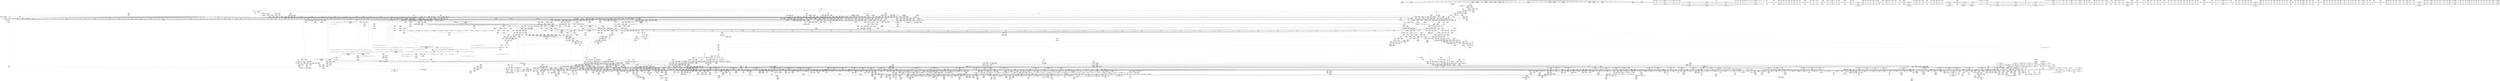 digraph {
	CE0x56ade50 [shape=record,shape=Mrecord,label="{CE0x56ade50|i32_1|*Constant*}"]
	CE0x3dceda0 [shape=record,shape=Mrecord,label="{CE0x3dceda0|i32_1|*Constant*}"]
	CE0x70a3910 [shape=record,shape=Mrecord,label="{CE0x70a3910|tomoyo_init_request_info:tmp}"]
	CE0x718d360 [shape=record,shape=Mrecord,label="{CE0x718d360|tomoyo_domain:entry}"]
	CE0x48e6310 [shape=record,shape=Mrecord,label="{CE0x48e6310|i64_8|*Constant*}"]
	CE0x5bc8990 [shape=record,shape=Mrecord,label="{CE0x5bc8990|tomoyo_path_perm:name11|security/tomoyo/file.c,813|*SummSink*}"]
	CE0x58828b0 [shape=record,shape=Mrecord,label="{CE0x58828b0|tomoyo_path_perm:call3|security/tomoyo/file.c,803|*SummSource*}"]
	CE0x70936e0 [shape=record,shape=Mrecord,label="{CE0x70936e0|tomoyo_audit_path_log:path2|security/tomoyo/file.c,169|*SummSink*}"]
	CE0x719e160 [shape=record,shape=Mrecord,label="{CE0x719e160|tomoyo_add_slash:bb|*SummSource*}"]
	CE0x48780a0 [shape=record,shape=Mrecord,label="{CE0x48780a0|GLOBAL:__llvm_gcov_global_state_pred45|Global_var:__llvm_gcov_global_state_pred45}"]
	CE0x7137950 [shape=record,shape=Mrecord,label="{CE0x7137950|VOIDTB_TE:_CE_163,164_}"]
	CE0x49706d0 [shape=record,shape=Mrecord,label="{CE0x49706d0|tomoyo_domain:call|security/tomoyo/common.h,1205}"]
	CE0x70ab2d0 [shape=record,shape=Mrecord,label="{CE0x70ab2d0|_call_void_tomoyo_check_acl(%struct.tomoyo_request_info*_%r,_i1_(%struct.tomoyo_request_info*,_%struct.tomoyo_acl_info*)*_tomoyo_check_path_acl)_#9,_!dbg_!38935|security/tomoyo/file.c,571|*SummSource*}"]
	CE0x4a4fcb0 [shape=record,shape=Mrecord,label="{CE0x4a4fcb0|tomoyo_path_perm:tmp48|security/tomoyo/file.c,828|*SummSink*}"]
	CE0x718d150 [shape=record,shape=Mrecord,label="{CE0x718d150|GLOBAL:tomoyo_domain|*Constant*|*SummSource*}"]
	CE0x49aaf00 [shape=record,shape=Mrecord,label="{CE0x49aaf00|tomoyo_path_permission:call|security/tomoyo/file.c,564|*SummSource*}"]
	CE0x7161d90 [shape=record,shape=Mrecord,label="{CE0x7161d90|tomoyo_audit_path_log:entry|*SummSink*}"]
	"CONST[source:2(external),value:2(dynamic)][purpose:{subject}][SrcIdx:16]"
	CE0x5928280 [shape=record,shape=Mrecord,label="{CE0x5928280|VOIDTB_TE:_CE_6384,6388_|*MultipleSource*|security/tomoyo/util.c,1010|security/tomoyo/file.c,564|Function::tomoyo_get_mode&Arg::ns::}"]
	CE0x5840e70 [shape=record,shape=Mrecord,label="{CE0x5840e70|GLOBAL:__llvm_gcov_ctr28130|Global_var:__llvm_gcov_ctr28130}"]
	CE0x66ad930 [shape=record,shape=Mrecord,label="{CE0x66ad930|tomoyo_const_part_length:bb|*SummSource*}"]
	CE0x5a411c0 [shape=record,shape=Mrecord,label="{CE0x5a411c0|srcu_read_unlock:dep_map|include/linux/srcu.h,236|*SummSink*}"]
	CE0x7378430 [shape=record,shape=Mrecord,label="{CE0x7378430|tomoyo_path_permission:idxprom|security/tomoyo/file.c,563|*SummSink*}"]
	CE0x4802270 [shape=record,shape=Mrecord,label="{CE0x4802270|tomoyo_const_part_length:tmp3|security/tomoyo/util.c,624|*SummSource*}"]
	CE0x55ff1e0 [shape=record,shape=Mrecord,label="{CE0x55ff1e0|tomoyo_fill_path_info:frombool10|security/tomoyo/util.c,668}"]
	CE0x55ff020 [shape=record,shape=Mrecord,label="{CE0x55ff020|tomoyo_fill_path_info:is_patterned|security/tomoyo/util.c,668}"]
	CE0x59381c0 [shape=record,shape=Mrecord,label="{CE0x59381c0|i1_true|*Constant*|*SummSink*}"]
	CE0x59d7c70 [shape=record,shape=Mrecord,label="{CE0x59d7c70|i32_9|*Constant*|*SummSink*}"]
	CE0x7092a00 [shape=record,shape=Mrecord,label="{CE0x7092a00|rcu_lock_acquire:tmp3|*SummSource*}"]
	CE0x58d3a80 [shape=record,shape=Mrecord,label="{CE0x58d3a80|tomoyo_get_mode:config7|security/tomoyo/util.c,983|*SummSource*}"]
	CE0x70e0970 [shape=record,shape=Mrecord,label="{CE0x70e0970|tomoyo_domain:tmp18|security/tomoyo/common.h,1205|*SummSink*}"]
	CE0x49a6270 [shape=record,shape=Mrecord,label="{CE0x49a6270|tomoyo_fill_path_info:conv|security/tomoyo/util.c,664}"]
	CE0x5ba5b60 [shape=record,shape=Mrecord,label="{CE0x5ba5b60|i32_-1|*Constant*}"]
	CE0x56ca170 [shape=record,shape=Mrecord,label="{CE0x56ca170|tomoyo_const_part_length:cmp25|security/tomoyo/util.c,644}"]
	CE0x7156870 [shape=record,shape=Mrecord,label="{CE0x7156870|tomoyo_path_permission:arrayidx|security/tomoyo/file.c,563|*SummSink*}"]
	CE0x70e6b00 [shape=record,shape=Mrecord,label="{CE0x70e6b00|VOIDTB_TE:_CE_313,314_}"]
	CE0x5bc82e0 [shape=record,shape=Mrecord,label="{CE0x5bc82e0|COLLAPSED:_GCMRE_.str2_private_unnamed_addr_constant_2_x_i8_c_/_00_,_align_1:_elem_0:default:}"]
	CE0x498b9a0 [shape=record,shape=Mrecord,label="{CE0x498b9a0|_call_void___llvm_gcov_indirect_counter_increment(i32*___llvm_gcov_global_state_pred,_i64**_getelementptr_inbounds_(_3_x_i64*_,_3_x_i64*_*___llvm_gcda_edge_table,_i64_0,_i64_2)),_!dbg_!38940|security/tomoyo/file.c,813|*SummSink*}"]
	CE0x3dce860 [shape=record,shape=Mrecord,label="{CE0x3dce860|i32_1|*Constant*|*SummSource*}"]
	CE0x5a6ff60 [shape=record,shape=Mrecord,label="{CE0x5a6ff60|rcu_lock_acquire:bb|*SummSink*}"]
	CE0x56e10d0 [shape=record,shape=Mrecord,label="{CE0x56e10d0|tomoyo_const_part_length:tmp42|security/tomoyo/util.c,644}"]
	CE0x72f7c70 [shape=record,shape=Mrecord,label="{CE0x72f7c70|tomoyo_path_perm:tmp36|security/tomoyo/file.c,822|*SummSink*}"]
	CE0x66acc40 [shape=record,shape=Mrecord,label="{CE0x66acc40|tomoyo_get_mode:tmp3|security/tomoyo/util.c,978|*SummSource*}"]
	CE0x6691ac0 [shape=record,shape=Mrecord,label="{CE0x6691ac0|tomoyo_path_perm:tmp13|security/tomoyo/file.c,799}"]
	CE0x3c19520 [shape=record,shape=Mrecord,label="{CE0x3c19520|tomoyo_fill_path_info:frombool10|security/tomoyo/util.c,668}"]
	CE0x598f9e0 [shape=record,shape=Mrecord,label="{CE0x598f9e0|tomoyo_domain:tmp12|security/tomoyo/common.h,1205|*SummSink*}"]
	CE0x3c229d0 [shape=record,shape=Mrecord,label="{CE0x3c229d0|srcu_read_unlock:tmp1}"]
	CE0x58ab670 [shape=record,shape=Mrecord,label="{CE0x58ab670|tomoyo_fill_path_info:tmp3|security/tomoyo/util.c,667}"]
	CE0x48146d0 [shape=record,shape=Mrecord,label="{CE0x48146d0|i64_2|*Constant*}"]
	CE0x70e6100 [shape=record,shape=Mrecord,label="{CE0x70e6100|VOIDTB_TE:_CE_151,152_}"]
	CE0x6699910 [shape=record,shape=Mrecord,label="{CE0x6699910|GLOBAL:tomoyo_domain.__warned|Global_var:tomoyo_domain.__warned|*SummSink*}"]
	CE0x3be0b90 [shape=record,shape=Mrecord,label="{CE0x3be0b90|i32_48|*Constant*|*SummSink*}"]
	CE0x5b85e40 [shape=record,shape=Mrecord,label="{CE0x5b85e40|tomoyo_init_request_info:domain|Function::tomoyo_init_request_info&Arg::domain::|*SummSource*}"]
	CE0x48e9c70 [shape=record,shape=Mrecord,label="{CE0x48e9c70|_call_void_mcount()_#3|*SummSource*}"]
	CE0x71b31c0 [shape=record,shape=Mrecord,label="{CE0x71b31c0|tomoyo_path_perm:if.then13|*SummSource*}"]
	CE0x3c19b80 [shape=record,shape=Mrecord,label="{CE0x3c19b80|i64*_getelementptr_inbounds_(_12_x_i64_,_12_x_i64_*___llvm_gcov_ctr31133,_i64_0,_i64_10)|*Constant*}"]
	CE0x589cc60 [shape=record,shape=Mrecord,label="{CE0x589cc60|tomoyo_path_perm:cmp1|security/tomoyo/file.c,800}"]
	CE0x49b3830 [shape=record,shape=Mrecord,label="{CE0x49b3830|i64_176|*Constant*|*SummSink*}"]
	CE0x7222dc0 [shape=record,shape=Mrecord,label="{CE0x7222dc0|tomoyo_init_request_info:conv|security/tomoyo/util.c,1010|*SummSource*}"]
	CE0x4a25110 [shape=record,shape=Mrecord,label="{CE0x4a25110|tomoyo_add_slash:tmp8|security/tomoyo/file.c,132|*SummSource*}"]
	CE0x57e2a80 [shape=record,shape=Mrecord,label="{CE0x57e2a80|tomoyo_path_permission:type1|security/tomoyo/file.c,564|*SummSource*}"]
	CE0x3d4ff00 [shape=record,shape=Mrecord,label="{CE0x3d4ff00|tomoyo_audit_path_log:arrayidx|security/tomoyo/file.c,167|*SummSource*}"]
	CE0x5990150 [shape=record,shape=Mrecord,label="{CE0x5990150|__llvm_gcov_indirect_counter_increment:counter}"]
	CE0x7241ca0 [shape=record,shape=Mrecord,label="{CE0x7241ca0|tomoyo_const_part_length:add|security/tomoyo/util.c,634|*SummSource*}"]
	CE0x5c4d160 [shape=record,shape=Mrecord,label="{CE0x5c4d160|tomoyo_path_perm:cleanup|*SummSource*}"]
	CE0x66990d0 [shape=record,shape=Mrecord,label="{CE0x66990d0|_call_void_lockdep_rcu_suspicious(i8*_getelementptr_inbounds_(_25_x_i8_,_25_x_i8_*_.str12,_i32_0,_i32_0),_i32_1205,_i8*_getelementptr_inbounds_(_45_x_i8_,_45_x_i8_*_.str13,_i32_0,_i32_0))_#9,_!dbg_!38917|security/tomoyo/common.h,1205|*SummSource*}"]
	CE0x7122130 [shape=record,shape=Mrecord,label="{CE0x7122130|tomoyo_init_request_info:tmp1|*SummSink*}"]
	CE0x7207780 [shape=record,shape=Mrecord,label="{CE0x7207780|VOIDTB_TE:_CE_169,170_}"]
	CE0x73a3cb0 [shape=record,shape=Mrecord,label="{CE0x73a3cb0|tomoyo_domain:tobool|security/tomoyo/common.h,1205}"]
	CE0x48e5d60 [shape=record,shape=Mrecord,label="{CE0x48e5d60|tomoyo_fill_path_info:const_len6|security/tomoyo/util.c,668}"]
	CE0x59ce8b0 [shape=record,shape=Mrecord,label="{CE0x59ce8b0|128:_i8*,_1208:_%struct.file*,_:_CMRE_52,56_|*MultipleSource*|security/tomoyo/common.h,1205|security/tomoyo/common.h,1205}"]
	CE0x57fc050 [shape=record,shape=Mrecord,label="{CE0x57fc050|0:_%struct.tomoyo_obj_info*,_16:_%struct.tomoyo_domain_info*,_24:_%struct.tomoyo_path_info*,_40:_i8,_72:_i8,_75:_i8,_76:_i8,_77:_i8,_:_SCMRE_34,35_}"]
	CE0x5a0a1b0 [shape=record,shape=Mrecord,label="{CE0x5a0a1b0|i64*_getelementptr_inbounds_(_6_x_i64_,_6_x_i64_*___llvm_gcov_ctr25,_i64_0,_i64_4)|*Constant*|*SummSource*}"]
	CE0x3ea29d0 [shape=record,shape=Mrecord,label="{CE0x3ea29d0|0:_%struct.tomoyo_obj_info*,_16:_%struct.tomoyo_domain_info*,_24:_%struct.tomoyo_path_info*,_40:_i8,_72:_i8,_75:_i8,_76:_i8,_77:_i8,_:_SCMRE_57,58_}"]
	CE0x3d36790 [shape=record,shape=Mrecord,label="{CE0x3d36790|tomoyo_get_mode:tmp6|security/tomoyo/util.c,978}"]
	CE0x48157f0 [shape=record,shape=Mrecord,label="{CE0x48157f0|tomoyo_const_part_length:tmp6|security/tomoyo/util.c,625|*SummSink*}"]
	CE0x3cfb1f0 [shape=record,shape=Mrecord,label="{CE0x3cfb1f0|tomoyo_domain:tmp5|security/tomoyo/common.h,1205}"]
	CE0x5ca7950 [shape=record,shape=Mrecord,label="{CE0x5ca7950|i32_8|*Constant*}"]
	CE0x3b58590 [shape=record,shape=Mrecord,label="{CE0x3b58590|_call_void_mcount()_#3}"]
	CE0x5c6a260 [shape=record,shape=Mrecord,label="{CE0x5c6a260|VOIDTB_TE:_CE_202,203_}"]
	CE0x3cfbba0 [shape=record,shape=Mrecord,label="{CE0x3cfbba0|tomoyo_domain:tmp3|*SummSink*}"]
	CE0x5afeff0 [shape=record,shape=Mrecord,label="{CE0x5afeff0|COLLAPSED:_GCMRE___llvm_gcov_ctr31133_internal_global_12_x_i64_zeroinitializer:_elem_0:default:}"]
	CE0x7083270 [shape=record,shape=Mrecord,label="{CE0x7083270|VOIDTB_TE:_CE_205,206_}"]
	CE0x57f36c0 [shape=record,shape=Mrecord,label="{CE0x57f36c0|VOIDTB_TE:_CE_2048,2096_|*MultipleSource*|security/tomoyo/util.c,1010|security/tomoyo/file.c,564|Function::tomoyo_get_mode&Arg::ns::}"]
	CE0x5a96740 [shape=record,shape=Mrecord,label="{CE0x5a96740|tomoyo_const_part_length:tmp52|security/tomoyo/util.c,652|*SummSource*}"]
	CE0x4c7c580 [shape=record,shape=Mrecord,label="{CE0x4c7c580|rcu_lock_acquire:map|Function::rcu_lock_acquire&Arg::map::|*SummSource*}"]
	CE0x48e31d0 [shape=record,shape=Mrecord,label="{CE0x48e31d0|_call_void_mcount()_#3}"]
	CE0x4a3bcd0 [shape=record,shape=Mrecord,label="{CE0x4a3bcd0|tomoyo_path_perm:error.1|*SummSink*}"]
	CE0x55fed70 [shape=record,shape=Mrecord,label="{CE0x55fed70|tomoyo_get_mode:cmp|security/tomoyo/util.c,982}"]
	CE0x5a3d190 [shape=record,shape=Mrecord,label="{CE0x5a3d190|tomoyo_add_slash:tobool|security/tomoyo/file.c,131|*SummSource*}"]
	CE0x5704ae0 [shape=record,shape=Mrecord,label="{CE0x5704ae0|tomoyo_path_perm:idxprom|security/tomoyo/file.c,797|*SummSource*}"]
	CE0x3a63080 [shape=record,shape=Mrecord,label="{CE0x3a63080|tomoyo_path_rmdir:mnt1|security/tomoyo/tomoyo.c,206}"]
	CE0x5bd7c90 [shape=record,shape=Mrecord,label="{CE0x5bd7c90|GLOBAL:tomoyo_add_slash|*Constant*|*SummSink*}"]
	CE0x5b16ca0 [shape=record,shape=Mrecord,label="{CE0x5b16ca0|tomoyo_path_permission:conv3|security/tomoyo/file.c,565}"]
	CE0x47dc0f0 [shape=record,shape=Mrecord,label="{CE0x47dc0f0|tomoyo_const_part_length:incdec.ptr7|security/tomoyo/util.c,631|*SummSink*}"]
	CE0x5b16da0 [shape=record,shape=Mrecord,label="{CE0x5b16da0|tomoyo_path_permission:tmp12|security/tomoyo/file.c,566|*SummSink*}"]
	CE0x5c03160 [shape=record,shape=Mrecord,label="{CE0x5c03160|tomoyo_path_perm:tmp31|security/tomoyo/file.c,816|*SummSink*}"]
	CE0x59bf360 [shape=record,shape=Mrecord,label="{CE0x59bf360|GLOBAL:__llvm_gcov_global_state_pred|Global_var:__llvm_gcov_global_state_pred|*SummSource*}"]
	CE0x3cbbc80 [shape=record,shape=Mrecord,label="{CE0x3cbbc80|tomoyo_domain:tmp9|security/tomoyo/common.h,1205}"]
	CE0x5c7dc20 [shape=record,shape=Mrecord,label="{CE0x5c7dc20|tomoyo_const_part_length:incdec.ptr|security/tomoyo/util.c,626|*SummSource*}"]
	CE0x5b754c0 [shape=record,shape=Mrecord,label="{CE0x5b754c0|GLOBAL:get_current|*Constant*}"]
	CE0x5c6b5e0 [shape=record,shape=Mrecord,label="{CE0x5c6b5e0|0:_i8,_array:_GCRE_tomoyo_index2category_constant_39_x_i8_c_00_00_00_00_00_00_00_00_00_00_00_00_00_00_00_00_00_00_00_00_00_00_00_01_01_01_01_01_01_01_01_01_01_01_01_01_01_01_02_,_align_16:_elem_2::|security/tomoyo/util.c,983}"]
	CE0x595fa30 [shape=record,shape=Mrecord,label="{CE0x595fa30|tomoyo_path_permission:bb}"]
	CE0x5757600 [shape=record,shape=Mrecord,label="{CE0x5757600|tomoyo_add_slash:is_dir|security/tomoyo/file.c,131}"]
	CE0x70f0e20 [shape=record,shape=Mrecord,label="{CE0x70f0e20|tomoyo_get_realpath:tmp3|security/tomoyo/file.c,151}"]
	CE0x49049a0 [shape=record,shape=Mrecord,label="{CE0x49049a0|tomoyo_const_part_length:tmp}"]
	CE0x4a6e980 [shape=record,shape=Mrecord,label="{CE0x4a6e980|tomoyo_path_perm:tmp51|security/tomoyo/file.c,829|*SummSource*}"]
	CE0x3b7fca0 [shape=record,shape=Mrecord,label="{CE0x3b7fca0|tomoyo_const_part_length:tmp11|security/tomoyo/util.c,626}"]
	CE0x5a18e90 [shape=record,shape=Mrecord,label="{CE0x5a18e90|_call_void_mcount()_#3|*SummSource*}"]
	CE0x4914e90 [shape=record,shape=Mrecord,label="{CE0x4914e90|tomoyo_path_perm:tmp23|security/tomoyo/file.c,814}"]
	CE0x57e2bb0 [shape=record,shape=Mrecord,label="{CE0x57e2bb0|tomoyo_path_permission:type1|security/tomoyo/file.c,564|*SummSink*}"]
	CE0x57146f0 [shape=record,shape=Mrecord,label="{CE0x57146f0|i32_47|*Constant*|*SummSink*}"]
	CE0x49267c0 [shape=record,shape=Mrecord,label="{CE0x49267c0|tomoyo_path_rmdir:tmp2|*SummSink*}"]
	CE0x4a07970 [shape=record,shape=Mrecord,label="{CE0x4a07970|tomoyo_audit_path_log:tmp}"]
	CE0x5a40610 [shape=record,shape=Mrecord,label="{CE0x5a40610|GLOBAL:tomoyo_supervisor|*Constant*}"]
	CE0x4a34ed0 [shape=record,shape=Mrecord,label="{CE0x4a34ed0|tomoyo_add_slash:return}"]
	CE0x595f6b0 [shape=record,shape=Mrecord,label="{CE0x595f6b0|tomoyo_domain:tmp5|security/tomoyo/common.h,1205|*SummSink*}"]
	CE0x493ada0 [shape=record,shape=Mrecord,label="{CE0x493ada0|__llvm_gcov_indirect_counter_increment114:counters|Function::__llvm_gcov_indirect_counter_increment114&Arg::counters::}"]
	CE0x58312e0 [shape=record,shape=Mrecord,label="{CE0x58312e0|tomoyo_path_permission:tmp5|*LoadInst*|security/tomoyo/file.c,564}"]
	CE0x3d4fc10 [shape=record,shape=Mrecord,label="{CE0x3d4fc10|GLOBAL:rcu_lock_acquire|*Constant*}"]
	CE0x720b540 [shape=record,shape=Mrecord,label="{CE0x720b540|__llvm_gcov_indirect_counter_increment114:tmp5}"]
	CE0x5b9f4d0 [shape=record,shape=Mrecord,label="{CE0x5b9f4d0|i64*_getelementptr_inbounds_(_6_x_i64_,_6_x_i64_*___llvm_gcov_ctr25,_i64_0,_i64_3)|*Constant*|*SummSource*}"]
	CE0x5b18c50 [shape=record,shape=Mrecord,label="{CE0x5b18c50|tomoyo_fill_path_info:tmp1|*SummSink*}"]
	CE0x595f2a0 [shape=record,shape=Mrecord,label="{CE0x595f2a0|tomoyo_path_permission:tmp1}"]
	CE0x49260e0 [shape=record,shape=Mrecord,label="{CE0x49260e0|tomoyo_init_request_info:index|Function::tomoyo_init_request_info&Arg::index::}"]
	CE0x3cbbe70 [shape=record,shape=Mrecord,label="{CE0x3cbbe70|srcu_read_lock:tmp|*SummSource*}"]
	CE0x3d0cdc0 [shape=record,shape=Mrecord,label="{CE0x3d0cdc0|tomoyo_path_perm:operation|Function::tomoyo_path_perm&Arg::operation::|*SummSink*}"]
	CE0x5a50020 [shape=record,shape=Mrecord,label="{CE0x5a50020|tomoyo_domain:tmp13|security/tomoyo/common.h,1205|*SummSink*}"]
	CE0x3dd1f80 [shape=record,shape=Mrecord,label="{CE0x3dd1f80|i64*_getelementptr_inbounds_(_12_x_i64_,_12_x_i64_*___llvm_gcov_ctr31133,_i64_0,_i64_11)|*Constant*}"]
	CE0x4a6e7b0 [shape=record,shape=Mrecord,label="{CE0x4a6e7b0|tomoyo_init_request_info:bb}"]
	CE0x5841a30 [shape=record,shape=Mrecord,label="{CE0x5841a30|i32_0|*Constant*}"]
	CE0x7114b20 [shape=record,shape=Mrecord,label="{CE0x7114b20|tomoyo_path_perm:if.then20|*SummSource*}"]
	CE0x5aa6280 [shape=record,shape=Mrecord,label="{CE0x5aa6280|tomoyo_const_part_length:tmp48|security/tomoyo/util.c,649|*SummSink*}"]
	CE0x5b4d880 [shape=record,shape=Mrecord,label="{CE0x5b4d880|tomoyo_domain:tobool1|security/tomoyo/common.h,1205}"]
	CE0x5858dd0 [shape=record,shape=Mrecord,label="{CE0x5858dd0|128:_i8*,_1208:_%struct.file*,_:_CMRE_39,40_}"]
	CE0x5bf0c70 [shape=record,shape=Mrecord,label="{CE0x5bf0c70|tomoyo_get_mode:mode.0}"]
	CE0x719db30 [shape=record,shape=Mrecord,label="{CE0x719db30|tomoyo_domain:entry|*SummSink*}"]
	CE0x58c8220 [shape=record,shape=Mrecord,label="{CE0x58c8220|rcu_lock_acquire:tmp7|*SummSource*}"]
	CE0x4a1c690 [shape=record,shape=Mrecord,label="{CE0x4a1c690|0:_%struct.tomoyo_obj_info*,_16:_%struct.tomoyo_domain_info*,_24:_%struct.tomoyo_path_info*,_40:_i8,_72:_i8,_75:_i8,_76:_i8,_77:_i8,_:_SCMRE_76,77_|*MultipleSource*|security/tomoyo/file.c, 787|security/tomoyo/file.c,787|Function::tomoyo_init_request_info&Arg::r::|security/tomoyo/file.c,800}"]
	CE0x577b080 [shape=record,shape=Mrecord,label="{CE0x577b080|i64*_getelementptr_inbounds_(_25_x_i64_,_25_x_i64_*___llvm_gcov_ctr11,_i64_0,_i64_18)|*Constant*}"]
	CE0x4980810 [shape=record,shape=Mrecord,label="{CE0x4980810|i32_22|*Constant*}"]
	CE0x4995160 [shape=record,shape=Mrecord,label="{CE0x4995160|0:_%struct.tomoyo_obj_info*,_16:_%struct.tomoyo_domain_info*,_24:_%struct.tomoyo_path_info*,_40:_i8,_72:_i8,_75:_i8,_76:_i8,_77:_i8,_:_SCMRE_43,44_}"]
	CE0x3b87b60 [shape=record,shape=Mrecord,label="{CE0x3b87b60|GLOBAL:full_name_hash|*Constant*}"]
	CE0x7201b00 [shape=record,shape=Mrecord,label="{CE0x7201b00|tomoyo_path_permission:retval.0}"]
	CE0x58719d0 [shape=record,shape=Mrecord,label="{CE0x58719d0|tomoyo_get_realpath:retval.0}"]
	CE0x72f7990 [shape=record,shape=Mrecord,label="{CE0x72f7990|tomoyo_path_perm:tmp36|security/tomoyo/file.c,822}"]
	CE0x59d9b00 [shape=record,shape=Mrecord,label="{CE0x59d9b00|tomoyo_init_request_info:entry}"]
	CE0x5a60500 [shape=record,shape=Mrecord,label="{CE0x5a60500|i32_8|*Constant*}"]
	CE0x5bf7ce0 [shape=record,shape=Mrecord,label="{CE0x5bf7ce0|tomoyo_audit_path_log:filename|security/tomoyo/file.c,169}"]
	CE0x497ff70 [shape=record,shape=Mrecord,label="{CE0x497ff70|i32_78|*Constant*|*SummSource*}"]
	CE0x496fdf0 [shape=record,shape=Mrecord,label="{CE0x496fdf0|i64*_getelementptr_inbounds_(_11_x_i64_,_11_x_i64_*___llvm_gcov_ctr54147,_i64_0,_i64_1)|*Constant*|*SummSource*}"]
	CE0x71843f0 [shape=record,shape=Mrecord,label="{CE0x71843f0|tomoyo_path_perm:sw.epilog|*SummSink*}"]
	CE0x5a19de0 [shape=record,shape=Mrecord,label="{CE0x5a19de0|get_current:tmp1|*SummSource*}"]
	CE0x48439f0 [shape=record,shape=Mrecord,label="{CE0x48439f0|__llvm_gcov_indirect_counter_increment:entry}"]
	CE0x4b51b20 [shape=record,shape=Mrecord,label="{CE0x4b51b20|VOIDTB_TE:_CE_264,272_|Function::tomoyo_path_rmdir&Arg::dentry::}"]
	CE0x4a2a480 [shape=record,shape=Mrecord,label="{CE0x4a2a480|tomoyo_fill_path_info:conv3|security/tomoyo/util.c,666}"]
	CE0x5871bc0 [shape=record,shape=Mrecord,label="{CE0x5871bc0|tomoyo_get_realpath:retval.0|*SummSink*}"]
	CE0x5717700 [shape=record,shape=Mrecord,label="{CE0x5717700|i64*_getelementptr_inbounds_(_11_x_i64_,_11_x_i64_*___llvm_gcov_ctr54147,_i64_0,_i64_9)|*Constant*}"]
	CE0x4c7c990 [shape=record,shape=Mrecord,label="{CE0x4c7c990|tomoyo_get_mode:cmp|security/tomoyo/util.c,982|*SummSink*}"]
	CE0x7114380 [shape=record,shape=Mrecord,label="{CE0x7114380|tomoyo_read_lock:call|security/tomoyo/common.h,1097}"]
	CE0x569e8b0 [shape=record,shape=Mrecord,label="{CE0x569e8b0|GLOBAL:__llvm_gcov_ctr28130|Global_var:__llvm_gcov_ctr28130|*SummSink*}"]
	CE0x7200520 [shape=record,shape=Mrecord,label="{CE0x7200520|__llvm_gcov_indirect_counter_increment114:counter}"]
	CE0x3b875a0 [shape=record,shape=Mrecord,label="{CE0x3b875a0|tomoyo_fill_path_info:frombool10|security/tomoyo/util.c,668|*SummSink*}"]
	CE0x595aec0 [shape=record,shape=Mrecord,label="{CE0x595aec0|VOIDTB_TE:_CE_6392,6400_|*MultipleSource*|security/tomoyo/util.c,1010|security/tomoyo/file.c,564|Function::tomoyo_get_mode&Arg::ns::}"]
	CE0x5b2fd10 [shape=record,shape=Mrecord,label="{CE0x5b2fd10|tomoyo_const_part_length:incdec.ptr7|security/tomoyo/util.c,631|*SummSource*}"]
	CE0x66ae940 [shape=record,shape=Mrecord,label="{CE0x66ae940|tomoyo_get_mode:idxprom3|security/tomoyo/util.c,983|*SummSource*}"]
	CE0x5c039b0 [shape=record,shape=Mrecord,label="{CE0x5c039b0|GLOBAL:tomoyo_fill_path_info|*Constant*|*SummSource*}"]
	CE0x5a91a60 [shape=record,shape=Mrecord,label="{CE0x5a91a60|tomoyo_path_perm:tmp27|security/tomoyo/file.c,814}"]
	CE0x3da1310 [shape=record,shape=Mrecord,label="{CE0x3da1310|tomoyo_domain:tmp6|security/tomoyo/common.h,1205|*SummSink*}"]
	CE0x4815710 [shape=record,shape=Mrecord,label="{CE0x4815710|i64*_getelementptr_inbounds_(_31_x_i64_,_31_x_i64_*___llvm_gcov_ctr43150,_i64_0,_i64_3)|*Constant*|*SummSource*}"]
	CE0x57083c0 [shape=record,shape=Mrecord,label="{CE0x57083c0|rcu_lock_acquire:indirectgoto|*SummSink*}"]
	CE0x5bf07d0 [shape=record,shape=Mrecord,label="{CE0x5bf07d0|i32_39|*Constant*|*SummSink*}"]
	CE0x57f9f60 [shape=record,shape=Mrecord,label="{CE0x57f9f60|i8*_getelementptr_inbounds_(_45_x_i8_,_45_x_i8_*_.str13,_i32_0,_i32_0)|*Constant*|*SummSink*}"]
	CE0x5b75c30 [shape=record,shape=Mrecord,label="{CE0x5b75c30|get_current:entry|*SummSink*}"]
	CE0x5802be0 [shape=record,shape=Mrecord,label="{CE0x5802be0|tomoyo_path_perm:conv|security/tomoyo/file.c,800}"]
	CE0x73c0ae0 [shape=record,shape=Mrecord,label="{CE0x73c0ae0|tomoyo_const_part_length:tmp39|security/tomoyo/util.c,644}"]
	CE0x5be4d90 [shape=record,shape=Mrecord,label="{CE0x5be4d90|tomoyo_audit_path_log:tmp7|security/tomoyo/file.c,169|*SummSource*}"]
	CE0x736dcb0 [shape=record,shape=Mrecord,label="{CE0x736dcb0|tomoyo_add_slash:tmp}"]
	CE0x58e6bd0 [shape=record,shape=Mrecord,label="{CE0x58e6bd0|tomoyo_fill_path_info:tmp5|security/tomoyo/util.c,667|*SummSource*}"]
	CE0x7084fd0 [shape=record,shape=Mrecord,label="{CE0x7084fd0|tomoyo_get_mode:tmp18|security/tomoyo/util.c,985}"]
	CE0x4b0e510 [shape=record,shape=Mrecord,label="{CE0x4b0e510|tomoyo_path_perm:symlink_target|security/tomoyo/file.c, 794}"]
	CE0x4843a60 [shape=record,shape=Mrecord,label="{CE0x4843a60|__llvm_gcov_indirect_counter_increment:entry|*SummSource*}"]
	CE0x5748900 [shape=record,shape=Mrecord,label="{CE0x5748900|i64_16|*Constant*}"]
	CE0x7144a70 [shape=record,shape=Mrecord,label="{CE0x7144a70|tomoyo_get_realpath:return|*SummSink*}"]
	CE0x577ee20 [shape=record,shape=Mrecord,label="{CE0x577ee20|tomoyo_get_mode:tmp21|security/tomoyo/util.c,985}"]
	CE0x3dd2540 [shape=record,shape=Mrecord,label="{CE0x3dd2540|tomoyo_get_mode:tmp28|security/tomoyo/util.c,988}"]
	CE0x58c7aa0 [shape=record,shape=Mrecord,label="{CE0x58c7aa0|rcu_lock_acquire:tmp6}"]
	CE0x4b0e2f0 [shape=record,shape=Mrecord,label="{CE0x4b0e2f0|tomoyo_path_perm:buf|security/tomoyo/file.c, 792|*SummSource*}"]
	CE0x3ccdfd0 [shape=record,shape=Mrecord,label="{CE0x3ccdfd0|i64*_getelementptr_inbounds_(_2_x_i64_,_2_x_i64_*___llvm_gcov_ctr23,_i64_0,_i64_0)|*Constant*|*SummSink*}"]
	CE0x4aba330 [shape=record,shape=Mrecord,label="{CE0x4aba330|tomoyo_fill_path_info:land.end|*SummSource*}"]
	CE0x5891890 [shape=record,shape=Mrecord,label="{CE0x5891890|get_current:tmp4|./arch/x86/include/asm/current.h,14}"]
	CE0x58889f0 [shape=record,shape=Mrecord,label="{CE0x58889f0|tomoyo_fill_path_info:name1|security/tomoyo/util.c,663|*SummSink*}"]
	CE0x5830f40 [shape=record,shape=Mrecord,label="{CE0x5830f40|GLOBAL:__llvm_gcov_ctr54147|Global_var:__llvm_gcov_ctr54147|*SummSink*}"]
	CE0x3d6ae30 [shape=record,shape=Mrecord,label="{CE0x3d6ae30|tomoyo_const_part_length:tmp10|security/tomoyo/util.c,626|*SummSource*}"]
	CE0x5b8e9f0 [shape=record,shape=Mrecord,label="{CE0x5b8e9f0|i64_12|*Constant*|*SummSink*}"]
	CE0x3e43480 [shape=record,shape=Mrecord,label="{CE0x3e43480|tomoyo_const_part_length:tmp|*SummSource*}"]
	CE0x7150990 [shape=record,shape=Mrecord,label="{CE0x7150990|GLOBAL:srcu_read_lock|*Constant*|*SummSink*}"]
	CE0x720c290 [shape=record,shape=Mrecord,label="{CE0x720c290|rcu_lock_release:__here}"]
	CE0x4b32ea0 [shape=record,shape=Mrecord,label="{CE0x4b32ea0|tomoyo_fill_path_info:call|security/tomoyo/util.c,664}"]
	CE0x6691d20 [shape=record,shape=Mrecord,label="{CE0x6691d20|tomoyo_path_perm:tmp13|security/tomoyo/file.c,799|*SummSink*}"]
	CE0x3d4fac0 [shape=record,shape=Mrecord,label="{CE0x3d4fac0|_call_void_rcu_lock_acquire(%struct.lockdep_map*_%dep_map)_#9,_!dbg_!38906|include/linux/srcu.h,222|*SummSource*}"]
	CE0x71d5b70 [shape=record,shape=Mrecord,label="{CE0x71d5b70|rcu_lock_release:entry}"]
	CE0x738d3a0 [shape=record,shape=Mrecord,label="{CE0x738d3a0|_call_void_mcount()_#3}"]
	CE0x3d313a0 [shape=record,shape=Mrecord,label="{CE0x3d313a0|tomoyo_domain:tmp2}"]
	CE0x5a3d8f0 [shape=record,shape=Mrecord,label="{CE0x5a3d8f0|i64*_getelementptr_inbounds_(_6_x_i64_,_6_x_i64_*___llvm_gcov_ctr26,_i64_0,_i64_4)|*Constant*|*SummSource*}"]
	CE0x3d36970 [shape=record,shape=Mrecord,label="{CE0x3d36970|tomoyo_path_permission:mode2|security/tomoyo/file.c,565}"]
	CE0x5890d10 [shape=record,shape=Mrecord,label="{CE0x5890d10|i64*_getelementptr_inbounds_(_31_x_i64_,_31_x_i64_*___llvm_gcov_ctr43150,_i64_0,_i64_4)|*Constant*|*SummSource*}"]
	CE0x5b42440 [shape=record,shape=Mrecord,label="{CE0x5b42440|tomoyo_const_part_length:retval.0|*SummSource*}"]
	CE0x72015f0 [shape=record,shape=Mrecord,label="{CE0x72015f0|tomoyo_path_permission:tmp23|security/tomoyo/file.c,574}"]
	CE0x4a8fc10 [shape=record,shape=Mrecord,label="{CE0x4a8fc10|tomoyo_add_slash:tmp11|*LoadInst*|security/tomoyo/file.c,136|*SummSink*}"]
	CE0x5c7d830 [shape=record,shape=Mrecord,label="{CE0x5c7d830|tomoyo_audit_path_log:operation|security/tomoyo/file.c,168|*SummSink*}"]
	CE0x71383a0 [shape=record,shape=Mrecord,label="{CE0x71383a0|VOIDTB_TE:_CE_213,214_}"]
	CE0x59bee60 [shape=record,shape=Mrecord,label="{CE0x59bee60|GLOBAL:__llvm_gcov_global_state_pred|Global_var:__llvm_gcov_global_state_pred}"]
	CE0x70e12c0 [shape=record,shape=Mrecord,label="{CE0x70e12c0|i64*_getelementptr_inbounds_(_31_x_i64_,_31_x_i64_*___llvm_gcov_ctr43150,_i64_0,_i64_21)|*Constant*}"]
	CE0x4a43b40 [shape=record,shape=Mrecord,label="{CE0x4a43b40|tomoyo_const_part_length:tmp9|security/tomoyo/util.c,626|*SummSink*}"]
	CE0x3d48f50 [shape=record,shape=Mrecord,label="{CE0x3d48f50|i32_55|*Constant*|*SummSource*}"]
	CE0x5b11380 [shape=record,shape=Mrecord,label="{CE0x5b11380|_call_void_mcount()_#3}"]
	CE0x70cd360 [shape=record,shape=Mrecord,label="{CE0x70cd360|tomoyo_read_lock:tmp1|*SummSink*}"]
	CE0x5891d50 [shape=record,shape=Mrecord,label="{CE0x5891d50|tomoyo_const_part_length:tmp|*SummSink*}"]
	CE0x5a844f0 [shape=record,shape=Mrecord,label="{CE0x5a844f0|_call_void___llvm_gcov_indirect_counter_increment(i32*___llvm_gcov_global_state_pred,_i64**_getelementptr_inbounds_(_3_x_i64*_,_3_x_i64*_*___llvm_gcda_edge_table,_i64_0,_i64_1)),_!dbg_!38937|security/tomoyo/file.c,810|*SummSink*}"]
	CE0x3cbbb20 [shape=record,shape=Mrecord,label="{CE0x3cbbb20|i64_4|*Constant*}"]
	CE0x5b165f0 [shape=record,shape=Mrecord,label="{CE0x5b165f0|tomoyo_get_mode:tmp12|security/tomoyo/util.c,982|*SummSource*}"]
	CE0x5a4d080 [shape=record,shape=Mrecord,label="{CE0x5a4d080|tomoyo_fill_path_info:is_dir|security/tomoyo/util.c,667|*SummSink*}"]
	CE0x5a19550 [shape=record,shape=Mrecord,label="{CE0x5a19550|COLLAPSED:_GCMRE___llvm_gcov_ctr53148_internal_global_2_x_i64_zeroinitializer:_elem_0:default:}"]
	CE0x493b520 [shape=record,shape=Mrecord,label="{CE0x493b520|tomoyo_const_part_length:tmp24|security/tomoyo/util.c,640}"]
	CE0x3e37200 [shape=record,shape=Mrecord,label="{CE0x3e37200|_ret_i32_%call,_!dbg_!38908|security/tomoyo/tomoyo.c,207|*SummSink*}"]
	CE0x3c21e30 [shape=record,shape=Mrecord,label="{CE0x3c21e30|tomoyo_const_part_length:tmp9|security/tomoyo/util.c,626|*SummSource*}"]
	CE0x3d48730 [shape=record,shape=Mrecord,label="{CE0x3d48730|tomoyo_const_part_length:tmp5|security/tomoyo/util.c,624|*SummSink*}"]
	CE0x579c6e0 [shape=record,shape=Mrecord,label="{CE0x579c6e0|0:_%struct.tomoyo_obj_info*,_16:_%struct.tomoyo_domain_info*,_24:_%struct.tomoyo_path_info*,_40:_i8,_72:_i8,_75:_i8,_76:_i8,_77:_i8,_:_SCMRE_27,28_}"]
	CE0x4936a60 [shape=record,shape=Mrecord,label="{CE0x4936a60|tomoyo_path_permission:tmp18|security/tomoyo/file.c,573}"]
	CE0x738dc70 [shape=record,shape=Mrecord,label="{CE0x738dc70|rcu_lock_acquire:__here}"]
	CE0x73a7690 [shape=record,shape=Mrecord,label="{CE0x73a7690|tomoyo_path_perm:tmp39|security/tomoyo/file.c,821|*SummSink*}"]
	CE0x59e72a0 [shape=record,shape=Mrecord,label="{CE0x59e72a0|GLOBAL:tomoyo_path_permission|*Constant*}"]
	CE0x3a6ca80 [shape=record,shape=Mrecord,label="{CE0x3a6ca80|tomoyo_path_permission:tmp9|security/tomoyo/file.c,565|*SummSource*}"]
	CE0x3d6b8b0 [shape=record,shape=Mrecord,label="{CE0x3d6b8b0|i64*_getelementptr_inbounds_(_12_x_i64_,_12_x_i64_*___llvm_gcov_ctr31133,_i64_0,_i64_6)|*Constant*}"]
	CE0x57e3e60 [shape=record,shape=Mrecord,label="{CE0x57e3e60|tomoyo_fill_path_info:ptr|Function::tomoyo_fill_path_info&Arg::ptr::}"]
	CE0x5c700f0 [shape=record,shape=Mrecord,label="{CE0x5c700f0|tomoyo_get_mode:arrayidx|security/tomoyo/util.c,981|*SummSource*}"]
	CE0x7093850 [shape=record,shape=Mrecord,label="{CE0x7093850|i64_0|*Constant*}"]
	CE0x4915510 [shape=record,shape=Mrecord,label="{CE0x4915510|tomoyo_path_rmdir:tmp2}"]
	CE0x4b6fb20 [shape=record,shape=Mrecord,label="{CE0x4b6fb20|tomoyo_path_perm:out|*SummSource*}"]
	CE0x4853000 [shape=record,shape=Mrecord,label="{CE0x4853000|128:_i8*,_1208:_%struct.file*,_:_CMRE_112,120_|*MultipleSource*|security/tomoyo/common.h,1205|security/tomoyo/common.h,1205}"]
	CE0x5686800 [shape=record,shape=Mrecord,label="{CE0x5686800|tomoyo_path_perm:tmp52|security/tomoyo/file.c,829}"]
	CE0x5c6fd50 [shape=record,shape=Mrecord,label="{CE0x5c6fd50|i32_6|*Constant*}"]
	CE0x58c8670 [shape=record,shape=Mrecord,label="{CE0x58c8670|i8*_undef|*Constant*|*SummSink*}"]
	CE0x5657090 [shape=record,shape=Mrecord,label="{CE0x5657090|tomoyo_domain:tmp20|security/tomoyo/common.h,1205|*SummSource*}"]
	CE0x3d0cbd0 [shape=record,shape=Mrecord,label="{CE0x3d0cbd0|i8_6|*Constant*|*SummSink*}"]
	CE0x494ce20 [shape=record,shape=Mrecord,label="{CE0x494ce20|tomoyo_path_perm:mode|security/tomoyo/file.c,800|*SummSource*}"]
	CE0x7137400 [shape=record,shape=Mrecord,label="{CE0x7137400|__llvm_gcov_indirect_counter_increment114:bb}"]
	CE0x495fe30 [shape=record,shape=Mrecord,label="{CE0x495fe30|tomoyo_path_perm:tmp45|security/tomoyo/file.c,826|*SummSink*}"]
	CE0x7239430 [shape=record,shape=Mrecord,label="{CE0x7239430|tomoyo_path_permission:operation|Function::tomoyo_path_permission&Arg::operation::|*SummSource*}"]
	CE0x58ab7a0 [shape=record,shape=Mrecord,label="{CE0x58ab7a0|tomoyo_fill_path_info:tmp3|security/tomoyo/util.c,667|*SummSink*}"]
	CE0x58bb550 [shape=record,shape=Mrecord,label="{CE0x58bb550|tomoyo_get_realpath:buf|Function::tomoyo_get_realpath&Arg::buf::|*SummSink*}"]
	CE0x7092820 [shape=record,shape=Mrecord,label="{CE0x7092820|rcu_lock_acquire:tmp3}"]
	CE0x4814a80 [shape=record,shape=Mrecord,label="{CE0x4814a80|tomoyo_path_perm:tmp8|security/tomoyo/file.c,797|*SummSource*}"]
	CE0x5bb9810 [shape=record,shape=Mrecord,label="{CE0x5bb9810|tomoyo_get_realpath:name|security/tomoyo/file.c,150}"]
	CE0x4b6f450 [shape=record,shape=Mrecord,label="{CE0x4b6f450|tomoyo_read_lock:tmp|*SummSink*}"]
	CE0x56ae720 [shape=record,shape=Mrecord,label="{CE0x56ae720|tomoyo_path_perm:tmp3|security/tomoyo/file.c,788|*SummSource*}"]
	CE0x589c680 [shape=record,shape=Mrecord,label="{CE0x589c680|tomoyo_path_perm:conv|security/tomoyo/file.c,800|*SummSink*}"]
	CE0x571d8d0 [shape=record,shape=Mrecord,label="{CE0x571d8d0|i64*_getelementptr_inbounds_(_4_x_i64_,_4_x_i64_*___llvm_gcov_ctr33,_i64_0,_i64_0)|*Constant*}"]
	CE0x48af770 [shape=record,shape=Mrecord,label="{CE0x48af770|tomoyo_path_permission:path7|security/tomoyo/file.c,569|*SummSource*}"]
	CE0x3cf4af0 [shape=record,shape=Mrecord,label="{CE0x3cf4af0|GLOBAL:srcu_read_unlock|*Constant*}"]
	CE0x3c22480 [shape=record,shape=Mrecord,label="{CE0x3c22480|i32_5|*Constant*}"]
	CE0x7110740 [shape=record,shape=Mrecord,label="{CE0x7110740|tomoyo_init_request_info:tmp1|*SummSource*}"]
	CE0x57f9b40 [shape=record,shape=Mrecord,label="{CE0x57f9b40|tomoyo_get_mode:tmp8|security/tomoyo/util.c,979|*SummSource*}"]
	CE0x49b33e0 [shape=record,shape=Mrecord,label="{CE0x49b33e0|tomoyo_path_perm:path1|security/tomoyo/file.c,788}"]
	CE0x5871e00 [shape=record,shape=Mrecord,label="{CE0x5871e00|i64*_getelementptr_inbounds_(_6_x_i64_,_6_x_i64_*___llvm_gcov_ctr25,_i64_0,_i64_5)|*Constant*|*SummSource*}"]
	CE0x5a4d1d0 [shape=record,shape=Mrecord,label="{CE0x5a4d1d0|tomoyo_fill_path_info:frombool|security/tomoyo/util.c,667}"]
	CE0x5ac1020 [shape=record,shape=Mrecord,label="{CE0x5ac1020|tomoyo_get_realpath:tmp7|security/tomoyo/file.c,152|*SummSink*}"]
	CE0x5b6d0f0 [shape=record,shape=Mrecord,label="{CE0x5b6d0f0|tomoyo_path_permission:param6|security/tomoyo/file.c,569}"]
	CE0x7084da0 [shape=record,shape=Mrecord,label="{CE0x7084da0|i64_8|*Constant*|*SummSink*}"]
	CE0x58cfa70 [shape=record,shape=Mrecord,label="{CE0x58cfa70|i64*_getelementptr_inbounds_(_25_x_i64_,_25_x_i64_*___llvm_gcov_ctr11,_i64_0,_i64_6)|*Constant*}"]
	CE0x4914f00 [shape=record,shape=Mrecord,label="{CE0x4914f00|tomoyo_path_perm:tmp23|security/tomoyo/file.c,814|*SummSource*}"]
	CE0x58db370 [shape=record,shape=Mrecord,label="{CE0x58db370|i1_false|*Constant*}"]
	CE0x57f4bd0 [shape=record,shape=Mrecord,label="{CE0x57f4bd0|tomoyo_read_unlock:tmp2}"]
	CE0x5718650 [shape=record,shape=Mrecord,label="{CE0x5718650|i64*_getelementptr_inbounds_(_31_x_i64_,_31_x_i64_*___llvm_gcov_ctr43150,_i64_0,_i64_26)|*Constant*|*SummSink*}"]
	CE0x5a84790 [shape=record,shape=Mrecord,label="{CE0x5a84790|i32_6|*Constant*}"]
	CE0x4a3b8a0 [shape=record,shape=Mrecord,label="{CE0x4a3b8a0|tomoyo_path_perm:tmp47|security/tomoyo/file.c,827|*SummSource*}"]
	CE0x5aa29e0 [shape=record,shape=Mrecord,label="{CE0x5aa29e0|tomoyo_get_realpath:tmp12|security/tomoyo/file.c,156|*SummSource*}"]
	CE0x4a8f490 [shape=record,shape=Mrecord,label="{CE0x4a8f490|tomoyo_add_slash:name|security/tomoyo/file.c,136|*SummSource*}"]
	CE0x7136650 [shape=record,shape=Mrecord,label="{CE0x7136650|get_current:tmp3}"]
	CE0x71bb530 [shape=record,shape=Mrecord,label="{CE0x71bb530|tomoyo_const_part_length:cmp15|security/tomoyo/util.c,641}"]
	CE0x717f2a0 [shape=record,shape=Mrecord,label="{CE0x717f2a0|VOIDTB_TE:_CE_215,216_}"]
	CE0x4815780 [shape=record,shape=Mrecord,label="{CE0x4815780|i64*_getelementptr_inbounds_(_31_x_i64_,_31_x_i64_*___llvm_gcov_ctr43150,_i64_0,_i64_3)|*Constant*|*SummSink*}"]
	CE0x48298c0 [shape=record,shape=Mrecord,label="{CE0x48298c0|_call_void_mcount()_#3|*SummSource*}"]
	CE0x71a4d40 [shape=record,shape=Mrecord,label="{CE0x71a4d40|i32_0|*Constant*}"]
	CE0x5715c00 [shape=record,shape=Mrecord,label="{CE0x5715c00|GLOBAL:__llvm_gcov_ctr43150|Global_var:__llvm_gcov_ctr43150}"]
	CE0x7126e10 [shape=record,shape=Mrecord,label="{CE0x7126e10|VOIDTB_TE:_CE_24,40_|Function::tomoyo_path_rmdir&Arg::dentry::}"]
	CE0x70deea0 [shape=record,shape=Mrecord,label="{CE0x70deea0|tomoyo_const_part_length:lor.lhs.false23|*SummSink*}"]
	CE0x48addc0 [shape=record,shape=Mrecord,label="{CE0x48addc0|tomoyo_const_part_length:tmp26|security/tomoyo/util.c,641|*SummSource*}"]
	CE0x7242ce0 [shape=record,shape=Mrecord,label="{CE0x7242ce0|i64*_getelementptr_inbounds_(_31_x_i64_,_31_x_i64_*___llvm_gcov_ctr43150,_i64_0,_i64_0)|*Constant*}"]
	CE0x718b340 [shape=record,shape=Mrecord,label="{CE0x718b340|i64_6|*Constant*|*SummSource*}"]
	CE0x5b75b50 [shape=record,shape=Mrecord,label="{CE0x5b75b50|get_current:entry|*SummSource*}"]
	CE0x3cb4b40 [shape=record,shape=Mrecord,label="{CE0x3cb4b40|i64*_getelementptr_inbounds_(_11_x_i64_,_11_x_i64_*___llvm_gcov_ctr54147,_i64_0,_i64_0)|*Constant*}"]
	CE0x59cdff0 [shape=record,shape=Mrecord,label="{CE0x59cdff0|128:_i8*,_1208:_%struct.file*,_:_CMRE_45,46_}"]
	CE0x59e3e30 [shape=record,shape=Mrecord,label="{CE0x59e3e30|__llvm_gcov_indirect_counter_increment:tmp6|*SummSink*}"]
	CE0x704ee10 [shape=record,shape=Mrecord,label="{CE0x704ee10|0:_i8,_array:_GCRE_tomoyo_index2category_constant_39_x_i8_c_00_00_00_00_00_00_00_00_00_00_00_00_00_00_00_00_00_00_00_00_00_00_00_01_01_01_01_01_01_01_01_01_01_01_01_01_01_01_02_,_align_16:_elem_24::|security/tomoyo/util.c,983}"]
	CE0x577b6d0 [shape=record,shape=Mrecord,label="{CE0x577b6d0|tomoyo_path_perm:tmp33|security/tomoyo/file.c,821|*SummSink*}"]
	CE0x3a630f0 [shape=record,shape=Mrecord,label="{CE0x3a630f0|tomoyo_path_rmdir:mnt1|security/tomoyo/tomoyo.c,206|*SummSink*}"]
	CE0x7161cd0 [shape=record,shape=Mrecord,label="{CE0x7161cd0|tomoyo_audit_path_log:entry|*SummSource*}"]
	CE0x3cfdc90 [shape=record,shape=Mrecord,label="{CE0x3cfdc90|tomoyo_path_rmdir:entry}"]
	CE0x4ad3780 [shape=record,shape=Mrecord,label="{CE0x4ad3780|0:_i8,_array:_GCRE_tomoyo_index2category_constant_39_x_i8_c_00_00_00_00_00_00_00_00_00_00_00_00_00_00_00_00_00_00_00_00_00_00_00_01_01_01_01_01_01_01_01_01_01_01_01_01_01_01_02_,_align_16:_elem_19::|security/tomoyo/util.c,983}"]
	CE0x71b2db0 [shape=record,shape=Mrecord,label="{CE0x71b2db0|tomoyo_get_mode:entry}"]
	CE0x5b00f70 [shape=record,shape=Mrecord,label="{CE0x5b00f70|tomoyo_path_perm:tmp2|security/tomoyo/file.c,787|*SummSink*}"]
	CE0x5a02660 [shape=record,shape=Mrecord,label="{CE0x5a02660|_ret_void,_!dbg_!38908|include/linux/rcupdate.h,424|*SummSource*}"]
	CE0x47d3120 [shape=record,shape=Mrecord,label="{CE0x47d3120|srcu_read_unlock:bb|*SummSink*}"]
	CE0x3d64600 [shape=record,shape=Mrecord,label="{CE0x3d64600|GLOBAL:tomoyo_get_realpath|*Constant*|*SummSource*}"]
	CE0x56dabd0 [shape=record,shape=Mrecord,label="{CE0x56dabd0|tomoyo_path_perm:if.then25}"]
	CE0x4ae29a0 [shape=record,shape=Mrecord,label="{CE0x4ae29a0|tomoyo_path_perm:tmp5|security/tomoyo/file.c,789|*SummSink*}"]
	CE0x5b0fd90 [shape=record,shape=Mrecord,label="{CE0x5b0fd90|tomoyo_path_permission:tmp|*SummSource*}"]
	CE0x48154c0 [shape=record,shape=Mrecord,label="{CE0x48154c0|tomoyo_get_mode:mode.1}"]
	CE0x3d4f960 [shape=record,shape=Mrecord,label="{CE0x3d4f960|srcu_read_lock:dep_map|include/linux/srcu.h,222|*SummSource*}"]
	CE0x3c19910 [shape=record,shape=Mrecord,label="{CE0x3c19910|tomoyo_get_mode:tmp25|security/tomoyo/util.c,987}"]
	CE0x59ce630 [shape=record,shape=Mrecord,label="{CE0x59ce630|128:_i8*,_1208:_%struct.file*,_:_CMRE_50,51_}"]
	CE0x56957e0 [shape=record,shape=Mrecord,label="{CE0x56957e0|128:_i8*,_1208:_%struct.file*,_:_CMRE_25,26_}"]
	CE0x5a70420 [shape=record,shape=Mrecord,label="{CE0x5a70420|tomoyo_const_part_length:lor.lhs.false}"]
	CE0x59bfb00 [shape=record,shape=Mrecord,label="{CE0x59bfb00|tomoyo_path_perm:obj7|security/tomoyo/file.c,806}"]
	CE0x56aaae0 [shape=record,shape=Mrecord,label="{CE0x56aaae0|0:_%struct.tomoyo_obj_info*,_16:_%struct.tomoyo_domain_info*,_24:_%struct.tomoyo_path_info*,_40:_i8,_72:_i8,_75:_i8,_76:_i8,_77:_i8,_:_SCMRE_46,47_}"]
	CE0x5727b30 [shape=record,shape=Mrecord,label="{CE0x5727b30|COLLAPSED:_GCMRE___llvm_gcov_ctr22_internal_global_2_x_i64_zeroinitializer:_elem_0:default:}"]
	CE0x4c43740 [shape=record,shape=Mrecord,label="{CE0x4c43740|tomoyo_get_mode:if.end|*SummSink*}"]
	CE0x49a6460 [shape=record,shape=Mrecord,label="{CE0x49a6460|tomoyo_add_slash:bb}"]
	CE0x7157d10 [shape=record,shape=Mrecord,label="{CE0x7157d10|tomoyo_init_request_info:domain.addr.0|*SummSource*}"]
	CE0x5881ec0 [shape=record,shape=Mrecord,label="{CE0x5881ec0|tomoyo_path_perm:frombool|security/tomoyo/file.c,800|*SummSource*}"]
	CE0x4a820a0 [shape=record,shape=Mrecord,label="{CE0x4a820a0|_ret_i32_%retval.0,_!dbg_!38935|security/tomoyo/util.c,988|*SummSource*}"]
	CE0x5b9f240 [shape=record,shape=Mrecord,label="{CE0x5b9f240|tomoyo_get_realpath:tmp6|security/tomoyo/file.c,151|*SummSource*}"]
	CE0x3dd2220 [shape=record,shape=Mrecord,label="{CE0x3dd2220|i64*_getelementptr_inbounds_(_12_x_i64_,_12_x_i64_*___llvm_gcov_ctr31133,_i64_0,_i64_11)|*Constant*|*SummSource*}"]
	CE0x49d6770 [shape=record,shape=Mrecord,label="{CE0x49d6770|i64*_getelementptr_inbounds_(_2_x_i64_,_2_x_i64_*___llvm_gcov_ctr21,_i64_0,_i64_0)|*Constant*|*SummSource*}"]
	CE0x48e6850 [shape=record,shape=Mrecord,label="{CE0x48e6850|tomoyo_path_perm:symlink_target|security/tomoyo/file.c, 794|*SummSink*}"]
	CE0x70842e0 [shape=record,shape=Mrecord,label="{CE0x70842e0|VOIDTB_TE:_CE_144,145_}"]
	CE0x717f3b0 [shape=record,shape=Mrecord,label="{CE0x717f3b0|VOIDTB_TE:_CE_216,217_}"]
	CE0x4b52610 [shape=record,shape=Mrecord,label="{CE0x4b52610|tomoyo_domain:land.lhs.true2|*SummSink*}"]
	CE0x5ac06b0 [shape=record,shape=Mrecord,label="{CE0x5ac06b0|tomoyo_get_realpath:call|security/tomoyo/file.c,150}"]
	CE0x70d0780 [shape=record,shape=Mrecord,label="{CE0x70d0780|GLOBAL:__srcu_read_unlock|*Constant*|*SummSource*}"]
	CE0x738d500 [shape=record,shape=Mrecord,label="{CE0x738d500|%struct.lockdep_map*_null|*Constant*|*SummSource*}"]
	CE0x3d49230 [shape=record,shape=Mrecord,label="{CE0x3d49230|i64_19|*Constant*}"]
	CE0x49a3e60 [shape=record,shape=Mrecord,label="{CE0x49a3e60|tomoyo_domain:if.then|*SummSource*}"]
	CE0x70a3980 [shape=record,shape=Mrecord,label="{CE0x70a3980|COLLAPSED:_GCMRE___llvm_gcov_ctr32134_internal_global_5_x_i64_zeroinitializer:_elem_0:default:}"]
	CE0x3cfb930 [shape=record,shape=Mrecord,label="{CE0x3cfb930|tomoyo_domain:tmp3}"]
	CE0x47dd300 [shape=record,shape=Mrecord,label="{CE0x47dd300|tomoyo_const_part_length:sw.bb9|*SummSink*}"]
	CE0x4937670 [shape=record,shape=Mrecord,label="{CE0x4937670|tomoyo_path_rmdir:dentry|Function::tomoyo_path_rmdir&Arg::dentry::|*SummSource*}"]
	CE0x3a6c130 [shape=record,shape=Mrecord,label="{CE0x3a6c130|i64*_getelementptr_inbounds_(_12_x_i64_,_12_x_i64_*___llvm_gcov_ctr31133,_i64_0,_i64_3)|*Constant*|*SummSource*}"]
	CE0x4a2ae50 [shape=record,shape=Mrecord,label="{CE0x4a2ae50|tomoyo_fill_path_info:tmp}"]
	CE0x717f940 [shape=record,shape=Mrecord,label="{CE0x717f940|VOIDTB_TE:_CE_152,153_}"]
	CE0x492b7d0 [shape=record,shape=Mrecord,label="{CE0x492b7d0|tomoyo_const_part_length:tmp25|security/tomoyo/util.c,641|*SummSource*}"]
	CE0x73bfe00 [shape=record,shape=Mrecord,label="{CE0x73bfe00|tomoyo_const_part_length:tmp36|security/tomoyo/util.c,644|*SummSource*}"]
	CE0x4aba5b0 [shape=record,shape=Mrecord,label="{CE0x4aba5b0|_call_void_mcount()_#3|*SummSource*}"]
	CE0x3b7fe10 [shape=record,shape=Mrecord,label="{CE0x3b7fe10|tomoyo_const_part_length:tmp12|security/tomoyo/util.c,626}"]
	CE0x56ae8b0 [shape=record,shape=Mrecord,label="{CE0x56ae8b0|tomoyo_path_perm:tmp3|security/tomoyo/file.c,788|*SummSink*}"]
	CE0x73bff10 [shape=record,shape=Mrecord,label="{CE0x73bff10|tomoyo_const_part_length:tmp36|security/tomoyo/util.c,644|*SummSink*}"]
	"CONST[source:0(mediator),value:2(dynamic)][purpose:{object}][SnkIdx:2]"
	CE0x7092a70 [shape=record,shape=Mrecord,label="{CE0x7092a70|rcu_lock_acquire:tmp3|*SummSink*}"]
	CE0x5881d60 [shape=record,shape=Mrecord,label="{CE0x5881d60|tomoyo_path_perm:frombool|security/tomoyo/file.c,800}"]
	CE0x5c03b00 [shape=record,shape=Mrecord,label="{CE0x5c03b00|_call_void_tomoyo_fill_path_info(%struct.tomoyo_path_info*_%symlink_target)_#9,_!dbg_!38949|security/tomoyo/file.c,816|*SummSource*}"]
	CE0x577f6a0 [shape=record,shape=Mrecord,label="{CE0x577f6a0|tomoyo_get_mode:tmp22|security/tomoyo/util.c,986|*SummSource*}"]
	CE0x70932b0 [shape=record,shape=Mrecord,label="{CE0x70932b0|%struct.task_struct*_(%struct.task_struct**)*_asm_movq_%gs:$_1:P_,$0_,_r,im,_dirflag_,_fpsr_,_flags_}"]
	CE0x47eab40 [shape=record,shape=Mrecord,label="{CE0x47eab40|GLOBAL:tomoyo_read_unlock|*Constant*}"]
	"CONST[source:1(input),value:2(dynamic)][purpose:{object}][SrcIdx:14]"
	CE0x5b2fbf0 [shape=record,shape=Mrecord,label="{CE0x5b2fbf0|tomoyo_const_part_length:incdec.ptr7|security/tomoyo/util.c,631}"]
	CE0x57b8b40 [shape=record,shape=Mrecord,label="{CE0x57b8b40|tomoyo_path_permission:tmp14|security/tomoyo/file.c,567}"]
	CE0x3c5bf30 [shape=record,shape=Mrecord,label="{CE0x3c5bf30|_call_void___llvm_gcov_indirect_counter_increment114(i32*___llvm_gcov_global_state_pred45,_i64**_getelementptr_inbounds_(_3_x_i64*_,_3_x_i64*_*___llvm_gcda_edge_table44,_i64_0,_i64_1)),_!dbg_!38927|security/tomoyo/util.c,634|*SummSource*}"]
	CE0x585ac50 [shape=record,shape=Mrecord,label="{CE0x585ac50|_call_void_lock_acquire(%struct.lockdep_map*_%map,_i32_0,_i32_0,_i32_2,_i32_0,_%struct.lockdep_map*_null,_i64_ptrtoint_(i8*_blockaddress(_rcu_lock_acquire,_%__here)_to_i64))_#9,_!dbg_!38907|include/linux/rcupdate.h,418|*SummSource*}"]
	CE0x4ae2930 [shape=record,shape=Mrecord,label="{CE0x4ae2930|tomoyo_path_perm:tmp5|security/tomoyo/file.c,789|*SummSource*}"]
	CE0x7232ee0 [shape=record,shape=Mrecord,label="{CE0x7232ee0|tomoyo_path_permission:entry}"]
	CE0x3e376b0 [shape=record,shape=Mrecord,label="{CE0x3e376b0|tomoyo_path_perm:tmp|*SummSource*}"]
	CE0x71148d0 [shape=record,shape=Mrecord,label="{CE0x71148d0|GLOBAL:__llvm_gcov_ctr32134|Global_var:__llvm_gcov_ctr32134|*SummSource*}"]
	CE0x48ad940 [shape=record,shape=Mrecord,label="{CE0x48ad940|tomoyo_audit_path_log:path|security/tomoyo/file.c,168}"]
	CE0x57047b0 [shape=record,shape=Mrecord,label="{CE0x57047b0|i64_16|*Constant*|*SummSink*}"]
	CE0x55ff4b0 [shape=record,shape=Mrecord,label="{CE0x55ff4b0|0:_i8,_array:_GCRE_tomoyo_index2category_constant_39_x_i8_c_00_00_00_00_00_00_00_00_00_00_00_00_00_00_00_00_00_00_00_00_00_00_00_01_01_01_01_01_01_01_01_01_01_01_01_01_01_01_02_,_align_16:_elem_0::|security/tomoyo/util.c,983}"]
	CE0x59f4f00 [shape=record,shape=Mrecord,label="{CE0x59f4f00|tomoyo_get_mode:mode.0|*SummSink*}"]
	CE0x719dbf0 [shape=record,shape=Mrecord,label="{CE0x719dbf0|_ret_%struct.tomoyo_domain_info*_%tmp23,_!dbg_!38929|security/tomoyo/common.h,1205}"]
	CE0x3cfbdc0 [shape=record,shape=Mrecord,label="{CE0x3cfbdc0|tomoyo_path_permission:do.cond}"]
	CE0x5a84270 [shape=record,shape=Mrecord,label="{CE0x5a84270|__llvm_gcov_indirect_counter_increment:predecessor|Function::__llvm_gcov_indirect_counter_increment&Arg::predecessor::}"]
	CE0x5c6fdc0 [shape=record,shape=Mrecord,label="{CE0x5c6fdc0|tomoyo_get_mode:tmp9|security/tomoyo/util.c,981}"]
	CE0x4badc70 [shape=record,shape=Mrecord,label="{CE0x4badc70|i64*_getelementptr_inbounds_(_10_x_i64_,_10_x_i64_*___llvm_gcov_ctr34,_i64_0,_i64_5)|*Constant*}"]
	CE0x4b107f0 [shape=record,shape=Mrecord,label="{CE0x4b107f0|tomoyo_get_mode:tmp2|security/tomoyo/util.c,978|*SummSource*}"]
	CE0x3ccd770 [shape=record,shape=Mrecord,label="{CE0x3ccd770|tomoyo_get_mode:call|security/tomoyo/util.c,980|*SummSink*}"]
	CE0x5889030 [shape=record,shape=Mrecord,label="{CE0x5889030|tomoyo_path_permission:tmp3|*LoadInst*|security/tomoyo/file.c,564|*SummSink*}"]
	CE0x5a97250 [shape=record,shape=Mrecord,label="{CE0x5a97250|tomoyo_const_part_length:tmp53|security/tomoyo/util.c,652|*SummSink*}"]
	CE0x5812b10 [shape=record,shape=Mrecord,label="{CE0x5812b10|i32_1|*Constant*}"]
	CE0x49baae0 [shape=record,shape=Mrecord,label="{CE0x49baae0|tomoyo_path_perm:tmp43|security/tomoyo/file.c,826}"]
	CE0x5b2fe80 [shape=record,shape=Mrecord,label="{CE0x5b2fe80|tomoyo_get_mode:default_config|security/tomoyo/util.c,986}"]
	CE0x7093620 [shape=record,shape=Mrecord,label="{CE0x7093620|tomoyo_audit_path_log:path2|security/tomoyo/file.c,169|*SummSource*}"]
	CE0x5b188e0 [shape=record,shape=Mrecord,label="{CE0x5b188e0|tomoyo_fill_path_info:land.end}"]
	CE0x73b5460 [shape=record,shape=Mrecord,label="{CE0x73b5460|tomoyo_path_perm:error.0}"]
	CE0x5882660 [shape=record,shape=Mrecord,label="{CE0x5882660|tomoyo_path_perm:call3|security/tomoyo/file.c,803|*SummSink*}"]
	CE0x4b3e660 [shape=record,shape=Mrecord,label="{CE0x4b3e660|i8_0|*Constant*|*SummSource*}"]
	CE0x5aa6f50 [shape=record,shape=Mrecord,label="{CE0x5aa6f50|tomoyo_const_part_length:tmp50|security/tomoyo/util.c,651}"]
	CE0x595b2d0 [shape=record,shape=Mrecord,label="{CE0x595b2d0|i64*_getelementptr_inbounds_(_12_x_i64_,_12_x_i64_*___llvm_gcov_ctr31133,_i64_0,_i64_3)|*Constant*}"]
	CE0x72076b0 [shape=record,shape=Mrecord,label="{CE0x72076b0|VOIDTB_TE:_CE_168,169_}"]
	CE0x488b3c0 [shape=record,shape=Mrecord,label="{CE0x488b3c0|i64**_getelementptr_inbounds_(_3_x_i64*_,_3_x_i64*_*___llvm_gcda_edge_table,_i64_0,_i64_1)|*Constant*|*SummSink*}"]
	CE0x3d0cd50 [shape=record,shape=Mrecord,label="{CE0x3d0cd50|tomoyo_path_perm:operation|Function::tomoyo_path_perm&Arg::operation::|*SummSource*}"]
	CE0x7161840 [shape=record,shape=Mrecord,label="{CE0x7161840|tomoyo_path_permission:call9|security/tomoyo/file.c,572|*SummSink*}"]
	CE0x5978520 [shape=record,shape=Mrecord,label="{CE0x5978520|COLLAPSED:_GCMRE___llvm_gcov_ctr31_internal_global_2_x_i64_zeroinitializer:_elem_0:default:}"]
	CE0x57678a0 [shape=record,shape=Mrecord,label="{CE0x57678a0|tomoyo_path_permission:tmp24|security/tomoyo/file.c,575|*SummSink*}"]
	CE0x3bf74e0 [shape=record,shape=Mrecord,label="{CE0x3bf74e0|i64*_getelementptr_inbounds_(_12_x_i64_,_12_x_i64_*___llvm_gcov_ctr31133,_i64_0,_i64_6)|*Constant*|*SummSink*}"]
	CE0x5aa7c70 [shape=record,shape=Mrecord,label="{CE0x5aa7c70|i8*_undef|*Constant*}"]
	CE0x3b7f4f0 [shape=record,shape=Mrecord,label="{CE0x3b7f4f0|tomoyo_fill_path_info:call11|security/tomoyo/util.c,669}"]
	CE0x59d9f10 [shape=record,shape=Mrecord,label="{CE0x59d9f10|tomoyo_init_request_info:r|Function::tomoyo_init_request_info&Arg::r::|*SummSink*}"]
	CE0x5c7e1e0 [shape=record,shape=Mrecord,label="{CE0x5c7e1e0|srcu_read_unlock:tmp2|*SummSource*}"]
	CE0x3b27090 [shape=record,shape=Mrecord,label="{CE0x3b27090|8:_%struct.vfsmount*,_16:_%struct.dentry*,_168:_%struct.tomoyo_path_info*,_:_SCMRE_0,8_|*MultipleSource*|security/tomoyo/tomoyo.c,206|security/tomoyo/tomoyo.c, 206}"]
	CE0x48d4d90 [shape=record,shape=Mrecord,label="{CE0x48d4d90|tomoyo_const_part_length:tmp35|security/tomoyo/util.c,643|*SummSource*}"]
	CE0x3bf7020 [shape=record,shape=Mrecord,label="{CE0x3bf7020|i8*_getelementptr_inbounds_(_25_x_i8_,_25_x_i8_*_.str12,_i32_0,_i32_0)|*Constant*|*SummSink*}"]
	CE0x4a825a0 [shape=record,shape=Mrecord,label="{CE0x4a825a0|tomoyo_get_realpath:tmp1}"]
	CE0x57f9ea0 [shape=record,shape=Mrecord,label="{CE0x57f9ea0|i8*_getelementptr_inbounds_(_45_x_i8_,_45_x_i8_*_.str13,_i32_0,_i32_0)|*Constant*|*SummSource*}"]
	CE0x709a100 [shape=record,shape=Mrecord,label="{CE0x709a100|tomoyo_init_request_info:tmp10|security/tomoyo/util.c,1006|*SummSink*}"]
	CE0x3ce2cd0 [shape=record,shape=Mrecord,label="{CE0x3ce2cd0|tomoyo_domain:bb|*SummSource*}"]
	CE0x569f2b0 [shape=record,shape=Mrecord,label="{CE0x569f2b0|tomoyo_fill_path_info:idxprom|security/tomoyo/util.c,667}"]
	CE0x7209200 [shape=record,shape=Mrecord,label="{CE0x7209200|i64_ptrtoint_(i8*_blockaddress(_rcu_lock_release,_%__here)_to_i64)|*Constant*|*SummSource*}"]
	CE0x580a0c0 [shape=record,shape=Mrecord,label="{CE0x580a0c0|0:_i8,_array:_GCR_tomoyo_p2mac_internal_constant_11_x_i8_c_00_01_01_01_03_04_06_09_0A_13_15_,_align_1:_elem_5::|security/tomoyo/file.c,797}"]
	CE0x71ff870 [shape=record,shape=Mrecord,label="{CE0x71ff870|get_current:tmp4|./arch/x86/include/asm/current.h,14|*SummSource*}"]
	CE0x49b3e50 [shape=record,shape=Mrecord,label="{CE0x49b3e50|i32_0|*Constant*}"]
	CE0x4ae32b0 [shape=record,shape=Mrecord,label="{CE0x4ae32b0|_call_void_mcount()_#3|*SummSink*}"]
	CE0x5965960 [shape=record,shape=Mrecord,label="{CE0x5965960|tomoyo_path_perm:tmp17|security/tomoyo/file.c,804}"]
	CE0x57cecf0 [shape=record,shape=Mrecord,label="{CE0x57cecf0|tomoyo_domain:tmp21|security/tomoyo/common.h,1205|*SummSink*}"]
	CE0x70dd7f0 [shape=record,shape=Mrecord,label="{CE0x70dd7f0|tomoyo_fill_path_info:tmp13|*LoadInst*|security/tomoyo/util.c,668|*SummSource*}"]
	CE0x72d75a0 [shape=record,shape=Mrecord,label="{CE0x72d75a0|tomoyo_path_perm:tmp35|security/tomoyo/file.c,821|*SummSource*}"]
	CE0x3cf49c0 [shape=record,shape=Mrecord,label="{CE0x3cf49c0|_call_void_mcount()_#3|*SummSink*}"]
	CE0x58db480 [shape=record,shape=Mrecord,label="{CE0x58db480|tomoyo_get_mode:return}"]
	CE0x58824c0 [shape=record,shape=Mrecord,label="{CE0x58824c0|GLOBAL:tomoyo_read_lock|*Constant*}"]
	CE0x70f0980 [shape=record,shape=Mrecord,label="{CE0x70f0980|_call_void_mcount()_#3|*SummSink*}"]
	CE0x58253b0 [shape=record,shape=Mrecord,label="{CE0x58253b0|i64*_getelementptr_inbounds_(_31_x_i64_,_31_x_i64_*___llvm_gcov_ctr43150,_i64_0,_i64_27)|*Constant*|*SummSink*}"]
	CE0x3cef9d0 [shape=record,shape=Mrecord,label="{CE0x3cef9d0|srcu_read_lock:bb}"]
	CE0x70dd920 [shape=record,shape=Mrecord,label="{CE0x70dd920|tomoyo_fill_path_info:tmp13|*LoadInst*|security/tomoyo/util.c,668|*SummSink*}"]
	CE0x490d950 [shape=record,shape=Mrecord,label="{CE0x490d950|__llvm_gcov_indirect_counter_increment114:tmp2|*SummSource*}"]
	CE0x489cbc0 [shape=record,shape=Mrecord,label="{CE0x489cbc0|tomoyo_fill_path_info:tmp12|security/tomoyo/util.c,667|*SummSource*}"]
	CE0x3c1a0c0 [shape=record,shape=Mrecord,label="{CE0x3c1a0c0|tomoyo_get_mode:tmp26|security/tomoyo/util.c,987}"]
	CE0x71370a0 [shape=record,shape=Mrecord,label="{CE0x71370a0|__llvm_gcov_indirect_counter_increment114:bb4|*SummSink*}"]
	CE0x5ab4f40 [shape=record,shape=Mrecord,label="{CE0x5ab4f40|_call_void_tomoyo_fill_path_info(%struct.tomoyo_path_info*_%symlink_target)_#9,_!dbg_!38949|security/tomoyo/file.c,816|*SummSink*}"]
	CE0x5c80840 [shape=record,shape=Mrecord,label="{CE0x5c80840|GLOBAL:tomoyo_realpath_from_path|*Constant*|*SummSource*}"]
	CE0x7200680 [shape=record,shape=Mrecord,label="{CE0x7200680|__llvm_gcov_indirect_counter_increment114:counter|*SummSink*}"]
	CE0x5bc8920 [shape=record,shape=Mrecord,label="{CE0x5bc8920|tomoyo_path_perm:name11|security/tomoyo/file.c,813|*SummSource*}"]
	CE0x66af060 [shape=record,shape=Mrecord,label="{CE0x66af060|tomoyo_get_mode:if.end9|*SummSource*}"]
	CE0x577fac0 [shape=record,shape=Mrecord,label="{CE0x577fac0|tomoyo_get_mode:tmp23|security/tomoyo/util.c,986}"]
	CE0x57077b0 [shape=record,shape=Mrecord,label="{CE0x57077b0|rcu_lock_release:tmp2|*SummSink*}"]
	CE0x498bb70 [shape=record,shape=Mrecord,label="{CE0x498bb70|GLOBAL:tomoyo_encode|*Constant*}"]
	CE0x48ad820 [shape=record,shape=Mrecord,label="{CE0x48ad820|__llvm_gcov_indirect_counter_increment114:entry|*SummSink*}"]
	CE0x4815960 [shape=record,shape=Mrecord,label="{CE0x4815960|tomoyo_const_part_length:tmp7|security/tomoyo/util.c,625}"]
	CE0x5a52aa0 [shape=record,shape=Mrecord,label="{CE0x5a52aa0|tomoyo_fill_path_info:ptr|Function::tomoyo_fill_path_info&Arg::ptr::|*SummSource*}"]
	CE0x497fa20 [shape=record,shape=Mrecord,label="{CE0x497fa20|_ret_%struct.task_struct*_%tmp4,_!dbg_!38905|./arch/x86/include/asm/current.h,14}"]
	CE0x3dcecb0 [shape=record,shape=Mrecord,label="{CE0x3dcecb0|tomoyo_path_rmdir:tmp}"]
	CE0x5ad8350 [shape=record,shape=Mrecord,label="{CE0x5ad8350|tomoyo_path_permission:if.then|*SummSink*}"]
	CE0x5757940 [shape=record,shape=Mrecord,label="{CE0x5757940|tomoyo_fill_path_info:conv|security/tomoyo/util.c,664|*SummSource*}"]
	CE0x5bf0540 [shape=record,shape=Mrecord,label="{CE0x5bf0540|i32_39|*Constant*}"]
	CE0x5856610 [shape=record,shape=Mrecord,label="{CE0x5856610|i64_1|*Constant*}"]
	CE0x5888c70 [shape=record,shape=Mrecord,label="{CE0x5888c70|tomoyo_fill_path_info:tmp2|*LoadInst*|security/tomoyo/util.c,663|*SummSource*}"]
	CE0x718cda0 [shape=record,shape=Mrecord,label="{CE0x718cda0|tomoyo_get_mode:tobool|security/tomoyo/util.c,978}"]
	CE0x581f120 [shape=record,shape=Mrecord,label="{CE0x581f120|VOIDTB_TE:_CE_316,317_}"]
	CE0x56e2470 [shape=record,shape=Mrecord,label="{CE0x56e2470|tomoyo_path_permission:cmp|security/tomoyo/file.c,565|*SummSource*}"]
	CE0x3d48a20 [shape=record,shape=Mrecord,label="{CE0x3d48a20|0:_i8*,_array:_GCRE_tomoyo_path_keyword_external_constant_11_x_i8*_:_elem_8::|security/tomoyo/file.c,167}"]
	CE0x4a5eb30 [shape=record,shape=Mrecord,label="{CE0x4a5eb30|i64*_getelementptr_inbounds_(_25_x_i64_,_25_x_i64_*___llvm_gcov_ctr11,_i64_0,_i64_24)|*Constant*|*SummSource*}"]
	CE0x485e1d0 [shape=record,shape=Mrecord,label="{CE0x485e1d0|_ret_void,_!dbg_!38904|security/tomoyo/common.h,1110}"]
	CE0x49a6110 [shape=record,shape=Mrecord,label="{CE0x49a6110|tomoyo_fill_path_info:call|security/tomoyo/util.c,664|*SummSink*}"]
	CE0x49bb470 [shape=record,shape=Mrecord,label="{CE0x49bb470|tomoyo_path_perm:tmp45|security/tomoyo/file.c,826|*SummSource*}"]
	CE0x5717620 [shape=record,shape=Mrecord,label="{CE0x5717620|tomoyo_domain:tmp17|security/tomoyo/common.h,1205}"]
	CE0x719ba00 [shape=record,shape=Mrecord,label="{CE0x719ba00|tomoyo_fill_path_info:bb}"]
	CE0x4878110 [shape=record,shape=Mrecord,label="{CE0x4878110|GLOBAL:__llvm_gcov_global_state_pred45|Global_var:__llvm_gcov_global_state_pred45|*SummSource*}"]
	CE0x5ac8510 [shape=record,shape=Mrecord,label="{CE0x5ac8510|i64*_getelementptr_inbounds_(_25_x_i64_,_25_x_i64_*___llvm_gcov_ctr11,_i64_0,_i64_15)|*Constant*|*SummSource*}"]
	CE0x7121a10 [shape=record,shape=Mrecord,label="{CE0x7121a10|tomoyo_init_request_info:tmp4|security/tomoyo/util.c,1004|*SummSink*}"]
	CE0x5b9ee80 [shape=record,shape=Mrecord,label="{CE0x5b9ee80|__llvm_gcov_indirect_counter_increment:pred|*SummSource*}"]
	CE0x3c190a0 [shape=record,shape=Mrecord,label="{CE0x3c190a0|tomoyo_fill_path_info:is_patterned|security/tomoyo/util.c,668}"]
	CE0x4b1aab0 [shape=record,shape=Mrecord,label="{CE0x4b1aab0|tomoyo_audit_path_log:param|security/tomoyo/file.c,168}"]
	CE0x7137c10 [shape=record,shape=Mrecord,label="{CE0x7137c10|VOIDTB_TE:_CE_72,80_|Function::tomoyo_path_rmdir&Arg::dentry::}"]
	CE0x49b3760 [shape=record,shape=Mrecord,label="{CE0x49b3760|i64_176|*Constant*|*SummSource*}"]
	CE0x5928920 [shape=record,shape=Mrecord,label="{CE0x5928920|tomoyo_get_mode:tmp}"]
	CE0x56e0e60 [shape=record,shape=Mrecord,label="{CE0x56e0e60|tomoyo_const_part_length:tmp41|security/tomoyo/util.c,644|*SummSource*}"]
	CE0x5c6a460 [shape=record,shape=Mrecord,label="{CE0x5c6a460|VOIDTB_TE:_CE_175,176_}"]
	CE0x70e5d80 [shape=record,shape=Mrecord,label="{CE0x70e5d80|VOIDTB_TE:_CE_232,240_|Function::tomoyo_path_rmdir&Arg::dentry::}"]
	CE0x71bc360 [shape=record,shape=Mrecord,label="{CE0x71bc360|i32_2|*Constant*}"]
	CE0x5831a40 [shape=record,shape=Mrecord,label="{CE0x5831a40|tomoyo_path_permission:if.then}"]
	CE0x3cb4180 [shape=record,shape=Mrecord,label="{CE0x3cb4180|rcu_lock_acquire:map|Function::rcu_lock_acquire&Arg::map::|*SummSink*}"]
	CE0x3c22de0 [shape=record,shape=Mrecord,label="{CE0x3c22de0|tomoyo_const_part_length:tobool|security/tomoyo/util.c,624}"]
	CE0x5a4e9c0 [shape=record,shape=Mrecord,label="{CE0x5a4e9c0|rcu_lock_acquire:tmp4|include/linux/rcupdate.h,418}"]
	CE0x3d15ff0 [shape=record,shape=Mrecord,label="{CE0x3d15ff0|rcu_lock_acquire:indirectgoto|*SummSource*}"]
	CE0x5748790 [shape=record,shape=Mrecord,label="{CE0x5748790|tomoyo_path_perm:conv17|security/tomoyo/file.c,821|*SummSource*}"]
	CE0x5ba5430 [shape=record,shape=Mrecord,label="{CE0x5ba5430|__llvm_gcov_indirect_counter_increment:tmp|*SummSource*}"]
	CE0x5c6b3f0 [shape=record,shape=Mrecord,label="{CE0x5c6b3f0|tomoyo_const_part_length:cmp3|security/tomoyo/util.c,627}"]
	CE0x735f170 [shape=record,shape=Mrecord,label="{CE0x735f170|0:_i8,_array:_GCRE_tomoyo_index2category_constant_39_x_i8_c_00_00_00_00_00_00_00_00_00_00_00_00_00_00_00_00_00_00_00_00_00_00_00_01_01_01_01_01_01_01_01_01_01_01_01_01_01_01_02_,_align_16:_elem_33::|security/tomoyo/util.c,983}"]
	CE0x4ad38c0 [shape=record,shape=Mrecord,label="{CE0x4ad38c0|tomoyo_get_mode:if.then13}"]
	CE0x7158300 [shape=record,shape=Mrecord,label="{CE0x7158300|i64*_null|*Constant*}"]
	CE0x71b2af0 [shape=record,shape=Mrecord,label="{CE0x71b2af0|GLOBAL:tomoyo_get_mode|*Constant*}"]
	CE0x578eba0 [shape=record,shape=Mrecord,label="{CE0x578eba0|VOIDTB_TE:_CE_56,64_|Function::tomoyo_path_rmdir&Arg::dentry::}"]
	CE0x4b321d0 [shape=record,shape=Mrecord,label="{CE0x4b321d0|tomoyo_fill_path_info:idxprom|security/tomoyo/util.c,667}"]
	CE0x72096a0 [shape=record,shape=Mrecord,label="{CE0x72096a0|i64_ptrtoint_(i8*_blockaddress(_rcu_lock_release,_%__here)_to_i64)|*Constant*|*SummSink*}"]
	CE0x5717770 [shape=record,shape=Mrecord,label="{CE0x5717770|tomoyo_domain:tmp17|security/tomoyo/common.h,1205|*SummSource*}"]
	CE0x3b23d40 [shape=record,shape=Mrecord,label="{CE0x3b23d40|tomoyo_const_part_length:tmp29|security/tomoyo/util.c,641|*SummSink*}"]
	CE0x70935b0 [shape=record,shape=Mrecord,label="{CE0x70935b0|tomoyo_audit_path_log:path2|security/tomoyo/file.c,169}"]
	CE0x3da0b30 [shape=record,shape=Mrecord,label="{CE0x3da0b30|GLOBAL:srcu_read_unlock|*Constant*|*SummSink*}"]
	CE0x4a098d0 [shape=record,shape=Mrecord,label="{CE0x4a098d0|128:_i8*,_1208:_%struct.file*,_:_CMRE_5,6_}"]
	CE0x49acb90 [shape=record,shape=Mrecord,label="{CE0x49acb90|i64_21|*Constant*|*SummSink*}"]
	CE0x5ad1480 [shape=record,shape=Mrecord,label="{CE0x5ad1480|GLOBAL:tomoyo_policy_loaded|Global_var:tomoyo_policy_loaded}"]
	CE0x5a84420 [shape=record,shape=Mrecord,label="{CE0x5a84420|_call_void___llvm_gcov_indirect_counter_increment(i32*___llvm_gcov_global_state_pred,_i64**_getelementptr_inbounds_(_3_x_i64*_,_3_x_i64*_*___llvm_gcda_edge_table,_i64_0,_i64_1)),_!dbg_!38937|security/tomoyo/file.c,810|*SummSource*}"]
	CE0x3b580b0 [shape=record,shape=Mrecord,label="{CE0x3b580b0|0:_i8,_array:_GCRE_tomoyo_index2category_constant_39_x_i8_c_00_00_00_00_00_00_00_00_00_00_00_00_00_00_00_00_00_00_00_00_00_00_00_01_01_01_01_01_01_01_01_01_01_01_01_01_01_01_02_,_align_16:_elem_30::|security/tomoyo/util.c,983}"]
	CE0x595f880 [shape=record,shape=Mrecord,label="{CE0x595f880|tomoyo_domain:tmp6|security/tomoyo/common.h,1205|*SummSource*}"]
	CE0x4b1a480 [shape=record,shape=Mrecord,label="{CE0x4b1a480|i64*_getelementptr_inbounds_(_5_x_i64_,_5_x_i64_*___llvm_gcov_ctr28130,_i64_0,_i64_4)|*Constant*}"]
	CE0x497fac0 [shape=record,shape=Mrecord,label="{CE0x497fac0|_ret_%struct.task_struct*_%tmp4,_!dbg_!38905|./arch/x86/include/asm/current.h,14|*SummSink*}"]
	CE0x71bc490 [shape=record,shape=Mrecord,label="{CE0x71bc490|_call_void___llvm_gcov_indirect_counter_increment114(i32*___llvm_gcov_global_state_pred45,_i64**_getelementptr_inbounds_(_3_x_i64*_,_3_x_i64*_*___llvm_gcda_edge_table44,_i64_0,_i64_2)),_!dbg_!38930|security/tomoyo/util.c,640|*SummSource*}"]
	CE0x3c42bb0 [shape=record,shape=Mrecord,label="{CE0x3c42bb0|tomoyo_get_mode:tmp13|security/tomoyo/util.c,982|*SummSource*}"]
	CE0x5a18c20 [shape=record,shape=Mrecord,label="{CE0x5a18c20|_call_void_mcount()_#3}"]
	CE0x57fb930 [shape=record,shape=Mrecord,label="{CE0x57fb930|0:_%struct.tomoyo_obj_info*,_16:_%struct.tomoyo_domain_info*,_24:_%struct.tomoyo_path_info*,_40:_i8,_72:_i8,_75:_i8,_76:_i8,_77:_i8,_:_SCMRE_31,32_}"]
	CE0x4a01dc0 [shape=record,shape=Mrecord,label="{CE0x4a01dc0|tomoyo_path_permission:return}"]
	CE0x7085730 [shape=record,shape=Mrecord,label="{CE0x7085730|tomoyo_get_mode:tmp20|security/tomoyo/util.c,985}"]
	CE0x70ded80 [shape=record,shape=Mrecord,label="{CE0x70ded80|tomoyo_audit_path_log:tmp5|security/tomoyo/file.c,167|*SummSource*}"]
	CE0x3c869d0 [shape=record,shape=Mrecord,label="{CE0x3c869d0|0:_i8*,_array:_GCRE_tomoyo_path_keyword_external_constant_11_x_i8*_:_elem_2::|security/tomoyo/file.c,167}"]
	CE0x4958920 [shape=record,shape=Mrecord,label="{CE0x4958920|GLOBAL:tomoyo_p2mac|Global_var:tomoyo_p2mac|*SummSource*}"]
	CE0x3b23bd0 [shape=record,shape=Mrecord,label="{CE0x3b23bd0|tomoyo_const_part_length:tmp29|security/tomoyo/util.c,641}"]
	CE0x5c6b4c0 [shape=record,shape=Mrecord,label="{CE0x5c6b4c0|tomoyo_const_part_length:cmp3|security/tomoyo/util.c,627|*SummSource*}"]
	CE0x49ace10 [shape=record,shape=Mrecord,label="{CE0x49ace10|i64_21|*Constant*}"]
	CE0x49d0b90 [shape=record,shape=Mrecord,label="{CE0x49d0b90|_call_void_mcount()_#3|*SummSink*}"]
	CE0x735fc30 [shape=record,shape=Mrecord,label="{CE0x735fc30|0:_i8,_array:_GCRE_tomoyo_index2category_constant_39_x_i8_c_00_00_00_00_00_00_00_00_00_00_00_00_00_00_00_00_00_00_00_00_00_00_00_01_01_01_01_01_01_01_01_01_01_01_01_01_01_01_02_,_align_16:_elem_37::|security/tomoyo/util.c,983}"]
	CE0x4a8eda0 [shape=record,shape=Mrecord,label="{CE0x4a8eda0|i64*_getelementptr_inbounds_(_2_x_i64_,_2_x_i64_*___llvm_gcov_ctr21,_i64_0,_i64_1)|*Constant*|*SummSource*}"]
	CE0x59beed0 [shape=record,shape=Mrecord,label="{CE0x59beed0|tomoyo_path_perm:tmp20|security/tomoyo/file.c,805}"]
	CE0x3c5eed0 [shape=record,shape=Mrecord,label="{CE0x3c5eed0|i32_3|*Constant*}"]
	CE0x73502b0 [shape=record,shape=Mrecord,label="{CE0x73502b0|tomoyo_const_part_length:tmp37|security/tomoyo/util.c,644}"]
	CE0x73b5040 [shape=record,shape=Mrecord,label="{CE0x73b5040|i32_-12|*Constant*|*SummSource*}"]
	CE0x58bbc70 [shape=record,shape=Mrecord,label="{CE0x58bbc70|_ret_i1_%retval.0,_!dbg_!38916|security/tomoyo/file.c,156|*SummSink*}"]
	CE0x5b8f0d0 [shape=record,shape=Mrecord,label="{CE0x5b8f0d0|tomoyo_path_perm:tmp25|security/tomoyo/file.c,814|*SummSink*}"]
	CE0x48cfe40 [shape=record,shape=Mrecord,label="{CE0x48cfe40|tomoyo_path_rmdir:tmp4|*LoadInst*|security/tomoyo/tomoyo.c,206|*SummSink*}"]
	CE0x5b4e170 [shape=record,shape=Mrecord,label="{CE0x5b4e170|tomoyo_path_permission:path|security/tomoyo/file.c,568}"]
	CE0x4936b60 [shape=record,shape=Mrecord,label="{CE0x4936b60|tomoyo_path_permission:tmp18|security/tomoyo/file.c,573|*SummSource*}"]
	CE0x58d3fd0 [shape=record,shape=Mrecord,label="{CE0x58d3fd0|tomoyo_get_mode:arrayidx8|security/tomoyo/util.c,983|*SummSink*}"]
	CE0x4a44c10 [shape=record,shape=Mrecord,label="{CE0x4a44c10|tomoyo_const_part_length:tmp1|*SummSource*}"]
	CE0x492b6f0 [shape=record,shape=Mrecord,label="{CE0x492b6f0|i64_17|*Constant*}"]
	CE0x5bf0dc0 [shape=record,shape=Mrecord,label="{CE0x5bf0dc0|tomoyo_get_mode:mode.0|*SummSource*}"]
	CE0x72f83c0 [shape=record,shape=Mrecord,label="{CE0x72f83c0|tomoyo_path_perm:name21|security/tomoyo/file.c,822}"]
	CE0x57bf060 [shape=record,shape=Mrecord,label="{CE0x57bf060|srcu_read_lock:tmp2|*SummSink*}"]
	CE0x56e0950 [shape=record,shape=Mrecord,label="{CE0x56e0950|tomoyo_const_part_length:tmp40|security/tomoyo/util.c,644|*SummSource*}"]
	CE0x5ba54a0 [shape=record,shape=Mrecord,label="{CE0x5ba54a0|__llvm_gcov_indirect_counter_increment:tmp|*SummSink*}"]
	CE0x59e6c10 [shape=record,shape=Mrecord,label="{CE0x59e6c10|tomoyo_path_perm:call16|security/tomoyo/file.c,820}"]
	CE0x7073ea0 [shape=record,shape=Mrecord,label="{CE0x7073ea0|_ret_i32_%call,_!dbg_!38907|include/linux/srcu.h,223|*SummSink*}"]
	CE0x493b3c0 [shape=record,shape=Mrecord,label="{CE0x493b3c0|tomoyo_const_part_length:incdec.ptr10|security/tomoyo/util.c,640|*SummSource*}"]
	CE0x57151c0 [shape=record,shape=Mrecord,label="{CE0x57151c0|tomoyo_const_part_length:while.cond}"]
	CE0x5604910 [shape=record,shape=Mrecord,label="{CE0x5604910|_call_void_mcount()_#3|*SummSource*}"]
	CE0x5a13640 [shape=record,shape=Mrecord,label="{CE0x5a13640|_call_void___llvm_gcov_indirect_counter_increment(i32*___llvm_gcov_global_state_pred,_i64**_getelementptr_inbounds_(_3_x_i64*_,_3_x_i64*_*___llvm_gcda_edge_table,_i64_0,_i64_0)),_!dbg_!38953|security/tomoyo/file.c,820|*SummSource*}"]
	CE0x73b5700 [shape=record,shape=Mrecord,label="{CE0x73b5700|tomoyo_path_perm:error.0|*SummSink*}"]
	CE0x5c96a10 [shape=record,shape=Mrecord,label="{CE0x5c96a10|tomoyo_path_perm:if.then5|*SummSink*}"]
	CE0x5befdb0 [shape=record,shape=Mrecord,label="{CE0x5befdb0|tomoyo_get_mode:conv10|security/tomoyo/util.c,985|*SummSink*}"]
	CE0x5c70690 [shape=record,shape=Mrecord,label="{CE0x5c70690|i32_2|*Constant*}"]
	CE0x4a35450 [shape=record,shape=Mrecord,label="{CE0x4a35450|tomoyo_fill_path_info:call2|security/tomoyo/util.c,666|*SummSink*}"]
	CE0x720be80 [shape=record,shape=Mrecord,label="{CE0x720be80|__llvm_gcov_indirect_counter_increment114:tmp6|*SummSource*}"]
	CE0x571cee0 [shape=record,shape=Mrecord,label="{CE0x571cee0|i64*_getelementptr_inbounds_(_4_x_i64_,_4_x_i64_*___llvm_gcov_ctr33,_i64_0,_i64_2)|*Constant*|*SummSink*}"]
	CE0x580a3a0 [shape=record,shape=Mrecord,label="{CE0x580a3a0|0:_i8,_array:_GCR_tomoyo_p2mac_internal_constant_11_x_i8_c_00_01_01_01_03_04_06_09_0A_13_15_,_align_1:_elem_7::|security/tomoyo/file.c,797}"]
	CE0x4a2aa40 [shape=record,shape=Mrecord,label="{CE0x4a2aa40|tomoyo_path_permission:type|security/tomoyo/file.c,563}"]
	CE0x4b9f300 [shape=record,shape=Mrecord,label="{CE0x4b9f300|tomoyo_path_perm:if.end6|*SummSource*}"]
	CE0x4b84bc0 [shape=record,shape=Mrecord,label="{CE0x4b84bc0|tomoyo_path_perm:out|*SummSink*}"]
	CE0x57b8670 [shape=record,shape=Mrecord,label="{CE0x57b8670|tomoyo_domain:tmp8|security/tomoyo/common.h,1205|*SummSink*}"]
	CE0x72420f0 [shape=record,shape=Mrecord,label="{CE0x72420f0|tomoyo_get_mode:tmp20|security/tomoyo/util.c,985}"]
	CE0x56e06c0 [shape=record,shape=Mrecord,label="{CE0x56e06c0|i64_24|*Constant*|*SummSource*}"]
	CE0x49acef0 [shape=record,shape=Mrecord,label="{CE0x49acef0|i64_21|*Constant*|*SummSource*}"]
	CE0x4a5e9e0 [shape=record,shape=Mrecord,label="{CE0x4a5e9e0|i64*_getelementptr_inbounds_(_25_x_i64_,_25_x_i64_*___llvm_gcov_ctr11,_i64_0,_i64_24)|*Constant*}"]
	CE0x5ac7e30 [shape=record,shape=Mrecord,label="{CE0x5ac7e30|tomoyo_path_perm:tmp28|security/tomoyo/file.c,815|*SummSink*}"]
	CE0x5888d60 [shape=record,shape=Mrecord,label="{CE0x5888d60|tomoyo_path_permission:profile|security/tomoyo/file.c,564|*SummSource*}"]
	CE0x57dadc0 [shape=record,shape=Mrecord,label="{CE0x57dadc0|GLOBAL:tomoyo_add_slash|*Constant*}"]
	CE0x57fbb90 [shape=record,shape=Mrecord,label="{CE0x57fbb90|0:_%struct.tomoyo_obj_info*,_16:_%struct.tomoyo_domain_info*,_24:_%struct.tomoyo_path_info*,_40:_i8,_72:_i8,_75:_i8,_76:_i8,_77:_i8,_:_SCMRE_32,33_}"]
	CE0x3b87df0 [shape=record,shape=Mrecord,label="{CE0x3b87df0|GLOBAL:full_name_hash|*Constant*|*SummSource*}"]
	CE0x5b6ba80 [shape=record,shape=Mrecord,label="{CE0x5b6ba80|tomoyo_get_mode:if.then2}"]
	CE0x485bf80 [shape=record,shape=Mrecord,label="{CE0x485bf80|tomoyo_const_part_length:entry|*SummSink*}"]
	CE0x5bad920 [shape=record,shape=Mrecord,label="{CE0x5bad920|i64*_getelementptr_inbounds_(_31_x_i64_,_31_x_i64_*___llvm_gcov_ctr43150,_i64_0,_i64_3)|*Constant*}"]
	CE0x7084ef0 [shape=record,shape=Mrecord,label="{CE0x7084ef0|tomoyo_get_mode:tmp19|security/tomoyo/util.c,985}"]
	CE0x56c9990 [shape=record,shape=Mrecord,label="{CE0x56c9990|tomoyo_const_part_length:tmp39|security/tomoyo/util.c,644|*SummSink*}"]
	CE0x4a09b50 [shape=record,shape=Mrecord,label="{CE0x4a09b50|128:_i8*,_1208:_%struct.file*,_:_CMRE_7,8_}"]
	CE0x49d0d40 [shape=record,shape=Mrecord,label="{CE0x49d0d40|i64*_getelementptr_inbounds_(_4_x_i64_,_4_x_i64_*___llvm_gcov_ctr33,_i64_0,_i64_2)|*Constant*|*SummSource*}"]
	CE0x73b5650 [shape=record,shape=Mrecord,label="{CE0x73b5650|tomoyo_path_perm:error.0|*SummSource*}"]
	CE0x5736ee0 [shape=record,shape=Mrecord,label="{CE0x5736ee0|i64*_getelementptr_inbounds_(_2_x_i64_,_2_x_i64_*___llvm_gcov_ctr21,_i64_0,_i64_0)|*Constant*}"]
	CE0x56e02e0 [shape=record,shape=Mrecord,label="{CE0x56e02e0|i64_25|*Constant*|*SummSink*}"]
	CE0x4a2a950 [shape=record,shape=Mrecord,label="{CE0x4a2a950|_call_void_mcount()_#3|*SummSource*}"]
	CE0x73213b0 [shape=record,shape=Mrecord,label="{CE0x73213b0|i64*_getelementptr_inbounds_(_25_x_i64_,_25_x_i64_*___llvm_gcov_ctr11,_i64_0,_i64_19)|*Constant*|*SummSource*}"]
	CE0x3a6c210 [shape=record,shape=Mrecord,label="{CE0x3a6c210|tomoyo_get_mode:tmp7|security/tomoyo/util.c,979|*SummSink*}"]
	CE0x5a19760 [shape=record,shape=Mrecord,label="{CE0x5a19760|VOIDTB_TE:_CE_197,198_}"]
	CE0x3dfaaa0 [shape=record,shape=Mrecord,label="{CE0x3dfaaa0|tomoyo_const_part_length:tmp33|security/tomoyo/util.c,642|*SummSink*}"]
	CE0x3e34370 [shape=record,shape=Mrecord,label="{CE0x3e34370|0:_%struct.vfsmount*,_:_CRE_8,16_|*MultipleSource*|Function::tomoyo_path_rmdir&Arg::parent::|security/tomoyo/tomoyo.c,206}"]
	CE0x5ba5300 [shape=record,shape=Mrecord,label="{CE0x5ba5300|__llvm_gcov_indirect_counter_increment:tmp1}"]
	CE0x5bae9d0 [shape=record,shape=Mrecord,label="{CE0x5bae9d0|VOIDTB_TE:_CE_48,52_|Function::tomoyo_path_rmdir&Arg::dentry::}"]
	CE0x5695e20 [shape=record,shape=Mrecord,label="{CE0x5695e20|128:_i8*,_1208:_%struct.file*,_:_CMRE_30,31_}"]
	CE0x4a442d0 [shape=record,shape=Mrecord,label="{CE0x4a442d0|i64*_getelementptr_inbounds_(_2_x_i64_,_2_x_i64_*___llvm_gcov_ctr21,_i64_0,_i64_0)|*Constant*|*SummSink*}"]
	CE0x4bad540 [shape=record,shape=Mrecord,label="{CE0x4bad540|tomoyo_path_permission:tmp16|security/tomoyo/file.c,571}"]
	CE0x3d8b540 [shape=record,shape=Mrecord,label="{CE0x3d8b540|tomoyo_path_rmdir:bb}"]
	CE0x71ff9d0 [shape=record,shape=Mrecord,label="{CE0x71ff9d0|GLOBAL:current_task|Global_var:current_task}"]
	CE0x7138440 [shape=record,shape=Mrecord,label="{CE0x7138440|VOIDTB_TE:_CE_240,248_|Function::tomoyo_path_rmdir&Arg::dentry::}"]
	CE0x4a7a9e0 [shape=record,shape=Mrecord,label="{CE0x4a7a9e0|tomoyo_const_part_length:tmp42|security/tomoyo/util.c,644|*SummSink*}"]
	CE0x49acfc0 [shape=record,shape=Mrecord,label="{CE0x49acfc0|tomoyo_path_perm:tmp42|security/tomoyo/file.c,826|*SummSink*}"]
	CE0x3ce2940 [shape=record,shape=Mrecord,label="{CE0x3ce2940|VOIDTB_TE:_CE_6368,6376_|*MultipleSource*|security/tomoyo/util.c,1010|security/tomoyo/file.c,564|Function::tomoyo_get_mode&Arg::ns::}"]
	CE0x5a52e20 [shape=record,shape=Mrecord,label="{CE0x5a52e20|_ret_void,_!dbg_!38929|security/tomoyo/util.c,670|*SummSink*}"]
	CE0x5990e70 [shape=record,shape=Mrecord,label="{CE0x5990e70|__llvm_gcov_indirect_counter_increment114:exit}"]
	CE0x7100000 [shape=record,shape=Mrecord,label="{CE0x7100000|tomoyo_const_part_length:inc|security/tomoyo/util.c,628}"]
	CE0x3b64730 [shape=record,shape=Mrecord,label="{CE0x3b64730|tomoyo_fill_path_info:hash|security/tomoyo/util.c,669}"]
	CE0x73b5900 [shape=record,shape=Mrecord,label="{CE0x73b5900|_call_void_tomoyo_read_unlock(i32_%call3)_#9,_!dbg_!38965|security/tomoyo/file.c,825}"]
	CE0x48149a0 [shape=record,shape=Mrecord,label="{CE0x48149a0|i64_0|*Constant*}"]
	CE0x5727ba0 [shape=record,shape=Mrecord,label="{CE0x5727ba0|tomoyo_read_lock:tmp|*SummSource*}"]
	CE0x57ad790 [shape=record,shape=Mrecord,label="{CE0x57ad790|tomoyo_fill_path_info:tobool|security/tomoyo/util.c,667|*SummSource*}"]
	CE0x5a3d500 [shape=record,shape=Mrecord,label="{CE0x5a3d500|i8_1|*Constant*|*SummSource*}"]
	CE0x4b32800 [shape=record,shape=Mrecord,label="{CE0x4b32800|0:_i8*,_array:_GCRE_tomoyo_path_keyword_external_constant_11_x_i8*_:_elem_0::|security/tomoyo/file.c,167}"]
	CE0x7200390 [shape=record,shape=Mrecord,label="{CE0x7200390|VOIDTB_TE:_CE_184,185_}"]
	CE0x3d84f20 [shape=record,shape=Mrecord,label="{CE0x3d84f20|i64*_getelementptr_inbounds_(_2_x_i64_,_2_x_i64_*___llvm_gcov_ctr24208,_i64_0,_i64_1)|*Constant*}"]
	CE0x4a3b790 [shape=record,shape=Mrecord,label="{CE0x4a3b790|tomoyo_path_perm:tmp47|security/tomoyo/file.c,827}"]
	CE0x4a7ab50 [shape=record,shape=Mrecord,label="{CE0x4a7ab50|tomoyo_const_part_length:tmp43|security/tomoyo/util.c,644}"]
	CE0x70ef7a0 [shape=record,shape=Mrecord,label="{CE0x70ef7a0|tomoyo_path_perm:bb|*SummSink*}"]
	CE0x58db730 [shape=record,shape=Mrecord,label="{CE0x58db730|_call_void_mcount()_#3}"]
	CE0x57281b0 [shape=record,shape=Mrecord,label="{CE0x57281b0|tomoyo_init_request_info:tmp13|*LoadInst*|security/tomoyo/util.c,1011|*SummSink*}"]
	CE0x71d6a10 [shape=record,shape=Mrecord,label="{CE0x71d6a10|i64*_getelementptr_inbounds_(_2_x_i64_,_2_x_i64_*___llvm_gcov_ctr32,_i64_0,_i64_0)|*Constant*}"]
	CE0x5b18be0 [shape=record,shape=Mrecord,label="{CE0x5b18be0|tomoyo_fill_path_info:tmp1|*SummSource*}"]
	CE0x5aff4f0 [shape=record,shape=Mrecord,label="{CE0x5aff4f0|tomoyo_get_mode:profile|Function::tomoyo_get_mode&Arg::profile::}"]
	CE0x5686f70 [shape=record,shape=Mrecord,label="{CE0x5686f70|tomoyo_init_request_info:bb|*SummSource*}"]
	CE0x4a01830 [shape=record,shape=Mrecord,label="{CE0x4a01830|tomoyo_path_permission:tmp15|security/tomoyo/file.c,567|*SummSource*}"]
	CE0x718cc40 [shape=record,shape=Mrecord,label="{CE0x718cc40|tomoyo_get_mode:tmp2|security/tomoyo/util.c,978|*SummSink*}"]
	CE0x3c5ef40 [shape=record,shape=Mrecord,label="{CE0x3c5ef40|tomoyo_get_mode:conv15|security/tomoyo/util.c,987}"]
	CE0x4b53080 [shape=record,shape=Mrecord,label="{CE0x4b53080|tomoyo_domain:land.lhs.true|*SummSource*}"]
	CE0x66a61c0 [shape=record,shape=Mrecord,label="{CE0x66a61c0|_call_void_mcount()_#3|*SummSink*}"]
	CE0x5937d60 [shape=record,shape=Mrecord,label="{CE0x5937d60|tomoyo_get_realpath:tmp10|security/tomoyo/file.c,155|*SummSource*}"]
	CE0x47d3190 [shape=record,shape=Mrecord,label="{CE0x47d3190|srcu_read_unlock:bb|*SummSource*}"]
	CE0x585ad80 [shape=record,shape=Mrecord,label="{CE0x585ad80|_call_void_lock_acquire(%struct.lockdep_map*_%map,_i32_0,_i32_0,_i32_2,_i32_0,_%struct.lockdep_map*_null,_i64_ptrtoint_(i8*_blockaddress(_rcu_lock_acquire,_%__here)_to_i64))_#9,_!dbg_!38907|include/linux/rcupdate.h,418|*SummSink*}"]
	CE0x5891630 [shape=record,shape=Mrecord,label="{CE0x5891630|tomoyo_const_part_length:tmp8|security/tomoyo/util.c,626|*SummSource*}"]
	CE0x73a44e0 [shape=record,shape=Mrecord,label="{CE0x73a44e0|tomoyo_get_mode:tmp5|security/tomoyo/util.c,978}"]
	CE0x5ae8200 [shape=record,shape=Mrecord,label="{CE0x5ae8200|i64*_getelementptr_inbounds_(_11_x_i64_,_11_x_i64_*___llvm_gcov_ctr54147,_i64_0,_i64_10)|*Constant*|*SummSink*}"]
	CE0x4a078d0 [shape=record,shape=Mrecord,label="{CE0x4a078d0|i64**_getelementptr_inbounds_(_3_x_i64*_,_3_x_i64*_*___llvm_gcda_edge_table44,_i64_0,_i64_1)|*Constant*|*SummSink*}"]
	CE0x5695470 [shape=record,shape=Mrecord,label="{CE0x5695470|128:_i8*,_1208:_%struct.file*,_:_CMRE_22,23_}"]
	CE0x57f3600 [shape=record,shape=Mrecord,label="{CE0x57f3600|VOIDTB_TE:_CE_0,2048_|*MultipleSource*|security/tomoyo/util.c,1010|security/tomoyo/file.c,564|Function::tomoyo_get_mode&Arg::ns::}"]
	CE0x575e5e0 [shape=record,shape=Mrecord,label="{CE0x575e5e0|tomoyo_add_slash:tmp|*SummSink*}"]
	CE0x5888c00 [shape=record,shape=Mrecord,label="{CE0x5888c00|tomoyo_fill_path_info:tmp2|*LoadInst*|security/tomoyo/util.c,663}"]
	CE0x3dfb4a0 [shape=record,shape=Mrecord,label="{CE0x3dfb4a0|tomoyo_const_part_length:if.then27}"]
	CE0x5a13200 [shape=record,shape=Mrecord,label="{CE0x5a13200|tomoyo_path_perm:symlink_target15|security/tomoyo/file.c,817|*SummSource*}"]
	CE0x492b5c0 [shape=record,shape=Mrecord,label="{CE0x492b5c0|i64_18|*Constant*|*SummSink*}"]
	CE0x7077930 [shape=record,shape=Mrecord,label="{CE0x7077930|tomoyo_path_perm:if.then}"]
	CE0x47dc270 [shape=record,shape=Mrecord,label="{CE0x47dc270|tomoyo_const_part_length:filename.addr.0}"]
	CE0x3df20b0 [shape=record,shape=Mrecord,label="{CE0x3df20b0|tomoyo_path_rmdir:dentry2|security/tomoyo/tomoyo.c,206|*SummSource*}"]
	CE0x717f150 [shape=record,shape=Mrecord,label="{CE0x717f150|VOIDTB_TE:_CE_214,215_}"]
	CE0x4a249b0 [shape=record,shape=Mrecord,label="{CE0x4a249b0|tomoyo_add_slash:tmp3|security/tomoyo/file.c,131}"]
	CE0x7378360 [shape=record,shape=Mrecord,label="{CE0x7378360|tomoyo_path_permission:idxprom|security/tomoyo/file.c,563|*SummSource*}"]
	CE0x5a6fb00 [shape=record,shape=Mrecord,label="{CE0x5a6fb00|tomoyo_const_part_length:len.0|*SummSink*}"]
	CE0x71223b0 [shape=record,shape=Mrecord,label="{CE0x71223b0|tomoyo_init_request_info:tmp2|security/tomoyo/util.c,1003}"]
	CE0x3c18e90 [shape=record,shape=Mrecord,label="{CE0x3c18e90|tomoyo_fill_path_info:cmp8|security/tomoyo/util.c,668|*SummSource*}"]
	CE0x490da60 [shape=record,shape=Mrecord,label="{CE0x490da60|__llvm_gcov_indirect_counter_increment114:tmp2|*SummSink*}"]
	CE0x3be0ac0 [shape=record,shape=Mrecord,label="{CE0x3be0ac0|i32_48|*Constant*|*SummSource*}"]
	CE0x4a0b750 [shape=record,shape=Mrecord,label="{CE0x4a0b750|__llvm_gcov_indirect_counter_increment114:counters|Function::__llvm_gcov_indirect_counter_increment114&Arg::counters::|*SummSink*}"]
	CE0x5ac82a0 [shape=record,shape=Mrecord,label="{CE0x5ac82a0|tomoyo_path_perm:tmp29|security/tomoyo/file.c,815|*SummSink*}"]
	CE0x5a50510 [shape=record,shape=Mrecord,label="{CE0x5a50510|tomoyo_get_mode:tmp}"]
	CE0x56ae0f0 [shape=record,shape=Mrecord,label="{CE0x56ae0f0|tomoyo_path_perm:r|security/tomoyo/file.c, 787|*SummSource*}"]
	CE0x4a4f9c0 [shape=record,shape=Mrecord,label="{CE0x4a4f9c0|tomoyo_path_perm:tmp48|security/tomoyo/file.c,828|*SummSource*}"]
	CE0x48af440 [shape=record,shape=Mrecord,label="{CE0x48af440|tomoyo_path_permission:tmp17|security/tomoyo/file.c,571|*SummSink*}"]
	CE0x73bc0b0 [shape=record,shape=Mrecord,label="{CE0x73bc0b0|tomoyo_const_part_length:tmp23|security/tomoyo/util.c,634|*SummSource*}"]
	CE0x5858c90 [shape=record,shape=Mrecord,label="{CE0x5858c90|128:_i8*,_1208:_%struct.file*,_:_CMRE_38,39_}"]
	CE0x4904040 [shape=record,shape=Mrecord,label="{CE0x4904040|tomoyo_audit_path_log:param1|security/tomoyo/file.c,169|*SummSource*}"]
	CE0x48e6b70 [shape=record,shape=Mrecord,label="{CE0x48e6b70|tomoyo_path_rmdir:call|security/tomoyo/tomoyo.c,207}"]
	CE0x5ae7de0 [shape=record,shape=Mrecord,label="{CE0x5ae7de0|i64*_getelementptr_inbounds_(_11_x_i64_,_11_x_i64_*___llvm_gcov_ctr54147,_i64_0,_i64_10)|*Constant*}"]
	CE0x4802710 [shape=record,shape=Mrecord,label="{CE0x4802710|i64_2|*Constant*}"]
	CE0x58ab6e0 [shape=record,shape=Mrecord,label="{CE0x58ab6e0|tomoyo_fill_path_info:tmp3|security/tomoyo/util.c,667|*SummSource*}"]
	CE0x3c42ae0 [shape=record,shape=Mrecord,label="{CE0x3c42ae0|tomoyo_get_mode:tmp13|security/tomoyo/util.c,982}"]
	CE0x5b9efe0 [shape=record,shape=Mrecord,label="{CE0x5b9efe0|__llvm_gcov_indirect_counter_increment:pred|*SummSink*}"]
	CE0x70843e0 [shape=record,shape=Mrecord,label="{CE0x70843e0|VOIDTB_TE:_CE_145,146_}"]
	CE0x571d750 [shape=record,shape=Mrecord,label="{CE0x571d750|rcu_lock_release:bb|*SummSource*}"]
	CE0x71e2120 [shape=record,shape=Mrecord,label="{CE0x71e2120|i64*_getelementptr_inbounds_(_10_x_i64_,_10_x_i64_*___llvm_gcov_ctr34,_i64_0,_i64_8)|*Constant*}"]
	CE0x7320b30 [shape=record,shape=Mrecord,label="{CE0x7320b30|tomoyo_path_perm:tmp38|security/tomoyo/file.c,822|*SummSink*}"]
	CE0x4b3e7c0 [shape=record,shape=Mrecord,label="{CE0x4b3e7c0|i8_0|*Constant*|*SummSink*}"]
	CE0x3c18a70 [shape=record,shape=Mrecord,label="{CE0x3c18a70|tomoyo_fill_path_info:conv7|security/tomoyo/util.c,668|*SummSource*}"]
	CE0x59d78e0 [shape=record,shape=Mrecord,label="{CE0x59d78e0|tomoyo_path_perm:tmp12|security/tomoyo/file.c,799|*SummSink*}"]
	CE0x485e240 [shape=record,shape=Mrecord,label="{CE0x485e240|_ret_void,_!dbg_!38904|security/tomoyo/common.h,1110|*SummSource*}"]
	CE0x3d6bb90 [shape=record,shape=Mrecord,label="{CE0x3d6bb90|tomoyo_const_part_length:while.end|*SummSource*}"]
	CE0x57cf8a0 [shape=record,shape=Mrecord,label="{CE0x57cf8a0|tomoyo_domain:tmp23|security/tomoyo/common.h,1205}"]
	CE0x58dcfb0 [shape=record,shape=Mrecord,label="{CE0x58dcfb0|GLOBAL:tomoyo_fill_path_info|*Constant*}"]
	CE0x5748b40 [shape=record,shape=Mrecord,label="{CE0x5748b40|tomoyo_path_perm:cmp18|security/tomoyo/file.c,821|*SummSink*}"]
	CE0x5aa2b60 [shape=record,shape=Mrecord,label="{CE0x5aa2b60|tomoyo_get_realpath:tmp12|security/tomoyo/file.c,156|*SummSink*}"]
	CE0x577b500 [shape=record,shape=Mrecord,label="{CE0x577b500|tomoyo_path_perm:tmp33|security/tomoyo/file.c,821}"]
	CE0x578ed10 [shape=record,shape=Mrecord,label="{CE0x578ed10|VOIDTB_TE:_CE_191,192_}"]
	CE0x4b1a910 [shape=record,shape=Mrecord,label="{CE0x4b1a910|tomoyo_fill_path_info:conv4|security/tomoyo/util.c,667}"]
	CE0x4b1ab70 [shape=record,shape=Mrecord,label="{CE0x4b1ab70|tomoyo_audit_path_log:param|security/tomoyo/file.c,168|*SummSink*}"]
	CE0x49b3480 [shape=record,shape=Mrecord,label="{CE0x49b3480|i32_8|*Constant*}"]
	CE0x4a86e90 [shape=record,shape=Mrecord,label="{CE0x4a86e90|tomoyo_get_mode:mode.1}"]
	CE0x73bb940 [shape=record,shape=Mrecord,label="{CE0x73bb940|tomoyo_get_mode:tmp28|security/tomoyo/util.c,988}"]
	CE0x579c140 [shape=record,shape=Mrecord,label="{CE0x579c140|0:_%struct.tomoyo_obj_info*,_16:_%struct.tomoyo_domain_info*,_24:_%struct.tomoyo_path_info*,_40:_i8,_72:_i8,_75:_i8,_76:_i8,_77:_i8,_:_SCMRE_25,26_}"]
	CE0x59f4c10 [shape=record,shape=Mrecord,label="{CE0x59f4c10|tomoyo_get_mode:arrayidx8|security/tomoyo/util.c,983}"]
	CE0x7073750 [shape=record,shape=Mrecord,label="{CE0x7073750|srcu_read_lock:entry}"]
	CE0x575e060 [shape=record,shape=Mrecord,label="{CE0x575e060|tomoyo_path_permission:tmp4|security/tomoyo/file.c,564|*SummSink*}"]
	CE0x5b758a0 [shape=record,shape=Mrecord,label="{CE0x5b758a0|GLOBAL:get_current|*Constant*|*SummSink*}"]
	CE0x595ed90 [shape=record,shape=Mrecord,label="{CE0x595ed90|tomoyo_get_mode:tmp6|security/tomoyo/util.c,978|*SummSource*}"]
	CE0x5a70200 [shape=record,shape=Mrecord,label="{CE0x5a70200|rcu_lock_acquire:indirectgoto}"]
	CE0x47eb060 [shape=record,shape=Mrecord,label="{CE0x47eb060|tomoyo_read_unlock:entry}"]
	CE0x4a356d0 [shape=record,shape=Mrecord,label="{CE0x4a356d0|GLOBAL:tomoyo_const_part_length|*Constant*|*SummSource*}"]
	CE0x5bd7e50 [shape=record,shape=Mrecord,label="{CE0x5bd7e50|GLOBAL:tomoyo_add_slash|*Constant*|*SummSource*}"]
	CE0x4801f20 [shape=record,shape=Mrecord,label="{CE0x4801f20|tomoyo_fill_path_info:tmp3|security/tomoyo/util.c,667}"]
	CE0x5707c20 [shape=record,shape=Mrecord,label="{CE0x5707c20|__llvm_gcov_indirect_counter_increment114:tmp}"]
	CE0x3d16620 [shape=record,shape=Mrecord,label="{CE0x3d16620|tomoyo_const_part_length:tmp19|security/tomoyo/util.c,628|*SummSource*}"]
	CE0x66ad390 [shape=record,shape=Mrecord,label="{CE0x66ad390|GLOBAL:__llvm_gcov_ctr31133|Global_var:__llvm_gcov_ctr31133|*SummSink*}"]
	CE0x70ff8c0 [shape=record,shape=Mrecord,label="{CE0x70ff8c0|tomoyo_const_part_length:conv8|security/tomoyo/util.c,632}"]
	CE0x5b6bc80 [shape=record,shape=Mrecord,label="{CE0x5b6bc80|tomoyo_get_mode:if.end14}"]
	CE0x58bb460 [shape=record,shape=Mrecord,label="{CE0x58bb460|tomoyo_get_realpath:buf|Function::tomoyo_get_realpath&Arg::buf::|*SummSource*}"]
	CE0x70d0c10 [shape=record,shape=Mrecord,label="{CE0x70d0c10|get_current:bb|*SummSink*}"]
	CE0x5a3c1a0 [shape=record,shape=Mrecord,label="{CE0x5a3c1a0|i64*_getelementptr_inbounds_(_5_x_i64_,_5_x_i64_*___llvm_gcov_ctr28130,_i64_0,_i64_0)|*Constant*|*SummSink*}"]
	CE0x58821d0 [shape=record,shape=Mrecord,label="{CE0x58821d0|0:_i8*,_:_SCMRE_14,15_|*MultipleSource*|security/tomoyo/file.c, 794|security/tomoyo/file.c, 792|security/tomoyo/file.c,802}"]
	CE0x5813410 [shape=record,shape=Mrecord,label="{CE0x5813410|i64*_getelementptr_inbounds_(_5_x_i64_,_5_x_i64_*___llvm_gcov_ctr28130,_i64_0,_i64_3)|*Constant*}"]
	CE0x577f8e0 [shape=record,shape=Mrecord,label="{CE0x577f8e0|i64*_getelementptr_inbounds_(_12_x_i64_,_12_x_i64_*___llvm_gcov_ctr31133,_i64_0,_i64_9)|*Constant*|*SummSink*}"]
	CE0x5b423d0 [shape=record,shape=Mrecord,label="{CE0x5b423d0|tomoyo_const_part_length:retval.0}"]
	CE0x70f0d50 [shape=record,shape=Mrecord,label="{CE0x70f0d50|tomoyo_init_request_info:tmp3|security/tomoyo/util.c,1004|*SummSink*}"]
	CE0x3cfd420 [shape=record,shape=Mrecord,label="{CE0x3cfd420|tomoyo_path_rmdir:tmp|*SummSource*}"]
	CE0x5bec820 [shape=record,shape=Mrecord,label="{CE0x5bec820|tomoyo_path_perm:tmp24|security/tomoyo/file.c,814|*SummSink*}"]
	CE0x489c390 [shape=record,shape=Mrecord,label="{CE0x489c390|i64*_getelementptr_inbounds_(_5_x_i64_,_5_x_i64_*___llvm_gcov_ctr28130,_i64_0,_i64_4)|*Constant*|*SummSink*}"]
	CE0x5a1a870 [shape=record,shape=Mrecord,label="{CE0x5a1a870|tomoyo_path_permission:tmp5|*LoadInst*|security/tomoyo/file.c,564|*SummSource*}"]
	CE0x71e26c0 [shape=record,shape=Mrecord,label="{CE0x71e26c0|i64*_getelementptr_inbounds_(_10_x_i64_,_10_x_i64_*___llvm_gcov_ctr34,_i64_0,_i64_8)|*Constant*|*SummSink*}"]
	CE0x492b900 [shape=record,shape=Mrecord,label="{CE0x492b900|tomoyo_const_part_length:tmp25|security/tomoyo/util.c,641|*SummSink*}"]
	CE0x488b4a0 [shape=record,shape=Mrecord,label="{CE0x488b4a0|_ret_void|*SummSource*}"]
	CE0x3c0bff0 [shape=record,shape=Mrecord,label="{CE0x3c0bff0|tomoyo_get_mode:idxprom6|security/tomoyo/util.c,983}"]
	CE0x4936c30 [shape=record,shape=Mrecord,label="{CE0x4936c30|tomoyo_path_permission:tmp18|security/tomoyo/file.c,573|*SummSink*}"]
	CE0x70e5830 [shape=record,shape=Mrecord,label="{CE0x70e5830|VOIDTB_TE:_CE_220,221_}"]
	CE0x5a4ffb0 [shape=record,shape=Mrecord,label="{CE0x5a4ffb0|i64*_getelementptr_inbounds_(_11_x_i64_,_11_x_i64_*___llvm_gcov_ctr54147,_i64_0,_i64_6)|*Constant*|*SummSink*}"]
	CE0x4b10f80 [shape=record,shape=Mrecord,label="{CE0x4b10f80|0:_i8,_array:_GCRE_tomoyo_index2category_constant_39_x_i8_c_00_00_00_00_00_00_00_00_00_00_00_00_00_00_00_00_00_00_00_00_00_00_00_01_01_01_01_01_01_01_01_01_01_01_01_01_01_01_02_,_align_16:_elem_14::|security/tomoyo/util.c,983}"]
	CE0x5a09d10 [shape=record,shape=Mrecord,label="{CE0x5a09d10|i64*_null|*Constant*|*SummSource*}"]
	CE0x71e1ad0 [shape=record,shape=Mrecord,label="{CE0x71e1ad0|tomoyo_path_permission:tmp20|security/tomoyo/file.c,573|*SummSource*}"]
	CE0x3d15b50 [shape=record,shape=Mrecord,label="{CE0x3d15b50|tomoyo_const_part_length:tmp14|security/tomoyo/util.c,626}"]
	CE0x56ae970 [shape=record,shape=Mrecord,label="{CE0x56ae970|tomoyo_path_perm:tmp4|security/tomoyo/file.c,788}"]
	CE0x3c22a40 [shape=record,shape=Mrecord,label="{CE0x3c22a40|srcu_read_unlock:tmp1|*SummSource*}"]
	CE0x57d6950 [shape=record,shape=Mrecord,label="{CE0x57d6950|_call_void_lock_release(%struct.lockdep_map*_%map,_i32_1,_i64_ptrtoint_(i8*_blockaddress(_rcu_lock_release,_%__here)_to_i64))_#9,_!dbg_!38907|include/linux/rcupdate.h,423|*SummSink*}"]
	CE0x5b42500 [shape=record,shape=Mrecord,label="{CE0x5b42500|tomoyo_const_part_length:retval.0|*SummSink*}"]
	CE0x5b417d0 [shape=record,shape=Mrecord,label="{CE0x5b417d0|i64*_getelementptr_inbounds_(_31_x_i64_,_31_x_i64_*___llvm_gcov_ctr43150,_i64_0,_i64_29)|*Constant*|*SummSink*}"]
	CE0x5a965e0 [shape=record,shape=Mrecord,label="{CE0x5a965e0|i64*_getelementptr_inbounds_(_31_x_i64_,_31_x_i64_*___llvm_gcov_ctr43150,_i64_0,_i64_30)|*Constant*}"]
	CE0x590ef20 [shape=record,shape=Mrecord,label="{CE0x590ef20|tomoyo_init_request_info:mode5|security/tomoyo/util.c,1011|*SummSource*}"]
	CE0x7073a40 [shape=record,shape=Mrecord,label="{CE0x7073a40|GLOBAL:tomoyo_ss|Global_var:tomoyo_ss}"]
	CE0x577ba90 [shape=record,shape=Mrecord,label="{CE0x577ba90|tomoyo_path_perm:tmp34|security/tomoyo/file.c,821|*SummSource*}"]
	CE0x5928620 [shape=record,shape=Mrecord,label="{CE0x5928620|tomoyo_fill_path_info:tmp6|security/tomoyo/util.c,667}"]
	CE0x4a008d0 [shape=record,shape=Mrecord,label="{CE0x4a008d0|tomoyo_const_part_length:tmp24|security/tomoyo/util.c,640|*SummSink*}"]
	CE0x3c43300 [shape=record,shape=Mrecord,label="{CE0x3c43300|tomoyo_get_mode:if.then}"]
	CE0x5605560 [shape=record,shape=Mrecord,label="{CE0x5605560|tomoyo_get_mode:if.end|*SummSource*}"]
	CE0x4b3e4a0 [shape=record,shape=Mrecord,label="{CE0x4b3e4a0|tomoyo_path_perm:tmp4|security/tomoyo/file.c,788|*SummSink*}"]
	CE0x66a5f00 [shape=record,shape=Mrecord,label="{CE0x66a5f00|tomoyo_domain:call|security/tomoyo/common.h,1205|*SummSink*}"]
	CE0x736dd20 [shape=record,shape=Mrecord,label="{CE0x736dd20|COLLAPSED:_GCMRE___llvm_gcov_ctr26_internal_global_6_x_i64_zeroinitializer:_elem_0:default:}"]
	CE0x57d61b0 [shape=record,shape=Mrecord,label="{CE0x57d61b0|i64*_getelementptr_inbounds_(_4_x_i64_,_4_x_i64_*___llvm_gcov_ctr33,_i64_0,_i64_1)|*Constant*}"]
	CE0x66ad9a0 [shape=record,shape=Mrecord,label="{CE0x66ad9a0|tomoyo_const_part_length:bb|*SummSink*}"]
	CE0x56cab50 [shape=record,shape=Mrecord,label="{CE0x56cab50|i64_25|*Constant*}"]
	CE0x4904580 [shape=record,shape=Mrecord,label="{CE0x4904580|tomoyo_get_mode:config|security/tomoyo/util.c,981}"]
	CE0x58cf300 [shape=record,shape=Mrecord,label="{CE0x58cf300|i64_5|*Constant*}"]
	CE0x577b570 [shape=record,shape=Mrecord,label="{CE0x577b570|tomoyo_path_perm:tmp33|security/tomoyo/file.c,821|*SummSource*}"]
	CE0x5825720 [shape=record,shape=Mrecord,label="{CE0x5825720|tomoyo_const_part_length:tmp47|security/tomoyo/util.c,646|*SummSource*}"]
	CE0x49bab50 [shape=record,shape=Mrecord,label="{CE0x49bab50|tomoyo_path_perm:tmp43|security/tomoyo/file.c,826|*SummSource*}"]
	CE0x49a3da0 [shape=record,shape=Mrecord,label="{CE0x49a3da0|srcu_read_unlock:idx|Function::srcu_read_unlock&Arg::idx::|*SummSink*}"]
	CE0x720b5b0 [shape=record,shape=Mrecord,label="{CE0x720b5b0|__llvm_gcov_indirect_counter_increment114:tmp5|*SummSource*}"]
	CE0x4a82610 [shape=record,shape=Mrecord,label="{CE0x4a82610|tomoyo_get_realpath:tmp1|*SummSource*}"]
	CE0x5a3d290 [shape=record,shape=Mrecord,label="{CE0x5a3d290|tomoyo_add_slash:tobool|security/tomoyo/file.c,131|*SummSink*}"]
	CE0x5b2fef0 [shape=record,shape=Mrecord,label="{CE0x5b2fef0|tomoyo_get_mode:tmp24|security/tomoyo/util.c,986}"]
	CE0x7201840 [shape=record,shape=Mrecord,label="{CE0x7201840|tomoyo_path_permission:tmp23|security/tomoyo/file.c,574|*SummSink*}"]
	CE0x7138070 [shape=record,shape=Mrecord,label="{CE0x7138070|VOIDTB_TE:_CE_210,211_}"]
	CE0x58e6640 [shape=record,shape=Mrecord,label="{CE0x58e6640|tomoyo_read_unlock:tmp1|*SummSource*}"]
	CE0x48e5820 [shape=record,shape=Mrecord,label="{CE0x48e5820|tomoyo_fill_path_info:tmp13|*LoadInst*|security/tomoyo/util.c,668}"]
	CE0x5a1a9c0 [shape=record,shape=Mrecord,label="{CE0x5a1a9c0|tomoyo_path_permission:tmp5|*LoadInst*|security/tomoyo/file.c,564|*SummSink*}"]
	CE0x5a19a20 [shape=record,shape=Mrecord,label="{CE0x5a19a20|i64*_getelementptr_inbounds_(_4_x_i64_,_4_x_i64_*___llvm_gcov_ctr24,_i64_0,_i64_0)|*Constant*|*SummSource*}"]
	CE0x48e9af0 [shape=record,shape=Mrecord,label="{CE0x48e9af0|rcu_lock_release:tmp3|*SummSource*}"]
	CE0x59e41f0 [shape=record,shape=Mrecord,label="{CE0x59e41f0|tomoyo_add_slash:if.end|*SummSource*}"]
	CE0x5840c00 [shape=record,shape=Mrecord,label="{CE0x5840c00|VOIDTB_TE:_CE_156,157_}"]
	CE0x589cea0 [shape=record,shape=Mrecord,label="{CE0x589cea0|tomoyo_path_perm:name|security/tomoyo/file.c,802|*SummSource*}"]
	CE0x496fc80 [shape=record,shape=Mrecord,label="{CE0x496fc80|tomoyo_domain:tmp2|*SummSource*}"]
	CE0x5aa6610 [shape=record,shape=Mrecord,label="{CE0x5aa6610|tomoyo_const_part_length:tmp49|security/tomoyo/util.c,649|*SummSource*}"]
	CE0x73a7340 [shape=record,shape=Mrecord,label="{CE0x73a7340|i32_-12|*Constant*}"]
	CE0x73bb6e0 [shape=record,shape=Mrecord,label="{CE0x73bb6e0|tomoyo_get_mode:tmp27|security/tomoyo/util.c,988}"]
	CE0x48e6480 [shape=record,shape=Mrecord,label="{CE0x48e6480|i32_0|*Constant*}"]
	CE0x3b7fc00 [shape=record,shape=Mrecord,label="{CE0x3b7fc00|tomoyo_domain:tmp15|security/tomoyo/common.h,1205}"]
	CE0x5ca8500 [shape=record,shape=Mrecord,label="{CE0x5ca8500|tomoyo_path_perm:out}"]
	CE0x5b948d0 [shape=record,shape=Mrecord,label="{CE0x5b948d0|tomoyo_path_permission:tmp4|security/tomoyo/file.c,564}"]
	CE0x7161fe0 [shape=record,shape=Mrecord,label="{CE0x7161fe0|tomoyo_audit_path_log:r|Function::tomoyo_audit_path_log&Arg::r::}"]
	CE0x70cba80 [shape=record,shape=Mrecord,label="{CE0x70cba80|tomoyo_init_request_info:tmp9|security/tomoyo/util.c,1006|*SummSource*}"]
	CE0x5928880 [shape=record,shape=Mrecord,label="{CE0x5928880|tomoyo_get_mode:return|*SummSource*}"]
	CE0x5812d00 [shape=record,shape=Mrecord,label="{CE0x5812d00|tomoyo_get_mode:cmp|security/tomoyo/util.c,982}"]
	CE0x5badeb0 [shape=record,shape=Mrecord,label="{CE0x5badeb0|tomoyo_get_mode:tmp18|security/tomoyo/util.c,985}"]
	CE0x57d5f10 [shape=record,shape=Mrecord,label="{CE0x57d5f10|rcu_lock_release:tmp1}"]
	CE0x71368c0 [shape=record,shape=Mrecord,label="{CE0x71368c0|i64_1|*Constant*}"]
	CE0x57411c0 [shape=record,shape=Mrecord,label="{CE0x57411c0|i64_1|*Constant*}"]
	CE0x70a9fd0 [shape=record,shape=Mrecord,label="{CE0x70a9fd0|tomoyo_get_mode:tmp5|security/tomoyo/util.c,978}"]
	CE0x5a5ea20 [shape=record,shape=Mrecord,label="{CE0x5a5ea20|i64**_getelementptr_inbounds_(_3_x_i64*_,_3_x_i64*_*___llvm_gcda_edge_table,_i64_0,_i64_2)|*Constant*}"]
	CE0x57cf740 [shape=record,shape=Mrecord,label="{CE0x57cf740|128:_i8*,_1208:_%struct.file*,_:_CMRE_2,3_}"]
	CE0x3e37a10 [shape=record,shape=Mrecord,label="{CE0x3e37a10|tomoyo_path_perm:tmp10|security/tomoyo/file.c,797|*SummSink*}"]
	CE0x58507e0 [shape=record,shape=Mrecord,label="{CE0x58507e0|tomoyo_domain:tmp9|security/tomoyo/common.h,1205|*SummSink*}"]
	CE0x70d0da0 [shape=record,shape=Mrecord,label="{CE0x70d0da0|i64*_getelementptr_inbounds_(_2_x_i64_,_2_x_i64_*___llvm_gcov_ctr53148,_i64_0,_i64_0)|*Constant*}"]
	CE0x5a02a70 [shape=record,shape=Mrecord,label="{CE0x5a02a70|get_current:bb}"]
	CE0x57160d0 [shape=record,shape=Mrecord,label="{CE0x57160d0|i32_2|*Constant*}"]
	CE0x57198c0 [shape=record,shape=Mrecord,label="{CE0x57198c0|0:_%struct.tomoyo_obj_info*,_16:_%struct.tomoyo_domain_info*,_24:_%struct.tomoyo_path_info*,_40:_i8,_72:_i8,_75:_i8,_76:_i8,_77:_i8,_:_SCMRE_51,52_}"]
	CE0x59d9fd0 [shape=record,shape=Mrecord,label="{CE0x59d9fd0|%struct.tomoyo_domain_info*_null|*Constant*}"]
	CE0x4801a90 [shape=record,shape=Mrecord,label="{CE0x4801a90|tomoyo_fill_path_info:name1|security/tomoyo/util.c,663}"]
	CE0x3d6b670 [shape=record,shape=Mrecord,label="{CE0x3d6b670|tomoyo_const_part_length:cmp|security/tomoyo/util.c,626}"]
	CE0x47dc6c0 [shape=record,shape=Mrecord,label="{CE0x47dc6c0|tomoyo_audit_path_log:tmp4|security/tomoyo/file.c,168|*SummSink*}"]
	CE0x5a19870 [shape=record,shape=Mrecord,label="{CE0x5a19870|VOIDTB_TE:_CE_198,199_}"]
	CE0x5728450 [shape=record,shape=Mrecord,label="{CE0x5728450|i64*_getelementptr_inbounds_(_2_x_i64_,_2_x_i64_*___llvm_gcov_ctr22,_i64_0,_i64_0)|*Constant*}"]
	CE0x71e1b90 [shape=record,shape=Mrecord,label="{CE0x71e1b90|tomoyo_path_permission:tmp20|security/tomoyo/file.c,573|*SummSink*}"]
	CE0x70e2890 [shape=record,shape=Mrecord,label="{CE0x70e2890|i32_10|*Constant*|*SummSource*}"]
	CE0x7133160 [shape=record,shape=Mrecord,label="{CE0x7133160|i64*_getelementptr_inbounds_(_5_x_i64_,_5_x_i64_*___llvm_gcov_ctr32134,_i64_0,_i64_3)|*Constant*}"]
	CE0x734f720 [shape=record,shape=Mrecord,label="{CE0x734f720|tomoyo_const_part_length:cmp21|security/tomoyo/util.c,644|*SummSource*}"]
	CE0x3d16b90 [shape=record,shape=Mrecord,label="{CE0x3d16b90|tomoyo_const_part_length:while.body|*SummSink*}"]
	CE0x5809ed0 [shape=record,shape=Mrecord,label="{CE0x5809ed0|0:_i8,_array:_GCR_tomoyo_p2mac_internal_constant_11_x_i8_c_00_01_01_01_03_04_06_09_0A_13_15_,_align_1:_elem_3::|security/tomoyo/file.c,797}"]
	CE0x71f2950 [shape=record,shape=Mrecord,label="{CE0x71f2950|tomoyo_const_part_length:if.then5|*SummSource*}"]
	CE0x4b10a70 [shape=record,shape=Mrecord,label="{CE0x4b10a70|tomoyo_const_part_length:tmp17|security/tomoyo/util.c,627|*SummSource*}"]
	CE0x5b75260 [shape=record,shape=Mrecord,label="{CE0x5b75260|tomoyo_domain:call3|security/tomoyo/common.h,1205|*SummSource*}"]
	CE0x58509a0 [shape=record,shape=Mrecord,label="{CE0x58509a0|_ret_i32_%retval.0,_!dbg_!38935|security/tomoyo/util.c,988}"]
	CE0x5a12b90 [shape=record,shape=Mrecord,label="{CE0x5a12b90|_ret_void,_!dbg_!38929|security/tomoyo/util.c,670|*SummSource*}"]
	CE0x70d1840 [shape=record,shape=Mrecord,label="{CE0x70d1840|GLOBAL:lock_acquire|*Constant*|*SummSink*}"]
	CE0x3cbbe00 [shape=record,shape=Mrecord,label="{CE0x3cbbe00|COLLAPSED:_GCMRE___llvm_gcov_ctr23_internal_global_2_x_i64_zeroinitializer:_elem_0:default:}"]
	CE0x4925d30 [shape=record,shape=Mrecord,label="{CE0x4925d30|%struct.tomoyo_domain_info*_null|*Constant*|*SummSink*}"]
	CE0x49e2490 [shape=record,shape=Mrecord,label="{CE0x49e2490|srcu_read_lock:tmp2|*SummSource*}"]
	CE0x5a50280 [shape=record,shape=Mrecord,label="{CE0x5a50280|tomoyo_get_mode:if.then}"]
	CE0x5a09b90 [shape=record,shape=Mrecord,label="{CE0x5a09b90|__llvm_gcov_indirect_counter_increment:counter|*SummSink*}"]
	CE0x5a12fa0 [shape=record,shape=Mrecord,label="{CE0x5a12fa0|_call_void___llvm_gcov_indirect_counter_increment(i32*___llvm_gcov_global_state_pred,_i64**_getelementptr_inbounds_(_3_x_i64*_,_3_x_i64*_*___llvm_gcda_edge_table,_i64_0,_i64_0)),_!dbg_!38953|security/tomoyo/file.c,820}"]
	CE0x49aca50 [shape=record,shape=Mrecord,label="{CE0x49aca50|i64_20|*Constant*|*SummSink*}"]
	CE0x49048a0 [shape=record,shape=Mrecord,label="{CE0x49048a0|tomoyo_const_part_length:if.then17|*SummSink*}"]
	CE0x49bacb0 [shape=record,shape=Mrecord,label="{CE0x49bacb0|tomoyo_path_perm:tmp43|security/tomoyo/file.c,826|*SummSink*}"]
	CE0x5b0fd20 [shape=record,shape=Mrecord,label="{CE0x5b0fd20|COLLAPSED:_GCMRE___llvm_gcov_ctr34_internal_global_10_x_i64_zeroinitializer:_elem_0:default:}"]
	CE0x5a51380 [shape=record,shape=Mrecord,label="{CE0x5a51380|__llvm_gcov_indirect_counter_increment114:pred|*SummSource*}"]
	CE0x70e68e0 [shape=record,shape=Mrecord,label="{CE0x70e68e0|VOIDTB_TE:_CE_311,312_}"]
	CE0x72397c0 [shape=record,shape=Mrecord,label="{CE0x72397c0|tomoyo_path_permission:filename|Function::tomoyo_path_permission&Arg::filename::}"]
	CE0x72199b0 [shape=record,shape=Mrecord,label="{CE0x72199b0|i32_4|*Constant*}"]
	CE0x5bf0b60 [shape=record,shape=Mrecord,label="{CE0x5bf0b60|tomoyo_get_mode:tmp17|security/tomoyo/util.c,983|*SummSink*}"]
	CE0x5b16190 [shape=record,shape=Mrecord,label="{CE0x5b16190|tomoyo_path_permission:tmp13|security/tomoyo/file.c,566}"]
	CE0x5a92230 [shape=record,shape=Mrecord,label="{CE0x5a92230|i64*_getelementptr_inbounds_(_25_x_i64_,_25_x_i64_*___llvm_gcov_ctr11,_i64_0,_i64_14)|*Constant*|*SummSink*}"]
	CE0x57cefe0 [shape=record,shape=Mrecord,label="{CE0x57cefe0|i32_22|*Constant*|*SummSink*}"]
	CE0x49ab0c0 [shape=record,shape=Mrecord,label="{CE0x49ab0c0|tomoyo_path_permission:call|security/tomoyo/file.c,564|*SummSink*}"]
	CE0x5831540 [shape=record,shape=Mrecord,label="{CE0x5831540|tomoyo_get_mode:if.end14|*SummSource*}"]
	CE0x490dc10 [shape=record,shape=Mrecord,label="{CE0x490dc10|i64*_null|*Constant*}"]
	CE0x7150fa0 [shape=record,shape=Mrecord,label="{CE0x7150fa0|GLOBAL:__llvm_gcov_ctr25|Global_var:__llvm_gcov_ctr25}"]
	CE0x49d0c30 [shape=record,shape=Mrecord,label="{CE0x49d0c30|i64*_getelementptr_inbounds_(_4_x_i64_,_4_x_i64_*___llvm_gcov_ctr33,_i64_0,_i64_2)|*Constant*}"]
	CE0x5c6a530 [shape=record,shape=Mrecord,label="{CE0x5c6a530|VOIDTB_TE:_CE_176,177_}"]
	CE0x72070a0 [shape=record,shape=Mrecord,label="{CE0x72070a0|rcu_lock_release:__here|*SummSink*}"]
	CE0x58409f0 [shape=record,shape=Mrecord,label="{CE0x58409f0|VOIDTB_TE:_CE_16,24_|Function::tomoyo_path_rmdir&Arg::dentry::}"]
	CE0x5be4900 [shape=record,shape=Mrecord,label="{CE0x5be4900|tomoyo_audit_path_log:name|security/tomoyo/file.c,169|*SummSource*}"]
	CE0x5704c20 [shape=record,shape=Mrecord,label="{CE0x5704c20|tomoyo_path_perm:tmp6|security/tomoyo/file.c,789}"]
	CE0x3d0cc70 [shape=record,shape=Mrecord,label="{CE0x3d0cc70|tomoyo_path_perm:operation|Function::tomoyo_path_perm&Arg::operation::}"]
	CE0x48788d0 [shape=record,shape=Mrecord,label="{CE0x48788d0|tomoyo_const_part_length:while.end}"]
	CE0x4a1c770 [shape=record,shape=Mrecord,label="{CE0x4a1c770|tomoyo_path_perm:cmp1|security/tomoyo/file.c,800|*SummSource*}"]
	CE0x5c7e250 [shape=record,shape=Mrecord,label="{CE0x5c7e250|srcu_read_unlock:tmp2|*SummSink*}"]
	CE0x7209be0 [shape=record,shape=Mrecord,label="{CE0x7209be0|i64*_getelementptr_inbounds_(_4_x_i64_,_4_x_i64_*___llvm_gcov_ctr33,_i64_0,_i64_3)|*Constant*|*SummSource*}"]
	CE0x7158490 [shape=record,shape=Mrecord,label="{CE0x7158490|tomoyo_init_request_info:tmp7|security/tomoyo/util.c,1005|*SummSink*}"]
	CE0x6699180 [shape=record,shape=Mrecord,label="{CE0x6699180|_call_void_lockdep_rcu_suspicious(i8*_getelementptr_inbounds_(_25_x_i8_,_25_x_i8_*_.str12,_i32_0,_i32_0),_i32_1205,_i8*_getelementptr_inbounds_(_45_x_i8_,_45_x_i8_*_.str13,_i32_0,_i32_0))_#9,_!dbg_!38917|security/tomoyo/common.h,1205|*SummSink*}"]
	CE0x5966000 [shape=record,shape=Mrecord,label="{CE0x5966000|tomoyo_path_perm:tmp18|security/tomoyo/file.c,804|*SummSource*}"]
	CE0x5c7d640 [shape=record,shape=Mrecord,label="{CE0x5c7d640|i32_51|*Constant*|*SummSink*}"]
	CE0x5aa6470 [shape=record,shape=Mrecord,label="{CE0x5aa6470|tomoyo_const_part_length:tmp49|security/tomoyo/util.c,649}"]
	CE0x48e6dd0 [shape=record,shape=Mrecord,label="{CE0x48e6dd0|tomoyo_path_rmdir:call|security/tomoyo/tomoyo.c,207|*SummSource*}"]
	CE0x56e2530 [shape=record,shape=Mrecord,label="{CE0x56e2530|tomoyo_path_permission:cmp|security/tomoyo/file.c,565|*SummSink*}"]
	CE0x5b2f450 [shape=record,shape=Mrecord,label="{CE0x5b2f450|i64*_getelementptr_inbounds_(_31_x_i64_,_31_x_i64_*___llvm_gcov_ctr43150,_i64_0,_i64_9)|*Constant*|*SummSink*}"]
	CE0x49b34f0 [shape=record,shape=Mrecord,label="{CE0x49b34f0|i32_8|*Constant*|*SummSource*}"]
	CE0x5656df0 [shape=record,shape=Mrecord,label="{CE0x5656df0|tomoyo_get_mode:tmp|*SummSink*}"]
	CE0x4844010 [shape=record,shape=Mrecord,label="{CE0x4844010|i64**_getelementptr_inbounds_(_3_x_i64*_,_3_x_i64*_*___llvm_gcda_edge_table,_i64_0,_i64_1)|*Constant*}"]
	CE0x3bb36c0 [shape=record,shape=Mrecord,label="{CE0x3bb36c0|tomoyo_get_mode:if.then|*SummSink*}"]
	CE0x3dfa690 [shape=record,shape=Mrecord,label="{CE0x3dfa690|tomoyo_get_mode:and|security/tomoyo/util.c,987}"]
	CE0x4a2a770 [shape=record,shape=Mrecord,label="{CE0x4a2a770|_call_void_mcount()_#3}"]
	CE0x70dd780 [shape=record,shape=Mrecord,label="{CE0x70dd780|tomoyo_fill_path_info:tmp13|*LoadInst*|security/tomoyo/util.c,668}"]
	CE0x5ad1410 [shape=record,shape=Mrecord,label="{CE0x5ad1410|_call_void_mcount()_#3|*SummSink*}"]
	CE0x5a3d450 [shape=record,shape=Mrecord,label="{CE0x5a3d450|tomoyo_add_slash:tmp3|security/tomoyo/file.c,131|*SummSource*}"]
	CE0x736d940 [shape=record,shape=Mrecord,label="{CE0x736d940|tomoyo_fill_path_info:tmp8|security/tomoyo/util.c,667}"]
	CE0x4843ad0 [shape=record,shape=Mrecord,label="{CE0x4843ad0|__llvm_gcov_indirect_counter_increment:entry|*SummSink*}"]
	CE0x5be55a0 [shape=record,shape=Mrecord,label="{CE0x5be55a0|tomoyo_get_mode:tmp7|security/tomoyo/util.c,979}"]
	CE0x48eadb0 [shape=record,shape=Mrecord,label="{CE0x48eadb0|rcu_lock_acquire:__here|*SummSink*}"]
	CE0x4a08270 [shape=record,shape=Mrecord,label="{CE0x4a08270|tomoyo_const_part_length:tmp26|security/tomoyo/util.c,641}"]
	CE0x5a414e0 [shape=record,shape=Mrecord,label="{CE0x5a414e0|_call_void_rcu_lock_release(%struct.lockdep_map*_%dep_map)_#9,_!dbg_!38905|include/linux/srcu.h,236|*SummSource*}"]
	CE0x73a43e0 [shape=record,shape=Mrecord,label="{CE0x73a43e0|tomoyo_get_mode:tmp4|security/tomoyo/util.c,978|*SummSink*}"]
	CE0x49938e0 [shape=record,shape=Mrecord,label="{CE0x49938e0|srcu_read_unlock:idx|Function::srcu_read_unlock&Arg::idx::}"]
	CE0x5bd8780 [shape=record,shape=Mrecord,label="{CE0x5bd8780|_ret_void,_!dbg_!38913|security/tomoyo/file.c,138|*SummSource*}"]
	CE0x706a320 [shape=record,shape=Mrecord,label="{CE0x706a320|tomoyo_path_perm:if.end22|*SummSource*}"]
	CE0x57a8610 [shape=record,shape=Mrecord,label="{CE0x57a8610|tomoyo_init_request_info:conv6|security/tomoyo/util.c,1011|*SummSink*}"]
	CE0x70ffe40 [shape=record,shape=Mrecord,label="{CE0x70ffe40|i32_0|*Constant*}"]
	CE0x7137310 [shape=record,shape=Mrecord,label="{CE0x7137310|__llvm_gcov_indirect_counter_increment114:bb4|*SummSource*}"]
	CE0x59a46c0 [shape=record,shape=Mrecord,label="{CE0x59a46c0|i64*_getelementptr_inbounds_(_25_x_i64_,_25_x_i64_*___llvm_gcov_ctr11,_i64_0,_i64_6)|*Constant*|*SummSource*}"]
	CE0x7239ae0 [shape=record,shape=Mrecord,label="{CE0x7239ae0|tomoyo_path_permission:filename|Function::tomoyo_path_permission&Arg::filename::|*SummSource*}"]
	CE0x57af510 [shape=record,shape=Mrecord,label="{CE0x57af510|tomoyo_get_realpath:tmp4|security/tomoyo/file.c,151|*SummSource*}"]
	CE0x5748a80 [shape=record,shape=Mrecord,label="{CE0x5748a80|tomoyo_path_perm:cmp18|security/tomoyo/file.c,821|*SummSource*}"]
	CE0x5757cb0 [shape=record,shape=Mrecord,label="{CE0x5757cb0|tomoyo_fill_path_info:call2|security/tomoyo/util.c,666|*SummSource*}"]
	CE0x5a3b550 [shape=record,shape=Mrecord,label="{CE0x5a3b550|tomoyo_fill_path_info:tobool|security/tomoyo/util.c,667|*SummSink*}"]
	CE0x5a50770 [shape=record,shape=Mrecord,label="{CE0x5a50770|i64*_getelementptr_inbounds_(_11_x_i64_,_11_x_i64_*___llvm_gcov_ctr54147,_i64_0,_i64_0)|*Constant*|*SummSink*}"]
	CE0x5c70700 [shape=record,shape=Mrecord,label="{CE0x5c70700|tomoyo_fill_path_info:const_len|security/tomoyo/util.c,666}"]
	CE0x3c5c0a0 [shape=record,shape=Mrecord,label="{CE0x3c5c0a0|__llvm_gcov_indirect_counter_increment114:predecessor|Function::__llvm_gcov_indirect_counter_increment114&Arg::predecessor::}"]
	CE0x3bb1890 [shape=record,shape=Mrecord,label="{CE0x3bb1890|i64*_getelementptr_inbounds_(_4_x_i64_,_4_x_i64_*___llvm_gcov_ctr33,_i64_0,_i64_1)|*Constant*|*SummSource*}"]
	CE0x3c5f660 [shape=record,shape=Mrecord,label="{CE0x3c5f660|tomoyo_get_mode:and|security/tomoyo/util.c,987|*SummSink*}"]
	CE0x5714940 [shape=record,shape=Mrecord,label="{CE0x5714940|tomoyo_fill_path_info:tmp10}"]
	CE0x5a09f90 [shape=record,shape=Mrecord,label="{CE0x5a09f90|i64*_getelementptr_inbounds_(_6_x_i64_,_6_x_i64_*___llvm_gcov_ctr25,_i64_0,_i64_4)|*Constant*}"]
	CE0x5809d70 [shape=record,shape=Mrecord,label="{CE0x5809d70|0:_i8,_array:_GCR_tomoyo_p2mac_internal_constant_11_x_i8_c_00_01_01_01_03_04_06_09_0A_13_15_,_align_1:_elem_2::|security/tomoyo/file.c,797}"]
	CE0x5c95e50 [shape=record,shape=Mrecord,label="{CE0x5c95e50|tomoyo_get_mode:ns|Function::tomoyo_get_mode&Arg::ns::}"]
	CE0x4a8eb20 [shape=record,shape=Mrecord,label="{CE0x4a8eb20|i64*_getelementptr_inbounds_(_2_x_i64_,_2_x_i64_*___llvm_gcov_ctr21,_i64_0,_i64_1)|*Constant*}"]
	CE0x3ce26d0 [shape=record,shape=Mrecord,label="{CE0x3ce26d0|0:_i32,_8:_%struct.srcu_struct_array*,_16:_i32,_20:_i32,_24:_i32,_32:_i8*,_40:_%struct.lock_class_key*,_48:_2_x_%struct.lock_class*_,_64:_i8*,_72:_i32,_80:_i64,_88:_i8,_96:_%struct.callback_head*,_104:_%struct.callback_head**,_112:_%struct.callback_head*,_120:_%struct.callback_head**,_128:_%struct.callback_head*,_136:_%struct.callback_head**,_144:_%struct.callback_head*,_152:_%struct.callback_head**,_160:_i64,_168:_%struct.list_head*,_176:_%struct.list_head*,_184:_void_(%struct.work_struct*)*,_192:_%struct.lock_class_key*,_200:_2_x_%struct.lock_class*_,_216:_i8*,_224:_i32,_232:_i64,_240:_%struct.list_head*,_248:_%struct.list_head*,_256:_i64,_264:_%struct.tvec_base*,_272:_void_(i64)*,_280:_i64,_288:_i32,_292:_i32,_296:_i8*,_304:_16_x_i8_,_320:_%struct.lock_class_key*,_328:_2_x_%struct.lock_class*_,_344:_i8*,_352:_i32,_360:_i64,_368:_%struct.workqueue_struct*,_376:_i32,_384:_%struct.lock_class_key*,_392:_2_x_%struct.lock_class*_,_408:_i8*,_416:_i32,_424:_i64,_:_GCE_tomoyo_ss_global_%struct.srcu_struct_i32_-300,_%struct.srcu_struct_array*_tomoyo_ss_srcu_array,_%struct.spinlock_%union.anon.14_%struct.raw_spinlock_%struct.arch_spinlock_zeroinitializer,_i32_-559067475,_i32_-1,_i8*_inttoptr_(i64_-1_to_i8*),_%struct.lockdep_map_%struct.lock_class_key*_null,_2_x_%struct.lock_class*_zeroinitializer,_i8*_getelementptr_inbounds_(_21_x_i8_,_21_x_i8_*_.str171,_i32_0,_i32_0),_i32_0,_i64_0_,_i8_0,_%struct.rcu_batch_%struct.callback_head*_null,_%struct.callback_head**_bitcast_(i8*_getelementptr_(i8,_i8*_bitcast_(%struct.srcu_struct*_tomoyo_ss_to_i8*),_i64_96)_to_%struct.callback_head**)_,_%struct.rcu_batch_%struct.callback_head*_null,_%struct.callback_head**_bitcast_(i8*_getelementptr_(i8,_i8*_bitcast_(%struct.srcu_struct*_tomoyo_ss_to_i8*),_i64_112)_to_%struct.callback_head**)_,_%struct.rcu_batch_%struct.callback_head*_null,_%struct.callback_head**_bitcast_(i8*_getelementptr_(i8,_i8*_bitcast_(%struct.srcu_struct*_tomoyo_ss_to_i8*),_i64_128)_to_%struct.callback_head**)_,_%struct.rcu_batch_%struct.callback_head*_null,_%struct.callback_head**_bitcast_(i8*_getelementptr_(i8,_i8*_bitcast_(%struct.srcu_struct*_tomoyo_ss_to_i8*),_i64_144)_to_%struct.callback_head**)_,_%struct.delayed_work_%struct.work_struct_%struct.atomic64_t_i64_137438953424_,_%struct.list_head_%struct.list_head*_bitcast_(i8*_getelementptr_(i8,_i8*_bitcast_(%struct.srcu_struct*_tomoyo_ss_to_i8*),_i64_168)_to_%struct.list_head*),_%struct.list_head*_bitcast_(i8*_getelementptr_(i8,_i8*_bitcast_(%struct.srcu_struct*_tomoyo_ss_to_i8*),_i64_168)_to_%struct.list_head*)_,_void_(%struct.work_struct*)*_process_srcu,_%struct.lockdep_map_%struct.lock_class_key*_bitcast_(i8*_getelementptr_(i8,_i8*_bitcast_(%struct.srcu_struct*_tomoyo_ss_to_i8*),_i64_160)_to_%struct.lock_class_key*),_2_x_%struct.lock_class*_zeroinitializer,_i8*_getelementptr_inbounds_(_22_x_i8_,_22_x_i8_*_.str1172,_i32_0,_i32_0),_i32_0,_i64_0_,_%struct.timer_list_%struct.list_head_%struct.list_head*_null,_%struct.list_head*_inttoptr_(i64_1953723489_to_%struct.list_head*)_,_i64_0,_%struct.tvec_base*_bitcast_(i8*_getelementptr_(i8,_i8*_bitcast_(%struct.tvec_base*_boot_tvec_bases_to_i8*),_i64_2)_to_%struct.tvec_base*),_void_(i64)*_delayed_work_timer_fn,_i64_ptrtoint_(i8*_getelementptr_(i8,_i8*_bitcast_(%struct.srcu_struct*_tomoyo_ss_to_i8*),_i64_160)_to_i64),_i32_-1,_i32_0,_i8*_null,_16_x_i8_zeroinitializer,_%struct.lockdep_map_%struct.lock_class_key*_bitcast_(_29_x_i8_*_.str2173_to_%struct.lock_class_key*),_2_x_%struct.lock_class*_zeroinitializer,_i8*_getelementptr_inbounds_(_29_x_i8_,_29_x_i8_*_.str2173,_i32_0,_i32_0),_i32_0,_i64_0_,_%struct.workqueue_struct*_null,_i32_0_,_%struct.lockdep_map_%struct.lock_class_key*_null,_2_x_%struct.lock_class*_zeroinitializer,_i8*_getelementptr_inbounds_(_10_x_i8_,_10_x_i8_*_.str3174,_i32_0,_i32_0),_i32_0,_i64_0_,_align_8:_elem_0:default:}"]
	CE0x49ba7e0 [shape=record,shape=Mrecord,label="{CE0x49ba7e0|tomoyo_path_perm:tmp42|security/tomoyo/file.c,826|*SummSource*}"]
	CE0x5be5010 [shape=record,shape=Mrecord,label="{CE0x5be5010|tomoyo_audit_path_log:call|security/tomoyo/file.c,167}"]
	CE0x738cf50 [shape=record,shape=Mrecord,label="{CE0x738cf50|rcu_lock_acquire:tmp5|include/linux/rcupdate.h,418}"]
	CE0x3c1a240 [shape=record,shape=Mrecord,label="{CE0x3c1a240|tomoyo_get_mode:tmp26|security/tomoyo/util.c,987|*SummSource*}"]
	CE0x3c0b480 [shape=record,shape=Mrecord,label="{CE0x3c0b480|tomoyo_const_part_length:tmp8|security/tomoyo/util.c,626}"]
	CE0x485dea0 [shape=record,shape=Mrecord,label="{CE0x485dea0|tomoyo_read_unlock:idx|Function::tomoyo_read_unlock&Arg::idx::|*SummSource*}"]
	CE0x7156710 [shape=record,shape=Mrecord,label="{CE0x7156710|tomoyo_path_permission:arrayidx|security/tomoyo/file.c,563|*SummSource*}"]
	CE0x49d6890 [shape=record,shape=Mrecord,label="{CE0x49d6890|tomoyo_const_part_length:conv14|security/tomoyo/util.c,641|*SummSource*}"]
	CE0x485c530 [shape=record,shape=Mrecord,label="{CE0x485c530|tomoyo_add_slash:tmp7|security/tomoyo/file.c,132|*SummSink*}"]
	CE0x47d2830 [shape=record,shape=Mrecord,label="{CE0x47d2830|tomoyo_audit_path_log:operation|security/tomoyo/file.c,168}"]
	CE0x5c83780 [shape=record,shape=Mrecord,label="{CE0x5c83780|tomoyo_get_realpath:tobool|security/tomoyo/file.c,151|*SummSource*}"]
	CE0x721a490 [shape=record,shape=Mrecord,label="{CE0x721a490|i64*_getelementptr_inbounds_(_25_x_i64_,_25_x_i64_*___llvm_gcov_ctr11,_i64_0,_i64_0)|*Constant*}"]
	CE0x3cb42d0 [shape=record,shape=Mrecord,label="{CE0x3cb42d0|tomoyo_get_mode:idxprom|security/tomoyo/util.c,981|*SummSink*}"]
	CE0x7137ca0 [shape=record,shape=Mrecord,label="{CE0x7137ca0|VOIDTB_TE:_CE_80,88_|Function::tomoyo_path_rmdir&Arg::dentry::}"]
	CE0x5757250 [shape=record,shape=Mrecord,label="{CE0x5757250|tomoyo_path_permission:do.end|*SummSink*}"]
	CE0x58ab570 [shape=record,shape=Mrecord,label="{CE0x58ab570|i64*_getelementptr_inbounds_(_2_x_i64_,_2_x_i64_*___llvm_gcov_ctr31,_i64_0,_i64_0)|*Constant*|*SummSink*}"]
	CE0x4b05c80 [shape=record,shape=Mrecord,label="{CE0x4b05c80|tomoyo_const_part_length:tmp19|security/tomoyo/util.c,628}"]
	CE0x571a4a0 [shape=record,shape=Mrecord,label="{CE0x571a4a0|0:_%struct.tomoyo_obj_info*,_16:_%struct.tomoyo_domain_info*,_24:_%struct.tomoyo_path_info*,_40:_i8,_72:_i8,_75:_i8,_76:_i8,_77:_i8,_:_SCMRE_56,57_}"]
	CE0x3c4dd70 [shape=record,shape=Mrecord,label="{CE0x3c4dd70|i64_2|*Constant*}"]
	CE0x734ffd0 [shape=record,shape=Mrecord,label="{CE0x734ffd0|i64_22|*Constant*}"]
	CE0x57a8050 [shape=record,shape=Mrecord,label="{CE0x57a8050|COLLAPSED:_GCMRE___llvm_gcov_ctr25_internal_global_6_x_i64_zeroinitializer:_elem_0:default:}"]
	CE0x57b9030 [shape=record,shape=Mrecord,label="{CE0x57b9030|tomoyo_domain:tmp15|security/tomoyo/common.h,1205|*SummSource*}"]
	CE0x48f5380 [shape=record,shape=Mrecord,label="{CE0x48f5380|tomoyo_path_perm:tmp12|security/tomoyo/file.c,799}"]
	CE0x3bb3950 [shape=record,shape=Mrecord,label="{CE0x3bb3950|tomoyo_domain:tobool|security/tomoyo/common.h,1205|*SummSource*}"]
	CE0x72d76b0 [shape=record,shape=Mrecord,label="{CE0x72d76b0|tomoyo_path_perm:tmp35|security/tomoyo/file.c,821|*SummSink*}"]
	CE0x70e6410 [shape=record,shape=Mrecord,label="{CE0x70e6410|VOIDTB_TE:_CE_306,307_}"]
	CE0x3be0c90 [shape=record,shape=Mrecord,label="{CE0x3be0c90|_call_void___llvm_gcov_indirect_counter_increment114(i32*___llvm_gcov_global_state_pred45,_i64**_getelementptr_inbounds_(_3_x_i64*_,_3_x_i64*_*___llvm_gcda_edge_table44,_i64_0,_i64_1)),_!dbg_!38927|security/tomoyo/util.c,634}"]
	CE0x57af300 [shape=record,shape=Mrecord,label="{CE0x57af300|tomoyo_read_lock:bb|*SummSink*}"]
	CE0x5737260 [shape=record,shape=Mrecord,label="{CE0x5737260|tomoyo_const_part_length:add|security/tomoyo/util.c,634}"]
	CE0x3e81840 [shape=record,shape=Mrecord,label="{CE0x3e81840|i64*_getelementptr_inbounds_(_25_x_i64_,_25_x_i64_*___llvm_gcov_ctr11,_i64_0,_i64_3)|*Constant*|*SummSink*}"]
	CE0x70d1320 [shape=record,shape=Mrecord,label="{CE0x70d1320|get_current:tmp|*SummSink*}"]
	CE0x57375e0 [shape=record,shape=Mrecord,label="{CE0x57375e0|GLOBAL:tomoyo_path_keyword|Global_var:tomoyo_path_keyword}"]
	CE0x48296b0 [shape=record,shape=Mrecord,label="{CE0x48296b0|tomoyo_path_perm:entry|*SummSink*}"]
	CE0x5aa2880 [shape=record,shape=Mrecord,label="{CE0x5aa2880|tomoyo_get_realpath:tmp12|security/tomoyo/file.c,156}"]
	CE0x3b801a0 [shape=record,shape=Mrecord,label="{CE0x3b801a0|COLLAPSED:_GCMRE___llvm_gcov_ctr54147_internal_global_11_x_i64_zeroinitializer:_elem_0:default:}"]
	CE0x49b3b20 [shape=record,shape=Mrecord,label="{CE0x49b3b20|i32_2|*Constant*|*SummSource*}"]
	CE0x3b27100 [shape=record,shape=Mrecord,label="{CE0x3b27100|8:_%struct.vfsmount*,_16:_%struct.dentry*,_168:_%struct.tomoyo_path_info*,_:_SCMRE_8,16_|*MultipleSource*|security/tomoyo/tomoyo.c,206|security/tomoyo/tomoyo.c, 206}"]
	CE0x70741d0 [shape=record,shape=Mrecord,label="{CE0x70741d0|i64*_getelementptr_inbounds_(_5_x_i64_,_5_x_i64_*___llvm_gcov_ctr32134,_i64_0,_i64_0)|*Constant*|*SummSource*}"]
	CE0x49c4890 [shape=record,shape=Mrecord,label="{CE0x49c4890|tomoyo_const_part_length:if.end6|*SummSource*}"]
	CE0x569f040 [shape=record,shape=Mrecord,label="{CE0x569f040|i32_1|*Constant*}"]
	CE0x5a60390 [shape=record,shape=Mrecord,label="{CE0x5a60390|tomoyo_path_perm:obj7|security/tomoyo/file.c,806|*SummSource*}"]
	CE0x73a3f00 [shape=record,shape=Mrecord,label="{CE0x73a3f00|srcu_read_lock:call|include/linux/srcu.h,220|*SummSource*}"]
	CE0x5c038a0 [shape=record,shape=Mrecord,label="{CE0x5c038a0|_call_void_tomoyo_fill_path_info(%struct.tomoyo_path_info*_%symlink_target)_#9,_!dbg_!38949|security/tomoyo/file.c,816}"]
	CE0x4a8f7b0 [shape=record,shape=Mrecord,label="{CE0x4a8f7b0|tomoyo_add_slash:tmp11|*LoadInst*|security/tomoyo/file.c,136|*SummSource*}"]
	CE0x7100740 [shape=record,shape=Mrecord,label="{CE0x7100740|tomoyo_const_part_length:if.then17}"]
	CE0x5c03e10 [shape=record,shape=Mrecord,label="{CE0x5c03e10|GLOBAL:tomoyo_fill_path_info|*Constant*|*SummSink*}"]
	CE0x71f1b60 [shape=record,shape=Mrecord,label="{CE0x71f1b60|i64_6|*Constant*}"]
	CE0x49041b0 [shape=record,shape=Mrecord,label="{CE0x49041b0|tomoyo_audit_path_log:param1|security/tomoyo/file.c,169|*SummSink*}"]
	CE0x580a230 [shape=record,shape=Mrecord,label="{CE0x580a230|0:_i8,_array:_GCR_tomoyo_p2mac_internal_constant_11_x_i8_c_00_01_01_01_03_04_06_09_0A_13_15_,_align_1:_elem_6::|security/tomoyo/file.c,797}"]
	CE0x59e3a30 [shape=record,shape=Mrecord,label="{CE0x59e3a30|__llvm_gcov_indirect_counter_increment:tmp6}"]
	CE0x57ceed0 [shape=record,shape=Mrecord,label="{CE0x57ceed0|i32_22|*Constant*|*SummSource*}"]
	CE0x49b36c0 [shape=record,shape=Mrecord,label="{CE0x49b36c0|i64_176|*Constant*}"]
	CE0x3cf0020 [shape=record,shape=Mrecord,label="{CE0x3cf0020|i1_false|*Constant*}"]
	CE0x56e0650 [shape=record,shape=Mrecord,label="{CE0x56e0650|i64_24|*Constant*}"]
	CE0x719c0c0 [shape=record,shape=Mrecord,label="{CE0x719c0c0|tomoyo_domain:do.end}"]
	CE0x7150830 [shape=record,shape=Mrecord,label="{CE0x7150830|GLOBAL:srcu_read_lock|*Constant*|*SummSource*}"]
	CE0x4a99810 [shape=record,shape=Mrecord,label="{CE0x4a99810|tomoyo_init_request_info:tmp2|security/tomoyo/util.c,1003|*SummSink*}"]
	CE0x73bfbe0 [shape=record,shape=Mrecord,label="{CE0x73bfbe0|i64_23|*Constant*|*SummSink*}"]
	CE0x4a355d0 [shape=record,shape=Mrecord,label="{CE0x4a355d0|GLOBAL:tomoyo_const_part_length|*Constant*}"]
	CE0x5812c90 [shape=record,shape=Mrecord,label="{CE0x5812c90|i32_255|*Constant*}"]
	CE0x719bb10 [shape=record,shape=Mrecord,label="{CE0x719bb10|tomoyo_fill_path_info:tmp}"]
	CE0x4a8f660 [shape=record,shape=Mrecord,label="{CE0x4a8f660|tomoyo_add_slash:tmp11|*LoadInst*|security/tomoyo/file.c,136}"]
	CE0x5748970 [shape=record,shape=Mrecord,label="{CE0x5748970|tomoyo_path_perm:cmp18|security/tomoyo/file.c,821}"]
	CE0x7137e50 [shape=record,shape=Mrecord,label="{CE0x7137e50|VOIDTB_TE:_CE_208,209_}"]
	CE0x5b01010 [shape=record,shape=Mrecord,label="{CE0x5b01010|tomoyo_path_perm:tmp3|security/tomoyo/file.c,788}"]
	CE0x4993ae0 [shape=record,shape=Mrecord,label="{CE0x4993ae0|tomoyo_path_permission:do.end}"]
	CE0x70e1200 [shape=record,shape=Mrecord,label="{CE0x70e1200|tomoyo_const_part_length:tmp33|security/tomoyo/util.c,642}"]
	CE0x5686870 [shape=record,shape=Mrecord,label="{CE0x5686870|tomoyo_path_perm:tmp52|security/tomoyo/file.c,829|*SummSource*}"]
	CE0x590f580 [shape=record,shape=Mrecord,label="{CE0x590f580|tomoyo_get_realpath:bb|*SummSource*}"]
	CE0x4b52a10 [shape=record,shape=Mrecord,label="{CE0x4b52a10|tomoyo_path_permission:param_type|security/tomoyo/file.c,567}"]
	CE0x71364a0 [shape=record,shape=Mrecord,label="{CE0x71364a0|get_current:tmp2}"]
	CE0x3ce2bc0 [shape=record,shape=Mrecord,label="{CE0x3ce2bc0|tomoyo_domain:bb}"]
	CE0x4a7ae20 [shape=record,shape=Mrecord,label="{CE0x4a7ae20|tomoyo_const_part_length:tmp43|security/tomoyo/util.c,644|*SummSource*}"]
	CE0x5b6c340 [shape=record,shape=Mrecord,label="{CE0x5b6c340|rcu_lock_release:map|Function::rcu_lock_release&Arg::map::|*SummSource*}"]
	CE0x57170a0 [shape=record,shape=Mrecord,label="{CE0x57170a0|_ret_void,_!dbg_!38908|include/linux/rcupdate.h,419|*SummSink*}"]
	CE0x5ac63a0 [shape=record,shape=Mrecord,label="{CE0x5ac63a0|tomoyo_fill_path_info:idxprom|security/tomoyo/util.c,667|*SummSource*}"]
	CE0x59379b0 [shape=record,shape=Mrecord,label="{CE0x59379b0|tomoyo_get_realpath:tmp9|security/tomoyo/file.c,155|*SummSink*}"]
	CE0x73573d0 [shape=record,shape=Mrecord,label="{CE0x73573d0|tomoyo_read_unlock:bb|*SummSink*}"]
	CE0x4b6f5c0 [shape=record,shape=Mrecord,label="{CE0x4b6f5c0|tomoyo_read_lock:tmp1|*SummSource*}"]
	CE0x57185a0 [shape=record,shape=Mrecord,label="{CE0x57185a0|i64*_getelementptr_inbounds_(_31_x_i64_,_31_x_i64_*___llvm_gcov_ctr43150,_i64_0,_i64_26)|*Constant*|*SummSource*}"]
	CE0x4980120 [shape=record,shape=Mrecord,label="{CE0x4980120|COLLAPSED:_GCRE_current_task_external_global_%struct.task_struct*:_elem_0::|security/tomoyo/common.h,1205}"]
	CE0x59a51b0 [shape=record,shape=Mrecord,label="{CE0x59a51b0|tomoyo_path_perm:tmp19|security/tomoyo/file.c,805|*SummSink*}"]
	CE0x577b820 [shape=record,shape=Mrecord,label="{CE0x577b820|tomoyo_path_perm:tmp34|security/tomoyo/file.c,821}"]
	CE0x56e1f60 [shape=record,shape=Mrecord,label="{CE0x56e1f60|tomoyo_domain:if.end|*SummSource*}"]
	CE0x4a6e5b0 [shape=record,shape=Mrecord,label="{CE0x4a6e5b0|tomoyo_path_perm:tmp50|security/tomoyo/file.c,829|*SummSink*}"]
	CE0x3d4fba0 [shape=record,shape=Mrecord,label="{CE0x3d4fba0|_call_void_rcu_lock_acquire(%struct.lockdep_map*_%dep_map)_#9,_!dbg_!38906|include/linux/srcu.h,222|*SummSink*}"]
	CE0x3c5be10 [shape=record,shape=Mrecord,label="{CE0x3c5be10|tomoyo_audit_path_log:tmp6|security/tomoyo/file.c,169|*SummSink*}"]
	CE0x7114bc0 [shape=record,shape=Mrecord,label="{CE0x7114bc0|tomoyo_path_perm:if.then20|*SummSink*}"]
	CE0x575e1c0 [shape=record,shape=Mrecord,label="{CE0x575e1c0|tomoyo_path_permission:tmp12|security/tomoyo/file.c,566}"]
	CE0x5803040 [shape=record,shape=Mrecord,label="{CE0x5803040|tomoyo_path_perm:cmp1|security/tomoyo/file.c,800|*SummSink*}"]
	CE0x5ac0dc0 [shape=record,shape=Mrecord,label="{CE0x5ac0dc0|tomoyo_get_realpath:tmp7|security/tomoyo/file.c,152}"]
	CE0x5736e70 [shape=record,shape=Mrecord,label="{CE0x5736e70|tomoyo_audit_path_log:bb|*SummSink*}"]
	CE0x56c9fc0 [shape=record,shape=Mrecord,label="{CE0x56c9fc0|tomoyo_const_part_length:conv24|security/tomoyo/util.c,644|*SummSink*}"]
	CE0x5740580 [shape=record,shape=Mrecord,label="{CE0x5740580|_call_void_lock_release(%struct.lockdep_map*_%map,_i32_1,_i64_ptrtoint_(i8*_blockaddress(_rcu_lock_release,_%__here)_to_i64))_#9,_!dbg_!38907|include/linux/rcupdate.h,423|*SummSource*}"]
	CE0x58bb790 [shape=record,shape=Mrecord,label="{CE0x58bb790|tomoyo_get_realpath:path|Function::tomoyo_get_realpath&Arg::path::}"]
	CE0x70e0300 [shape=record,shape=Mrecord,label="{CE0x70e0300|GLOBAL:tomoyo_profile|*Constant*|*SummSource*}"]
	CE0x5831090 [shape=record,shape=Mrecord,label="{CE0x5831090|i64_0|*Constant*}"]
	CE0x5850200 [shape=record,shape=Mrecord,label="{CE0x5850200|tomoyo_path_permission:tmp1|*SummSink*}"]
	CE0x5c69570 [shape=record,shape=Mrecord,label="{CE0x5c69570|VOIDTB_TE:_CE_112,144_|Function::tomoyo_path_rmdir&Arg::dentry::}"]
	CE0x58d3290 [shape=record,shape=Mrecord,label="{CE0x58d3290|tomoyo_get_mode:tmp16|security/tomoyo/util.c,983}"]
	CE0x3c193d0 [shape=record,shape=Mrecord,label="{CE0x3c193d0|tomoyo_fill_path_info:is_patterned|security/tomoyo/util.c,668|*SummSink*}"]
	CE0x736d440 [shape=record,shape=Mrecord,label="{CE0x736d440|tomoyo_add_slash:tmp3|security/tomoyo/file.c,131|*SummSink*}"]
	CE0x5b941b0 [shape=record,shape=Mrecord,label="{CE0x5b941b0|i64*_getelementptr_inbounds_(_2_x_i64_,_2_x_i64_*___llvm_gcov_ctr31,_i64_0,_i64_1)|*Constant*|*SummSource*}"]
	CE0x57a80c0 [shape=record,shape=Mrecord,label="{CE0x57a80c0|tomoyo_get_realpath:tmp|*SummSource*}"]
	CE0x57a8340 [shape=record,shape=Mrecord,label="{CE0x57a8340|tomoyo_read_lock:tmp}"]
	CE0x5767830 [shape=record,shape=Mrecord,label="{CE0x5767830|tomoyo_path_permission:tmp24|security/tomoyo/file.c,575|*SummSource*}"]
	CE0x48e6580 [shape=record,shape=Mrecord,label="{CE0x48e6580|tomoyo_fill_path_info:tmp2|*LoadInst*|security/tomoyo/util.c,663}"]
	CE0x66aef90 [shape=record,shape=Mrecord,label="{CE0x66aef90|tomoyo_get_mode:if.end9}"]
	CE0x5b4e1e0 [shape=record,shape=Mrecord,label="{CE0x5b4e1e0|tomoyo_path_permission:path|security/tomoyo/file.c,568|*SummSource*}"]
	CE0x5a5ef20 [shape=record,shape=Mrecord,label="{CE0x5a5ef20|GLOBAL:tomoyo_encode|*Constant*|*SummSource*}"]
	CE0x4a07310 [shape=record,shape=Mrecord,label="{CE0x4a07310|tomoyo_audit_path_log:tmp3|*SummSink*}"]
	CE0x48ade80 [shape=record,shape=Mrecord,label="{CE0x48ade80|tomoyo_const_part_length:tmp26|security/tomoyo/util.c,641|*SummSink*}"]
	CE0x3dfa700 [shape=record,shape=Mrecord,label="{CE0x3dfa700|tomoyo_get_mode:retval.0}"]
	CE0x57f2d30 [shape=record,shape=Mrecord,label="{CE0x57f2d30|GLOBAL:__llvm_gcov_ctr54147|Global_var:__llvm_gcov_ctr54147}"]
	CE0x3eb7be0 [shape=record,shape=Mrecord,label="{CE0x3eb7be0|tomoyo_domain:tmp13|security/tomoyo/common.h,1205|*SummSource*}"]
	CE0x4a5e860 [shape=record,shape=Mrecord,label="{CE0x4a5e860|tomoyo_path_perm:retval.0|*SummSource*}"]
	CE0x3e37720 [shape=record,shape=Mrecord,label="{CE0x3e37720|tomoyo_path_perm:tmp|*SummSink*}"]
	CE0x5ac0480 [shape=record,shape=Mrecord,label="{CE0x5ac0480|GLOBAL:tomoyo_realpath_from_path|*Constant*}"]
	CE0x5c6fef0 [shape=record,shape=Mrecord,label="{CE0x5c6fef0|tomoyo_get_mode:config|security/tomoyo/util.c,981|*SummSource*}"]
	CE0x577f180 [shape=record,shape=Mrecord,label="{CE0x577f180|tomoyo_get_mode:tmp22|security/tomoyo/util.c,986}"]
	CE0x5b94b00 [shape=record,shape=Mrecord,label="{CE0x5b94b00|40:_%struct.tomoyo_policy_namespace*,_:_CRE_40,48_|*MultipleSource*|*LoadInst*|security/tomoyo/file.c,564|security/tomoyo/file.c,564}"]
	CE0x7158800 [shape=record,shape=Mrecord,label="{CE0x7158800|tomoyo_path_perm:sw.epilog}"]
	CE0x58bb800 [shape=record,shape=Mrecord,label="{CE0x58bb800|tomoyo_get_realpath:path|Function::tomoyo_get_realpath&Arg::path::|*SummSource*}"]
	CE0x3c42d10 [shape=record,shape=Mrecord,label="{CE0x3c42d10|tomoyo_get_mode:tmp13|security/tomoyo/util.c,982|*SummSink*}"]
	CE0x48787d0 [shape=record,shape=Mrecord,label="{CE0x48787d0|tomoyo_const_part_length:sw.bb|*SummSink*}"]
	CE0x3d0cce0 [shape=record,shape=Mrecord,label="{CE0x3d0cce0|tomoyo_path_perm:path|Function::tomoyo_path_perm&Arg::path::}"]
	CE0x5a09d80 [shape=record,shape=Mrecord,label="{CE0x5a09d80|i64*_null|*Constant*|*SummSink*}"]
	CE0x49189e0 [shape=record,shape=Mrecord,label="{CE0x49189e0|tomoyo_path_perm:tmp7|security/tomoyo/file.c,797|*SummSource*}"]
	CE0x5727970 [shape=record,shape=Mrecord,label="{CE0x5727970|i64*_getelementptr_inbounds_(_2_x_i64_,_2_x_i64_*___llvm_gcov_ctr22,_i64_0,_i64_0)|*Constant*|*SummSink*}"]
	CE0x71b2590 [shape=record,shape=Mrecord,label="{CE0x71b2590|tomoyo_init_request_info:call4|security/tomoyo/util.c,1010}"]
	CE0x3d482c0 [shape=record,shape=Mrecord,label="{CE0x3d482c0|i64*_getelementptr_inbounds_(_4_x_i64_,_4_x_i64_*___llvm_gcov_ctr24,_i64_0,_i64_2)|*Constant*|*SummSink*}"]
	CE0x3cf61b0 [shape=record,shape=Mrecord,label="{CE0x3cf61b0|i64*_getelementptr_inbounds_(_2_x_i64_,_2_x_i64_*___llvm_gcov_ctr24208,_i64_0,_i64_1)|*Constant*|*SummSource*}"]
	CE0x7156060 [shape=record,shape=Mrecord,label="{CE0x7156060|i64*_getelementptr_inbounds_(_2_x_i64_,_2_x_i64_*___llvm_gcov_ctr23,_i64_0,_i64_1)|*Constant*|*SummSource*}"]
	CE0x3c22e80 [shape=record,shape=Mrecord,label="{CE0x3c22e80|tomoyo_const_part_length:tobool|security/tomoyo/util.c,624|*SummSource*}"]
	CE0x4b529a0 [shape=record,shape=Mrecord,label="{CE0x4b529a0|i32_5|*Constant*}"]
	CE0x584efd0 [shape=record,shape=Mrecord,label="{CE0x584efd0|_call_void___llvm_gcov_indirect_counter_increment114(i32*___llvm_gcov_global_state_pred45,_i64**_getelementptr_inbounds_(_3_x_i64*_,_3_x_i64*_*___llvm_gcda_edge_table44,_i64_0,_i64_0)),_!dbg_!38954|security/tomoyo/util.c,649}"]
	CE0x5686e20 [shape=record,shape=Mrecord,label="{CE0x5686e20|tomoyo_path_perm:tmp53|security/tomoyo/file.c,829|*SummSink*}"]
	CE0x49e2620 [shape=record,shape=Mrecord,label="{CE0x49e2620|tomoyo_path_permission:mode|security/tomoyo/file.c,564|*SummSource*}"]
	CE0x3bb37b0 [shape=record,shape=Mrecord,label="{CE0x3bb37b0|tomoyo_get_mode:return}"]
	CE0x71841e0 [shape=record,shape=Mrecord,label="{CE0x71841e0|tomoyo_const_part_length:entry|*SummSource*}"]
	CE0x5890f60 [shape=record,shape=Mrecord,label="{CE0x5890f60|tomoyo_const_part_length:tmp9|security/tomoyo/util.c,626}"]
	CE0x4829b10 [shape=record,shape=Mrecord,label="{CE0x4829b10|tomoyo_path_rmdir:tmp|*SummSink*}"]
	CE0x581f340 [shape=record,shape=Mrecord,label="{CE0x581f340|VOIDTB_TE:_CE_318,319_}"]
	CE0x5bf94a0 [shape=record,shape=Mrecord,label="{CE0x5bf94a0|tomoyo_fill_path_info:tmp5|security/tomoyo/util.c,667}"]
	CE0x4a99f90 [shape=record,shape=Mrecord,label="{CE0x4a99f90|GLOBAL:__llvm_gcov_ctr26|Global_var:__llvm_gcov_ctr26|*SummSink*}"]
	CE0x3cf0640 [shape=record,shape=Mrecord,label="{CE0x3cf0640|i64_1|*Constant*}"]
	CE0x72011d0 [shape=record,shape=Mrecord,label="{CE0x72011d0|tomoyo_path_permission:tmp22|security/tomoyo/file.c,574|*SummSink*}"]
	CE0x58d3960 [shape=record,shape=Mrecord,label="{CE0x58d3960|tomoyo_get_mode:idxprom6|security/tomoyo/util.c,983|*SummSink*}"]
	CE0x59784b0 [shape=record,shape=Mrecord,label="{CE0x59784b0|tomoyo_read_unlock:tmp}"]
	CE0x57a79f0 [shape=record,shape=Mrecord,label="{CE0x57a79f0|_call_void_mcount()_#3|*SummSink*}"]
	CE0x595f030 [shape=record,shape=Mrecord,label="{CE0x595f030|tomoyo_get_mode:tmp7|security/tomoyo/util.c,979}"]
	CE0x3e5d5e0 [shape=record,shape=Mrecord,label="{CE0x3e5d5e0|_ret_i32_%retval.0,_!dbg_!38973|security/tomoyo/file.c,829}"]
	CE0x3d64780 [shape=record,shape=Mrecord,label="{CE0x3d64780|tomoyo_get_realpath:entry}"]
	CE0x5757a00 [shape=record,shape=Mrecord,label="{CE0x5757a00|tomoyo_fill_path_info:conv|security/tomoyo/util.c,664|*SummSink*}"]
	CE0x5877660 [shape=record,shape=Mrecord,label="{CE0x5877660|tomoyo_add_slash:call|security/tomoyo/file.c,136|*SummSink*}"]
	CE0x3bb28e0 [shape=record,shape=Mrecord,label="{CE0x3bb28e0|tomoyo_get_mode:conv|security/tomoyo/util.c,982|*SummSource*}"]
	CE0x597bb20 [shape=record,shape=Mrecord,label="{CE0x597bb20|tomoyo_const_part_length:if.end18|*SummSource*}"]
	CE0x490ce80 [shape=record,shape=Mrecord,label="{CE0x490ce80|i64*_getelementptr_inbounds_(_2_x_i64_,_2_x_i64_*___llvm_gcov_ctr53148,_i64_0,_i64_1)|*Constant*}"]
	CE0x5b9eb10 [shape=record,shape=Mrecord,label="{CE0x5b9eb10|__llvm_gcov_indirect_counter_increment:pred}"]
	CE0x571d800 [shape=record,shape=Mrecord,label="{CE0x571d800|rcu_lock_release:bb|*SummSink*}"]
	CE0x57a7fe0 [shape=record,shape=Mrecord,label="{CE0x57a7fe0|tomoyo_get_realpath:tmp}"]
	CE0x70e0880 [shape=record,shape=Mrecord,label="{CE0x70e0880|tomoyo_domain:tmp18|security/tomoyo/common.h,1205|*SummSource*}"]
	CE0x485c4c0 [shape=record,shape=Mrecord,label="{CE0x485c4c0|tomoyo_add_slash:tmp7|security/tomoyo/file.c,132|*SummSource*}"]
	CE0x4995620 [shape=record,shape=Mrecord,label="{CE0x4995620|0:_%struct.tomoyo_obj_info*,_16:_%struct.tomoyo_domain_info*,_24:_%struct.tomoyo_path_info*,_40:_i8,_72:_i8,_75:_i8,_76:_i8,_77:_i8,_:_SCMRE_45,46_}"]
	CE0x58d3ca0 [shape=record,shape=Mrecord,label="{CE0x58d3ca0|tomoyo_get_mode:tmp17|security/tomoyo/util.c,983}"]
	CE0x49ad030 [shape=record,shape=Mrecord,label="{CE0x49ad030|i64*_getelementptr_inbounds_(_25_x_i64_,_25_x_i64_*___llvm_gcov_ctr11,_i64_0,_i64_22)|*Constant*}"]
	CE0x66aee60 [shape=record,shape=Mrecord,label="{CE0x66aee60|tomoyo_domain:tmp23|security/tomoyo/common.h,1205|*SummSource*}"]
	CE0x488b050 [shape=record,shape=Mrecord,label="{CE0x488b050|__llvm_gcov_indirect_counter_increment:counters|Function::__llvm_gcov_indirect_counter_increment&Arg::counters::|*SummSource*}"]
	CE0x5978590 [shape=record,shape=Mrecord,label="{CE0x5978590|tomoyo_read_unlock:tmp|*SummSource*}"]
	CE0x5740a50 [shape=record,shape=Mrecord,label="{CE0x5740a50|VOIDTB_TE:_CE_147,148_}"]
	CE0x3bf7550 [shape=record,shape=Mrecord,label="{CE0x3bf7550|tomoyo_get_mode:tmp14|security/tomoyo/util.c,983|*SummSink*}"]
	CE0x5746d90 [shape=record,shape=Mrecord,label="{CE0x5746d90|tomoyo_const_part_length:cmp|security/tomoyo/util.c,626|*SummSink*}"]
	CE0x3ccddf0 [shape=record,shape=Mrecord,label="{CE0x3ccddf0|i64*_getelementptr_inbounds_(_2_x_i64_,_2_x_i64_*___llvm_gcov_ctr23,_i64_0,_i64_0)|*Constant*}"]
	CE0x7151270 [shape=record,shape=Mrecord,label="{CE0x7151270|tomoyo_get_realpath:tmp4|security/tomoyo/file.c,151}"]
	CE0x735f6d0 [shape=record,shape=Mrecord,label="{CE0x735f6d0|0:_i8,_array:_GCRE_tomoyo_index2category_constant_39_x_i8_c_00_00_00_00_00_00_00_00_00_00_00_00_00_00_00_00_00_00_00_00_00_00_00_01_01_01_01_01_01_01_01_01_01_01_01_01_01_01_02_,_align_16:_elem_35::|security/tomoyo/util.c,983}"]
	CE0x578a690 [shape=record,shape=Mrecord,label="{CE0x578a690|tomoyo_path_perm:tmp22|security/tomoyo/file.c,810|*SummSink*}"]
	CE0x3da14e0 [shape=record,shape=Mrecord,label="{CE0x3da14e0|tomoyo_domain:tmp7|security/tomoyo/common.h,1205|*SummSource*}"]
	CE0x5727f80 [shape=record,shape=Mrecord,label="{CE0x5727f80|tomoyo_init_request_info:tmp13|*LoadInst*|security/tomoyo/util.c,1011}"]
	CE0x4a3bde0 [shape=record,shape=Mrecord,label="{CE0x4a3bde0|i64*_getelementptr_inbounds_(_25_x_i64_,_25_x_i64_*___llvm_gcov_ctr11,_i64_0,_i64_23)|*Constant*}"]
	CE0x5a60490 [shape=record,shape=Mrecord,label="{CE0x5a60490|tomoyo_path_perm:obj7|security/tomoyo/file.c,806|*SummSink*}"]
	CE0x73b5b30 [shape=record,shape=Mrecord,label="{CE0x73b5b30|tomoyo_path_perm:name23|security/tomoyo/file.c,824|*SummSource*}"]
	CE0x71f1e80 [shape=record,shape=Mrecord,label="{CE0x71f1e80|i64_5|*Constant*}"]
	CE0x5b01240 [shape=record,shape=Mrecord,label="{CE0x5b01240|tomoyo_path_perm:tmp11|security/tomoyo/file.c,797|*SummSink*}"]
	CE0x734f5f0 [shape=record,shape=Mrecord,label="{CE0x734f5f0|tomoyo_const_part_length:cmp21|security/tomoyo/util.c,644}"]
	CE0x5665710 [shape=record,shape=Mrecord,label="{CE0x5665710|COLLAPSED:_GCMRE___llvm_gcov_ctr24208_internal_global_2_x_i64_zeroinitializer:_elem_0:default:}"]
	CE0x66af170 [shape=record,shape=Mrecord,label="{CE0x66af170|tomoyo_get_mode:if.end9|*SummSink*}"]
	CE0x71bb5a0 [shape=record,shape=Mrecord,label="{CE0x71bb5a0|tomoyo_const_part_length:cmp15|security/tomoyo/util.c,641|*SummSource*}"]
	CE0x3b24170 [shape=record,shape=Mrecord,label="{CE0x3b24170|tomoyo_const_part_length:tmp30|security/tomoyo/util.c,641|*SummSource*}"]
	CE0x57fb6d0 [shape=record,shape=Mrecord,label="{CE0x57fb6d0|0:_%struct.tomoyo_obj_info*,_16:_%struct.tomoyo_domain_info*,_24:_%struct.tomoyo_path_info*,_40:_i8,_72:_i8,_75:_i8,_76:_i8,_77:_i8,_:_SCMRE_30,31_}"]
	CE0x5b8ea60 [shape=record,shape=Mrecord,label="{CE0x5b8ea60|i64*_getelementptr_inbounds_(_25_x_i64_,_25_x_i64_*___llvm_gcov_ctr11,_i64_0,_i64_14)|*Constant*}"]
	CE0x72d7400 [shape=record,shape=Mrecord,label="{CE0x72d7400|tomoyo_path_perm:tmp35|security/tomoyo/file.c,821}"]
	CE0x3b26d10 [shape=record,shape=Mrecord,label="{CE0x3b26d10|tomoyo_path_rmdir:call|security/tomoyo/tomoyo.c,207|*SummSink*}"]
	CE0x5850b60 [shape=record,shape=Mrecord,label="{CE0x5850b60|tomoyo_path_permission:conv|security/tomoyo/file.c,564|*SummSource*}"]
	CE0x3a6caf0 [shape=record,shape=Mrecord,label="{CE0x3a6caf0|tomoyo_path_permission:tmp9|security/tomoyo/file.c,565|*SummSink*}"]
	CE0x49ab220 [shape=record,shape=Mrecord,label="{CE0x49ab220|tomoyo_get_mode:entry}"]
	CE0x5714b40 [shape=record,shape=Mrecord,label="{CE0x5714b40|i64*_getelementptr_inbounds_(_5_x_i64_,_5_x_i64_*___llvm_gcov_ctr28130,_i64_0,_i64_4)|*Constant*}"]
	CE0x5b1f910 [shape=record,shape=Mrecord,label="{CE0x5b1f910|_call_void_tomoyo_fill_path_info(%struct.tomoyo_path_info*_%buf)_#9,_!dbg_!38913|security/tomoyo/file.c,152|*SummSink*}"]
	CE0x5708790 [shape=record,shape=Mrecord,label="{CE0x5708790|COLLAPSED:_GCMRE___llvm_gcov_ctr24_internal_global_4_x_i64_zeroinitializer:_elem_0:default:}"]
	CE0x70dd2d0 [shape=record,shape=Mrecord,label="{CE0x70dd2d0|tomoyo_fill_path_info:const_len6|security/tomoyo/util.c,668|*SummSink*}"]
	CE0x488f270 [shape=record,shape=Mrecord,label="{CE0x488f270|tomoyo_get_realpath:tmp|*SummSink*}"]
	CE0x4925e90 [shape=record,shape=Mrecord,label="{CE0x4925e90|tomoyo_init_request_info:domain|Function::tomoyo_init_request_info&Arg::domain::}"]
	CE0x5825420 [shape=record,shape=Mrecord,label="{CE0x5825420|tomoyo_const_part_length:tmp46|security/tomoyo/util.c,646|*SummSink*}"]
	CE0x3c19e20 [shape=record,shape=Mrecord,label="{CE0x3c19e20|i64*_getelementptr_inbounds_(_12_x_i64_,_12_x_i64_*___llvm_gcov_ctr31133,_i64_0,_i64_10)|*Constant*|*SummSource*}"]
	CE0x3c18ba0 [shape=record,shape=Mrecord,label="{CE0x3c18ba0|tomoyo_fill_path_info:conv7|security/tomoyo/util.c,668|*SummSink*}"]
	CE0x5b01130 [shape=record,shape=Mrecord,label="{CE0x5b01130|tomoyo_path_perm:tmp11|security/tomoyo/file.c,797|*SummSource*}"]
	CE0x4a4f670 [shape=record,shape=Mrecord,label="{CE0x4a4f670|i64*_getelementptr_inbounds_(_25_x_i64_,_25_x_i64_*___llvm_gcov_ctr11,_i64_0,_i64_23)|*Constant*|*SummSink*}"]
	CE0x4a3b510 [shape=record,shape=Mrecord,label="{CE0x4a3b510|tomoyo_path_perm:tmp46|security/tomoyo/file.c,827|*SummSink*}"]
	CE0x7110f80 [shape=record,shape=Mrecord,label="{CE0x7110f80|tomoyo_get_realpath:return}"]
	CE0x5bf0670 [shape=record,shape=Mrecord,label="{CE0x5bf0670|i32_39|*Constant*|*SummSource*}"]
	CE0x5a09ee0 [shape=record,shape=Mrecord,label="{CE0x5a09ee0|__llvm_gcov_indirect_counter_increment:tmp5}"]
	CE0x5c6a940 [shape=record,shape=Mrecord,label="{CE0x5c6a940|tomoyo_get_mode:idxprom|security/tomoyo/util.c,981}"]
	CE0x70e0810 [shape=record,shape=Mrecord,label="{CE0x70e0810|tomoyo_domain:tmp18|security/tomoyo/common.h,1205}"]
	CE0x5859190 [shape=record,shape=Mrecord,label="{CE0x5859190|128:_i8*,_1208:_%struct.file*,_:_CMRE_42,43_}"]
	CE0x4a7a920 [shape=record,shape=Mrecord,label="{CE0x4a7a920|tomoyo_const_part_length:tmp42|security/tomoyo/util.c,644|*SummSource*}"]
	CE0x7077670 [shape=record,shape=Mrecord,label="{CE0x7077670|tomoyo_init_request_info:tmp12|security/tomoyo/util.c,1010|*SummSource*}"]
	CE0x5ca7f50 [shape=record,shape=Mrecord,label="{CE0x5ca7f50|tomoyo_init_request_info:profile2|security/tomoyo/util.c,1007|*SummSink*}"]
	CE0x5716f50 [shape=record,shape=Mrecord,label="{CE0x5716f50|_ret_void,_!dbg_!38908|include/linux/rcupdate.h,419|*SummSource*}"]
	CE0x3dd22e0 [shape=record,shape=Mrecord,label="{CE0x3dd22e0|i64*_getelementptr_inbounds_(_12_x_i64_,_12_x_i64_*___llvm_gcov_ctr31133,_i64_0,_i64_11)|*Constant*|*SummSink*}"]
	CE0x55fea50 [shape=record,shape=Mrecord,label="{CE0x55fea50|i32_3|*Constant*}"]
	CE0x5c7e3d0 [shape=record,shape=Mrecord,label="{CE0x5c7e3d0|tomoyo_const_part_length:return|*SummSource*}"]
	CE0x57a82a0 [shape=record,shape=Mrecord,label="{CE0x57a82a0|tomoyo_read_lock:call|security/tomoyo/common.h,1097|*SummSource*}"]
	CE0x4915010 [shape=record,shape=Mrecord,label="{CE0x4915010|tomoyo_path_perm:tmp23|security/tomoyo/file.c,814|*SummSink*}"]
	CE0x7138180 [shape=record,shape=Mrecord,label="{CE0x7138180|VOIDTB_TE:_CE_211,212_}"]
	CE0x3cce150 [shape=record,shape=Mrecord,label="{CE0x3cce150|tomoyo_domain:if.end}"]
	CE0x5b41b40 [shape=record,shape=Mrecord,label="{CE0x5b41b40|tomoyo_const_part_length:tmp51|security/tomoyo/util.c,651|*SummSource*}"]
	CE0x49aa930 [shape=record,shape=Mrecord,label="{CE0x49aa930|tomoyo_domain:if.then|*SummSink*}"]
	CE0x493b4b0 [shape=record,shape=Mrecord,label="{CE0x493b4b0|tomoyo_const_part_length:incdec.ptr10|security/tomoyo/util.c,640|*SummSink*}"]
	CE0x720b380 [shape=record,shape=Mrecord,label="{CE0x720b380|VOIDTB_TE:_CE_188,189_}"]
	CE0x5ba5e50 [shape=record,shape=Mrecord,label="{CE0x5ba5e50|tomoyo_get_realpath:if.then|*SummSource*}"]
	CE0x571d100 [shape=record,shape=Mrecord,label="{CE0x571d100|rcu_lock_release:tmp4|include/linux/rcupdate.h,423}"]
	CE0x57050a0 [shape=record,shape=Mrecord,label="{CE0x57050a0|i64*_getelementptr_inbounds_(_25_x_i64_,_25_x_i64_*___llvm_gcov_ctr11,_i64_0,_i64_0)|*Constant*|*SummSource*}"]
	CE0x5c95f10 [shape=record,shape=Mrecord,label="{CE0x5c95f10|tomoyo_get_mode:ns|Function::tomoyo_get_mode&Arg::ns::|*SummSource*}"]
	CE0x5a4d5b0 [shape=record,shape=Mrecord,label="{CE0x5a4d5b0|tomoyo_fill_path_info:frombool|security/tomoyo/util.c,667|*SummSource*}"]
	CE0x5ab50d0 [shape=record,shape=Mrecord,label="{CE0x5ab50d0|tomoyo_fill_path_info:entry}"]
	CE0x3c5fb50 [shape=record,shape=Mrecord,label="{CE0x3c5fb50|tomoyo_get_mode:tmp27|security/tomoyo/util.c,988}"]
	CE0x70ffbb0 [shape=record,shape=Mrecord,label="{CE0x70ffbb0|tomoyo_get_mode:conv5|security/tomoyo/util.c,983}"]
	CE0x3e43a00 [shape=record,shape=Mrecord,label="{CE0x3e43a00|i64*_getelementptr_inbounds_(_6_x_i64_,_6_x_i64_*___llvm_gcov_ctr26,_i64_0,_i64_3)|*Constant*|*SummSource*}"]
	CE0x7137740 [shape=record,shape=Mrecord,label="{CE0x7137740|i64*_getelementptr_inbounds_(_2_x_i64_,_2_x_i64_*___llvm_gcov_ctr53148,_i64_0,_i64_0)|*Constant*|*SummSource*}"]
	CE0x48af100 [shape=record,shape=Mrecord,label="{CE0x48af100|tomoyo_path_permission:operation8|security/tomoyo/file.c,569}"]
	CE0x489c640 [shape=record,shape=Mrecord,label="{CE0x489c640|tomoyo_fill_path_info:tmp11|security/tomoyo/util.c,667|*SummSource*}"]
	CE0x5a60e70 [shape=record,shape=Mrecord,label="{CE0x5a60e70|tomoyo_path_perm:conv8|security/tomoyo/file.c,807|*SummSink*}"]
	CE0x70dec00 [shape=record,shape=Mrecord,label="{CE0x70dec00|tomoyo_audit_path_log:tmp5|security/tomoyo/file.c,167}"]
	CE0x72f7a00 [shape=record,shape=Mrecord,label="{CE0x72f7a00|tomoyo_path_perm:tmp36|security/tomoyo/file.c,822|*SummSource*}"]
	CE0x70dde40 [shape=record,shape=Mrecord,label="{CE0x70dde40|tomoyo_const_part_length:tmp11|security/tomoyo/util.c,626|*SummSink*}"]
	CE0x7093050 [shape=record,shape=Mrecord,label="{CE0x7093050|GLOBAL:current_task|Global_var:current_task|*SummSource*}"]
	CE0x7311b20 [shape=record,shape=Mrecord,label="{CE0x7311b20|0:_i8,_array:_GCRE_tomoyo_index2category_constant_39_x_i8_c_00_00_00_00_00_00_00_00_00_00_00_00_00_00_00_00_00_00_00_00_00_00_00_01_01_01_01_01_01_01_01_01_01_01_01_01_01_01_02_,_align_16:_elem_9::|security/tomoyo/util.c,983}"]
	CE0x7084c90 [shape=record,shape=Mrecord,label="{CE0x7084c90|i64_8|*Constant*|*SummSource*}"]
	CE0x734f0f0 [shape=record,shape=Mrecord,label="{CE0x734f0f0|tomoyo_const_part_length:conv20|security/tomoyo/util.c,644|*SummSink*}"]
	CE0x4a0b420 [shape=record,shape=Mrecord,label="{CE0x4a0b420|tomoyo_audit_path_log:tmp2|*SummSource*}"]
	CE0x7161b10 [shape=record,shape=Mrecord,label="{CE0x7161b10|GLOBAL:tomoyo_audit_path_log|*Constant*|*SummSink*}"]
	CE0x5ba5370 [shape=record,shape=Mrecord,label="{CE0x5ba5370|__llvm_gcov_indirect_counter_increment:tmp}"]
	CE0x5b0fc40 [shape=record,shape=Mrecord,label="{CE0x5b0fc40|i64*_getelementptr_inbounds_(_10_x_i64_,_10_x_i64_*___llvm_gcov_ctr34,_i64_0,_i64_0)|*Constant*|*SummSink*}"]
	CE0x57fbdf0 [shape=record,shape=Mrecord,label="{CE0x57fbdf0|0:_%struct.tomoyo_obj_info*,_16:_%struct.tomoyo_domain_info*,_24:_%struct.tomoyo_path_info*,_40:_i8,_72:_i8,_75:_i8,_76:_i8,_77:_i8,_:_SCMRE_33,34_}"]
	CE0x4926430 [shape=record,shape=Mrecord,label="{CE0x4926430|_ret_i32_%conv6,_!dbg_!38926|security/tomoyo/util.c,1011}"]
	CE0x70d0af0 [shape=record,shape=Mrecord,label="{CE0x70d0af0|get_current:bb|*SummSource*}"]
	CE0x5708610 [shape=record,shape=Mrecord,label="{CE0x5708610|i64*_getelementptr_inbounds_(_4_x_i64_,_4_x_i64_*___llvm_gcov_ctr24,_i64_0,_i64_0)|*Constant*|*SummSink*}"]
	CE0x5695ce0 [shape=record,shape=Mrecord,label="{CE0x5695ce0|128:_i8*,_1208:_%struct.file*,_:_CMRE_29,30_}"]
	CE0x7156420 [shape=record,shape=Mrecord,label="{CE0x7156420|tomoyo_fill_path_info:tmp7|security/tomoyo/util.c,667|*SummSink*}"]
	CE0x47eb210 [shape=record,shape=Mrecord,label="{CE0x47eb210|i64_20|*Constant*}"]
	CE0x55ff330 [shape=record,shape=Mrecord,label="{CE0x55ff330|GLOBAL:tomoyo_index2category|Global_var:tomoyo_index2category|*SummSource*}"]
	CE0x5877bc0 [shape=record,shape=Mrecord,label="{CE0x5877bc0|_ret_void,_!dbg_!38929|security/tomoyo/util.c,670}"]
	CE0x70e2de0 [shape=record,shape=Mrecord,label="{CE0x70e2de0|i32_3|*Constant*}"]
	CE0x595f310 [shape=record,shape=Mrecord,label="{CE0x595f310|tomoyo_path_permission:tmp1|*SummSource*}"]
	CE0x5bb9e20 [shape=record,shape=Mrecord,label="{CE0x5bb9e20|tomoyo_get_realpath:if.end|*SummSink*}"]
	CE0x3eb85b0 [shape=record,shape=Mrecord,label="{CE0x3eb85b0|tomoyo_add_slash:if.then|*SummSource*}"]
	CE0x57bf900 [shape=record,shape=Mrecord,label="{CE0x57bf900|tomoyo_path_permission:call|security/tomoyo/file.c,564}"]
	CE0x490d840 [shape=record,shape=Mrecord,label="{CE0x490d840|rcu_lock_release:tmp2}"]
	CE0x59e3cd0 [shape=record,shape=Mrecord,label="{CE0x59e3cd0|__llvm_gcov_indirect_counter_increment:tmp6|*SummSource*}"]
	CE0x5c3cb50 [shape=record,shape=Mrecord,label="{CE0x5c3cb50|tomoyo_fill_path_info:hash|security/tomoyo/util.c,669}"]
	CE0x493b350 [shape=record,shape=Mrecord,label="{CE0x493b350|i64**_getelementptr_inbounds_(_3_x_i64*_,_3_x_i64*_*___llvm_gcda_edge_table44,_i64_0,_i64_2)|*Constant*|*SummSink*}"]
	"CONST[source:0(mediator),value:2(dynamic)][purpose:{object}][SnkIdx:1]"
	CE0x55f6cc0 [shape=record,shape=Mrecord,label="{CE0x55f6cc0|tomoyo_fill_path_info:tmp10|*SummSource*}"]
	CE0x57af580 [shape=record,shape=Mrecord,label="{CE0x57af580|tomoyo_get_realpath:tmp4|security/tomoyo/file.c,151|*SummSink*}"]
	CE0x704f230 [shape=record,shape=Mrecord,label="{CE0x704f230|tomoyo_fill_path_info:tmp}"]
	CE0x581f230 [shape=record,shape=Mrecord,label="{CE0x581f230|VOIDTB_TE:_CE_317,318_}"]
	CE0x4958990 [shape=record,shape=Mrecord,label="{CE0x4958990|GLOBAL:tomoyo_p2mac|Global_var:tomoyo_p2mac|*SummSink*}"]
	CE0x3eb7a90 [shape=record,shape=Mrecord,label="{CE0x3eb7a90|i64*_getelementptr_inbounds_(_11_x_i64_,_11_x_i64_*___llvm_gcov_ctr54147,_i64_0,_i64_6)|*Constant*}"]
	CE0x4b24a20 [shape=record,shape=Mrecord,label="{CE0x4b24a20|tomoyo_const_part_length:tmp18|security/tomoyo/util.c,627|*SummSink*}"]
	CE0x3bb2680 [shape=record,shape=Mrecord,label="{CE0x3bb2680|tomoyo_get_mode:tmp9|security/tomoyo/util.c,981|*SummSink*}"]
	CE0x3be1320 [shape=record,shape=Mrecord,label="{CE0x3be1320|i64_2|*Constant*}"]
	CE0x4b5adb0 [shape=record,shape=Mrecord,label="{CE0x4b5adb0|0:_%struct.tomoyo_obj_info*,_16:_%struct.tomoyo_domain_info*,_24:_%struct.tomoyo_path_info*,_40:_i8,_72:_i8,_75:_i8,_76:_i8,_77:_i8,_:_SCMRE_64,72_|*MultipleSource*|security/tomoyo/file.c, 787|security/tomoyo/file.c,787|Function::tomoyo_init_request_info&Arg::r::|security/tomoyo/file.c,800}"]
	CE0x709a6f0 [shape=record,shape=Mrecord,label="{CE0x709a6f0|i64_1|*Constant*}"]
	CE0x7150b70 [shape=record,shape=Mrecord,label="{CE0x7150b70|i64*_getelementptr_inbounds_(_5_x_i64_,_5_x_i64_*___llvm_gcov_ctr32134,_i64_0,_i64_3)|*Constant*|*SummSource*}"]
	CE0x3cf0150 [shape=record,shape=Mrecord,label="{CE0x3cf0150|tomoyo_fill_path_info:cmp|security/tomoyo/util.c,667}"]
	CE0x57dac70 [shape=record,shape=Mrecord,label="{CE0x57dac70|tomoyo_add_slash:entry}"]
	CE0x3be0f40 [shape=record,shape=Mrecord,label="{CE0x3be0f40|GLOBAL:__llvm_gcov_ctr31133|Global_var:__llvm_gcov_ctr31133}"]
	CE0x47d43d0 [shape=record,shape=Mrecord,label="{CE0x47d43d0|tomoyo_path_rmdir:entry|*SummSource*}"]
	CE0x3cf4600 [shape=record,shape=Mrecord,label="{CE0x3cf4600|i64*_getelementptr_inbounds_(_10_x_i64_,_10_x_i64_*___llvm_gcov_ctr34,_i64_0,_i64_3)|*Constant*}"]
	CE0x72016b0 [shape=record,shape=Mrecord,label="{CE0x72016b0|tomoyo_path_permission:tmp23|security/tomoyo/file.c,574|*SummSource*}"]
	CE0x4b102f0 [shape=record,shape=Mrecord,label="{CE0x4b102f0|tomoyo_fill_path_info:tmp10}"]
	CE0x6699060 [shape=record,shape=Mrecord,label="{CE0x6699060|_call_void_lockdep_rcu_suspicious(i8*_getelementptr_inbounds_(_25_x_i8_,_25_x_i8_*_.str12,_i32_0,_i32_0),_i32_1205,_i8*_getelementptr_inbounds_(_45_x_i8_,_45_x_i8_*_.str13,_i32_0,_i32_0))_#9,_!dbg_!38917|security/tomoyo/common.h,1205}"]
	CE0x4a5e1e0 [shape=record,shape=Mrecord,label="{CE0x4a5e1e0|tomoyo_path_perm:tmp49|security/tomoyo/file.c,828|*SummSink*}"]
	CE0x5c83710 [shape=record,shape=Mrecord,label="{CE0x5c83710|tomoyo_init_request_info:tobool|security/tomoyo/util.c,1004}"]
	CE0x56e0220 [shape=record,shape=Mrecord,label="{CE0x56e0220|i64_25|*Constant*|*SummSource*}"]
	CE0x5872360 [shape=record,shape=Mrecord,label="{CE0x5872360|tomoyo_get_realpath:tmp11|security/tomoyo/file.c,156|*SummSource*}"]
	CE0x58d3540 [shape=record,shape=Mrecord,label="{CE0x58d3540|tomoyo_get_mode:tmp16|security/tomoyo/util.c,983|*SummSource*}"]
	CE0x4980250 [shape=record,shape=Mrecord,label="{CE0x4980250|tomoyo_domain:cred|security/tomoyo/common.h,1205|*SummSource*}"]
	CE0x3b646c0 [shape=record,shape=Mrecord,label="{CE0x3b646c0|GLOBAL:full_name_hash|*Constant*|*SummSink*}"]
	CE0x493a6d0 [shape=record,shape=Mrecord,label="{CE0x493a6d0|tomoyo_audit_path_log:param|security/tomoyo/file.c,168|*SummSource*}"]
	CE0x571a240 [shape=record,shape=Mrecord,label="{CE0x571a240|0:_%struct.tomoyo_obj_info*,_16:_%struct.tomoyo_domain_info*,_24:_%struct.tomoyo_path_info*,_40:_i8,_72:_i8,_75:_i8,_76:_i8,_77:_i8,_:_SCMRE_55,56_}"]
	CE0x7223180 [shape=record,shape=Mrecord,label="{CE0x7223180|tomoyo_init_request_info:profile3|security/tomoyo/util.c,1008}"]
	CE0x70cd670 [shape=record,shape=Mrecord,label="{CE0x70cd670|i64*_getelementptr_inbounds_(_2_x_i64_,_2_x_i64_*___llvm_gcov_ctr22,_i64_0,_i64_1)|*Constant*|*SummSource*}"]
	CE0x70ef420 [shape=record,shape=Mrecord,label="{CE0x70ef420|tomoyo_init_request_info:tmp2|security/tomoyo/util.c,1003|*SummSource*}"]
	CE0x5bc8100 [shape=record,shape=Mrecord,label="{CE0x5bc8100|VOIDTB_TE:_CE:_elem_0:default:}"]
	CE0x4a6e250 [shape=record,shape=Mrecord,label="{CE0x4a6e250|tomoyo_path_perm:tmp50|security/tomoyo/file.c,829}"]
	CE0x3cfba20 [shape=record,shape=Mrecord,label="{CE0x3cfba20|tomoyo_domain:tmp3|*SummSource*}"]
	CE0x49d0760 [shape=record,shape=Mrecord,label="{CE0x49d0760|VOIDTB_TE:_CE_159,160_}"]
	CE0x589c790 [shape=record,shape=Mrecord,label="{CE0x589c790|i32_3|*Constant*}"]
	CE0x5872090 [shape=record,shape=Mrecord,label="{CE0x5872090|i64*_getelementptr_inbounds_(_6_x_i64_,_6_x_i64_*___llvm_gcov_ctr25,_i64_0,_i64_5)|*Constant*|*SummSink*}"]
	CE0x48e1900 [shape=record,shape=Mrecord,label="{CE0x48e1900|tomoyo_path_permission:tmp4|security/tomoyo/file.c,564|*SummSource*}"]
	CE0x70e0730 [shape=record,shape=Mrecord,label="{CE0x70e0730|i64*_getelementptr_inbounds_(_11_x_i64_,_11_x_i64_*___llvm_gcov_ctr54147,_i64_0,_i64_9)|*Constant*|*SummSink*}"]
	CE0x5c3d640 [shape=record,shape=Mrecord,label="{CE0x5c3d640|0:_i8,_array:_GCRE_tomoyo_index2category_constant_39_x_i8_c_00_00_00_00_00_00_00_00_00_00_00_00_00_00_00_00_00_00_00_00_00_00_00_01_01_01_01_01_01_01_01_01_01_01_01_01_01_01_02_,_align_16:_elem_10::|security/tomoyo/util.c,983}"]
	CE0x578e580 [shape=record,shape=Mrecord,label="{CE0x578e580|i64*_getelementptr_inbounds_(_31_x_i64_,_31_x_i64_*___llvm_gcov_ctr43150,_i64_0,_i64_28)|*Constant*}"]
	CE0x7092d40 [shape=record,shape=Mrecord,label="{CE0x7092d40|COLLAPSED:_GCMRE___llvm_gcov_ctr32_internal_global_2_x_i64_zeroinitializer:_elem_0:default:}"]
	CE0x5882340 [shape=record,shape=Mrecord,label="{CE0x5882340|0:_i8*,_:_SCMRE_15,16_|*MultipleSource*|security/tomoyo/file.c, 794|security/tomoyo/file.c, 792|security/tomoyo/file.c,802}"]
	CE0x4a6ead0 [shape=record,shape=Mrecord,label="{CE0x4a6ead0|tomoyo_path_perm:tmp51|security/tomoyo/file.c,829|*SummSink*}"]
	CE0x5b6c130 [shape=record,shape=Mrecord,label="{CE0x5b6c130|rcu_lock_release:map|Function::rcu_lock_release&Arg::map::}"]
	CE0x73bbec0 [shape=record,shape=Mrecord,label="{CE0x73bbec0|tomoyo_const_part_length:tmp22|security/tomoyo/util.c,634|*SummSink*}"]
	CE0x3c5c840 [shape=record,shape=Mrecord,label="{CE0x3c5c840|tomoyo_const_part_length:tobool|security/tomoyo/util.c,624|*SummSink*}"]
	CE0x590f800 [shape=record,shape=Mrecord,label="{CE0x590f800|i64*_getelementptr_inbounds_(_6_x_i64_,_6_x_i64_*___llvm_gcov_ctr25,_i64_0,_i64_0)|*Constant*|*SummSource*}"]
	CE0x4915160 [shape=record,shape=Mrecord,label="{CE0x4915160|tomoyo_path_perm:tmp8|security/tomoyo/file.c,797|*SummSink*}"]
	CE0x595f230 [shape=record,shape=Mrecord,label="{CE0x595f230|tomoyo_path_permission:tmp|*SummSink*}"]
	CE0x5a5ece0 [shape=record,shape=Mrecord,label="{CE0x5a5ece0|i64**_getelementptr_inbounds_(_3_x_i64*_,_3_x_i64*_*___llvm_gcda_edge_table,_i64_0,_i64_2)|*Constant*|*SummSource*}"]
	CE0x738d6f0 [shape=record,shape=Mrecord,label="{CE0x738d6f0|%struct.lockdep_map*_null|*Constant*|*SummSink*}"]
	CE0x5b8e570 [shape=record,shape=Mrecord,label="{CE0x5b8e570|i64_12|*Constant*|*SummSource*}"]
	CE0x57484c0 [shape=record,shape=Mrecord,label="{CE0x57484c0|tomoyo_path_perm:conv17|security/tomoyo/file.c,821|*SummSink*}"]
	CE0x7356840 [shape=record,shape=Mrecord,label="{CE0x7356840|tomoyo_path_permission:tmp25|security/tomoyo/file.c,575}"]
	CE0x7350100 [shape=record,shape=Mrecord,label="{CE0x7350100|i64_22|*Constant*|*SummSink*}"]
	CE0x720b160 [shape=record,shape=Mrecord,label="{CE0x720b160|VOIDTB_TE:_CE_186,187_}"]
	CE0x5716000 [shape=record,shape=Mrecord,label="{CE0x5716000|tomoyo_fill_path_info:conv3|security/tomoyo/util.c,666}"]
	CE0x3d6b0e0 [shape=record,shape=Mrecord,label="{CE0x3d6b0e0|%struct.task_struct*_(%struct.task_struct**)*_asm_movq_%gs:$_1:P_,$0_,_r,im,_dirflag_,_fpsr_,_flags_|*SummSink*}"]
	CE0x70a2e20 [shape=record,shape=Mrecord,label="{CE0x70a2e20|tomoyo_init_request_info:tmp|*SummSource*}"]
	CE0x48e7000 [shape=record,shape=Mrecord,label="{CE0x48e7000|_ret_i32_%retval.0,_!dbg_!38973|security/tomoyo/file.c,829|*SummSource*}"]
	CE0x3d15ef0 [shape=record,shape=Mrecord,label="{CE0x3d15ef0|tomoyo_const_part_length:conv2|security/tomoyo/util.c,627}"]
	CE0x58c8040 [shape=record,shape=Mrecord,label="{CE0x58c8040|rcu_lock_acquire:tmp7}"]
	CE0x71389a0 [shape=record,shape=Mrecord,label="{CE0x71389a0|VOIDTB_TE:_CE_272,280_|Function::tomoyo_path_rmdir&Arg::dentry::}"]
	CE0x73bfad0 [shape=record,shape=Mrecord,label="{CE0x73bfad0|i64_23|*Constant*}"]
	CE0x73bbe50 [shape=record,shape=Mrecord,label="{CE0x73bbe50|i64*_getelementptr_inbounds_(_31_x_i64_,_31_x_i64_*___llvm_gcov_ctr43150,_i64_0,_i64_16)|*Constant*|*SummSink*}"]
	CE0x70a3a50 [shape=record,shape=Mrecord,label="{CE0x70a3a50|tomoyo_path_perm:if.then|*SummSink*}"]
	CE0x57f3210 [shape=record,shape=Mrecord,label="{CE0x57f3210|srcu_read_lock:call|include/linux/srcu.h,220}"]
	CE0x71563b0 [shape=record,shape=Mrecord,label="{CE0x71563b0|tomoyo_fill_path_info:tmp7|security/tomoyo/util.c,667|*SummSource*}"]
	CE0x7132c00 [shape=record,shape=Mrecord,label="{CE0x7132c00|i8*_null|*Constant*}"]
	CE0x718b6b0 [shape=record,shape=Mrecord,label="{CE0x718b6b0|i64_7|*Constant*}"]
	CE0x571d1e0 [shape=record,shape=Mrecord,label="{CE0x571d1e0|rcu_lock_release:tmp4|include/linux/rcupdate.h,423|*SummSink*}"]
	CE0x5c7e170 [shape=record,shape=Mrecord,label="{CE0x5c7e170|srcu_read_unlock:tmp2}"]
	CE0x5718820 [shape=record,shape=Mrecord,label="{CE0x5718820|tomoyo_const_part_length:tmp45|security/tomoyo/util.c,645}"]
	CE0x7136b20 [shape=record,shape=Mrecord,label="{CE0x7136b20|__llvm_gcov_indirect_counter_increment114:tmp3|*SummSource*}"]
	CE0x5714f90 [shape=record,shape=Mrecord,label="{CE0x5714f90|tomoyo_const_part_length:if.then}"]
	CE0x5ad1790 [shape=record,shape=Mrecord,label="{CE0x5ad1790|tomoyo_path_permission:tmp8|security/tomoyo/file.c,565|*SummSource*}"]
	CE0x70eec70 [shape=record,shape=Mrecord,label="{CE0x70eec70|tomoyo_init_request_info:tobool|security/tomoyo/util.c,1004|*SummSink*}"]
	CE0x5b1f8a0 [shape=record,shape=Mrecord,label="{CE0x5b1f8a0|_call_void_tomoyo_fill_path_info(%struct.tomoyo_path_info*_%buf)_#9,_!dbg_!38913|security/tomoyo/file.c,152|*SummSource*}"]
	CE0x49a3c90 [shape=record,shape=Mrecord,label="{CE0x49a3c90|srcu_read_unlock:idx|Function::srcu_read_unlock&Arg::idx::|*SummSource*}"]
	CE0x5657210 [shape=record,shape=Mrecord,label="{CE0x5657210|tomoyo_domain:tmp20|security/tomoyo/common.h,1205|*SummSink*}"]
	CE0x7184350 [shape=record,shape=Mrecord,label="{CE0x7184350|tomoyo_path_perm:sw.epilog|*SummSource*}"]
	CE0x5bf8e20 [shape=record,shape=Mrecord,label="{CE0x5bf8e20|tomoyo_fill_path_info:conv3|security/tomoyo/util.c,666}"]
	CE0x58e6ce0 [shape=record,shape=Mrecord,label="{CE0x58e6ce0|tomoyo_fill_path_info:tmp5|security/tomoyo/util.c,667|*SummSink*}"]
	CE0x3ea3350 [shape=record,shape=Mrecord,label="{CE0x3ea3350|0:_%struct.tomoyo_obj_info*,_16:_%struct.tomoyo_domain_info*,_24:_%struct.tomoyo_path_info*,_40:_i8,_72:_i8,_75:_i8,_76:_i8,_77:_i8,_:_SCMRE_61,62_}"]
	CE0x717ed40 [shape=record,shape=Mrecord,label="{CE0x717ed40|VOIDTB_TE:_CE_171,172_}"]
	CE0x5966110 [shape=record,shape=Mrecord,label="{CE0x5966110|tomoyo_path_perm:tmp18|security/tomoyo/file.c,804|*SummSink*}"]
	CE0x57cf6d0 [shape=record,shape=Mrecord,label="{CE0x57cf6d0|128:_i8*,_1208:_%struct.file*,_:_CMRE_1,2_}"]
	CE0x4b1a540 [shape=record,shape=Mrecord,label="{CE0x4b1a540|tomoyo_fill_path_info:tmp10}"]
	CE0x71106d0 [shape=record,shape=Mrecord,label="{CE0x71106d0|tomoyo_init_request_info:tmp1}"]
	CE0x3b23b60 [shape=record,shape=Mrecord,label="{CE0x3b23b60|i64_20|*Constant*}"]
	CE0x5c6b650 [shape=record,shape=Mrecord,label="{CE0x5c6b650|0:_i8,_array:_GCRE_tomoyo_index2category_constant_39_x_i8_c_00_00_00_00_00_00_00_00_00_00_00_00_00_00_00_00_00_00_00_00_00_00_00_01_01_01_01_01_01_01_01_01_01_01_01_01_01_01_02_,_align_16:_elem_25::|security/tomoyo/util.c,983}"]
	CE0x4a34f70 [shape=record,shape=Mrecord,label="{CE0x4a34f70|tomoyo_add_slash:tmp6|security/tomoyo/file.c,131|*SummSource*}"]
	CE0x7239fc0 [shape=record,shape=Mrecord,label="{CE0x7239fc0|_ret_i32_%retval.0,_!dbg_!38942|security/tomoyo/file.c,575|*SummSink*}"]
	CE0x5a4cf70 [shape=record,shape=Mrecord,label="{CE0x5a4cf70|tomoyo_fill_path_info:is_dir|security/tomoyo/util.c,667|*SummSource*}"]
	CE0x73a0080 [shape=record,shape=Mrecord,label="{CE0x73a0080|i64_1|*Constant*}"]
	CE0x48af880 [shape=record,shape=Mrecord,label="{CE0x48af880|tomoyo_path_permission:path7|security/tomoyo/file.c,569|*SummSink*}"]
	"CONST[source:0(mediator),value:2(dynamic)][purpose:{subject}][SnkIdx:0]"
	CE0x5a0a110 [shape=record,shape=Mrecord,label="{CE0x5a0a110|_ret_void,_!dbg_!38929|security/tomoyo/util.c,670}"]
	CE0x4b5b270 [shape=record,shape=Mrecord,label="{CE0x4b5b270|0:_%struct.tomoyo_obj_info*,_16:_%struct.tomoyo_domain_info*,_24:_%struct.tomoyo_path_info*,_40:_i8,_72:_i8,_75:_i8,_76:_i8,_77:_i8,_:_SCMRE_73,74_|*MultipleSource*|security/tomoyo/file.c, 787|security/tomoyo/file.c,787|Function::tomoyo_init_request_info&Arg::r::|security/tomoyo/file.c,800}"]
	CE0x5a51650 [shape=record,shape=Mrecord,label="{CE0x5a51650|0:_i64*,_array:_GCR___llvm_gcda_edge_table44_internal_unnamed_addr_constant_3_x_i64*_i64*_getelementptr_inbounds_(_31_x_i64_,_31_x_i64_*___llvm_gcov_ctr43150,_i64_0,_i64_10),_i64*_getelementptr_inbounds_(_31_x_i64_,_31_x_i64_*___llvm_gcov_ctr43150,_i64_0,_i64_11),_i64*_getelementptr_inbounds_(_31_x_i64_,_31_x_i64_*___llvm_gcov_ctr43150,_i64_0,_i64_15)_:_elem_0::}"]
	CE0x5bc7f20 [shape=record,shape=Mrecord,label="{CE0x5bc7f20|GLOBAL:tomoyo_encode|*Constant*|*SummSink*}"]
	CE0x718b400 [shape=record,shape=Mrecord,label="{CE0x718b400|i64_6|*Constant*|*SummSink*}"]
	CE0x3b3e670 [shape=record,shape=Mrecord,label="{CE0x3b3e670|tomoyo_fill_path_info:tmp1}"]
	CE0x3c86030 [shape=record,shape=Mrecord,label="{CE0x3c86030|tomoyo_get_mode:cmp11|security/tomoyo/util.c,985}"]
	CE0x4813f00 [shape=record,shape=Mrecord,label="{CE0x4813f00|_ret_i32_%conv6,_!dbg_!38926|security/tomoyo/util.c,1011|*SummSource*}"]
	CE0x4a0c190 [shape=record,shape=Mrecord,label="{CE0x4a0c190|tomoyo_const_part_length:tmp28|security/tomoyo/util.c,641|*SummSink*}"]
	CE0x5be5350 [shape=record,shape=Mrecord,label="{CE0x5be5350|_call_void_mcount()_#3}"]
	CE0x3dfa570 [shape=record,shape=Mrecord,label="{CE0x3dfa570|i32_3|*Constant*}"]
	CE0x5ad18a0 [shape=record,shape=Mrecord,label="{CE0x5ad18a0|tomoyo_path_permission:tmp8|security/tomoyo/file.c,565|*SummSink*}"]
	CE0x49d0830 [shape=record,shape=Mrecord,label="{CE0x49d0830|VOIDTB_TE:_CE_160,161_}"]
	CE0x5965e60 [shape=record,shape=Mrecord,label="{CE0x5965e60|tomoyo_path_perm:tmp18|security/tomoyo/file.c,804}"]
	CE0x4a5e8d0 [shape=record,shape=Mrecord,label="{CE0x4a5e8d0|tomoyo_path_perm:retval.0|*SummSink*}"]
	CE0x495ff80 [shape=record,shape=Mrecord,label="{CE0x495ff80|i64*_getelementptr_inbounds_(_25_x_i64_,_25_x_i64_*___llvm_gcov_ctr11,_i64_0,_i64_22)|*Constant*|*SummSource*}"]
	CE0x7310f70 [shape=record,shape=Mrecord,label="{CE0x7310f70|tomoyo_get_mode:tmp10|security/tomoyo/util.c,982|*SummSink*}"]
	CE0x3c19f50 [shape=record,shape=Mrecord,label="{CE0x3c19f50|tomoyo_get_mode:tmp25|security/tomoyo/util.c,987|*SummSink*}"]
	CE0x5aa86d0 [shape=record,shape=Mrecord,label="{CE0x5aa86d0|GLOBAL:lock_release|*Constant*}"]
	CE0x70e2b70 [shape=record,shape=Mrecord,label="{CE0x70e2b70|tomoyo_init_request_info:type|security/tomoyo/util.c,1009}"]
	CE0x3d49080 [shape=record,shape=Mrecord,label="{CE0x3d49080|i32_55|*Constant*|*SummSink*}"]
	CE0x5bec970 [shape=record,shape=Mrecord,label="{CE0x5bec970|i64_12|*Constant*}"]
	CE0x70aacb0 [shape=record,shape=Mrecord,label="{CE0x70aacb0|tomoyo_path_permission:tmp17|security/tomoyo/file.c,571|*SummSource*}"]
	CE0x5c3d0b0 [shape=record,shape=Mrecord,label="{CE0x5c3d0b0|tomoyo_fill_path_info:sub|security/tomoyo/util.c,667}"]
	CE0x7219bb0 [shape=record,shape=Mrecord,label="{CE0x7219bb0|tomoyo_init_request_info:domain1|security/tomoyo/util.c,1006|*SummSink*}"]
	CE0x70e2820 [shape=record,shape=Mrecord,label="{CE0x70e2820|i32_10|*Constant*}"]
	CE0x3c5c490 [shape=record,shape=Mrecord,label="{CE0x3c5c490|i64*_getelementptr_inbounds_(_4_x_i64_,_4_x_i64_*___llvm_gcov_ctr24,_i64_0,_i64_1)|*Constant*}"]
	CE0x70dfd80 [shape=record,shape=Mrecord,label="{CE0x70dfd80|tomoyo_domain:tmp14|security/tomoyo/common.h,1205|*SummSink*}"]
	CE0x3b23c40 [shape=record,shape=Mrecord,label="{CE0x3b23c40|tomoyo_const_part_length:tmp29|security/tomoyo/util.c,641|*SummSource*}"]
	CE0x5708130 [shape=record,shape=Mrecord,label="{CE0x5708130|rcu_lock_acquire:tmp2|*SummSource*}"]
	CE0x5831950 [shape=record,shape=Mrecord,label="{CE0x5831950|tomoyo_path_permission:bb|*SummSink*}"]
	CE0x7127190 [shape=record,shape=Mrecord,label="{CE0x7127190|i64_ptrtoint_(i8*_blockaddress(_rcu_lock_acquire,_%__here)_to_i64)|*Constant*|*SummSink*}"]
	CE0x72f7ef0 [shape=record,shape=Mrecord,label="{CE0x72f7ef0|tomoyo_path_perm:tmp37|security/tomoyo/file.c,822}"]
	CE0x7311870 [shape=record,shape=Mrecord,label="{CE0x7311870|0:_i8,_array:_GCRE_tomoyo_index2category_constant_39_x_i8_c_00_00_00_00_00_00_00_00_00_00_00_00_00_00_00_00_00_00_00_00_00_00_00_01_01_01_01_01_01_01_01_01_01_01_01_01_01_01_02_,_align_16:_elem_8::|security/tomoyo/util.c,983}"]
	CE0x497fe50 [shape=record,shape=Mrecord,label="{CE0x497fe50|i32_78|*Constant*}"]
	CE0x4ad34d0 [shape=record,shape=Mrecord,label="{CE0x4ad34d0|0:_i8,_array:_GCRE_tomoyo_index2category_constant_39_x_i8_c_00_00_00_00_00_00_00_00_00_00_00_00_00_00_00_00_00_00_00_00_00_00_00_01_01_01_01_01_01_01_01_01_01_01_01_01_01_01_02_,_align_16:_elem_18::|security/tomoyo/util.c,983}"]
	CE0x55f6d30 [shape=record,shape=Mrecord,label="{CE0x55f6d30|tomoyo_fill_path_info:tmp10|*SummSink*}"]
	CE0x3b3df80 [shape=record,shape=Mrecord,label="{CE0x3b3df80|tomoyo_fill_path_info:land.end}"]
	CE0x578ef30 [shape=record,shape=Mrecord,label="{CE0x578ef30|VOIDTB_TE:_CE_194,195_}"]
	CE0x3cbc5e0 [shape=record,shape=Mrecord,label="{CE0x3cbc5e0|i32_1205|*Constant*}"]
	CE0x7144dc0 [shape=record,shape=Mrecord,label="{CE0x7144dc0|tomoyo_fill_path_info:ptr|Function::tomoyo_fill_path_info&Arg::ptr::}"]
	CE0x59ce270 [shape=record,shape=Mrecord,label="{CE0x59ce270|128:_i8*,_1208:_%struct.file*,_:_CMRE_47,48_}"]
	CE0x5a52ba0 [shape=record,shape=Mrecord,label="{CE0x5a52ba0|tomoyo_fill_path_info:ptr|Function::tomoyo_fill_path_info&Arg::ptr::|*SummSink*}"]
	CE0x4a24850 [shape=record,shape=Mrecord,label="{CE0x4a24850|tomoyo_add_slash:tmp2|*LoadInst*|security/tomoyo/file.c,131|*SummSink*}"]
	CE0x3d64340 [shape=record,shape=Mrecord,label="{CE0x3d64340|tomoyo_path_perm:call4|security/tomoyo/file.c,804}"]
	CE0x7077600 [shape=record,shape=Mrecord,label="{CE0x7077600|tomoyo_init_request_info:tmp12|security/tomoyo/util.c,1010}"]
	CE0x5728300 [shape=record,shape=Mrecord,label="{CE0x5728300|tomoyo_init_request_info:conv6|security/tomoyo/util.c,1011}"]
	CE0x7122340 [shape=record,shape=Mrecord,label="{CE0x7122340|_call_void_mcount()_#3|*SummSink*}"]
	CE0x5ad1570 [shape=record,shape=Mrecord,label="{CE0x5ad1570|GLOBAL:tomoyo_policy_loaded|Global_var:tomoyo_policy_loaded|*SummSource*}"]
	CE0x5748f90 [shape=record,shape=Mrecord,label="{CE0x5748f90|tomoyo_path_perm:tmp32|security/tomoyo/file.c,821|*SummSink*}"]
	CE0x3c5f930 [shape=record,shape=Mrecord,label="{CE0x3c5f930|tomoyo_get_mode:retval.0|*SummSource*}"]
	CE0x4a07420 [shape=record,shape=Mrecord,label="{CE0x4a07420|_call_void_mcount()_#3}"]
	CE0x3dce750 [shape=record,shape=Mrecord,label="{CE0x3dce750|get_current:tmp|*SummSource*}"]
	CE0x70d16d0 [shape=record,shape=Mrecord,label="{CE0x70d16d0|GLOBAL:lock_acquire|*Constant*|*SummSource*}"]
	CE0x3dce620 [shape=record,shape=Mrecord,label="{CE0x3dce620|i32_1|*Constant*|*SummSink*}"]
	CE0x5b30380 [shape=record,shape=Mrecord,label="{CE0x5b30380|tomoyo_const_part_length:sw.bb}"]
	CE0x5b16b50 [shape=record,shape=Mrecord,label="{CE0x5b16b50|tomoyo_path_permission:tmp7|*LoadInst*|security/tomoyo/file.c,565|*SummSink*}"]
	CE0x4b06d80 [shape=record,shape=Mrecord,label="{CE0x4b06d80|tomoyo_get_mode:conv5|security/tomoyo/util.c,983}"]
	CE0x5664a70 [shape=record,shape=Mrecord,label="{CE0x5664a70|128:_i8*,_1208:_%struct.file*,_:_CMRE_144,152_|*MultipleSource*|security/tomoyo/common.h,1205|security/tomoyo/common.h,1205}"]
	CE0x49b3bf0 [shape=record,shape=Mrecord,label="{CE0x49b3bf0|i32_2|*Constant*|*SummSink*}"]
	CE0x3d648d0 [shape=record,shape=Mrecord,label="{CE0x3d648d0|tomoyo_get_realpath:entry|*SummSource*}"]
	CE0x5888fc0 [shape=record,shape=Mrecord,label="{CE0x5888fc0|tomoyo_path_permission:tmp3|*LoadInst*|security/tomoyo/file.c,564}"]
	CE0x5a13100 [shape=record,shape=Mrecord,label="{CE0x5a13100|tomoyo_path_perm:symlink_target15|security/tomoyo/file.c,817}"]
	CE0x4a07e80 [shape=record,shape=Mrecord,label="{CE0x4a07e80|tomoyo_const_part_length:cmp12|security/tomoyo/util.c,641|*SummSink*}"]
	CE0x49bb070 [shape=record,shape=Mrecord,label="{CE0x49bb070|tomoyo_path_perm:tmp44|security/tomoyo/file.c,826|*SummSource*}"]
	CE0x7201160 [shape=record,shape=Mrecord,label="{CE0x7201160|tomoyo_path_permission:tmp22|security/tomoyo/file.c,574|*SummSource*}"]
	CE0x7311b90 [shape=record,shape=Mrecord,label="{CE0x7311b90|0:_i8,_array:_GCRE_tomoyo_index2category_constant_39_x_i8_c_00_00_00_00_00_00_00_00_00_00_00_00_00_00_00_00_00_00_00_00_00_00_00_01_01_01_01_01_01_01_01_01_01_01_01_01_01_01_02_,_align_16:_elem_31::|security/tomoyo/util.c,983}"]
	CE0x58dcb20 [shape=record,shape=Mrecord,label="{CE0x58dcb20|tomoyo_path_perm:tmp30|security/tomoyo/file.c,816|*SummSource*}"]
	CE0x3c85bc0 [shape=record,shape=Mrecord,label="{CE0x3c85bc0|tomoyo_const_part_length:tmp7|security/tomoyo/util.c,625|*SummSource*}"]
	CE0x4958de0 [shape=record,shape=Mrecord,label="{CE0x4958de0|tomoyo_path_perm:arrayidx|security/tomoyo/file.c,797}"]
	CE0x5bd84a0 [shape=record,shape=Mrecord,label="{CE0x5bd84a0|_call_void___llvm_gcov_indirect_counter_increment(i32*___llvm_gcov_global_state_pred,_i64**_getelementptr_inbounds_(_3_x_i64*_,_3_x_i64*_*___llvm_gcda_edge_table,_i64_0,_i64_2)),_!dbg_!38940|security/tomoyo/file.c,813}"]
	CE0x49a42e0 [shape=record,shape=Mrecord,label="{CE0x49a42e0|tomoyo_path_permission:arrayidx|security/tomoyo/file.c,563}"]
	CE0x3bf6d80 [shape=record,shape=Mrecord,label="{CE0x3bf6d80|i8*_getelementptr_inbounds_(_25_x_i8_,_25_x_i8_*_.str12,_i32_0,_i32_0)|*Constant*|*SummSource*}"]
	CE0x5746740 [shape=record,shape=Mrecord,label="{CE0x5746740|i64_4|*Constant*}"]
	CE0x48d4f40 [shape=record,shape=Mrecord,label="{CE0x48d4f40|tomoyo_const_part_length:tmp35|security/tomoyo/util.c,643|*SummSink*}"]
	CE0x48015f0 [shape=record,shape=Mrecord,label="{CE0x48015f0|tomoyo_const_part_length:tmp16|security/tomoyo/util.c,627|*SummSink*}"]
	CE0x5b93fd0 [shape=record,shape=Mrecord,label="{CE0x5b93fd0|i64*_getelementptr_inbounds_(_2_x_i64_,_2_x_i64_*___llvm_gcov_ctr31,_i64_0,_i64_1)|*Constant*}"]
	CE0x47d44f0 [shape=record,shape=Mrecord,label="{CE0x47d44f0|i64_1|*Constant*|*SummSink*}"]
	CE0x5afee10 [shape=record,shape=Mrecord,label="{CE0x5afee10|tomoyo_get_mode:if.then2|*SummSink*}"]
	CE0x5c6fe80 [shape=record,shape=Mrecord,label="{CE0x5c6fe80|tomoyo_get_mode:config|security/tomoyo/util.c,981|*SummSink*}"]
	CE0x5baeb20 [shape=record,shape=Mrecord,label="{CE0x5baeb20|i64_1|*Constant*}"]
	CE0x5b41720 [shape=record,shape=Mrecord,label="{CE0x5b41720|i64*_getelementptr_inbounds_(_31_x_i64_,_31_x_i64_*___llvm_gcov_ctr43150,_i64_0,_i64_29)|*Constant*|*SummSource*}"]
	CE0x49d02a0 [shape=record,shape=Mrecord,label="{CE0x49d02a0|%struct.lockdep_map*_null|*Constant*}"]
	CE0x3d4fc80 [shape=record,shape=Mrecord,label="{CE0x3d4fc80|GLOBAL:tomoyo_path_keyword|Global_var:tomoyo_path_keyword|*SummSink*}"]
	CE0x492b120 [shape=record,shape=Mrecord,label="{CE0x492b120|i64_8|*Constant*}"]
	CE0x590ee60 [shape=record,shape=Mrecord,label="{CE0x590ee60|tomoyo_init_request_info:mode5|security/tomoyo/util.c,1011}"]
	CE0x57f3860 [shape=record,shape=Mrecord,label="{CE0x57f3860|tomoyo_domain:do.body|*SummSource*}"]
	CE0x66ad140 [shape=record,shape=Mrecord,label="{CE0x66ad140|tomoyo_fill_path_info:conv4|security/tomoyo/util.c,667}"]
	CE0x73114f0 [shape=record,shape=Mrecord,label="{CE0x73114f0|tomoyo_const_part_length:tmp16|security/tomoyo/util.c,627|*SummSource*}"]
	CE0x4a994a0 [shape=record,shape=Mrecord,label="{CE0x4a994a0|tomoyo_init_request_info:bb|*SummSink*}"]
	CE0x5657630 [shape=record,shape=Mrecord,label="{CE0x5657630|tomoyo_domain:call3|security/tomoyo/common.h,1205}"]
	CE0x3d64af0 [shape=record,shape=Mrecord,label="{CE0x3d64af0|tomoyo_get_realpath:entry|*SummSink*}"]
	CE0x488b150 [shape=record,shape=Mrecord,label="{CE0x488b150|i64**_getelementptr_inbounds_(_3_x_i64*_,_3_x_i64*_*___llvm_gcda_edge_table,_i64_0,_i64_1)|*Constant*|*SummSource*}"]
	CE0x49e2760 [shape=record,shape=Mrecord,label="{CE0x49e2760|tomoyo_path_permission:mode|security/tomoyo/file.c,564|*SummSink*}"]
	CE0x5a027d0 [shape=record,shape=Mrecord,label="{CE0x5a027d0|_ret_void,_!dbg_!38908|include/linux/rcupdate.h,424|*SummSink*}"]
	CE0x49ffd80 [shape=record,shape=Mrecord,label="{CE0x49ffd80|_call_void_mcount()_#3|*SummSink*}"]
	CE0x7357280 [shape=record,shape=Mrecord,label="{CE0x7357280|tomoyo_read_unlock:bb|*SummSource*}"]
	CE0x3be15d0 [shape=record,shape=Mrecord,label="{CE0x3be15d0|tomoyo_const_part_length:if.then|*SummSink*}"]
	CE0x3d48670 [shape=record,shape=Mrecord,label="{CE0x3d48670|tomoyo_const_part_length:tmp5|security/tomoyo/util.c,624|*SummSource*}"]
	CE0x5938450 [shape=record,shape=Mrecord,label="{CE0x5938450|i1_false|*Constant*}"]
	CE0x490d2a0 [shape=record,shape=Mrecord,label="{CE0x490d2a0|__llvm_gcov_indirect_counter_increment114:tmp2}"]
	CE0x73444b0 [shape=record,shape=Mrecord,label="{CE0x73444b0|tomoyo_get_mode:tmp11|security/tomoyo/util.c,982|*SummSink*}"]
	CE0x720b090 [shape=record,shape=Mrecord,label="{CE0x720b090|VOIDTB_TE:_CE_185,186_}"]
	CE0x577f550 [shape=record,shape=Mrecord,label="{CE0x577f550|i64*_getelementptr_inbounds_(_12_x_i64_,_12_x_i64_*___llvm_gcov_ctr31133,_i64_0,_i64_9)|*Constant*}"]
	CE0x4877720 [shape=record,shape=Mrecord,label="{CE0x4877720|tomoyo_const_part_length:conv|security/tomoyo/util.c,626}"]
	CE0x66aca60 [shape=record,shape=Mrecord,label="{CE0x66aca60|tomoyo_get_mode:tobool|security/tomoyo/util.c,978|*SummSink*}"]
	CE0x59d95b0 [shape=record,shape=Mrecord,label="{CE0x59d95b0|tomoyo_path_perm:call|security/tomoyo/file.c,797|*SummSource*}"]
	CE0x5aa30d0 [shape=record,shape=Mrecord,label="{CE0x5aa30d0|__llvm_gcov_indirect_counter_increment:bb4|*SummSink*}"]
	CE0x57f9e30 [shape=record,shape=Mrecord,label="{CE0x57f9e30|i8*_getelementptr_inbounds_(_45_x_i8_,_45_x_i8_*_.str13,_i32_0,_i32_0)|*Constant*}"]
	CE0x3b3eaa0 [shape=record,shape=Mrecord,label="{CE0x3b3eaa0|0:_i8,_array:_GCRE_tomoyo_index2category_constant_39_x_i8_c_00_00_00_00_00_00_00_00_00_00_00_00_00_00_00_00_00_00_00_00_00_00_00_01_01_01_01_01_01_01_01_01_01_01_01_01_01_01_02_,_align_16:_elem_4::|security/tomoyo/util.c,983}"]
	CE0x47d2330 [shape=record,shape=Mrecord,label="{CE0x47d2330|tomoyo_const_part_length:tmp6|security/tomoyo/util.c,625}"]
	CE0x5a03600 [shape=record,shape=Mrecord,label="{CE0x5a03600|i64_1|*Constant*}"]
	CE0x49e2420 [shape=record,shape=Mrecord,label="{CE0x49e2420|srcu_read_lock:tmp2}"]
	CE0x3bb3e40 [shape=record,shape=Mrecord,label="{CE0x3bb3e40|tomoyo_fill_path_info:frombool|security/tomoyo/util.c,667}"]
	CE0x3c18d00 [shape=record,shape=Mrecord,label="{CE0x3c18d00|tomoyo_fill_path_info:cmp8|security/tomoyo/util.c,668}"]
	CE0x5840e00 [shape=record,shape=Mrecord,label="{CE0x5840e00|tomoyo_fill_path_info:tmp4|security/tomoyo/util.c,667}"]
	CE0x589d150 [shape=record,shape=Mrecord,label="{CE0x589d150|i8*_null|*Constant*}"]
	CE0x3d16b20 [shape=record,shape=Mrecord,label="{CE0x3d16b20|tomoyo_get_mode:tmp8|security/tomoyo/util.c,979}"]
	CE0x7127050 [shape=record,shape=Mrecord,label="{CE0x7127050|i64_ptrtoint_(i8*_blockaddress(_rcu_lock_acquire,_%__here)_to_i64)|*Constant*|*SummSource*}"]
	CE0x4852a60 [shape=record,shape=Mrecord,label="{CE0x4852a60|128:_i8*,_1208:_%struct.file*,_:_CMRE_88,89_|*MultipleSource*|security/tomoyo/common.h,1205|security/tomoyo/common.h,1205}"]
	CE0x5a0a5f0 [shape=record,shape=Mrecord,label="{CE0x5a0a5f0|tomoyo_get_realpath:tmp9|security/tomoyo/file.c,155}"]
	CE0x4980320 [shape=record,shape=Mrecord,label="{CE0x4980320|tomoyo_domain:cred|security/tomoyo/common.h,1205|*SummSink*}"]
	CE0x718b550 [shape=record,shape=Mrecord,label="{CE0x718b550|tomoyo_path_permission:tmp19|security/tomoyo/file.c,573}"]
	CE0x5ad1ca0 [shape=record,shape=Mrecord,label="{CE0x5ad1ca0|GLOBAL:__llvm_gcov_ctr34|Global_var:__llvm_gcov_ctr34}"]
	CE0x3d4f350 [shape=record,shape=Mrecord,label="{CE0x3d4f350|i32_0|*Constant*}"]
	CE0x5841310 [shape=record,shape=Mrecord,label="{CE0x5841310|tomoyo_const_part_length:tmp31|security/tomoyo/util.c,641}"]
	CE0x3d312a0 [shape=record,shape=Mrecord,label="{CE0x3d312a0|tomoyo_path_permission:param|security/tomoyo/file.c,568|*SummSink*}"]
	CE0x719bf30 [shape=record,shape=Mrecord,label="{CE0x719bf30|tomoyo_domain:tmp1|*SummSource*}"]
	CE0x717fae0 [shape=record,shape=Mrecord,label="{CE0x717fae0|VOIDTB_TE:_CE_154,155_}"]
	CE0x5bf03c0 [shape=record,shape=Mrecord,label="{CE0x5bf03c0|tomoyo_get_mode:conv5|security/tomoyo/util.c,983|*SummSource*}"]
	CE0x5725df0 [shape=record,shape=Mrecord,label="{CE0x5725df0|GLOBAL:__llvm_gcov_indirect_counter_increment|*Constant*|*SummSink*}"]
	CE0x3c19740 [shape=record,shape=Mrecord,label="{CE0x3c19740|tomoyo_get_mode:mode.1|*SummSource*}"]
	CE0x59d7dc0 [shape=record,shape=Mrecord,label="{CE0x59d7dc0|tomoyo_path_perm:mode|security/tomoyo/file.c,800}"]
	CE0x5a51720 [shape=record,shape=Mrecord,label="{CE0x5a51720|__llvm_gcov_indirect_counter_increment114:bb|*SummSource*}"]
	CE0x7127890 [shape=record,shape=Mrecord,label="{CE0x7127890|i64*_getelementptr_inbounds_(_2_x_i64_,_2_x_i64_*___llvm_gcov_ctr53148,_i64_0,_i64_1)|*Constant*|*SummSource*}"]
	CE0x3e43cb0 [shape=record,shape=Mrecord,label="{CE0x3e43cb0|i64*_getelementptr_inbounds_(_6_x_i64_,_6_x_i64_*___llvm_gcov_ctr26,_i64_0,_i64_3)|*Constant*|*SummSink*}"]
	CE0x56d1b80 [shape=record,shape=Mrecord,label="{CE0x56d1b80|tomoyo_path_perm:if.then25|*SummSink*}"]
	CE0x70e0090 [shape=record,shape=Mrecord,label="{CE0x70e0090|i1_true|*Constant*}"]
	CE0x569ee80 [shape=record,shape=Mrecord,label="{CE0x569ee80|tomoyo_path_permission:type|security/tomoyo/file.c,563|*SummSource*}"]
	CE0x669a6f0 [shape=record,shape=Mrecord,label="{CE0x669a6f0|tomoyo_fill_path_info:bb}"]
	CE0x7138290 [shape=record,shape=Mrecord,label="{CE0x7138290|VOIDTB_TE:_CE_212,213_}"]
	CE0x5c3d040 [shape=record,shape=Mrecord,label="{CE0x5c3d040|tomoyo_fill_path_info:idxprom|security/tomoyo/util.c,667}"]
	CE0x59d96c0 [shape=record,shape=Mrecord,label="{CE0x59d96c0|tomoyo_path_perm:call|security/tomoyo/file.c,797|*SummSink*}"]
	CE0x7219e70 [shape=record,shape=Mrecord,label="{CE0x7219e70|i32_4|*Constant*|*SummSource*}"]
	CE0x497ff00 [shape=record,shape=Mrecord,label="{CE0x497ff00|i32_78|*Constant*|*SummSink*}"]
	CE0x3b7ffd0 [shape=record,shape=Mrecord,label="{CE0x3b7ffd0|tomoyo_const_part_length:tmp11|security/tomoyo/util.c,626|*SummSource*}"]
	CE0x3cf4950 [shape=record,shape=Mrecord,label="{CE0x3cf4950|i64*_getelementptr_inbounds_(_10_x_i64_,_10_x_i64_*___llvm_gcov_ctr34,_i64_0,_i64_3)|*Constant*|*SummSource*}"]
	CE0x5a4d670 [shape=record,shape=Mrecord,label="{CE0x5a4d670|tomoyo_fill_path_info:frombool|security/tomoyo/util.c,667|*SummSink*}"]
	CE0x3dd2350 [shape=record,shape=Mrecord,label="{CE0x3dd2350|tomoyo_get_mode:tmp27|security/tomoyo/util.c,988|*SummSink*}"]
	CE0x3bb3dd0 [shape=record,shape=Mrecord,label="{CE0x3bb3dd0|tomoyo_fill_path_info:is_dir|security/tomoyo/util.c,667}"]
	CE0x7157ca0 [shape=record,shape=Mrecord,label="{CE0x7157ca0|tomoyo_init_request_info:domain.addr.0|*SummSink*}"]
	CE0x3cf0250 [shape=record,shape=Mrecord,label="{CE0x3cf0250|tomoyo_audit_path_log:tmp|*SummSink*}"]
	CE0x58315e0 [shape=record,shape=Mrecord,label="{CE0x58315e0|tomoyo_get_mode:if.end14|*SummSink*}"]
	CE0x7207510 [shape=record,shape=Mrecord,label="{CE0x7207510|VOIDTB_TE:_CE_166,167_}"]
	CE0x70f0a90 [shape=record,shape=Mrecord,label="{CE0x70f0a90|tomoyo_init_request_info:tmp3|security/tomoyo/util.c,1004}"]
	CE0x57bf7b0 [shape=record,shape=Mrecord,label="{CE0x57bf7b0|tomoyo_path_permission:tmp6|*LoadInst*|security/tomoyo/file.c,564|*SummSink*}"]
	CE0x5ac8040 [shape=record,shape=Mrecord,label="{CE0x5ac8040|tomoyo_path_perm:tmp29|security/tomoyo/file.c,815}"]
	CE0x73a77f0 [shape=record,shape=Mrecord,label="{CE0x73a77f0|tomoyo_path_perm:tmp40|security/tomoyo/file.c,821}"]
	CE0x7074110 [shape=record,shape=Mrecord,label="{CE0x7074110|tomoyo_init_request_info:if.then|*SummSink*}"]
	CE0x3d16920 [shape=record,shape=Mrecord,label="{CE0x3d16920|tomoyo_get_mode:idxprom|security/tomoyo/util.c,981}"]
	CE0x5c81370 [shape=record,shape=Mrecord,label="{CE0x5c81370|tomoyo_path_perm:cleanup|*SummSink*}"]
	CE0x3cf43f0 [shape=record,shape=Mrecord,label="{CE0x3cf43f0|tomoyo_path_permission:tmp11|security/tomoyo/file.c,565|*SummSource*}"]
	CE0x4c7d080 [shape=record,shape=Mrecord,label="{CE0x4c7d080|GLOBAL:__llvm_gcov_ctr28130|Global_var:__llvm_gcov_ctr28130}"]
	CE0x58dd130 [shape=record,shape=Mrecord,label="{CE0x58dd130|tomoyo_path_perm:tmp31|security/tomoyo/file.c,816|*SummSource*}"]
	CE0x4994a40 [shape=record,shape=Mrecord,label="{CE0x4994a40|0:_%struct.tomoyo_obj_info*,_16:_%struct.tomoyo_domain_info*,_24:_%struct.tomoyo_path_info*,_40:_i8,_72:_i8,_75:_i8,_76:_i8,_77:_i8,_:_SCMRE_40,41_}"]
	CE0x5aa75f0 [shape=record,shape=Mrecord,label="{CE0x5aa75f0|rcu_lock_release:tmp6|*SummSource*}"]
	CE0x5858510 [shape=record,shape=Mrecord,label="{CE0x5858510|128:_i8*,_1208:_%struct.file*,_:_CMRE_32,33_}"]
	CE0x3d366d0 [shape=record,shape=Mrecord,label="{CE0x3d366d0|tomoyo_get_mode:tmp5|security/tomoyo/util.c,978|*SummSink*}"]
	CE0x7151340 [shape=record,shape=Mrecord,label="{CE0x7151340|tomoyo_path_perm:if.end14|*SummSource*}"]
	CE0x5b6c750 [shape=record,shape=Mrecord,label="{CE0x5b6c750|_ret_void,_!dbg_!38908|include/linux/rcupdate.h,424}"]
	CE0x58ab860 [shape=record,shape=Mrecord,label="{CE0x58ab860|GLOBAL:__llvm_gcov_ctr28130|Global_var:__llvm_gcov_ctr28130}"]
	CE0x7161bd0 [shape=record,shape=Mrecord,label="{CE0x7161bd0|tomoyo_audit_path_log:entry}"]
	CE0x5bae960 [shape=record,shape=Mrecord,label="{CE0x5bae960|VOIDTB_TE:_CE_40,48_|Function::tomoyo_path_rmdir&Arg::dentry::}"]
	CE0x3cefb30 [shape=record,shape=Mrecord,label="{CE0x3cefb30|srcu_read_lock:bb|*SummSource*}"]
	CE0x5a12ee0 [shape=record,shape=Mrecord,label="{CE0x5a12ee0|i32_5|*Constant*|*SummSink*}"]
	CE0x58718b0 [shape=record,shape=Mrecord,label="{CE0x58718b0|i1_false|*Constant*|*SummSource*}"]
	CE0x73bbb50 [shape=record,shape=Mrecord,label="{CE0x73bbb50|tomoyo_const_part_length:lor.lhs.false23|*SummSource*}"]
	CE0x73c0970 [shape=record,shape=Mrecord,label="{CE0x73c0970|tomoyo_const_part_length:tmp38|security/tomoyo/util.c,644|*SummSink*}"]
	CE0x3c5f3b0 [shape=record,shape=Mrecord,label="{CE0x3c5f3b0|tomoyo_get_mode:and|security/tomoyo/util.c,987|*SummSource*}"]
	CE0x72337e0 [shape=record,shape=Mrecord,label="{CE0x72337e0|tomoyo_path_permission:r|Function::tomoyo_path_permission&Arg::r::|*SummSink*}"]
	CE0x48531e0 [shape=record,shape=Mrecord,label="{CE0x48531e0|128:_i8*,_1208:_%struct.file*,_:_CMRE_120,128_|*MultipleSource*|security/tomoyo/common.h,1205|security/tomoyo/common.h,1205}"]
	CE0x3e34ce0 [shape=record,shape=Mrecord,label="{CE0x3e34ce0|i8*_null|*Constant*|*SummSource*}"]
	CE0x7242200 [shape=record,shape=Mrecord,label="{CE0x7242200|tomoyo_get_mode:tmp22|security/tomoyo/util.c,986}"]
	CE0x73bbfa0 [shape=record,shape=Mrecord,label="{CE0x73bbfa0|tomoyo_const_part_length:tmp23|security/tomoyo/util.c,634}"]
	CE0x58c8960 [shape=record,shape=Mrecord,label="{CE0x58c8960|i64*_getelementptr_inbounds_(_4_x_i64_,_4_x_i64_*___llvm_gcov_ctr24,_i64_0,_i64_2)|*Constant*|*SummSource*}"]
	CE0x3d36110 [shape=record,shape=Mrecord,label="{CE0x3d36110|tomoyo_path_permission:tmp13|security/tomoyo/file.c,566|*SummSink*}"]
	CE0x5664890 [shape=record,shape=Mrecord,label="{CE0x5664890|128:_i8*,_1208:_%struct.file*,_:_CMRE_136,144_|*MultipleSource*|security/tomoyo/common.h,1205|security/tomoyo/common.h,1205}"]
	CE0x59f5050 [shape=record,shape=Mrecord,label="{CE0x59f5050|tomoyo_get_mode:conv10|security/tomoyo/util.c,985}"]
	CE0x489cd20 [shape=record,shape=Mrecord,label="{CE0x489cd20|tomoyo_fill_path_info:tmp12|security/tomoyo/util.c,667|*SummSink*}"]
	CE0x73c62e0 [shape=record,shape=Mrecord,label="{CE0x73c62e0|tomoyo_path_rmdir:parent|Function::tomoyo_path_rmdir&Arg::parent::|*SummSink*}"]
	CE0x7077780 [shape=record,shape=Mrecord,label="{CE0x7077780|tomoyo_init_request_info:tmp12|security/tomoyo/util.c,1010|*SummSink*}"]
	CE0x5c80b50 [shape=record,shape=Mrecord,label="{CE0x5c80b50|tomoyo_init_request_info:tmp5|security/tomoyo/util.c,1004|*SummSink*}"]
	CE0x3c42310 [shape=record,shape=Mrecord,label="{CE0x3c42310|tomoyo_get_mode:arrayidx|security/tomoyo/util.c,981|*SummSink*}"]
	CE0x5809d00 [shape=record,shape=Mrecord,label="{CE0x5809d00|0:_i8,_array:_GCR_tomoyo_p2mac_internal_constant_11_x_i8_c_00_01_01_01_03_04_06_09_0A_13_15_,_align_1:_elem_1::|security/tomoyo/file.c,797}"]
	CE0x3b87a10 [shape=record,shape=Mrecord,label="{CE0x3b87a10|tomoyo_fill_path_info:call11|security/tomoyo/util.c,669|*SummSink*}"]
	CE0x589cb10 [shape=record,shape=Mrecord,label="{CE0x589cb10|i32_3|*Constant*|*SummSink*}"]
	CE0x71b27b0 [shape=record,shape=Mrecord,label="{CE0x71b27b0|tomoyo_init_request_info:call4|security/tomoyo/util.c,1010|*SummSource*}"]
	CE0x5a51e30 [shape=record,shape=Mrecord,label="{CE0x5a51e30|tomoyo_get_mode:bb}"]
	CE0x7310b30 [shape=record,shape=Mrecord,label="{CE0x7310b30|i32_4|*Constant*}"]
	CE0x5bf86b0 [shape=record,shape=Mrecord,label="{CE0x5bf86b0|i32_0|*Constant*}"]
	CE0x595bbb0 [shape=record,shape=Mrecord,label="{CE0x595bbb0|i64*_getelementptr_inbounds_(_12_x_i64_,_12_x_i64_*___llvm_gcov_ctr31133,_i64_0,_i64_0)|*Constant*|*SummSink*}"]
	CE0x5664c50 [shape=record,shape=Mrecord,label="{CE0x5664c50|128:_i8*,_1208:_%struct.file*,_:_CMRE_152,160_|*MultipleSource*|security/tomoyo/common.h,1205|security/tomoyo/common.h,1205}"]
	CE0x4a82680 [shape=record,shape=Mrecord,label="{CE0x4a82680|tomoyo_get_realpath:tmp1|*SummSink*}"]
	CE0x5b18610 [shape=record,shape=Mrecord,label="{CE0x5b18610|tomoyo_fill_path_info:land.rhs}"]
	CE0x488bb10 [shape=record,shape=Mrecord,label="{CE0x488bb10|i64*_getelementptr_inbounds_(_25_x_i64_,_25_x_i64_*___llvm_gcov_ctr11,_i64_0,_i64_11)|*Constant*|*SummSource*}"]
	CE0x5bf0990 [shape=record,shape=Mrecord,label="{CE0x5bf0990|tomoyo_get_mode:tmp17|security/tomoyo/util.c,983|*SummSource*}"]
	CE0x58777c0 [shape=record,shape=Mrecord,label="{CE0x58777c0|_call_void_tomoyo_fill_path_info(%struct.tomoyo_path_info*_%buf)_#9,_!dbg_!38911|security/tomoyo/file.c,137}"]
	CE0x7150d80 [shape=record,shape=Mrecord,label="{CE0x7150d80|i64*_getelementptr_inbounds_(_5_x_i64_,_5_x_i64_*___llvm_gcov_ctr32134,_i64_0,_i64_3)|*Constant*|*SummSink*}"]
	CE0x7228780 [shape=record,shape=Mrecord,label="{CE0x7228780|i64**_getelementptr_inbounds_(_3_x_i64*_,_3_x_i64*_*___llvm_gcda_edge_table,_i64_0,_i64_0)|*Constant*|*SummSink*}"]
	CE0x48ea4a0 [shape=record,shape=Mrecord,label="{CE0x48ea4a0|rcu_lock_release:tmp5|include/linux/rcupdate.h,423}"]
	CE0x70e6090 [shape=record,shape=Mrecord,label="{CE0x70e6090|VOIDTB_TE:_CE_150,151_}"]
	CE0x4801be0 [shape=record,shape=Mrecord,label="{CE0x4801be0|i64*_getelementptr_inbounds_(_5_x_i64_,_5_x_i64_*___llvm_gcov_ctr28130,_i64_0,_i64_0)|*Constant*}"]
	CE0x49d6590 [shape=record,shape=Mrecord,label="{CE0x49d6590|COLLAPSED:_GCMRE___llvm_gcov_ctr21_internal_global_2_x_i64_zeroinitializer:_elem_0:default:}"]
	CE0x589d000 [shape=record,shape=Mrecord,label="{CE0x589d000|tomoyo_path_perm:name|security/tomoyo/file.c,802|*SummSink*}"]
	CE0x55ff600 [shape=record,shape=Mrecord,label="{CE0x55ff600|tomoyo_get_mode:arrayidx4|security/tomoyo/util.c,983}"]
	CE0x3e432c0 [shape=record,shape=Mrecord,label="{CE0x3e432c0|COLLAPSED:_GCMRE___llvm_gcov_ctr43150_internal_global_31_x_i64_zeroinitializer:_elem_0:default:}"]
	CE0x5ba5930 [shape=record,shape=Mrecord,label="{CE0x5ba5930|tomoyo_get_realpath:name|security/tomoyo/file.c,150|*SummSink*}"]
	CE0x5757b50 [shape=record,shape=Mrecord,label="{CE0x5757b50|tomoyo_fill_path_info:call2|security/tomoyo/util.c,666}"]
	CE0x578e880 [shape=record,shape=Mrecord,label="{CE0x578e880|i64*_getelementptr_inbounds_(_31_x_i64_,_31_x_i64_*___llvm_gcov_ctr43150,_i64_0,_i64_28)|*Constant*|*SummSource*}"]
	CE0x4b32010 [shape=record,shape=Mrecord,label="{CE0x4b32010|tomoyo_fill_path_info:tmp12|security/tomoyo/util.c,667}"]
	CE0x4852620 [shape=record,shape=Mrecord,label="{CE0x4852620|128:_i8*,_1208:_%struct.file*,_:_CMRE_72,80_|*MultipleSource*|security/tomoyo/common.h,1205|security/tomoyo/common.h,1205}"]
	CE0x4814740 [shape=record,shape=Mrecord,label="{CE0x4814740|i64_2|*Constant*|*SummSource*}"]
	CE0x71ffec0 [shape=record,shape=Mrecord,label="{CE0x71ffec0|rcu_lock_acquire:tmp5|include/linux/rcupdate.h,418|*SummSink*}"]
	CE0x70cd8b0 [shape=record,shape=Mrecord,label="{CE0x70cd8b0|i64*_getelementptr_inbounds_(_5_x_i64_,_5_x_i64_*___llvm_gcov_ctr32134,_i64_0,_i64_4)|*Constant*}"]
	CE0x5b8ef70 [shape=record,shape=Mrecord,label="{CE0x5b8ef70|tomoyo_path_perm:tmp25|security/tomoyo/file.c,814|*SummSource*}"]
	CE0x73a6f70 [shape=record,shape=Mrecord,label="{CE0x73a6f70|i64*_getelementptr_inbounds_(_25_x_i64_,_25_x_i64_*___llvm_gcov_ctr11,_i64_0,_i64_19)|*Constant*|*SummSink*}"]
	CE0x5965d10 [shape=record,shape=Mrecord,label="{CE0x5965d10|tomoyo_path_perm:tmp17|security/tomoyo/file.c,804|*SummSink*}"]
	CE0x57f2ea0 [shape=record,shape=Mrecord,label="{CE0x57f2ea0|tomoyo_domain:tmp4|security/tomoyo/common.h,1205}"]
	CE0x7137d30 [shape=record,shape=Mrecord,label="{CE0x7137d30|VOIDTB_TE:_CE_88,96_|Function::tomoyo_path_rmdir&Arg::dentry::}"]
	CE0x70f0ce0 [shape=record,shape=Mrecord,label="{CE0x70f0ce0|GLOBAL:__llvm_gcov_ctr32134|Global_var:__llvm_gcov_ctr32134}"]
	CE0x5be4a50 [shape=record,shape=Mrecord,label="{CE0x5be4a50|tomoyo_audit_path_log:tmp7|security/tomoyo/file.c,169}"]
	CE0x569f3c0 [shape=record,shape=Mrecord,label="{CE0x569f3c0|tomoyo_fill_path_info:sub|security/tomoyo/util.c,667}"]
	CE0x70e5940 [shape=record,shape=Mrecord,label="{CE0x70e5940|VOIDTB_TE:_CE_221,222_}"]
	CE0x597b3c0 [shape=record,shape=Mrecord,label="{CE0x597b3c0|i64*_getelementptr_inbounds_(_2_x_i64_,_2_x_i64_*___llvm_gcov_ctr32,_i64_0,_i64_1)|*Constant*|*SummSource*}"]
	CE0x7156a40 [shape=record,shape=Mrecord,label="{CE0x7156a40|_call_void_mcount()_#3}"]
	CE0x5aa7230 [shape=record,shape=Mrecord,label="{CE0x5aa7230|tomoyo_const_part_length:tmp50|security/tomoyo/util.c,651|*SummSource*}"]
	CE0x71581b0 [shape=record,shape=Mrecord,label="{CE0x71581b0|__llvm_gcov_indirect_counter_increment:tmp2|*SummSink*}"]
	CE0x5c23870 [shape=record,shape=Mrecord,label="{CE0x5c23870|_ret_i32_%call,_!dbg_!38902|security/tomoyo/common.h,1097|*SummSource*}"]
	CE0x5736d50 [shape=record,shape=Mrecord,label="{CE0x5736d50|tomoyo_audit_path_log:bb}"]
	CE0x5a80440 [shape=record,shape=Mrecord,label="{CE0x5a80440|tomoyo_path_perm:tmp9|security/tomoyo/file.c,797|*SummSink*}"]
	CE0x5888560 [shape=record,shape=Mrecord,label="{CE0x5888560|tomoyo_fill_path_info:bb|*SummSink*}"]
	CE0x5715cc0 [shape=record,shape=Mrecord,label="{CE0x5715cc0|GLOBAL:__llvm_gcov_ctr43150|Global_var:__llvm_gcov_ctr43150|*SummSource*}"]
	CE0x48ad440 [shape=record,shape=Mrecord,label="{CE0x48ad440|tomoyo_get_mode:tmp10|security/tomoyo/util.c,982}"]
	CE0x3ce2460 [shape=record,shape=Mrecord,label="{CE0x3ce2460|GLOBAL:__srcu_read_lock|*Constant*|*SummSink*}"]
	CE0x72424f0 [shape=record,shape=Mrecord,label="{CE0x72424f0|i32_50|*Constant*|*SummSource*}"]
	CE0x3cfb690 [shape=record,shape=Mrecord,label="{CE0x3cfb690|tomoyo_path_permission:tmp2|security/tomoyo/file.c,563|*SummSource*}"]
	CE0x3cfb8c0 [shape=record,shape=Mrecord,label="{CE0x3cfb8c0|tomoyo_domain:tmp2|*SummSink*}"]
	CE0x5a50190 [shape=record,shape=Mrecord,label="{CE0x5a50190|tomoyo_domain:tmp14|security/tomoyo/common.h,1205|*SummSource*}"]
	CE0x577f030 [shape=record,shape=Mrecord,label="{CE0x577f030|tomoyo_get_mode:tmp21|security/tomoyo/util.c,985|*SummSink*}"]
	CE0x7136510 [shape=record,shape=Mrecord,label="{CE0x7136510|get_current:tmp2|*SummSource*}"]
	CE0x72d7c10 [shape=record,shape=Mrecord,label="{CE0x72d7c10|i64*_getelementptr_inbounds_(_25_x_i64_,_25_x_i64_*___llvm_gcov_ctr11,_i64_0,_i64_18)|*Constant*|*SummSink*}"]
	CE0x70f1060 [shape=record,shape=Mrecord,label="{CE0x70f1060|tomoyo_get_realpath:tmp3|security/tomoyo/file.c,151|*SummSink*}"]
	CE0x7167b60 [shape=record,shape=Mrecord,label="{CE0x7167b60|_ret_i32_%call,_!dbg_!38912|security/tomoyo/file.c,167|*SummSink*}"]
	CE0x5a4d7c0 [shape=record,shape=Mrecord,label="{CE0x5a4d7c0|tomoyo_fill_path_info:const_len6|security/tomoyo/util.c,668}"]
	CE0x58bbb20 [shape=record,shape=Mrecord,label="{CE0x58bbb20|_ret_i1_%retval.0,_!dbg_!38916|security/tomoyo/file.c,156|*SummSource*}"]
	CE0x4b3c5a0 [shape=record,shape=Mrecord,label="{CE0x4b3c5a0|tomoyo_add_slash:tmp10|security/tomoyo/file.c,136}"]
	CE0x578a540 [shape=record,shape=Mrecord,label="{CE0x578a540|tomoyo_path_perm:tmp22|security/tomoyo/file.c,810|*SummSource*}"]
	CE0x719b990 [shape=record,shape=Mrecord,label="{CE0x719b990|i64*_getelementptr_inbounds_(_5_x_i64_,_5_x_i64_*___llvm_gcov_ctr28130,_i64_0,_i64_0)|*Constant*}"]
	CE0x5ac8150 [shape=record,shape=Mrecord,label="{CE0x5ac8150|tomoyo_path_perm:tmp29|security/tomoyo/file.c,815|*SummSource*}"]
	CE0x5a18f00 [shape=record,shape=Mrecord,label="{CE0x5a18f00|_call_void_mcount()_#3|*SummSink*}"]
	CE0x5c709d0 [shape=record,shape=Mrecord,label="{CE0x5c709d0|tomoyo_get_mode:bb|*SummSource*}"]
	CE0x4a01200 [shape=record,shape=Mrecord,label="{CE0x4a01200|srcu_read_lock:tmp1|*SummSource*}"]
	CE0x4a86bf0 [shape=record,shape=Mrecord,label="{CE0x4a86bf0|tomoyo_get_mode:tmp24|security/tomoyo/util.c,986|*SummSource*}"]
	CE0x48d1e30 [shape=record,shape=Mrecord,label="{CE0x48d1e30|tomoyo_path_perm:sw.bb9}"]
	CE0x57b8bb0 [shape=record,shape=Mrecord,label="{CE0x57b8bb0|tomoyo_path_permission:tmp14|security/tomoyo/file.c,567|*SummSource*}"]
	CE0x7242020 [shape=record,shape=Mrecord,label="{CE0x7242020|tomoyo_get_mode:tmp19|security/tomoyo/util.c,985}"]
	CE0x5be5690 [shape=record,shape=Mrecord,label="{CE0x5be5690|tomoyo_get_mode:tmp6|security/tomoyo/util.c,978}"]
	CE0x55ff3a0 [shape=record,shape=Mrecord,label="{CE0x55ff3a0|GLOBAL:tomoyo_index2category|Global_var:tomoyo_index2category|*SummSink*}"]
	CE0x48e1240 [shape=record,shape=Mrecord,label="{CE0x48e1240|tomoyo_fill_path_info:const_len|security/tomoyo/util.c,666|*SummSource*}"]
	CE0x5b26a90 [shape=record,shape=Mrecord,label="{CE0x5b26a90|0:_%struct.tomoyo_obj_info*,_16:_%struct.tomoyo_domain_info*,_24:_%struct.tomoyo_path_info*,_40:_i8,_72:_i8,_75:_i8,_76:_i8,_77:_i8,_:_SCMRE_38,39_}"]
	CE0x7223280 [shape=record,shape=Mrecord,label="{CE0x7223280|tomoyo_path_perm:if.then13|*SummSink*}"]
	CE0x3cbb920 [shape=record,shape=Mrecord,label="{CE0x3cbb920|i64_5|*Constant*}"]
	CE0x5c6a6d0 [shape=record,shape=Mrecord,label="{CE0x5c6a6d0|VOIDTB_TE:_CE_178,179_}"]
	CE0x4829a00 [shape=record,shape=Mrecord,label="{CE0x4829a00|i32_0|*Constant*}"]
	CE0x5856e70 [shape=record,shape=Mrecord,label="{CE0x5856e70|_call_void_mcount()_#3}"]
	CE0x4a4f950 [shape=record,shape=Mrecord,label="{CE0x4a4f950|tomoyo_path_perm:tmp48|security/tomoyo/file.c,828}"]
	CE0x4bd9b40 [shape=record,shape=Mrecord,label="{CE0x4bd9b40|tomoyo_fill_path_info:cmp|security/tomoyo/util.c,667|*SummSource*}"]
	CE0x3ccd5a0 [shape=record,shape=Mrecord,label="{CE0x3ccd5a0|tomoyo_get_mode:call|security/tomoyo/util.c,980}"]
	CE0x58e66b0 [shape=record,shape=Mrecord,label="{CE0x58e66b0|tomoyo_read_unlock:tmp1|*SummSink*}"]
	CE0x49185c0 [shape=record,shape=Mrecord,label="{CE0x49185c0|0:_i8,_array:_GCR_tomoyo_p2mac_internal_constant_11_x_i8_c_00_01_01_01_03_04_06_09_0A_13_15_,_align_1:_elem_10::|security/tomoyo/file.c,797}"]
	CE0x706a1b0 [shape=record,shape=Mrecord,label="{CE0x706a1b0|tomoyo_init_request_info:tmp7|security/tomoyo/util.c,1005}"]
	CE0x71bc600 [shape=record,shape=Mrecord,label="{CE0x71bc600|tomoyo_const_part_length:incdec.ptr10|security/tomoyo/util.c,640}"]
	CE0x58ab400 [shape=record,shape=Mrecord,label="{CE0x58ab400|i64*_getelementptr_inbounds_(_2_x_i64_,_2_x_i64_*___llvm_gcov_ctr31,_i64_0,_i64_0)|*Constant*|*SummSource*}"]
	CE0x70f0be0 [shape=record,shape=Mrecord,label="{CE0x70f0be0|tomoyo_init_request_info:tmp3|security/tomoyo/util.c,1004|*SummSource*}"]
	CE0x4b10230 [shape=record,shape=Mrecord,label="{CE0x4b10230|i64*_getelementptr_inbounds_(_5_x_i64_,_5_x_i64_*___llvm_gcov_ctr28130,_i64_0,_i64_4)|*Constant*}"]
	CE0x56646b0 [shape=record,shape=Mrecord,label="{CE0x56646b0|128:_i8*,_1208:_%struct.file*,_:_CMRE_128,136_|*MultipleSource*|security/tomoyo/common.h,1205|security/tomoyo/common.h,1205}"]
	CE0x58e7200 [shape=record,shape=Mrecord,label="{CE0x58e7200|i64*_getelementptr_inbounds_(_5_x_i64_,_5_x_i64_*___llvm_gcov_ctr28130,_i64_0,_i64_0)|*Constant*}"]
	CE0x4a2a2b0 [shape=record,shape=Mrecord,label="{CE0x4a2a2b0|_ret_i32_%retval.0,_!dbg_!38957|security/tomoyo/util.c,652|*SummSink*}"]
	CE0x709a680 [shape=record,shape=Mrecord,label="{CE0x709a680|tomoyo_init_request_info:tmp|*SummSink*}"]
	CE0x49aa9a0 [shape=record,shape=Mrecord,label="{CE0x49aa9a0|tomoyo_domain:land.lhs.true2}"]
	CE0x71bbbf0 [shape=record,shape=Mrecord,label="{CE0x71bbbf0|tomoyo_const_part_length:tmp30|security/tomoyo/util.c,641}"]
	CE0x49b3ec0 [shape=record,shape=Mrecord,label="{CE0x49b3ec0|tomoyo_path_perm:tmp5|security/tomoyo/file.c,789}"]
	CE0x3e34b30 [shape=record,shape=Mrecord,label="{CE0x3e34b30|i8*_null|*Constant*}"]
	CE0x5c6ab00 [shape=record,shape=Mrecord,label="{CE0x5c6ab00|tomoyo_get_mode:idxprom|security/tomoyo/util.c,981|*SummSource*}"]
	CE0x48d5a70 [shape=record,shape=Mrecord,label="{CE0x48d5a70|tomoyo_const_part_length:conv20|security/tomoyo/util.c,644|*SummSource*}"]
	CE0x58cf930 [shape=record,shape=Mrecord,label="{CE0x58cf930|i64_4|*Constant*|*SummSource*}"]
	CE0x5c6b570 [shape=record,shape=Mrecord,label="{CE0x5c6b570|0:_i8,_array:_GCRE_tomoyo_index2category_constant_39_x_i8_c_00_00_00_00_00_00_00_00_00_00_00_00_00_00_00_00_00_00_00_00_00_00_00_01_01_01_01_01_01_01_01_01_01_01_01_01_01_01_02_,_align_16:_elem_1::|security/tomoyo/util.c,983}"]
	CE0x3cbbd90 [shape=record,shape=Mrecord,label="{CE0x3cbbd90|srcu_read_lock:tmp}"]
	CE0x66ace50 [shape=record,shape=Mrecord,label="{CE0x66ace50|tomoyo_fill_path_info:tmp9|security/tomoyo/util.c,667}"]
	CE0x70defa0 [shape=record,shape=Mrecord,label="{CE0x70defa0|tomoyo_const_part_length:if.end}"]
	CE0x66aeed0 [shape=record,shape=Mrecord,label="{CE0x66aeed0|tomoyo_domain:tmp23|security/tomoyo/common.h,1205|*SummSink*}"]
	CE0x3d84ca0 [shape=record,shape=Mrecord,label="{CE0x3d84ca0|i32_0|*Constant*|*SummSink*}"]
	CE0x4815eb0 [shape=record,shape=Mrecord,label="{CE0x4815eb0|tomoyo_const_part_length:conv11|security/tomoyo/util.c,641|*SummSink*}"]
	CE0x5aa7b00 [shape=record,shape=Mrecord,label="{CE0x5aa7b00|rcu_lock_release:tmp7|*SummSource*}"]
	CE0x72f8430 [shape=record,shape=Mrecord,label="{CE0x72f8430|tomoyo_path_perm:name21|security/tomoyo/file.c,822|*SummSource*}"]
	CE0x48e9b60 [shape=record,shape=Mrecord,label="{CE0x48e9b60|rcu_lock_release:tmp3|*SummSink*}"]
	CE0x3e5d6e0 [shape=record,shape=Mrecord,label="{CE0x3e5d6e0|tomoyo_path_perm:target|Function::tomoyo_path_perm&Arg::target::|*SummSink*}"]
	CE0x70cbdf0 [shape=record,shape=Mrecord,label="{CE0x70cbdf0|__llvm_gcov_indirect_counter_increment:bb|*SummSource*}"]
	CE0x49a3fe0 [shape=record,shape=Mrecord,label="{CE0x49a3fe0|GLOBAL:tomoyo_p2mac|Global_var:tomoyo_p2mac}"]
	CE0x49931a0 [shape=record,shape=Mrecord,label="{CE0x49931a0|i8_0|*Constant*}"]
	CE0x3c1a700 [shape=record,shape=Mrecord,label="{CE0x3c1a700|tomoyo_get_mode:tmp26|security/tomoyo/util.c,987|*SummSink*}"]
	CE0x5a70320 [shape=record,shape=Mrecord,label="{CE0x5a70320|tomoyo_const_part_length:sw.epilog|*SummSink*}"]
	CE0x5c7e2c0 [shape=record,shape=Mrecord,label="{CE0x5c7e2c0|srcu_read_unlock:tmp3}"]
	CE0x48e5c30 [shape=record,shape=Mrecord,label="{CE0x48e5c30|tomoyo_fill_path_info:tmp13|*LoadInst*|security/tomoyo/util.c,668}"]
	CE0x3bb3d60 [shape=record,shape=Mrecord,label="{CE0x3bb3d60|i32_3|*Constant*}"]
	CE0x4925b70 [shape=record,shape=Mrecord,label="{CE0x4925b70|%struct.tomoyo_domain_info*_null|*Constant*|*SummSource*}"]
	CE0x5ac0e30 [shape=record,shape=Mrecord,label="{CE0x5ac0e30|tomoyo_get_realpath:tmp7|security/tomoyo/file.c,152|*SummSource*}"]
	CE0x488b430 [shape=record,shape=Mrecord,label="{CE0x488b430|_ret_void}"]
	CE0x3cfb7c0 [shape=record,shape=Mrecord,label="{CE0x3cfb7c0|tomoyo_path_permission:tmp2|security/tomoyo/file.c,563|*SummSink*}"]
	CE0x4b24430 [shape=record,shape=Mrecord,label="{CE0x4b24430|i64*_getelementptr_inbounds_(_12_x_i64_,_12_x_i64_*___llvm_gcov_ctr31133,_i64_0,_i64_9)|*Constant*}"]
	CE0x49807a0 [shape=record,shape=Mrecord,label="{CE0x49807a0|tomoyo_domain:tmp21|security/tomoyo/common.h,1205|*SummSource*}"]
	CE0x59d9850 [shape=record,shape=Mrecord,label="{CE0x59d9850|GLOBAL:tomoyo_init_request_info|*Constant*|*SummSource*}"]
	CE0x3c65a90 [shape=record,shape=Mrecord,label="{CE0x3c65a90|_call_void_tomoyo_read_unlock(i32_%call3)_#9,_!dbg_!38965|security/tomoyo/file.c,825|*SummSink*}"]
	CE0x734f8d0 [shape=record,shape=Mrecord,label="{CE0x734f8d0|tomoyo_const_part_length:cmp21|security/tomoyo/util.c,644|*SummSink*}"]
	CE0x70a31a0 [shape=record,shape=Mrecord,label="{CE0x70a31a0|tomoyo_init_request_info:if.end|*SummSink*}"]
	CE0x5c93050 [shape=record,shape=Mrecord,label="{CE0x5c93050|tomoyo_const_part_length:tmp34|security/tomoyo/util.c,642|*SummSink*}"]
	CE0x7200870 [shape=record,shape=Mrecord,label="{CE0x7200870|rcu_lock_acquire:tmp1|*SummSource*}"]
	CE0x4a0b830 [shape=record,shape=Mrecord,label="{CE0x4a0b830|_ret_void|*SummSource*}"]
	CE0x4a0b490 [shape=record,shape=Mrecord,label="{CE0x4a0b490|tomoyo_audit_path_log:tmp2|*SummSink*}"]
	CE0x7085080 [shape=record,shape=Mrecord,label="{CE0x7085080|tomoyo_get_mode:tmp18|security/tomoyo/util.c,985|*SummSource*}"]
	CE0x7209360 [shape=record,shape=Mrecord,label="{CE0x7209360|i64*_getelementptr_inbounds_(_4_x_i64_,_4_x_i64_*___llvm_gcov_ctr33,_i64_0,_i64_3)|*Constant*}"]
	CE0x4843d50 [shape=record,shape=Mrecord,label="{CE0x4843d50|__llvm_gcov_indirect_counter_increment:counters|Function::__llvm_gcov_indirect_counter_increment&Arg::counters::}"]
	CE0x5a4ecc0 [shape=record,shape=Mrecord,label="{CE0x5a4ecc0|tomoyo_const_part_length:while.cond|*SummSink*}"]
	CE0x4b325e0 [shape=record,shape=Mrecord,label="{CE0x4b325e0|tomoyo_audit_path_log:arrayidx|security/tomoyo/file.c,167|*SummSink*}"]
	CE0x72335c0 [shape=record,shape=Mrecord,label="{CE0x72335c0|tomoyo_path_permission:r|Function::tomoyo_path_permission&Arg::r::}"]
	CE0x70cc270 [shape=record,shape=Mrecord,label="{CE0x70cc270|tomoyo_init_request_info:tmp8|security/tomoyo/util.c,1005|*SummSource*}"]
	CE0x70cdbd0 [shape=record,shape=Mrecord,label="{CE0x70cdbd0|i64*_getelementptr_inbounds_(_2_x_i64_,_2_x_i64_*___llvm_gcov_ctr22,_i64_0,_i64_1)|*Constant*|*SummSink*}"]
	CE0x5a1b150 [shape=record,shape=Mrecord,label="{CE0x5a1b150|tomoyo_path_permission:conv3|security/tomoyo/file.c,565|*SummSource*}"]
	CE0x5a6f8e0 [shape=record,shape=Mrecord,label="{CE0x5a6f8e0|tomoyo_get_mode:tmp16|security/tomoyo/util.c,983}"]
	CE0x4b51ef0 [shape=record,shape=Mrecord,label="{CE0x4b51ef0|VOIDTB_TE:_CE_304,305_}"]
	CE0x5a12c90 [shape=record,shape=Mrecord,label="{CE0x5a12c90|i32_5|*Constant*}"]
	CE0x48ad700 [shape=record,shape=Mrecord,label="{CE0x48ad700|__llvm_gcov_indirect_counter_increment114:entry}"]
	CE0x5aa6b30 [shape=record,shape=Mrecord,label="{CE0x5aa6b30|tomoyo_const_part_length:tmp49|security/tomoyo/util.c,649|*SummSink*}"]
	CE0x4b6f200 [shape=record,shape=Mrecord,label="{CE0x4b6f200|tomoyo_init_request_info:call|security/tomoyo/util.c,1005}"]
	CE0x70e5c70 [shape=record,shape=Mrecord,label="{CE0x70e5c70|VOIDTB_TE:_CE_224,232_|Function::tomoyo_path_rmdir&Arg::dentry::}"]
	CE0x5856de0 [shape=record,shape=Mrecord,label="{CE0x5856de0|get_current:tmp3|*SummSink*}"]
	CE0x4a3b720 [shape=record,shape=Mrecord,label="{CE0x4a3b720|tomoyo_path_perm:error.1}"]
	CE0x5702a40 [shape=record,shape=Mrecord,label="{CE0x5702a40|tomoyo_path_perm:name23|security/tomoyo/file.c,824|*SummSink*}"]
	CE0x70a38a0 [shape=record,shape=Mrecord,label="{CE0x70a38a0|i64*_getelementptr_inbounds_(_5_x_i64_,_5_x_i64_*___llvm_gcov_ctr32134,_i64_0,_i64_0)|*Constant*|*SummSink*}"]
	CE0x4b52d20 [shape=record,shape=Mrecord,label="{CE0x4b52d20|tomoyo_domain:do.end|*SummSink*}"]
	CE0x59cdeb0 [shape=record,shape=Mrecord,label="{CE0x59cdeb0|128:_i8*,_1208:_%struct.file*,_:_CMRE_44,45_}"]
	CE0x3c86910 [shape=record,shape=Mrecord,label="{CE0x3c86910|0:_i8*,_array:_GCRE_tomoyo_path_keyword_external_constant_11_x_i8*_:_elem_1::|security/tomoyo/file.c,167}"]
	CE0x4926750 [shape=record,shape=Mrecord,label="{CE0x4926750|tomoyo_path_rmdir:tmp2|*SummSource*}"]
	CE0x59e3f80 [shape=record,shape=Mrecord,label="{CE0x59e3f80|tomoyo_add_slash:if.end}"]
	CE0x5a51fb0 [shape=record,shape=Mrecord,label="{CE0x5a51fb0|tomoyo_fill_path_info:call2|security/tomoyo/util.c,666}"]
	CE0x5c6b180 [shape=record,shape=Mrecord,label="{CE0x5c6b180|tomoyo_const_part_length:cmp3|security/tomoyo/util.c,627|*SummSink*}"]
	CE0x577b1d0 [shape=record,shape=Mrecord,label="{CE0x577b1d0|tomoyo_path_perm:tmp32|security/tomoyo/file.c,821|*SummSource*}"]
	CE0x58db9c0 [shape=record,shape=Mrecord,label="{CE0x58db9c0|tomoyo_const_part_length:conv2|security/tomoyo/util.c,627|*SummSink*}"]
	CE0x5bb9300 [shape=record,shape=Mrecord,label="{CE0x5bb9300|tomoyo_fill_path_info:conv3|security/tomoyo/util.c,666|*SummSink*}"]
	CE0x4b1b1f0 [shape=record,shape=Mrecord,label="{CE0x4b1b1f0|tomoyo_const_part_length:tmp15|security/tomoyo/util.c,627|*SummSource*}"]
	CE0x5c4cd50 [shape=record,shape=Mrecord,label="{CE0x5c4cd50|tomoyo_init_request_info:call|security/tomoyo/util.c,1005|*SummSource*}"]
	CE0x58027f0 [shape=record,shape=Mrecord,label="{CE0x58027f0|0:_%struct.tomoyo_obj_info*,_16:_%struct.tomoyo_domain_info*,_24:_%struct.tomoyo_path_info*,_40:_i8,_72:_i8,_75:_i8,_76:_i8,_77:_i8,_:_SCMRE_77,78_|*MultipleSource*|security/tomoyo/file.c, 787|security/tomoyo/file.c,787|Function::tomoyo_init_request_info&Arg::r::|security/tomoyo/file.c,800}"]
	CE0x736dae0 [shape=record,shape=Mrecord,label="{CE0x736dae0|tomoyo_fill_path_info:tmp8|security/tomoyo/util.c,667|*SummSource*}"]
	CE0x4b32e00 [shape=record,shape=Mrecord,label="{CE0x4b32e00|tomoyo_fill_path_info:conv|security/tomoyo/util.c,664}"]
	CE0x5ae82e0 [shape=record,shape=Mrecord,label="{CE0x5ae82e0|tomoyo_domain:tmp20|security/tomoyo/common.h,1205}"]
	CE0x5928060 [shape=record,shape=Mrecord,label="{CE0x5928060|VOIDTB_TE:_CE_6376,6384_|*MultipleSource*|security/tomoyo/util.c,1010|security/tomoyo/file.c,564|Function::tomoyo_get_mode&Arg::ns::}"]
	CE0x4a1bcb0 [shape=record,shape=Mrecord,label="{CE0x4a1bcb0|0:_%struct.tomoyo_obj_info*,_16:_%struct.tomoyo_domain_info*,_24:_%struct.tomoyo_path_info*,_40:_i8,_72:_i8,_75:_i8,_76:_i8,_77:_i8,_:_SCMRE_74,75_|*MultipleSource*|security/tomoyo/file.c, 787|security/tomoyo/file.c,787|Function::tomoyo_init_request_info&Arg::r::|security/tomoyo/file.c,800}"]
	CE0x56e0730 [shape=record,shape=Mrecord,label="{CE0x56e0730|i64_24|*Constant*|*SummSink*}"]
	CE0x7114650 [shape=record,shape=Mrecord,label="{CE0x7114650|GLOBAL:srcu_read_lock|*Constant*}"]
	CE0x5715e80 [shape=record,shape=Mrecord,label="{CE0x5715e80|GLOBAL:__llvm_gcov_ctr43150|Global_var:__llvm_gcov_ctr43150|*SummSink*}"]
	CE0x495ecc0 [shape=record,shape=Mrecord,label="{CE0x495ecc0|tomoyo_fill_path_info:tmp1}"]
	CE0x5719fe0 [shape=record,shape=Mrecord,label="{CE0x5719fe0|0:_%struct.tomoyo_obj_info*,_16:_%struct.tomoyo_domain_info*,_24:_%struct.tomoyo_path_info*,_40:_i8,_72:_i8,_75:_i8,_76:_i8,_77:_i8,_:_SCMRE_54,55_}"]
	CE0x4877b80 [shape=record,shape=Mrecord,label="{CE0x4877b80|i64*_getelementptr_inbounds_(_12_x_i64_,_12_x_i64_*___llvm_gcov_ctr31133,_i64_0,_i64_10)|*Constant*}"]
	CE0x7136770 [shape=record,shape=Mrecord,label="{CE0x7136770|get_current:tmp3|*SummSource*}"]
	CE0x3d0cb00 [shape=record,shape=Mrecord,label="{CE0x3d0cb00|i8_6|*Constant*|*SummSource*}"]
	CE0x70ab540 [shape=record,shape=Mrecord,label="{CE0x70ab540|GLOBAL:tomoyo_audit_path_log|*Constant*}"]
	CE0x4b52e80 [shape=record,shape=Mrecord,label="{CE0x4b52e80|tomoyo_domain:do.end|*SummSource*}"]
	CE0x70e5fb0 [shape=record,shape=Mrecord,label="{CE0x70e5fb0|VOIDTB_TE:_CE_148,149_}"]
	CE0x3dfaa30 [shape=record,shape=Mrecord,label="{CE0x3dfaa30|i64*_getelementptr_inbounds_(_31_x_i64_,_31_x_i64_*___llvm_gcov_ctr43150,_i64_0,_i64_21)|*Constant*|*SummSink*}"]
	CE0x3d8b140 [shape=record,shape=Mrecord,label="{CE0x3d8b140|tomoyo_path_perm:tmp1|*SummSource*}"]
	CE0x73bc740 [shape=record,shape=Mrecord,label="{CE0x73bc740|tomoyo_const_part_length:if.end28}"]
	CE0x3e34250 [shape=record,shape=Mrecord,label="{CE0x3e34250|tomoyo_path_rmdir:bb|*SummSource*}"]
	CE0x5b26cf0 [shape=record,shape=Mrecord,label="{CE0x5b26cf0|0:_%struct.tomoyo_obj_info*,_16:_%struct.tomoyo_domain_info*,_24:_%struct.tomoyo_path_info*,_40:_i8,_72:_i8,_75:_i8,_76:_i8,_77:_i8,_:_SCMRE_39,40_}"]
	CE0x57cf160 [shape=record,shape=Mrecord,label="{CE0x57cf160|tomoyo_domain:security|security/tomoyo/common.h,1205|*SummSink*}"]
	CE0x5bf0480 [shape=record,shape=Mrecord,label="{CE0x5bf0480|tomoyo_get_mode:conv5|security/tomoyo/util.c,983|*SummSink*}"]
	CE0x5747650 [shape=record,shape=Mrecord,label="{CE0x5747650|i64**_getelementptr_inbounds_(_3_x_i64*_,_3_x_i64*_*___llvm_gcda_edge_table44,_i64_0,_i64_2)|*Constant*}"]
	CE0x3dfab80 [shape=record,shape=Mrecord,label="{CE0x3dfab80|tomoyo_const_part_length:tmp34|security/tomoyo/util.c,642}"]
	CE0x718c860 [shape=record,shape=Mrecord,label="{CE0x718c860|_ret_%struct.tomoyo_domain_info*_%tmp23,_!dbg_!38929|security/tomoyo/common.h,1205|*SummSink*}"]
	CE0x5a19610 [shape=record,shape=Mrecord,label="{CE0x5a19610|VOIDTB_TE:_CE_196,197_}"]
	CE0x3d68b30 [shape=record,shape=Mrecord,label="{CE0x3d68b30|tomoyo_path_perm:r|security/tomoyo/file.c, 787|*SummSink*}"]
	CE0x3d64450 [shape=record,shape=Mrecord,label="{CE0x3d64450|tomoyo_path_perm:call4|security/tomoyo/file.c,804|*SummSource*}"]
	CE0x4ab9cc0 [shape=record,shape=Mrecord,label="{CE0x4ab9cc0|_ret_i32_%retval.0,_!dbg_!38957|security/tomoyo/util.c,652}"]
	CE0x56a0d10 [shape=record,shape=Mrecord,label="{CE0x56a0d10|tomoyo_add_slash:is_dir|security/tomoyo/file.c,131|*SummSource*}"]
	CE0x5c80e40 [shape=record,shape=Mrecord,label="{CE0x5c80e40|tomoyo_init_request_info:tmp6|security/tomoyo/util.c,1004|*SummSource*}"]
	CE0x71a23e0 [shape=record,shape=Mrecord,label="{CE0x71a23e0|i64*_getelementptr_inbounds_(_11_x_i64_,_11_x_i64_*___llvm_gcov_ctr54147,_i64_0,_i64_8)|*Constant*|*SummSource*}"]
	CE0x4b531e0 [shape=record,shape=Mrecord,label="{CE0x4b531e0|tomoyo_path_permission:do.cond|*SummSource*}"]
	CE0x595b7e0 [shape=record,shape=Mrecord,label="{CE0x595b7e0|i32_4|*Constant*}"]
	CE0x5841b90 [shape=record,shape=Mrecord,label="{CE0x5841b90|tomoyo_fill_path_info:tmp2|*LoadInst*|security/tomoyo/util.c,663}"]
	CE0x49a4690 [shape=record,shape=Mrecord,label="{CE0x49a4690|_ret_void,_!dbg_!38907|include/linux/srcu.h,238|*SummSink*}"]
	CE0x59befe0 [shape=record,shape=Mrecord,label="{CE0x59befe0|tomoyo_path_perm:tmp20|security/tomoyo/file.c,805|*SummSource*}"]
	CE0x72002c0 [shape=record,shape=Mrecord,label="{CE0x72002c0|VOIDTB_TE:_CE_183,184_}"]
	CE0x5ac5f90 [shape=record,shape=Mrecord,label="{CE0x5ac5f90|tomoyo_path_permission:domain|security/tomoyo/file.c,564|*SummSource*}"]
	CE0x5c3d8f0 [shape=record,shape=Mrecord,label="{CE0x5c3d8f0|0:_i8,_array:_GCRE_tomoyo_index2category_constant_39_x_i8_c_00_00_00_00_00_00_00_00_00_00_00_00_00_00_00_00_00_00_00_00_00_00_00_01_01_01_01_01_01_01_01_01_01_01_01_01_01_01_02_,_align_16:_elem_11::|security/tomoyo/util.c,983}"]
	CE0x7083380 [shape=record,shape=Mrecord,label="{CE0x7083380|VOIDTB_TE:_CE_206,207_}"]
	CE0x3cbc3a0 [shape=record,shape=Mrecord,label="{CE0x3cbc3a0|GLOBAL:lockdep_rcu_suspicious|*Constant*|*SummSource*}"]
	CE0x3b24cb0 [shape=record,shape=Mrecord,label="{CE0x3b24cb0|tomoyo_const_part_length:while.body|*SummSource*}"]
	CE0x3c5f0a0 [shape=record,shape=Mrecord,label="{CE0x3c5f0a0|tomoyo_get_mode:conv15|security/tomoyo/util.c,987|*SummSource*}"]
	CE0x5714630 [shape=record,shape=Mrecord,label="{CE0x5714630|i32_47|*Constant*|*SummSource*}"]
	CE0x3b7f7b0 [shape=record,shape=Mrecord,label="{CE0x3b7f7b0|tomoyo_fill_path_info:hash|security/tomoyo/util.c,669}"]
	CE0x3cfda40 [shape=record,shape=Mrecord,label="{CE0x3cfda40|_call_void_mcount()_#3}"]
	CE0x5b9ea20 [shape=record,shape=Mrecord,label="{CE0x5b9ea20|__llvm_gcov_indirect_counter_increment:bb|*SummSink*}"]
	CE0x4a09790 [shape=record,shape=Mrecord,label="{CE0x4a09790|128:_i8*,_1208:_%struct.file*,_:_CMRE_4,5_}"]
	CE0x70e5a50 [shape=record,shape=Mrecord,label="{CE0x70e5a50|VOIDTB_TE:_CE_222,223_}"]
	CE0x48ea790 [shape=record,shape=Mrecord,label="{CE0x48ea790|rcu_lock_release:tmp5|include/linux/rcupdate.h,423|*SummSink*}"]
	CE0x4b51e80 [shape=record,shape=Mrecord,label="{CE0x4b51e80|VOIDTB_TE:_CE_288,296_|Function::tomoyo_path_rmdir&Arg::dentry::}"]
	CE0x739fee0 [shape=record,shape=Mrecord,label="{CE0x739fee0|i64*_getelementptr_inbounds_(_12_x_i64_,_12_x_i64_*___llvm_gcov_ctr31133,_i64_0,_i64_6)|*Constant*}"]
	CE0x49939e0 [shape=record,shape=Mrecord,label="{CE0x49939e0|tomoyo_path_permission:return|*SummSink*}"]
	CE0x578e670 [shape=record,shape=Mrecord,label="{CE0x578e670|tomoyo_const_part_length:tmp48|security/tomoyo/util.c,649|*SummSource*}"]
	CE0x5656ef0 [shape=record,shape=Mrecord,label="{CE0x5656ef0|tomoyo_get_mode:tmp1}"]
	CE0x5a4e3b0 [shape=record,shape=Mrecord,label="{CE0x5a4e3b0|tomoyo_const_part_length:incdec.ptr19|security/tomoyo/util.c,643}"]
	CE0x7320c80 [shape=record,shape=Mrecord,label="{CE0x7320c80|_call_void_kfree(i8*_%tmp38)_#9,_!dbg_!38960|security/tomoyo/file.c,822}"]
	CE0x5767350 [shape=record,shape=Mrecord,label="{CE0x5767350|i64*_getelementptr_inbounds_(_10_x_i64_,_10_x_i64_*___llvm_gcov_ctr34,_i64_0,_i64_9)|*Constant*|*SummSource*}"]
	CE0x5b2f5a0 [shape=record,shape=Mrecord,label="{CE0x5b2f5a0|tomoyo_const_part_length:tmp20|security/tomoyo/util.c,628}"]
	CE0x70cc3c0 [shape=record,shape=Mrecord,label="{CE0x70cc3c0|tomoyo_path_perm:bb}"]
	CE0x585b400 [shape=record,shape=Mrecord,label="{CE0x585b400|rcu_lock_acquire:__here|*SummSource*}"]
	CE0x66ad010 [shape=record,shape=Mrecord,label="{CE0x66ad010|tomoyo_fill_path_info:arrayidx|security/tomoyo/util.c,667}"]
	CE0x3d68dc0 [shape=record,shape=Mrecord,label="{CE0x3d68dc0|tomoyo_path_perm:obj|security/tomoyo/file.c, 788|*SummSink*}"]
	CE0x7136580 [shape=record,shape=Mrecord,label="{CE0x7136580|get_current:tmp2|*SummSink*}"]
	CE0x4b3bed0 [shape=record,shape=Mrecord,label="{CE0x4b3bed0|tomoyo_add_slash:tmp9|security/tomoyo/file.c,136}"]
	CE0x3eb8130 [shape=record,shape=Mrecord,label="{CE0x3eb8130|tomoyo_add_slash:tmp6|security/tomoyo/file.c,131}"]
	CE0x717ee10 [shape=record,shape=Mrecord,label="{CE0x717ee10|VOIDTB_TE:_CE_172,173_}"]
	CE0x7344d10 [shape=record,shape=Mrecord,label="{CE0x7344d10|0:_i8,_array:_GCRE_tomoyo_index2category_constant_39_x_i8_c_00_00_00_00_00_00_00_00_00_00_00_00_00_00_00_00_00_00_00_00_00_00_00_01_01_01_01_01_01_01_01_01_01_01_01_01_01_01_02_,_align_16:_elem_12::|security/tomoyo/util.c,983}"]
	CE0x5928690 [shape=record,shape=Mrecord,label="{CE0x5928690|tomoyo_fill_path_info:tmp5|security/tomoyo/util.c,667}"]
	CE0x59a4f50 [shape=record,shape=Mrecord,label="{CE0x59a4f50|tomoyo_path_perm:tmp19|security/tomoyo/file.c,805}"]
	CE0x48e2bf0 [shape=record,shape=Mrecord,label="{CE0x48e2bf0|tomoyo_fill_path_info:cmp8|security/tomoyo/util.c,668}"]
	CE0x58565a0 [shape=record,shape=Mrecord,label="{CE0x58565a0|rcu_lock_acquire:tmp|*SummSink*}"]
	CE0x3d68c60 [shape=record,shape=Mrecord,label="{CE0x3d68c60|tomoyo_path_perm:obj|security/tomoyo/file.c, 788|*SummSource*}"]
	CE0x590f4c0 [shape=record,shape=Mrecord,label="{CE0x590f4c0|__llvm_gcov_indirect_counter_increment:tmp2}"]
	CE0x5ac0bb0 [shape=record,shape=Mrecord,label="{CE0x5ac0bb0|tomoyo_add_slash:tmp5|security/tomoyo/file.c,131|*SummSource*}"]
	CE0x57370d0 [shape=record,shape=Mrecord,label="{CE0x57370d0|tomoyo_const_part_length:add29|security/tomoyo/util.c,646|*SummSink*}"]
	CE0x48ad9b0 [shape=record,shape=Mrecord,label="{CE0x48ad9b0|tomoyo_audit_path_log:path|security/tomoyo/file.c,168|*SummSource*}"]
	CE0x4a1c2a0 [shape=record,shape=Mrecord,label="{CE0x4a1c2a0|0:_%struct.tomoyo_obj_info*,_16:_%struct.tomoyo_domain_info*,_24:_%struct.tomoyo_path_info*,_40:_i8,_72:_i8,_75:_i8,_76:_i8,_77:_i8,_:_SCMRE_75,76_|*MultipleSource*|security/tomoyo/file.c, 787|security/tomoyo/file.c,787|Function::tomoyo_init_request_info&Arg::r::|security/tomoyo/file.c,800}"]
	CE0x7114990 [shape=record,shape=Mrecord,label="{CE0x7114990|GLOBAL:__llvm_gcov_ctr32134|Global_var:__llvm_gcov_ctr32134|*SummSink*}"]
	CE0x5774970 [shape=record,shape=Mrecord,label="{CE0x5774970|tomoyo_const_part_length:tmp28|security/tomoyo/util.c,641}"]
	CE0x5bd8040 [shape=record,shape=Mrecord,label="{CE0x5bd8040|tomoyo_add_slash:entry|*SummSink*}"]
	CE0x3c4ced0 [shape=record,shape=Mrecord,label="{CE0x3c4ced0|tomoyo_const_part_length:inc|security/tomoyo/util.c,628|*SummSink*}"]
	CE0x5bf81d0 [shape=record,shape=Mrecord,label="{CE0x5bf81d0|i32_92|*Constant*|*SummSource*}"]
	CE0x4926250 [shape=record,shape=Mrecord,label="{CE0x4926250|tomoyo_init_request_info:index|Function::tomoyo_init_request_info&Arg::index::|*SummSource*}"]
	CE0x584f0e0 [shape=record,shape=Mrecord,label="{CE0x584f0e0|_call_void___llvm_gcov_indirect_counter_increment114(i32*___llvm_gcov_global_state_pred45,_i64**_getelementptr_inbounds_(_3_x_i64*_,_3_x_i64*_*___llvm_gcda_edge_table44,_i64_0,_i64_0)),_!dbg_!38954|security/tomoyo/util.c,649|*SummSource*}"]
	CE0x5befc80 [shape=record,shape=Mrecord,label="{CE0x5befc80|tomoyo_get_mode:conv10|security/tomoyo/util.c,985|*SummSource*}"]
	CE0x590f390 [shape=record,shape=Mrecord,label="{CE0x590f390|__llvm_gcov_indirect_counter_increment:tmp1|*SummSink*}"]
	CE0x5c960c0 [shape=record,shape=Mrecord,label="{CE0x5c960c0|tomoyo_get_mode:ns|Function::tomoyo_get_mode&Arg::ns::|*SummSink*}"]
	CE0x7083490 [shape=record,shape=Mrecord,label="{CE0x7083490|VOIDTB_TE:_CE_207,208_}"]
	CE0x56956a0 [shape=record,shape=Mrecord,label="{CE0x56956a0|128:_i8*,_1208:_%struct.file*,_:_CMRE_24,25_}"]
	CE0x7167ef0 [shape=record,shape=Mrecord,label="{CE0x7167ef0|tomoyo_path_permission:cmp10|security/tomoyo/file.c,573}"]
	CE0x3b3ced0 [shape=record,shape=Mrecord,label="{CE0x3b3ced0|tomoyo_fill_path_info:sub|security/tomoyo/util.c,667|*SummSource*}"]
	CE0x5b16410 [shape=record,shape=Mrecord,label="{CE0x5b16410|i64*_getelementptr_inbounds_(_10_x_i64_,_10_x_i64_*___llvm_gcov_ctr34,_i64_0,_i64_4)|*Constant*|*SummSink*}"]
	CE0x4a0b940 [shape=record,shape=Mrecord,label="{CE0x4a0b940|_ret_void|*SummSink*}"]
	CE0x5ae8270 [shape=record,shape=Mrecord,label="{CE0x5ae8270|tomoyo_domain:tmp19|security/tomoyo/common.h,1205|*SummSink*}"]
	CE0x7155f60 [shape=record,shape=Mrecord,label="{CE0x7155f60|srcu_read_lock:tmp1|*SummSink*}"]
	CE0x71e1f10 [shape=record,shape=Mrecord,label="{CE0x71e1f10|tomoyo_path_permission:tmp21|security/tomoyo/file.c,573|*SummSource*}"]
	CE0x578ee20 [shape=record,shape=Mrecord,label="{CE0x578ee20|VOIDTB_TE:_CE_193,194_}"]
	CE0x57f95b0 [shape=record,shape=Mrecord,label="{CE0x57f95b0|tomoyo_domain:tmp11|security/tomoyo/common.h,1205}"]
	CE0x5841090 [shape=record,shape=Mrecord,label="{CE0x5841090|tomoyo_fill_path_info:tmp6|security/tomoyo/util.c,667}"]
	CE0x71e2470 [shape=record,shape=Mrecord,label="{CE0x71e2470|i64*_getelementptr_inbounds_(_10_x_i64_,_10_x_i64_*___llvm_gcov_ctr34,_i64_0,_i64_8)|*Constant*|*SummSource*}"]
	CE0x58722f0 [shape=record,shape=Mrecord,label="{CE0x58722f0|tomoyo_get_realpath:tmp11|security/tomoyo/file.c,156}"]
	CE0x71e1fd0 [shape=record,shape=Mrecord,label="{CE0x71e1fd0|tomoyo_path_permission:tmp21|security/tomoyo/file.c,573|*SummSink*}"]
	CE0x73a3d70 [shape=record,shape=Mrecord,label="{CE0x73a3d70|tomoyo_domain:tobool|security/tomoyo/common.h,1205|*SummSink*}"]
	CE0x58c8290 [shape=record,shape=Mrecord,label="{CE0x58c8290|rcu_lock_acquire:tmp7|*SummSink*}"]
	CE0x7239b50 [shape=record,shape=Mrecord,label="{CE0x7239b50|tomoyo_path_permission:filename|Function::tomoyo_path_permission&Arg::filename::|*SummSink*}"]
	CE0x4b6ef40 [shape=record,shape=Mrecord,label="{CE0x4b6ef40|tomoyo_init_request_info:tmp8|security/tomoyo/util.c,1005|*SummSink*}"]
	CE0x6691bd0 [shape=record,shape=Mrecord,label="{CE0x6691bd0|tomoyo_path_perm:tmp13|security/tomoyo/file.c,799|*SummSource*}"]
	CE0x598f840 [shape=record,shape=Mrecord,label="{CE0x598f840|tomoyo_domain:tmp12|security/tomoyo/common.h,1205}"]
	CE0x5a96ce0 [shape=record,shape=Mrecord,label="{CE0x5a96ce0|tomoyo_const_part_length:tmp53|security/tomoyo/util.c,652|*SummSource*}"]
	CE0x5b265d0 [shape=record,shape=Mrecord,label="{CE0x5b265d0|0:_%struct.tomoyo_obj_info*,_16:_%struct.tomoyo_domain_info*,_24:_%struct.tomoyo_path_info*,_40:_i8,_72:_i8,_75:_i8,_76:_i8,_77:_i8,_:_SCMRE_36,37_}"]
	CE0x57f97c0 [shape=record,shape=Mrecord,label="{CE0x57f97c0|tomoyo_domain:tmp11|security/tomoyo/common.h,1205|*SummSource*}"]
	CE0x5708800 [shape=record,shape=Mrecord,label="{CE0x5708800|rcu_lock_acquire:tmp|*SummSource*}"]
	CE0x3bb2b20 [shape=record,shape=Mrecord,label="{CE0x3bb2b20|tomoyo_fill_path_info:tmp8|security/tomoyo/util.c,667}"]
	CE0x5be5200 [shape=record,shape=Mrecord,label="{CE0x5be5200|srcu_read_unlock:tmp3|*SummSink*}"]
	CE0x72001f0 [shape=record,shape=Mrecord,label="{CE0x72001f0|VOIDTB_TE:_CE_182,183_}"]
	CE0x4914b20 [shape=record,shape=Mrecord,label="{CE0x4914b20|tomoyo_path_perm:name12|security/tomoyo/file.c,814|*SummSink*}"]
	CE0x49ac7c0 [shape=record,shape=Mrecord,label="{CE0x49ac7c0|tomoyo_path_perm:tobool24|security/tomoyo/file.c,826|*SummSink*}"]
	CE0x56a0b90 [shape=record,shape=Mrecord,label="{CE0x56a0b90|i64*_getelementptr_inbounds_(_5_x_i64_,_5_x_i64_*___llvm_gcov_ctr28130,_i64_0,_i64_3)|*Constant*|*SummSource*}"]
	CE0x4994f00 [shape=record,shape=Mrecord,label="{CE0x4994f00|0:_%struct.tomoyo_obj_info*,_16:_%struct.tomoyo_domain_info*,_24:_%struct.tomoyo_path_info*,_40:_i8,_72:_i8,_75:_i8,_76:_i8,_77:_i8,_:_SCMRE_42,43_}"]
	CE0x71004f0 [shape=record,shape=Mrecord,label="{CE0x71004f0|i32_-1|*Constant*}"]
	CE0x5b11660 [shape=record,shape=Mrecord,label="{CE0x5b11660|_call_void_mcount()_#3|*SummSink*}"]
	CE0x5b26830 [shape=record,shape=Mrecord,label="{CE0x5b26830|0:_%struct.tomoyo_obj_info*,_16:_%struct.tomoyo_domain_info*,_24:_%struct.tomoyo_path_info*,_40:_i8,_72:_i8,_75:_i8,_76:_i8,_77:_i8,_:_SCMRE_37,38_}"]
	CE0x3c0c3f0 [shape=record,shape=Mrecord,label="{CE0x3c0c3f0|_call_void_mcount()_#3|*SummSink*}"]
	CE0x56bcca0 [shape=record,shape=Mrecord,label="{CE0x56bcca0|tomoyo_get_mode:tmp1|*SummSource*}"]
	CE0x3b3e760 [shape=record,shape=Mrecord,label="{CE0x3b3e760|tomoyo_fill_path_info:name1|security/tomoyo/util.c,663}"]
	CE0x4814850 [shape=record,shape=Mrecord,label="{CE0x4814850|i64_2|*Constant*|*SummSink*}"]
	CE0x70cd490 [shape=record,shape=Mrecord,label="{CE0x70cd490|i64*_getelementptr_inbounds_(_2_x_i64_,_2_x_i64_*___llvm_gcov_ctr22,_i64_0,_i64_1)|*Constant*}"]
	CE0x4b3c6f0 [shape=record,shape=Mrecord,label="{CE0x4b3c6f0|tomoyo_add_slash:tmp10|security/tomoyo/file.c,136|*SummSource*}"]
	CE0x595f5b0 [shape=record,shape=Mrecord,label="{CE0x595f5b0|tomoyo_domain:tmp6|security/tomoyo/common.h,1205}"]
	CE0x49608c0 [shape=record,shape=Mrecord,label="{CE0x49608c0|tomoyo_path_perm:tmp46|security/tomoyo/file.c,827|*SummSource*}"]
	CE0x5757d50 [shape=record,shape=Mrecord,label="{CE0x5757d50|tomoyo_add_slash:return|*SummSink*}"]
	CE0x5aa6210 [shape=record,shape=Mrecord,label="{CE0x5aa6210|i64*_getelementptr_inbounds_(_31_x_i64_,_31_x_i64_*___llvm_gcov_ctr43150,_i64_0,_i64_28)|*Constant*|*SummSink*}"]
	CE0x70a3630 [shape=record,shape=Mrecord,label="{CE0x70a3630|srcu_read_lock:sp|Function::srcu_read_lock&Arg::sp::}"]
	CE0x581ef00 [shape=record,shape=Mrecord,label="{CE0x581ef00|VOIDTB_TE:_CE_314,315_}"]
	CE0x56655e0 [shape=record,shape=Mrecord,label="{CE0x56655e0|tomoyo_path_rmdir:parent|Function::tomoyo_path_rmdir&Arg::parent::}"]
	CE0x5938150 [shape=record,shape=Mrecord,label="{CE0x5938150|i1_true|*Constant*|*SummSource*}"]
	CE0x56c98d0 [shape=record,shape=Mrecord,label="{CE0x56c98d0|tomoyo_const_part_length:tmp39|security/tomoyo/util.c,644|*SummSource*}"]
	CE0x3ea2c30 [shape=record,shape=Mrecord,label="{CE0x3ea2c30|0:_%struct.tomoyo_obj_info*,_16:_%struct.tomoyo_domain_info*,_24:_%struct.tomoyo_path_info*,_40:_i8,_72:_i8,_75:_i8,_76:_i8,_77:_i8,_:_SCMRE_58,59_}"]
	CE0x5b419a0 [shape=record,shape=Mrecord,label="{CE0x5b419a0|tomoyo_const_part_length:tmp51|security/tomoyo/util.c,651}"]
	CE0x4a24e80 [shape=record,shape=Mrecord,label="{CE0x4a24e80|tomoyo_fill_path_info:tmp6|security/tomoyo/util.c,667|*SummSink*}"]
	CE0x3e54290 [shape=record,shape=Mrecord,label="{CE0x3e54290|tomoyo_const_part_length:if.end28|*SummSource*}"]
	CE0x5bec200 [shape=record,shape=Mrecord,label="{CE0x5bec200|tomoyo_path_perm:tobool|security/tomoyo/file.c,814|*SummSource*}"]
	CE0x72336e0 [shape=record,shape=Mrecord,label="{CE0x72336e0|tomoyo_path_permission:r|Function::tomoyo_path_permission&Arg::r::|*SummSource*}"]
	CE0x4b52b20 [shape=record,shape=Mrecord,label="{CE0x4b52b20|tomoyo_path_permission:param_type|security/tomoyo/file.c,567|*SummSource*}"]
	CE0x7168710 [shape=record,shape=Mrecord,label="{CE0x7168710|_ret_i32_%call,_!dbg_!38912|security/tomoyo/file.c,167}"]
	CE0x3a6c6b0 [shape=record,shape=Mrecord,label="{CE0x3a6c6b0|i8*_getelementptr_inbounds_(_25_x_i8_,_25_x_i8_*_.str12,_i32_0,_i32_0)|*Constant*}"]
	CE0x70e2000 [shape=record,shape=Mrecord,label="{CE0x70e2000|_call_void___llvm_gcov_indirect_counter_increment114(i32*___llvm_gcov_global_state_pred45,_i64**_getelementptr_inbounds_(_3_x_i64*_,_3_x_i64*_*___llvm_gcda_edge_table44,_i64_0,_i64_2)),_!dbg_!38930|security/tomoyo/util.c,640|*SummSink*}"]
	CE0x58cf170 [shape=record,shape=Mrecord,label="{CE0x58cf170|i64_4|*Constant*|*SummSink*}"]
	CE0x57e1f80 [shape=record,shape=Mrecord,label="{CE0x57e1f80|_call_void_mcount()_#3|*SummSink*}"]
	CE0x4914980 [shape=record,shape=Mrecord,label="{CE0x4914980|tomoyo_path_perm:name12|security/tomoyo/file.c,814|*SummSource*}"]
	CE0x3dfb5e0 [shape=record,shape=Mrecord,label="{CE0x3dfb5e0|tomoyo_const_part_length:if.then27|*SummSource*}"]
	CE0x495ec50 [shape=record,shape=Mrecord,label="{CE0x495ec50|tomoyo_fill_path_info:tmp|*SummSink*}"]
	CE0x4a7b090 [shape=record,shape=Mrecord,label="{CE0x4a7b090|tomoyo_const_part_length:tmp44|security/tomoyo/util.c,645}"]
	CE0x5b10370 [shape=record,shape=Mrecord,label="{CE0x5b10370|tomoyo_path_permission:do.body|*SummSink*}"]
	CE0x575ece0 [shape=record,shape=Mrecord,label="{CE0x575ece0|tomoyo_add_slash:return|*SummSource*}"]
	CE0x5aff3a0 [shape=record,shape=Mrecord,label="{CE0x5aff3a0|tomoyo_get_mode:index|Function::tomoyo_get_mode&Arg::index::}"]
	CE0x3e5dd30 [shape=record,shape=Mrecord,label="{CE0x3e5dd30|tomoyo_path_perm:path|Function::tomoyo_path_perm&Arg::path::|*SummSink*}"]
	CE0x5be4ea0 [shape=record,shape=Mrecord,label="{CE0x5be4ea0|tomoyo_audit_path_log:tmp7|security/tomoyo/file.c,169|*SummSink*}"]
	CE0x5b18160 [shape=record,shape=Mrecord,label="{CE0x5b18160|tomoyo_add_slash:tmp13|security/tomoyo/file.c,138}"]
	CE0x581f450 [shape=record,shape=Mrecord,label="{CE0x581f450|VOIDTB_TE:_CE_319,320_}"]
	CE0x5bf8290 [shape=record,shape=Mrecord,label="{CE0x5bf8290|i32_92|*Constant*|*SummSink*}"]
	CE0x7161e50 [shape=record,shape=Mrecord,label="{CE0x7161e50|_ret_i32_%call,_!dbg_!38912|security/tomoyo/file.c,167|*SummSource*}"]
	CE0x5aa2e40 [shape=record,shape=Mrecord,label="{CE0x5aa2e40|__llvm_gcov_indirect_counter_increment:exit|*SummSink*}"]
	CE0x5891390 [shape=record,shape=Mrecord,label="{CE0x5891390|tomoyo_get_mode:add|security/tomoyo/util.c,984}"]
	CE0x4937590 [shape=record,shape=Mrecord,label="{CE0x4937590|tomoyo_path_rmdir:dentry|Function::tomoyo_path_rmdir&Arg::dentry::}"]
	CE0x3bf70f0 [shape=record,shape=Mrecord,label="{CE0x3bf70f0|GLOBAL:lockdep_rcu_suspicious|*Constant*}"]
	CE0x5c93fe0 [shape=record,shape=Mrecord,label="{CE0x5c93fe0|tomoyo_const_part_length:if.end|*SummSource*}"]
	CE0x4a3bf30 [shape=record,shape=Mrecord,label="{CE0x4a3bf30|i64*_getelementptr_inbounds_(_25_x_i64_,_25_x_i64_*___llvm_gcov_ctr11,_i64_0,_i64_23)|*Constant*|*SummSource*}"]
	CE0x5740950 [shape=record,shape=Mrecord,label="{CE0x5740950|VOIDTB_TE:_CE_146,147_}"]
	CE0x3cb3f90 [shape=record,shape=Mrecord,label="{CE0x3cb3f90|rcu_lock_acquire:entry|*SummSink*}"]
	CE0x4ae2ec0 [shape=record,shape=Mrecord,label="{CE0x4ae2ec0|tomoyo_path_perm:tmp6|security/tomoyo/file.c,789|*SummSink*}"]
	CE0x571d170 [shape=record,shape=Mrecord,label="{CE0x571d170|rcu_lock_release:tmp4|include/linux/rcupdate.h,423|*SummSource*}"]
	CE0x5890df0 [shape=record,shape=Mrecord,label="{CE0x5890df0|tomoyo_const_part_length:tmp8|security/tomoyo/util.c,626|*SummSink*}"]
	CE0x4937600 [shape=record,shape=Mrecord,label="{CE0x4937600|tomoyo_path_rmdir:dentry|Function::tomoyo_path_rmdir&Arg::dentry::|*SummSink*}"]
	CE0x4993750 [shape=record,shape=Mrecord,label="{CE0x4993750|srcu_read_unlock:sp|Function::srcu_read_unlock&Arg::sp::|*SummSource*}"]
	CE0x5c3cfd0 [shape=record,shape=Mrecord,label="{CE0x5c3cfd0|i32_1|*Constant*}"]
	CE0x4970170 [shape=record,shape=Mrecord,label="{CE0x4970170|i64*_getelementptr_inbounds_(_5_x_i64_,_5_x_i64_*___llvm_gcov_ctr28130,_i64_0,_i64_3)|*Constant*}"]
	CE0x5704a10 [shape=record,shape=Mrecord,label="{CE0x5704a10|tomoyo_path_perm:idxprom|security/tomoyo/file.c,797}"]
	CE0x575e150 [shape=record,shape=Mrecord,label="{CE0x575e150|tomoyo_path_permission:profile|security/tomoyo/file.c,564}"]
	CE0x5c4c8b0 [shape=record,shape=Mrecord,label="{CE0x5c4c8b0|_call_void_mcount()_#3|*SummSource*}"]
	CE0x73b5a00 [shape=record,shape=Mrecord,label="{CE0x73b5a00|tomoyo_path_perm:name23|security/tomoyo/file.c,824}"]
	CE0x7074380 [shape=record,shape=Mrecord,label="{CE0x7074380|tomoyo_path_perm:if.end22|*SummSink*}"]
	CE0x70f1250 [shape=record,shape=Mrecord,label="{CE0x70f1250|tomoyo_path_perm:if.then20}"]
	CE0x7207940 [shape=record,shape=Mrecord,label="{CE0x7207940|VOIDTB_TE:_CE_104,112_|Function::tomoyo_path_rmdir&Arg::dentry::}"]
	CE0x7121c40 [shape=record,shape=Mrecord,label="{CE0x7121c40|tomoyo_init_request_info:tmp5|security/tomoyo/util.c,1004|*SummSource*}"]
	CE0x49aa8c0 [shape=record,shape=Mrecord,label="{CE0x49aa8c0|tomoyo_path_permission:ns|security/tomoyo/file.c,564}"]
	CE0x4843b90 [shape=record,shape=Mrecord,label="{CE0x4843b90|__llvm_gcov_indirect_counter_increment:predecessor|Function::__llvm_gcov_indirect_counter_increment&Arg::predecessor::|*SummSource*}"]
	CE0x6ff0d10 [shape=record,shape=Mrecord,label="{CE0x6ff0d10|tomoyo_path_permission:tmp15|security/tomoyo/file.c,567|*SummSink*}"]
	CE0x4ae2c30 [shape=record,shape=Mrecord,label="{CE0x4ae2c30|tomoyo_path_perm:tmp6|security/tomoyo/file.c,789|*SummSource*}"]
	CE0x597abb0 [shape=record,shape=Mrecord,label="{CE0x597abb0|tomoyo_audit_path_log:tmp5|security/tomoyo/file.c,167|*SummSink*}"]
	CE0x5bc8b90 [shape=record,shape=Mrecord,label="{CE0x5bc8b90|tomoyo_path_perm:name12|security/tomoyo/file.c,814}"]
	CE0x5888950 [shape=record,shape=Mrecord,label="{CE0x5888950|tomoyo_fill_path_info:name1|security/tomoyo/util.c,663|*SummSource*}"]
	CE0x48f53f0 [shape=record,shape=Mrecord,label="{CE0x48f53f0|tomoyo_path_perm:tmp12|security/tomoyo/file.c,799|*SummSource*}"]
	CE0x5aff680 [shape=record,shape=Mrecord,label="{CE0x5aff680|tomoyo_path_permission:conv|security/tomoyo/file.c,564}"]
	CE0x5b18680 [shape=record,shape=Mrecord,label="{CE0x5b18680|tomoyo_fill_path_info:land.rhs|*SummSource*}"]
	CE0x48af700 [shape=record,shape=Mrecord,label="{CE0x48af700|tomoyo_path_permission:path7|security/tomoyo/file.c,569}"]
	CE0x5a03590 [shape=record,shape=Mrecord,label="{CE0x5a03590|srcu_read_unlock:tmp|*SummSink*}"]
	CE0x5830e30 [shape=record,shape=Mrecord,label="{CE0x5830e30|GLOBAL:__llvm_gcov_ctr54147|Global_var:__llvm_gcov_ctr54147|*SummSource*}"]
	CE0x7209d70 [shape=record,shape=Mrecord,label="{CE0x7209d70|i64*_getelementptr_inbounds_(_4_x_i64_,_4_x_i64_*___llvm_gcov_ctr33,_i64_0,_i64_3)|*Constant*|*SummSink*}"]
	CE0x47eae80 [shape=record,shape=Mrecord,label="{CE0x47eae80|GLOBAL:tomoyo_read_unlock|*Constant*|*SummSink*}"]
	CE0x57cf330 [shape=record,shape=Mrecord,label="{CE0x57cf330|tomoyo_domain:security|security/tomoyo/common.h,1205}"]
	CE0x3e433a0 [shape=record,shape=Mrecord,label="{CE0x3e433a0|i64*_getelementptr_inbounds_(_31_x_i64_,_31_x_i64_*___llvm_gcov_ctr43150,_i64_0,_i64_0)|*Constant*|*SummSource*}"]
	CE0x57fc1c0 [shape=record,shape=Mrecord,label="{CE0x57fc1c0|0:_%struct.tomoyo_obj_info*,_16:_%struct.tomoyo_domain_info*,_24:_%struct.tomoyo_path_info*,_40:_i8,_72:_i8,_75:_i8,_76:_i8,_77:_i8,_:_SCMRE_35,36_}"]
	CE0x73c6350 [shape=record,shape=Mrecord,label="{CE0x73c6350|tomoyo_path_rmdir:parent|Function::tomoyo_path_rmdir&Arg::parent::|*SummSource*}"]
	CE0x4960390 [shape=record,shape=Mrecord,label="{CE0x4960390|i64*_getelementptr_inbounds_(_25_x_i64_,_25_x_i64_*___llvm_gcov_ctr11,_i64_0,_i64_22)|*Constant*|*SummSink*}"]
	CE0x709a220 [shape=record,shape=Mrecord,label="{CE0x709a220|srcu_read_lock:sp|Function::srcu_read_lock&Arg::sp::|*SummSink*}"]
	CE0x4a86490 [shape=record,shape=Mrecord,label="{CE0x4a86490|i32_5|*Constant*}"]
	CE0x5bd83b0 [shape=record,shape=Mrecord,label="{CE0x5bd83b0|tomoyo_add_slash:buf|Function::tomoyo_add_slash&Arg::buf::|*SummSink*}"]
	CE0x4a0b3b0 [shape=record,shape=Mrecord,label="{CE0x4a0b3b0|tomoyo_audit_path_log:tmp2}"]
	CE0x66a5fe0 [shape=record,shape=Mrecord,label="{CE0x66a5fe0|i32_0|*Constant*}"]
	CE0x49d6600 [shape=record,shape=Mrecord,label="{CE0x49d6600|tomoyo_audit_path_log:tmp|*SummSource*}"]
	CE0x58bb9c0 [shape=record,shape=Mrecord,label="{CE0x58bb9c0|tomoyo_get_realpath:path|Function::tomoyo_get_realpath&Arg::path::|*SummSink*}"]
	CE0x7200120 [shape=record,shape=Mrecord,label="{CE0x7200120|VOIDTB_TE:_CE_181,182_}"]
	CE0x48781d0 [shape=record,shape=Mrecord,label="{CE0x48781d0|GLOBAL:__llvm_gcov_global_state_pred45|Global_var:__llvm_gcov_global_state_pred45|*SummSink*}"]
	CE0x3c85fc0 [shape=record,shape=Mrecord,label="{CE0x3c85fc0|tomoyo_get_mode:mode.0}"]
	CE0x669a680 [shape=record,shape=Mrecord,label="{CE0x669a680|tomoyo_fill_path_info:land.end|*SummSink*}"]
	CE0x4a824a0 [shape=record,shape=Mrecord,label="{CE0x4a824a0|i32_9|*Constant*}"]
	CE0x4ae2ae0 [shape=record,shape=Mrecord,label="{CE0x4ae2ae0|tomoyo_path_perm:tmp6|security/tomoyo/file.c,789}"]
	CE0x3dd20b0 [shape=record,shape=Mrecord,label="{CE0x3dd20b0|tomoyo_get_mode:tmp27|security/tomoyo/util.c,988|*SummSource*}"]
	CE0x735eec0 [shape=record,shape=Mrecord,label="{CE0x735eec0|0:_i8,_array:_GCRE_tomoyo_index2category_constant_39_x_i8_c_00_00_00_00_00_00_00_00_00_00_00_00_00_00_00_00_00_00_00_00_00_00_00_01_01_01_01_01_01_01_01_01_01_01_01_01_01_01_02_,_align_16:_elem_32::|security/tomoyo/util.c,983}"]
	CE0x71449b0 [shape=record,shape=Mrecord,label="{CE0x71449b0|tomoyo_get_realpath:return|*SummSource*}"]
	CE0x58774a0 [shape=record,shape=Mrecord,label="{CE0x58774a0|tomoyo_add_slash:call|security/tomoyo/file.c,136|*SummSource*}"]
	CE0x57fb570 [shape=record,shape=Mrecord,label="{CE0x57fb570|0:_%struct.tomoyo_obj_info*,_16:_%struct.tomoyo_domain_info*,_24:_%struct.tomoyo_path_info*,_40:_i8,_72:_i8,_75:_i8,_76:_i8,_77:_i8,_:_SCMRE_29,30_}"]
	CE0x4b52fe0 [shape=record,shape=Mrecord,label="{CE0x4b52fe0|tomoyo_domain:land.lhs.true}"]
	CE0x48019b0 [shape=record,shape=Mrecord,label="{CE0x48019b0|tomoyo_fill_path_info:tmp1}"]
	CE0x495e430 [shape=record,shape=Mrecord,label="{CE0x495e430|tomoyo_fill_path_info:conv4|security/tomoyo/util.c,667|*SummSource*}"]
	CE0x5c70080 [shape=record,shape=Mrecord,label="{CE0x5c70080|tomoyo_get_mode:arrayidx|security/tomoyo/util.c,981}"]
	CE0x5b6c400 [shape=record,shape=Mrecord,label="{CE0x5b6c400|rcu_lock_release:map|Function::rcu_lock_release&Arg::map::|*SummSink*}"]
	CE0x47d33f0 [shape=record,shape=Mrecord,label="{CE0x47d33f0|i8*_null|*Constant*}"]
	CE0x5a60d20 [shape=record,shape=Mrecord,label="{CE0x5a60d20|tomoyo_path_perm:conv8|security/tomoyo/file.c,807|*SummSource*}"]
	CE0x58c7980 [shape=record,shape=Mrecord,label="{CE0x58c7980|i64*_getelementptr_inbounds_(_4_x_i64_,_4_x_i64_*___llvm_gcov_ctr24,_i64_0,_i64_3)|*Constant*|*SummSource*}"]
	CE0x5b94810 [shape=record,shape=Mrecord,label="{CE0x5b94810|tomoyo_path_permission:tmp3|*LoadInst*|security/tomoyo/file.c,564|*SummSource*}"]
	CE0x56ab200 [shape=record,shape=Mrecord,label="{CE0x56ab200|0:_%struct.tomoyo_obj_info*,_16:_%struct.tomoyo_domain_info*,_24:_%struct.tomoyo_path_info*,_40:_i8,_72:_i8,_75:_i8,_76:_i8,_77:_i8,_:_SCMRE_49,50_}"]
	CE0x57f2e30 [shape=record,shape=Mrecord,label="{CE0x57f2e30|i64_3|*Constant*|*SummSink*}"]
	CE0x3b3cc50 [shape=record,shape=Mrecord,label="{CE0x3b3cc50|tomoyo_fill_path_info:sub|security/tomoyo/util.c,667|*SummSink*}"]
	CE0x3b26ed0 [shape=record,shape=Mrecord,label="{CE0x3b26ed0|GLOBAL:tomoyo_path_perm|*Constant*|*SummSink*}"]
	CE0x4b31e90 [shape=record,shape=Mrecord,label="{CE0x4b31e90|tomoyo_fill_path_info:tmp11|security/tomoyo/util.c,667}"]
	CE0x59d9e50 [shape=record,shape=Mrecord,label="{CE0x59d9e50|tomoyo_init_request_info:r|Function::tomoyo_init_request_info&Arg::r::|*SummSource*}"]
	CE0x3d6b500 [shape=record,shape=Mrecord,label="{CE0x3d6b500|tomoyo_const_part_length:conv|security/tomoyo/util.c,626|*SummSink*}"]
	CE0x5a028d0 [shape=record,shape=Mrecord,label="{CE0x5a028d0|_call_void___srcu_read_unlock(%struct.srcu_struct*_%sp,_i32_%idx)_#9,_!dbg_!38906|include/linux/srcu.h,237|*SummSource*}"]
	CE0x73a73b0 [shape=record,shape=Mrecord,label="{CE0x73a73b0|tomoyo_path_perm:tmp39|security/tomoyo/file.c,821}"]
	CE0x5a0a660 [shape=record,shape=Mrecord,label="{CE0x5a0a660|tomoyo_get_realpath:tmp9|security/tomoyo/file.c,155|*SummSource*}"]
	CE0x719dac0 [shape=record,shape=Mrecord,label="{CE0x719dac0|tomoyo_domain:entry|*SummSource*}"]
	CE0x6699a60 [shape=record,shape=Mrecord,label="{CE0x6699a60|tomoyo_domain:tmp8|security/tomoyo/common.h,1205}"]
	CE0x59bf3d0 [shape=record,shape=Mrecord,label="{CE0x59bf3d0|GLOBAL:__llvm_gcov_global_state_pred|Global_var:__llvm_gcov_global_state_pred|*SummSink*}"]
	CE0x58c8390 [shape=record,shape=Mrecord,label="{CE0x58c8390|i8*_undef|*Constant*}"]
	CE0x5c836a0 [shape=record,shape=Mrecord,label="{CE0x5c836a0|%struct.tomoyo_domain_info*_null|*Constant*}"]
	CE0x5841100 [shape=record,shape=Mrecord,label="{CE0x5841100|tomoyo_fill_path_info:tmp5|security/tomoyo/util.c,667}"]
	CE0x70dda70 [shape=record,shape=Mrecord,label="{CE0x70dda70|tomoyo_fill_path_info:conv7|security/tomoyo/util.c,668}"]
	CE0x5b16a20 [shape=record,shape=Mrecord,label="{CE0x5b16a20|tomoyo_path_permission:tmp7|*LoadInst*|security/tomoyo/file.c,565}"]
	CE0x5a02b50 [shape=record,shape=Mrecord,label="{CE0x5a02b50|GLOBAL:__srcu_read_unlock|*Constant*}"]
	CE0x4a247e0 [shape=record,shape=Mrecord,label="{CE0x4a247e0|tomoyo_add_slash:tmp2|*LoadInst*|security/tomoyo/file.c,131|*SummSource*}"]
	CE0x736dd90 [shape=record,shape=Mrecord,label="{CE0x736dd90|tomoyo_add_slash:tmp|*SummSource*}"]
	CE0x57ad9a0 [shape=record,shape=Mrecord,label="{CE0x57ad9a0|srcu_read_lock:tmp3|*SummSink*}"]
	CE0x4915460 [shape=record,shape=Mrecord,label="{CE0x4915460|GLOBAL:__llvm_gcov_ctr11|Global_var:__llvm_gcov_ctr11}"]
	CE0x5a40810 [shape=record,shape=Mrecord,label="{CE0x5a40810|GLOBAL:tomoyo_supervisor|*Constant*|*SummSink*}"]
	CE0x70a3540 [shape=record,shape=Mrecord,label="{CE0x70a3540|GLOBAL:tomoyo_ss|Global_var:tomoyo_ss|*SummSink*}"]
	CE0x71a4840 [shape=record,shape=Mrecord,label="{CE0x71a4840|tomoyo_get_realpath:name1|security/tomoyo/file.c,151|*SummSource*}"]
	CE0x5b77340 [shape=record,shape=Mrecord,label="{CE0x5b77340|GLOBAL:rcu_lock_release|*Constant*}"]
	CE0x709a170 [shape=record,shape=Mrecord,label="{CE0x709a170|i32_2|*Constant*}"]
	CE0x4b24960 [shape=record,shape=Mrecord,label="{CE0x4b24960|tomoyo_const_part_length:tmp18|security/tomoyo/util.c,627|*SummSource*}"]
	CE0x5990f30 [shape=record,shape=Mrecord,label="{CE0x5990f30|__llvm_gcov_indirect_counter_increment114:exit|*SummSource*}"]
	CE0x719e250 [shape=record,shape=Mrecord,label="{CE0x719e250|tomoyo_path_perm:if.end26|*SummSource*}"]
	CE0x3da0cf0 [shape=record,shape=Mrecord,label="{CE0x3da0cf0|_call_void_srcu_read_unlock(%struct.srcu_struct*_tomoyo_ss,_i32_%idx)_#9,_!dbg_!38903|security/tomoyo/common.h,1109|*SummSource*}"]
	CE0x5a52db0 [shape=record,shape=Mrecord,label="{CE0x5a52db0|_ret_void,_!dbg_!38929|security/tomoyo/util.c,670}"]
	CE0x5c967f0 [shape=record,shape=Mrecord,label="{CE0x5c967f0|tomoyo_get_mode:index|Function::tomoyo_get_mode&Arg::index::|*SummSink*}"]
	CE0x595bc20 [shape=record,shape=Mrecord,label="{CE0x595bc20|tomoyo_get_mode:tmp|*SummSource*}"]
	CE0x59d9bc0 [shape=record,shape=Mrecord,label="{CE0x59d9bc0|tomoyo_init_request_info:entry|*SummSource*}"]
	CE0x4b24110 [shape=record,shape=Mrecord,label="{CE0x4b24110|tomoyo_const_part_length:tmp13|security/tomoyo/util.c,626}"]
	CE0x58d3b60 [shape=record,shape=Mrecord,label="{CE0x58d3b60|tomoyo_get_mode:add|security/tomoyo/util.c,984|*SummSource*}"]
	CE0x56dab60 [shape=record,shape=Mrecord,label="{CE0x56dab60|tomoyo_path_perm:sw.bb9|*SummSink*}"]
	CE0x5b16a90 [shape=record,shape=Mrecord,label="{CE0x5b16a90|tomoyo_path_permission:tmp7|*LoadInst*|security/tomoyo/file.c,565|*SummSource*}"]
	CE0x5b77260 [shape=record,shape=Mrecord,label="{CE0x5b77260|_call_void_rcu_lock_release(%struct.lockdep_map*_%dep_map)_#9,_!dbg_!38905|include/linux/srcu.h,236|*SummSink*}"]
	CE0x5686980 [shape=record,shape=Mrecord,label="{CE0x5686980|tomoyo_path_perm:tmp52|security/tomoyo/file.c,829|*SummSink*}"]
	CE0x5bf01a0 [shape=record,shape=Mrecord,label="{CE0x5bf01a0|tomoyo_get_mode:cmp11|security/tomoyo/util.c,985|*SummSink*}"]
	CE0x57af6d0 [shape=record,shape=Mrecord,label="{CE0x57af6d0|tomoyo_get_realpath:tmp5|security/tomoyo/file.c,151}"]
	CE0x4a44360 [shape=record,shape=Mrecord,label="{CE0x4a44360|tomoyo_const_part_length:conv8|security/tomoyo/util.c,632|*SummSource*}"]
	CE0x5b75370 [shape=record,shape=Mrecord,label="{CE0x5b75370|tomoyo_domain:call3|security/tomoyo/common.h,1205|*SummSink*}"]
	CE0x7092db0 [shape=record,shape=Mrecord,label="{CE0x7092db0|srcu_read_unlock:tmp|*SummSource*}"]
	CE0x7121910 [shape=record,shape=Mrecord,label="{CE0x7121910|tomoyo_init_request_info:tmp5|security/tomoyo/util.c,1004}"]
	CE0x578e150 [shape=record,shape=Mrecord,label="{CE0x578e150|i64**_getelementptr_inbounds_(_3_x_i64*_,_3_x_i64*_*___llvm_gcda_edge_table44,_i64_0,_i64_0)|*Constant*}"]
	CE0x70ffc20 [shape=record,shape=Mrecord,label="{CE0x70ffc20|i32_39|*Constant*}"]
	CE0x7201b70 [shape=record,shape=Mrecord,label="{CE0x7201b70|tomoyo_path_permission:retval.0|*SummSink*}"]
	CE0x5bb9e90 [shape=record,shape=Mrecord,label="{CE0x5bb9e90|tomoyo_get_realpath:if.then}"]
	CE0x5824fd0 [shape=record,shape=Mrecord,label="{CE0x5824fd0|tomoyo_const_part_length:tmp46|security/tomoyo/util.c,646|*SummSource*}"]
	CE0x492a900 [shape=record,shape=Mrecord,label="{CE0x492a900|0:_i8*,_array:_GCRE_tomoyo_path_keyword_external_constant_11_x_i8*_:_elem_3::|security/tomoyo/file.c,167}"]
	CE0x493b6c0 [shape=record,shape=Mrecord,label="{CE0x493b6c0|tomoyo_const_part_length:tmp24|security/tomoyo/util.c,640|*SummSource*}"]
	CE0x4b1aec0 [shape=record,shape=Mrecord,label="{CE0x4b1aec0|tomoyo_const_part_length:tmp15|security/tomoyo/util.c,627}"]
	CE0x5714840 [shape=record,shape=Mrecord,label="{CE0x5714840|tomoyo_fill_path_info:cmp|security/tomoyo/util.c,667|*SummSink*}"]
	CE0x7085480 [shape=record,shape=Mrecord,label="{CE0x7085480|tomoyo_get_mode:tmp19|security/tomoyo/util.c,985|*SummSource*}"]
	CE0x5b4e2a0 [shape=record,shape=Mrecord,label="{CE0x5b4e2a0|tomoyo_path_permission:path|security/tomoyo/file.c,568|*SummSink*}"]
	CE0x4b32510 [shape=record,shape=Mrecord,label="{CE0x4b32510|tomoyo_fill_path_info:tmp9|security/tomoyo/util.c,667}"]
	CE0x49b3f90 [shape=record,shape=Mrecord,label="{CE0x49b3f90|tomoyo_path_perm:path1|security/tomoyo/file.c,788|*SummSink*}"]
	CE0x7133420 [shape=record,shape=Mrecord,label="{CE0x7133420|tomoyo_path_perm:if.end|*SummSink*}"]
	CE0x4c7cd80 [shape=record,shape=Mrecord,label="{CE0x4c7cd80|tomoyo_fill_path_info:tmp3|security/tomoyo/util.c,667}"]
	CE0x4a99a90 [shape=record,shape=Mrecord,label="{CE0x4a99a90|i64_80|*Constant*|*SummSource*}"]
	CE0x5aa78e0 [shape=record,shape=Mrecord,label="{CE0x5aa78e0|rcu_lock_release:tmp7}"]
	CE0x3cbc410 [shape=record,shape=Mrecord,label="{CE0x3cbc410|GLOBAL:lockdep_rcu_suspicious|*Constant*|*SummSink*}"]
	CE0x5881f30 [shape=record,shape=Mrecord,label="{CE0x5881f30|tomoyo_path_perm:frombool|security/tomoyo/file.c,800|*SummSink*}"]
	CE0x5841730 [shape=record,shape=Mrecord,label="{CE0x5841730|tomoyo_const_part_length:tmp31|security/tomoyo/util.c,641|*SummSink*}"]
	CE0x7207e00 [shape=record,shape=Mrecord,label="{CE0x7207e00|COLLAPSED:_GCMRE___llvm_gcov_ctr33_internal_global_4_x_i64_zeroinitializer:_elem_0:default:}"]
	CE0x718d4b0 [shape=record,shape=Mrecord,label="{CE0x718d4b0|tomoyo_path_perm:if.end26}"]
	CE0x7219860 [shape=record,shape=Mrecord,label="{CE0x7219860|tomoyo_init_request_info:domain1|security/tomoyo/util.c,1006}"]
	CE0x5b11cb0 [shape=record,shape=Mrecord,label="{CE0x5b11cb0|i64*_getelementptr_inbounds_(_6_x_i64_,_6_x_i64_*___llvm_gcov_ctr25,_i64_0,_i64_3)|*Constant*|*SummSink*}"]
	CE0x489c9a0 [shape=record,shape=Mrecord,label="{CE0x489c9a0|tomoyo_fill_path_info:tmp12|security/tomoyo/util.c,667}"]
	CE0x3da1640 [shape=record,shape=Mrecord,label="{CE0x3da1640|tomoyo_domain:tmp7|security/tomoyo/common.h,1205|*SummSink*}"]
	CE0x57e4340 [shape=record,shape=Mrecord,label="{CE0x57e4340|tomoyo_add_slash:tmp12|security/tomoyo/file.c,138}"]
	CE0x71a24c0 [shape=record,shape=Mrecord,label="{CE0x71a24c0|tomoyo_domain:tmp15|security/tomoyo/common.h,1205|*SummSink*}"]
	CE0x3d168b0 [shape=record,shape=Mrecord,label="{CE0x3d168b0|i32_0|*Constant*}"]
	CE0x3e378c0 [shape=record,shape=Mrecord,label="{CE0x3e378c0|tomoyo_path_perm:tmp10|security/tomoyo/file.c,797|*SummSource*}"]
	CE0x4a07560 [shape=record,shape=Mrecord,label="{CE0x4a07560|i64**_getelementptr_inbounds_(_3_x_i64*_,_3_x_i64*_*___llvm_gcda_edge_table44,_i64_0,_i64_1)|*Constant*}"]
	CE0x4a82c30 [shape=record,shape=Mrecord,label="{CE0x4a82c30|tomoyo_init_request_info:mode|security/tomoyo/util.c,1010|*SummSink*}"]
	CE0x3dfa620 [shape=record,shape=Mrecord,label="{CE0x3dfa620|tomoyo_get_mode:conv15|security/tomoyo/util.c,987}"]
	CE0x488b910 [shape=record,shape=Mrecord,label="{CE0x488b910|i64*_getelementptr_inbounds_(_25_x_i64_,_25_x_i64_*___llvm_gcov_ctr11,_i64_0,_i64_11)|*Constant*}"]
	CE0x5bf8c90 [shape=record,shape=Mrecord,label="{CE0x5bf8c90|GLOBAL:tomoyo_const_part_length|*Constant*}"]
	CE0x4a82a70 [shape=record,shape=Mrecord,label="{CE0x4a82a70|tomoyo_init_request_info:mode|security/tomoyo/util.c,1010|*SummSource*}"]
	CE0x70dd180 [shape=record,shape=Mrecord,label="{CE0x70dd180|tomoyo_fill_path_info:const_len6|security/tomoyo/util.c,668|*SummSource*}"]
	CE0x49953c0 [shape=record,shape=Mrecord,label="{CE0x49953c0|0:_%struct.tomoyo_obj_info*,_16:_%struct.tomoyo_domain_info*,_24:_%struct.tomoyo_path_info*,_40:_i8,_72:_i8,_75:_i8,_76:_i8,_77:_i8,_:_SCMRE_44,45_}"]
	CE0x577fbc0 [shape=record,shape=Mrecord,label="{CE0x577fbc0|tomoyo_get_mode:tmp23|security/tomoyo/util.c,986|*SummSource*}"]
	CE0x5ac5cd0 [shape=record,shape=Mrecord,label="{CE0x5ac5cd0|i64*_getelementptr_inbounds_(_5_x_i64_,_5_x_i64_*___llvm_gcov_ctr28130,_i64_0,_i64_3)|*Constant*|*SummSink*}"]
	CE0x3b58500 [shape=record,shape=Mrecord,label="{CE0x3b58500|GLOBAL:tomoyo_policy_loaded|Global_var:tomoyo_policy_loaded|*SummSink*}"]
	CE0x4b6f550 [shape=record,shape=Mrecord,label="{CE0x4b6f550|tomoyo_read_lock:tmp1}"]
	CE0x5ac0a60 [shape=record,shape=Mrecord,label="{CE0x5ac0a60|tomoyo_add_slash:tmp5|security/tomoyo/file.c,131}"]
	CE0x3d31140 [shape=record,shape=Mrecord,label="{CE0x3d31140|tomoyo_path_permission:param|security/tomoyo/file.c,568}"]
	CE0x4b845c0 [shape=record,shape=Mrecord,label="{CE0x4b845c0|tomoyo_init_request_info:tmp11|security/tomoyo/util.c,1007}"]
	CE0x5737010 [shape=record,shape=Mrecord,label="{CE0x5737010|tomoyo_const_part_length:add29|security/tomoyo/util.c,646|*SummSource*}"]
	CE0x70a34d0 [shape=record,shape=Mrecord,label="{CE0x70a34d0|GLOBAL:tomoyo_ss|Global_var:tomoyo_ss|*SummSource*}"]
	CE0x3cfb620 [shape=record,shape=Mrecord,label="{CE0x3cfb620|tomoyo_path_permission:tmp2|security/tomoyo/file.c,563}"]
	CE0x717f5d0 [shape=record,shape=Mrecord,label="{CE0x717f5d0|VOIDTB_TE:_CE_218,219_}"]
	CE0x5858650 [shape=record,shape=Mrecord,label="{CE0x5858650|128:_i8*,_1208:_%struct.file*,_:_CMRE_33,34_}"]
	CE0x59cdd20 [shape=record,shape=Mrecord,label="{CE0x59cdd20|128:_i8*,_1208:_%struct.file*,_:_CMRE_43,44_}"]
	CE0x7121d70 [shape=record,shape=Mrecord,label="{CE0x7121d70|tomoyo_add_slash:if.then|*SummSink*}"]
	CE0x4a0c0d0 [shape=record,shape=Mrecord,label="{CE0x4a0c0d0|tomoyo_const_part_length:tmp28|security/tomoyo/util.c,641|*SummSource*}"]
	CE0x5b85b30 [shape=record,shape=Mrecord,label="{CE0x5b85b30|tomoyo_path_perm:call|security/tomoyo/file.c,797}"]
	CE0x3c5ba60 [shape=record,shape=Mrecord,label="{CE0x3c5ba60|tomoyo_audit_path_log:tmp6|security/tomoyo/file.c,169}"]
	CE0x495e070 [shape=record,shape=Mrecord,label="{CE0x495e070|tomoyo_fill_path_info:tmp9|security/tomoyo/util.c,667|*SummSink*}"]
	CE0x57a7b20 [shape=record,shape=Mrecord,label="{CE0x57a7b20|tomoyo_add_slash:tmp2|*LoadInst*|security/tomoyo/file.c,131}"]
	CE0x70e69f0 [shape=record,shape=Mrecord,label="{CE0x70e69f0|VOIDTB_TE:_CE_312,313_}"]
	CE0x72f7e80 [shape=record,shape=Mrecord,label="{CE0x72f7e80|GLOBAL:kfree|*Constant*}"]
	CE0x5664e30 [shape=record,shape=Mrecord,label="{CE0x5664e30|128:_i8*,_1208:_%struct.file*,_:_CMRE_160,168_|*MultipleSource*|security/tomoyo/common.h,1205|security/tomoyo/common.h,1205}"]
	CE0x58bb350 [shape=record,shape=Mrecord,label="{CE0x58bb350|tomoyo_get_realpath:buf|Function::tomoyo_get_realpath&Arg::buf::}"]
	CE0x4a08140 [shape=record,shape=Mrecord,label="{CE0x4a08140|i64_18|*Constant*}"]
	CE0x3b3ddb0 [shape=record,shape=Mrecord,label="{CE0x3b3ddb0|tomoyo_fill_path_info:land.rhs}"]
	CE0x7156340 [shape=record,shape=Mrecord,label="{CE0x7156340|tomoyo_fill_path_info:tmp7|security/tomoyo/util.c,667}"]
	CE0x59e3780 [shape=record,shape=Mrecord,label="{CE0x59e3780|__llvm_gcov_indirect_counter_increment:tmp5|*SummSource*}"]
	CE0x3dfb350 [shape=record,shape=Mrecord,label="{CE0x3dfb350|i32_2|*Constant*}"]
	CE0x5bf9ad0 [shape=record,shape=Mrecord,label="{CE0x5bf9ad0|tomoyo_get_realpath:tmp5|security/tomoyo/file.c,151|*SummSink*}"]
	CE0x595f9c0 [shape=record,shape=Mrecord,label="{CE0x595f9c0|tomoyo_path_permission:do.cond|*SummSink*}"]
	CE0x57033b0 [shape=record,shape=Mrecord,label="{CE0x57033b0|_call_void_tomoyo_read_unlock(i32_%call3)_#9,_!dbg_!38965|security/tomoyo/file.c,825|*SummSource*}"]
	CE0x4a09a10 [shape=record,shape=Mrecord,label="{CE0x4a09a10|128:_i8*,_1208:_%struct.file*,_:_CMRE_6,7_}"]
	CE0x56e0a60 [shape=record,shape=Mrecord,label="{CE0x56e0a60|tomoyo_const_part_length:tmp40|security/tomoyo/util.c,644|*SummSink*}"]
	CE0x57f53b0 [shape=record,shape=Mrecord,label="{CE0x57f53b0|__llvm_gcov_indirect_counter_increment:tmp3|*SummSink*}"]
	CE0x5c6a600 [shape=record,shape=Mrecord,label="{CE0x5c6a600|VOIDTB_TE:_CE_177,178_}"]
	CE0x5b0fcb0 [shape=record,shape=Mrecord,label="{CE0x5b0fcb0|tomoyo_path_permission:tmp}"]
	CE0x7111350 [shape=record,shape=Mrecord,label="{CE0x7111350|tomoyo_path_perm:if.end}"]
	CE0x719c490 [shape=record,shape=Mrecord,label="{CE0x719c490|_call_void_mcount()_#3}"]
	CE0x5a4eaa0 [shape=record,shape=Mrecord,label="{CE0x5a4eaa0|rcu_lock_acquire:tmp4|include/linux/rcupdate.h,418|*SummSink*}"]
	CE0x3ea2e90 [shape=record,shape=Mrecord,label="{CE0x3ea2e90|0:_%struct.tomoyo_obj_info*,_16:_%struct.tomoyo_domain_info*,_24:_%struct.tomoyo_path_info*,_40:_i8,_72:_i8,_75:_i8,_76:_i8,_77:_i8,_:_SCMRE_59,60_}"]
	CE0x3cfb350 [shape=record,shape=Mrecord,label="{CE0x3cfb350|tomoyo_domain:tmp5|security/tomoyo/common.h,1205|*SummSource*}"]
	CE0x3b57b50 [shape=record,shape=Mrecord,label="{CE0x3b57b50|0:_i8,_array:_GCRE_tomoyo_index2category_constant_39_x_i8_c_00_00_00_00_00_00_00_00_00_00_00_00_00_00_00_00_00_00_00_00_00_00_00_01_01_01_01_01_01_01_01_01_01_01_01_01_01_01_02_,_align_16:_elem_28::|security/tomoyo/util.c,983}"]
	CE0x57b8c20 [shape=record,shape=Mrecord,label="{CE0x57b8c20|tomoyo_path_permission:tmp14|security/tomoyo/file.c,567|*SummSink*}"]
	CE0x595baf0 [shape=record,shape=Mrecord,label="{CE0x595baf0|i64*_getelementptr_inbounds_(_12_x_i64_,_12_x_i64_*___llvm_gcov_ctr31133,_i64_0,_i64_0)|*Constant*|*SummSource*}"]
	CE0x4829720 [shape=record,shape=Mrecord,label="{CE0x4829720|i8_6|*Constant*}"]
	CE0x47e5ec0 [shape=record,shape=Mrecord,label="{CE0x47e5ec0|i64*_getelementptr_inbounds_(_2_x_i64_,_2_x_i64_*___llvm_gcov_ctr24208,_i64_0,_i64_0)|*Constant*}"]
	CE0x59d7af0 [shape=record,shape=Mrecord,label="{CE0x59d7af0|i32_9|*Constant*}"]
	CE0x4969f00 [shape=record,shape=Mrecord,label="{CE0x4969f00|srcu_read_unlock:entry|*SummSource*}"]
	CE0x72284b0 [shape=record,shape=Mrecord,label="{CE0x72284b0|i64**_getelementptr_inbounds_(_3_x_i64*_,_3_x_i64*_*___llvm_gcda_edge_table,_i64_0,_i64_0)|*Constant*}"]
	CE0x578db70 [shape=record,shape=Mrecord,label="{CE0x578db70|tomoyo_const_part_length:tmp48|security/tomoyo/util.c,649}"]
	CE0x4b52190 [shape=record,shape=Mrecord,label="{CE0x4b52190|VOIDTB_TE:_CE_305,306_}"]
	CE0x569ea00 [shape=record,shape=Mrecord,label="{CE0x569ea00|tomoyo_fill_path_info:tmp4|security/tomoyo/util.c,667}"]
	CE0x49e1fe0 [shape=record,shape=Mrecord,label="{CE0x49e1fe0|GLOBAL:tomoyo_domain.__warned|Global_var:tomoyo_domain.__warned|*SummSource*}"]
	CE0x4b3bf40 [shape=record,shape=Mrecord,label="{CE0x4b3bf40|tomoyo_add_slash:tmp9|security/tomoyo/file.c,136|*SummSource*}"]
	CE0x5b16750 [shape=record,shape=Mrecord,label="{CE0x5b16750|tomoyo_get_mode:tmp12|security/tomoyo/util.c,982|*SummSink*}"]
	CE0x5c4c6d0 [shape=record,shape=Mrecord,label="{CE0x5c4c6d0|_call_void_mcount()_#3}"]
	CE0x494d4f0 [shape=record,shape=Mrecord,label="{CE0x494d4f0|tomoyo_path_perm:tmp14|security/tomoyo/file.c,800|*SummSink*}"]
	CE0x56adf80 [shape=record,shape=Mrecord,label="{CE0x56adf80|tomoyo_path_perm:tmp1|*SummSink*}"]
	CE0x5b183c0 [shape=record,shape=Mrecord,label="{CE0x5b183c0|tomoyo_add_slash:tmp13|security/tomoyo/file.c,138|*SummSink*}"]
	CE0x55fe8c0 [shape=record,shape=Mrecord,label="{CE0x55fe8c0|tomoyo_fill_path_info:tmp12|security/tomoyo/util.c,667}"]
	CE0x73bc4b0 [shape=record,shape=Mrecord,label="{CE0x73bc4b0|tomoyo_get_mode:tmp14|security/tomoyo/util.c,983}"]
	CE0x70f0ee0 [shape=record,shape=Mrecord,label="{CE0x70f0ee0|tomoyo_get_realpath:tmp3|security/tomoyo/file.c,151|*SummSource*}"]
	CE0x4c7c850 [shape=record,shape=Mrecord,label="{CE0x4c7c850|_ret_void,_!dbg_!38908|include/linux/rcupdate.h,419}"]
	CE0x56651f0 [shape=record,shape=Mrecord,label="{CE0x56651f0|tomoyo_domain:tmp22|security/tomoyo/common.h,1205}"]
	CE0x71bc3d0 [shape=record,shape=Mrecord,label="{CE0x71bc3d0|_call_void___llvm_gcov_indirect_counter_increment114(i32*___llvm_gcov_global_state_pred45,_i64**_getelementptr_inbounds_(_3_x_i64*_,_3_x_i64*_*___llvm_gcda_edge_table44,_i64_0,_i64_2)),_!dbg_!38930|security/tomoyo/util.c,640}"]
	CE0x7073900 [shape=record,shape=Mrecord,label="{CE0x7073900|srcu_read_lock:entry|*SummSink*}"]
	CE0x66acbd0 [shape=record,shape=Mrecord,label="{CE0x66acbd0|tomoyo_get_mode:tmp3|security/tomoyo/util.c,978}"]
	CE0x49d6950 [shape=record,shape=Mrecord,label="{CE0x49d6950|tomoyo_const_part_length:conv14|security/tomoyo/util.c,641|*SummSink*}"]
	CE0x5a976e0 [shape=record,shape=Mrecord,label="{CE0x5a976e0|tomoyo_get_mode:if.end9}"]
	CE0x5aff160 [shape=record,shape=Mrecord,label="{CE0x5aff160|tomoyo_get_mode:if.then13|*SummSource*}"]
	CE0x3be10a0 [shape=record,shape=Mrecord,label="{CE0x3be10a0|tomoyo_get_mode:if.end}"]
	CE0x5be4970 [shape=record,shape=Mrecord,label="{CE0x5be4970|tomoyo_audit_path_log:name|security/tomoyo/file.c,169|*SummSink*}"]
	CE0x71a28e0 [shape=record,shape=Mrecord,label="{CE0x71a28e0|tomoyo_get_mode:tmp8|security/tomoyo/util.c,979|*SummSink*}"]
	CE0x5a50700 [shape=record,shape=Mrecord,label="{CE0x5a50700|i64*_getelementptr_inbounds_(_11_x_i64_,_11_x_i64_*___llvm_gcov_ctr54147,_i64_0,_i64_0)|*Constant*|*SummSource*}"]
	CE0x57e3ad0 [shape=record,shape=Mrecord,label="{CE0x57e3ad0|tomoyo_fill_path_info:entry}"]
	CE0x4bad5b0 [shape=record,shape=Mrecord,label="{CE0x4bad5b0|tomoyo_path_permission:tmp16|security/tomoyo/file.c,571|*SummSource*}"]
	CE0x71b3130 [shape=record,shape=Mrecord,label="{CE0x71b3130|tomoyo_get_mode:entry|*SummSource*}"]
	CE0x3d501c0 [shape=record,shape=Mrecord,label="{CE0x3d501c0|i64_1|*Constant*}"]
	CE0x5825300 [shape=record,shape=Mrecord,label="{CE0x5825300|i64*_getelementptr_inbounds_(_31_x_i64_,_31_x_i64_*___llvm_gcov_ctr43150,_i64_0,_i64_27)|*Constant*|*SummSource*}"]
	CE0x5b30290 [shape=record,shape=Mrecord,label="{CE0x5b30290|tomoyo_const_part_length:if.then27|*SummSink*}"]
	CE0x70e2b00 [shape=record,shape=Mrecord,label="{CE0x70e2b00|tomoyo_init_request_info:type|security/tomoyo/util.c,1009|*SummSink*}"]
	CE0x5b8eb80 [shape=record,shape=Mrecord,label="{CE0x5b8eb80|tomoyo_path_perm:tmp24|security/tomoyo/file.c,814}"]
	CE0x3ce25c0 [shape=record,shape=Mrecord,label="{CE0x3ce25c0|GLOBAL:__srcu_read_lock|*Constant*|*SummSource*}"]
	CE0x7068220 [shape=record,shape=Mrecord,label="{CE0x7068220|tomoyo_path_perm:if.end22}"]
	CE0x5bd8310 [shape=record,shape=Mrecord,label="{CE0x5bd8310|tomoyo_add_slash:buf|Function::tomoyo_add_slash&Arg::buf::|*SummSource*}"]
	CE0x57f3930 [shape=record,shape=Mrecord,label="{CE0x57f3930|tomoyo_domain:do.body|*SummSink*}"]
	CE0x7167bd0 [shape=record,shape=Mrecord,label="{CE0x7167bd0|tomoyo_path_permission:cmp10|security/tomoyo/file.c,573|*SummSink*}"]
	CE0x4868140 [shape=record,shape=Mrecord,label="{CE0x4868140|tomoyo_path_rmdir:dentry2|security/tomoyo/tomoyo.c,206|*SummSink*}"]
	CE0x5928cd0 [shape=record,shape=Mrecord,label="{CE0x5928cd0|_ret_i32_%call,_!dbg_!38902|security/tomoyo/common.h,1097}"]
	CE0x4b06d10 [shape=record,shape=Mrecord,label="{CE0x4b06d10|0:_i8,_array:_GCRE_tomoyo_index2category_constant_39_x_i8_c_00_00_00_00_00_00_00_00_00_00_00_00_00_00_00_00_00_00_00_00_00_00_00_01_01_01_01_01_01_01_01_01_01_01_01_01_01_01_02_,_align_16:_elem_7::|security/tomoyo/util.c,983}"]
	CE0x3b57e00 [shape=record,shape=Mrecord,label="{CE0x3b57e00|0:_i8,_array:_GCRE_tomoyo_index2category_constant_39_x_i8_c_00_00_00_00_00_00_00_00_00_00_00_00_00_00_00_00_00_00_00_00_00_00_00_01_01_01_01_01_01_01_01_01_01_01_01_01_01_01_02_,_align_16:_elem_29::|security/tomoyo/util.c,983}"]
	CE0x72394a0 [shape=record,shape=Mrecord,label="{CE0x72394a0|tomoyo_path_permission:operation|Function::tomoyo_path_permission&Arg::operation::|*SummSink*}"]
	CE0x4a6df70 [shape=record,shape=Mrecord,label="{CE0x4a6df70|i64*_getelementptr_inbounds_(_25_x_i64_,_25_x_i64_*___llvm_gcov_ctr11,_i64_0,_i64_24)|*Constant*|*SummSink*}"]
	CE0x4a8eeb0 [shape=record,shape=Mrecord,label="{CE0x4a8eeb0|tomoyo_fill_path_info:conv|security/tomoyo/util.c,664}"]
	CE0x493b2e0 [shape=record,shape=Mrecord,label="{CE0x493b2e0|i64**_getelementptr_inbounds_(_3_x_i64*_,_3_x_i64*_*___llvm_gcda_edge_table44,_i64_0,_i64_2)|*Constant*|*SummSource*}"]
	CE0x58dce10 [shape=record,shape=Mrecord,label="{CE0x58dce10|tomoyo_path_perm:tmp30|security/tomoyo/file.c,816|*SummSink*}"]
	CE0x717fe90 [shape=record,shape=Mrecord,label="{CE0x717fe90|VOIDTB_TE:_CE_192,193_}"]
	CE0x56e0f20 [shape=record,shape=Mrecord,label="{CE0x56e0f20|tomoyo_const_part_length:tmp41|security/tomoyo/util.c,644|*SummSink*}"]
	CE0x57daaf0 [shape=record,shape=Mrecord,label="{CE0x57daaf0|_call_void_tomoyo_add_slash(%struct.tomoyo_path_info*_%buf)_#9,_!dbg_!38937|security/tomoyo/file.c,810|*SummSource*}"]
	CE0x49705a0 [shape=record,shape=Mrecord,label="{CE0x49705a0|_call_void_mcount()_#3|*SummSink*}"]
	CE0x58dcab0 [shape=record,shape=Mrecord,label="{CE0x58dcab0|tomoyo_path_perm:tmp30|security/tomoyo/file.c,816}"]
	CE0x5bae380 [shape=record,shape=Mrecord,label="{CE0x5bae380|i32_49|*Constant*|*SummSink*}"]
	CE0x4958be0 [shape=record,shape=Mrecord,label="{CE0x4958be0|0:_i8,_array:_GCR_tomoyo_p2mac_internal_constant_11_x_i8_c_00_01_01_01_03_04_06_09_0A_13_15_,_align_1:_elem_0::|security/tomoyo/file.c,797}"]
	CE0x3b87700 [shape=record,shape=Mrecord,label="{CE0x3b87700|tomoyo_fill_path_info:call11|security/tomoyo/util.c,669}"]
	CE0x5825580 [shape=record,shape=Mrecord,label="{CE0x5825580|tomoyo_const_part_length:tmp47|security/tomoyo/util.c,646}"]
	CE0x577b0f0 [shape=record,shape=Mrecord,label="{CE0x577b0f0|tomoyo_path_perm:tmp32|security/tomoyo/file.c,821}"]
	CE0x3e535f0 [shape=record,shape=Mrecord,label="{CE0x3e535f0|tomoyo_const_part_length:tmp22|security/tomoyo/util.c,634}"]
	CE0x5736e00 [shape=record,shape=Mrecord,label="{CE0x5736e00|tomoyo_audit_path_log:bb|*SummSource*}"]
	CE0x56955b0 [shape=record,shape=Mrecord,label="{CE0x56955b0|128:_i8*,_1208:_%struct.file*,_:_CMRE_23,24_}"]
	CE0x57186c0 [shape=record,shape=Mrecord,label="{CE0x57186c0|tomoyo_const_part_length:tmp44|security/tomoyo/util.c,645|*SummSink*}"]
	"CONST[source:1(input),value:2(dynamic)][purpose:{object}][SrcIdx:13]"
	CE0x72288d0 [shape=record,shape=Mrecord,label="{CE0x72288d0|GLOBAL:tomoyo_path_permission|*Constant*|*SummSource*}"]
	CE0x49800b0 [shape=record,shape=Mrecord,label="{CE0x49800b0|tomoyo_domain:cred|security/tomoyo/common.h,1205}"]
	CE0x57a8450 [shape=record,shape=Mrecord,label="{CE0x57a8450|tomoyo_init_request_info:conv6|security/tomoyo/util.c,1011|*SummSource*}"]
	CE0x5ad8460 [shape=record,shape=Mrecord,label="{CE0x5ad8460|tomoyo_path_permission:do.body|*SummSource*}"]
	CE0x4ad2f70 [shape=record,shape=Mrecord,label="{CE0x4ad2f70|tomoyo_const_part_length:tmp13|security/tomoyo/util.c,626|*SummSource*}"]
	CE0x5bec460 [shape=record,shape=Mrecord,label="{CE0x5bec460|i64_13|*Constant*|*SummSource*}"]
	CE0x721a030 [shape=record,shape=Mrecord,label="{CE0x721a030|i32_4|*Constant*|*SummSink*}"]
	CE0x7310e10 [shape=record,shape=Mrecord,label="{CE0x7310e10|tomoyo_get_mode:tmp10|security/tomoyo/util.c,982|*SummSource*}"]
	CE0x704fa40 [shape=record,shape=Mrecord,label="{CE0x704fa40|0:_i8,_array:_GCRE_tomoyo_index2category_constant_39_x_i8_c_00_00_00_00_00_00_00_00_00_00_00_00_00_00_00_00_00_00_00_00_00_00_00_01_01_01_01_01_01_01_01_01_01_01_01_01_01_01_02_,_align_16:_elem_17::|security/tomoyo/util.c,983}"]
	CE0x717f4c0 [shape=record,shape=Mrecord,label="{CE0x717f4c0|VOIDTB_TE:_CE_217,218_}"]
	CE0x58dd020 [shape=record,shape=Mrecord,label="{CE0x58dd020|tomoyo_path_perm:tmp31|security/tomoyo/file.c,816}"]
	CE0x578a120 [shape=record,shape=Mrecord,label="{CE0x578a120|tomoyo_path_perm:tmp21|security/tomoyo/file.c,810|*SummSink*}"]
	CE0x57cf2c0 [shape=record,shape=Mrecord,label="{CE0x57cf2c0|128:_i8*,_1208:_%struct.file*,_:_CMRE_0,1_}"]
	CE0x57049a0 [shape=record,shape=Mrecord,label="{CE0x57049a0|GLOBAL:tomoyo_p2mac|Global_var:tomoyo_p2mac}"]
	CE0x57f51a0 [shape=record,shape=Mrecord,label="{CE0x57f51a0|__llvm_gcov_indirect_counter_increment:tmp3}"]
	CE0x4c7c670 [shape=record,shape=Mrecord,label="{CE0x4c7c670|tomoyo_fill_path_info:land.end}"]
	CE0x718b720 [shape=record,shape=Mrecord,label="{CE0x718b720|i64_7|*Constant*|*SummSource*}"]
	CE0x3cce280 [shape=record,shape=Mrecord,label="{CE0x3cce280|tomoyo_domain:if.then}"]
	CE0x7099f80 [shape=record,shape=Mrecord,label="{CE0x7099f80|tomoyo_init_request_info:tmp10|security/tomoyo/util.c,1006|*SummSource*}"]
	CE0x71d6c40 [shape=record,shape=Mrecord,label="{CE0x71d6c40|i64*_getelementptr_inbounds_(_2_x_i64_,_2_x_i64_*___llvm_gcov_ctr32,_i64_0,_i64_0)|*Constant*|*SummSink*}"]
	CE0x70e3180 [shape=record,shape=Mrecord,label="{CE0x70e3180|tomoyo_path_perm:if.end6}"]
	CE0x57a7ef0 [shape=record,shape=Mrecord,label="{CE0x57a7ef0|i64*_getelementptr_inbounds_(_6_x_i64_,_6_x_i64_*___llvm_gcov_ctr25,_i64_0,_i64_0)|*Constant*|*SummSink*}"]
	CE0x3c4d030 [shape=record,shape=Mrecord,label="{CE0x3c4d030|tomoyo_const_part_length:len.0|*SummSource*}"]
	CE0x5ad1db0 [shape=record,shape=Mrecord,label="{CE0x5ad1db0|GLOBAL:__llvm_gcov_ctr34|Global_var:__llvm_gcov_ctr34|*SummSource*}"]
	CE0x5c6a7a0 [shape=record,shape=Mrecord,label="{CE0x5c6a7a0|VOIDTB_TE:_CE_179,180_}"]
	CE0x49a4540 [shape=record,shape=Mrecord,label="{CE0x49a4540|_ret_void,_!dbg_!38907|include/linux/srcu.h,238|*SummSource*}"]
	CE0x493aae0 [shape=record,shape=Mrecord,label="{CE0x493aae0|__llvm_gcov_indirect_counter_increment114:predecessor|Function::__llvm_gcov_indirect_counter_increment114&Arg::predecessor::|*SummSource*}"]
	CE0x5b1fa50 [shape=record,shape=Mrecord,label="{CE0x5b1fa50|tomoyo_get_realpath:if.end|*SummSource*}"]
	CE0x5927c50 [shape=record,shape=Mrecord,label="{CE0x5927c50|GLOBAL:rcu_lock_acquire|*Constant*|*SummSink*}"]
	CE0x3c42680 [shape=record,shape=Mrecord,label="{CE0x3c42680|i64_1|*Constant*}"]
	CE0x5704dc0 [shape=record,shape=Mrecord,label="{CE0x5704dc0|tomoyo_init_request_info:tmp4|security/tomoyo/util.c,1004}"]
	CE0x5707d80 [shape=record,shape=Mrecord,label="{CE0x5707d80|__llvm_gcov_indirect_counter_increment114:tmp|*SummSink*}"]
	CE0x3b651b0 [shape=record,shape=Mrecord,label="{CE0x3b651b0|tomoyo_path_permission:if.end|*SummSource*}"]
	CE0x5a194e0 [shape=record,shape=Mrecord,label="{CE0x5a194e0|get_current:tmp}"]
	CE0x3d6b000 [shape=record,shape=Mrecord,label="{CE0x3d6b000|%struct.task_struct*_(%struct.task_struct**)*_asm_movq_%gs:$_1:P_,$0_,_r,im,_dirflag_,_fpsr_,_flags_|*SummSource*}"]
	CE0x3bb2790 [shape=record,shape=Mrecord,label="{CE0x3bb2790|tomoyo_get_mode:conv|security/tomoyo/util.c,982}"]
	CE0x492ab00 [shape=record,shape=Mrecord,label="{CE0x492ab00|0:_i8*,_array:_GCRE_tomoyo_path_keyword_external_constant_11_x_i8*_:_elem_9::|security/tomoyo/file.c,167}"]
	CE0x5725f40 [shape=record,shape=Mrecord,label="{CE0x5725f40|i32_6|*Constant*|*SummSink*}"]
	CE0x4993360 [shape=record,shape=Mrecord,label="{CE0x4993360|tomoyo_path_permission:param_type|security/tomoyo/file.c,567|*SummSink*}"]
	CE0x70a3770 [shape=record,shape=Mrecord,label="{CE0x70a3770|srcu_read_lock:sp|Function::srcu_read_lock&Arg::sp::|*SummSource*}"]
	CE0x57f3040 [shape=record,shape=Mrecord,label="{CE0x57f3040|_call_void_mcount()_#3|*SummSource*}"]
	CE0x5813870 [shape=record,shape=Mrecord,label="{CE0x5813870|tomoyo_fill_path_info:tobool|security/tomoyo/util.c,667}"]
	CE0x5b41840 [shape=record,shape=Mrecord,label="{CE0x5b41840|tomoyo_const_part_length:tmp50|security/tomoyo/util.c,651|*SummSink*}"]
	CE0x4958eb0 [shape=record,shape=Mrecord,label="{CE0x4958eb0|tomoyo_path_perm:arrayidx|security/tomoyo/file.c,797|*SummSource*}"]
	CE0x5702c80 [shape=record,shape=Mrecord,label="{CE0x5702c80|tomoyo_path_perm:tmp41|security/tomoyo/file.c,824|*SummSink*}"]
	CE0x57f2f40 [shape=record,shape=Mrecord,label="{CE0x57f2f40|tomoyo_domain:tmp4|security/tomoyo/common.h,1205|*SummSource*}"]
	CE0x569e7a0 [shape=record,shape=Mrecord,label="{CE0x569e7a0|GLOBAL:__llvm_gcov_ctr28130|Global_var:__llvm_gcov_ctr28130|*SummSource*}"]
	CE0x4ad2970 [shape=record,shape=Mrecord,label="{CE0x4ad2970|tomoyo_get_mode:if.then2|*SummSource*}"]
	CE0x3e5d2f0 [shape=record,shape=Mrecord,label="{CE0x3e5d2f0|tomoyo_path_rmdir:entry|*SummSink*}"]
	CE0x57f2c30 [shape=record,shape=Mrecord,label="{CE0x57f2c30|i64_3|*Constant*|*SummSource*}"]
	CE0x5605380 [shape=record,shape=Mrecord,label="{CE0x5605380|GLOBAL:full_name_hash|*Constant*}"]
	CE0x59d9780 [shape=record,shape=Mrecord,label="{CE0x59d9780|GLOBAL:tomoyo_init_request_info|*Constant*}"]
	CE0x597ba60 [shape=record,shape=Mrecord,label="{CE0x597ba60|tomoyo_const_part_length:if.end18}"]
	CE0x3df1b10 [shape=record,shape=Mrecord,label="{CE0x3df1b10|tomoyo_path_rmdir:tmp3|*SummSink*}"]
	CE0x5c4cf60 [shape=record,shape=Mrecord,label="{CE0x5c4cf60|GLOBAL:tomoyo_domain|*Constant*}"]
	CE0x3cefc80 [shape=record,shape=Mrecord,label="{CE0x3cefc80|srcu_read_lock:bb|*SummSink*}"]
	CE0x7239f50 [shape=record,shape=Mrecord,label="{CE0x7239f50|_ret_i32_%retval.0,_!dbg_!38942|security/tomoyo/file.c,575|*SummSource*}"]
	CE0x59bf130 [shape=record,shape=Mrecord,label="{CE0x59bf130|tomoyo_path_perm:tmp20|security/tomoyo/file.c,805|*SummSink*}"]
	CE0x5a52400 [shape=record,shape=Mrecord,label="{CE0x5a52400|tomoyo_fill_path_info:entry|*SummSource*}"]
	CE0x56653d0 [shape=record,shape=Mrecord,label="{CE0x56653d0|tomoyo_domain:tmp22|security/tomoyo/common.h,1205|*SummSource*}"]
	CE0x58db680 [shape=record,shape=Mrecord,label="{CE0x58db680|tomoyo_get_mode:tmp1}"]
	CE0x49ad150 [shape=record,shape=Mrecord,label="{CE0x49ad150|tomoyo_path_perm:tmp42|security/tomoyo/file.c,826}"]
	CE0x3c4de40 [shape=record,shape=Mrecord,label="{CE0x3c4de40|tomoyo_const_part_length:tmp2|security/tomoyo/util.c,624}"]
	CE0x5740510 [shape=record,shape=Mrecord,label="{CE0x5740510|_call_void_lock_release(%struct.lockdep_map*_%map,_i32_1,_i64_ptrtoint_(i8*_blockaddress(_rcu_lock_release,_%__here)_to_i64))_#9,_!dbg_!38907|include/linux/rcupdate.h,423}"]
	CE0x5b6bff0 [shape=record,shape=Mrecord,label="{CE0x5b6bff0|rcu_lock_release:entry|*SummSource*}"]
	CE0x7222650 [shape=record,shape=Mrecord,label="{CE0x7222650|tomoyo_init_request_info:type|security/tomoyo/util.c,1009|*SummSource*}"]
	CE0x3b3ed10 [shape=record,shape=Mrecord,label="{CE0x3b3ed10|0:_i8,_array:_GCRE_tomoyo_index2category_constant_39_x_i8_c_00_00_00_00_00_00_00_00_00_00_00_00_00_00_00_00_00_00_00_00_00_00_00_01_01_01_01_01_01_01_01_01_01_01_01_01_01_01_02_,_align_16:_elem_5::|security/tomoyo/util.c,983}"]
	CE0x71a4990 [shape=record,shape=Mrecord,label="{CE0x71a4990|tomoyo_get_realpath:name1|security/tomoyo/file.c,151|*SummSink*}"]
	CE0x57cf3a0 [shape=record,shape=Mrecord,label="{CE0x57cf3a0|tomoyo_domain:security|security/tomoyo/common.h,1205|*SummSource*}"]
	CE0x704c190 [shape=record,shape=Mrecord,label="{CE0x704c190|rcu_lock_release:indirectgoto}"]
	CE0x4b9f240 [shape=record,shape=Mrecord,label="{CE0x4b9f240|40:_%struct.tomoyo_policy_namespace*,_48:_i8,_:_GCRE_tomoyo_kernel_domain_external_global_%struct.tomoyo_domain_info_40,48_|*MultipleSource*|security/tomoyo/util.c,1005|security/tomoyo/util.c,1007|Function::tomoyo_init_request_info&Arg::domain::}"]
	CE0x5737970 [shape=record,shape=Mrecord,label="{CE0x5737970|tomoyo_const_part_length:sw.epilog|*SummSource*}"]
	CE0x3c22c20 [shape=record,shape=Mrecord,label="{CE0x3c22c20|i64*_getelementptr_inbounds_(_2_x_i64_,_2_x_i64_*___llvm_gcov_ctr32,_i64_0,_i64_1)|*Constant*}"]
	CE0x56a1020 [shape=record,shape=Mrecord,label="{CE0x56a1020|tomoyo_add_slash:is_dir|security/tomoyo/file.c,131|*SummSink*}"]
	CE0x5b4de40 [shape=record,shape=Mrecord,label="{CE0x5b4de40|tomoyo_path_permission:param|security/tomoyo/file.c,568|*SummSource*}"]
	CE0x5789c50 [shape=record,shape=Mrecord,label="{CE0x5789c50|i64*_getelementptr_inbounds_(_25_x_i64_,_25_x_i64_*___llvm_gcov_ctr11,_i64_0,_i64_11)|*Constant*|*SummSink*}"]
	CE0x578e4a0 [shape=record,shape=Mrecord,label="{CE0x578e4a0|i64**_getelementptr_inbounds_(_3_x_i64*_,_3_x_i64*_*___llvm_gcda_edge_table44,_i64_0,_i64_0)|*Constant*|*SummSource*}"]
	CE0x3e5d480 [shape=record,shape=Mrecord,label="{CE0x3e5d480|i8*_null|*Constant*|*SummSink*}"]
	CE0x5990390 [shape=record,shape=Mrecord,label="{CE0x5990390|tomoyo_get_realpath:if.then|*SummSink*}"]
	CE0x66ad4e0 [shape=record,shape=Mrecord,label="{CE0x66ad4e0|tomoyo_get_mode:tmp4|security/tomoyo/util.c,978}"]
	CE0x58502a0 [shape=record,shape=Mrecord,label="{CE0x58502a0|_call_void_mcount()_#3}"]
	CE0x3b64830 [shape=record,shape=Mrecord,label="{CE0x3b64830|tomoyo_fill_path_info:hash|security/tomoyo/util.c,669|*SummSource*}"]
	CE0x49b38d0 [shape=record,shape=Mrecord,label="{CE0x49b38d0|i32_2|*Constant*}"]
	CE0x485e400 [shape=record,shape=Mrecord,label="{CE0x485e400|_ret_void,_!dbg_!38904|security/tomoyo/common.h,1110|*SummSink*}"]
	CE0x48d4cd0 [shape=record,shape=Mrecord,label="{CE0x48d4cd0|tomoyo_const_part_length:tmp35|security/tomoyo/util.c,643}"]
	CE0x5a97670 [shape=record,shape=Mrecord,label="{CE0x5a97670|tomoyo_get_mode:if.then13}"]
	CE0x3be16d0 [shape=record,shape=Mrecord,label="{CE0x3be16d0|tomoyo_const_part_length:while.body}"]
	CE0x3e37640 [shape=record,shape=Mrecord,label="{CE0x3e37640|tomoyo_path_perm:tmp}"]
	CE0x56ca9a0 [shape=record,shape=Mrecord,label="{CE0x56ca9a0|tomoyo_const_part_length:cmp25|security/tomoyo/util.c,644|*SummSink*}"]
	CE0x4ae3120 [shape=record,shape=Mrecord,label="{CE0x4ae3120|_call_void_mcount()_#3|*SummSource*}"]
	CE0x736dbf0 [shape=record,shape=Mrecord,label="{CE0x736dbf0|tomoyo_fill_path_info:tmp8|security/tomoyo/util.c,667|*SummSink*}"]
	CE0x3e43410 [shape=record,shape=Mrecord,label="{CE0x3e43410|i64*_getelementptr_inbounds_(_31_x_i64_,_31_x_i64_*___llvm_gcov_ctr43150,_i64_0,_i64_0)|*Constant*|*SummSink*}"]
	CE0x5841670 [shape=record,shape=Mrecord,label="{CE0x5841670|tomoyo_const_part_length:tmp31|security/tomoyo/util.c,641|*SummSource*}"]
	CE0x4a07230 [shape=record,shape=Mrecord,label="{CE0x4a07230|tomoyo_audit_path_log:tmp3|*SummSource*}"]
	CE0x5b1f4f0 [shape=record,shape=Mrecord,label="{CE0x5b1f4f0|tomoyo_get_realpath:tmp8|security/tomoyo/file.c,152|*SummSource*}"]
	CE0x4bada60 [shape=record,shape=Mrecord,label="{CE0x4bada60|tomoyo_path_permission:operation8|security/tomoyo/file.c,569|*SummSource*}"]
	CE0x485c2e0 [shape=record,shape=Mrecord,label="{CE0x485c2e0|tomoyo_const_part_length:filename|Function::tomoyo_const_part_length&Arg::filename::|*SummSink*}"]
	CE0x70f0620 [shape=record,shape=Mrecord,label="{CE0x70f0620|tomoyo_read_lock:tmp3|*SummSource*}"]
	CE0x7219b40 [shape=record,shape=Mrecord,label="{CE0x7219b40|tomoyo_init_request_info:domain1|security/tomoyo/util.c,1006|*SummSource*}"]
	CE0x70e2be0 [shape=record,shape=Mrecord,label="{CE0x70e2be0|tomoyo_init_request_info:conv|security/tomoyo/util.c,1010}"]
	CE0x58135a0 [shape=record,shape=Mrecord,label="{CE0x58135a0|tomoyo_fill_path_info:tmp7|security/tomoyo/util.c,667}"]
	CE0x3d362d0 [shape=record,shape=Mrecord,label="{CE0x3d362d0|tomoyo_path_permission:tmp13|security/tomoyo/file.c,566|*SummSource*}"]
	CE0x5890d80 [shape=record,shape=Mrecord,label="{CE0x5890d80|i64*_getelementptr_inbounds_(_31_x_i64_,_31_x_i64_*___llvm_gcov_ctr43150,_i64_0,_i64_4)|*Constant*|*SummSink*}"]
	CE0x5850480 [shape=record,shape=Mrecord,label="{CE0x5850480|_call_void_mcount()_#3|*SummSource*}"]
	CE0x48e6a30 [shape=record,shape=Mrecord,label="{CE0x48e6a30|_call_void_mcount()_#3}"]
	CE0x5c95de0 [shape=record,shape=Mrecord,label="{CE0x5c95de0|tomoyo_get_mode:entry|*SummSink*}"]
	CE0x73bc220 [shape=record,shape=Mrecord,label="{CE0x73bc220|tomoyo_get_mode:tmp12|security/tomoyo/util.c,982}"]
	CE0x4925f90 [shape=record,shape=Mrecord,label="{CE0x4925f90|tomoyo_init_request_info:domain|Function::tomoyo_init_request_info&Arg::domain::|*SummSink*}"]
	CE0x49d0eb0 [shape=record,shape=Mrecord,label="{CE0x49d0eb0|i64*_getelementptr_inbounds_(_4_x_i64_,_4_x_i64_*___llvm_gcov_ctr24,_i64_0,_i64_1)|*Constant*|*SummSource*}"]
	CE0x4915080 [shape=record,shape=Mrecord,label="{CE0x4915080|tomoyo_path_perm:tobool|security/tomoyo/file.c,814}"]
	CE0x590f230 [shape=record,shape=Mrecord,label="{CE0x590f230|__llvm_gcov_indirect_counter_increment:tmp1|*SummSource*}"]
	CE0x57469d0 [shape=record,shape=Mrecord,label="{CE0x57469d0|tomoyo_get_mode:tmp11|security/tomoyo/util.c,982}"]
	CE0x3c19cb0 [shape=record,shape=Mrecord,label="{CE0x3c19cb0|tomoyo_get_mode:tmp25|security/tomoyo/util.c,987|*SummSource*}"]
	CE0x4b1a7e0 [shape=record,shape=Mrecord,label="{CE0x4b1a7e0|tomoyo_fill_path_info:arrayidx|security/tomoyo/util.c,667}"]
	CE0x5ae7d20 [shape=record,shape=Mrecord,label="{CE0x5ae7d20|0:_i8,_array:_GCRE_tomoyo_index2category_constant_39_x_i8_c_00_00_00_00_00_00_00_00_00_00_00_00_00_00_00_00_00_00_00_00_00_00_00_01_01_01_01_01_01_01_01_01_01_01_01_01_01_01_02_,_align_16:_elem_22::|security/tomoyo/util.c,983}"]
	CE0x5bae2b0 [shape=record,shape=Mrecord,label="{CE0x5bae2b0|i32_49|*Constant*|*SummSource*}"]
	CE0x7077330 [shape=record,shape=Mrecord,label="{CE0x7077330|tomoyo_init_request_info:ns|security/tomoyo/util.c,1010|*SummSource*}"]
	CE0x578a430 [shape=record,shape=Mrecord,label="{CE0x578a430|tomoyo_path_perm:tmp22|security/tomoyo/file.c,810}"]
	CE0x5bd80b0 [shape=record,shape=Mrecord,label="{CE0x5bd80b0|tomoyo_add_slash:buf|Function::tomoyo_add_slash&Arg::buf::}"]
	CE0x3dfa980 [shape=record,shape=Mrecord,label="{CE0x3dfa980|i64*_getelementptr_inbounds_(_31_x_i64_,_31_x_i64_*___llvm_gcov_ctr43150,_i64_0,_i64_21)|*Constant*|*SummSource*}"]
	CE0x717f6e0 [shape=record,shape=Mrecord,label="{CE0x717f6e0|VOIDTB_TE:_CE_219,220_}"]
	CE0x47dc810 [shape=record,shape=Mrecord,label="{CE0x47dc810|tomoyo_audit_path_log:idxprom|security/tomoyo/file.c,167}"]
	CE0x70cb890 [shape=record,shape=Mrecord,label="{CE0x70cb890|i64*_getelementptr_inbounds_(_5_x_i64_,_5_x_i64_*___llvm_gcov_ctr32134,_i64_0,_i64_4)|*Constant*|*SummSink*}"]
	CE0x3cf6010 [shape=record,shape=Mrecord,label="{CE0x3cf6010|tomoyo_path_rmdir:tmp1}"]
	CE0x48e7070 [shape=record,shape=Mrecord,label="{CE0x48e7070|_ret_i32_%retval.0,_!dbg_!38973|security/tomoyo/file.c,829|*SummSink*}"]
	CE0x4b84670 [shape=record,shape=Mrecord,label="{CE0x4b84670|tomoyo_init_request_info:tmp11|security/tomoyo/util.c,1007|*SummSource*}"]
	CE0x7137a20 [shape=record,shape=Mrecord,label="{CE0x7137a20|VOIDTB_TE:_CE_164,165_}"]
	CE0x5b5da90 [shape=record,shape=Mrecord,label="{CE0x5b5da90|tomoyo_const_part_length:tmp20|security/tomoyo/util.c,628|*SummSource*}"]
	CE0x57f4f40 [shape=record,shape=Mrecord,label="{CE0x57f4f40|tomoyo_get_realpath:tmp2|*LoadInst*|security/tomoyo/file.c,151|*SummSource*}"]
	CE0x58e7270 [shape=record,shape=Mrecord,label="{CE0x58e7270|i64*_getelementptr_inbounds_(_5_x_i64_,_5_x_i64_*___llvm_gcov_ctr28130,_i64_0,_i64_0)|*Constant*|*SummSource*}"]
	CE0x7155e10 [shape=record,shape=Mrecord,label="{CE0x7155e10|i64*_getelementptr_inbounds_(_2_x_i64_,_2_x_i64_*___llvm_gcov_ctr23,_i64_0,_i64_1)|*Constant*}"]
	CE0x5714c90 [shape=record,shape=Mrecord,label="{CE0x5714c90|i64*_getelementptr_inbounds_(_5_x_i64_,_5_x_i64_*___llvm_gcov_ctr28130,_i64_0,_i64_4)|*Constant*|*SummSource*}"]
	CE0x58cf540 [shape=record,shape=Mrecord,label="{CE0x58cf540|i64_5|*Constant*|*SummSource*}"]
	CE0x5a84800 [shape=record,shape=Mrecord,label="{CE0x5a84800|i32_6|*Constant*|*SummSource*}"]
	CE0x58826d0 [shape=record,shape=Mrecord,label="{CE0x58826d0|tomoyo_path_perm:call3|security/tomoyo/file.c,803}"]
	CE0x5c81410 [shape=record,shape=Mrecord,label="{CE0x5c81410|tomoyo_path_perm:if.then5}"]
	CE0x47e5660 [shape=record,shape=Mrecord,label="{CE0x47e5660|tomoyo_path_perm:tmp9|security/tomoyo/file.c,797}"]
	CE0x70e2580 [shape=record,shape=Mrecord,label="{CE0x70e2580|tomoyo_init_request_info:profile3|security/tomoyo/util.c,1008|*SummSource*}"]
	CE0x720bb70 [shape=record,shape=Mrecord,label="{CE0x720bb70|__llvm_gcov_indirect_counter_increment114:tmp6}"]
	CE0x5b0f8e0 [shape=record,shape=Mrecord,label="{CE0x5b0f8e0|i32_255|*Constant*}"]
	CE0x4a43f50 [shape=record,shape=Mrecord,label="{CE0x4a43f50|tomoyo_get_mode:tmp17|security/tomoyo/util.c,983}"]
	CE0x59a4a90 [shape=record,shape=Mrecord,label="{CE0x59a4a90|i64*_getelementptr_inbounds_(_25_x_i64_,_25_x_i64_*___llvm_gcov_ctr11,_i64_0,_i64_6)|*Constant*|*SummSink*}"]
	CE0x3cfd300 [shape=record,shape=Mrecord,label="{CE0x3cfd300|i64*_getelementptr_inbounds_(_2_x_i64_,_2_x_i64_*___llvm_gcov_ctr24208,_i64_0,_i64_0)|*Constant*|*SummSource*}"]
	CE0x56051c0 [shape=record,shape=Mrecord,label="{CE0x56051c0|tomoyo_fill_path_info:is_patterned|security/tomoyo/util.c,668}"]
	CE0x5a6f950 [shape=record,shape=Mrecord,label="{CE0x5a6f950|tomoyo_get_mode:arrayidx4|security/tomoyo/util.c,983}"]
	CE0x3d16470 [shape=record,shape=Mrecord,label="{CE0x3d16470|i64*_getelementptr_inbounds_(_31_x_i64_,_31_x_i64_*___llvm_gcov_ctr43150,_i64_0,_i64_9)|*Constant*}"]
	CE0x5b75790 [shape=record,shape=Mrecord,label="{CE0x5b75790|GLOBAL:get_current|*Constant*|*SummSource*}"]
	CE0x59d9d90 [shape=record,shape=Mrecord,label="{CE0x59d9d90|tomoyo_init_request_info:r|Function::tomoyo_init_request_info&Arg::r::}"]
	CE0x70937e0 [shape=record,shape=Mrecord,label="{CE0x70937e0|tomoyo_get_mode:tmp4|security/tomoyo/util.c,978}"]
	CE0x3e53e50 [shape=record,shape=Mrecord,label="{CE0x3e53e50|i32_9|*Constant*}"]
	CE0x584ef60 [shape=record,shape=Mrecord,label="{CE0x584ef60|i32_4|*Constant*}"]
	CE0x717eee0 [shape=record,shape=Mrecord,label="{CE0x717eee0|VOIDTB_TE:_CE_173,174_}"]
	CE0x3c4cd70 [shape=record,shape=Mrecord,label="{CE0x3c4cd70|tomoyo_const_part_length:len.0}"]
	CE0x5858a10 [shape=record,shape=Mrecord,label="{CE0x5858a10|128:_i8*,_1208:_%struct.file*,_:_CMRE_36,37_}"]
	CE0x71a26b0 [shape=record,shape=Mrecord,label="{CE0x71a26b0|tomoyo_domain:tmp16|security/tomoyo/common.h,1205|*SummSource*}"]
	CE0x590f690 [shape=record,shape=Mrecord,label="{CE0x590f690|tomoyo_get_realpath:bb|*SummSink*}"]
	CE0x49187d0 [shape=record,shape=Mrecord,label="{CE0x49187d0|tomoyo_path_perm:tmp7|security/tomoyo/file.c,797}"]
	CE0x3d36a80 [shape=record,shape=Mrecord,label="{CE0x3d36a80|tomoyo_path_permission:mode2|security/tomoyo/file.c,565|*SummSource*}"]
	CE0x5c69450 [shape=record,shape=Mrecord,label="{CE0x5c69450|VOIDTB_TE:_CE_96,104_|Function::tomoyo_path_rmdir&Arg::dentry::}"]
	CE0x4b5b010 [shape=record,shape=Mrecord,label="{CE0x4b5b010|0:_%struct.tomoyo_obj_info*,_16:_%struct.tomoyo_domain_info*,_24:_%struct.tomoyo_path_info*,_40:_i8,_72:_i8,_75:_i8,_76:_i8,_77:_i8,_:_SCMRE_72,73_|*MultipleSource*|security/tomoyo/file.c, 787|security/tomoyo/file.c,787|Function::tomoyo_init_request_info&Arg::r::|security/tomoyo/file.c,800}"]
	CE0x71a2450 [shape=record,shape=Mrecord,label="{CE0x71a2450|i64*_getelementptr_inbounds_(_11_x_i64_,_11_x_i64_*___llvm_gcov_ctr54147,_i64_0,_i64_8)|*Constant*|*SummSink*}"]
	CE0x3c42800 [shape=record,shape=Mrecord,label="{CE0x3c42800|tomoyo_get_mode:tmp2|security/tomoyo/util.c,978}"]
	CE0x3d4f8f0 [shape=record,shape=Mrecord,label="{CE0x3d4f8f0|srcu_read_lock:dep_map|include/linux/srcu.h,222|*SummSink*}"]
	CE0x717efb0 [shape=record,shape=Mrecord,label="{CE0x717efb0|VOIDTB_TE:_CE_174,175_}"]
	CE0x718b2d0 [shape=record,shape=Mrecord,label="{CE0x718b2d0|i64_6|*Constant*}"]
	CE0x73c03a0 [shape=record,shape=Mrecord,label="{CE0x73c03a0|tomoyo_const_part_length:tmp37|security/tomoyo/util.c,644|*SummSink*}"]
	CE0x3bb32b0 [shape=record,shape=Mrecord,label="{CE0x3bb32b0|i64*_getelementptr_inbounds_(_2_x_i64_,_2_x_i64_*___llvm_gcov_ctr53148,_i64_0,_i64_1)|*Constant*|*SummSink*}"]
	CE0x3e43590 [shape=record,shape=Mrecord,label="{CE0x3e43590|tomoyo_read_unlock:tmp2|*SummSink*}"]
	CE0x4801760 [shape=record,shape=Mrecord,label="{CE0x4801760|tomoyo_const_part_length:tmp17|security/tomoyo/util.c,627}"]
	CE0x3c5f340 [shape=record,shape=Mrecord,label="{CE0x3c5f340|tomoyo_get_mode:and|security/tomoyo/util.c,987}"]
	CE0x4a35220 [shape=record,shape=Mrecord,label="{CE0x4a35220|i64*_getelementptr_inbounds_(_6_x_i64_,_6_x_i64_*___llvm_gcov_ctr26,_i64_0,_i64_3)|*Constant*}"]
	CE0x7126f10 [shape=record,shape=Mrecord,label="{CE0x7126f10|i64_ptrtoint_(i8*_blockaddress(_rcu_lock_acquire,_%__here)_to_i64)|*Constant*}"]
	CE0x5a1b310 [shape=record,shape=Mrecord,label="{CE0x5a1b310|tomoyo_path_permission:conv3|security/tomoyo/file.c,565|*SummSink*}"]
	CE0x48d5a00 [shape=record,shape=Mrecord,label="{CE0x48d5a00|tomoyo_const_part_length:conv20|security/tomoyo/util.c,644}"]
	CE0x48e6380 [shape=record,shape=Mrecord,label="{CE0x48e6380|i64_7|*Constant*}"]
	CE0x4c7cd10 [shape=record,shape=Mrecord,label="{CE0x4c7cd10|tomoyo_get_mode:tmp10|security/tomoyo/util.c,982}"]
	CE0x7162080 [shape=record,shape=Mrecord,label="{CE0x7162080|tomoyo_audit_path_log:r|Function::tomoyo_audit_path_log&Arg::r::|*SummSource*}"]
	CE0x47dd1d0 [shape=record,shape=Mrecord,label="{CE0x47dd1d0|tomoyo_const_part_length:sw.bb9|*SummSource*}"]
	CE0x4814a10 [shape=record,shape=Mrecord,label="{CE0x4814a10|tomoyo_path_perm:tmp8|security/tomoyo/file.c,797}"]
	CE0x4a829b0 [shape=record,shape=Mrecord,label="{CE0x4a829b0|tomoyo_init_request_info:mode|security/tomoyo/util.c,1010}"]
	CE0x5bf99c0 [shape=record,shape=Mrecord,label="{CE0x5bf99c0|tomoyo_get_realpath:tmp5|security/tomoyo/file.c,151|*SummSource*}"]
	CE0x5871a90 [shape=record,shape=Mrecord,label="{CE0x5871a90|tomoyo_get_realpath:retval.0|*SummSource*}"]
	CE0x71a46e0 [shape=record,shape=Mrecord,label="{CE0x71a46e0|tomoyo_get_realpath:name1|security/tomoyo/file.c,151}"]
	CE0x579c790 [shape=record,shape=Mrecord,label="{CE0x579c790|0:_%struct.tomoyo_obj_info*,_16:_%struct.tomoyo_domain_info*,_24:_%struct.tomoyo_path_info*,_40:_i8,_72:_i8,_75:_i8,_76:_i8,_77:_i8,_:_SCMRE_28,29_}"]
	CE0x4a001f0 [shape=record,shape=Mrecord,label="{CE0x4a001f0|tomoyo_const_part_length:tmp4|security/tomoyo/util.c,624|*SummSource*}"]
	CE0x719ddd0 [shape=record,shape=Mrecord,label="{CE0x719ddd0|_ret_%struct.tomoyo_domain_info*_%tmp23,_!dbg_!38929|security/tomoyo/common.h,1205|*SummSource*}"]
	CE0x7127740 [shape=record,shape=Mrecord,label="{CE0x7127740|get_current:tmp1|*SummSink*}"]
	CE0x4802430 [shape=record,shape=Mrecord,label="{CE0x4802430|tomoyo_const_part_length:tmp3|security/tomoyo/util.c,624|*SummSink*}"]
	CE0x3ccd610 [shape=record,shape=Mrecord,label="{CE0x3ccd610|tomoyo_get_mode:call|security/tomoyo/util.c,980|*SummSource*}"]
	CE0x7151010 [shape=record,shape=Mrecord,label="{CE0x7151010|GLOBAL:__llvm_gcov_ctr25|Global_var:__llvm_gcov_ctr25|*SummSource*}"]
	CE0x5840b30 [shape=record,shape=Mrecord,label="{CE0x5840b30|VOIDTB_TE:_CE_155,156_}"]
	CE0x669a4c0 [shape=record,shape=Mrecord,label="{CE0x669a4c0|tomoyo_domain:tmp8|security/tomoyo/common.h,1205|*SummSource*}"]
	CE0x5991b10 [shape=record,shape=Mrecord,label="{CE0x5991b10|__llvm_gcov_indirect_counter_increment114:tmp|*SummSource*}"]
	CE0x5a4fcb0 [shape=record,shape=Mrecord,label="{CE0x5a4fcb0|VOIDTB_TE:_CE_2096,2272_|*MultipleSource*|security/tomoyo/util.c,1010|security/tomoyo/file.c,564|Function::tomoyo_get_mode&Arg::ns::}"]
	CE0x3dd2b50 [shape=record,shape=Mrecord,label="{CE0x3dd2b50|tomoyo_get_mode:tmp28|security/tomoyo/util.c,988|*SummSink*}"]
	CE0x48adb10 [shape=record,shape=Mrecord,label="{CE0x48adb10|tomoyo_audit_path_log:path|security/tomoyo/file.c,168|*SummSink*}"]
	CE0x720b270 [shape=record,shape=Mrecord,label="{CE0x720b270|VOIDTB_TE:_CE_187,188_}"]
	"CONST[source:0(mediator),value:0(static)][purpose:{operation}][SrcIdx:15]"
	"CONST[source:0(mediator),value:0(static)][purpose:{operation}][SnkIdx:3]"
	CE0x70ab3c0 [shape=record,shape=Mrecord,label="{CE0x70ab3c0|_call_void_tomoyo_check_acl(%struct.tomoyo_request_info*_%r,_i1_(%struct.tomoyo_request_info*,_%struct.tomoyo_acl_info*)*_tomoyo_check_path_acl)_#9,_!dbg_!38935|security/tomoyo/file.c,571|*SummSink*}"]
	CE0x4a00a50 [shape=record,shape=Mrecord,label="{CE0x4a00a50|tomoyo_const_part_length:conv11|security/tomoyo/util.c,641}"]
	CE0x48af380 [shape=record,shape=Mrecord,label="{CE0x48af380|tomoyo_path_permission:tmp17|security/tomoyo/file.c,571}"]
	CE0x5b75a50 [shape=record,shape=Mrecord,label="{CE0x5b75a50|get_current:entry}"]
	CE0x5704550 [shape=record,shape=Mrecord,label="{CE0x5704550|i64_16|*Constant*}"]
	CE0x4a8f420 [shape=record,shape=Mrecord,label="{CE0x4a8f420|tomoyo_add_slash:tmp10|security/tomoyo/file.c,136|*SummSink*}"]
	CE0x7206ef0 [shape=record,shape=Mrecord,label="{CE0x7206ef0|rcu_lock_release:__here|*SummSource*}"]
	CE0x5a51ba0 [shape=record,shape=Mrecord,label="{CE0x5a51ba0|i64*_getelementptr_inbounds_(_12_x_i64_,_12_x_i64_*___llvm_gcov_ctr31133,_i64_0,_i64_0)|*Constant*}"]
	CE0x3bf6890 [shape=record,shape=Mrecord,label="{CE0x3bf6890|tomoyo_fill_path_info:is_dir|security/tomoyo/util.c,667}"]
	CE0x5a4e5d0 [shape=record,shape=Mrecord,label="{CE0x5a4e5d0|tomoyo_const_part_length:incdec.ptr19|security/tomoyo/util.c,643|*SummSource*}"]
	CE0x718d210 [shape=record,shape=Mrecord,label="{CE0x718d210|GLOBAL:tomoyo_domain|*Constant*|*SummSink*}"]
	CE0x5686d10 [shape=record,shape=Mrecord,label="{CE0x5686d10|tomoyo_path_perm:tmp53|security/tomoyo/file.c,829|*SummSource*}"]
	CE0x5c6a370 [shape=record,shape=Mrecord,label="{CE0x5c6a370|VOIDTB_TE:_CE_203,204_}"]
	CE0x3bf72d0 [shape=record,shape=Mrecord,label="{CE0x3bf72d0|tomoyo_get_mode:tmp14|security/tomoyo/util.c,983|*SummSource*}"]
	CE0x5aa2f50 [shape=record,shape=Mrecord,label="{CE0x5aa2f50|__llvm_gcov_indirect_counter_increment:bb4}"]
	CE0x57d6ac0 [shape=record,shape=Mrecord,label="{CE0x57d6ac0|i32_1|*Constant*}"]
	CE0x493ac90 [shape=record,shape=Mrecord,label="{CE0x493ac90|__llvm_gcov_indirect_counter_increment114:predecessor|Function::__llvm_gcov_indirect_counter_increment114&Arg::predecessor::|*SummSink*}"]
	CE0x55ce480 [shape=record,shape=Mrecord,label="{CE0x55ce480|tomoyo_read_lock:entry|*SummSource*}"]
	CE0x3c0bee0 [shape=record,shape=Mrecord,label="{CE0x3c0bee0|tomoyo_get_mode:config7|security/tomoyo/util.c,983}"]
	CE0x49d0400 [shape=record,shape=Mrecord,label="{CE0x49d0400|i64*_getelementptr_inbounds_(_4_x_i64_,_4_x_i64_*___llvm_gcov_ctr24,_i64_0,_i64_3)|*Constant*}"]
	CE0x5766f40 [shape=record,shape=Mrecord,label="{CE0x5766f40|tomoyo_path_permission:retval.0|*SummSource*}"]
	CE0x4852c40 [shape=record,shape=Mrecord,label="{CE0x4852c40|128:_i8*,_1208:_%struct.file*,_:_CMRE_96,104_|*MultipleSource*|security/tomoyo/common.h,1205|security/tomoyo/common.h,1205}"]
	CE0x597b1a0 [shape=record,shape=Mrecord,label="{CE0x597b1a0|tomoyo_const_part_length:tmp21|security/tomoyo/util.c,631}"]
	CE0x5badab0 [shape=record,shape=Mrecord,label="{CE0x5badab0|tomoyo_const_part_length:tmp6|security/tomoyo/util.c,625|*SummSource*}"]
	CE0x5740f30 [shape=record,shape=Mrecord,label="{CE0x5740f30|rcu_lock_release:tmp|*SummSource*}"]
	CE0x72287f0 [shape=record,shape=Mrecord,label="{CE0x72287f0|tomoyo_path_perm:call16|security/tomoyo/file.c,820|*SummSource*}"]
	CE0x4a43ec0 [shape=record,shape=Mrecord,label="{CE0x4a43ec0|tomoyo_const_part_length:add29|security/tomoyo/util.c,646}"]
	CE0x5ba5db0 [shape=record,shape=Mrecord,label="{CE0x5ba5db0|i32_-1|*Constant*|*SummSink*}"]
	CE0x59902b0 [shape=record,shape=Mrecord,label="{CE0x59902b0|__llvm_gcov_indirect_counter_increment:counter|*SummSource*}"]
	CE0x4b0e280 [shape=record,shape=Mrecord,label="{CE0x4b0e280|tomoyo_path_perm:buf|security/tomoyo/file.c, 792}"]
	CE0x49c38f0 [shape=record,shape=Mrecord,label="{CE0x49c38f0|i32_1|*Constant*}"]
	CE0x7137f60 [shape=record,shape=Mrecord,label="{CE0x7137f60|VOIDTB_TE:_CE_209,210_}"]
	CE0x7320a20 [shape=record,shape=Mrecord,label="{CE0x7320a20|tomoyo_path_perm:tmp38|security/tomoyo/file.c,822|*SummSource*}"]
	CE0x4c7d110 [shape=record,shape=Mrecord,label="{CE0x4c7d110|tomoyo_fill_path_info:land.rhs}"]
	CE0x71d6a80 [shape=record,shape=Mrecord,label="{CE0x71d6a80|i64*_getelementptr_inbounds_(_2_x_i64_,_2_x_i64_*___llvm_gcov_ctr32,_i64_0,_i64_0)|*Constant*|*SummSource*}"]
	CE0x4814370 [shape=record,shape=Mrecord,label="{CE0x4814370|tomoyo_path_perm:cmp|security/tomoyo/file.c,798|*SummSource*}"]
	CE0x4994ca0 [shape=record,shape=Mrecord,label="{CE0x4994ca0|0:_%struct.tomoyo_obj_info*,_16:_%struct.tomoyo_domain_info*,_24:_%struct.tomoyo_path_info*,_40:_i8,_72:_i8,_75:_i8,_76:_i8,_77:_i8,_:_SCMRE_41,42_}"]
	CE0x4a2a5e0 [shape=record,shape=Mrecord,label="{CE0x4a2a5e0|tomoyo_read_unlock:tmp3|*SummSource*}"]
	CE0x66ae7e0 [shape=record,shape=Mrecord,label="{CE0x66ae7e0|tomoyo_get_mode:idxprom3|security/tomoyo/util.c,983}"]
	CE0x71a2ca0 [shape=record,shape=Mrecord,label="{CE0x71a2ca0|i32_1205|*Constant*|*SummSource*}"]
	CE0x70e66c0 [shape=record,shape=Mrecord,label="{CE0x70e66c0|VOIDTB_TE:_CE_308,309_}"]
	CE0x5aa7b70 [shape=record,shape=Mrecord,label="{CE0x5aa7b70|rcu_lock_release:tmp7|*SummSink*}"]
	CE0x4a998b0 [shape=record,shape=Mrecord,label="{CE0x4a998b0|i64_80|*Constant*}"]
	CE0x49047c0 [shape=record,shape=Mrecord,label="{CE0x49047c0|tomoyo_const_part_length:if.then17|*SummSource*}"]
	CE0x3d4fe90 [shape=record,shape=Mrecord,label="{CE0x3d4fe90|tomoyo_audit_path_log:arrayidx|security/tomoyo/file.c,167}"]
	CE0x5a12e20 [shape=record,shape=Mrecord,label="{CE0x5a12e20|i32_5|*Constant*|*SummSource*}"]
	CE0x577af80 [shape=record,shape=Mrecord,label="{CE0x577af80|i64_17|*Constant*|*SummSink*}"]
	CE0x4a24bf0 [shape=record,shape=Mrecord,label="{CE0x4a24bf0|tomoyo_fill_path_info:tmp6|security/tomoyo/util.c,667}"]
	CE0x7161a50 [shape=record,shape=Mrecord,label="{CE0x7161a50|GLOBAL:tomoyo_audit_path_log|*Constant*|*SummSource*}"]
	CE0x5bf0920 [shape=record,shape=Mrecord,label="{CE0x5bf0920|tomoyo_get_mode:add|security/tomoyo/util.c,984}"]
	CE0x55ce2b0 [shape=record,shape=Mrecord,label="{CE0x55ce2b0|GLOBAL:tomoyo_read_lock|*Constant*|*SummSource*}"]
	CE0x5789f50 [shape=record,shape=Mrecord,label="{CE0x5789f50|tomoyo_path_perm:tmp21|security/tomoyo/file.c,810|*SummSource*}"]
	CE0x57f4c40 [shape=record,shape=Mrecord,label="{CE0x57f4c40|tomoyo_read_unlock:tmp2|*SummSource*}"]
	CE0x7320760 [shape=record,shape=Mrecord,label="{CE0x7320760|tomoyo_path_perm:tmp38|security/tomoyo/file.c,822}"]
	CE0x3e5db40 [shape=record,shape=Mrecord,label="{CE0x3e5db40|tomoyo_path_perm:path|Function::tomoyo_path_perm&Arg::path::|*SummSource*}"]
	CE0x718c950 [shape=record,shape=Mrecord,label="{CE0x718c950|tomoyo_init_request_info:domain.addr.0}"]
	CE0x4852880 [shape=record,shape=Mrecord,label="{CE0x4852880|128:_i8*,_1208:_%struct.file*,_:_CMRE_80,88_|*MultipleSource*|security/tomoyo/common.h,1205|security/tomoyo/common.h,1205}"]
	CE0x5a40920 [shape=record,shape=Mrecord,label="{CE0x5a40920|GLOBAL:tomoyo_supervisor|*Constant*|*SummSource*}"]
	CE0x5a132d0 [shape=record,shape=Mrecord,label="{CE0x5a132d0|tomoyo_path_perm:symlink_target15|security/tomoyo/file.c,817|*SummSink*}"]
	CE0x485c070 [shape=record,shape=Mrecord,label="{CE0x485c070|tomoyo_const_part_length:filename|Function::tomoyo_const_part_length&Arg::filename::}"]
	CE0x3b65060 [shape=record,shape=Mrecord,label="{CE0x3b65060|tomoyo_path_permission:if.end}"]
	CE0x59ce4f0 [shape=record,shape=Mrecord,label="{CE0x59ce4f0|128:_i8*,_1208:_%struct.file*,_:_CMRE_49,50_}"]
	CE0x589c850 [shape=record,shape=Mrecord,label="{CE0x589c850|i32_3|*Constant*|*SummSource*}"]
	CE0x5868e40 [shape=record,shape=Mrecord,label="{CE0x5868e40|tomoyo_path_perm:tmp14|security/tomoyo/file.c,800|*SummSource*}"]
	CE0x48ae030 [shape=record,shape=Mrecord,label="{CE0x48ae030|tomoyo_const_part_length:tmp27|security/tomoyo/util.c,641}"]
	CE0x5748610 [shape=record,shape=Mrecord,label="{CE0x5748610|tomoyo_path_perm:conv17|security/tomoyo/file.c,821}"]
	CE0x48e4010 [shape=record,shape=Mrecord,label="{CE0x48e4010|tomoyo_domain:tmp16|security/tomoyo/common.h,1205|*SummSink*}"]
	CE0x4903980 [shape=record,shape=Mrecord,label="{CE0x4903980|tomoyo_const_part_length:tmp32|security/tomoyo/util.c,641|*SummSink*}"]
	CE0x496feb0 [shape=record,shape=Mrecord,label="{CE0x496feb0|i64*_getelementptr_inbounds_(_11_x_i64_,_11_x_i64_*___llvm_gcov_ctr54147,_i64_0,_i64_1)|*Constant*|*SummSink*}"]
	CE0x5a6fcc0 [shape=record,shape=Mrecord,label="{CE0x5a6fcc0|tomoyo_const_part_length:incdec.ptr|security/tomoyo/util.c,626}"]
	CE0x57bf350 [shape=record,shape=Mrecord,label="{CE0x57bf350|srcu_read_lock:tmp3}"]
	CE0x719c6a0 [shape=record,shape=Mrecord,label="{CE0x719c6a0|_call_void_mcount()_#3|*SummSource*}"]
	CE0x4a076f0 [shape=record,shape=Mrecord,label="{CE0x4a076f0|__llvm_gcov_indirect_counter_increment114:counters|Function::__llvm_gcov_indirect_counter_increment114&Arg::counters::|*SummSource*}"]
	CE0x58779b0 [shape=record,shape=Mrecord,label="{CE0x58779b0|_call_void_tomoyo_fill_path_info(%struct.tomoyo_path_info*_%buf)_#9,_!dbg_!38911|security/tomoyo/file.c,137|*SummSource*}"]
	CE0x4a6e820 [shape=record,shape=Mrecord,label="{CE0x4a6e820|tomoyo_path_perm:tmp51|security/tomoyo/file.c,829}"]
	CE0x7344350 [shape=record,shape=Mrecord,label="{CE0x7344350|tomoyo_get_mode:tmp11|security/tomoyo/util.c,982|*SummSource*}"]
	CE0x3c19ee0 [shape=record,shape=Mrecord,label="{CE0x3c19ee0|i64*_getelementptr_inbounds_(_12_x_i64_,_12_x_i64_*___llvm_gcov_ctr31133,_i64_0,_i64_10)|*Constant*|*SummSink*}"]
	CE0x5c7d570 [shape=record,shape=Mrecord,label="{CE0x5c7d570|i32_51|*Constant*|*SummSource*}"]
	CE0x4b10b30 [shape=record,shape=Mrecord,label="{CE0x4b10b30|tomoyo_const_part_length:tmp17|security/tomoyo/util.c,627|*SummSink*}"]
	CE0x70931d0 [shape=record,shape=Mrecord,label="{CE0x70931d0|GLOBAL:current_task|Global_var:current_task|*SummSink*}"]
	CE0x4a7b6f0 [shape=record,shape=Mrecord,label="{CE0x4a7b6f0|tomoyo_const_part_length:tmp44|security/tomoyo/util.c,645|*SummSource*}"]
	CE0x49c43a0 [shape=record,shape=Mrecord,label="{CE0x49c43a0|0:_i8*,_array:_GCRE_tomoyo_path_keyword_external_constant_11_x_i8*_:_elem_5::|security/tomoyo/file.c,167}"]
	CE0x5b2fa70 [shape=record,shape=Mrecord,label="{CE0x5b2fa70|tomoyo_const_part_length:incdec.ptr19|security/tomoyo/util.c,643|*SummSink*}"]
	CE0x48164e0 [shape=record,shape=Mrecord,label="{CE0x48164e0|tomoyo_const_part_length:cmp12|security/tomoyo/util.c,641|*SummSource*}"]
	CE0x489c5d0 [shape=record,shape=Mrecord,label="{CE0x489c5d0|tomoyo_fill_path_info:tmp11|security/tomoyo/util.c,667}"]
	CE0x5a51520 [shape=record,shape=Mrecord,label="{CE0x5a51520|__llvm_gcov_indirect_counter_increment114:pred|*SummSink*}"]
	CE0x7168610 [shape=record,shape=Mrecord,label="{CE0x7168610|tomoyo_path_permission:cmp10|security/tomoyo/file.c,573|*SummSource*}"]
	CE0x5b10070 [shape=record,shape=Mrecord,label="{CE0x5b10070|i8_1|*Constant*}"]
	CE0x3b7f820 [shape=record,shape=Mrecord,label="{CE0x3b7f820|tomoyo_const_part_length:bb}"]
	CE0x718ba00 [shape=record,shape=Mrecord,label="{CE0x718ba00|i64_7|*Constant*|*SummSink*}"]
	CE0x4a44c80 [shape=record,shape=Mrecord,label="{CE0x4a44c80|tomoyo_const_part_length:tmp1}"]
	CE0x4829aa0 [shape=record,shape=Mrecord,label="{CE0x4829aa0|i64_1|*Constant*|*SummSource*}"]
	CE0x4936f50 [shape=record,shape=Mrecord,label="{CE0x4936f50|tomoyo_path_permission:tmp19|security/tomoyo/file.c,573|*SummSource*}"]
	CE0x73bba60 [shape=record,shape=Mrecord,label="{CE0x73bba60|tomoyo_const_part_length:lor.lhs.false23}"]
	CE0x7344fc0 [shape=record,shape=Mrecord,label="{CE0x7344fc0|0:_i8,_array:_GCRE_tomoyo_index2category_constant_39_x_i8_c_00_00_00_00_00_00_00_00_00_00_00_00_00_00_00_00_00_00_00_00_00_00_00_01_01_01_01_01_01_01_01_01_01_01_01_01_01_01_02_,_align_16:_elem_13::|security/tomoyo/util.c,983}"]
	CE0x5ae7a70 [shape=record,shape=Mrecord,label="{CE0x5ae7a70|0:_i8,_array:_GCRE_tomoyo_index2category_constant_39_x_i8_c_00_00_00_00_00_00_00_00_00_00_00_00_00_00_00_00_00_00_00_00_00_00_00_01_01_01_01_01_01_01_01_01_01_01_01_01_01_01_02_,_align_16:_elem_21::|security/tomoyo/util.c,983}"]
	CE0x5c6fbb0 [shape=record,shape=Mrecord,label="{CE0x5c6fbb0|tomoyo_fill_path_info:cmp8|security/tomoyo/util.c,668}"]
	CE0x71ff910 [shape=record,shape=Mrecord,label="{CE0x71ff910|get_current:tmp4|./arch/x86/include/asm/current.h,14|*SummSink*}"]
	CE0x5ac7bd0 [shape=record,shape=Mrecord,label="{CE0x5ac7bd0|tomoyo_path_perm:tmp28|security/tomoyo/file.c,815}"]
	CE0x595b460 [shape=record,shape=Mrecord,label="{CE0x595b460|tomoyo_get_mode:call|security/tomoyo/util.c,980}"]
	CE0x4a3b9f0 [shape=record,shape=Mrecord,label="{CE0x4a3b9f0|tomoyo_path_perm:tmp47|security/tomoyo/file.c,827|*SummSink*}"]
	CE0x5748e80 [shape=record,shape=Mrecord,label="{CE0x5748e80|i64_17|*Constant*|*SummSource*}"]
	CE0x57376a0 [shape=record,shape=Mrecord,label="{CE0x57376a0|GLOBAL:tomoyo_path_keyword|Global_var:tomoyo_path_keyword|*SummSource*}"]
	CE0x5a41230 [shape=record,shape=Mrecord,label="{CE0x5a41230|srcu_read_unlock:dep_map|include/linux/srcu.h,236|*SummSource*}"]
	CE0x3c19850 [shape=record,shape=Mrecord,label="{CE0x3c19850|tomoyo_get_mode:mode.1|*SummSink*}"]
	CE0x47d4310 [shape=record,shape=Mrecord,label="{CE0x47d4310|tomoyo_path_rmdir:mnt|security/tomoyo/tomoyo.c,206|*SummSink*}"]
	CE0x718ceb0 [shape=record,shape=Mrecord,label="{CE0x718ceb0|tomoyo_get_mode:tobool|security/tomoyo/util.c,978|*SummSource*}"]
	CE0x4a996b0 [shape=record,shape=Mrecord,label="{CE0x4a996b0|tomoyo_init_request_info:if.end|*SummSource*}"]
	CE0x56ca870 [shape=record,shape=Mrecord,label="{CE0x56ca870|tomoyo_const_part_length:cmp25|security/tomoyo/util.c,644|*SummSource*}"]
	CE0x5882840 [shape=record,shape=Mrecord,label="{CE0x5882840|GLOBAL:tomoyo_read_lock|*Constant*|*SummSink*}"]
	CE0x490d8b0 [shape=record,shape=Mrecord,label="{CE0x490d8b0|rcu_lock_release:tmp2|*SummSource*}"]
	CE0x706a220 [shape=record,shape=Mrecord,label="{CE0x706a220|tomoyo_init_request_info:tmp7|security/tomoyo/util.c,1005|*SummSource*}"]
	CE0x5c23aa0 [shape=record,shape=Mrecord,label="{CE0x5c23aa0|GLOBAL:tomoyo_get_realpath|*Constant*}"]
	CE0x70f0690 [shape=record,shape=Mrecord,label="{CE0x70f0690|tomoyo_read_lock:tmp3|*SummSink*}"]
	CE0x3bb3c00 [shape=record,shape=Mrecord,label="{CE0x3bb3c00|i64_3|*Constant*}"]
	CE0x5a1ab10 [shape=record,shape=Mrecord,label="{CE0x5a1ab10|tomoyo_path_permission:type1|security/tomoyo/file.c,564}"]
	CE0x49038c0 [shape=record,shape=Mrecord,label="{CE0x49038c0|tomoyo_const_part_length:tmp32|security/tomoyo/util.c,641|*SummSource*}"]
	CE0x5780060 [shape=record,shape=Mrecord,label="{CE0x5780060|tomoyo_get_mode:tmp23|security/tomoyo/util.c,986|*SummSink*}"]
	CE0x709a3b0 [shape=record,shape=Mrecord,label="{CE0x709a3b0|_ret_i32_%call,_!dbg_!38907|include/linux/srcu.h,223|*SummSource*}"]
	CE0x70855e0 [shape=record,shape=Mrecord,label="{CE0x70855e0|tomoyo_get_mode:tmp19|security/tomoyo/util.c,985|*SummSink*}"]
	CE0x3d66e20 [shape=record,shape=Mrecord,label="{CE0x3d66e20|tomoyo_path_rmdir:bb|*SummSink*}"]
	CE0x3eb7fe0 [shape=record,shape=Mrecord,label="{CE0x3eb7fe0|tomoyo_add_slash:tmp5|security/tomoyo/file.c,131|*SummSink*}"]
	CE0x5c965e0 [shape=record,shape=Mrecord,label="{CE0x5c965e0|tomoyo_get_mode:profile|Function::tomoyo_get_mode&Arg::profile::|*SummSink*}"]
	CE0x5a84320 [shape=record,shape=Mrecord,label="{CE0x5a84320|_call_void___llvm_gcov_indirect_counter_increment(i32*___llvm_gcov_global_state_pred,_i64**_getelementptr_inbounds_(_3_x_i64*_,_3_x_i64*_*___llvm_gcda_edge_table,_i64_0,_i64_1)),_!dbg_!38937|security/tomoyo/file.c,810}"]
	CE0x71d5df0 [shape=record,shape=Mrecord,label="{CE0x71d5df0|GLOBAL:rcu_lock_release|*Constant*|*SummSource*}"]
	CE0x57675d0 [shape=record,shape=Mrecord,label="{CE0x57675d0|i64*_getelementptr_inbounds_(_10_x_i64_,_10_x_i64_*___llvm_gcov_ctr34,_i64_0,_i64_9)|*Constant*|*SummSink*}"]
	CE0x3c192c0 [shape=record,shape=Mrecord,label="{CE0x3c192c0|tomoyo_fill_path_info:is_patterned|security/tomoyo/util.c,668|*SummSource*}"]
	CE0x5c93ae0 [shape=record,shape=Mrecord,label="{CE0x5c93ae0|tomoyo_audit_path_log:param1|security/tomoyo/file.c,169}"]
	CE0x56a14c0 [shape=record,shape=Mrecord,label="{CE0x56a14c0|tomoyo_add_slash:if.then}"]
	CE0x5741150 [shape=record,shape=Mrecord,label="{CE0x5741150|rcu_lock_release:tmp|*SummSink*}"]
	CE0x4c7d270 [shape=record,shape=Mrecord,label="{CE0x4c7d270|tomoyo_get_mode:arrayidx4|security/tomoyo/util.c,983|*SummSource*}"]
	CE0x5b18790 [shape=record,shape=Mrecord,label="{CE0x5b18790|tomoyo_fill_path_info:land.rhs|*SummSink*}"]
	CE0x70de120 [shape=record,shape=Mrecord,label="{CE0x70de120|tomoyo_const_part_length:tmp12|security/tomoyo/util.c,626|*SummSource*}"]
	CE0x58c8600 [shape=record,shape=Mrecord,label="{CE0x58c8600|i8*_undef|*Constant*|*SummSource*}"]
	CE0x4b5a8f0 [shape=record,shape=Mrecord,label="{CE0x4b5a8f0|0:_%struct.tomoyo_obj_info*,_16:_%struct.tomoyo_domain_info*,_24:_%struct.tomoyo_path_info*,_40:_i8,_72:_i8,_75:_i8,_76:_i8,_77:_i8,_:_SCMRE_62,63_}"]
	CE0x73bc680 [shape=record,shape=Mrecord,label="{CE0x73bc680|tomoyo_const_part_length:if.end6|*SummSink*}"]
	CE0x5789ee0 [shape=record,shape=Mrecord,label="{CE0x5789ee0|tomoyo_path_perm:tmp21|security/tomoyo/file.c,810}"]
	CE0x488b510 [shape=record,shape=Mrecord,label="{CE0x488b510|_ret_void|*SummSink*}"]
	CE0x58c7d50 [shape=record,shape=Mrecord,label="{CE0x58c7d50|rcu_lock_acquire:tmp6|*SummSource*}"]
	CE0x7228710 [shape=record,shape=Mrecord,label="{CE0x7228710|i64**_getelementptr_inbounds_(_3_x_i64*_,_3_x_i64*_*___llvm_gcda_edge_table,_i64_0,_i64_0)|*Constant*|*SummSource*}"]
	CE0x5c83a40 [shape=record,shape=Mrecord,label="{CE0x5c83a40|tomoyo_get_realpath:tobool|security/tomoyo/file.c,151|*SummSink*}"]
	CE0x4b1a2f0 [shape=record,shape=Mrecord,label="{CE0x4b1a2f0|tomoyo_fill_path_info:cmp|security/tomoyo/util.c,667}"]
	CE0x5c7d310 [shape=record,shape=Mrecord,label="{CE0x5c7d310|i32_48|*Constant*}"]
	CE0x59d9d20 [shape=record,shape=Mrecord,label="{CE0x59d9d20|tomoyo_init_request_info:entry|*SummSink*}"]
	CE0x5b8ef00 [shape=record,shape=Mrecord,label="{CE0x5b8ef00|tomoyo_path_perm:tmp25|security/tomoyo/file.c,814}"]
	CE0x5a91800 [shape=record,shape=Mrecord,label="{CE0x5a91800|tomoyo_path_perm:tmp26|security/tomoyo/file.c,814|*SummSource*}"]
	CE0x5c7dd60 [shape=record,shape=Mrecord,label="{CE0x5c7dd60|tomoyo_const_part_length:incdec.ptr|security/tomoyo/util.c,626|*SummSink*}"]
	CE0x5746cd0 [shape=record,shape=Mrecord,label="{CE0x5746cd0|tomoyo_const_part_length:cmp|security/tomoyo/util.c,626|*SummSource*}"]
	CE0x5ac7fd0 [shape=record,shape=Mrecord,label="{CE0x5ac7fd0|i64*_getelementptr_inbounds_(_25_x_i64_,_25_x_i64_*___llvm_gcov_ctr11,_i64_0,_i64_15)|*Constant*}"]
	CE0x5665010 [shape=record,shape=Mrecord,label="{CE0x5665010|128:_i8*,_1208:_%struct.file*,_:_CMRE_168,176_|*MultipleSource*|security/tomoyo/common.h,1205|security/tomoyo/common.h,1205}"]
	CE0x485c220 [shape=record,shape=Mrecord,label="{CE0x485c220|tomoyo_const_part_length:filename|Function::tomoyo_const_part_length&Arg::filename::|*SummSource*}"]
	CE0x73a7420 [shape=record,shape=Mrecord,label="{CE0x73a7420|tomoyo_path_perm:tmp39|security/tomoyo/file.c,821|*SummSource*}"]
	CE0x590f070 [shape=record,shape=Mrecord,label="{CE0x590f070|tomoyo_init_request_info:mode5|security/tomoyo/util.c,1011|*SummSink*}"]
	CE0x73b5200 [shape=record,shape=Mrecord,label="{CE0x73b5200|i32_-12|*Constant*|*SummSink*}"]
	CE0x494ccb0 [shape=record,shape=Mrecord,label="{CE0x494ccb0|GLOBAL:__llvm_gcov_ctr11|Global_var:__llvm_gcov_ctr11|*SummSource*}"]
	CE0x5c3d960 [shape=record,shape=Mrecord,label="{CE0x5c3d960|0:_i8,_array:_GCRE_tomoyo_index2category_constant_39_x_i8_c_00_00_00_00_00_00_00_00_00_00_00_00_00_00_00_00_00_00_00_00_00_00_00_01_01_01_01_01_01_01_01_01_01_01_01_01_01_01_02_,_align_16:_elem_38::|security/tomoyo/util.c,983}"]
	CE0x5bb9930 [shape=record,shape=Mrecord,label="{CE0x5bb9930|tomoyo_get_realpath:name|security/tomoyo/file.c,150|*SummSource*}"]
	CE0x58696c0 [shape=record,shape=Mrecord,label="{CE0x58696c0|0:_i8*,_:_SCMRE_12,14_|*MultipleSource*|security/tomoyo/file.c, 794|security/tomoyo/file.c, 792|security/tomoyo/file.c,802}"]
	CE0x5ad19f0 [shape=record,shape=Mrecord,label="{CE0x5ad19f0|tomoyo_path_permission:tmp9|security/tomoyo/file.c,565}"]
	CE0x4b3e5f0 [shape=record,shape=Mrecord,label="{CE0x4b3e5f0|i8_0|*Constant*}"]
	CE0x4b5ab50 [shape=record,shape=Mrecord,label="{CE0x4b5ab50|0:_%struct.tomoyo_obj_info*,_16:_%struct.tomoyo_domain_info*,_24:_%struct.tomoyo_path_info*,_40:_i8,_72:_i8,_75:_i8,_76:_i8,_77:_i8,_:_SCMRE_63,64_}"]
	CE0x7209d00 [shape=record,shape=Mrecord,label="{CE0x7209d00|rcu_lock_release:tmp6}"]
	CE0x59d99b0 [shape=record,shape=Mrecord,label="{CE0x59d99b0|GLOBAL:tomoyo_init_request_info|*Constant*|*SummSink*}"]
	CE0x57149b0 [shape=record,shape=Mrecord,label="{CE0x57149b0|tomoyo_fill_path_info:cmp|security/tomoyo/util.c,667}"]
	CE0x5ca8120 [shape=record,shape=Mrecord,label="{CE0x5ca8120|tomoyo_init_request_info:profile2|security/tomoyo/util.c,1007|*SummSource*}"]
	CE0x4969850 [shape=record,shape=Mrecord,label="{CE0x4969850|srcu_read_unlock:entry}"]
	CE0x5b41fb0 [shape=record,shape=Mrecord,label="{CE0x5b41fb0|tomoyo_const_part_length:tmp51|security/tomoyo/util.c,651|*SummSink*}"]
	CE0x5877a70 [shape=record,shape=Mrecord,label="{CE0x5877a70|_call_void_tomoyo_fill_path_info(%struct.tomoyo_path_info*_%buf)_#9,_!dbg_!38911|security/tomoyo/file.c,137|*SummSink*}"]
	CE0x73b4ea0 [shape=record,shape=Mrecord,label="{CE0x73b4ea0|tomoyo_path_perm:tmp40|security/tomoyo/file.c,821|*SummSink*}"]
	CE0x5809c90 [shape=record,shape=Mrecord,label="{CE0x5809c90|tomoyo_path_perm:arrayidx|security/tomoyo/file.c,797|*SummSink*}"]
	CE0x7067aa0 [shape=record,shape=Mrecord,label="{CE0x7067aa0|40:_%struct.tomoyo_policy_namespace*,_48:_i8,_:_GCRE_tomoyo_kernel_domain_external_global_%struct.tomoyo_domain_info_48,49_|*MultipleSource*|security/tomoyo/util.c,1005|security/tomoyo/util.c,1007|Function::tomoyo_init_request_info&Arg::domain::}"]
	CE0x73a4240 [shape=record,shape=Mrecord,label="{CE0x73a4240|tomoyo_get_mode:tmp4|security/tomoyo/util.c,978|*SummSource*}"]
	CE0x7311080 [shape=record,shape=Mrecord,label="{CE0x7311080|tomoyo_get_mode:tmp11|security/tomoyo/util.c,982}"]
	CE0x70e6590 [shape=record,shape=Mrecord,label="{CE0x70e6590|VOIDTB_TE:_CE_307,308_}"]
	CE0x70e0460 [shape=record,shape=Mrecord,label="{CE0x70e0460|GLOBAL:tomoyo_profile|*Constant*|*SummSink*}"]
	CE0x49a64d0 [shape=record,shape=Mrecord,label="{CE0x49a64d0|tomoyo_add_slash:bb|*SummSink*}"]
	CE0x5b5d6a0 [shape=record,shape=Mrecord,label="{CE0x5b5d6a0|i64_0|*Constant*}"]
	CE0x3e43800 [shape=record,shape=Mrecord,label="{CE0x3e43800|tomoyo_read_unlock:tmp3}"]
	CE0x738d820 [shape=record,shape=Mrecord,label="{CE0x738d820|__llvm_gcov_indirect_counter_increment114:counter|*SummSource*}"]
	CE0x58dc5f0 [shape=record,shape=Mrecord,label="{CE0x58dc5f0|i64*_getelementptr_inbounds_(_25_x_i64_,_25_x_i64_*___llvm_gcov_ctr11,_i64_0,_i64_15)|*Constant*|*SummSink*}"]
	CE0x4b3bfb0 [shape=record,shape=Mrecord,label="{CE0x4b3bfb0|tomoyo_add_slash:tmp9|security/tomoyo/file.c,136|*SummSink*}"]
	CE0x5871960 [shape=record,shape=Mrecord,label="{CE0x5871960|i1_false|*Constant*|*SummSink*}"]
	CE0x73a40d0 [shape=record,shape=Mrecord,label="{CE0x73a40d0|GLOBAL:__srcu_read_lock|*Constant*}"]
	CE0x3d15e80 [shape=record,shape=Mrecord,label="{CE0x3d15e80|tomoyo_const_part_length:tmp14|security/tomoyo/util.c,626|*SummSink*}"]
	CE0x3c5f510 [shape=record,shape=Mrecord,label="{CE0x3c5f510|tomoyo_get_mode:retval.0}"]
	CE0x47d2fe0 [shape=record,shape=Mrecord,label="{CE0x47d2fe0|VOIDTB_TE_array:_GCE_.str1_private_unnamed_addr_constant_12_x_i8_c_file_%s_%s_0A_00_,_align_1:_elem_0:default:}"]
	CE0x71bba40 [shape=record,shape=Mrecord,label="{CE0x71bba40|i64_19|*Constant*|*SummSink*}"]
	CE0x3e543c0 [shape=record,shape=Mrecord,label="{CE0x3e543c0|tomoyo_const_part_length:if.end28|*SummSink*}"]
	CE0x3a6d010 [shape=record,shape=Mrecord,label="{CE0x3a6d010|tomoyo_path_permission:tmp10|security/tomoyo/file.c,565|*SummSink*}"]
	CE0x5a96b40 [shape=record,shape=Mrecord,label="{CE0x5a96b40|tomoyo_const_part_length:tmp53|security/tomoyo/util.c,652}"]
	CE0x5857220 [shape=record,shape=Mrecord,label="{CE0x5857220|i64*_getelementptr_inbounds_(_2_x_i64_,_2_x_i64_*___llvm_gcov_ctr53148,_i64_0,_i64_0)|*Constant*|*SummSink*}"]
	CE0x4b52550 [shape=record,shape=Mrecord,label="{CE0x4b52550|tomoyo_domain:land.lhs.true2|*SummSource*}"]
	CE0x3d69060 [shape=record,shape=Mrecord,label="{CE0x3d69060|tomoyo_path_perm:entry}"]
	CE0x4b23f60 [shape=record,shape=Mrecord,label="{CE0x4b23f60|tomoyo_const_part_length:tmp12|security/tomoyo/util.c,626|*SummSink*}"]
	CE0x5c23910 [shape=record,shape=Mrecord,label="{CE0x5c23910|_ret_i32_%call,_!dbg_!38902|security/tomoyo/common.h,1097|*SummSink*}"]
	CE0x5990db0 [shape=record,shape=Mrecord,label="{CE0x5990db0|__llvm_gcov_indirect_counter_increment114:bb|*SummSink*}"]
	CE0x7200ab0 [shape=record,shape=Mrecord,label="{CE0x7200ab0|rcu_lock_acquire:tmp1|*SummSink*}"]
	CE0x49695e0 [shape=record,shape=Mrecord,label="{CE0x49695e0|GLOBAL:srcu_read_unlock|*Constant*|*SummSource*}"]
	CE0x57d62f0 [shape=record,shape=Mrecord,label="{CE0x57d62f0|rcu_lock_release:bb}"]
	CE0x3e5d780 [shape=record,shape=Mrecord,label="{CE0x3e5d780|tomoyo_path_perm:target|Function::tomoyo_path_perm&Arg::target::}"]
	CE0x56bcc30 [shape=record,shape=Mrecord,label="{CE0x56bcc30|tomoyo_get_mode:tmp1|*SummSink*}"]
	CE0x5c80c10 [shape=record,shape=Mrecord,label="{CE0x5c80c10|tomoyo_init_request_info:tmp6|security/tomoyo/util.c,1004}"]
	CE0x3cf62e0 [shape=record,shape=Mrecord,label="{CE0x3cf62e0|tomoyo_path_rmdir:path|security/tomoyo/tomoyo.c, 206|*SummSource*}"]
	CE0x5bf8560 [shape=record,shape=Mrecord,label="{CE0x5bf8560|_call_void_mcount()_#3|*SummSink*}"]
	CE0x70d13b0 [shape=record,shape=Mrecord,label="{CE0x70d13b0|i64_1|*Constant*}"]
	CE0x5c6f940 [shape=record,shape=Mrecord,label="{CE0x5c6f940|tomoyo_fill_path_info:conv7|security/tomoyo/util.c,668}"]
	CE0x717fc30 [shape=record,shape=Mrecord,label="{CE0x717fc30|VOIDTB_TE:_CE_189,190_}"]
	CE0x71bb980 [shape=record,shape=Mrecord,label="{CE0x71bb980|i64_19|*Constant*|*SummSource*}"]
	CE0x3e5dee0 [shape=record,shape=Mrecord,label="{CE0x3e5dee0|tomoyo_path_rmdir:tmp3}"]
	CE0x3c86d60 [shape=record,shape=Mrecord,label="{CE0x3c86d60|_call_void_mcount()_#3}"]
	CE0x5ca8050 [shape=record,shape=Mrecord,label="{CE0x5ca8050|tomoyo_init_request_info:profile2|security/tomoyo/util.c,1007}"]
	CE0x5b11560 [shape=record,shape=Mrecord,label="{CE0x5b11560|_call_void_mcount()_#3|*SummSource*}"]
	CE0x490d130 [shape=record,shape=Mrecord,label="{CE0x490d130|__llvm_gcov_indirect_counter_increment114:tmp1|*SummSource*}"]
	CE0x492aa00 [shape=record,shape=Mrecord,label="{CE0x492aa00|0:_i8*,_array:_GCRE_tomoyo_path_keyword_external_constant_11_x_i8*_:_elem_7::|security/tomoyo/file.c,167}"]
	CE0x58cfa00 [shape=record,shape=Mrecord,label="{CE0x58cfa00|tomoyo_path_perm:tmp15|security/tomoyo/file.c,804|*SummSink*}"]
	CE0x56e0490 [shape=record,shape=Mrecord,label="{CE0x56e0490|tomoyo_const_part_length:tmp41|security/tomoyo/util.c,644}"]
	CE0x5a40a90 [shape=record,shape=Mrecord,label="{CE0x5a40a90|i8*_getelementptr_inbounds_(_12_x_i8_,_12_x_i8_*_.str1,_i32_0,_i32_0)|*Constant*}"]
	CE0x7092cd0 [shape=record,shape=Mrecord,label="{CE0x7092cd0|srcu_read_unlock:tmp}"]
	CE0x7320e10 [shape=record,shape=Mrecord,label="{CE0x7320e10|_call_void_kfree(i8*_%tmp38)_#9,_!dbg_!38960|security/tomoyo/file.c,822|*SummSource*}"]
	CE0x71a2530 [shape=record,shape=Mrecord,label="{CE0x71a2530|tomoyo_domain:tmp16|security/tomoyo/common.h,1205}"]
	CE0x5c24390 [shape=record,shape=Mrecord,label="{CE0x5c24390|tomoyo_path_perm:sw.bb|*SummSink*}"]
	CE0x5715260 [shape=record,shape=Mrecord,label="{CE0x5715260|tomoyo_const_part_length:while.cond|*SummSource*}"]
	CE0x47dc3e0 [shape=record,shape=Mrecord,label="{CE0x47dc3e0|tomoyo_const_part_length:filename.addr.0|*SummSource*}"]
	CE0x5a52980 [shape=record,shape=Mrecord,label="{CE0x5a52980|tomoyo_fill_path_info:ptr|Function::tomoyo_fill_path_info&Arg::ptr::}"]
	CE0x49ac570 [shape=record,shape=Mrecord,label="{CE0x49ac570|tomoyo_path_perm:tobool24|security/tomoyo/file.c,826}"]
	CE0x70cbcd0 [shape=record,shape=Mrecord,label="{CE0x70cbcd0|__llvm_gcov_indirect_counter_increment:bb}"]
	CE0x5b11a70 [shape=record,shape=Mrecord,label="{CE0x5b11a70|tomoyo_fill_path_info:call|security/tomoyo/util.c,664|*SummSource*}"]
	CE0x5c6a150 [shape=record,shape=Mrecord,label="{CE0x5c6a150|VOIDTB_TE:_CE_201,202_}"]
	CE0x5a50090 [shape=record,shape=Mrecord,label="{CE0x5a50090|tomoyo_domain:tmp14|security/tomoyo/common.h,1205}"]
	CE0x4a00d30 [shape=record,shape=Mrecord,label="{CE0x4a00d30|tomoyo_const_part_length:conv11|security/tomoyo/util.c,641|*SummSource*}"]
	CE0x5a91bc0 [shape=record,shape=Mrecord,label="{CE0x5a91bc0|tomoyo_path_perm:tmp27|security/tomoyo/file.c,814|*SummSource*}"]
	CE0x47e5290 [shape=record,shape=Mrecord,label="{CE0x47e5290|GLOBAL:__llvm_gcov_ctr11|Global_var:__llvm_gcov_ctr11|*SummSink*}"]
	CE0x4b51cd0 [shape=record,shape=Mrecord,label="{CE0x4b51cd0|VOIDTB_TE:_CE_280,288_|Function::tomoyo_path_rmdir&Arg::dentry::}"]
	CE0x7228860 [shape=record,shape=Mrecord,label="{CE0x7228860|tomoyo_path_perm:call16|security/tomoyo/file.c,820|*SummSink*}"]
	CE0x72f8150 [shape=record,shape=Mrecord,label="{CE0x72f8150|tomoyo_path_perm:tmp37|security/tomoyo/file.c,822|*SummSink*}"]
	CE0x5b75d20 [shape=record,shape=Mrecord,label="{CE0x5b75d20|_ret_%struct.task_struct*_%tmp4,_!dbg_!38905|./arch/x86/include/asm/current.h,14|*SummSource*}"]
	CE0x56aafa0 [shape=record,shape=Mrecord,label="{CE0x56aafa0|0:_%struct.tomoyo_obj_info*,_16:_%struct.tomoyo_domain_info*,_24:_%struct.tomoyo_path_info*,_40:_i8,_72:_i8,_75:_i8,_76:_i8,_77:_i8,_:_SCMRE_48,49_}"]
	CE0x4b105a0 [shape=record,shape=Mrecord,label="{CE0x4b105a0|0:_i8,_:_GCRE_tomoyo_policy_loaded_global_i8_0,_align_1:_elem_0:default:}"]
	CE0x5686ad0 [shape=record,shape=Mrecord,label="{CE0x5686ad0|tomoyo_path_perm:tmp53|security/tomoyo/file.c,829}"]
	CE0x5b0f790 [shape=record,shape=Mrecord,label="{CE0x5b0f790|tomoyo_get_mode:conv|security/tomoyo/util.c,982|*SummSink*}"]
	CE0x5aa7080 [shape=record,shape=Mrecord,label="{CE0x5aa7080|i64*_getelementptr_inbounds_(_31_x_i64_,_31_x_i64_*___llvm_gcov_ctr43150,_i64_0,_i64_29)|*Constant*}"]
	CE0x5aff2e0 [shape=record,shape=Mrecord,label="{CE0x5aff2e0|tomoyo_get_mode:ns|Function::tomoyo_get_mode&Arg::ns::}"]
	CE0x5bae190 [shape=record,shape=Mrecord,label="{CE0x5bae190|i32_49|*Constant*}"]
	CE0x7132d50 [shape=record,shape=Mrecord,label="{CE0x7132d50|tomoyo_get_realpath:tobool|security/tomoyo/file.c,151}"]
	CE0x5a404a0 [shape=record,shape=Mrecord,label="{CE0x5a404a0|tomoyo_audit_path_log:call|security/tomoyo/file.c,167|*SummSink*}"]
	CE0x4937160 [shape=record,shape=Mrecord,label="{CE0x4937160|tomoyo_path_permission:tmp20|security/tomoyo/file.c,573}"]
	CE0x57dab60 [shape=record,shape=Mrecord,label="{CE0x57dab60|_call_void_tomoyo_add_slash(%struct.tomoyo_path_info*_%buf)_#9,_!dbg_!38937|security/tomoyo/file.c,810|*SummSink*}"]
	CE0x5bb9490 [shape=record,shape=Mrecord,label="{CE0x5bb9490|tomoyo_fill_path_info:const_len|security/tomoyo/util.c,666}"]
	CE0x4a25260 [shape=record,shape=Mrecord,label="{CE0x4a25260|tomoyo_add_slash:tmp8|security/tomoyo/file.c,132|*SummSink*}"]
	CE0x5b426b0 [shape=record,shape=Mrecord,label="{CE0x5b426b0|tomoyo_const_part_length:tmp52|security/tomoyo/util.c,652}"]
	CE0x3c86190 [shape=record,shape=Mrecord,label="{CE0x3c86190|tomoyo_get_mode:conv10|security/tomoyo/util.c,985}"]
	CE0x3cce1f0 [shape=record,shape=Mrecord,label="{CE0x3cce1f0|tomoyo_domain:if.end|*SummSink*}"]
	CE0x71b3030 [shape=record,shape=Mrecord,label="{CE0x71b3030|GLOBAL:tomoyo_get_mode|*Constant*|*SummSink*}"]
	CE0x5badf20 [shape=record,shape=Mrecord,label="{CE0x5badf20|tomoyo_get_mode:tmp21|security/tomoyo/util.c,985}"]
	CE0x66aea90 [shape=record,shape=Mrecord,label="{CE0x66aea90|tomoyo_get_mode:idxprom3|security/tomoyo/util.c,983|*SummSink*}"]
	CE0x70e2f10 [shape=record,shape=Mrecord,label="{CE0x70e2f10|tomoyo_init_request_info:ns|security/tomoyo/util.c,1010}"]
	CE0x5ba5c50 [shape=record,shape=Mrecord,label="{CE0x5ba5c50|i32_-1|*Constant*|*SummSource*}"]
	CE0x4937010 [shape=record,shape=Mrecord,label="{CE0x4937010|tomoyo_path_permission:tmp19|security/tomoyo/file.c,573|*SummSink*}"]
	CE0x5a70510 [shape=record,shape=Mrecord,label="{CE0x5a70510|tomoyo_const_part_length:lor.lhs.false|*SummSource*}"]
	CE0x5a969e0 [shape=record,shape=Mrecord,label="{CE0x5a969e0|tomoyo_const_part_length:tmp52|security/tomoyo/util.c,652|*SummSink*}"]
	CE0x73c08b0 [shape=record,shape=Mrecord,label="{CE0x73c08b0|tomoyo_const_part_length:tmp38|security/tomoyo/util.c,644|*SummSource*}"]
	CE0x56ab460 [shape=record,shape=Mrecord,label="{CE0x56ab460|0:_%struct.tomoyo_obj_info*,_16:_%struct.tomoyo_domain_info*,_24:_%struct.tomoyo_path_info*,_40:_i8,_72:_i8,_75:_i8,_76:_i8,_77:_i8,_:_SCMRE_50,51_}"]
	CE0x7085a70 [shape=record,shape=Mrecord,label="{CE0x7085a70|tomoyo_get_mode:tmp20|security/tomoyo/util.c,985|*SummSink*}"]
	CE0x7233240 [shape=record,shape=Mrecord,label="{CE0x7233240|tomoyo_path_permission:entry|*SummSink*}"]
	CE0x57081a0 [shape=record,shape=Mrecord,label="{CE0x57081a0|rcu_lock_acquire:tmp2|*SummSink*}"]
	CE0x3e375d0 [shape=record,shape=Mrecord,label="{CE0x3e375d0|VOIDTB_TE:_GIE_Function_Attrs:_noredzone_nounwind_optsize_define_internal_zeroext_i1_tomoyo_check_path2_acl(%struct.tomoyo_request_info*_%r,_%struct.tomoyo_acl_info*_%ptr)_#0_entry:_%tmp_load_i64,_i64*_getelementptr_inbounds_(_7_x_i64_,_7_x_i64_*___llvm_gcov_ctr38,_i64_0,_i64_0)_%tmp1_add_i64_%tmp,_1_store_i64_%tmp1,_i64*_getelementptr_inbounds_(_7_x_i64_,_7_x_i64_*___llvm_gcov_ctr38,_i64_0,_i64_0)_br_label_%bb_bb:_preds_%entry_call_void_mcount()_#3_call_void_llvm.dbg.value(metadata_%struct.tomoyo_request_info*_%r,_i64_0,_metadata_!8419,_metadata_!38901),_!dbg_!39766_call_void_llvm.dbg.value(metadata_%struct.tomoyo_acl_info*_%ptr,_i64_0,_metadata_!8420,_metadata_!38901),_!dbg_!39767_call_void_llvm.dbg.value(metadata_%struct.tomoyo_acl_info*_%ptr,_i64_0,_metadata_!8422,_metadata_!38901),_!dbg_!39768_%tmp2_bitcast_%struct.tomoyo_acl_info*_%ptr_to_i8*,_!dbg_!39769_%add.ptr_getelementptr_i8,_i8*_%tmp2,_i64_0,_!dbg_!39770_%tmp3_bitcast_i8*_%add.ptr_to_%struct.tomoyo_path2_acl*,_!dbg_!39771_call_void_llvm.dbg.value(metadata_%struct.tomoyo_path2_acl*_%tmp3,_i64_0,_metadata_!8421,_metadata_!38901),_!dbg_!39772_%perm_getelementptr_inbounds_%struct.tomoyo_path2_acl,_%struct.tomoyo_path2_acl*_%tmp3,_i32_0,_i32_1,_!dbg_!39773_%tmp4_load_i8,_i8*_%perm,_align_1,_!dbg_!39773_%conv_zext_i8_%tmp4_to_i32,_!dbg_!39774_%param_getelementptr_inbounds_%struct.tomoyo_request_info,_%struct.tomoyo_request_info*_%r,_i32_0,_i32_3,_!dbg_!39775_%path2_bitcast_%union.anon.91*_%param_to_%struct.anon.92*,_!dbg_!39776_%operation_getelementptr_inbounds_%struct.anon.92,_%struct.anon.92*_%path2,_i32_0,_i32_2,_!dbg_!39777_%tmp5_load_i8,_i8*_%operation,_align_1,_!dbg_!39777_%conv1_zext_i8_%tmp5_to_i32,_!dbg_!39778_%shl_shl_i32_1,_%conv1,_!dbg_!39779_%and_and_i32_%conv,_%shl,_!dbg_!39780_%tobool_icmp_ne_i32_%and,_0,_!dbg_!39780_%tmp6_select_i1_%tobool,_i64_1,_i64_2,_!dbg_!39781_%tmp7_getelementptr_inbounds_7_x_i64_,_7_x_i64_*___llvm_gcov_ctr38,_i64_0,_i64_%tmp6,_!dbg_!39781_%tmp8_load_i64,_i64*_%tmp7,_!dbg_!39781_%tmp9_add_i64_%tmp8,_1,_!dbg_!39781_store_i64_%tmp9,_i64*_%tmp7,_!dbg_!39781_br_i1_%tobool,_label_%land.lhs.true,_label_%land.end,_!dbg_!39781_land.lhs.true:_preds_%bb_%param2_getelementptr_inbounds_%struct.tomoyo_request_info,_%struct.tomoyo_request_info*_%r,_i32_0,_i32_3,_!dbg_!39782_%path23_bitcast_%union.anon.91*_%param2_to_%struct.anon.92*,_!dbg_!39783_%filename1_getelementptr_inbounds_%struct.anon.92,_%struct.anon.92*_%path23,_i32_0,_i32_0,_!dbg_!39784_%tmp10_load_%struct.tomoyo_path_info*,_%struct.tomoyo_path_info**_%filename1,_align_8,_!dbg_!39784_%name1_getelementptr_inbounds_%struct.tomoyo_path2_acl,_%struct.tomoyo_path2_acl*_%tmp3,_i32_0,_i32_2,_!dbg_!39785_%call_call_%struct.tomoyo_path_info*_tomoyo_compare_name_union(%struct.tomoyo_path_info*_%tmp10,_%struct.tomoyo_name_union*_%name1)_#9,_!dbg_!39786_%tobool4_icmp_ne_%struct.tomoyo_path_info*_%call,_null,_!dbg_!39786_%tmp11_select_i1_%tobool4,_i64_3,_i64_4,_!dbg_!39787_%tmp12_getelementptr_inbounds_7_x_i64_,_7_x_i64_*___llvm_gcov_ctr38,_i64_0,_i64_%tmp11,_!dbg_!39787_%tmp13_load_i64,_i64*_%tmp12,_!dbg_!39787_%tmp14_add_i64_%tmp13,_1,_!dbg_!39787_store_i64_%tmp14,_i64*_%tmp12,_!dbg_!39787_br_i1_%tobool4,_label_%land.rhs,_label_%land.end,_!dbg_!39787_land.rhs:_preds_%land.lhs.true_%tmp15_load_i64,_i64*_getelementptr_inbounds_(_7_x_i64_,_7_x_i64_*___llvm_gcov_ctr38,_i64_0,_i64_5),_!dbg_!39788_%tmp16_add_i64_%tmp15,_1,_!dbg_!39788_store_i64_%tmp16,_i64*_getelementptr_inbounds_(_7_x_i64_,_7_x_i64_*___llvm_gcov_ctr38,_i64_0,_i64_5),_!dbg_!39788_%param5_getelementptr_inbounds_%struct.tomoyo_request_info,_%struct.tomoyo_request_info*_%r,_i32_0,_i32_3,_!dbg_!39790_%path26_bitcast_%union.anon.91*_%param5_to_%struct.anon.92*,_!dbg_!39791_%filename2_getelementptr_inbounds_%struct.anon.92,_%struct.anon.92*_%path26,_i32_0,_i32_1,_!dbg_!39792_%tmp17_load_%struct.tomoyo_path_info*,_%struct.tomoyo_path_info**_%filename2,_align_8,_!dbg_!39792_%name2_getelementptr_inbounds_%struct.tomoyo_path2_acl,_%struct.tomoyo_path2_acl*_%tmp3,_i32_0,_i32_3,_!dbg_!39793_%call7_call_%struct.tomoyo_path_info*_tomoyo_compare_name_union(%struct.tomoyo_path_info*_%tmp17,_%struct.tomoyo_name_union*_%name2)_#9,_!dbg_!39794_%tobool8_icmp_ne_%struct.tomoyo_path_info*_%call7,_null,_!dbg_!39787_br_label_%land.end_land.end:_preds_%land.rhs,_%land.lhs.true,_%bb_%tmp18_phi_i1_false,_%land.lhs.true_,_false,_%bb_,_%tobool8,_%land.rhs_%tmp19_load_i64,_i64*_getelementptr_inbounds_(_7_x_i64_,_7_x_i64_*___llvm_gcov_ctr38,_i64_0,_i64_6),_!dbg_!39795_%tmp20_add_i64_%tmp19,_1,_!dbg_!39795_store_i64_%tmp20,_i64*_getelementptr_inbounds_(_7_x_i64_,_7_x_i64_*___llvm_gcov_ctr38,_i64_0,_i64_6),_!dbg_!39795_ret_i1_%tmp18,_!dbg_!39795_:_elem_0:default:}"]
	CE0x70e07a0 [shape=record,shape=Mrecord,label="{CE0x70e07a0|tomoyo_domain:tmp17|security/tomoyo/common.h,1205|*SummSink*}"]
	CE0x3d16cf0 [shape=record,shape=Mrecord,label="{CE0x3d16cf0|tomoyo_const_part_length:if.then|*SummSource*}"]
	CE0x71679b0 [shape=record,shape=Mrecord,label="{CE0x71679b0|tomoyo_audit_path_log:r|Function::tomoyo_audit_path_log&Arg::r::|*SummSink*}"]
	CE0x56d1b10 [shape=record,shape=Mrecord,label="{CE0x56d1b10|tomoyo_path_perm:if.then25|*SummSource*}"]
	CE0x57d70b0 [shape=record,shape=Mrecord,label="{CE0x57d70b0|i64_ptrtoint_(i8*_blockaddress(_rcu_lock_release,_%__here)_to_i64)|*Constant*}"]
	CE0x57f3590 [shape=record,shape=Mrecord,label="{CE0x57f3590|COLLAPSED:_CRE:_elem_0:default:}"]
	CE0x3ccde60 [shape=record,shape=Mrecord,label="{CE0x3ccde60|i64*_getelementptr_inbounds_(_2_x_i64_,_2_x_i64_*___llvm_gcov_ctr23,_i64_0,_i64_0)|*Constant*|*SummSource*}"]
	CE0x71454c0 [shape=record,shape=Mrecord,label="{CE0x71454c0|tomoyo_fill_path_info:entry}"]
	CE0x4877d90 [shape=record,shape=Mrecord,label="{CE0x4877d90|tomoyo_get_mode:tmp26|security/tomoyo/util.c,987}"]
	CE0x3d8b070 [shape=record,shape=Mrecord,label="{CE0x3d8b070|tomoyo_path_perm:tmp1}"]
	CE0x48ae390 [shape=record,shape=Mrecord,label="{CE0x48ae390|tomoyo_const_part_length:tmp27|security/tomoyo/util.c,641|*SummSource*}"]
	CE0x58e65d0 [shape=record,shape=Mrecord,label="{CE0x58e65d0|tomoyo_read_unlock:tmp1}"]
	CE0x57b92a0 [shape=record,shape=Mrecord,label="{CE0x57b92a0|tomoyo_path_permission:if.then|*SummSource*}"]
	CE0x48cfd60 [shape=record,shape=Mrecord,label="{CE0x48cfd60|GLOBAL:tomoyo_path_perm|*Constant*}"]
	CE0x3ccda90 [shape=record,shape=Mrecord,label="{CE0x3ccda90|tomoyo_domain:tmp10|security/tomoyo/common.h,1205|*SummSource*}"]
	CE0x5702ab0 [shape=record,shape=Mrecord,label="{CE0x5702ab0|tomoyo_path_perm:tmp41|security/tomoyo/file.c,824}"]
	CE0x488b350 [shape=record,shape=Mrecord,label="{CE0x488b350|__llvm_gcov_indirect_counter_increment:counters|Function::__llvm_gcov_indirect_counter_increment&Arg::counters::|*SummSink*}"]
	CE0x5ac6520 [shape=record,shape=Mrecord,label="{CE0x5ac6520|tomoyo_fill_path_info:arrayidx|security/tomoyo/util.c,667}"]
	CE0x73bb670 [shape=record,shape=Mrecord,label="{CE0x73bb670|i64*_getelementptr_inbounds_(_12_x_i64_,_12_x_i64_*___llvm_gcov_ctr31133,_i64_0,_i64_11)|*Constant*}"]
	CE0x5b8ec50 [shape=record,shape=Mrecord,label="{CE0x5b8ec50|tomoyo_path_perm:tmp24|security/tomoyo/file.c,814|*SummSource*}"]
	CE0x70e67d0 [shape=record,shape=Mrecord,label="{CE0x70e67d0|VOIDTB_TE:_CE_310,311_}"]
	CE0x70e2fd0 [shape=record,shape=Mrecord,label="{CE0x70e2fd0|tomoyo_init_request_info:ns|security/tomoyo/util.c,1010|*SummSink*}"]
	CE0x7233030 [shape=record,shape=Mrecord,label="{CE0x7233030|tomoyo_path_permission:entry|*SummSource*}"]
	CE0x5695f60 [shape=record,shape=Mrecord,label="{CE0x5695f60|128:_i8*,_1208:_%struct.file*,_:_CMRE_31,32_}"]
	CE0x4969650 [shape=record,shape=Mrecord,label="{CE0x4969650|_call_void_srcu_read_unlock(%struct.srcu_struct*_tomoyo_ss,_i32_%idx)_#9,_!dbg_!38903|security/tomoyo/common.h,1109|*SummSink*}"]
	CE0x70ab260 [shape=record,shape=Mrecord,label="{CE0x70ab260|_call_void_tomoyo_check_acl(%struct.tomoyo_request_info*_%r,_i1_(%struct.tomoyo_request_info*,_%struct.tomoyo_acl_info*)*_tomoyo_check_path_acl)_#9,_!dbg_!38935|security/tomoyo/file.c,571}"]
	CE0x7207cb0 [shape=record,shape=Mrecord,label="{CE0x7207cb0|i64*_getelementptr_inbounds_(_4_x_i64_,_4_x_i64_*___llvm_gcov_ctr33,_i64_0,_i64_0)|*Constant*|*SummSink*}"]
	CE0x47e5760 [shape=record,shape=Mrecord,label="{CE0x47e5760|tomoyo_path_perm:tmp9|security/tomoyo/file.c,797|*SummSource*}"]
	CE0x5a5ed50 [shape=record,shape=Mrecord,label="{CE0x5a5ed50|i64**_getelementptr_inbounds_(_3_x_i64*_,_3_x_i64*_*___llvm_gcda_edge_table,_i64_0,_i64_2)|*Constant*|*SummSink*}"]
	CE0x71d5b00 [shape=record,shape=Mrecord,label="{CE0x71d5b00|GLOBAL:rcu_lock_release|*Constant*|*SummSink*}"]
	CE0x49a4410 [shape=record,shape=Mrecord,label="{CE0x49a4410|_ret_void,_!dbg_!38907|include/linux/srcu.h,238}"]
	CE0x3d15dc0 [shape=record,shape=Mrecord,label="{CE0x3d15dc0|tomoyo_const_part_length:tmp14|security/tomoyo/util.c,626|*SummSource*}"]
	CE0x73571c0 [shape=record,shape=Mrecord,label="{CE0x73571c0|tomoyo_read_unlock:bb}"]
	CE0x5604bc0 [shape=record,shape=Mrecord,label="{CE0x5604bc0|tomoyo_get_mode:if.end}"]
	CE0x494cdb0 [shape=record,shape=Mrecord,label="{CE0x494cdb0|0:_%struct.tomoyo_obj_info*,_16:_%struct.tomoyo_domain_info*,_24:_%struct.tomoyo_path_info*,_40:_i8,_72:_i8,_75:_i8,_76:_i8,_77:_i8,_:_SCMRE_0,8_|*MultipleSource*|security/tomoyo/file.c, 787|security/tomoyo/file.c,787|Function::tomoyo_init_request_info&Arg::r::|security/tomoyo/file.c,800}"]
	CE0x581f010 [shape=record,shape=Mrecord,label="{CE0x581f010|VOIDTB_TE:_CE_315,316_}"]
	CE0x5a410f0 [shape=record,shape=Mrecord,label="{CE0x5a410f0|_call_void_rcu_lock_release(%struct.lockdep_map*_%dep_map)_#9,_!dbg_!38905|include/linux/srcu.h,236}"]
	CE0x5802fd0 [shape=record,shape=Mrecord,label="{CE0x5802fd0|tomoyo_path_perm:tmp14|security/tomoyo/file.c,800}"]
	CE0x4a50080 [shape=record,shape=Mrecord,label="{CE0x4a50080|tomoyo_path_perm:tmp49|security/tomoyo/file.c,828|*SummSource*}"]
	CE0x7100640 [shape=record,shape=Mrecord,label="{CE0x7100640|tomoyo_const_part_length:lor.lhs.false|*SummSink*}"]
	CE0x5c96460 [shape=record,shape=Mrecord,label="{CE0x5c96460|tomoyo_get_mode:profile|Function::tomoyo_get_mode&Arg::profile::|*SummSource*}"]
	CE0x3cf6080 [shape=record,shape=Mrecord,label="{CE0x3cf6080|tomoyo_path_rmdir:tmp1|*SummSource*}"]
	CE0x58dc1d0 [shape=record,shape=Mrecord,label="{CE0x58dc1d0|tomoyo_const_part_length:if.end18|*SummSink*}"]
	CE0x4a350d0 [shape=record,shape=Mrecord,label="{CE0x4a350d0|tomoyo_add_slash:tmp6|security/tomoyo/file.c,131|*SummSink*}"]
	CE0x55ce410 [shape=record,shape=Mrecord,label="{CE0x55ce410|tomoyo_read_lock:entry}"]
	CE0x71145a0 [shape=record,shape=Mrecord,label="{CE0x71145a0|tomoyo_read_lock:call|security/tomoyo/common.h,1097|*SummSink*}"]
	CE0x5965720 [shape=record,shape=Mrecord,label="{CE0x5965720|tomoyo_path_perm:tmp16|security/tomoyo/file.c,804}"]
	CE0x585b2d0 [shape=record,shape=Mrecord,label="{CE0x585b2d0|i64*_getelementptr_inbounds_(_4_x_i64_,_4_x_i64_*___llvm_gcov_ctr24,_i64_0,_i64_0)|*Constant*}"]
	CE0x3c433f0 [shape=record,shape=Mrecord,label="{CE0x3c433f0|tomoyo_get_mode:if.then|*SummSource*}"]
	CE0x5b9f350 [shape=record,shape=Mrecord,label="{CE0x5b9f350|tomoyo_get_realpath:tmp6|security/tomoyo/file.c,151|*SummSink*}"]
	CE0x3dd26c0 [shape=record,shape=Mrecord,label="{CE0x3dd26c0|tomoyo_get_mode:tmp28|security/tomoyo/util.c,988|*SummSource*}"]
	CE0x4a8fd60 [shape=record,shape=Mrecord,label="{CE0x4a8fd60|tomoyo_add_slash:call|security/tomoyo/file.c,136}"]
	CE0x7137880 [shape=record,shape=Mrecord,label="{CE0x7137880|VOIDTB_TE:_CE_162,163_}"]
	CE0x4a09f10 [shape=record,shape=Mrecord,label="{CE0x4a09f10|128:_i8*,_1208:_%struct.file*,_:_CMRE_20,21_}"]
	CE0x3cf02e0 [shape=record,shape=Mrecord,label="{CE0x3cf02e0|tomoyo_audit_path_log:tmp1}"]
	CE0x4ab9fc0 [shape=record,shape=Mrecord,label="{CE0x4ab9fc0|tomoyo_get_mode:tmp15|security/tomoyo/util.c,983|*SummSource*}"]
	CE0x5977bd0 [shape=record,shape=Mrecord,label="{CE0x5977bd0|tomoyo_fill_path_info:name1|security/tomoyo/util.c,663}"]
	CE0x589ce30 [shape=record,shape=Mrecord,label="{CE0x589ce30|tomoyo_path_perm:name|security/tomoyo/file.c,802}"]
	CE0x5ac0780 [shape=record,shape=Mrecord,label="{CE0x5ac0780|tomoyo_get_realpath:call|security/tomoyo/file.c,150|*SummSource*}"]
	CE0x4b6f7d0 [shape=record,shape=Mrecord,label="{CE0x4b6f7d0|tomoyo_init_request_info:if.then}"]
	CE0x495e540 [shape=record,shape=Mrecord,label="{CE0x495e540|tomoyo_fill_path_info:conv4|security/tomoyo/util.c,667|*SummSink*}"]
	CE0x5737880 [shape=record,shape=Mrecord,label="{CE0x5737880|tomoyo_const_part_length:sw.epilog}"]
	CE0x5c7e500 [shape=record,shape=Mrecord,label="{CE0x5c7e500|tomoyo_const_part_length:return|*SummSink*}"]
	CE0x4a0c300 [shape=record,shape=Mrecord,label="{CE0x4a0c300|tomoyo_const_part_length:conv14|security/tomoyo/util.c,641}"]
	CE0x47dc500 [shape=record,shape=Mrecord,label="{CE0x47dc500|tomoyo_audit_path_log:tmp4|security/tomoyo/file.c,168|*SummSource*}"]
	CE0x4a86d40 [shape=record,shape=Mrecord,label="{CE0x4a86d40|tomoyo_get_mode:tmp24|security/tomoyo/util.c,986|*SummSink*}"]
	CE0x4a86660 [shape=record,shape=Mrecord,label="{CE0x4a86660|tomoyo_get_mode:default_config|security/tomoyo/util.c,986|*SummSource*}"]
	CE0x577f950 [shape=record,shape=Mrecord,label="{CE0x577f950|tomoyo_get_mode:tmp22|security/tomoyo/util.c,986|*SummSink*}"]
	CE0x58570e0 [shape=record,shape=Mrecord,label="{CE0x58570e0|_call_void_mcount()_#3|*SummSink*}"]
	CE0x58588d0 [shape=record,shape=Mrecord,label="{CE0x58588d0|128:_i8*,_1208:_%struct.file*,_:_CMRE_35,36_}"]
	CE0x71455e0 [shape=record,shape=Mrecord,label="{CE0x71455e0|tomoyo_path_perm:if.end14}"]
	CE0x48e1300 [shape=record,shape=Mrecord,label="{CE0x48e1300|tomoyo_fill_path_info:const_len|security/tomoyo/util.c,666|*SummSink*}"]
	CE0x66ae770 [shape=record,shape=Mrecord,label="{CE0x66ae770|GLOBAL:tomoyo_index2category|Global_var:tomoyo_index2category}"]
	CE0x58c7b10 [shape=record,shape=Mrecord,label="{CE0x58c7b10|i64*_getelementptr_inbounds_(_4_x_i64_,_4_x_i64_*___llvm_gcov_ctr24,_i64_0,_i64_3)|*Constant*|*SummSink*}"]
	CE0x3b27200 [shape=record,shape=Mrecord,label="{CE0x3b27200|0:_%struct.vfsmount*,_:_CRE_0,8_|*MultipleSource*|Function::tomoyo_path_rmdir&Arg::parent::|security/tomoyo/tomoyo.c,206}"]
	CE0x7344600 [shape=record,shape=Mrecord,label="{CE0x7344600|tomoyo_get_mode:tmp12|security/tomoyo/util.c,982}"]
	CE0x4b6f9e0 [shape=record,shape=Mrecord,label="{CE0x4b6f9e0|i64*_getelementptr_inbounds_(_5_x_i64_,_5_x_i64_*___llvm_gcov_ctr32134,_i64_0,_i64_0)|*Constant*}"]
	CE0x5715d80 [shape=record,shape=Mrecord,label="{CE0x5715d80|tomoyo_const_part_length:tmp3|security/tomoyo/util.c,624}"]
	CE0x58e7110 [shape=record,shape=Mrecord,label="{CE0x58e7110|tomoyo_read_unlock:tmp|*SummSink*}"]
	CE0x66ad280 [shape=record,shape=Mrecord,label="{CE0x66ad280|GLOBAL:__llvm_gcov_ctr31133|Global_var:__llvm_gcov_ctr31133|*SummSource*}"]
	CE0x3bf6900 [shape=record,shape=Mrecord,label="{CE0x3bf6900|tomoyo_fill_path_info:frombool|security/tomoyo/util.c,667}"]
	CE0x73a6db0 [shape=record,shape=Mrecord,label="{CE0x73a6db0|i64*_getelementptr_inbounds_(_25_x_i64_,_25_x_i64_*___llvm_gcov_ctr11,_i64_0,_i64_19)|*Constant*}"]
	CE0x49bae00 [shape=record,shape=Mrecord,label="{CE0x49bae00|tomoyo_path_perm:tmp44|security/tomoyo/file.c,826}"]
	CE0x4c7ca70 [shape=record,shape=Mrecord,label="{CE0x4c7ca70|tomoyo_get_mode:cmp|security/tomoyo/util.c,982|*SummSource*}"]
	CE0x5695ba0 [shape=record,shape=Mrecord,label="{CE0x5695ba0|128:_i8*,_1208:_%struct.file*,_:_CMRE_28,29_}"]
	CE0x4b0e450 [shape=record,shape=Mrecord,label="{CE0x4b0e450|tomoyo_path_perm:buf|security/tomoyo/file.c, 792|*SummSink*}"]
	CE0x7311240 [shape=record,shape=Mrecord,label="{CE0x7311240|tomoyo_const_part_length:tmp15|security/tomoyo/util.c,627|*SummSink*}"]
	CE0x5a40c40 [shape=record,shape=Mrecord,label="{CE0x5a40c40|i8*_getelementptr_inbounds_(_12_x_i8_,_12_x_i8_*_.str1,_i32_0,_i32_0)|*Constant*|*SummSink*}"]
	CE0x5812840 [shape=record,shape=Mrecord,label="{CE0x5812840|tomoyo_fill_path_info:tmp8|security/tomoyo/util.c,667}"]
	CE0x58db900 [shape=record,shape=Mrecord,label="{CE0x58db900|tomoyo_const_part_length:conv2|security/tomoyo/util.c,627|*SummSource*}"]
	CE0x55fec20 [shape=record,shape=Mrecord,label="{CE0x55fec20|i32_255|*Constant*|*SummSink*}"]
	CE0x5859050 [shape=record,shape=Mrecord,label="{CE0x5859050|128:_i8*,_1208:_%struct.file*,_:_CMRE_41,42_}"]
	CE0x5ac6670 [shape=record,shape=Mrecord,label="{CE0x5ac6670|tomoyo_fill_path_info:arrayidx|security/tomoyo/util.c,667|*SummSource*}"]
	CE0x5bc8b20 [shape=record,shape=Mrecord,label="{CE0x5bc8b20|i64_13|*Constant*}"]
	CE0x5c3cdc0 [shape=record,shape=Mrecord,label="{CE0x5c3cdc0|tomoyo_get_mode:config|security/tomoyo/util.c,981}"]
	CE0x3be14c0 [shape=record,shape=Mrecord,label="{CE0x3be14c0|tomoyo_get_mode:tobool|security/tomoyo/util.c,978}"]
	CE0x47d4480 [shape=record,shape=Mrecord,label="{CE0x47d4480|i64_1|*Constant*}"]
	CE0x5aa7660 [shape=record,shape=Mrecord,label="{CE0x5aa7660|rcu_lock_release:tmp6|*SummSink*}"]
	CE0x4b0e5b0 [shape=record,shape=Mrecord,label="{CE0x4b0e5b0|tomoyo_path_perm:symlink_target|security/tomoyo/file.c, 794|*SummSource*}"]
	CE0x58bb170 [shape=record,shape=Mrecord,label="{CE0x58bb170|_ret_i1_%retval.0,_!dbg_!38916|security/tomoyo/file.c,156}"]
	CE0x5b1f670 [shape=record,shape=Mrecord,label="{CE0x5b1f670|tomoyo_get_realpath:tmp8|security/tomoyo/file.c,152|*SummSink*}"]
	CE0x71267f0 [shape=record,shape=Mrecord,label="{CE0x71267f0|i32_0|*Constant*}"]
	CE0x56ae160 [shape=record,shape=Mrecord,label="{CE0x56ae160|tomoyo_path_perm:obj|security/tomoyo/file.c, 788}"]
	CE0x3e37510 [shape=record,shape=Mrecord,label="{CE0x3e37510|i64*_getelementptr_inbounds_(_25_x_i64_,_25_x_i64_*___llvm_gcov_ctr11,_i64_0,_i64_0)|*Constant*|*SummSink*}"]
	CE0x5bd7f90 [shape=record,shape=Mrecord,label="{CE0x5bd7f90|tomoyo_add_slash:entry|*SummSource*}"]
	CE0x4844150 [shape=record,shape=Mrecord,label="{CE0x4844150|0:_i8,_array:_GCR_tomoyo_p2mac_internal_constant_11_x_i8_c_00_01_01_01_03_04_06_09_0A_13_15_,_align_1:_elem_4::|security/tomoyo/file.c,797}"]
	CE0x5c23a00 [shape=record,shape=Mrecord,label="{CE0x5c23a00|tomoyo_path_perm:call4|security/tomoyo/file.c,804|*SummSink*}"]
	CE0x58cfb70 [shape=record,shape=Mrecord,label="{CE0x58cfb70|tomoyo_path_perm:tmp15|security/tomoyo/file.c,804}"]
	CE0x5b9ec30 [shape=record,shape=Mrecord,label="{CE0x5b9ec30|__llvm_gcov_indirect_counter_increment:bb4|*SummSource*}"]
	CE0x57bf470 [shape=record,shape=Mrecord,label="{CE0x57bf470|tomoyo_path_permission:tmp6|*LoadInst*|security/tomoyo/file.c,564}"]
	CE0x58d37f0 [shape=record,shape=Mrecord,label="{CE0x58d37f0|tomoyo_get_mode:tmp16|security/tomoyo/util.c,983|*SummSink*}"]
	CE0x5b00e40 [shape=record,shape=Mrecord,label="{CE0x5b00e40|tomoyo_path_perm:tmp2|security/tomoyo/file.c,787|*SummSource*}"]
	CE0x5c96350 [shape=record,shape=Mrecord,label="{CE0x5c96350|tomoyo_get_mode:profile|Function::tomoyo_get_mode&Arg::profile::}"]
	CE0x57beda0 [shape=record,shape=Mrecord,label="{CE0x57beda0|tomoyo_path_permission:ns|security/tomoyo/file.c,564|*SummSource*}"]
	CE0x59d7b60 [shape=record,shape=Mrecord,label="{CE0x59d7b60|i32_9|*Constant*|*SummSource*}"]
	CE0x3be09a0 [shape=record,shape=Mrecord,label="{CE0x3be09a0|GLOBAL:__llvm_gcov_indirect_counter_increment114|*Constant*|*SummSink*}"]
	CE0x578a3c0 [shape=record,shape=Mrecord,label="{CE0x578a3c0|_call_void_tomoyo_add_slash(%struct.tomoyo_path_info*_%buf)_#9,_!dbg_!38937|security/tomoyo/file.c,810}"]
	CE0x3cf6140 [shape=record,shape=Mrecord,label="{CE0x3cf6140|tomoyo_path_rmdir:path|security/tomoyo/tomoyo.c, 206|*SummSink*}"]
	CE0x58ab390 [shape=record,shape=Mrecord,label="{CE0x58ab390|i64*_getelementptr_inbounds_(_2_x_i64_,_2_x_i64_*___llvm_gcov_ctr31,_i64_0,_i64_0)|*Constant*}"]
	CE0x7133010 [shape=record,shape=Mrecord,label="{CE0x7133010|tomoyo_init_request_info:tmp6|security/tomoyo/util.c,1004|*SummSink*}"]
	CE0x57e27a0 [shape=record,shape=Mrecord,label="{CE0x57e27a0|tomoyo_path_permission:tmp12|security/tomoyo/file.c,566|*SummSource*}"]
	CE0x3c42460 [shape=record,shape=Mrecord,label="{CE0x3c42460|tomoyo_get_mode:tmp9|security/tomoyo/util.c,981|*SummSource*}"]
	CE0x73c02e0 [shape=record,shape=Mrecord,label="{CE0x73c02e0|tomoyo_const_part_length:tmp37|security/tomoyo/util.c,644|*SummSource*}"]
	CE0x57080c0 [shape=record,shape=Mrecord,label="{CE0x57080c0|rcu_lock_acquire:tmp2}"]
	CE0x489c6b0 [shape=record,shape=Mrecord,label="{CE0x489c6b0|tomoyo_fill_path_info:tmp11|security/tomoyo/util.c,667|*SummSink*}"]
	CE0x492ac80 [shape=record,shape=Mrecord,label="{CE0x492ac80|0:_i8*,_array:_GCRE_tomoyo_path_keyword_external_constant_11_x_i8*_:_elem_10::|security/tomoyo/file.c,167}"]
	CE0x57f99c0 [shape=record,shape=Mrecord,label="{CE0x57f99c0|tomoyo_get_mode:tmp8|security/tomoyo/util.c,979}"]
	CE0x3d6b3b0 [shape=record,shape=Mrecord,label="{CE0x3d6b3b0|tomoyo_const_part_length:conv|security/tomoyo/util.c,626|*SummSource*}"]
	CE0x5a1b470 [shape=record,shape=Mrecord,label="{CE0x5a1b470|tomoyo_path_permission:cmp|security/tomoyo/file.c,565}"]
	CE0x5b18270 [shape=record,shape=Mrecord,label="{CE0x5b18270|tomoyo_add_slash:tmp13|security/tomoyo/file.c,138|*SummSource*}"]
	CE0x73c0550 [shape=record,shape=Mrecord,label="{CE0x73c0550|tomoyo_const_part_length:tmp38|security/tomoyo/util.c,644}"]
	CE0x5c6a000 [shape=record,shape=Mrecord,label="{CE0x5c6a000|VOIDTB_TE:_CE_200,201_}"]
	CE0x3d36bd0 [shape=record,shape=Mrecord,label="{CE0x3d36bd0|tomoyo_path_permission:mode2|security/tomoyo/file.c,565|*SummSink*}"]
	CE0x5824e20 [shape=record,shape=Mrecord,label="{CE0x5824e20|i64*_getelementptr_inbounds_(_31_x_i64_,_31_x_i64_*___llvm_gcov_ctr43150,_i64_0,_i64_27)|*Constant*}"]
	CE0x58d4160 [shape=record,shape=Mrecord,label="{CE0x58d4160|tomoyo_get_mode:idxprom6|security/tomoyo/util.c,983|*SummSource*}"]
	CE0x597b050 [shape=record,shape=Mrecord,label="{CE0x597b050|0:_i32,_:_GCMR___llvm_gcov_global_state_pred45_internal_unnamed_addr_global_i32_-1:_elem_0:default:}"]
	CE0x4814280 [shape=record,shape=Mrecord,label="{CE0x4814280|tomoyo_path_perm:cmp|security/tomoyo/file.c,798}"]
	CE0x739f9b0 [shape=record,shape=Mrecord,label="{CE0x739f9b0|tomoyo_domain:tmp|*SummSource*}"]
	CE0x4a01e30 [shape=record,shape=Mrecord,label="{CE0x4a01e30|tomoyo_path_permission:return|*SummSource*}"]
	CE0x7144f40 [shape=record,shape=Mrecord,label="{CE0x7144f40|GLOBAL:tomoyo_fill_path_info|*Constant*}"]
	CE0x720b870 [shape=record,shape=Mrecord,label="{CE0x720b870|rcu_lock_release:indirectgoto|*SummSource*}"]
	CE0x5757440 [shape=record,shape=Mrecord,label="{CE0x5757440|i64*_getelementptr_inbounds_(_10_x_i64_,_10_x_i64_*___llvm_gcov_ctr34,_i64_0,_i64_0)|*Constant*|*SummSource*}"]
	CE0x47d2c00 [shape=record,shape=Mrecord,label="{CE0x47d2c00|GLOBAL:__llvm_gcov_indirect_counter_increment114|*Constant*}"]
	CE0x47e5340 [shape=record,shape=Mrecord,label="{CE0x47e5340|i64_0|*Constant*|*SummSource*}"]
	CE0x5ac6410 [shape=record,shape=Mrecord,label="{CE0x5ac6410|tomoyo_fill_path_info:idxprom|security/tomoyo/util.c,667|*SummSink*}"]
	CE0x71002a0 [shape=record,shape=Mrecord,label="{CE0x71002a0|__llvm_gcov_indirect_counter_increment114:tmp1}"]
	CE0x58914a0 [shape=record,shape=Mrecord,label="{CE0x58914a0|i64*_getelementptr_inbounds_(_31_x_i64_,_31_x_i64_*___llvm_gcov_ctr43150,_i64_0,_i64_4)|*Constant*}"]
	CE0x49181a0 [shape=record,shape=Mrecord,label="{CE0x49181a0|0:_i8,_array:_GCR_tomoyo_p2mac_internal_constant_11_x_i8_c_00_01_01_01_03_04_06_09_0A_13_15_,_align_1:_elem_8::|security/tomoyo/file.c,797}"]
	CE0x4a6e2c0 [shape=record,shape=Mrecord,label="{CE0x4a6e2c0|tomoyo_path_perm:tmp50|security/tomoyo/file.c,829|*SummSource*}"]
	CE0x49c4330 [shape=record,shape=Mrecord,label="{CE0x49c4330|0:_i8*,_array:_GCRE_tomoyo_path_keyword_external_constant_11_x_i8*_:_elem_4::|security/tomoyo/file.c,167}"]
	CE0x4b9f370 [shape=record,shape=Mrecord,label="{CE0x4b9f370|tomoyo_path_perm:if.end6|*SummSink*}"]
	CE0x70aaaf0 [shape=record,shape=Mrecord,label="{CE0x70aaaf0|i64*_getelementptr_inbounds_(_10_x_i64_,_10_x_i64_*___llvm_gcov_ctr34,_i64_0,_i64_5)|*Constant*|*SummSink*}"]
	CE0x4993bd0 [shape=record,shape=Mrecord,label="{CE0x4993bd0|tomoyo_path_permission:do.end|*SummSource*}"]
	CE0x48e1bb0 [shape=record,shape=Mrecord,label="{CE0x48e1bb0|tomoyo_fill_path_info:tmp9|security/tomoyo/util.c,667}"]
	CE0x57e3c60 [shape=record,shape=Mrecord,label="{CE0x57e3c60|i64*_getelementptr_inbounds_(_6_x_i64_,_6_x_i64_*___llvm_gcov_ctr26,_i64_0,_i64_5)|*Constant*}"]
	CE0x5b30470 [shape=record,shape=Mrecord,label="{CE0x5b30470|tomoyo_const_part_length:sw.bb|*SummSource*}"]
	CE0x7122050 [shape=record,shape=Mrecord,label="{CE0x7122050|i64*_getelementptr_inbounds_(_6_x_i64_,_6_x_i64_*___llvm_gcov_ctr26,_i64_0,_i64_0)|*Constant*|*SummSink*}"]
	CE0x4ab9ec0 [shape=record,shape=Mrecord,label="{CE0x4ab9ec0|tomoyo_get_mode:tmp15|security/tomoyo/util.c,983}"]
	CE0x5b6c0c0 [shape=record,shape=Mrecord,label="{CE0x5b6c0c0|rcu_lock_release:entry|*SummSink*}"]
	CE0x57bf6f0 [shape=record,shape=Mrecord,label="{CE0x57bf6f0|tomoyo_path_permission:tmp6|*LoadInst*|security/tomoyo/file.c,564|*SummSource*}"]
	CE0x494d3a0 [shape=record,shape=Mrecord,label="{CE0x494d3a0|0:_%struct.tomoyo_obj_info*,_16:_%struct.tomoyo_domain_info*,_24:_%struct.tomoyo_path_info*,_40:_i8,_72:_i8,_75:_i8,_76:_i8,_77:_i8,_:_SCMRE_16,24_|*MultipleSource*|security/tomoyo/file.c, 787|security/tomoyo/file.c,787|Function::tomoyo_init_request_info&Arg::r::|security/tomoyo/file.c,800}"]
	CE0x7126a90 [shape=record,shape=Mrecord,label="{CE0x7126a90|GLOBAL:lock_acquire|*Constant*}"]
	CE0x5748e10 [shape=record,shape=Mrecord,label="{CE0x5748e10|i64_17|*Constant*}"]
	CE0x70d0970 [shape=record,shape=Mrecord,label="{CE0x70d0970|GLOBAL:__srcu_read_unlock|*Constant*|*SummSink*}"]
	CE0x4a09dd0 [shape=record,shape=Mrecord,label="{CE0x4a09dd0|128:_i8*,_1208:_%struct.file*,_:_CMRE_16,20_|*MultipleSource*|security/tomoyo/common.h,1205|security/tomoyo/common.h,1205}"]
	CE0x3e819e0 [shape=record,shape=Mrecord,label="{CE0x3e819e0|tomoyo_path_rmdir:mnt|security/tomoyo/tomoyo.c,206|*SummSource*}"]
	CE0x58dbb70 [shape=record,shape=Mrecord,label="{CE0x58dbb70|i32_92|*Constant*}"]
	CE0x5727ff0 [shape=record,shape=Mrecord,label="{CE0x5727ff0|tomoyo_init_request_info:tmp13|*LoadInst*|security/tomoyo/util.c,1011|*SummSource*}"]
	CE0x59382d0 [shape=record,shape=Mrecord,label="{CE0x59382d0|i64*_getelementptr_inbounds_(_6_x_i64_,_6_x_i64_*___llvm_gcov_ctr25,_i64_0,_i64_5)|*Constant*}"]
	CE0x5c96920 [shape=record,shape=Mrecord,label="{CE0x5c96920|_ret_i32_%retval.0,_!dbg_!38935|security/tomoyo/util.c,988}"]
	CE0x5ac0890 [shape=record,shape=Mrecord,label="{CE0x5ac0890|tomoyo_add_slash:tmp4|security/tomoyo/file.c,131|*SummSource*}"]
	CE0x3c4dfd0 [shape=record,shape=Mrecord,label="{CE0x3c4dfd0|tomoyo_const_part_length:tmp2|security/tomoyo/util.c,624|*SummSource*}"]
	CE0x4a09c90 [shape=record,shape=Mrecord,label="{CE0x4a09c90|128:_i8*,_1208:_%struct.file*,_:_CMRE_8,16_|*MultipleSource*|security/tomoyo/common.h,1205|security/tomoyo/common.h,1205}"]
	CE0x495e600 [shape=record,shape=Mrecord,label="{CE0x495e600|i32_47|*Constant*}"]
	CE0x71387c0 [shape=record,shape=Mrecord,label="{CE0x71387c0|VOIDTB_TE:_CE_256,264_|Function::tomoyo_path_rmdir&Arg::dentry::}"]
	CE0x5b1f340 [shape=record,shape=Mrecord,label="{CE0x5b1f340|_call_void_tomoyo_fill_path_info(%struct.tomoyo_path_info*_%buf)_#9,_!dbg_!38913|security/tomoyo/file.c,152}"]
	CE0x48e1e70 [shape=record,shape=Mrecord,label="{CE0x48e1e70|tomoyo_fill_path_info:tmp9|security/tomoyo/util.c,667|*SummSource*}"]
	CE0x57f4fb0 [shape=record,shape=Mrecord,label="{CE0x57f4fb0|tomoyo_get_realpath:tmp2|*LoadInst*|security/tomoyo/file.c,151|*SummSink*}"]
	CE0x70eedf0 [shape=record,shape=Mrecord,label="{CE0x70eedf0|i64_2|*Constant*}"]
	CE0x56e0830 [shape=record,shape=Mrecord,label="{CE0x56e0830|tomoyo_const_part_length:tmp40|security/tomoyo/util.c,644}"]
	CE0x71b2970 [shape=record,shape=Mrecord,label="{CE0x71b2970|tomoyo_init_request_info:call4|security/tomoyo/util.c,1010|*SummSink*}"]
	CE0x7356900 [shape=record,shape=Mrecord,label="{CE0x7356900|tomoyo_path_permission:tmp25|security/tomoyo/file.c,575|*SummSource*}"]
	CE0x5850670 [shape=record,shape=Mrecord,label="{CE0x5850670|tomoyo_domain:tmp10|security/tomoyo/common.h,1205}"]
	CE0x5a1ade0 [shape=record,shape=Mrecord,label="{CE0x5a1ade0|i64*_getelementptr_inbounds_(_12_x_i64_,_12_x_i64_*___llvm_gcov_ctr31133,_i64_0,_i64_3)|*Constant*}"]
	CE0x5927cc0 [shape=record,shape=Mrecord,label="{CE0x5927cc0|rcu_lock_acquire:entry|*SummSource*}"]
	CE0x719bbd0 [shape=record,shape=Mrecord,label="{CE0x719bbd0|i64_1|*Constant*}"]
	CE0x5bf84a0 [shape=record,shape=Mrecord,label="{CE0x5bf84a0|_call_void_mcount()_#3|*SummSource*}"]
	CE0x5c83c00 [shape=record,shape=Mrecord,label="{CE0x5c83c00|tomoyo_path_perm:if.then5|*SummSource*}"]
	CE0x5825bc0 [shape=record,shape=Mrecord,label="{CE0x5825bc0|tomoyo_const_part_length:tmp47|security/tomoyo/util.c,646|*SummSink*}"]
	CE0x3c42f70 [shape=record,shape=Mrecord,label="{CE0x3c42f70|i64_0|*Constant*}"]
	CE0x5a91cd0 [shape=record,shape=Mrecord,label="{CE0x5a91cd0|tomoyo_path_perm:tmp27|security/tomoyo/file.c,814|*SummSink*}"]
	CE0x495e1c0 [shape=record,shape=Mrecord,label="{CE0x495e1c0|tomoyo_fill_path_info:conv4|security/tomoyo/util.c,667}"]
	CE0x4867e00 [shape=record,shape=Mrecord,label="{CE0x4867e00|tomoyo_path_perm:tmp10|security/tomoyo/file.c,797}"]
	CE0x3df1df0 [shape=record,shape=Mrecord,label="{CE0x3df1df0|i32_0|*Constant*|*SummSource*}"]
	CE0x485dda0 [shape=record,shape=Mrecord,label="{CE0x485dda0|tomoyo_read_unlock:idx|Function::tomoyo_read_unlock&Arg::idx::}"]
	CE0x4b1a980 [shape=record,shape=Mrecord,label="{CE0x4b1a980|i32_47|*Constant*}"]
	CE0x49d0900 [shape=record,shape=Mrecord,label="{CE0x49d0900|VOIDTB_TE:_CE_161,162_}"]
	CE0x57677c0 [shape=record,shape=Mrecord,label="{CE0x57677c0|tomoyo_path_permission:tmp24|security/tomoyo/file.c,575}"]
	CE0x5812b80 [shape=record,shape=Mrecord,label="{CE0x5812b80|tomoyo_get_mode:conv|security/tomoyo/util.c,982}"]
	CE0x71f2790 [shape=record,shape=Mrecord,label="{CE0x71f2790|tomoyo_const_part_length:tmp23|security/tomoyo/util.c,634|*SummSink*}"]
	CE0x5a6f770 [shape=record,shape=Mrecord,label="{CE0x5a6f770|GLOBAL:tomoyo_index2category|Global_var:tomoyo_index2category}"]
	CE0x494cf30 [shape=record,shape=Mrecord,label="{CE0x494cf30|tomoyo_path_perm:mode|security/tomoyo/file.c,800|*SummSink*}"]
	CE0x56aea70 [shape=record,shape=Mrecord,label="{CE0x56aea70|tomoyo_path_perm:tmp4|security/tomoyo/file.c,788|*SummSource*}"]
	CE0x5831760 [shape=record,shape=Mrecord,label="{CE0x5831760|tomoyo_get_mode:return|*SummSink*}"]
	CE0x5b2f4c0 [shape=record,shape=Mrecord,label="{CE0x5b2f4c0|tomoyo_const_part_length:tmp19|security/tomoyo/util.c,628|*SummSink*}"]
	CE0x49d0690 [shape=record,shape=Mrecord,label="{CE0x49d0690|VOIDTB_TE:_CE_158,159_}"]
	CE0x4843c40 [shape=record,shape=Mrecord,label="{CE0x4843c40|__llvm_gcov_indirect_counter_increment:predecessor|Function::__llvm_gcov_indirect_counter_increment&Arg::predecessor::|*SummSink*}"]
	CE0x4b06a60 [shape=record,shape=Mrecord,label="{CE0x4b06a60|0:_i8,_array:_GCRE_tomoyo_index2category_constant_39_x_i8_c_00_00_00_00_00_00_00_00_00_00_00_00_00_00_00_00_00_00_00_00_00_00_00_01_01_01_01_01_01_01_01_01_01_01_01_01_01_01_02_,_align_16:_elem_6::|security/tomoyo/util.c,983}"]
	CE0x5a968c0 [shape=record,shape=Mrecord,label="{CE0x5a968c0|i64*_getelementptr_inbounds_(_31_x_i64_,_31_x_i64_*___llvm_gcov_ctr43150,_i64_0,_i64_30)|*Constant*|*SummSource*}"]
	CE0x56e2680 [shape=record,shape=Mrecord,label="{CE0x56e2680|tomoyo_path_permission:tmp8|security/tomoyo/file.c,565}"]
	CE0x57bef60 [shape=record,shape=Mrecord,label="{CE0x57bef60|tomoyo_path_permission:ns|security/tomoyo/file.c,564|*SummSink*}"]
	CE0x4a8ef20 [shape=record,shape=Mrecord,label="{CE0x4a8ef20|tomoyo_fill_path_info:call|security/tomoyo/util.c,664}"]
	CE0x3dcee10 [shape=record,shape=Mrecord,label="{CE0x3dcee10|tomoyo_path_rmdir:tmp1|*SummSink*}"]
	CE0x71000c0 [shape=record,shape=Mrecord,label="{CE0x71000c0|tomoyo_const_part_length:inc|security/tomoyo/util.c,628|*SummSource*}"]
	CE0x4829960 [shape=record,shape=Mrecord,label="{CE0x4829960|_call_void_mcount()_#3|*SummSink*}"]
	CE0x57269f0 [shape=record,shape=Mrecord,label="{CE0x57269f0|GLOBAL:__llvm_gcov_indirect_counter_increment|*Constant*}"]
	CE0x59f4ac0 [shape=record,shape=Mrecord,label="{CE0x59f4ac0|tomoyo_get_mode:config7|security/tomoyo/util.c,983|*SummSink*}"]
	CE0x3c5c420 [shape=record,shape=Mrecord,label="{CE0x3c5c420|rcu_lock_acquire:tmp1}"]
	CE0x7321150 [shape=record,shape=Mrecord,label="{CE0x7321150|_call_void_kfree(i8*_%tmp38)_#9,_!dbg_!38960|security/tomoyo/file.c,822|*SummSink*}"]
	CE0x4813f70 [shape=record,shape=Mrecord,label="{CE0x4813f70|_ret_i32_%conv6,_!dbg_!38926|security/tomoyo/util.c,1011|*SummSink*}"]
	CE0x3cf6270 [shape=record,shape=Mrecord,label="{CE0x3cf6270|tomoyo_path_rmdir:path|security/tomoyo/tomoyo.c, 206}"]
	CE0x597b540 [shape=record,shape=Mrecord,label="{CE0x597b540|i64*_getelementptr_inbounds_(_2_x_i64_,_2_x_i64_*___llvm_gcov_ctr32,_i64_0,_i64_1)|*Constant*|*SummSink*}"]
	CE0x4a4feb0 [shape=record,shape=Mrecord,label="{CE0x4a4feb0|tomoyo_path_perm:retval.0}"]
	CE0x5824ca0 [shape=record,shape=Mrecord,label="{CE0x5824ca0|tomoyo_const_part_length:tmp46|security/tomoyo/util.c,646}"]
	CE0x5858b50 [shape=record,shape=Mrecord,label="{CE0x5858b50|128:_i8*,_1208:_%struct.file*,_:_CMRE_37,38_}"]
	CE0x3df2240 [shape=record,shape=Mrecord,label="{CE0x3df2240|i64*_getelementptr_inbounds_(_2_x_i64_,_2_x_i64_*___llvm_gcov_ctr24208,_i64_0,_i64_0)|*Constant*|*SummSink*}"]
	CE0x4b847b0 [shape=record,shape=Mrecord,label="{CE0x4b847b0|tomoyo_init_request_info:tmp11|security/tomoyo/util.c,1007|*SummSink*}"]
	CE0x57e3f90 [shape=record,shape=Mrecord,label="{CE0x57e3f90|i64*_getelementptr_inbounds_(_6_x_i64_,_6_x_i64_*___llvm_gcov_ctr26,_i64_0,_i64_5)|*Constant*|*SummSource*}"]
	CE0x49b35c0 [shape=record,shape=Mrecord,label="{CE0x49b35c0|i32_8|*Constant*|*SummSink*}"]
	CE0x5b6d400 [shape=record,shape=Mrecord,label="{CE0x5b6d400|tomoyo_path_permission:param6|security/tomoyo/file.c,569|*SummSink*}"]
	CE0x58418a0 [shape=record,shape=Mrecord,label="{CE0x58418a0|tomoyo_const_part_length:tmp32|security/tomoyo/util.c,641}"]
	CE0x3cf41f0 [shape=record,shape=Mrecord,label="{CE0x3cf41f0|tomoyo_path_permission:tmp11|security/tomoyo/file.c,565}"]
	CE0x3b575f0 [shape=record,shape=Mrecord,label="{CE0x3b575f0|0:_i8,_array:_GCRE_tomoyo_index2category_constant_39_x_i8_c_00_00_00_00_00_00_00_00_00_00_00_00_00_00_00_00_00_00_00_00_00_00_00_01_01_01_01_01_01_01_01_01_01_01_01_01_01_01_02_,_align_16:_elem_26::|security/tomoyo/util.c,983}"]
	CE0x56aad40 [shape=record,shape=Mrecord,label="{CE0x56aad40|0:_%struct.tomoyo_obj_info*,_16:_%struct.tomoyo_domain_info*,_24:_%struct.tomoyo_path_info*,_40:_i8,_72:_i8,_75:_i8,_76:_i8,_77:_i8,_:_SCMRE_47,48_}"]
	CE0x71abe50 [shape=record,shape=Mrecord,label="{CE0x71abe50|tomoyo_path_perm:if.then13}"]
	CE0x5c7d500 [shape=record,shape=Mrecord,label="{CE0x5c7d500|i32_51|*Constant*}"]
	CE0x7099ec0 [shape=record,shape=Mrecord,label="{CE0x7099ec0|tomoyo_init_request_info:tmp10|security/tomoyo/util.c,1006}"]
	CE0x5b6c510 [shape=record,shape=Mrecord,label="{CE0x5b6c510|_call_void___srcu_read_unlock(%struct.srcu_struct*_%sp,_i32_%idx)_#9,_!dbg_!38906|include/linux/srcu.h,237}"]
	CE0x48026a0 [shape=record,shape=Mrecord,label="{CE0x48026a0|i64_0|*Constant*}"]
	CE0x48163b0 [shape=record,shape=Mrecord,label="{CE0x48163b0|tomoyo_const_part_length:cmp12|security/tomoyo/util.c,641}"]
	CE0x3b7f480 [shape=record,shape=Mrecord,label="{CE0x3b7f480|GLOBAL:full_name_hash|*Constant*}"]
	CE0x492b760 [shape=record,shape=Mrecord,label="{CE0x492b760|tomoyo_const_part_length:tmp25|security/tomoyo/util.c,641}"]
	CE0x5708720 [shape=record,shape=Mrecord,label="{CE0x5708720|rcu_lock_acquire:tmp}"]
	CE0x7321260 [shape=record,shape=Mrecord,label="{CE0x7321260|GLOBAL:kfree|*Constant*|*SummSource*}"]
	CE0x3a6cc00 [shape=record,shape=Mrecord,label="{CE0x3a6cc00|tomoyo_path_permission:tmp10|security/tomoyo/file.c,565}"]
	CE0x47eaef0 [shape=record,shape=Mrecord,label="{CE0x47eaef0|GLOBAL:tomoyo_read_unlock|*Constant*|*SummSource*}"]
	CE0x70eef80 [shape=record,shape=Mrecord,label="{CE0x70eef80|tomoyo_read_lock:tmp2|*SummSink*}"]
	CE0x4a01770 [shape=record,shape=Mrecord,label="{CE0x4a01770|tomoyo_path_permission:tmp15|security/tomoyo/file.c,567}"]
	CE0x575e650 [shape=record,shape=Mrecord,label="{CE0x575e650|tomoyo_add_slash:tmp1}"]
	CE0x4b52020 [shape=record,shape=Mrecord,label="{CE0x4b52020|VOIDTB_TE:_CE_296,304_|Function::tomoyo_path_rmdir&Arg::dentry::}"]
	CE0x55feb10 [shape=record,shape=Mrecord,label="{CE0x55feb10|i32_255|*Constant*|*SummSource*}"]
	CE0x5a19980 [shape=record,shape=Mrecord,label="{CE0x5a19980|VOIDTB_TE:_CE_199,200_}"]
	CE0x5774800 [shape=record,shape=Mrecord,label="{CE0x5774800|tomoyo_const_part_length:tmp27|security/tomoyo/util.c,641|*SummSink*}"]
	CE0x3d6bad0 [shape=record,shape=Mrecord,label="{CE0x3d6bad0|tomoyo_get_mode:tmp15|security/tomoyo/util.c,983}"]
	CE0x7077100 [shape=record,shape=Mrecord,label="{CE0x7077100|tomoyo_init_request_info:conv|security/tomoyo/util.c,1010|*SummSink*}"]
	CE0x59ce9f0 [shape=record,shape=Mrecord,label="{CE0x59ce9f0|128:_i8*,_1208:_%struct.file*,_:_CMRE_56,64_|*MultipleSource*|security/tomoyo/common.h,1205|security/tomoyo/common.h,1205}"]
	CE0x584f5d0 [shape=record,shape=Mrecord,label="{CE0x584f5d0|_call_void___llvm_gcov_indirect_counter_increment114(i32*___llvm_gcov_global_state_pred45,_i64**_getelementptr_inbounds_(_3_x_i64*_,_3_x_i64*_*___llvm_gcda_edge_table44,_i64_0,_i64_0)),_!dbg_!38954|security/tomoyo/util.c,649|*SummSink*}"]
	CE0x4a34d80 [shape=record,shape=Mrecord,label="{CE0x4a34d80|tomoyo_add_slash:if.end|*SummSink*}"]
	CE0x5850bd0 [shape=record,shape=Mrecord,label="{CE0x5850bd0|tomoyo_path_permission:mode|security/tomoyo/file.c,564}"]
	CE0x3d50150 [shape=record,shape=Mrecord,label="{CE0x3d50150|srcu_read_lock:tmp|*SummSink*}"]
	CE0x5afef00 [shape=record,shape=Mrecord,label="{CE0x5afef00|i64*_getelementptr_inbounds_(_12_x_i64_,_12_x_i64_*___llvm_gcov_ctr31133,_i64_0,_i64_0)|*Constant*}"]
	CE0x70e6730 [shape=record,shape=Mrecord,label="{CE0x70e6730|VOIDTB_TE:_CE_309,310_}"]
	CE0x71a4f00 [shape=record,shape=Mrecord,label="{CE0x71a4f00|tomoyo_path_perm:if.end26|*SummSink*}"]
	CE0x5850770 [shape=record,shape=Mrecord,label="{CE0x5850770|tomoyo_domain:tmp9|security/tomoyo/common.h,1205|*SummSource*}"]
	CE0x49e2180 [shape=record,shape=Mrecord,label="{CE0x49e2180|i64*_getelementptr_inbounds_(_2_x_i64_,_2_x_i64_*___llvm_gcov_ctr23,_i64_0,_i64_1)|*Constant*|*SummSink*}"]
	CE0x4a0b6a0 [shape=record,shape=Mrecord,label="{CE0x4a0b6a0|tomoyo_audit_path_log:tmp3}"]
	CE0x3c5bcc0 [shape=record,shape=Mrecord,label="{CE0x3c5bcc0|tomoyo_audit_path_log:tmp6|security/tomoyo/file.c,169|*SummSource*}"]
	CE0x7350040 [shape=record,shape=Mrecord,label="{CE0x7350040|i64_22|*Constant*|*SummSource*}"]
	CE0x3be0db0 [shape=record,shape=Mrecord,label="{CE0x3be0db0|tomoyo_get_mode:tmp3|security/tomoyo/util.c,978}"]
	CE0x49b4000 [shape=record,shape=Mrecord,label="{CE0x49b4000|tomoyo_path_perm:path1|security/tomoyo/file.c,788|*SummSource*}"]
	CE0x57368a0 [shape=record,shape=Mrecord,label="{CE0x57368a0|tomoyo_const_part_length:tmp21|security/tomoyo/util.c,631|*SummSink*}"]
	CE0x57e46a0 [shape=record,shape=Mrecord,label="{CE0x57e46a0|tomoyo_add_slash:tmp12|security/tomoyo/file.c,138|*SummSink*}"]
	CE0x5831220 [shape=record,shape=Mrecord,label="{CE0x5831220|tomoyo_path_permission:profile|security/tomoyo/file.c,564|*SummSink*}"]
	CE0x5a4ede0 [shape=record,shape=Mrecord,label="{CE0x5a4ede0|tomoyo_const_part_length:if.then5}"]
	CE0x56951b0 [shape=record,shape=Mrecord,label="{CE0x56951b0|128:_i8*,_1208:_%struct.file*,_:_CMRE_21,22_}"]
	CE0x4b3c440 [shape=record,shape=Mrecord,label="{CE0x4b3c440|tomoyo_add_slash:name|security/tomoyo/file.c,136}"]
	CE0x58693b0 [shape=record,shape=Mrecord,label="{CE0x58693b0|0:_i8*,_:_SCMRE_8,12_|*MultipleSource*|security/tomoyo/file.c, 794|security/tomoyo/file.c, 792|security/tomoyo/file.c,802}"]
	CE0x5a60c10 [shape=record,shape=Mrecord,label="{CE0x5a60c10|tomoyo_path_perm:conv8|security/tomoyo/file.c,807}"]
	CE0x56ae080 [shape=record,shape=Mrecord,label="{CE0x56ae080|tomoyo_path_perm:r|security/tomoyo/file.c, 787}"]
	CE0x3d48040 [shape=record,shape=Mrecord,label="{CE0x3d48040|i64*_getelementptr_inbounds_(_4_x_i64_,_4_x_i64_*___llvm_gcov_ctr24,_i64_0,_i64_2)|*Constant*}"]
	CE0x5be5190 [shape=record,shape=Mrecord,label="{CE0x5be5190|srcu_read_unlock:tmp3|*SummSource*}"]
	CE0x3a6bfc0 [shape=record,shape=Mrecord,label="{CE0x3a6bfc0|tomoyo_get_mode:tmp7|security/tomoyo/util.c,979|*SummSource*}"]
	CE0x3cf44b0 [shape=record,shape=Mrecord,label="{CE0x3cf44b0|tomoyo_path_permission:tmp11|security/tomoyo/file.c,565|*SummSink*}"]
	CE0x70cdf90 [shape=record,shape=Mrecord,label="{CE0x70cdf90|tomoyo_path_perm:bb|*SummSource*}"]
	CE0x3e5d7f0 [shape=record,shape=Mrecord,label="{CE0x3e5d7f0|tomoyo_path_perm:target|Function::tomoyo_path_perm&Arg::target::|*SummSource*}"]
	CE0x49bb2d0 [shape=record,shape=Mrecord,label="{CE0x49bb2d0|tomoyo_path_perm:tmp45|security/tomoyo/file.c,826}"]
	CE0x590f740 [shape=record,shape=Mrecord,label="{CE0x590f740|i64*_getelementptr_inbounds_(_6_x_i64_,_6_x_i64_*___llvm_gcov_ctr25,_i64_0,_i64_0)|*Constant*}"]
	CE0x70e6020 [shape=record,shape=Mrecord,label="{CE0x70e6020|VOIDTB_TE:_CE_149,150_}"]
	CE0x5937c50 [shape=record,shape=Mrecord,label="{CE0x5937c50|tomoyo_get_realpath:tmp10|security/tomoyo/file.c,155}"]
	CE0x5ba59a0 [shape=record,shape=Mrecord,label="{CE0x5ba59a0|tomoyo_get_realpath:tmp2|*LoadInst*|security/tomoyo/file.c,151}"]
	CE0x47e5510 [shape=record,shape=Mrecord,label="{CE0x47e5510|i64*_getelementptr_inbounds_(_25_x_i64_,_25_x_i64_*___llvm_gcov_ctr11,_i64_0,_i64_3)|*Constant*}"]
	CE0x59f47f0 [shape=record,shape=Mrecord,label="{CE0x59f47f0|tomoyo_get_mode:idxprom6|security/tomoyo/util.c,983}"]
	CE0x5c4ce10 [shape=record,shape=Mrecord,label="{CE0x5c4ce10|tomoyo_init_request_info:call|security/tomoyo/util.c,1005|*SummSink*}"]
	CE0x719e000 [shape=record,shape=Mrecord,label="{CE0x719e000|i64*_getelementptr_inbounds_(_6_x_i64_,_6_x_i64_*___llvm_gcov_ctr26,_i64_0,_i64_0)|*Constant*}"]
	CE0x49fff30 [shape=record,shape=Mrecord,label="{CE0x49fff30|tomoyo_const_part_length:tmp4|security/tomoyo/util.c,624}"]
	CE0x579be30 [shape=record,shape=Mrecord,label="{CE0x579be30|0:_%struct.tomoyo_obj_info*,_16:_%struct.tomoyo_domain_info*,_24:_%struct.tomoyo_path_info*,_40:_i8,_72:_i8,_75:_i8,_76:_i8,_77:_i8,_:_SCMRE_24,25_}"]
	CE0x4a25000 [shape=record,shape=Mrecord,label="{CE0x4a25000|tomoyo_add_slash:tmp8|security/tomoyo/file.c,132}"]
	CE0x4b24610 [shape=record,shape=Mrecord,label="{CE0x4b24610|tomoyo_get_mode:tmp23|security/tomoyo/util.c,986}"]
	CE0x5965790 [shape=record,shape=Mrecord,label="{CE0x5965790|tomoyo_path_perm:tmp16|security/tomoyo/file.c,804|*SummSource*}"]
	CE0x73a4650 [shape=record,shape=Mrecord,label="{CE0x73a4650|tomoyo_domain:bb|*SummSink*}"]
	CE0x73bbce0 [shape=record,shape=Mrecord,label="{CE0x73bbce0|tomoyo_const_part_length:tmp22|security/tomoyo/util.c,634|*SummSource*}"]
	CE0x59ce770 [shape=record,shape=Mrecord,label="{CE0x59ce770|128:_i8*,_1208:_%struct.file*,_:_CMRE_51,52_}"]
	CE0x72f8000 [shape=record,shape=Mrecord,label="{CE0x72f8000|tomoyo_path_perm:tmp37|security/tomoyo/file.c,822|*SummSource*}"]
	CE0x3c5f1f0 [shape=record,shape=Mrecord,label="{CE0x3c5f1f0|tomoyo_get_mode:conv15|security/tomoyo/util.c,987|*SummSink*}"]
	CE0x5c96780 [shape=record,shape=Mrecord,label="{CE0x5c96780|tomoyo_get_mode:index|Function::tomoyo_get_mode&Arg::index::|*SummSource*}"]
	CE0x3b3dff0 [shape=record,shape=Mrecord,label="{CE0x3b3dff0|tomoyo_fill_path_info:bb}"]
	CE0x4980640 [shape=record,shape=Mrecord,label="{CE0x4980640|tomoyo_domain:tmp21|security/tomoyo/common.h,1205}"]
	CE0x595be60 [shape=record,shape=Mrecord,label="{CE0x595be60|i64_1|*Constant*}"]
	CE0x58db7a0 [shape=record,shape=Mrecord,label="{CE0x58db7a0|GLOBAL:tomoyo_policy_loaded|Global_var:tomoyo_policy_loaded}"]
	CE0x5ac0900 [shape=record,shape=Mrecord,label="{CE0x5ac0900|tomoyo_add_slash:tmp4|security/tomoyo/file.c,131|*SummSink*}"]
	CE0x5719b20 [shape=record,shape=Mrecord,label="{CE0x5719b20|0:_%struct.tomoyo_obj_info*,_16:_%struct.tomoyo_domain_info*,_24:_%struct.tomoyo_path_info*,_40:_i8,_72:_i8,_75:_i8,_76:_i8,_77:_i8,_:_SCMRE_52,53_}"]
	CE0x7207ae0 [shape=record,shape=Mrecord,label="{CE0x7207ae0|i64*_getelementptr_inbounds_(_4_x_i64_,_4_x_i64_*___llvm_gcov_ctr33,_i64_0,_i64_0)|*Constant*|*SummSource*}"]
	CE0x735f420 [shape=record,shape=Mrecord,label="{CE0x735f420|0:_i8,_array:_GCRE_tomoyo_index2category_constant_39_x_i8_c_00_00_00_00_00_00_00_00_00_00_00_00_00_00_00_00_00_00_00_00_00_00_00_01_01_01_01_01_01_01_01_01_01_01_01_01_01_01_02_,_align_16:_elem_34::|security/tomoyo/util.c,983}"]
	CE0x5c70ad0 [shape=record,shape=Mrecord,label="{CE0x5c70ad0|tomoyo_get_mode:bb|*SummSink*}"]
	CE0x719d790 [shape=record,shape=Mrecord,label="{CE0x719d790|tomoyo_const_part_length:tmp20|security/tomoyo/util.c,628|*SummSink*}"]
	CE0x5a6f870 [shape=record,shape=Mrecord,label="{CE0x5a6f870|tomoyo_get_mode:idxprom3|security/tomoyo/util.c,983}"]
	CE0x3b873e0 [shape=record,shape=Mrecord,label="{CE0x3b873e0|tomoyo_fill_path_info:frombool10|security/tomoyo/util.c,668|*SummSource*}"]
	CE0x5beffa0 [shape=record,shape=Mrecord,label="{CE0x5beffa0|tomoyo_get_mode:cmp11|security/tomoyo/util.c,985}"]
	CE0x5704620 [shape=record,shape=Mrecord,label="{CE0x5704620|i64_16|*Constant*|*SummSource*}"]
	CE0x66a5ce0 [shape=record,shape=Mrecord,label="{CE0x66a5ce0|tomoyo_get_mode:bb}"]
	CE0x4a99e40 [shape=record,shape=Mrecord,label="{CE0x4a99e40|GLOBAL:__llvm_gcov_ctr26|Global_var:__llvm_gcov_ctr26|*SummSource*}"]
	CE0x3cf0350 [shape=record,shape=Mrecord,label="{CE0x3cf0350|tomoyo_audit_path_log:tmp1|*SummSource*}"]
	CE0x57ad100 [shape=record,shape=Mrecord,label="{CE0x57ad100|tomoyo_path_permission:type|security/tomoyo/file.c,563|*SummSink*}"]
	CE0x5a40390 [shape=record,shape=Mrecord,label="{CE0x5a40390|tomoyo_audit_path_log:call|security/tomoyo/file.c,167|*SummSource*}"]
	CE0x3a6c1a0 [shape=record,shape=Mrecord,label="{CE0x3a6c1a0|i64*_getelementptr_inbounds_(_12_x_i64_,_12_x_i64_*___llvm_gcov_ctr31133,_i64_0,_i64_3)|*Constant*|*SummSink*}"]
	CE0x3d64670 [shape=record,shape=Mrecord,label="{CE0x3d64670|GLOBAL:tomoyo_get_realpath|*Constant*|*SummSink*}"]
	CE0x5a91910 [shape=record,shape=Mrecord,label="{CE0x5a91910|tomoyo_path_perm:tmp26|security/tomoyo/file.c,814|*SummSink*}"]
	CE0x3e53ac0 [shape=record,shape=Mrecord,label="{CE0x3e53ac0|tomoyo_audit_path_log:name|security/tomoyo/file.c,169}"]
	CE0x49697e0 [shape=record,shape=Mrecord,label="{CE0x49697e0|srcu_read_unlock:entry|*SummSink*}"]
	CE0x736d6a0 [shape=record,shape=Mrecord,label="{CE0x736d6a0|GLOBAL:__llvm_gcov_ctr26|Global_var:__llvm_gcov_ctr26}"]
	CE0x49d1060 [shape=record,shape=Mrecord,label="{CE0x49d1060|i64*_getelementptr_inbounds_(_4_x_i64_,_4_x_i64_*___llvm_gcov_ctr24,_i64_0,_i64_1)|*Constant*|*SummSink*}"]
	CE0x3b3c450 [shape=record,shape=Mrecord,label="{CE0x3b3c450|tomoyo_fill_path_info:conv3|security/tomoyo/util.c,666|*SummSource*}"]
	CE0x4960850 [shape=record,shape=Mrecord,label="{CE0x4960850|tomoyo_path_perm:tmp46|security/tomoyo/file.c,827}"]
	CE0x48adbf0 [shape=record,shape=Mrecord,label="{CE0x48adbf0|i32_2|*Constant*}"]
	CE0x4814070 [shape=record,shape=Mrecord,label="{CE0x4814070|tomoyo_path_perm:cmp|security/tomoyo/file.c,798|*SummSink*}"]
	CE0x585abe0 [shape=record,shape=Mrecord,label="{CE0x585abe0|_call_void_lock_acquire(%struct.lockdep_map*_%map,_i32_0,_i32_0,_i32_2,_i32_0,_%struct.lockdep_map*_null,_i64_ptrtoint_(i8*_blockaddress(_rcu_lock_acquire,_%__here)_to_i64))_#9,_!dbg_!38907|include/linux/rcupdate.h,418}"]
	CE0x4801fe0 [shape=record,shape=Mrecord,label="{CE0x4801fe0|i64_2|*Constant*}"]
	CE0x59ce3b0 [shape=record,shape=Mrecord,label="{CE0x59ce3b0|128:_i8*,_1208:_%struct.file*,_:_CMRE_48,49_}"]
	CE0x70f0730 [shape=record,shape=Mrecord,label="{CE0x70f0730|_call_void_mcount()_#3}"]
	CE0x5a4ea30 [shape=record,shape=Mrecord,label="{CE0x5a4ea30|rcu_lock_acquire:tmp4|include/linux/rcupdate.h,418|*SummSource*}"]
	CE0x5665570 [shape=record,shape=Mrecord,label="{CE0x5665570|tomoyo_get_mode:if.then13|*SummSink*}"]
	CE0x72425b0 [shape=record,shape=Mrecord,label="{CE0x72425b0|i32_50|*Constant*|*SummSink*}"]
	CE0x3b24230 [shape=record,shape=Mrecord,label="{CE0x3b24230|tomoyo_const_part_length:tmp30|security/tomoyo/util.c,641|*SummSink*}"]
	CE0x4970040 [shape=record,shape=Mrecord,label="{CE0x4970040|tomoyo_domain:land.lhs.true|*SummSink*}"]
	CE0x704f790 [shape=record,shape=Mrecord,label="{CE0x704f790|0:_i8,_array:_GCRE_tomoyo_index2category_constant_39_x_i8_c_00_00_00_00_00_00_00_00_00_00_00_00_00_00_00_00_00_00_00_00_00_00_00_01_01_01_01_01_01_01_01_01_01_01_01_01_01_01_02_,_align_16:_elem_16::|security/tomoyo/util.c,983}"]
	CE0x73bfce0 [shape=record,shape=Mrecord,label="{CE0x73bfce0|tomoyo_const_part_length:tmp36|security/tomoyo/util.c,644}"]
	CE0x70cc1b0 [shape=record,shape=Mrecord,label="{CE0x70cc1b0|tomoyo_init_request_info:tmp8|security/tomoyo/util.c,1005}"]
	CE0x57ad380 [shape=record,shape=Mrecord,label="{CE0x57ad380|tomoyo_path_permission:domain|security/tomoyo/file.c,564}"]
	CE0x7114a50 [shape=record,shape=Mrecord,label="{CE0x7114a50|i64_0|*Constant*}"]
	CE0x4a25460 [shape=record,shape=Mrecord,label="{CE0x4a25460|i64*_getelementptr_inbounds_(_6_x_i64_,_6_x_i64_*___llvm_gcov_ctr26,_i64_0,_i64_4)|*Constant*}"]
	CE0x57af1b0 [shape=record,shape=Mrecord,label="{CE0x57af1b0|tomoyo_read_lock:bb|*SummSource*}"]
	CE0x5767040 [shape=record,shape=Mrecord,label="{CE0x5767040|i64*_getelementptr_inbounds_(_10_x_i64_,_10_x_i64_*___llvm_gcov_ctr34,_i64_0,_i64_9)|*Constant*}"]
	CE0x5757350 [shape=record,shape=Mrecord,label="{CE0x5757350|i64*_getelementptr_inbounds_(_10_x_i64_,_10_x_i64_*___llvm_gcov_ctr34,_i64_0,_i64_0)|*Constant*}"]
	CE0x5aa8410 [shape=record,shape=Mrecord,label="{CE0x5aa8410|VOIDTB_TE:_CE_0,4_|Function::tomoyo_path_rmdir&Arg::dentry::}"]
	CE0x3d4f880 [shape=record,shape=Mrecord,label="{CE0x3d4f880|_call_void_rcu_lock_acquire(%struct.lockdep_map*_%dep_map)_#9,_!dbg_!38906|include/linux/srcu.h,222}"]
	CE0x717fd80 [shape=record,shape=Mrecord,label="{CE0x717fd80|VOIDTB_TE:_CE_190,191_}"]
	CE0x3c0c100 [shape=record,shape=Mrecord,label="{CE0x3c0c100|tomoyo_get_mode:arrayidx8|security/tomoyo/util.c,983}"]
	CE0x57189c0 [shape=record,shape=Mrecord,label="{CE0x57189c0|tomoyo_const_part_length:tmp45|security/tomoyo/util.c,645|*SummSource*}"]
	CE0x579c480 [shape=record,shape=Mrecord,label="{CE0x579c480|0:_%struct.tomoyo_obj_info*,_16:_%struct.tomoyo_domain_info*,_24:_%struct.tomoyo_path_info*,_40:_i8,_72:_i8,_75:_i8,_76:_i8,_77:_i8,_:_SCMRE_26,27_}"]
	CE0x597b240 [shape=record,shape=Mrecord,label="{CE0x597b240|srcu_read_unlock:tmp1|*SummSink*}"]
	CE0x7137af0 [shape=record,shape=Mrecord,label="{CE0x7137af0|VOIDTB_TE:_CE_165,166_}"]
	CE0x5ad8090 [shape=record,shape=Mrecord,label="{CE0x5ad8090|tomoyo_domain:tmp13|security/tomoyo/common.h,1205}"]
	CE0x5ad1140 [shape=record,shape=Mrecord,label="{CE0x5ad1140|tomoyo_path_permission:if.end|*SummSink*}"]
	CE0x5b1f3b0 [shape=record,shape=Mrecord,label="{CE0x5b1f3b0|tomoyo_get_realpath:tmp8|security/tomoyo/file.c,152}"]
	CE0x71616d0 [shape=record,shape=Mrecord,label="{CE0x71616d0|tomoyo_path_permission:call9|security/tomoyo/file.c,572|*SummSource*}"]
	CE0x70e06c0 [shape=record,shape=Mrecord,label="{CE0x70e06c0|i64*_getelementptr_inbounds_(_11_x_i64_,_11_x_i64_*___llvm_gcov_ctr54147,_i64_0,_i64_9)|*Constant*|*SummSource*}"]
	CE0x4a24a70 [shape=record,shape=Mrecord,label="{CE0x4a24a70|tomoyo_add_slash:tobool|security/tomoyo/file.c,131}"]
	CE0x5707ac0 [shape=record,shape=Mrecord,label="{CE0x5707ac0|rcu_lock_release:tmp3}"]
	CE0x49ac700 [shape=record,shape=Mrecord,label="{CE0x49ac700|tomoyo_path_perm:tobool24|security/tomoyo/file.c,826|*SummSource*}"]
	CE0x48778e0 [shape=record,shape=Mrecord,label="{CE0x48778e0|tomoyo_const_part_length:tmp10|security/tomoyo/util.c,626|*SummSink*}"]
	CE0x578e510 [shape=record,shape=Mrecord,label="{CE0x578e510|i64**_getelementptr_inbounds_(_3_x_i64*_,_3_x_i64*_*___llvm_gcda_edge_table44,_i64_0,_i64_0)|*Constant*|*SummSink*}"]
	CE0x485df90 [shape=record,shape=Mrecord,label="{CE0x485df90|tomoyo_read_unlock:idx|Function::tomoyo_read_unlock&Arg::idx::|*SummSink*}"]
	CE0x3bb3b90 [shape=record,shape=Mrecord,label="{CE0x3bb3b90|i64_2|*Constant*}"]
	CE0x73a0290 [shape=record,shape=Mrecord,label="{CE0x73a0290|_call_void_srcu_read_unlock(%struct.srcu_struct*_tomoyo_ss,_i32_%idx)_#9,_!dbg_!38903|security/tomoyo/common.h,1109}"]
	CE0x71a2e10 [shape=record,shape=Mrecord,label="{CE0x71a2e10|i32_1205|*Constant*|*SummSink*}"]
	CE0x4b32240 [shape=record,shape=Mrecord,label="{CE0x4b32240|tomoyo_fill_path_info:sub|security/tomoyo/util.c,667}"]
	CE0x49c4780 [shape=record,shape=Mrecord,label="{CE0x49c4780|tomoyo_const_part_length:if.end6}"]
	CE0x4b10780 [shape=record,shape=Mrecord,label="{CE0x4b10780|tomoyo_get_mode:tmp2|security/tomoyo/util.c,978}"]
	CE0x4a09530 [shape=record,shape=Mrecord,label="{CE0x4a09530|128:_i8*,_1208:_%struct.file*,_:_CMRE_3,4_}"]
	CE0x3e34510 [shape=record,shape=Mrecord,label="{CE0x3e34510|tomoyo_path_rmdir:tmp4|*LoadInst*|security/tomoyo/tomoyo.c,206|*SummSource*}"]
	CE0x3a6c930 [shape=record,shape=Mrecord,label="{CE0x3a6c930|GLOBAL:__llvm_gcov_ctr34|Global_var:__llvm_gcov_ctr34|*SummSink*}"]
	CE0x7161520 [shape=record,shape=Mrecord,label="{CE0x7161520|tomoyo_path_permission:call9|security/tomoyo/file.c,572}"]
	CE0x66ad1b0 [shape=record,shape=Mrecord,label="{CE0x66ad1b0|i32_47|*Constant*}"]
	CE0x3b648f0 [shape=record,shape=Mrecord,label="{CE0x3b648f0|tomoyo_fill_path_info:hash|security/tomoyo/util.c,669|*SummSink*}"]
	CE0x73449e0 [shape=record,shape=Mrecord,label="{CE0x73449e0|i64*_getelementptr_inbounds_(_31_x_i64_,_31_x_i64_*___llvm_gcov_ctr43150,_i64_0,_i64_16)|*Constant*}"]
	CE0x5a5edc0 [shape=record,shape=Mrecord,label="{CE0x5a5edc0|tomoyo_path_perm:call10|security/tomoyo/file.c,813|*SummSource*}"]
	CE0x56a11a0 [shape=record,shape=Mrecord,label="{CE0x56a11a0|i64*_getelementptr_inbounds_(_10_x_i64_,_10_x_i64_*___llvm_gcov_ctr34,_i64_0,_i64_4)|*Constant*|*SummSource*}"]
	CE0x70e1470 [shape=record,shape=Mrecord,label="{CE0x70e1470|tomoyo_const_part_length:tmp33|security/tomoyo/util.c,642|*SummSource*}"]
	CE0x5aa2dd0 [shape=record,shape=Mrecord,label="{CE0x5aa2dd0|__llvm_gcov_indirect_counter_increment:exit|*SummSource*}"]
	CE0x4a7b540 [shape=record,shape=Mrecord,label="{CE0x4a7b540|i64*_getelementptr_inbounds_(_31_x_i64_,_31_x_i64_*___llvm_gcov_ctr43150,_i64_0,_i64_26)|*Constant*}"]
	CE0x3d30cb0 [shape=record,shape=Mrecord,label="{CE0x3d30cb0|i64*_getelementptr_inbounds_(_10_x_i64_,_10_x_i64_*___llvm_gcov_ctr34,_i64_0,_i64_3)|*Constant*|*SummSink*}"]
	CE0x5746850 [shape=record,shape=Mrecord,label="{CE0x5746850|tomoyo_get_mode:tmp13|security/tomoyo/util.c,982}"]
	CE0x485c450 [shape=record,shape=Mrecord,label="{CE0x485c450|tomoyo_add_slash:tmp7|security/tomoyo/file.c,132}"]
	CE0x720bcd0 [shape=record,shape=Mrecord,label="{CE0x720bcd0|__llvm_gcov_indirect_counter_increment114:tmp6|*SummSink*}"]
	CE0x59e38e0 [shape=record,shape=Mrecord,label="{CE0x59e38e0|__llvm_gcov_indirect_counter_increment:tmp5|*SummSink*}"]
	CE0x7138550 [shape=record,shape=Mrecord,label="{CE0x7138550|VOIDTB_TE:_CE_248,256_|Function::tomoyo_path_rmdir&Arg::dentry::}"]
	CE0x5858f10 [shape=record,shape=Mrecord,label="{CE0x5858f10|128:_i8*,_1208:_%struct.file*,_:_CMRE_40,41_}"]
	CE0x5ae8190 [shape=record,shape=Mrecord,label="{CE0x5ae8190|i64*_getelementptr_inbounds_(_11_x_i64_,_11_x_i64_*___llvm_gcov_ctr54147,_i64_0,_i64_10)|*Constant*|*SummSource*}"]
	CE0x5812ec0 [shape=record,shape=Mrecord,label="{CE0x5812ec0|i64_5|*Constant*}"]
	CE0x57e4110 [shape=record,shape=Mrecord,label="{CE0x57e4110|i64*_getelementptr_inbounds_(_6_x_i64_,_6_x_i64_*___llvm_gcov_ctr26,_i64_0,_i64_5)|*Constant*|*SummSink*}"]
	CE0x3c5fa40 [shape=record,shape=Mrecord,label="{CE0x3c5fa40|tomoyo_get_mode:retval.0|*SummSink*}"]
	CE0x7378200 [shape=record,shape=Mrecord,label="{CE0x7378200|tomoyo_domain:do.body}"]
	CE0x3bf7470 [shape=record,shape=Mrecord,label="{CE0x3bf7470|i64*_getelementptr_inbounds_(_12_x_i64_,_12_x_i64_*___llvm_gcov_ctr31133,_i64_0,_i64_6)|*Constant*|*SummSource*}"]
	CE0x5b8f220 [shape=record,shape=Mrecord,label="{CE0x5b8f220|tomoyo_path_perm:tmp26|security/tomoyo/file.c,814}"]
	CE0x70cbaf0 [shape=record,shape=Mrecord,label="{CE0x70cbaf0|tomoyo_init_request_info:tmp9|security/tomoyo/util.c,1006|*SummSink*}"]
	CE0x496fbc0 [shape=record,shape=Mrecord,label="{CE0x496fbc0|i64*_getelementptr_inbounds_(_11_x_i64_,_11_x_i64_*___llvm_gcov_ctr54147,_i64_0,_i64_1)|*Constant*}"]
	CE0x57ad900 [shape=record,shape=Mrecord,label="{CE0x57ad900|srcu_read_lock:tmp3|*SummSource*}"]
	CE0x5ac60e0 [shape=record,shape=Mrecord,label="{CE0x5ac60e0|tomoyo_path_permission:domain|security/tomoyo/file.c,564|*SummSink*}"]
	CE0x57f30e0 [shape=record,shape=Mrecord,label="{CE0x57f30e0|_call_void_mcount()_#3|*SummSink*}"]
	CE0x5a0a380 [shape=record,shape=Mrecord,label="{CE0x5a0a380|i64*_getelementptr_inbounds_(_6_x_i64_,_6_x_i64_*___llvm_gcov_ctr25,_i64_0,_i64_4)|*Constant*|*SummSink*}"]
	CE0x57f98d0 [shape=record,shape=Mrecord,label="{CE0x57f98d0|tomoyo_domain:tmp11|security/tomoyo/common.h,1205|*SummSink*}"]
	CE0x496a180 [shape=record,shape=Mrecord,label="{CE0x496a180|srcu_read_unlock:sp|Function::srcu_read_unlock&Arg::sp::}"]
	CE0x57d5f80 [shape=record,shape=Mrecord,label="{CE0x57d5f80|rcu_lock_release:tmp1|*SummSource*}"]
	CE0x5bd8680 [shape=record,shape=Mrecord,label="{CE0x5bd8680|_ret_void,_!dbg_!38913|security/tomoyo/file.c,138}"]
	CE0x66acd50 [shape=record,shape=Mrecord,label="{CE0x66acd50|tomoyo_get_mode:tmp3|security/tomoyo/util.c,978|*SummSink*}"]
	CE0x3d4f540 [shape=record,shape=Mrecord,label="{CE0x3d4f540|i32_9|*Constant*}"]
	CE0x57e43b0 [shape=record,shape=Mrecord,label="{CE0x57e43b0|tomoyo_add_slash:tmp12|security/tomoyo/file.c,138|*SummSource*}"]
	CE0x5927e10 [shape=record,shape=Mrecord,label="{CE0x5927e10|GLOBAL:rcu_lock_acquire|*Constant*|*SummSource*}"]
	CE0x3df2120 [shape=record,shape=Mrecord,label="{CE0x3df2120|tomoyo_path_rmdir:dentry2|security/tomoyo/tomoyo.c,206}"]
	CE0x490d540 [shape=record,shape=Mrecord,label="{CE0x490d540|i64*_getelementptr_inbounds_(_4_x_i64_,_4_x_i64_*___llvm_gcov_ctr33,_i64_0,_i64_1)|*Constant*|*SummSink*}"]
	CE0x717fa10 [shape=record,shape=Mrecord,label="{CE0x717fa10|VOIDTB_TE:_CE_153,154_}"]
	CE0x49c3760 [shape=record,shape=Mrecord,label="{CE0x49c3760|tomoyo_const_part_length:filename.addr.0|*SummSink*}"]
	CE0x57e20c0 [shape=record,shape=Mrecord,label="{CE0x57e20c0|tomoyo_path_permission:idxprom|security/tomoyo/file.c,563}"]
	CE0x5aa2810 [shape=record,shape=Mrecord,label="{CE0x5aa2810|__llvm_gcov_indirect_counter_increment:exit}"]
	CE0x704eb60 [shape=record,shape=Mrecord,label="{CE0x704eb60|0:_i8,_array:_GCRE_tomoyo_index2category_constant_39_x_i8_c_00_00_00_00_00_00_00_00_00_00_00_00_00_00_00_00_00_00_00_00_00_00_00_01_01_01_01_01_01_01_01_01_01_01_01_01_01_01_02_,_align_16:_elem_23::|security/tomoyo/util.c,983}"]
	CE0x5857040 [shape=record,shape=Mrecord,label="{CE0x5857040|_call_void_mcount()_#3|*SummSource*}"]
	CE0x71b2ee0 [shape=record,shape=Mrecord,label="{CE0x71b2ee0|GLOBAL:tomoyo_get_mode|*Constant*|*SummSource*}"]
	CE0x3d8acf0 [shape=record,shape=Mrecord,label="{CE0x3d8acf0|_ret_i32_%call,_!dbg_!38908|security/tomoyo/tomoyo.c,207}"]
	CE0x71bb610 [shape=record,shape=Mrecord,label="{CE0x71bb610|tomoyo_const_part_length:cmp15|security/tomoyo/util.c,641|*SummSink*}"]
	CE0x577bba0 [shape=record,shape=Mrecord,label="{CE0x577bba0|tomoyo_path_perm:tmp34|security/tomoyo/file.c,821|*SummSink*}"]
	CE0x5746fc0 [shape=record,shape=Mrecord,label="{CE0x5746fc0|0:_i8*,_array:_GCRE_tomoyo_path_keyword_external_constant_11_x_i8*_:_elem_6::|security/tomoyo/file.c,167}"]
	CE0x5695920 [shape=record,shape=Mrecord,label="{CE0x5695920|128:_i8*,_1208:_%struct.file*,_:_CMRE_26,27_}"]
	CE0x5b6d2b0 [shape=record,shape=Mrecord,label="{CE0x5b6d2b0|tomoyo_path_permission:param6|security/tomoyo/file.c,569|*SummSource*}"]
	CE0x57b91c0 [shape=record,shape=Mrecord,label="{CE0x57b91c0|i64*_getelementptr_inbounds_(_11_x_i64_,_11_x_i64_*___llvm_gcov_ctr54147,_i64_0,_i64_8)|*Constant*}"]
	CE0x48e7200 [shape=record,shape=Mrecord,label="{CE0x48e7200|_ret_i32_%call,_!dbg_!38908|security/tomoyo/tomoyo.c,207|*SummSource*}"]
	CE0x3c18f50 [shape=record,shape=Mrecord,label="{CE0x3c18f50|tomoyo_fill_path_info:cmp8|security/tomoyo/util.c,668|*SummSink*}"]
	CE0x5c70810 [shape=record,shape=Mrecord,label="{CE0x5c70810|tomoyo_fill_path_info:tobool|security/tomoyo/util.c,667}"]
	CE0x3c42fe0 [shape=record,shape=Mrecord,label="{CE0x3c42fe0|tomoyo_const_part_length:tmp2|security/tomoyo/util.c,624|*SummSink*}"]
	CE0x5ac7c40 [shape=record,shape=Mrecord,label="{CE0x5ac7c40|tomoyo_path_perm:tmp28|security/tomoyo/file.c,815|*SummSource*}"]
	CE0x4a86500 [shape=record,shape=Mrecord,label="{CE0x4a86500|tomoyo_get_mode:default_config|security/tomoyo/util.c,986}"]
	CE0x5c24430 [shape=record,shape=Mrecord,label="{CE0x5c24430|tomoyo_path_perm:cleanup}"]
	CE0x71109d0 [shape=record,shape=Mrecord,label="{CE0x71109d0|_call_void_mcount()_#3}"]
	CE0x48e4920 [shape=record,shape=Mrecord,label="{CE0x48e4920|tomoyo_domain:tmp19|security/tomoyo/common.h,1205}"]
	CE0x70cba10 [shape=record,shape=Mrecord,label="{CE0x70cba10|tomoyo_init_request_info:tmp9|security/tomoyo/util.c,1006}"]
	CE0x5937be0 [shape=record,shape=Mrecord,label="{CE0x5937be0|i1_true|*Constant*}"]
	CE0x66a5e90 [shape=record,shape=Mrecord,label="{CE0x66a5e90|tomoyo_domain:call|security/tomoyo/common.h,1205|*SummSource*}"]
	CE0x5c7e330 [shape=record,shape=Mrecord,label="{CE0x5c7e330|tomoyo_const_part_length:return}"]
	CE0x49ffc60 [shape=record,shape=Mrecord,label="{CE0x49ffc60|_call_void_mcount()_#3|*SummSource*}"]
	CE0x3ce2210 [shape=record,shape=Mrecord,label="{CE0x3ce2210|tomoyo_domain:tmp4|security/tomoyo/common.h,1205|*SummSink*}"]
	CE0x57b8920 [shape=record,shape=Mrecord,label="{CE0x57b8920|tomoyo_domain:tobool1|security/tomoyo/common.h,1205|*SummSink*}"]
	CE0x5990430 [shape=record,shape=Mrecord,label="{CE0x5990430|tomoyo_get_realpath:bb}"]
	CE0x494d290 [shape=record,shape=Mrecord,label="{CE0x494d290|0:_%struct.tomoyo_obj_info*,_16:_%struct.tomoyo_domain_info*,_24:_%struct.tomoyo_path_info*,_40:_i8,_72:_i8,_75:_i8,_76:_i8,_77:_i8,_:_SCMRE_8,16_|*MultipleSource*|security/tomoyo/file.c, 787|security/tomoyo/file.c,787|Function::tomoyo_init_request_info&Arg::r::|security/tomoyo/file.c,800}"]
	CE0x4a8f500 [shape=record,shape=Mrecord,label="{CE0x4a8f500|tomoyo_add_slash:name|security/tomoyo/file.c,136|*SummSink*}"]
	CE0x48524b0 [shape=record,shape=Mrecord,label="{CE0x48524b0|128:_i8*,_1208:_%struct.file*,_:_CMRE_64,72_|*MultipleSource*|security/tomoyo/common.h,1205|security/tomoyo/common.h,1205}"]
	CE0x4b0ee60 [shape=record,shape=Mrecord,label="{CE0x4b0ee60|tomoyo_path_perm:sw.bb}"]
	CE0x5702dd0 [shape=record,shape=Mrecord,label="{CE0x5702dd0|_call_void_kfree(i8*_%tmp41)_#9,_!dbg_!38964|security/tomoyo/file.c,824}"]
	CE0x57adad0 [shape=record,shape=Mrecord,label="{CE0x57adad0|_call_void_mcount()_#3}"]
	CE0x4bae020 [shape=record,shape=Mrecord,label="{CE0x4bae020|i64*_getelementptr_inbounds_(_10_x_i64_,_10_x_i64_*___llvm_gcov_ctr34,_i64_0,_i64_5)|*Constant*|*SummSource*}"]
	CE0x3c0c1a0 [shape=record,shape=Mrecord,label="{CE0x3c0c1a0|tomoyo_const_part_length:tmp1|*SummSink*}"]
	CE0x3d48450 [shape=record,shape=Mrecord,label="{CE0x3d48450|tomoyo_const_part_length:tmp5|security/tomoyo/util.c,624}"]
	CE0x73bfb40 [shape=record,shape=Mrecord,label="{CE0x73bfb40|i64_23|*Constant*|*SummSource*}"]
	CE0x7200050 [shape=record,shape=Mrecord,label="{CE0x7200050|VOIDTB_TE:_CE_180,181_}"]
	CE0x7239cc0 [shape=record,shape=Mrecord,label="{CE0x7239cc0|_ret_i32_%retval.0,_!dbg_!38942|security/tomoyo/file.c,575}"]
	CE0x5a522c0 [shape=record,shape=Mrecord,label="{CE0x5a522c0|tomoyo_fill_path_info:entry|*SummSink*}"]
	CE0x4a0b7c0 [shape=record,shape=Mrecord,label="{CE0x4a0b7c0|_ret_void}"]
	CE0x49937f0 [shape=record,shape=Mrecord,label="{CE0x49937f0|srcu_read_unlock:sp|Function::srcu_read_unlock&Arg::sp::|*SummSink*}"]
	CE0x5695a60 [shape=record,shape=Mrecord,label="{CE0x5695a60|128:_i8*,_1208:_%struct.file*,_:_CMRE_27,28_}"]
	CE0x5b4e360 [shape=record,shape=Mrecord,label="{CE0x5b4e360|tomoyo_path_permission:filename5|security/tomoyo/file.c,568}"]
	CE0x4904510 [shape=record,shape=Mrecord,label="{CE0x4904510|tomoyo_get_mode:arrayidx|security/tomoyo/util.c,981}"]
	CE0x5a19d70 [shape=record,shape=Mrecord,label="{CE0x5a19d70|get_current:tmp1}"]
	CE0x4badb20 [shape=record,shape=Mrecord,label="{CE0x4badb20|tomoyo_path_permission:operation8|security/tomoyo/file.c,569|*SummSink*}"]
	CE0x5a5eeb0 [shape=record,shape=Mrecord,label="{CE0x5a5eeb0|tomoyo_path_perm:call10|security/tomoyo/file.c,813|*SummSink*}"]
	CE0x7136f40 [shape=record,shape=Mrecord,label="{CE0x7136f40|__llvm_gcov_indirect_counter_increment114:bb4}"]
	CE0x5b944d0 [shape=record,shape=Mrecord,label="{CE0x5b944d0|tomoyo_fill_path_info:call|security/tomoyo/util.c,664}"]
	CE0x5b85920 [shape=record,shape=Mrecord,label="{CE0x5b85920|tomoyo_path_perm:tmp7|security/tomoyo/file.c,797|*SummSink*}"]
	CE0x3cb4000 [shape=record,shape=Mrecord,label="{CE0x3cb4000|rcu_lock_acquire:map|Function::rcu_lock_acquire&Arg::map::}"]
	CE0x3c0c2f0 [shape=record,shape=Mrecord,label="{CE0x3c0c2f0|_call_void_mcount()_#3|*SummSource*}"]
	CE0x71513e0 [shape=record,shape=Mrecord,label="{CE0x71513e0|tomoyo_path_perm:if.end14|*SummSink*}"]
	CE0x5c80740 [shape=record,shape=Mrecord,label="{CE0x5c80740|tomoyo_get_realpath:call|security/tomoyo/file.c,150|*SummSink*}"]
	CE0x5719d80 [shape=record,shape=Mrecord,label="{CE0x5719d80|0:_%struct.tomoyo_obj_info*,_16:_%struct.tomoyo_domain_info*,_24:_%struct.tomoyo_path_info*,_40:_i8,_72:_i8,_75:_i8,_76:_i8,_77:_i8,_:_SCMRE_53,54_}"]
	CE0x595eea0 [shape=record,shape=Mrecord,label="{CE0x595eea0|tomoyo_get_mode:tmp6|security/tomoyo/util.c,978|*SummSink*}"]
	CE0x577f870 [shape=record,shape=Mrecord,label="{CE0x577f870|i64*_getelementptr_inbounds_(_12_x_i64_,_12_x_i64_*___llvm_gcov_ctr31133,_i64_0,_i64_9)|*Constant*|*SummSource*}"]
	CE0x58c7dc0 [shape=record,shape=Mrecord,label="{CE0x58c7dc0|rcu_lock_acquire:tmp6|*SummSink*}"]
	CE0x56a1130 [shape=record,shape=Mrecord,label="{CE0x56a1130|i64*_getelementptr_inbounds_(_10_x_i64_,_10_x_i64_*___llvm_gcov_ctr34,_i64_0,_i64_4)|*Constant*}"]
	CE0x5a4fa60 [shape=record,shape=Mrecord,label="{CE0x5a4fa60|VOIDTB_TE:_CE_2272,6368_|*MultipleSource*|security/tomoyo/util.c,1010|security/tomoyo/file.c,564|Function::tomoyo_get_mode&Arg::ns::}"]
	CE0x7122280 [shape=record,shape=Mrecord,label="{CE0x7122280|_call_void_mcount()_#3|*SummSource*}"]
	CE0x7136930 [shape=record,shape=Mrecord,label="{CE0x7136930|__llvm_gcov_indirect_counter_increment114:tmp3}"]
	CE0x47d28a0 [shape=record,shape=Mrecord,label="{CE0x47d28a0|tomoyo_audit_path_log:operation|security/tomoyo/file.c,168|*SummSource*}"]
	CE0x3d6ad40 [shape=record,shape=Mrecord,label="{CE0x3d6ad40|tomoyo_const_part_length:tmp10|security/tomoyo/util.c,626}"]
	CE0x59e6ab0 [shape=record,shape=Mrecord,label="{CE0x59e6ab0|_call_void___llvm_gcov_indirect_counter_increment(i32*___llvm_gcov_global_state_pred,_i64**_getelementptr_inbounds_(_3_x_i64*_,_3_x_i64*_*___llvm_gcda_edge_table,_i64_0,_i64_0)),_!dbg_!38953|security/tomoyo/file.c,820|*SummSink*}"]
	CE0x57f4900 [shape=record,shape=Mrecord,label="{CE0x57f4900|i64*_getelementptr_inbounds_(_2_x_i64_,_2_x_i64_*___llvm_gcov_ctr31,_i64_0,_i64_1)|*Constant*|*SummSink*}"]
	CE0x5605600 [shape=record,shape=Mrecord,label="{CE0x5605600|tomoyo_get_mode:if.then2}"]
	CE0x3da13d0 [shape=record,shape=Mrecord,label="{CE0x3da13d0|tomoyo_domain:tmp7|security/tomoyo/common.h,1205}"]
	CE0x57032a0 [shape=record,shape=Mrecord,label="{CE0x57032a0|_call_void_kfree(i8*_%tmp41)_#9,_!dbg_!38964|security/tomoyo/file.c,824|*SummSink*}"]
	CE0x739ff80 [shape=record,shape=Mrecord,label="{CE0x739ff80|tomoyo_domain:tmp|*SummSink*}"]
	CE0x7073ba0 [shape=record,shape=Mrecord,label="{CE0x7073ba0|tomoyo_init_request_info:if.then|*SummSource*}"]
	CE0x3d8b470 [shape=record,shape=Mrecord,label="{CE0x3d8b470|tomoyo_path_rmdir:mnt|security/tomoyo/tomoyo.c,206}"]
	CE0x70e29c0 [shape=record,shape=Mrecord,label="{CE0x70e29c0|i32_10|*Constant*|*SummSink*}"]
	CE0x7084f60 [shape=record,shape=Mrecord,label="{CE0x7084f60|i64_7|*Constant*}"]
	CE0x5c3c7d0 [shape=record,shape=Mrecord,label="{CE0x5c3c7d0|tomoyo_fill_path_info:frombool10|security/tomoyo/util.c,668}"]
	CE0x3ea30f0 [shape=record,shape=Mrecord,label="{CE0x3ea30f0|0:_%struct.tomoyo_obj_info*,_16:_%struct.tomoyo_domain_info*,_24:_%struct.tomoyo_path_info*,_40:_i8,_72:_i8,_75:_i8,_76:_i8,_77:_i8,_:_SCMRE_60,61_}"]
	CE0x56a0890 [shape=record,shape=Mrecord,label="{CE0x56a0890|i64*_getelementptr_inbounds_(_5_x_i64_,_5_x_i64_*___llvm_gcov_ctr28130,_i64_0,_i64_3)|*Constant*}"]
	CE0x4a867b0 [shape=record,shape=Mrecord,label="{CE0x4a867b0|tomoyo_get_mode:tmp24|security/tomoyo/util.c,986}"]
	CE0x47eb160 [shape=record,shape=Mrecord,label="{CE0x47eb160|tomoyo_read_unlock:entry|*SummSink*}"]
	CE0x66adaa0 [shape=record,shape=Mrecord,label="{CE0x66adaa0|tomoyo_get_mode:if.end14}"]
	CE0x58cf860 [shape=record,shape=Mrecord,label="{CE0x58cf860|i64_4|*Constant*}"]
	CE0x7207d90 [shape=record,shape=Mrecord,label="{CE0x7207d90|rcu_lock_release:tmp}"]
	CE0x5b2ff60 [shape=record,shape=Mrecord,label="{CE0x5b2ff60|tomoyo_get_mode:tmp25|security/tomoyo/util.c,987}"]
	CE0x4918d30 [shape=record,shape=Mrecord,label="{CE0x4918d30|i64*_getelementptr_inbounds_(_2_x_i64_,_2_x_i64_*___llvm_gcov_ctr24208,_i64_0,_i64_1)|*Constant*|*SummSink*}"]
	CE0x736d550 [shape=record,shape=Mrecord,label="{CE0x736d550|tomoyo_add_slash:tmp4|security/tomoyo/file.c,131}"]
	CE0x490ddc0 [shape=record,shape=Mrecord,label="{CE0x490ddc0|rcu_lock_acquire:bb}"]
	CE0x5965c00 [shape=record,shape=Mrecord,label="{CE0x5965c00|tomoyo_path_perm:tmp17|security/tomoyo/file.c,804|*SummSource*}"]
	CE0x5c94120 [shape=record,shape=Mrecord,label="{CE0x5c94120|tomoyo_const_part_length:if.end|*SummSink*}"]
	CE0x4a07860 [shape=record,shape=Mrecord,label="{CE0x4a07860|i64**_getelementptr_inbounds_(_3_x_i64*_,_3_x_i64*_*___llvm_gcda_edge_table44,_i64_0,_i64_1)|*Constant*|*SummSource*}"]
	CE0x58d3a10 [shape=record,shape=Mrecord,label="{CE0x58d3a10|tomoyo_get_mode:config7|security/tomoyo/util.c,983}"]
	CE0x57d6ee0 [shape=record,shape=Mrecord,label="{CE0x57d6ee0|GLOBAL:lock_release|*Constant*|*SummSink*}"]
	CE0x5aa80a0 [shape=record,shape=Mrecord,label="{CE0x5aa80a0|VOIDTB_TE:_CE_8,12_|Function::tomoyo_path_rmdir&Arg::dentry::}"]
	CE0x71840e0 [shape=record,shape=Mrecord,label="{CE0x71840e0|tomoyo_const_part_length:entry}"]
	CE0x49d6b00 [shape=record,shape=Mrecord,label="{CE0x49d6b00|i32_55|*Constant*}"]
	CE0x7073850 [shape=record,shape=Mrecord,label="{CE0x7073850|srcu_read_lock:entry|*SummSource*}"]
	CE0x4a445d0 [shape=record,shape=Mrecord,label="{CE0x4a445d0|i32_50|*Constant*}"]
	CE0x3c22800 [shape=record,shape=Mrecord,label="{CE0x3c22800|GLOBAL:__llvm_gcov_indirect_counter_increment114|*Constant*|*SummSource*}"]
	CE0x49bb180 [shape=record,shape=Mrecord,label="{CE0x49bb180|tomoyo_path_perm:tmp44|security/tomoyo/file.c,826|*SummSink*}"]
	CE0x577eed0 [shape=record,shape=Mrecord,label="{CE0x577eed0|tomoyo_get_mode:tmp21|security/tomoyo/util.c,985|*SummSource*}"]
	CE0x5718e60 [shape=record,shape=Mrecord,label="{CE0x5718e60|tomoyo_const_part_length:tmp45|security/tomoyo/util.c,645|*SummSink*}"]
	CE0x498bab0 [shape=record,shape=Mrecord,label="{CE0x498bab0|tomoyo_path_perm:call10|security/tomoyo/file.c,813}"]
	CE0x720b6c0 [shape=record,shape=Mrecord,label="{CE0x720b6c0|__llvm_gcov_indirect_counter_increment114:tmp5|*SummSink*}"]
	CE0x5bf9350 [shape=record,shape=Mrecord,label="{CE0x5bf9350|tomoyo_fill_path_info:tmp4|security/tomoyo/util.c,667|*SummSink*}"]
	CE0x4852e20 [shape=record,shape=Mrecord,label="{CE0x4852e20|128:_i8*,_1208:_%struct.file*,_:_CMRE_104,112_|*MultipleSource*|security/tomoyo/common.h,1205|security/tomoyo/common.h,1205}"]
	CE0x3c0b130 [shape=record,shape=Mrecord,label="{CE0x3c0b130|tomoyo_const_part_length:tmp7|security/tomoyo/util.c,625|*SummSink*}"]
	CE0x4a4ff20 [shape=record,shape=Mrecord,label="{CE0x4a4ff20|tomoyo_path_perm:tmp49|security/tomoyo/file.c,828}"]
	CE0x4a2a680 [shape=record,shape=Mrecord,label="{CE0x4a2a680|tomoyo_read_unlock:tmp3|*SummSink*}"]
	CE0x73a7860 [shape=record,shape=Mrecord,label="{CE0x73a7860|tomoyo_path_perm:tmp40|security/tomoyo/file.c,821|*SummSource*}"]
	CE0x735f980 [shape=record,shape=Mrecord,label="{CE0x735f980|0:_i8,_array:_GCRE_tomoyo_index2category_constant_39_x_i8_c_00_00_00_00_00_00_00_00_00_00_00_00_00_00_00_00_00_00_00_00_00_00_00_01_01_01_01_01_01_01_01_01_01_01_01_01_01_01_02_,_align_16:_elem_36::|security/tomoyo/util.c,983}"]
	CE0x4a002b0 [shape=record,shape=Mrecord,label="{CE0x4a002b0|tomoyo_const_part_length:tmp4|security/tomoyo/util.c,624|*SummSink*}"]
	CE0x48d4830 [shape=record,shape=Mrecord,label="{CE0x48d4830|i64*_getelementptr_inbounds_(_2_x_i64_,_2_x_i64_*___llvm_gcov_ctr21,_i64_0,_i64_1)|*Constant*|*SummSink*}"]
	CE0x4aba1f0 [shape=record,shape=Mrecord,label="{CE0x4aba1f0|tomoyo_fill_path_info:bb|*SummSource*}"]
	CE0x5b94410 [shape=record,shape=Mrecord,label="{CE0x5b94410|tomoyo_fill_path_info:tmp2|*LoadInst*|security/tomoyo/util.c,663|*SummSink*}"]
	CE0x72010f0 [shape=record,shape=Mrecord,label="{CE0x72010f0|tomoyo_path_permission:tmp22|security/tomoyo/file.c,574}"]
	CE0x72075e0 [shape=record,shape=Mrecord,label="{CE0x72075e0|VOIDTB_TE:_CE_167,168_}"]
	CE0x7345030 [shape=record,shape=Mrecord,label="{CE0x7345030|tomoyo_get_mode:add|security/tomoyo/util.c,984|*SummSink*}"]
	CE0x5bf0010 [shape=record,shape=Mrecord,label="{CE0x5bf0010|tomoyo_get_mode:cmp11|security/tomoyo/util.c,985|*SummSource*}"]
	CE0x71bc740 [shape=record,shape=Mrecord,label="{CE0x71bc740|tomoyo_const_part_length:if.then5|*SummSink*}"]
	CE0x48f54c0 [shape=record,shape=Mrecord,label="{CE0x48f54c0|tomoyo_path_rmdir:tmp4|*LoadInst*|security/tomoyo/tomoyo.c,206}"]
	CE0x49262c0 [shape=record,shape=Mrecord,label="{CE0x49262c0|tomoyo_init_request_info:index|Function::tomoyo_init_request_info&Arg::index::|*SummSink*}"]
	CE0x5a3d610 [shape=record,shape=Mrecord,label="{CE0x5a3d610|i8_1|*Constant*|*SummSink*}"]
	CE0x47e53b0 [shape=record,shape=Mrecord,label="{CE0x47e53b0|i64_0|*Constant*|*SummSink*}"]
	CE0x7085910 [shape=record,shape=Mrecord,label="{CE0x7085910|tomoyo_get_mode:tmp20|security/tomoyo/util.c,985|*SummSource*}"]
	CE0x3a63160 [shape=record,shape=Mrecord,label="{CE0x3a63160|tomoyo_path_rmdir:mnt1|security/tomoyo/tomoyo.c,206|*SummSource*}"]
	CE0x5bec310 [shape=record,shape=Mrecord,label="{CE0x5bec310|tomoyo_path_perm:tobool|security/tomoyo/file.c,814|*SummSink*}"]
	CE0x57b88b0 [shape=record,shape=Mrecord,label="{CE0x57b88b0|tomoyo_domain:tobool1|security/tomoyo/common.h,1205|*SummSource*}"]
	CE0x7241df0 [shape=record,shape=Mrecord,label="{CE0x7241df0|tomoyo_const_part_length:add|security/tomoyo/util.c,634|*SummSink*}"]
	CE0x59a4fc0 [shape=record,shape=Mrecord,label="{CE0x59a4fc0|tomoyo_path_perm:tmp19|security/tomoyo/file.c,805|*SummSource*}"]
	CE0x5a96970 [shape=record,shape=Mrecord,label="{CE0x5a96970|i64*_getelementptr_inbounds_(_31_x_i64_,_31_x_i64_*___llvm_gcov_ctr43150,_i64_0,_i64_30)|*Constant*|*SummSink*}"]
	CE0x5c838b0 [shape=record,shape=Mrecord,label="{CE0x5c838b0|i64*_getelementptr_inbounds_(_6_x_i64_,_6_x_i64_*___llvm_gcov_ctr25,_i64_0,_i64_3)|*Constant*}"]
	CE0x47eaff0 [shape=record,shape=Mrecord,label="{CE0x47eaff0|tomoyo_read_unlock:entry|*SummSource*}"]
	CE0x7069f10 [shape=record,shape=Mrecord,label="{CE0x7069f10|tomoyo_init_request_info:tobool|security/tomoyo/util.c,1004|*SummSource*}"]
	CE0x71e1ce0 [shape=record,shape=Mrecord,label="{CE0x71e1ce0|tomoyo_path_permission:tmp21|security/tomoyo/file.c,573}"]
	CE0x5c3c840 [shape=record,shape=Mrecord,label="{CE0x5c3c840|tomoyo_fill_path_info:call11|security/tomoyo/util.c,669}"]
	CE0x4a2a240 [shape=record,shape=Mrecord,label="{CE0x4a2a240|_ret_i32_%retval.0,_!dbg_!38957|security/tomoyo/util.c,652|*SummSource*}"]
	CE0x7100310 [shape=record,shape=Mrecord,label="{CE0x7100310|__llvm_gcov_indirect_counter_increment114:tmp1|*SummSink*}"]
	CE0x5aa8740 [shape=record,shape=Mrecord,label="{CE0x5aa8740|GLOBAL:lock_release|*Constant*|*SummSource*}"]
	CE0x3d314d0 [shape=record,shape=Mrecord,label="{CE0x3d314d0|tomoyo_domain:tmp1|*SummSink*}"]
	CE0x3d6bcc0 [shape=record,shape=Mrecord,label="{CE0x3d6bcc0|tomoyo_const_part_length:while.end|*SummSink*}"]
	CE0x5978800 [shape=record,shape=Mrecord,label="{CE0x5978800|COLLAPSED:_GCMRE___llvm_gcov_ctr28130_internal_global_5_x_i64_zeroinitializer:_elem_0:default:}"]
	CE0x70f0910 [shape=record,shape=Mrecord,label="{CE0x70f0910|_call_void_mcount()_#3|*SummSource*}"]
	CE0x5937ee0 [shape=record,shape=Mrecord,label="{CE0x5937ee0|tomoyo_get_realpath:tmp10|security/tomoyo/file.c,155|*SummSink*}"]
	CE0x5ae77c0 [shape=record,shape=Mrecord,label="{CE0x5ae77c0|0:_i8,_array:_GCRE_tomoyo_index2category_constant_39_x_i8_c_00_00_00_00_00_00_00_00_00_00_00_00_00_00_00_00_00_00_00_00_00_00_00_01_01_01_01_01_01_01_01_01_01_01_01_01_01_01_02_,_align_16:_elem_20::|security/tomoyo/util.c,983}"]
	CE0x5c961b0 [shape=record,shape=Mrecord,label="{CE0x5c961b0|tomoyo_get_mode:index|Function::tomoyo_get_mode&Arg::index::}"]
	CE0x489ce70 [shape=record,shape=Mrecord,label="{CE0x489ce70|tomoyo_fill_path_info:is_dir|security/tomoyo/util.c,667}"]
	CE0x73a4710 [shape=record,shape=Mrecord,label="{CE0x73a4710|tomoyo_domain:tmp}"]
	CE0x59ce130 [shape=record,shape=Mrecord,label="{CE0x59ce130|128:_i8*,_1208:_%struct.file*,_:_CMRE_46,47_}"]
	CE0x4801a20 [shape=record,shape=Mrecord,label="{CE0x4801a20|_call_void_mcount()_#3}"]
	CE0x72333b0 [shape=record,shape=Mrecord,label="{CE0x72333b0|tomoyo_path_permission:operation|Function::tomoyo_path_permission&Arg::operation::}"]
	CE0x3d68f40 [shape=record,shape=Mrecord,label="{CE0x3d68f40|GLOBAL:tomoyo_path_perm|*Constant*|*SummSource*}"]
	CE0x5702b20 [shape=record,shape=Mrecord,label="{CE0x5702b20|tomoyo_path_perm:tmp41|security/tomoyo/file.c,824|*SummSource*}"]
	CE0x70cb790 [shape=record,shape=Mrecord,label="{CE0x70cb790|i64*_getelementptr_inbounds_(_5_x_i64_,_5_x_i64_*___llvm_gcov_ctr32134,_i64_0,_i64_4)|*Constant*|*SummSource*}"]
	CE0x5928c60 [shape=record,shape=Mrecord,label="{CE0x5928c60|tomoyo_read_lock:entry|*SummSink*}"]
	CE0x5aa25e0 [shape=record,shape=Mrecord,label="{CE0x5aa25e0|tomoyo_get_realpath:tmp11|security/tomoyo/file.c,156|*SummSink*}"]
	CE0x5a3db50 [shape=record,shape=Mrecord,label="{CE0x5a3db50|i64*_getelementptr_inbounds_(_6_x_i64_,_6_x_i64_*___llvm_gcov_ctr26,_i64_0,_i64_4)|*Constant*|*SummSink*}"]
	CE0x73bbdc0 [shape=record,shape=Mrecord,label="{CE0x73bbdc0|i64*_getelementptr_inbounds_(_31_x_i64_,_31_x_i64_*___llvm_gcov_ctr43150,_i64_0,_i64_16)|*Constant*|*SummSource*}"]
	CE0x595faa0 [shape=record,shape=Mrecord,label="{CE0x595faa0|tomoyo_path_permission:bb|*SummSource*}"]
	CE0x4a7aee0 [shape=record,shape=Mrecord,label="{CE0x4a7aee0|tomoyo_const_part_length:tmp43|security/tomoyo/util.c,644|*SummSink*}"]
	CE0x3d16800 [shape=record,shape=Mrecord,label="{CE0x3d16800|GLOBAL:tomoyo_profile|*Constant*}"]
	CE0x669a270 [shape=record,shape=Mrecord,label="{CE0x669a270|0:_i8,_:_GCMR_tomoyo_domain.__warned_internal_global_i8_0,_section_.data.unlikely_,_align_1:_elem_0:default:}"]
	CE0x57b9350 [shape=record,shape=Mrecord,label="{CE0x57b9350|tomoyo_path_permission:do.body}"]
	CE0x47e58f0 [shape=record,shape=Mrecord,label="{CE0x47e58f0|i64*_getelementptr_inbounds_(_25_x_i64_,_25_x_i64_*___llvm_gcov_ctr11,_i64_0,_i64_3)|*Constant*|*SummSource*}"]
	CE0x7151120 [shape=record,shape=Mrecord,label="{CE0x7151120|GLOBAL:__llvm_gcov_ctr25|Global_var:__llvm_gcov_ctr25|*SummSink*}"]
	CE0x5604e90 [shape=record,shape=Mrecord,label="{CE0x5604e90|tomoyo_get_mode:tmp15|security/tomoyo/util.c,983|*SummSink*}"]
	CE0x3dfaca0 [shape=record,shape=Mrecord,label="{CE0x3dfaca0|tomoyo_const_part_length:tmp34|security/tomoyo/util.c,642|*SummSource*}"]
	CE0x5ad7fd0 [shape=record,shape=Mrecord,label="{CE0x5ad7fd0|tomoyo_domain:tmp12|security/tomoyo/common.h,1205|*SummSource*}"]
	CE0x5bc88b0 [shape=record,shape=Mrecord,label="{CE0x5bc88b0|tomoyo_path_perm:name11|security/tomoyo/file.c,813}"]
	CE0x4a24dc0 [shape=record,shape=Mrecord,label="{CE0x4a24dc0|tomoyo_fill_path_info:tmp6|security/tomoyo/util.c,667|*SummSource*}"]
	CE0x3a6cd50 [shape=record,shape=Mrecord,label="{CE0x3a6cd50|tomoyo_path_permission:tmp10|security/tomoyo/file.c,565|*SummSource*}"]
	CE0x709aa00 [shape=record,shape=Mrecord,label="{CE0x709aa00|tomoyo_path_perm:if.then|*SummSource*}"]
	CE0x3cf03c0 [shape=record,shape=Mrecord,label="{CE0x3cf03c0|tomoyo_audit_path_log:tmp1|*SummSink*}"]
	CE0x59658a0 [shape=record,shape=Mrecord,label="{CE0x59658a0|tomoyo_path_perm:tmp16|security/tomoyo/file.c,804|*SummSink*}"]
	CE0x5bf9190 [shape=record,shape=Mrecord,label="{CE0x5bf9190|tomoyo_fill_path_info:tmp4|security/tomoyo/util.c,667|*SummSource*}"]
	CE0x3c5b830 [shape=record,shape=Mrecord,label="{CE0x3c5b830|tomoyo_audit_path_log:filename|security/tomoyo/file.c,169|*SummSource*}"]
	CE0x719bec0 [shape=record,shape=Mrecord,label="{CE0x719bec0|tomoyo_domain:tmp1}"]
	CE0x49d00d0 [shape=record,shape=Mrecord,label="{CE0x49d00d0|__llvm_gcov_indirect_counter_increment114:pred}"]
	CE0x5bec710 [shape=record,shape=Mrecord,label="{CE0x5bec710|i64_13|*Constant*|*SummSink*}"]
	CE0x4b25090 [shape=record,shape=Mrecord,label="{CE0x4b25090|GLOBAL:tomoyo_const_part_length|*Constant*}"]
	CE0x734d900 [shape=record,shape=Mrecord,label="{CE0x734d900|GLOBAL:kfree|*Constant*|*SummSink*}"]
	CE0x4c7d010 [shape=record,shape=Mrecord,label="{CE0x4c7d010|tomoyo_fill_path_info:tmp4|security/tomoyo/util.c,667}"]
	CE0x4a82340 [shape=record,shape=Mrecord,label="{CE0x4a82340|_ret_i32_%retval.0,_!dbg_!38935|security/tomoyo/util.c,988|*SummSink*}"]
	CE0x47d2a10 [shape=record,shape=Mrecord,label="{CE0x47d2a10|tomoyo_audit_path_log:tmp4|security/tomoyo/file.c,168}"]
	CE0x4a99560 [shape=record,shape=Mrecord,label="{CE0x4a99560|tomoyo_init_request_info:if.end}"]
	CE0x71f1a90 [shape=record,shape=Mrecord,label="{CE0x71f1a90|tomoyo_get_mode:tmp9|security/tomoyo/util.c,981}"]
	CE0x3d691b0 [shape=record,shape=Mrecord,label="{CE0x3d691b0|tomoyo_path_perm:entry|*SummSource*}"]
	CE0x3d16990 [shape=record,shape=Mrecord,label="{CE0x3d16990|i32_6|*Constant*}"]
	CE0x5840cd0 [shape=record,shape=Mrecord,label="{CE0x5840cd0|VOIDTB_TE:_CE_157,158_}"]
	CE0x7085150 [shape=record,shape=Mrecord,label="{CE0x7085150|tomoyo_get_mode:tmp18|security/tomoyo/util.c,985|*SummSink*}"]
	CE0x578f040 [shape=record,shape=Mrecord,label="{CE0x578f040|VOIDTB_TE:_CE_195,196_}"]
	CE0x5b2f3a0 [shape=record,shape=Mrecord,label="{CE0x5b2f3a0|i64*_getelementptr_inbounds_(_31_x_i64_,_31_x_i64_*___llvm_gcov_ctr43150,_i64_0,_i64_9)|*Constant*|*SummSource*}"]
	CE0x5baea40 [shape=record,shape=Mrecord,label="{CE0x5baea40|VOIDTB_TE:_CE_64,72_|Function::tomoyo_path_rmdir&Arg::dentry::}"]
	CE0x595adc0 [shape=record,shape=Mrecord,label="{CE0x595adc0|tomoyo_domain:tmp22|security/tomoyo/common.h,1205|*SummSink*}"]
	CE0x58692a0 [shape=record,shape=Mrecord,label="{CE0x58692a0|0:_i8*,_:_SCMRE_0,8_|*MultipleSource*|security/tomoyo/file.c, 794|security/tomoyo/file.c, 792|security/tomoyo/file.c,802}"]
	CE0x48ad770 [shape=record,shape=Mrecord,label="{CE0x48ad770|__llvm_gcov_indirect_counter_increment114:entry|*SummSource*}"]
	CE0x5a40f80 [shape=record,shape=Mrecord,label="{CE0x5a40f80|srcu_read_unlock:dep_map|include/linux/srcu.h,236}"]
	CE0x48e2a00 [shape=record,shape=Mrecord,label="{CE0x48e2a00|tomoyo_fill_path_info:conv7|security/tomoyo/util.c,668}"]
	CE0x7232d40 [shape=record,shape=Mrecord,label="{CE0x7232d40|GLOBAL:tomoyo_path_permission|*Constant*|*SummSink*}"]
	CE0x48af240 [shape=record,shape=Mrecord,label="{CE0x48af240|tomoyo_path_permission:tmp16|security/tomoyo/file.c,571|*SummSink*}"]
	CE0x3c5c000 [shape=record,shape=Mrecord,label="{CE0x3c5c000|_call_void___llvm_gcov_indirect_counter_increment114(i32*___llvm_gcov_global_state_pred45,_i64**_getelementptr_inbounds_(_3_x_i64*_,_3_x_i64*_*___llvm_gcda_edge_table44,_i64_0,_i64_1)),_!dbg_!38927|security/tomoyo/util.c,634|*SummSink*}"]
	CE0x4a8f080 [shape=record,shape=Mrecord,label="{CE0x4a8f080|tomoyo_fill_path_info:call2|security/tomoyo/util.c,666}"]
	CE0x5a40bd0 [shape=record,shape=Mrecord,label="{CE0x5a40bd0|i8*_getelementptr_inbounds_(_12_x_i8_,_12_x_i8_*_.str1,_i32_0,_i32_0)|*Constant*|*SummSource*}"]
	CE0x4a99b50 [shape=record,shape=Mrecord,label="{CE0x4a99b50|i64_80|*Constant*|*SummSink*}"]
	CE0x72d7800 [shape=record,shape=Mrecord,label="{CE0x72d7800|i64*_getelementptr_inbounds_(_25_x_i64_,_25_x_i64_*___llvm_gcov_ctr11,_i64_0,_i64_18)|*Constant*|*SummSource*}"]
	CE0x7158050 [shape=record,shape=Mrecord,label="{CE0x7158050|__llvm_gcov_indirect_counter_increment:tmp2|*SummSource*}"]
	CE0x3b578a0 [shape=record,shape=Mrecord,label="{CE0x3b578a0|0:_i8,_array:_GCRE_tomoyo_index2category_constant_39_x_i8_c_00_00_00_00_00_00_00_00_00_00_00_00_00_00_00_00_00_00_00_00_00_00_00_01_01_01_01_01_01_01_01_01_01_01_01_01_01_01_02_,_align_16:_elem_27::|security/tomoyo/util.c,983}"]
	CE0x5a091e0 [shape=record,shape=Mrecord,label="{CE0x5a091e0|tomoyo_path_perm:sw.bb9|*SummSource*}"]
	CE0x49e2550 [shape=record,shape=Mrecord,label="{CE0x49e2550|tomoyo_path_permission:conv|security/tomoyo/file.c,564|*SummSink*}"]
	CE0x57284c0 [shape=record,shape=Mrecord,label="{CE0x57284c0|i64*_getelementptr_inbounds_(_2_x_i64_,_2_x_i64_*___llvm_gcov_ctr22,_i64_0,_i64_0)|*Constant*|*SummSource*}"]
	CE0x49183b0 [shape=record,shape=Mrecord,label="{CE0x49183b0|0:_i8,_array:_GCR_tomoyo_p2mac_internal_constant_11_x_i8_c_00_01_01_01_03_04_06_09_0A_13_15_,_align_1:_elem_9::|security/tomoyo/file.c,797}"]
	CE0x5c6b6c0 [shape=record,shape=Mrecord,label="{CE0x5c6b6c0|0:_i8,_array:_GCRE_tomoyo_index2category_constant_39_x_i8_c_00_00_00_00_00_00_00_00_00_00_00_00_00_00_00_00_00_00_00_00_00_00_00_01_01_01_01_01_01_01_01_01_01_01_01_01_01_01_02_,_align_16:_elem_3::|security/tomoyo/util.c,983}"]
	CE0x4b10ca0 [shape=record,shape=Mrecord,label="{CE0x4b10ca0|tomoyo_const_part_length:tmp18|security/tomoyo/util.c,627}"]
	CE0x4ad2ac0 [shape=record,shape=Mrecord,label="{CE0x4ad2ac0|GLOBAL:__llvm_gcov_ctr31133|Global_var:__llvm_gcov_ctr31133}"]
	CE0x3d6b170 [shape=record,shape=Mrecord,label="{CE0x3d6b170|rcu_lock_acquire:bb|*SummSource*}"]
	CE0x5c4c530 [shape=record,shape=Mrecord,label="{CE0x5c4c530|tomoyo_add_slash:tmp1|*SummSource*}"]
	CE0x5c808b0 [shape=record,shape=Mrecord,label="{CE0x5c808b0|GLOBAL:tomoyo_realpath_from_path|*Constant*|*SummSink*}"]
	CE0x3bb1710 [shape=record,shape=Mrecord,label="{CE0x3bb1710|rcu_lock_release:tmp1|*SummSink*}"]
	CE0x70ef1e0 [shape=record,shape=Mrecord,label="{CE0x70ef1e0|tomoyo_read_lock:tmp3}"]
	CE0x55fe770 [shape=record,shape=Mrecord,label="{CE0x55fe770|tomoyo_fill_path_info:tmp11|security/tomoyo/util.c,667}"]
	CE0x4c7d490 [shape=record,shape=Mrecord,label="{CE0x4c7d490|tomoyo_get_mode:arrayidx4|security/tomoyo/util.c,983|*SummSink*}"]
	CE0x56c9f00 [shape=record,shape=Mrecord,label="{CE0x56c9f00|tomoyo_const_part_length:conv24|security/tomoyo/util.c,644|*SummSource*}"]
	CE0x5ae7f30 [shape=record,shape=Mrecord,label="{CE0x5ae7f30|tomoyo_domain:tmp19|security/tomoyo/common.h,1205|*SummSource*}"]
	CE0x4a01190 [shape=record,shape=Mrecord,label="{CE0x4a01190|srcu_read_lock:tmp1}"]
	CE0x5b4e4c0 [shape=record,shape=Mrecord,label="{CE0x5b4e4c0|tomoyo_path_permission:filename5|security/tomoyo/file.c,568|*SummSink*}"]
	CE0x4b0eed0 [shape=record,shape=Mrecord,label="{CE0x4b0eed0|tomoyo_path_perm:sw.bb|*SummSource*}"]
	CE0x58cfc80 [shape=record,shape=Mrecord,label="{CE0x58cfc80|tomoyo_path_perm:tmp15|security/tomoyo/file.c,804|*SummSource*}"]
	CE0x70cdea0 [shape=record,shape=Mrecord,label="{CE0x70cdea0|tomoyo_read_lock:tmp2}"]
	CE0x5bf9c50 [shape=record,shape=Mrecord,label="{CE0x5bf9c50|tomoyo_get_realpath:tmp6|security/tomoyo/file.c,151}"]
	CE0x47dd130 [shape=record,shape=Mrecord,label="{CE0x47dd130|tomoyo_const_part_length:sw.bb9}"]
	CE0x49c4530 [shape=record,shape=Mrecord,label="{CE0x49c4530|tomoyo_audit_path_log:idxprom|security/tomoyo/file.c,167|*SummSource*}"]
	CE0x72f8540 [shape=record,shape=Mrecord,label="{CE0x72f8540|tomoyo_path_perm:name21|security/tomoyo/file.c,822|*SummSink*}"]
	CE0x73a3fa0 [shape=record,shape=Mrecord,label="{CE0x73a3fa0|srcu_read_lock:call|include/linux/srcu.h,220|*SummSink*}"]
	CE0x5a02940 [shape=record,shape=Mrecord,label="{CE0x5a02940|_call_void___srcu_read_unlock(%struct.srcu_struct*_%sp,_i32_%idx)_#9,_!dbg_!38906|include/linux/srcu.h,237|*SummSink*}"]
	CE0x5bd88d0 [shape=record,shape=Mrecord,label="{CE0x5bd88d0|_ret_void,_!dbg_!38913|security/tomoyo/file.c,138|*SummSink*}"]
	CE0x3b87850 [shape=record,shape=Mrecord,label="{CE0x3b87850|tomoyo_fill_path_info:call11|security/tomoyo/util.c,669|*SummSource*}"]
	CE0x58d3f10 [shape=record,shape=Mrecord,label="{CE0x58d3f10|tomoyo_get_mode:arrayidx8|security/tomoyo/util.c,983|*SummSource*}"]
	CE0x7073d00 [shape=record,shape=Mrecord,label="{CE0x7073d00|_ret_i32_%call,_!dbg_!38907|include/linux/srcu.h,223}"]
	CE0x56c9b40 [shape=record,shape=Mrecord,label="{CE0x56c9b40|tomoyo_const_part_length:conv24|security/tomoyo/util.c,644}"]
	CE0x4b1b030 [shape=record,shape=Mrecord,label="{CE0x4b1b030|tomoyo_const_part_length:tmp16|security/tomoyo/util.c,627}"]
	CE0x7121e60 [shape=record,shape=Mrecord,label="{CE0x7121e60|i64*_getelementptr_inbounds_(_6_x_i64_,_6_x_i64_*___llvm_gcov_ctr26,_i64_0,_i64_0)|*Constant*|*SummSource*}"]
	CE0x7356a80 [shape=record,shape=Mrecord,label="{CE0x7356a80|tomoyo_path_permission:tmp25|security/tomoyo/file.c,575|*SummSink*}"]
	CE0x4a44460 [shape=record,shape=Mrecord,label="{CE0x4a44460|tomoyo_const_part_length:conv8|security/tomoyo/util.c,632|*SummSink*}"]
	CE0x4ae3430 [shape=record,shape=Mrecord,label="{CE0x4ae3430|tomoyo_path_perm:tmp2|security/tomoyo/file.c,787}"]
	CE0x5978870 [shape=record,shape=Mrecord,label="{CE0x5978870|tomoyo_fill_path_info:tmp|*SummSource*}"]
	CE0x5c4c5a0 [shape=record,shape=Mrecord,label="{CE0x5c4c5a0|tomoyo_add_slash:tmp1|*SummSink*}"]
	CE0x57f52f0 [shape=record,shape=Mrecord,label="{CE0x57f52f0|__llvm_gcov_indirect_counter_increment:tmp3|*SummSource*}"]
	CE0x7074020 [shape=record,shape=Mrecord,label="{CE0x7074020|tomoyo_get_realpath:if.end}"]
	CE0x4a86910 [shape=record,shape=Mrecord,label="{CE0x4a86910|tomoyo_get_mode:default_config|security/tomoyo/util.c,986|*SummSink*}"]
	CE0x3ccdba0 [shape=record,shape=Mrecord,label="{CE0x3ccdba0|tomoyo_domain:tmp10|security/tomoyo/common.h,1205|*SummSink*}"]
	CE0x48e59a0 [shape=record,shape=Mrecord,label="{CE0x48e59a0|tomoyo_fill_path_info:const_len6|security/tomoyo/util.c,668}"]
	CE0x7183f90 [shape=record,shape=Mrecord,label="{CE0x7183f90|GLOBAL:tomoyo_const_part_length|*Constant*|*SummSink*}"]
	CE0x4a081b0 [shape=record,shape=Mrecord,label="{CE0x4a081b0|i64_18|*Constant*|*SummSource*}"]
	CE0x49c45a0 [shape=record,shape=Mrecord,label="{CE0x49c45a0|tomoyo_audit_path_log:idxprom|security/tomoyo/file.c,167|*SummSink*}"]
	CE0x7136a40 [shape=record,shape=Mrecord,label="{CE0x7136a40|__llvm_gcov_indirect_counter_increment114:tmp3|*SummSink*}"]
	CE0x70e5b60 [shape=record,shape=Mrecord,label="{CE0x70e5b60|VOIDTB_TE:_CE_223,224_}"]
	CE0x5704f20 [shape=record,shape=Mrecord,label="{CE0x5704f20|tomoyo_init_request_info:tmp4|security/tomoyo/util.c,1004|*SummSource*}"]
	CE0x5858790 [shape=record,shape=Mrecord,label="{CE0x5858790|128:_i8*,_1208:_%struct.file*,_:_CMRE_34,35_}"]
	CE0x3ccd8c0 [shape=record,shape=Mrecord,label="{CE0x3ccd8c0|GLOBAL:tomoyo_profile|*Constant*}"]
	CE0x5703570 [shape=record,shape=Mrecord,label="{CE0x5703570|_call_void_kfree(i8*_%tmp41)_#9,_!dbg_!38964|security/tomoyo/file.c,824|*SummSource*}"]
	CE0x7122540 [shape=record,shape=Mrecord,label="{CE0x7122540|tomoyo_path_perm:if.end|*SummSource*}"]
	CE0x4a3bc60 [shape=record,shape=Mrecord,label="{CE0x4a3bc60|tomoyo_path_perm:error.1|*SummSource*}"]
	CE0x5b77040 [shape=record,shape=Mrecord,label="{CE0x5b77040|srcu_read_unlock:bb}"]
	CE0x4b11230 [shape=record,shape=Mrecord,label="{CE0x4b11230|0:_i8,_array:_GCRE_tomoyo_index2category_constant_39_x_i8_c_00_00_00_00_00_00_00_00_00_00_00_00_00_00_00_00_00_00_00_00_00_00_00_01_01_01_01_01_01_01_01_01_01_01_01_01_01_01_02_,_align_16:_elem_15::|security/tomoyo/util.c,983}"]
	CE0x70eeff0 [shape=record,shape=Mrecord,label="{CE0x70eeff0|tomoyo_read_lock:tmp2|*SummSource*}"]
	CE0x589c610 [shape=record,shape=Mrecord,label="{CE0x589c610|tomoyo_path_perm:conv|security/tomoyo/file.c,800|*SummSource*}"]
	CE0x498b930 [shape=record,shape=Mrecord,label="{CE0x498b930|_call_void___llvm_gcov_indirect_counter_increment(i32*___llvm_gcov_global_state_pred,_i64**_getelementptr_inbounds_(_3_x_i64*_,_3_x_i64*_*___llvm_gcda_edge_table,_i64_0,_i64_2)),_!dbg_!38940|security/tomoyo/file.c,813|*SummSource*}"]
	CE0x5b010c0 [shape=record,shape=Mrecord,label="{CE0x5b010c0|tomoyo_path_perm:tmp11|security/tomoyo/file.c,797}"]
	CE0x4970300 [shape=record,shape=Mrecord,label="{CE0x4970300|tomoyo_fill_path_info:tmp7|security/tomoyo/util.c,667}"]
	CE0x5a4ff40 [shape=record,shape=Mrecord,label="{CE0x5a4ff40|i64*_getelementptr_inbounds_(_11_x_i64_,_11_x_i64_*___llvm_gcov_ctr54147,_i64_0,_i64_6)|*Constant*|*SummSource*}"]
	CE0x7083120 [shape=record,shape=Mrecord,label="{CE0x7083120|VOIDTB_TE:_CE_204,205_}"]
	CE0x739fb50 [shape=record,shape=Mrecord,label="{CE0x739fb50|tomoyo_get_mode:tmp14|security/tomoyo/util.c,983}"]
	CE0x7084970 [shape=record,shape=Mrecord,label="{CE0x7084970|i64_8|*Constant*}"]
	CE0x5a91e20 [shape=record,shape=Mrecord,label="{CE0x5a91e20|i64*_getelementptr_inbounds_(_25_x_i64_,_25_x_i64_*___llvm_gcov_ctr11,_i64_0,_i64_14)|*Constant*|*SummSource*}"]
	CE0x5a83f20 [shape=record,shape=Mrecord,label="{CE0x5a83f20|GLOBAL:__llvm_gcov_indirect_counter_increment|*Constant*|*SummSource*}"]
	CE0x3da16b0 [shape=record,shape=Mrecord,label="{CE0x3da16b0|GLOBAL:tomoyo_domain.__warned|Global_var:tomoyo_domain.__warned}"]
	CE0x5716140 [shape=record,shape=Mrecord,label="{CE0x5716140|tomoyo_fill_path_info:const_len|security/tomoyo/util.c,666}"]
	CE0x720c220 [shape=record,shape=Mrecord,label="{CE0x720c220|rcu_lock_release:indirectgoto|*SummSink*}"]
	CE0x72231f0 [shape=record,shape=Mrecord,label="{CE0x72231f0|tomoyo_init_request_info:profile3|security/tomoyo/util.c,1008|*SummSink*}"]
	CE0x5b6cd70 [shape=record,shape=Mrecord,label="{CE0x5b6cd70|tomoyo_path_permission:filename5|security/tomoyo/file.c,568|*SummSource*}"]
	CE0x5ac6860 [shape=record,shape=Mrecord,label="{CE0x5ac6860|tomoyo_fill_path_info:arrayidx|security/tomoyo/util.c,667|*SummSink*}"]
	CE0x5704900 [shape=record,shape=Mrecord,label="{CE0x5704900|tomoyo_path_perm:idxprom|security/tomoyo/file.c,797|*SummSink*}"]
	CE0x58c87c0 [shape=record,shape=Mrecord,label="{CE0x58c87c0|__llvm_gcov_indirect_counter_increment114:exit|*SummSink*}"]
	CE0x3cb3f20 [shape=record,shape=Mrecord,label="{CE0x3cb3f20|rcu_lock_acquire:entry}"]
	CE0x3df1a40 [shape=record,shape=Mrecord,label="{CE0x3df1a40|tomoyo_path_rmdir:tmp3|*SummSource*}"]
	CE0x57af080 [shape=record,shape=Mrecord,label="{CE0x57af080|tomoyo_read_lock:bb}"]
	CE0x5736910 [shape=record,shape=Mrecord,label="{CE0x5736910|tomoyo_const_part_length:tmp21|security/tomoyo/util.c,631|*SummSource*}"]
	CE0x717eca0 [shape=record,shape=Mrecord,label="{CE0x717eca0|VOIDTB_TE:_CE_170,171_}"]
	CE0x3d4f770 [shape=record,shape=Mrecord,label="{CE0x3d4f770|srcu_read_lock:dep_map|include/linux/srcu.h,222}"]
	CE0x48ea620 [shape=record,shape=Mrecord,label="{CE0x48ea620|rcu_lock_release:tmp5|include/linux/rcupdate.h,423|*SummSource*}"]
	CE0x3c5b8f0 [shape=record,shape=Mrecord,label="{CE0x3c5b8f0|tomoyo_audit_path_log:filename|security/tomoyo/file.c,169|*SummSink*}"]
	CE0x3d365c0 [shape=record,shape=Mrecord,label="{CE0x3d365c0|tomoyo_get_mode:tmp5|security/tomoyo/util.c,978|*SummSource*}"]
	CE0x4ad30c0 [shape=record,shape=Mrecord,label="{CE0x4ad30c0|tomoyo_const_part_length:tmp13|security/tomoyo/util.c,626|*SummSink*}"]
	CE0x71ffd50 [shape=record,shape=Mrecord,label="{CE0x71ffd50|rcu_lock_acquire:tmp5|include/linux/rcupdate.h,418|*SummSource*}"]
	CE0x57ad5d0 [shape=record,shape=Mrecord,label="{CE0x57ad5d0|tomoyo_fill_path_info:tobool|security/tomoyo/util.c,667}"]
	CE0x5badce0 [shape=record,shape=Mrecord,label="{CE0x5badce0|i64_7|*Constant*}"]
	CE0x58cf6c0 [shape=record,shape=Mrecord,label="{CE0x58cf6c0|i64_5|*Constant*|*SummSink*}"]
	CE0x49ac880 [shape=record,shape=Mrecord,label="{CE0x49ac880|i64_20|*Constant*|*SummSource*}"]
	CE0x5b11a70 -> CE0x4a8ef20
	CE0x59befe0 -> CE0x59beed0
	CE0x485dda0 -> CE0x485df90
	CE0x56e0650 -> CE0x56e0830
	CE0x5928280 -> CE0x595b460
	CE0x5757440 -> CE0x5757350
	CE0x58bb350 -> CE0x58bb550
	CE0x5c4cd50 -> CE0x4b6f200
	CE0x5a52aa0 -> CE0x57e3e60
	CE0x3cf6010 -> CE0x3dcee10
	CE0x5a1ade0 -> CE0x595f030
	CE0x5beffa0 -> CE0x7084fd0
	CE0x5a60d20 -> CE0x5a60c10
	CE0x3cfb930 -> CE0x3b801a0
	CE0x59e6c10 -> CE0x7228860
	CE0x57411c0 -> CE0x5707ac0
	CE0x5b16a90 -> CE0x5b16a20
	CE0x3dd2220 -> CE0x73bb670
	CE0x5850480 -> CE0x58502a0
	CE0x5afef00 -> CE0x595bbb0
	CE0x5746cd0 -> CE0x3d6b670
	CE0x73bc4b0 -> CE0x3d6bad0
	CE0x569f3c0 -> CE0x3b3cc50
	CE0x3be14c0 -> CE0x3be0db0
	CE0x58bb350 -> CE0x7144dc0
	CE0x5ba59a0 -> CE0x57f4fb0
	CE0x4bd9b40 -> CE0x3cf0150
	CE0x5a12e20 -> CE0x3c22480
	CE0x49ad030 -> CE0x4960390
	CE0x49d0c30 -> CE0x571cee0
	CE0x5a84800 -> CE0x5c6fd50
	CE0x7311870 -> CE0x58d3290
	CE0x5704620 -> CE0x5704550
	CE0x3b27100 -> CE0x5ac06b0
	CE0x48e7200 -> CE0x3d8acf0
	CE0x70cbdf0 -> CE0x70cbcd0
	CE0x3d8b070 -> CE0x3e375d0
	CE0x57f2ea0 -> CE0x3cfb1f0
	CE0x4829a00 -> CE0x3df2120
	"CONST[source:1(input),value:2(dynamic)][purpose:{object}][SrcIdx:14]" -> CE0x717f2a0
	CE0x4b05c80 -> CE0x5b2f4c0
	CE0x736dd20 -> CE0x57e4340
	CE0x709a6f0 -> CE0x489c9a0
	CE0x3bb37b0 -> CE0x5831760
	CE0x5b1f4f0 -> CE0x5b1f3b0
	CE0x485c450 -> CE0x4a25000
	CE0x58d3b60 -> CE0x5bf0920
	CE0x48ad940 -> CE0x47d2830
	CE0x5bd7f90 -> CE0x57dac70
	CE0x3b7f4f0 -> CE0x3b87a10
	CE0x3be0f40 -> CE0x57469d0
	CE0x5c70690 -> CE0x48e5d60
	CE0x7310b30 -> CE0x721a030
	CE0x577f6a0 -> CE0x577f180
	CE0x71a4d40 -> CE0x575e150
	CE0x5809ed0 -> CE0x3cfb620
	CE0x3d168b0 -> CE0x5b2fe80
	CE0x73b5460 -> CE0x4a3b720
	CE0x3c5f930 -> CE0x3dfa700
	CE0x736dd20 -> CE0x4b3bed0
	CE0x49acef0 -> CE0x49ace10
	CE0x580a0c0 -> CE0x3cfb620
	CE0x3c4dfd0 -> CE0x3c4de40
	CE0x59d7dc0 -> CE0x494cf30
	CE0x488b150 -> CE0x4844010
	CE0x5b0fd20 -> CE0x575e1c0
	CE0x5604910 -> CE0x3b58590
	CE0x70f0ce0 -> CE0x7114990
	CE0x569f040 -> CE0x3dce620
	CE0x4b1aec0 -> CE0x7311240
	CE0x4a24a70 -> CE0x5a3d290
	CE0x4b105a0 -> CE0x4b10780
	CE0x5bf0dc0 -> CE0x5bf0c70
	CE0x5be4a50 -> CE0x5be4ea0
	CE0x5a51e30 -> CE0x5c70ad0
	CE0x709a6f0 -> CE0x595f2a0
	CE0x709a6f0 -> CE0x70f0a90
	CE0x5afeff0 -> CE0x73bb6e0
	CE0x3cb4000 -> CE0x3cb4180
	CE0x7136770 -> CE0x7136650
	CE0x3bb3b90 -> CE0x66acbd0
	CE0x3c19e20 -> CE0x4877b80
	CE0x4b32e00 -> CE0x3b7f4f0
	CE0x48ea4a0 -> CE0x48ea790
	CE0x3c5f3b0 -> CE0x3c5f340
	CE0x5b0fcb0 -> CE0x595f2a0
	CE0x3eb85b0 -> CE0x56a14c0
	"CONST[source:1(input),value:2(dynamic)][purpose:{object}][SrcIdx:14]" -> CE0x5c6a530
	CE0x3ccd8c0 -> CE0x70e0460
	CE0x5704dc0 -> CE0x7121910
	CE0x4b10780 -> CE0x718cda0
	CE0x3e5db40 -> CE0x3d0cce0
	CE0x49b3e50 -> CE0x5bc8b90
	CE0x7158800 -> CE0x71843f0
	CE0x577b0f0 -> CE0x577b500
	CE0x4a824a0 -> CE0x59d7c70
	CE0x73bfe00 -> CE0x73bfce0
	CE0x49b3760 -> CE0x49b36c0
	CE0x5928060 -> CE0x595b460
	CE0x7161520 -> CE0x7167ef0
	CE0x3d6b8b0 -> CE0x3bf74e0
	CE0x595be60 -> CE0x4a4ff20
	CE0x3c42680 -> CE0x3cf02e0
	CE0x5b0fd20 -> CE0x57b8b40
	CE0x7121910 -> CE0x5c80c10
	CE0x49c38f0 -> CE0x7100000
	CE0x719bbd0 -> CE0x47d44f0
	CE0x4a35220 -> CE0x485c450
	CE0x3dcecb0 -> CE0x3cf6010
	CE0x5ac7fd0 -> CE0x58dcab0
	CE0x58312e0 -> CE0x5a1a9c0
	CE0x3c0bee0 -> CE0x3c0c100
	CE0x5bf94a0 -> CE0x58e6ce0
	CE0x48788d0 -> CE0x3d6bcc0
	CE0x59bee60 -> CE0x5a84270
	CE0x4b0e510 -> CE0x5bc8b90
	CE0x719e250 -> CE0x718d4b0
	CE0x578a3c0 -> CE0x57dab60
	CE0x70d0da0 -> CE0x5857220
	CE0x7126f10 -> CE0x7127190
	CE0x5a51380 -> CE0x49d00d0
	CE0x3e54290 -> CE0x73bc740
	CE0x4801a20 -> CE0x66a61c0
	CE0x492b760 -> CE0x492b900
	CE0x495e1c0 -> CE0x57149b0
	CE0x595baf0 -> CE0x5a51ba0
	CE0x3c4cd70 -> CE0x5a6fb00
	CE0x3cf6270 -> CE0x3d8b470
	CE0x569f040 -> CE0x7167ef0
	CE0x59d9d90 -> CE0x70e2b70
	CE0x5c3d8f0 -> CE0x58d3290
	CE0x5990430 -> CE0x590f690
	CE0x72333b0 -> CE0x4994a40
	CE0x5715c00 -> CE0x5715d80
	CE0x569f2b0 -> CE0x5ac6520
	CE0x59d9fd0 -> CE0x4925d30
	CE0x72f7ef0 -> CE0x72f8150
	CE0x7222dc0 -> CE0x70e2be0
	CE0x48d4cd0 -> CE0x48d5a00
	CE0x5b26cf0 -> CE0x5be5010
	"CONST[source:2(external),value:2(dynamic)][purpose:{subject}][SrcIdx:16]" -> CE0x5858790
	CE0x590f230 -> CE0x5ba5300
	CE0x49183b0 -> CE0x3cfb620
	CE0x4915460 -> CE0x49baae0
	CE0x3ce2bc0 -> CE0x73a4650
	CE0x3d0cb00 -> CE0x4829720
	CE0x3d4f540 -> CE0x59d7c70
	CE0x58c8040 -> CE0x5708790
	CE0x73a73b0 -> CE0x73a7690
	CE0x70e2820 -> CE0x70e2b70
	CE0x4a1c2a0 -> CE0x58312e0
	CE0x4b3e5f0 -> CE0x57fbdf0
	CE0x48164e0 -> CE0x48163b0
	CE0x4814740 -> CE0x4801fe0
	CE0x57e4340 -> CE0x57e46a0
	CE0x3b23b60 -> CE0x49aca50
	"CONST[source:1(input),value:2(dynamic)][purpose:{object}][SrcIdx:14]" -> CE0x70e6100
	CE0x3eb8130 -> CE0x736dd20
	CE0x7133160 -> CE0x7150d80
	CE0x4a50080 -> CE0x4a4ff20
	CE0x49b3b20 -> CE0x5c70690
	CE0x73bb670 -> CE0x3dd22e0
	CE0x3b27200 -> CE0x48f54c0
	CE0x4b3e5f0 -> CE0x4994ca0
	"CONST[source:1(input),value:2(dynamic)][purpose:{object}][SrcIdx:14]" -> CE0x72002c0
	CE0x4b0e510 -> CE0x3b27090
	CE0x3b801a0 -> CE0x48e4920
	CE0x3d64340 -> CE0x58cfb70
	CE0x4c7cd80 -> CE0x4c7d010
	CE0x5badce0 -> CE0x718ba00
	CE0x4a8eeb0 -> CE0x5757a00
	CE0x3c4cd70 -> CE0x7100000
	CE0x48ae390 -> CE0x48ae030
	CE0x4b3e5f0 -> CE0x3b27100
	CE0x3b7fc00 -> CE0x71a24c0
	CE0x709a6f0 -> CE0x4a25000
	CE0x5b18be0 -> CE0x48019b0
	CE0x48149a0 -> CE0x47e53b0
	"CONST[source:1(input),value:2(dynamic)][purpose:{object}][SrcIdx:14]" -> CE0x5c6a370
	CE0x58774a0 -> CE0x4a8fd60
	CE0x57b8b40 -> CE0x4a01770
	CE0x3bb3950 -> CE0x73a3cb0
	CE0x5b0fd20 -> CE0x3a6cc00
	CE0x47dd130 -> CE0x47dd300
	CE0x48d5a00 -> CE0x734f5f0
	CE0x5bf0670 -> CE0x5bf0540
	CE0x5938150 -> CE0x70e0090
	CE0x3d6b670 -> CE0x5746d90
	CE0x5badf20 -> CE0x5afeff0
	CE0x5928880 -> CE0x58db480
	CE0x3c42f70 -> CE0x56e0490
	CE0x3d4f880 -> CE0x3d4fba0
	"CONST[source:1(input),value:2(dynamic)][purpose:{object}][SrcIdx:14]" -> CE0x5a19760
	CE0x3d313a0 -> CE0x3cfb8c0
	CE0x4970170 -> CE0x4970300
	CE0x5686d10 -> CE0x5686ad0
	CE0x739fb50 -> CE0x3bf7550
	CE0x704fa40 -> CE0x58d3290
	CE0x5714630 -> CE0x66ad1b0
	CE0x7093850 -> CE0x7242020
	CE0x48e5820 -> CE0x48e2a00
	CE0x4c7c670 -> CE0x669a680
	CE0x5825300 -> CE0x5824e20
	CE0x5baeb20 -> CE0x5774970
	CE0x49b3e50 -> CE0x589ce30
	CE0x71a4d40 -> CE0x5bb9490
	CE0x4b05c80 -> CE0x5b2f5a0
	CE0x7242200 -> CE0x4b24610
	CE0x5baeb20 -> CE0x58418a0
	CE0x7207d90 -> CE0x57d5f10
	CE0x5b9eb10 -> CE0x5b9efe0
	CE0x70e2de0 -> CE0x589cb10
	CE0x49b3e50 -> CE0x3d84ca0
	CE0x3b27090 -> CE0x5bc82e0
	CE0x5825580 -> CE0x3e432c0
	"CONST[source:1(input),value:2(dynamic)][purpose:{object}][SrcIdx:14]" -> CE0x7137ca0
	CE0x3c5f930 -> CE0x3c5f510
	CE0x735f6d0 -> CE0x58d3290
	CE0x4970300 -> CE0x3bb2b20
	CE0x5a91a60 -> CE0x5a91cd0
	CE0x49d0d40 -> CE0x49d0c30
	CE0x7311b90 -> CE0x5a6f8e0
	CE0x3dfa690 -> CE0x3c5f660
	CE0x70ff8c0 -> CE0x4a44460
	CE0x4b31e90 -> CE0x489c6b0
	CE0x3d6b3b0 -> CE0x4877720
	CE0x3cf41f0 -> CE0x3cf44b0
	CE0x4926430 -> CE0x4813f70
	CE0x56655e0 -> CE0x3a63080
	CE0x4a0b3b0 -> CE0x4a0b490
	CE0x490d2a0 -> CE0x490da60
	CE0x70cd490 -> CE0x70cdea0
	CE0x73c08b0 -> CE0x73c0550
	CE0x58c8040 -> CE0x58c8290
	"CONST[source:1(input),value:2(dynamic)][purpose:{object}][SrcIdx:14]" -> CE0x7137c10
	CE0x706a1b0 -> CE0x7158490
	CE0x57a8340 -> CE0x4b6f550
	CE0x73c0ae0 -> CE0x56c9990
	CE0x5b165f0 -> CE0x7344600
	CE0x4980640 -> CE0x57cecf0
	CE0x3ce2940 -> CE0x3ccd5a0
	CE0x4a3b790 -> CE0x3e375d0
	CE0x590f800 -> CE0x590f740
	CE0x3b64830 -> CE0x3b64730
	CE0x58d3a10 -> CE0x59f4ac0
	CE0x3d64600 -> CE0x5c23aa0
	CE0x71a4d40 -> CE0x4a829b0
	CE0x5717620 -> CE0x70e0810
	CE0x49b3e50 -> CE0x3e375d0
	CE0x5a50510 -> CE0x58db680
	CE0x5978800 -> CE0x58135a0
	CE0x488b430 -> CE0x5bd84a0
	CE0x496fbc0 -> CE0x496feb0
	CE0x72d7800 -> CE0x577b080
	CE0x4b3e5f0 -> CE0x3ea29d0
	CE0x5a1ab10 -> CE0x57e2bb0
	CE0x5812ec0 -> CE0x48ad440
	CE0x4877b80 -> CE0x5b2ff60
	CE0x57dadc0 -> CE0x5bd7c90
	CE0x4936a60 -> CE0x4936c30
	CE0x5c6f940 -> CE0x5c6fbb0
	CE0x58d3a80 -> CE0x3c0bee0
	"CONST[source:2(external),value:2(dynamic)][purpose:{subject}][SrcIdx:16]" -> CE0x59ce3b0
	CE0x56e1f60 -> CE0x3cce150
	CE0x3dceda0 -> CE0x3dce620
	CE0x4980120 -> CE0x5891890
	CE0x5702b20 -> CE0x5702ab0
	CE0x57185a0 -> CE0x4a7b540
	CE0x57f4c40 -> CE0x57f4bd0
	CE0x595be60 -> CE0x5965e60
	CE0x5890d10 -> CE0x58914a0
	CE0x57bf470 -> CE0x5aff3a0
	CE0x7085080 -> CE0x7084fd0
	CE0x5c70690 -> CE0x49b3bf0
	CE0x5a028d0 -> CE0x5b6c510
	CE0x4c7cd10 -> CE0x7311080
	CE0x585b2d0 -> CE0x5708610
	CE0x3e375d0 -> CE0x4867e00
	CE0x595f2a0 -> CE0x5b0fd20
	CE0x57ad380 -> CE0x5ac60e0
	CE0x3cbbd90 -> CE0x3d50150
	CE0x5965e60 -> CE0x5966110
	CE0x71449b0 -> CE0x7110f80
	CE0x3c5ba60 -> CE0x3e53ac0
	CE0x5b8ec50 -> CE0x5b8eb80
	CE0x4937590 -> CE0x3b27100
	CE0x5748610 -> CE0x5748970
	CE0x5c3d8f0 -> CE0x5a6f8e0
	CE0x4a07970 -> CE0x3cf02e0
	CE0x720c290 -> CE0x72070a0
	CE0x571d100 -> CE0x571d1e0
	CE0x55ff330 -> CE0x66ae770
	CE0x48e6310 -> CE0x7084da0
	CE0x3d0cce0 -> CE0x3e5dd30
	CE0x4936b60 -> CE0x4936a60
	CE0x3d4fe90 -> CE0x70dec00
	CE0x58312e0 -> CE0x5aff4f0
	CE0x7074020 -> CE0x5bb9e20
	CE0x5b6c340 -> CE0x5b6c130
	CE0x7085080 -> CE0x5badeb0
	CE0x7068220 -> CE0x7074380
	CE0x3b3e760 -> CE0x48e6580
	CE0x720b870 -> CE0x704c190
	CE0x485dda0 -> CE0x49938e0
	CE0x5b6d0f0 -> CE0x48af700
	CE0x709a170 -> CE0x7219860
	CE0x4b32510 -> CE0x495e070
	CE0x485c070 -> CE0x485c2e0
	CE0x5c6fdc0 -> CE0x5bf0c70
	CE0x57080c0 -> CE0x57081a0
	CE0x7228710 -> CE0x72284b0
	CE0x488b430 -> CE0x5a12fa0
	CE0x70eedf0 -> CE0x58ab670
	CE0x7122280 -> CE0x71109d0
	CE0x57d6ac0 -> CE0x3dce620
	CE0x7084f60 -> CE0x718ba00
	"CONST[source:2(external),value:2(dynamic)][purpose:{subject}][SrcIdx:16]" -> CE0x4853000
	CE0x5872360 -> CE0x58722f0
	CE0x3c0bee0 -> CE0x59f4ac0
	CE0x56e10d0 -> CE0x4a7a9e0
	CE0x3b3c450 -> CE0x5716000
	CE0x58cf540 -> CE0x58cf300
	CE0x3d48f50 -> CE0x49d6b00
	CE0x492a900 -> CE0x70dec00
	CE0x55ff4b0 -> CE0x58d3290
	CE0x569e7a0 -> CE0x4c7d080
	CE0x5a09f90 -> CE0x5a0a5f0
	CE0x66ad1b0 -> CE0x57146f0
	CE0x577b080 -> CE0x72f7990
	CE0x66ad4e0 -> CE0x73a44e0
	CE0x4801a90 -> CE0x5841b90
	CE0x5715c00 -> CE0x73502b0
	CE0x5ad19f0 -> CE0x3a6cc00
	CE0x718cda0 -> CE0x66acbd0
	CE0x58dd020 -> CE0x3e375d0
	CE0x57bf6f0 -> CE0x57bf470
	CE0x3b57e00 -> CE0x5a6f8e0
	CE0x5a40920 -> CE0x5a40610
	CE0x4a829b0 -> CE0x4a82c30
	CE0x7161520 -> CE0x7161840
	CE0x5978800 -> CE0x4b31e90
	CE0x71b2ee0 -> CE0x71b2af0
	CE0x3c4cd70 -> CE0x5737260
	CE0x5605380 -> CE0x3b646c0
	"CONST[source:1(input),value:2(dynamic)][purpose:{object}][SrcIdx:14]" -> CE0x5c69570
	CE0x3b801a0 -> CE0x3d313a0
	CE0x3d0cc70 -> CE0x72333b0
	CE0x71a4d40 -> CE0x7223180
	"CONST[source:2(external),value:2(dynamic)][purpose:{subject}][SrcIdx:16]" -> CE0x5695a60
	CE0x55ce480 -> CE0x55ce410
	CE0x59d7b60 -> CE0x3e53e50
	CE0x4a01190 -> CE0x7155f60
	CE0x5afeff0 -> CE0x5928920
	CE0x3b3ced0 -> CE0x5c3d0b0
	CE0x5bf0010 -> CE0x5beffa0
	CE0x4b06d10 -> CE0x5a6f8e0
	CE0x3dce860 -> CE0x5812b10
	CE0x5a52980 -> CE0x5a52ba0
	CE0x47d33f0 -> CE0x3e5d480
	CE0x3cef9d0 -> CE0x3cefc80
	CE0x3cfbdc0 -> CE0x595f9c0
	CE0x5707ac0 -> CE0x7207e00
	CE0x48d4cd0 -> CE0x56c9b40
	CE0x66acc40 -> CE0x3be0db0
	CE0x48e6480 -> CE0x5813870
	CE0x5888c70 -> CE0x48e6580
	CE0x4a00d30 -> CE0x4a00a50
	CE0x5afef00 -> CE0x5928920
	CE0x72f7ef0 -> CE0x3e375d0
	CE0x4a3bde0 -> CE0x4a4f670
	CE0x584ef60 -> CE0x721a030
	CE0x493b3c0 -> CE0x71bc600
	CE0x73a0080 -> CE0x3dd2540
	CE0x58dd020 -> CE0x5c03160
	CE0x71bc600 -> CE0x48d4cd0
	CE0x5c6a940 -> CE0x5c70080
	"CONST[source:1(input),value:2(dynamic)][purpose:{object}][SrcIdx:13]" -> CE0x3e34370
	CE0x5746740 -> CE0x58cf170
	CE0x709a6f0 -> CE0x70cc1b0
	CE0x5a19a20 -> CE0x585b2d0
	CE0x58c7aa0 -> CE0x58c8040
	CE0x57e4340 -> CE0x5b18160
	"CONST[source:1(input),value:2(dynamic)][purpose:{object}][SrcIdx:14]" -> CE0x70e5940
	CE0x49baae0 -> CE0x49bae00
	CE0x5ae7a70 -> CE0x58d3290
	CE0x49b38d0 -> CE0x49b33e0
	CE0x485c450 -> CE0x485c530
	CE0x490ce80 -> CE0x3bb32b0
	CE0x5ae7d20 -> CE0x5a6f8e0
	CE0x4ad34d0 -> CE0x5a6f8e0
	CE0x48f5380 -> CE0x6691ac0
	CE0x58824c0 -> CE0x5882840
	CE0x73a6db0 -> CE0x73a6f70
	CE0x5737010 -> CE0x4a43ec0
	CE0x597b1a0 -> CE0x70ff8c0
	CE0x5b75d20 -> CE0x497fa20
	CE0x3da16b0 -> CE0x6699910
	CE0x569f2b0 -> CE0x5ac6410
	CE0x5719d80 -> CE0x5be5010
	CE0x4b1a540 -> CE0x55f6d30
	CE0x47e5340 -> CE0x5831090
	CE0x58dbb70 -> CE0x5c6b3f0
	CE0x71abe50 -> CE0x7223280
	CE0x58135a0 -> CE0x5812840
	CE0x4915460 -> CE0x5b8ef00
	CE0x5841a30 -> CE0x5c70700
	CE0x734f720 -> CE0x734f5f0
	CE0x7219860 -> CE0x7219bb0
	CE0x720b5b0 -> CE0x720b540
	CE0x48e6580 -> CE0x5c3c840
	"CONST[source:1(input),value:2(dynamic)][purpose:{object}][SrcIdx:14]" -> CE0x720b380
	CE0x5b8ea60 -> CE0x5ac7bd0
	CE0x5ac0a60 -> CE0x3eb7fe0
	CE0x7200520 -> CE0x7200680
	CE0x5a12e20 -> CE0x4a86490
	CE0x49c4530 -> CE0x47dc810
	CE0x49b3e50 -> CE0x59d7dc0
	CE0x5aff2e0 -> CE0x595b460
	CE0x7150830 -> CE0x7114650
	CE0x3dcecb0 -> CE0x4829b10
	CE0x578a430 -> CE0x578a690
	CE0x56ade50 -> CE0x56ae160
	CE0x57f4f40 -> CE0x5ba59a0
	CE0x4a08140 -> CE0x492b760
	CE0x5afeff0 -> CE0x7242200
	CE0x5809d00 -> CE0x3cfb620
	CE0x71a4d40 -> CE0x3d84ca0
	CE0x59d9d90 -> CE0x590ee60
	CE0x57a80c0 -> CE0x57a7fe0
	CE0x3c86190 -> CE0x3c86030
	"CONST[source:1(input),value:2(dynamic)][purpose:{object}][SrcIdx:14]" -> CE0x581f230
	CE0x5aff3a0 -> CE0x3d16920
	CE0x70f0e20 -> CE0x7151270
	CE0x5afeff0 -> CE0x3c5fb50
	CE0x3d31140 -> CE0x3d312a0
	CE0x5a6f870 -> CE0x66aea90
	CE0x584f0e0 -> CE0x584efd0
	CE0x5c83710 -> CE0x70f0a90
	CE0x57f51a0 -> CE0x57f53b0
	CE0x49d6590 -> CE0x4a0b3b0
	CE0x3dce860 -> CE0x57d6ac0
	"CONST[source:1(input),value:2(dynamic)][purpose:{object}][SrcIdx:14]" -> CE0x5c6a000
	CE0x3b65060 -> CE0x5ad1140
	CE0x669a270 -> CE0x6699a60
	"CONST[source:1(input),value:2(dynamic)][purpose:{object}][SrcIdx:14]" -> CE0x717f940
	CE0x5b00e40 -> CE0x4ae3430
	CE0x5bc82e0 -> CE0x48d4cd0
	CE0x70935b0 -> CE0x70936e0
	CE0x6691ac0 -> CE0x3e375d0
	CE0x5a414e0 -> CE0x5a410f0
	CE0x55f6cc0 -> CE0x5714940
	CE0x4a99a90 -> CE0x4a998b0
	CE0x48439f0 -> CE0x4843ad0
	CE0x5baeb20 -> CE0x3dfab80
	CE0x47dc810 -> CE0x49c45a0
	CE0x3d16920 -> CE0x3cb42d0
	CE0x70ffbb0 -> CE0x5891390
	CE0x5ad8460 -> CE0x57b9350
	CE0x5937c50 -> CE0x57a8050
	CE0x4b52550 -> CE0x49aa9a0
	CE0x4a867b0 -> CE0x4a86e90
	CE0x3dd26c0 -> CE0x3dd2540
	CE0x71563b0 -> CE0x58135a0
	CE0x5c709d0 -> CE0x5a51e30
	CE0x58914a0 -> CE0x3c0b480
	CE0x70defa0 -> CE0x5c94120
	CE0x4b6f9e0 -> CE0x70a38a0
	CE0x5aa2880 -> CE0x57a8050
	CE0x3e433a0 -> CE0x7242ce0
	CE0x495ecc0 -> CE0x5978800
	CE0x73a3cb0 -> CE0x73a3d70
	CE0x3cf6080 -> CE0x3cf6010
	CE0x58ab670 -> CE0x569ea00
	CE0x70cdea0 -> CE0x70ef1e0
	CE0x7184350 -> CE0x7158800
	CE0x595f310 -> CE0x595f2a0
	CE0x7100000 -> CE0x3c4ced0
	CE0x5be4d90 -> CE0x5be4a50
	CE0x5871a90 -> CE0x58719d0
	CE0x3e43480 -> CE0x49049a0
	CE0x4a86490 -> CE0x4a86500
	CE0x736d940 -> CE0x5978800
	CE0x4a3b720 -> CE0x4a3bcd0
	CE0x735eec0 -> CE0x5a6f8e0
	CE0x579c140 -> "CONST[source:0(mediator),value:2(dynamic)][purpose:{object}][SnkIdx:1]"
	CE0x47d2330 -> CE0x48157f0
	CE0x3cbbb20 -> CE0x58cf170
	CE0x5bf9c50 -> CE0x5b9f350
	CE0x47dc270 -> CE0x49c3760
	CE0x71bb5a0 -> CE0x71bb530
	CE0x57f3600 -> CE0x595b460
	CE0x579c140 -> CE0x3c5ba60
	CE0x577fac0 -> CE0x5afeff0
	CE0x589c610 -> CE0x5802be0
	CE0x5bd8680 -> CE0x578a3c0
	CE0x3c18a70 -> CE0x48e2a00
	CE0x5841a30 -> CE0x48e5d60
	CE0x5c95e50 -> CE0x5c960c0
	CE0x58ab860 -> CE0x569ea00
	CE0x5baeb20 -> CE0x3d48450
	CE0x719e000 -> CE0x7122050
	CE0x4bad540 -> CE0x48af380
	CE0x3b3e670 -> CE0x5978800
	CE0x57151c0 -> CE0x5a4ecc0
	CE0x4814a10 -> CE0x4915160
	CE0x5bb9490 -> CE0x48e1300
	CE0x4a01770 -> CE0x5b0fd20
	CE0x5be5690 -> CE0x595eea0
	"CONST[source:2(external),value:2(dynamic)][purpose:{subject}][SrcIdx:16]" -> CE0x56956a0
	CE0x49b3e50 -> CE0x4a4feb0
	CE0x4ae2c30 -> CE0x4ae2ae0
	CE0x5a1ade0 -> CE0x3a6c1a0
	CE0x49aa8c0 -> CE0x57bef60
	CE0x493ada0 -> CE0x4a0b750
	CE0x4958de0 -> CE0x5809c90
	CE0x589c850 -> CE0x3dfa570
	CE0x49d6770 -> CE0x5736ee0
	CE0x4994ca0 -> CE0x5be5010
	CE0x3cf0640 -> CE0x4801f20
	CE0x5a0a110 -> CE0x5b1f340
	CE0x4937160 -> CE0x71e1ce0
	CE0x55ff330 -> CE0x5a6f770
	CE0x59a46c0 -> CE0x58cfa70
	CE0x5be55a0 -> CE0x3a6c210
	CE0x4a86e90 -> CE0x3c5ef40
	CE0x72335c0 -> CE0x4b52a10
	"CONST[source:1(input),value:2(dynamic)][purpose:{object}][SrcIdx:14]" -> CE0x7138440
	CE0x3b87700 -> CE0x58693b0
	CE0x5b0fd20 -> CE0x57677c0
	CE0x7207e00 -> CE0x7209d00
	CE0x5a0a1b0 -> CE0x5a09f90
	CE0x3cbb920 -> CE0x58cf6c0
	CE0x56aaae0 -> CE0x5be5010
	CE0x4a4f9c0 -> CE0x4a4f950
	CE0x70dd180 -> CE0x48e5d60
	CE0x5be5010 -> CE0x7168710
	CE0x70d0af0 -> CE0x5a02a70
	CE0x3bb3dd0 -> CE0x5a4d080
	CE0x718b550 -> CE0x4937160
	CE0x4960850 -> CE0x4a3b510
	CE0x7344600 -> CE0x3c42ae0
	CE0x5812c90 -> CE0x5812d00
	CE0x70d13b0 -> CE0x7136650
	CE0x7239430 -> CE0x72333b0
	CE0x3e37640 -> CE0x3e37720
	CE0x4b6f200 -> CE0x718c950
	CE0x73bc0b0 -> CE0x73bbfa0
	CE0x3d168b0 -> CE0x5c93ae0
	CE0x57f36c0 -> CE0x595b460
	CE0x5c03b00 -> CE0x5c038a0
	CE0x71368c0 -> CE0x720bb70
	CE0x5aa86d0 -> CE0x57d6ee0
	CE0x5b0fd20 -> CE0x4937160
	"CONST[source:1(input),value:2(dynamic)][purpose:{object}][SrcIdx:14]" -> CE0x70e67d0
	CE0x5b010c0 -> CE0x3e375d0
	CE0x5841310 -> CE0x58418a0
	CE0x5c80e40 -> CE0x5c80c10
	CE0x3c42680 -> CE0x3d16b20
	CE0x5ad1ca0 -> CE0x718b550
	CE0x5b18be0 -> CE0x495ecc0
	CE0x73a0080 -> CE0x3cfb930
	CE0x5928060 -> CE0x57f3590
	CE0x5831090 -> CE0x7311080
	CE0x5a18e90 -> CE0x5a18c20
	CE0x58e7270 -> CE0x719b990
	CE0x73502b0 -> CE0x73c03a0
	CE0x49b33e0 -> CE0x49b3ec0
	CE0x57a82a0 -> CE0x7114380
	CE0x49baae0 -> CE0x49bacb0
	CE0x735f420 -> CE0x58d3290
	CE0x70eedf0 -> CE0x4814850
	CE0x3b3ced0 -> CE0x569f3c0
	CE0x56e0490 -> CE0x56e10d0
	CE0x7151340 -> CE0x71455e0
	CE0x5605560 -> CE0x5604bc0
	CE0x5a19550 -> CE0x5a194e0
	CE0x3c19910 -> CE0x3c1a0c0
	CE0x4b3e5f0 -> CE0x56ab200
	CE0x73a0080 -> CE0x5656ef0
	CE0x5c3d040 -> CE0x5ac6410
	CE0x48e6580 -> CE0x485c070
	CE0x5703570 -> CE0x5702dd0
	CE0x589c850 -> CE0x3bb3d60
	CE0x4b24960 -> CE0x4b10ca0
	CE0x5aff4f0 -> CE0x595b460
	CE0x58696c0 -> CE0x48e5820
	CE0x58cf930 -> CE0x5746740
	CE0x595ed90 -> CE0x5be5690
	CE0x4b32e00 -> CE0x5c70810
	CE0x4b6f5c0 -> CE0x4b6f550
	CE0x5befc80 -> CE0x3c86190
	CE0x7085730 -> CE0x7085a70
	CE0x7136b20 -> CE0x7136930
	CE0x490d840 -> CE0x57077b0
	CE0x4a99560 -> CE0x70a31a0
	CE0x4829aa0 -> CE0x709a6f0
	CE0x5a4d5b0 -> CE0x5a4d1d0
	CE0x595be60 -> CE0x58dd020
	"CONST[source:2(external),value:2(dynamic)][purpose:{subject}][SrcIdx:16]" -> CE0x5664e30
	CE0x5740580 -> CE0x5740510
	CE0x4829aa0 -> CE0x5baeb20
	CE0x72335c0 -> CE0x3d36970
	CE0x5c6b6c0 -> CE0x5a6f8e0
	CE0x73a4240 -> CE0x66ad4e0
	CE0x5aa2f50 -> CE0x5aa30d0
	CE0x489cbc0 -> CE0x55fe8c0
	CE0x5bf0990 -> CE0x4a43f50
	CE0x735fc30 -> CE0x58d3290
	CE0x579c6e0 -> CE0x3c5ba60
	CE0x73a7340 -> CE0x73b5460
	CE0x589d150 -> CE0x4915080
	CE0x3df1df0 -> CE0x48e6480
	CE0x719c490 -> CE0x49705a0
	CE0x4801fe0 -> CE0x4801f20
	CE0x5a410f0 -> CE0x5b77260
	CE0x73213b0 -> CE0x73a6db0
	CE0x4b3c5a0 -> CE0x4a8f420
	CE0x5c70080 -> CE0x5c6fdc0
	CE0x3e432c0 -> CE0x47d2330
	CE0x4960850 -> CE0x4a3b790
	CE0x489c5d0 -> CE0x489c6b0
	"CONST[source:1(input),value:2(dynamic)][purpose:{object}][SrcIdx:14]" -> CE0x717f150
	CE0x57f2f40 -> CE0x57f2ea0
	CE0x5a6f8e0 -> CE0x70ffbb0
	CE0x55fe770 -> CE0x55fe8c0
	CE0x3e432c0 -> CE0x5841310
	CE0x56e2680 -> CE0x5ad18a0
	CE0x4b3e5f0 -> CE0x4a1c2a0
	CE0x3cf6010 -> CE0x5665710
	CE0x5ca8050 -> CE0x5ca7f50
	CE0x3d4fc10 -> CE0x5927c50
	CE0x73c0ae0 -> CE0x3e432c0
	CE0x3c5f340 -> CE0x3c5f510
	CE0x72f8000 -> CE0x72f7ef0
	CE0x49d6b00 -> CE0x3d49080
	"CONST[source:1(input),value:2(dynamic)][purpose:{object}][SrcIdx:14]" -> CE0x7137a20
	CE0x5baeb20 -> CE0x4b10ca0
	CE0x7356900 -> CE0x7356840
	CE0x5c7e2c0 -> CE0x7092d40
	CE0x4b3e5f0 -> CE0x57198c0
	CE0x4b3e5f0 -> CE0x4995620
	CE0x4958920 -> CE0x49a3fe0
	CE0x5aff4f0 -> CE0x5c965e0
	"CONST[source:1(input),value:2(dynamic)][purpose:{object}][SrcIdx:14]" -> CE0x70e6730
	CE0x57677c0 -> CE0x57678a0
	CE0x58821d0 -> CE0x57a7b20
	CE0x57a8050 -> CE0x58722f0
	"CONST[source:1(input),value:2(dynamic)][purpose:{object}][SrcIdx:14]" -> CE0x5bae9d0
	"CONST[source:2(external),value:2(dynamic)][purpose:{subject}][SrcIdx:16]" -> CE0x4980120
	CE0x492aa00 -> CE0x70dec00
	CE0x4b0e2f0 -> CE0x4b0e280
	CE0x718b6b0 -> CE0x718ba00
	CE0x580a230 -> CE0x49187d0
	CE0x4b3e5f0 -> CE0x56aad40
	CE0x5715c00 -> CE0x4a08270
	CE0x4a6e250 -> CE0x4a6e5b0
	CE0x5ac7bd0 -> CE0x5ac7e30
	CE0x3a6bfc0 -> CE0x595f030
	CE0x735eec0 -> CE0x58d3290
	"CONST[source:1(input),value:2(dynamic)][purpose:{object}][SrcIdx:14]" -> CE0x4937670
	CE0x48e59a0 -> CE0x48e5820
	CE0x7132c00 -> CE0x7132d50
	CE0x49ba7e0 -> CE0x49ad150
	CE0x719bb10 -> CE0x3b3e670
	CE0x704f230 -> CE0x48019b0
	CE0x5978800 -> CE0x5bf94a0
	CE0x5737260 -> CE0x3c4cd70
	CE0x3cf4600 -> CE0x3d30cb0
	CE0x4ad38c0 -> CE0x5665570
	CE0x4b3e5f0 -> CE0x579c6e0
	CE0x5c70700 -> CE0x48e1300
	CE0x4b24430 -> CE0x7242200
	CE0x4b845c0 -> CE0x4b847b0
	CE0x70e0300 -> CE0x3ccd8c0
	CE0x7144dc0 -> CE0x5a52ba0
	CE0x5850670 -> CE0x3ccdba0
	CE0x47e5510 -> CE0x3e81840
	CE0x57f2c30 -> CE0x3bb3c00
	CE0x5bc82e0 -> CE0x4b32ea0
	CE0x4b3e5f0 -> CE0x3ea30f0
	CE0x7114380 -> CE0x5928cd0
	CE0x4a8f660 -> CE0x4a8fc10
	CE0x5686870 -> CE0x5686800
	CE0x58718b0 -> CE0x5938450
	CE0x7110740 -> CE0x71106d0
	CE0x72f7e80 -> CE0x734d900
	CE0x58509a0 -> CE0x4a82340
	CE0x58c8600 -> CE0x58c8390
	CE0x71a4d40 -> CE0x489ce70
	CE0x495e1c0 -> CE0x495e540
	CE0x49c38f0 -> CE0x3dce620
	CE0x4b0eed0 -> CE0x4b0ee60
	CE0x66af060 -> CE0x5a976e0
	CE0x7167ef0 -> CE0x7167bd0
	CE0x3e432c0 -> CE0x5824ca0
	CE0x5bc8b90 -> CE0x4914e90
	CE0x589c790 -> CE0x589cc60
	CE0x584efd0 -> CE0x584f5d0
	CE0x597b3c0 -> CE0x3c22c20
	CE0x48e1900 -> CE0x5b948d0
	CE0x4a0c300 -> CE0x49d6950
	CE0x5aff680 -> CE0x4a1c690
	CE0x494cdb0 -> "CONST[source:0(mediator),value:2(dynamic)][purpose:{object}][SnkIdx:2]"
	CE0x709a6f0 -> CE0x48af380
	CE0x4b1a980 -> CE0x57146f0
	CE0x3e34ce0 -> CE0x589d150
	CE0x5ba5c50 -> CE0x71004f0
	CE0x4b3e5f0 -> CE0x57fb6d0
	CE0x571d750 -> CE0x57d62f0
	CE0x3b873e0 -> CE0x5c3c7d0
	CE0x73bbfa0 -> CE0x71f2790
	CE0x5ae7de0 -> CE0x5ae8200
	CE0x5b75a50 -> CE0x5b75c30
	CE0x709a6f0 -> CE0x5c80c10
	CE0x5b2fbf0 -> CE0x47dc0f0
	CE0x71bc600 -> CE0x493b4b0
	CE0x5809ed0 -> CE0x49187d0
	CE0x70cba10 -> CE0x7099ec0
	CE0x595be60 -> CE0x73a77f0
	CE0x3dfa620 -> CE0x3dfa690
	CE0x73bc220 -> CE0x5746850
	CE0x47d2fe0 -> CE0x5be5010
	CE0x3c22c20 -> CE0x597b540
	CE0x73bfad0 -> CE0x73bfbe0
	CE0x47e5340 -> CE0x48026a0
	CE0x59d9850 -> CE0x59d9780
	CE0x4aba330 -> CE0x5b188e0
	CE0x70f0ce0 -> CE0x5704dc0
	CE0x3be0f40 -> CE0x7242020
	CE0x71bb980 -> CE0x3d49230
	CE0x49ac700 -> CE0x49ac570
	CE0x7156a40 -> CE0x66a61c0
	CE0x5b423d0 -> CE0x4ab9cc0
	CE0x59902b0 -> CE0x5990150
	CE0x3d6ad40 -> CE0x4877720
	CE0x5bf84a0 -> CE0x5be5350
	CE0x4b3e5f0 -> CE0x4a1c690
	CE0x4c7c850 -> CE0x3d4f880
	CE0x4b06a60 -> CE0x58d3290
	CE0x4843d50 -> CE0x488b350
	CE0x73a0080 -> CE0x3c42ae0
	CE0x5757cb0 -> CE0x4a8f080
	"CONST[source:1(input),value:2(dynamic)][purpose:{object}][SrcIdx:14]" -> CE0x49d0830
	CE0x5728450 -> CE0x5727970
	CE0x49b3e50 -> CE0x49b33e0
	CE0x5890f60 -> CE0x4a43b40
	"CONST[source:1(input),value:2(dynamic)][purpose:{object}][SrcIdx:14]" -> CE0x5a19610
	CE0x5991b10 -> CE0x5707c20
	"CONST[source:2(external),value:2(dynamic)][purpose:{subject}][SrcIdx:16]" -> CE0x5858a10
	CE0x4b321d0 -> CE0x5ac6410
	CE0x5a03600 -> CE0x47d44f0
	"CONST[source:1(input),value:2(dynamic)][purpose:{object}][SrcIdx:14]" -> CE0x717ee10
	CE0x485e240 -> CE0x485e1d0
	CE0x5b18270 -> CE0x5b18160
	CE0x5ac0dc0 -> CE0x5b1f3b0
	CE0x56ae970 -> CE0x4b3e4a0
	CE0x59e3f80 -> CE0x4a34d80
	CE0x4a8fd60 -> CE0x5877660
	CE0x5737260 -> CE0x7241df0
	CE0x5b18be0 -> CE0x3b3e670
	CE0x57e20c0 -> CE0x7378430
	CE0x3d69060 -> CE0x48296b0
	CE0x709a6f0 -> CE0x4a24bf0
	CE0x493aae0 -> CE0x3c5c0a0
	CE0x5b41b40 -> CE0x5b419a0
	CE0x4a5e9e0 -> CE0x4a6df70
	CE0x5b423d0 -> CE0x5b42500
	CE0x7209360 -> CE0x7209d00
	CE0x73b5a00 -> CE0x5702ab0
	CE0x4a7b6f0 -> CE0x4a7b090
	CE0x5715260 -> CE0x57151c0
	CE0x3e34ce0 -> CE0x7132c00
	CE0x71a4d40 -> CE0x48af100
	CE0x5a91800 -> CE0x5b8f220
	CE0x5928920 -> CE0x5656ef0
	CE0x5841100 -> CE0x5841090
	CE0x3e432c0 -> CE0x4a7b090
	"CONST[source:1(input),value:2(dynamic)][purpose:{object}][SrcIdx:14]" -> CE0x49d0690
	CE0x597b050 -> CE0x49d00d0
	CE0x57f3600 -> CE0x3ccd5a0
	CE0x48f54c0 -> CE0x48cfe40
	CE0x3d49230 -> CE0x3b23bd0
	CE0x4b06a60 -> CE0x5a6f8e0
	CE0x4b1a2f0 -> CE0x4b1a540
	CE0x3e432c0 -> CE0x5b426b0
	CE0x5bc8100 -> CE0x498bab0
	CE0x5b1f340 -> CE0x5b1f910
	CE0x4aba1f0 -> CE0x719ba00
	CE0x5812c90 -> CE0x3c86030
	CE0x5708790 -> CE0x57080c0
	CE0x571d100 -> CE0x48ea4a0
	CE0x59d9d90 -> CE0x4a829b0
	CE0x72015f0 -> CE0x5b0fd20
	CE0x5757940 -> CE0x4a8eeb0
	CE0x4ab9cc0 -> CE0x5a51fb0
	CE0x3c190a0 -> CE0x3c193d0
	CE0x3c0bff0 -> CE0x58d3960
	CE0x58ab670 -> CE0x58ab7a0
	CE0x5bf9190 -> CE0x5840e00
	"CONST[source:1(input),value:2(dynamic)][purpose:{object}][SrcIdx:14]" -> CE0x717fd80
	CE0x5afeff0 -> CE0x73bc4b0
	CE0x5b6c750 -> CE0x5a027d0
	CE0x48298c0 -> CE0x3cfda40
	CE0x4a825a0 -> CE0x4a82680
	CE0x57375e0 -> CE0x3d4fc80
	CE0x3d168b0 -> CE0x4b1aab0
	CE0x5736ee0 -> CE0x4a442d0
	CE0x5b010c0 -> CE0x5b01240
	CE0x71b2af0 -> CE0x71b3030
	CE0x71a46e0 -> CE0x5ba59a0
	CE0x494ccb0 -> CE0x4915460
	CE0x5bc82e0 -> CE0x66ace50
	CE0x3d6bad0 -> CE0x5afeff0
	CE0x4829aa0 -> CE0x719bbd0
	CE0x5a84270 -> CE0x5b9eb10
	CE0x57bf470 -> CE0x57bf7b0
	CE0x4844010 -> CE0x4843d50
	CE0x70935b0 -> CE0x5bf7ce0
	CE0x72016b0 -> CE0x72015f0
	CE0x5b18160 -> CE0x5b183c0
	CE0x5baeb20 -> CE0x5b419a0
	"CONST[source:1(input),value:2(dynamic)][purpose:{object}][SrcIdx:14]" -> CE0x4b52190
	CE0x49d0400 -> CE0x58c7b10
	"CONST[source:1(input),value:2(dynamic)][purpose:{object}][SrcIdx:14]" -> CE0x71389a0
	CE0x59e3a30 -> CE0x3e375d0
	CE0x70f0ee0 -> CE0x70f0e20
	CE0x58ab860 -> CE0x569e8b0
	CE0x7201160 -> CE0x72010f0
	CE0x4b1a7e0 -> CE0x4b32510
	CE0x57469d0 -> CE0x73444b0
	CE0x70a3980 -> CE0x7121910
	"CONST[source:1(input),value:2(dynamic)][purpose:{object}][SrcIdx:14]" -> CE0x70e66c0
	CE0x4aba5b0 -> CE0x4801a20
	CE0x58692a0 -> CE0x7320760
	CE0x73a7340 -> CE0x73b5200
	CE0x58e6bd0 -> CE0x5bf94a0
	"CONST[source:1(input),value:2(dynamic)][purpose:{object}][SrcIdx:14]" -> CE0x49d0900
	CE0x71bb530 -> CE0x3b23bd0
	CE0x71bbbf0 -> CE0x3b24230
	CE0x3d4f350 -> CE0x3d4f770
	CE0x7242ce0 -> CE0x3e43410
	CE0x4ab9ec0 -> CE0x5afeff0
	CE0x4b3e660 -> CE0x4b3e5f0
	CE0x4a24bf0 -> CE0x4a24e80
	CE0x4b3e5f0 -> CE0x4b5adb0
	CE0x4ad2970 -> CE0x5b6ba80
	CE0x66ad010 -> CE0x5ac6860
	CE0x72f83c0 -> CE0x72f8540
	CE0x73a44e0 -> CE0x3d36790
	CE0x7239ae0 -> CE0x72397c0
	CE0x49bb2d0 -> CE0x3e375d0
	CE0x59d7af0 -> CE0x59d7c70
	CE0x58cfc80 -> CE0x58cfb70
	CE0x73a73b0 -> CE0x73a77f0
	CE0x578e150 -> CE0x493ada0
	CE0x4a86e90 -> CE0x3c19850
	CE0x4829aa0 -> CE0x595be60
	CE0x485c070 -> CE0x3c22de0
	CE0x48addc0 -> CE0x4a08270
	CE0x73a0080 -> CE0x66acbd0
	CE0x4a7ab50 -> CE0x3e432c0
	CE0x4b3e5f0 -> CE0x579c790
	CE0x709a6f0 -> CE0x70ef1e0
	CE0x4829a00 -> CE0x3d84ca0
	CE0x71a4d40 -> CE0x3b64730
	CE0x5b16190 -> CE0x3d36110
	CE0x7093620 -> CE0x70935b0
	CE0x5928690 -> CE0x5928620
	CE0x7207e00 -> CE0x490d840
	CE0x5a91bc0 -> CE0x5a91a60
	CE0x4926750 -> CE0x4915510
	"CONST[source:2(external),value:2(dynamic)][purpose:{subject}][SrcIdx:16]" -> CE0x48531e0
	CE0x3c18d00 -> CE0x3c19520
	CE0x57af6d0 -> CE0x5bf9ad0
	CE0x4ab9fc0 -> CE0x3d6bad0
	CE0x5a12b90 -> CE0x5a0a110
	CE0x58ab6e0 -> CE0x4c7cd80
	CE0x5a52aa0 -> CE0x5a52980
	CE0x58ab6e0 -> CE0x58ab670
	CE0x5c6fbb0 -> CE0x3c18f50
	CE0x4aba1f0 -> CE0x3b3dff0
	CE0x59d95b0 -> CE0x5b85b30
	CE0x7242020 -> CE0x70855e0
	CE0x5891890 -> CE0x71ff910
	CE0x5965e60 -> CE0x3e375d0
	CE0x7073750 -> CE0x7073900
	CE0x48e9af0 -> CE0x5707ac0
	CE0x71106d0 -> CE0x7122130
	CE0x5c3d960 -> CE0x58d3290
	CE0x5afeff0 -> CE0x3c19910
	CE0x7219e70 -> CE0x595b7e0
	"CONST[source:1(input),value:2(dynamic)][purpose:{object}][SrcIdx:14]" -> CE0x720b090
	CE0x5938150 -> CE0x5937be0
	CE0x70dd780 -> CE0x70dda70
	CE0x57149b0 -> CE0x5714940
	CE0x5a09ee0 -> CE0x59e38e0
	CE0x70eeff0 -> CE0x70cdea0
	CE0x3b578a0 -> CE0x5a6f8e0
	CE0x4829720 -> CE0x3d0cc70
	CE0x3d8b470 -> CE0x47d4310
	"CONST[source:1(input),value:2(dynamic)][purpose:{object}][SrcIdx:14]" -> CE0x71387c0
	CE0x4c7c580 -> CE0x3cb4000
	CE0x57f2d30 -> CE0x5830f40
	CE0x4b3e5f0 -> CE0x3ea3350
	CE0x59f47f0 -> CE0x59f4c10
	CE0x5a52db0 -> CE0x5a52e20
	CE0x5a0a660 -> CE0x5a0a5f0
	CE0x5aa2810 -> CE0x5aa2e40
	CE0x3d6b8b0 -> CE0x73bc4b0
	CE0x3d168b0 -> CE0x5bf7ce0
	CE0x5a3d190 -> CE0x4a24a70
	CE0x4b3e5f0 -> CE0x571a4a0
	CE0x5715d80 -> CE0x4802430
	CE0x577eed0 -> CE0x5badf20
	CE0x734ffd0 -> CE0x7350100
	"CONST[source:2(external),value:2(dynamic)][purpose:{subject}][SrcIdx:16]" -> CE0x4852620
	CE0x3a63080 -> CE0x3a630f0
	CE0x48e1240 -> CE0x5716140
	CE0x57e3e60 -> CE0x3b7f7b0
	CE0x56a0890 -> CE0x5ac5cd0
	CE0x5978800 -> CE0x704f230
	CE0x595aec0 -> CE0x595b460
	CE0x5a4ff40 -> CE0x3eb7a90
	CE0x5b18680 -> CE0x4c7d110
	CE0x70cc3c0 -> CE0x70ef7a0
	CE0x4b102f0 -> CE0x55f6d30
	"CONST[source:1(input),value:2(dynamic)][purpose:{object}][SrcIdx:14]" -> CE0x4b51b20
	CE0x47d3190 -> CE0x5b77040
	CE0x72284b0 -> CE0x4843d50
	CE0x5928060 -> CE0x3ccd5a0
	CE0x485c070 -> CE0x47dc270
	CE0x719bf30 -> CE0x719bec0
	CE0x70e12c0 -> CE0x3dfaa30
	CE0x5a91a60 -> CE0x3e375d0
	CE0x5ae82e0 -> CE0x3b801a0
	CE0x5831540 -> CE0x66adaa0
	CE0x3e5d780 -> CE0x5bc82e0
	"CONST[source:1(input),value:2(dynamic)][purpose:{object}][SrcIdx:14]" -> CE0x717f3b0
	CE0x5b4e1e0 -> CE0x5b4e170
	CE0x595be60 -> CE0x4814a10
	CE0x3b801a0 -> CE0x73a4710
	CE0x47eab40 -> CE0x47eae80
	CE0x3d48040 -> CE0x5a4e9c0
	"CONST[source:1(input),value:2(dynamic)][purpose:{object}][SrcIdx:14]" -> CE0x7200120
	CE0x5766f40 -> CE0x7201b00
	CE0x3d68f40 -> CE0x48cfd60
	CE0x5747650 -> CE0x493ada0
	CE0x49ffc60 -> CE0x4a07420
	CE0x49181a0 -> CE0x3cfb620
	CE0x3cfda40 -> CE0x4829960
	CE0x595bc20 -> CE0x5928920
	"CONST[source:2(external),value:2(dynamic)][purpose:{subject}][SrcIdx:16]" -> CE0x5664890
	CE0x3cbbe00 -> CE0x3cbbd90
	CE0x49b38d0 -> CE0x49b3bf0
	CE0x3d0cc70 -> CE0x3d0cdc0
	CE0x49b33e0 -> CE0x49b3f90
	CE0x3c42680 -> CE0x58db680
	"CONST[source:1(input),value:2(dynamic)][purpose:{object}][SrcIdx:14]" -> CE0x5740950
	"CONST[source:2(external),value:2(dynamic)][purpose:{subject}][SrcIdx:16]" -> CE0x59ce630
	CE0x70e2890 -> CE0x70e2820
	CE0x7084ef0 -> CE0x7085730
	CE0x3c18a70 -> CE0x70dda70
	CE0x3dfa570 -> CE0x5c93ae0
	CE0x5aff4f0 -> CE0x57f3590
	CE0x734ffd0 -> CE0x73bfce0
	CE0x57f99c0 -> CE0x71a28e0
	CE0x58ab400 -> CE0x58ab390
	CE0x59e3cd0 -> CE0x59e3a30
	CE0x4925e90 -> CE0x5c83710
	CE0x5841a30 -> CE0x5c70810
	CE0x56a0d10 -> CE0x5757600
	CE0x5802be0 -> CE0x589c680
	CE0x5a91e20 -> CE0x5b8ea60
	CE0x57a7fe0 -> CE0x488f270
	CE0x5b16a20 -> CE0x5b16ca0
	CE0x3d168b0 -> CE0x5a6f950
	CE0x3d6b170 -> CE0x490ddc0
	CE0x3cf41f0 -> CE0x5b0fd20
	CE0x4a01190 -> CE0x3cbbe00
	CE0x3df1df0 -> CE0x3d168b0
	CE0x5966000 -> CE0x5965e60
	CE0x3b580b0 -> CE0x58d3290
	CE0x56051c0 -> CE0x3c193d0
	CE0x490ce80 -> CE0x71364a0
	CE0x4ab9cc0 -> CE0x4a8f080
	CE0x5c4c8b0 -> CE0x5c4c6d0
	CE0x3d0cc70 -> CE0x5748610
	CE0x736d6a0 -> CE0x736d550
	CE0x66ae7e0 -> CE0x55ff600
	CE0x4b24110 -> CE0x3d15b50
	CE0x5b419a0 -> CE0x3e432c0
	CE0x4b24610 -> CE0x5afeff0
	CE0x5be5350 -> CE0x5bf8560
	CE0x47eb210 -> CE0x49ad150
	CE0x3ce2940 -> CE0x595b460
	CE0x3c19b80 -> CE0x3c19910
	CE0x706a220 -> CE0x706a1b0
	CE0x7161a50 -> CE0x70ab540
	CE0x5bf0920 -> CE0x7345030
	CE0x5a4cf70 -> CE0x3bf6890
	CE0x4bd9b40 -> CE0x57149b0
	CE0x73bc740 -> CE0x3e543c0
	CE0x70f1250 -> CE0x7114bc0
	CE0x3c18e90 -> CE0x48e2bf0
	CE0x4a1c690 -> CE0x5be5010
	CE0x7151270 -> CE0x57af6d0
	CE0x4a07560 -> CE0x4a078d0
	CE0x59d7b60 -> CE0x4a824a0
	CE0x5badce0 -> CE0x5badeb0
	CE0x70dd7f0 -> CE0x48e5820
	CE0x3b7f480 -> CE0x3b646c0
	CE0x3cbbb20 -> CE0x3cbbc80
	CE0x5a0a5f0 -> CE0x5937c50
	CE0x3ea2e90 -> CE0x5be5010
	CE0x5665710 -> CE0x3dcecb0
	CE0x59bee60 -> CE0x59bf3d0
	CE0x4914f00 -> CE0x4914e90
	CE0x4b06d80 -> CE0x5bf0480
	"CONST[source:1(input),value:2(dynamic)][purpose:{object}][SrcIdx:14]" -> CE0x7083120
	CE0x719b990 -> CE0x719bb10
	CE0x66acc40 -> CE0x66acbd0
	CE0x3c5c420 -> CE0x7200ab0
	"CONST[source:2(external),value:2(dynamic)][purpose:{subject}][SrcIdx:16]" -> CE0x4a09530
	CE0x47d2a10 -> CE0x47dc810
	CE0x569ea00 -> CE0x5bf94a0
	CE0x49b4000 -> CE0x49b33e0
	CE0x5c4c6d0 -> CE0x57a79f0
	CE0x49b34f0 -> CE0x49b3480
	CE0x595f5b0 -> CE0x3da1310
	CE0x55ff020 -> CE0x3c193d0
	CE0x7241ca0 -> CE0x5737260
	CE0x718b720 -> CE0x48e6380
	CE0x738cf50 -> CE0x71ffec0
	CE0x3d168b0 -> CE0x3c0c100
	CE0x4a356d0 -> CE0x5bf8c90
	"CONST[source:2(external),value:2(dynamic)][purpose:{subject}][SrcIdx:16]" -> CE0x57cf740
	CE0x5881d60 -> CE0x49ac570
	CE0x5809d70 -> CE0x49187d0
	CE0x3cf4950 -> CE0x3cf4600
	CE0x7092820 -> CE0x7092a70
	CE0x3b27100 -> CE0x5bc82e0
	CE0x5c700f0 -> CE0x4904510
	CE0x709a6f0 -> CE0x4a01770
	CE0x3d48a20 -> CE0x70dec00
	CE0x4867e00 -> CE0x5b010c0
	CE0x57af080 -> CE0x57af300
	CE0x7085910 -> CE0x72420f0
	CE0x71a2530 -> CE0x3b801a0
	CE0x59784b0 -> CE0x58e65d0
	CE0x71454c0 -> CE0x5a522c0
	CE0x719bbd0 -> CE0x4b32010
	CE0x71d6a10 -> CE0x7092cd0
	CE0x4a6e250 -> CE0x4a6e820
	CE0x5c3cdc0 -> CE0x5c70080
	CE0x3bf6890 -> CE0x5a4d080
	"CONST[source:2(external),value:2(dynamic)][purpose:{subject}][SrcIdx:16]" -> CE0x56955b0
	CE0x5be5690 -> CE0x5afeff0
	CE0x7219b40 -> CE0x7219860
	CE0x73a44e0 -> CE0x3d366d0
	CE0x4a6e2c0 -> CE0x4a6e250
	CE0x709a6f0 -> CE0x58ab670
	CE0x7158300 -> CE0x57f51a0
	CE0x3b87df0 -> CE0x3b87b60
	CE0x5a50700 -> CE0x3cb4b40
	CE0x4a355d0 -> CE0x7183f90
	CE0x5afeff0 -> CE0x73bc220
	CE0x5813410 -> CE0x58135a0
	CE0x493b520 -> CE0x4a00a50
	CE0x7344600 -> CE0x5b16750
	CE0x4ab9fc0 -> CE0x4ab9ec0
	CE0x58d4160 -> CE0x3c0bff0
	"CONST[source:2(external),value:2(dynamic)][purpose:{subject}][SrcIdx:16]" -> CE0x5695f60
	CE0x7161cd0 -> CE0x7161bd0
	CE0x577f180 -> CE0x577f950
	CE0x70d16d0 -> CE0x7126a90
	CE0x3e535f0 -> CE0x73bbfa0
	CE0x7207e00 -> CE0x7207d90
	CE0x58696c0 -> CE0x70dd780
	CE0x3c0c100 -> CE0x4a43f50
	"CONST[source:1(input),value:2(dynamic)][purpose:{object}][SrcIdx:14]" -> CE0x7137e50
	CE0x72424f0 -> CE0x4a445d0
	CE0x49a6270 -> CE0x57ad5d0
	CE0x5b2f5a0 -> CE0x3e432c0
	CE0x48e1240 -> CE0x5bb9490
	CE0x4a44c80 -> CE0x3c0c1a0
	CE0x73a0080 -> CE0x719bec0
	CE0x73a0080 -> CE0x71a2530
	CE0x5757350 -> CE0x5b0fcb0
	CE0x595be60 -> CE0x59beed0
	CE0x58c7d50 -> CE0x58c7aa0
	CE0x4b32ea0 -> CE0x4b32e00
	CE0x55ff1e0 -> CE0x5882340
	CE0x47eb060 -> CE0x47eb160
	CE0x7157d10 -> CE0x718c950
	CE0x3e5dee0 -> CE0x3df1b10
	CE0x73a7860 -> CE0x73a77f0
	CE0x4b3e5f0 -> CE0x5b265d0
	CE0x5c80840 -> CE0x5ac0480
	CE0x5b18610 -> CE0x5b18790
	CE0x4ad2ac0 -> CE0x7084ef0
	CE0x56ae080 -> CE0x72335c0
	CE0x4a4ff20 -> CE0x4a5e1e0
	CE0x56aea70 -> CE0x56ae970
	CE0x7085480 -> CE0x7084ef0
	CE0x3c19910 -> CE0x3c19f50
	CE0x58692a0 -> CE0x5888c00
	CE0x5c96350 -> CE0x5c965e0
	"CONST[source:1(input),value:2(dynamic)][purpose:{object}][SrcIdx:14]" -> CE0x70e6b00
	CE0x7114a50 -> CE0x5ad19f0
	CE0x72f83c0 -> CE0x7320760
	CE0x496fbc0 -> CE0x3d313a0
	CE0x3c5eed0 -> CE0x589cb10
	CE0x5c3d0b0 -> CE0x5c3d040
	CE0x3c42680 -> CE0x4a0b6a0
	CE0x70d0da0 -> CE0x5a194e0
	CE0x5825720 -> CE0x5825580
	CE0x5b16a20 -> CE0x5b16b50
	CE0x5badf20 -> CE0x577f030
	CE0x58cf540 -> CE0x5812ec0
	CE0x3eb7a90 -> CE0x5a4ffb0
	CE0x72f7990 -> CE0x72f7ef0
	CE0x5840e70 -> CE0x569e8b0
	CE0x70a3980 -> CE0x70a3910
	CE0x494d3a0 -> CE0x5be5010
	CE0x5888c00 -> CE0x5ac6520
	CE0x55fea50 -> CE0x3bf6890
	CE0x3b87850 -> CE0x3b7f4f0
	CE0x3dce750 -> CE0x5a194e0
	CE0x59e6c10 -> CE0x73b5460
	CE0x5809d70 -> CE0x3cfb620
	CE0x4a86bf0 -> CE0x4a867b0
	CE0x5748e10 -> CE0x577b0f0
	CE0x49ad150 -> CE0x49baae0
	CE0x485c220 -> CE0x485c070
	CE0x5978800 -> CE0x719bb10
	CE0x4a7ae20 -> CE0x4a7ab50
	CE0x73a0080 -> CE0x5a50090
	CE0x4b3e5f0 -> CE0x4a1bcb0
	CE0x48adbf0 -> CE0x49b3bf0
	CE0x3d36970 -> CE0x5b16a20
	CE0x7155e10 -> CE0x49e2180
	CE0x49d6890 -> CE0x4a0c300
	CE0x4b6f200 -> CE0x5c4ce10
	CE0x4b3e5f0 -> CE0x494d3a0
	CE0x49181a0 -> CE0x49187d0
	CE0x71a4d40 -> CE0x4b3c440
	CE0x7162080 -> CE0x7161fe0
	CE0x3cb3f20 -> CE0x3cb3f90
	CE0x58692a0 -> CE0x5ba59a0
	CE0x709a6f0 -> CE0x4b3c5a0
	CE0x5812840 -> CE0x736dbf0
	CE0x4c7d270 -> CE0x5a6f950
	CE0x4a3b790 -> CE0x4a3b9f0
	CE0x48e6380 -> CE0x718ba00
	"CONST[source:1(input),value:2(dynamic)][purpose:{object}][SrcIdx:14]" -> CE0x581f010
	CE0x3d6b000 -> CE0x70932b0
	CE0x3bb2b20 -> CE0x736dbf0
	CE0x3c5fb50 -> CE0x3dd2540
	CE0x5aff2e0 -> CE0x5c960c0
	CE0x4b3e5f0 -> CE0x3ea2c30
	CE0x7073850 -> CE0x7073750
	CE0x5b8eb80 -> CE0x5bec820
	CE0x5686800 -> CE0x5686980
	CE0x4a249b0 -> CE0x736d440
	CE0x5bf9190 -> CE0x4c7d010
	CE0x3c85fc0 -> CE0x48154c0
	CE0x5a194e0 -> CE0x70d1320
	CE0x4969850 -> CE0x49697e0
	CE0x48e6480 -> CE0x3bb3dd0
	CE0x71a4d40 -> CE0x70e2f10
	CE0x5b11a70 -> CE0x5b944d0
	CE0x735f6d0 -> CE0x5a6f8e0
	CE0x3d36a80 -> CE0x3d36970
	CE0x3d48670 -> CE0x3d48450
	CE0x57af510 -> CE0x7151270
	CE0x3d8b070 -> CE0x56adf80
	"CONST[source:1(input),value:2(dynamic)][purpose:{object}][SrcIdx:14]" -> CE0x70e5a50
	"CONST[source:2(external),value:2(dynamic)][purpose:{subject}][SrcIdx:16]" -> CE0x58588d0
	CE0x5708130 -> CE0x57080c0
	CE0x4844150 -> CE0x49187d0
	CE0x5990150 -> CE0x57f51a0
	CE0x49706d0 -> CE0x73a3cb0
	CE0x3d15ff0 -> CE0x5a70200
	CE0x57f3860 -> CE0x7378200
	CE0x495e600 -> CE0x57149b0
	CE0x489c5d0 -> CE0x489c9a0
	CE0x4b52e80 -> CE0x719c0c0
	CE0x590ee60 -> CE0x590f070
	CE0x5841a30 -> CE0x3d84ca0
	CE0x5708790 -> CE0x5a4e9c0
	CE0x5b2f3a0 -> CE0x3d16470
	CE0x4b3c5a0 -> CE0x736dd20
	CE0x49047c0 -> CE0x7100740
	CE0x3d648d0 -> CE0x3d64780
	CE0x4a5eb30 -> CE0x4a5e9e0
	CE0x5c3c7d0 -> CE0x5882340
	CE0x5707c20 -> CE0x5707d80
	CE0x4814740 -> CE0x70eedf0
	CE0x3a6c6b0 -> CE0x3bf7020
	CE0x57f2d30 -> CE0x3cfb1f0
	CE0x5bf0670 -> CE0x70ffc20
	CE0x4993750 -> CE0x496a180
	CE0x57bf350 -> CE0x3cbbe00
	CE0x3e375d0 -> CE0x3e37640
	CE0x58777c0 -> CE0x5877a70
	CE0x5a52980 -> CE0x5bb9490
	CE0x66a5fe0 -> CE0x55ff600
	CE0x5bf86b0 -> CE0x3d84ca0
	CE0x7311080 -> CE0x73444b0
	CE0x718b720 -> CE0x7084f60
	CE0x4877d90 -> CE0x5afeff0
	CE0x3e53ac0 -> CE0x5be4970
	CE0x579c6e0 -> CE0x5be5010
	CE0x57af6d0 -> CE0x5bf9c50
	CE0x3e375d0 -> CE0x5b8f220
	CE0x73bb6e0 -> CE0x3dd2350
	CE0x5b85b30 -> CE0x59d96c0
	CE0x70cc270 -> CE0x70cc1b0
	CE0x5a52980 -> CE0x5977bd0
	CE0x48149a0 -> CE0x5965720
	CE0x57376a0 -> CE0x57375e0
	"CONST[source:1(input),value:2(dynamic)][purpose:{object}][SrcIdx:14]" -> CE0x578eba0
	CE0x718b550 -> CE0x4937010
	CE0x59a4f50 -> CE0x59a51b0
	CE0x70cc1b0 -> CE0x70a3980
	CE0x3ccd610 -> CE0x595b460
	CE0x4a2a5e0 -> CE0x3e43800
	CE0x4a25000 -> CE0x736dd20
	"CONST[source:2(external),value:2(dynamic)][purpose:{subject}][SrcIdx:16]" -> CE0x5665010
	CE0x5965720 -> CE0x5965960
	CE0x5afeff0 -> CE0x7344600
	CE0x47dc810 -> CE0x3d4fe90
	CE0x3e432c0 -> CE0x4b05c80
	CE0x3b23c40 -> CE0x3b23bd0
	CE0x571d170 -> CE0x571d100
	CE0x3df1df0 -> CE0x3d4f350
	"CONST[source:1(input),value:2(dynamic)][purpose:{object}][SrcIdx:14]" -> CE0x717f6e0
	CE0x71a4d40 -> CE0x57ad380
	"CONST[source:1(input),value:2(dynamic)][purpose:{object}][SrcIdx:14]" -> CE0x7138290
	CE0x736dae0 -> CE0x3bb2b20
	CE0x5a6f950 -> CE0x4c7d490
	CE0x3c42680 -> CE0x73bb940
	CE0x3b3ddb0 -> CE0x5b18790
	CE0x4a99e40 -> CE0x736d6a0
	CE0x3ccd5a0 -> CE0x4a86500
	CE0x3cefb30 -> CE0x3cef9d0
	CE0x5c7d570 -> CE0x5c7d500
	CE0x5a19d70 -> CE0x5a19550
	CE0x5afeff0 -> CE0x739fb50
	CE0x3c5f510 -> CE0x5c96920
	CE0x48e6310 -> CE0x4b1aec0
	CE0x7092820 -> CE0x5708790
	CE0x4801be0 -> CE0x5a3c1a0
	CE0x577eed0 -> CE0x577ee20
	"CONST[source:1(input),value:2(dynamic)][purpose:{object}][SrcIdx:14]" -> CE0x70e6590
	CE0x704f790 -> CE0x58d3290
	CE0x3ccddf0 -> CE0x3cbbd90
	CE0x5c3d0b0 -> CE0x3b3cc50
	"CONST[source:2(external),value:2(dynamic)][purpose:{subject}][SrcIdx:16]" -> CE0x57cf2c0
	CE0x7150fa0 -> CE0x7151270
	CE0x5b4de40 -> CE0x3d31140
	CE0x5c70690 -> CE0x5c70700
	CE0x497fe50 -> CE0x49800b0
	CE0x4b3e5f0 -> CE0x571a240
	CE0x4b529a0 -> CE0x4b52a10
	CE0x4b3e5f0 -> CE0x4995160
	CE0x48149a0 -> CE0x47e5660
	CE0x49bae00 -> CE0x49bb2d0
	CE0x5841a30 -> CE0x4801a90
	CE0x595ed90 -> CE0x3d36790
	CE0x3e375d0 -> CE0x49bae00
	CE0x6699a60 -> CE0x57b8670
	CE0x3d4f540 -> CE0x3d4f770
	CE0x4a445d0 -> CE0x72425b0
	CE0x5afeff0 -> CE0x595f030
	CE0x5c836a0 -> CE0x4925d30
	CE0x5a4fcb0 -> CE0x57f3590
	CE0x57fb6d0 -> "CONST[source:0(mediator),value:2(dynamic)][purpose:{object}][SnkIdx:1]"
	CE0x4a24bf0 -> CE0x5978800
	CE0x595b7e0 -> CE0x721a030
	CE0x3e34250 -> CE0x3d8b540
	CE0x595be60 -> CE0x72d7400
	CE0x5ba5b60 -> CE0x5ba5db0
	CE0x57ceed0 -> CE0x4980810
	CE0x4a4f950 -> CE0x4a4fcb0
	CE0x48ad9b0 -> CE0x48ad940
	CE0x3c86030 -> CE0x5bf01a0
	CE0x3be0f40 -> CE0x70937e0
	CE0x3c4de40 -> CE0x5715d80
	CE0x49b3e50 -> CE0x5bc88b0
	CE0x4b0e280 -> CE0x589ce30
	CE0x5ca8050 -> CE0x4b845c0
	CE0x5aa29e0 -> CE0x5aa2880
	CE0x5b94b00 -> CE0x5b948d0
	CE0x589cc60 -> CE0x5881d60
	CE0x3df1df0 -> CE0x49b3e50
	CE0x3d16b20 -> CE0x5afeff0
	CE0x56ab460 -> CE0x5be5010
	CE0x57411c0 -> CE0x5aa78e0
	CE0x577ee20 -> CE0x577f030
	CE0x718c950 -> CE0x494d3a0
	CE0x73571c0 -> CE0x73573d0
	CE0x5c3cb50 -> CE0x3b648f0
	CE0x55ce2b0 -> CE0x58824c0
	CE0x3be1320 -> CE0x3be0db0
	CE0x5bb9e90 -> CE0x5990390
	CE0x4a01830 -> CE0x4a01770
	CE0x5badeb0 -> CE0x7085150
	CE0x5a84270 -> CE0x4843c40
	CE0x70932b0 -> CE0x3d6b0e0
	CE0x5a52aa0 -> CE0x7144dc0
	CE0x3bb2b20 -> CE0x5978800
	CE0x3c42680 -> CE0x47d44f0
	CE0x7110f80 -> CE0x7144a70
	CE0x4a0b7c0 -> CE0x4a0b940
	CE0x49d02a0 -> CE0x738d6f0
	CE0x7311b90 -> CE0x58d3290
	CE0x5757600 -> CE0x57a7b20
	CE0x5c95f10 -> CE0x5aff2e0
	CE0x4b06d10 -> CE0x58d3290
	CE0x709a170 -> CE0x57ad380
	CE0x57b8bb0 -> CE0x57b8b40
	CE0x70ef420 -> CE0x71223b0
	CE0x595be60 -> CE0x4a6e820
	CE0x66ae770 -> CE0x55ff600
	CE0x3c22a40 -> CE0x3c229d0
	CE0x5b16ca0 -> CE0x5a1b310
	CE0x70ffbb0 -> CE0x5bf0480
	CE0x71a4d40 -> CE0x5bb9810
	CE0x7201b00 -> CE0x7239cc0
	CE0x5ae82e0 -> CE0x5657210
	CE0x7084c90 -> CE0x492b120
	CE0x7122540 -> CE0x7111350
	CE0x709a6f0 -> CE0x736d940
	CE0x5b5da90 -> CE0x5b2f5a0
	CE0x578e580 -> CE0x578db70
	CE0x48adbf0 -> CE0x47d2830
	CE0x4ad2970 -> CE0x5605600
	CE0x5812b80 -> CE0x5812d00
	CE0x70e06c0 -> CE0x5717700
	CE0x73bb6e0 -> CE0x73bb940
	CE0x3cfb350 -> CE0x3cfb1f0
	CE0x3dfb350 -> CE0x49b3bf0
	CE0x3c42bb0 -> CE0x3c42ae0
	CE0x5a3d8f0 -> CE0x4a25460
	CE0x3d64780 -> CE0x3d64af0
	CE0x4995620 -> CE0x5be5010
	CE0x5757b50 -> CE0x4a2a480
	CE0x3ccd610 -> CE0x3ccd5a0
	CE0x73b5650 -> CE0x73b5460
	CE0x5b0fcb0 -> CE0x595f230
	CE0x57f36c0 -> CE0x3ccd5a0
	CE0x73bc220 -> CE0x5b16750
	CE0x5c6b570 -> CE0x58d3290
	CE0x3c5c0a0 -> CE0x49d00d0
	CE0x48146d0 -> CE0x4814850
	CE0x58502a0 -> CE0x57e1f80
	CE0x489cbc0 -> CE0x4b32010
	CE0x3be16d0 -> CE0x3d16b90
	CE0x5812b80 -> CE0x5b0f790
	CE0x59f4c10 -> CE0x58d3ca0
	CE0x5b165f0 -> CE0x73bc220
	CE0x4ae2c30 -> CE0x5704c20
	CE0x3e378c0 -> CE0x4867e00
	CE0x5ba59a0 -> CE0x7132d50
	CE0x4b9f300 -> CE0x70e3180
	CE0x58d3a80 -> CE0x58d3a10
	CE0x3d6bb90 -> CE0x48788d0
	CE0x4915460 -> CE0x47e5290
	CE0x66a5fe0 -> CE0x58d3a10
	CE0x4ae3430 -> CE0x5b00f70
	CE0x4970300 -> CE0x7156420
	CE0x7206ef0 -> CE0x720c290
	CE0x47d4480 -> CE0x47d44f0
	"CONST[source:1(input),value:2(dynamic)][purpose:{object}][SrcIdx:14]" -> CE0x578ee20
	CE0x5a40bd0 -> CE0x5a40a90
	CE0x56651f0 -> CE0x595adc0
	CE0x56ae080 -> CE0x5686ad0
	CE0x3ccddf0 -> CE0x3ccdfd0
	CE0x5686f70 -> CE0x4a6e7b0
	CE0x73bbb50 -> CE0x73bba60
	CE0x5c24430 -> CE0x5c81370
	CE0x3e375d0 -> CE0x5990150
	CE0x7311870 -> CE0x5a6f8e0
	CE0x71a4d40 -> CE0x3c190a0
	CE0x7209d00 -> CE0x5aa7660
	CE0x496fdf0 -> CE0x496fbc0
	CE0x70e1200 -> CE0x3dfaaa0
	CE0x7344fc0 -> CE0x5a6f8e0
	CE0x70cba10 -> CE0x70cbaf0
	CE0x56ae080 -> CE0x3d68b30
	CE0x5a6fcc0 -> CE0x597b1a0
	CE0x5b948d0 -> CE0x575e060
	CE0x47e5510 -> CE0x48f5380
	CE0x71a4d40 -> CE0x5a1ab10
	CE0x4b32010 -> CE0x5978800
	CE0x4ad3780 -> CE0x5a6f8e0
	CE0x58bb350 -> CE0x5bb9810
	CE0x57a8050 -> CE0x5ac0dc0
	CE0x3c42800 -> CE0x718cc40
	CE0x5c039b0 -> CE0x58dcfb0
	CE0x4801a90 -> CE0x58889f0
	CE0x575ece0 -> CE0x4a34ed0
	CE0x5b8eb80 -> CE0x5b8ef00
	CE0x49a4540 -> CE0x49a4410
	CE0x3dfa690 -> CE0x3dfa700
	CE0x3dfa700 -> CE0x58509a0
	CE0x72336e0 -> CE0x72335c0
	CE0x71a4d40 -> CE0x5a4d7c0
	CE0x3cfba20 -> CE0x3cfb930
	CE0x5ae7de0 -> CE0x48e4920
	CE0x5746740 -> CE0x48ad440
	CE0x3e34ce0 -> CE0x47d33f0
	CE0x3c42680 -> CE0x5badf20
	CE0x5a52400 -> CE0x5ab50d0
	CE0x57f3210 -> CE0x73a3fa0
	CE0x4a8eda0 -> CE0x4a8eb20
	CE0x48e5c30 -> CE0x5c6f940
	CE0x5ac63a0 -> CE0x5c3d040
	CE0x70e2de0 -> CE0x489ce70
	CE0x5747650 -> CE0x493b350
	CE0x5b75790 -> CE0x5b754c0
	CE0x5c93ae0 -> CE0x70935b0
	CE0x59d9d90 -> CE0x59d9f10
	CE0x5bf8c90 -> CE0x7183f90
	CE0x48d4d90 -> CE0x48d4cd0
	CE0x57f52f0 -> CE0x57f51a0
	CE0x49b36c0 -> CE0x49b3830
	CE0x3c4de40 -> CE0x3c42fe0
	CE0x4b3c440 -> CE0x4a8f500
	CE0x4829a00 -> CE0x3d8b470
	CE0x47e5760 -> CE0x47e5660
	CE0x70d0780 -> CE0x5a02b50
	CE0x5ac0e30 -> CE0x5ac0dc0
	CE0x5a09d10 -> CE0x7158300
	CE0x719ddd0 -> CE0x719dbf0
	CE0x56a0b90 -> CE0x56a0890
	CE0x3ce2cd0 -> CE0x3ce2bc0
	CE0x70a3630 -> CE0x57f3210
	CE0x7092cd0 -> CE0x3c229d0
	CE0x5ac06b0 -> CE0x58692a0
	CE0x5717620 -> CE0x70e07a0
	CE0x49ad150 -> CE0x49acfc0
	CE0x57f3590 -> CE0x4a867b0
	CE0x58d3290 -> CE0x58d37f0
	CE0x3b3eaa0 -> CE0x5a6f8e0
	CE0x5841b90 -> CE0x3b7f4f0
	CE0x73a77f0 -> CE0x73b4ea0
	CE0x706a320 -> CE0x7068220
	CE0x55ff600 -> CE0x4c7d490
	CE0x5baeb20 -> CE0x3c4de40
	CE0x4b3e660 -> CE0x49931a0
	CE0x3c19cb0 -> CE0x5b2ff60
	"CONST[source:1(input),value:2(dynamic)][purpose:{object}][SrcIdx:14]" -> CE0x5c6a460
	"CONST[source:1(input),value:2(dynamic)][purpose:{object}][SrcIdx:14]" -> CE0x70843e0
	CE0x485c4c0 -> CE0x485c450
	CE0x5baeb20 -> CE0x73bbfa0
	CE0x59d9d90 -> CE0x7219860
	"CONST[source:1(input),value:2(dynamic)][purpose:{object}][SrcIdx:14]" -> CE0x5c6a260
	CE0x3da0cf0 -> CE0x73a0290
	CE0x3c42f70 -> CE0x4a08270
	CE0x5aff3a0 -> CE0x5a6f870
	CE0x48e9c70 -> CE0x738d3a0
	CE0x5a40f80 -> CE0x5b6c130
	CE0x5824e20 -> CE0x58253b0
	CE0x3c869d0 -> CE0x70dec00
	CE0x3c229d0 -> CE0x7092d40
	CE0x5ad1790 -> CE0x56e2680
	CE0x4c7d270 -> CE0x55ff600
	CE0x4b3e5f0 -> CE0x579c480
	CE0x4a0c0d0 -> CE0x5774970
	CE0x4b3c440 -> CE0x4a8f660
	CE0x7161e50 -> CE0x7168710
	CE0x58c7aa0 -> CE0x58c7dc0
	CE0x7239cc0 -> CE0x59e6c10
	CE0x580a0c0 -> CE0x49187d0
	CE0x73b5a00 -> CE0x5702a40
	CE0x3ccd5a0 -> CE0x58d3a10
	CE0x4a4f950 -> CE0x4a4ff20
	CE0x58779b0 -> CE0x58777c0
	CE0x7310e10 -> CE0x48ad440
	CE0x5a1b150 -> CE0x5b16ca0
	CE0x4a6e7b0 -> CE0x4a994a0
	CE0x5b8e570 -> CE0x5bec970
	CE0x5a52980 -> CE0x5a4d7c0
	CE0x56651f0 -> CE0x57cf8a0
	CE0x48e1bb0 -> CE0x495e1c0
	CE0x57e3c60 -> CE0x57e4110
	CE0x4958be0 -> CE0x3cfb620
	CE0x7077930 -> CE0x70a3a50
	CE0x3d48450 -> CE0x3d48730
	CE0x718b720 -> CE0x5badce0
	CE0x3cf0150 -> CE0x5714840
	"CONST[source:1(input),value:2(dynamic)][purpose:{object}][SrcIdx:14]" -> CE0x7137af0
	CE0x5bad920 -> CE0x4815780
	CE0x5c961b0 -> CE0x5c6a940
	CE0x49ac880 -> CE0x3b23b60
	CE0x4a34ed0 -> CE0x5757d50
	CE0x493b6c0 -> CE0x493b520
	CE0x4994a40 -> CE0x5be5010
	"CONST[source:1(input),value:2(dynamic)][purpose:{object}][SrcIdx:14]" -> CE0x578ed10
	CE0x488b430 -> CE0x488b510
	CE0x3e432c0 -> CE0x578db70
	CE0x47e5660 -> CE0x4867e00
	CE0x66ae7e0 -> CE0x66aea90
	CE0x4877b80 -> CE0x3c19ee0
	CE0x3e819e0 -> CE0x3d8b470
	CE0x595f2a0 -> CE0x5850200
	CE0x66aee60 -> CE0x57cf8a0
	CE0x58d4160 -> CE0x59f47f0
	CE0x3c42460 -> CE0x71f1a90
	CE0x5b6bc80 -> CE0x58315e0
	CE0x5bc88b0 -> CE0x5bc8990
	CE0x49e1fe0 -> CE0x3da16b0
	CE0x5a51fb0 -> CE0x4a35450
	CE0x5719b20 -> CE0x5be5010
	CE0x4915460 -> CE0x47e5660
	"CONST[source:2(external),value:2(dynamic)][purpose:{subject}][SrcIdx:16]" -> CE0x59ce8b0
	CE0x7219e70 -> CE0x584ef60
	CE0x4b24610 -> CE0x5780060
	CE0x71a4d40 -> CE0x57ad5d0
	CE0x56ae160 -> CE0x56ae970
	CE0x3d16b20 -> CE0x71a28e0
	CE0x5728300 -> CE0x57a8610
	CE0x4a3b8a0 -> CE0x4a3b790
	CE0x5b85e40 -> CE0x4925e90
	CE0x5bd80b0 -> CE0x5757600
	CE0x5a52980 -> CE0x3b64730
	CE0x3c42f70 -> CE0x4b1b030
	CE0x48163b0 -> CE0x4a07e80
	CE0x569e7a0 -> CE0x5840e70
	CE0x5a4fcb0 -> CE0x595b460
	CE0x49ac570 -> CE0x49ad150
	CE0x56ab200 -> CE0x5be5010
	CE0x4bae020 -> CE0x4badc70
	CE0x3c5c0a0 -> CE0x493ac90
	CE0x58692a0 -> CE0x5841b90
	CE0x719ba00 -> CE0x5888560
	CE0x7344fc0 -> CE0x58d3290
	CE0x3e375d0 -> CE0x5789ee0
	CE0x3b801a0 -> CE0x57f95b0
	CE0x3dfa620 -> CE0x3c5f1f0
	CE0x3d6b670 -> CE0x3b7fca0
	CE0x4b5adb0 -> CE0x5be5010
	CE0x4815960 -> CE0x3c0b130
	CE0x4a34f70 -> CE0x3eb8130
	CE0x5965960 -> CE0x5965d10
	CE0x4c7d080 -> CE0x4c7d010
	CE0x5978590 -> CE0x59784b0
	CE0x5b2fbf0 -> CE0x47dc270
	CE0x48163b0 -> CE0x492b760
	CE0x58418a0 -> CE0x4903980
	CE0x5757350 -> CE0x5b0fc40
	CE0x578a540 -> CE0x578a430
	CE0x5840e00 -> CE0x5841100
	CE0x5b426b0 -> CE0x5a96b40
	CE0x577b080 -> CE0x72d7c10
	"CONST[source:1(input),value:2(dynamic)][purpose:{object}][SrcIdx:14]" -> CE0x581ef00
	CE0x70741d0 -> CE0x4b6f9e0
	CE0x3c1a0c0 -> CE0x5afeff0
	CE0x5704a10 -> CE0x5704900
	CE0x7114650 -> CE0x7150990
	CE0x3d84f20 -> CE0x4915510
	CE0x49b3b20 -> CE0x709a170
	CE0x71616d0 -> CE0x7161520
	CE0x3d36970 -> CE0x3d36bd0
	CE0x56e0220 -> CE0x56cab50
	CE0x5740f30 -> CE0x7207d90
	"CONST[source:1(input),value:2(dynamic)][purpose:{object}][SrcIdx:14]" -> CE0x72076b0
	CE0x5c3d960 -> CE0x5a6f8e0
	CE0x3dd2540 -> CE0x3dd2b50
	CE0x57cf8a0 -> CE0x719dbf0
	CE0x5bf7ce0 -> CE0x3c5ba60
	CE0x71223b0 -> CE0x4a99810
	CE0x4904510 -> CE0x71f1a90
	CE0x3a6cc00 -> CE0x3cf41f0
	CE0x5bf0dc0 -> CE0x3c85fc0
	CE0x5ba5c50 -> CE0x5ba5b60
	CE0x4b1a480 -> CE0x489c390
	CE0x736dae0 -> CE0x736d940
	CE0x71f1a90 -> CE0x3c85fc0
	CE0x495e430 -> CE0x4b1a910
	CE0x3e37640 -> CE0x3d8b070
	CE0x4802710 -> CE0x4c7cd80
	"CONST[source:2(external),value:2(dynamic)][purpose:{subject}][SrcIdx:16]" -> CE0x57cf6d0
	CE0x71ffd50 -> CE0x738cf50
	CE0x3a6bfc0 -> CE0x5be55a0
	CE0x4a01dc0 -> CE0x49939e0
	CE0x492ab00 -> CE0x70dec00
	CE0x5748900 -> CE0x57047b0
	"CONST[source:1(input),value:2(dynamic)][purpose:{object}][SrcIdx:14]" -> CE0x7200390
	CE0x3ccd5a0 -> CE0x5c3cdc0
	CE0x57f9b40 -> CE0x57f99c0
	CE0x5b4e170 -> CE0x5b4e360
	CE0x7085910 -> CE0x7085730
	CE0x490dc10 -> CE0x5a09d80
	CE0x4829aa0 -> CE0x3cf0640
	CE0x5afeff0 -> CE0x5b2ff60
	"CONST[source:1(input),value:2(dynamic)][purpose:{object}][SrcIdx:14]" -> CE0x72075e0
	CE0x5c7e330 -> CE0x5c7e500
	CE0x5c6fef0 -> CE0x4904580
	CE0x56ade50 -> CE0x4b0e510
	CE0x57049a0 -> CE0x4958990
	CE0x59d7af0 -> CE0x59d7dc0
	CE0x58828b0 -> CE0x58826d0
	CE0x5748e80 -> CE0x5748e10
	CE0x4980810 -> CE0x57cf330
	CE0x48ae030 -> CE0x5774800
	CE0x3df2120 -> CE0x4868140
	CE0x5afeff0 -> CE0x5a50510
	CE0x7378200 -> CE0x57f3930
	CE0x5a51ba0 -> CE0x5a50510
	CE0x48146d0 -> CE0x4814a10
	"CONST[source:2(external),value:2(dynamic)][purpose:{subject}][SrcIdx:16]" -> CE0x5695e20
	CE0x59d9780 -> CE0x59d99b0
	CE0x4a1c690 -> CE0x5727f80
	CE0x5ac6520 -> CE0x5ac6860
	CE0x57411c0 -> CE0x57d5f10
	CE0x5746fc0 -> CE0x70dec00
	CE0x4b0e510 -> CE0x5bc88b0
	CE0x709a6f0 -> CE0x4a825a0
	CE0x590f740 -> CE0x57a7ef0
	CE0x70a9fd0 -> CE0x3d366d0
	CE0x4a00a50 -> CE0x48163b0
	CE0x719bbd0 -> CE0x4c7cd80
	CE0x73b5460 -> CE0x73b5700
	CE0x5c3d640 -> CE0x5a6f8e0
	CE0x56ade50 -> CE0x4b0e280
	CE0x49b3e50 -> CE0x72f83c0
	CE0x71ff870 -> CE0x5891890
	"CONST[source:2(external),value:2(dynamic)][purpose:{subject}][SrcIdx:16]" -> CE0x5695ba0
	CE0x48e59a0 -> CE0x70dd2d0
	CE0x5ac6670 -> CE0x4b1a7e0
	"CONST[source:1(input),value:2(dynamic)][purpose:{object}][SrcIdx:14]" -> CE0x7138180
	CE0x4843b90 -> CE0x5a84270
	CE0x718c950 -> CE0x7157ca0
	CE0x7223180 -> CE0x72231f0
	CE0x5b2f5a0 -> CE0x719d790
	"CONST[source:1(input),value:2(dynamic)][purpose:{object}][SrcIdx:14]" -> CE0x70e6020
	CE0x57d5f80 -> CE0x57d5f10
	CE0x5604bc0 -> CE0x4c43740
	CE0x7378360 -> CE0x57e20c0
	CE0x7085730 -> CE0x577ee20
	CE0x3b23bd0 -> CE0x71bbbf0
	CE0x5a6fcc0 -> CE0x47dc270
	CE0x7136f40 -> CE0x71370a0
	CE0x578e4a0 -> CE0x578e150
	CE0x57fb930 -> "CONST[source:0(mediator),value:2(dynamic)][purpose:{object}][SnkIdx:1]"
	CE0x5b01130 -> CE0x5b010c0
	CE0x59f5050 -> CE0x5befdb0
	CE0x5b6d0f0 -> CE0x5b6d400
	CE0x73a0080 -> CE0x577fac0
	CE0x59e3a30 -> CE0x59e3e30
	CE0x66ace50 -> CE0x66ad140
	CE0x739f9b0 -> CE0x73a4710
	CE0x49187d0 -> CE0x49260e0
	CE0x49b3ec0 -> CE0x4ae29a0
	CE0x48ad770 -> CE0x48ad700
	CE0x5aa75f0 -> CE0x7209d00
	CE0x3cfb620 -> CE0x3cfb7c0
	CE0x3e376b0 -> CE0x3e37640
	CE0x4b3e5f0 -> CE0x5b26830
	CE0x56ae080 -> CE0x59d7dc0
	CE0x3cf02e0 -> CE0x49d6590
	CE0x58cfb70 -> CE0x58cfa00
	CE0x3d36790 -> CE0x5afeff0
	CE0x5b4d880 -> CE0x3cbbc80
	CE0x66a5fe0 -> CE0x4a86500
	CE0x4a43ec0 -> CE0x57370d0
	CE0x7344350 -> CE0x57469d0
	CE0x3b3ed10 -> CE0x5a6f8e0
	CE0x735f170 -> CE0x5a6f8e0
	CE0x5c838b0 -> CE0x5ac0dc0
	CE0x5928620 -> CE0x5978800
	CE0x3c0c2f0 -> CE0x3c86d60
	CE0x5728300 -> CE0x4926430
	CE0x3d36790 -> CE0x595eea0
	CE0x7121910 -> CE0x5c80b50
	CE0x58d3ca0 -> CE0x5bf0b60
	CE0x3be0db0 -> CE0x70937e0
	CE0x73a0080 -> CE0x3da13d0
	CE0x7092a00 -> CE0x7092820
	CE0x5a09d10 -> CE0x490dc10
	CE0x70e2be0 -> CE0x4a1c690
	CE0x72010f0 -> CE0x72011d0
	CE0x738dc70 -> CE0x48eadb0
	CE0x71a4d40 -> CE0x3d31140
	CE0x4b1a980 -> CE0x3cf0150
	CE0x4904510 -> CE0x3c42310
	CE0x66a5fe0 -> CE0x73a3cb0
	CE0x3c86030 -> CE0x5badeb0
	CE0x59d7b60 -> CE0x3d4f540
	CE0x5a1a870 -> CE0x58312e0
	CE0x4a7b090 -> CE0x57186c0
	CE0x7132d50 -> CE0x5c83a40
	CE0x73a3f00 -> CE0x57f3210
	CE0x3cfd420 -> CE0x3dcecb0
	CE0x57f3590 -> CE0x5b2fef0
	CE0x70ffe40 -> CE0x3d6b670
	CE0x49e2420 -> CE0x57bf350
	CE0x669a4c0 -> CE0x6699a60
	CE0x4993ae0 -> CE0x5757250
	CE0x5bf86b0 -> CE0x5a40f80
	CE0x704f790 -> CE0x5a6f8e0
	CE0x72397c0 -> CE0x57fb930
	CE0x4b10f80 -> CE0x58d3290
	CE0x4914e90 -> CE0x4915080
	CE0x3d0cce0 -> CE0x58bb790
	CE0x73a7420 -> CE0x73a73b0
	CE0x58cf540 -> CE0x3cbb920
	CE0x73bb940 -> CE0x3dd2b50
	CE0x3cbb920 -> CE0x3cbbc80
	CE0x5ba5430 -> CE0x5ba5370
	CE0x3c22c20 -> CE0x5c7e170
	CE0x3bb3b90 -> CE0x57f2ea0
	CE0x5715c00 -> CE0x5715e80
	CE0x7320a20 -> CE0x7320760
	CE0x3cf0020 -> CE0x4b102f0
	CE0x718b720 -> CE0x718b6b0
	CE0x595be60 -> CE0x4a3b790
	CE0x3e432c0 -> CE0x48ae030
	CE0x5c7d310 -> CE0x734f5f0
	CE0x721a490 -> CE0x3e37510
	CE0x5afeff0 -> CE0x73a44e0
	"CONST[source:1(input),value:2(dynamic)][purpose:{object}][SrcIdx:14]" -> CE0x717fe90
	CE0x3e43a00 -> CE0x4a35220
	CE0x4aba330 -> CE0x4c7c670
	CE0x47d2830 -> CE0x5c7d830
	CE0x7207ae0 -> CE0x571d8d0
	CE0x5716000 -> CE0x58696c0
	CE0x70e2be0 -> CE0x7077100
	CE0x7136650 -> CE0x5856de0
	CE0x597b1a0 -> CE0x57368a0
	CE0x488bb10 -> CE0x488b910
	CE0x7321260 -> CE0x72f7e80
	CE0x7209d00 -> CE0x5aa78e0
	CE0x5881d60 -> CE0x5881f30
	CE0x5891390 -> CE0x3c0bff0
	CE0x4b3e5f0 -> CE0x4994a40
	CE0x7073d00 -> CE0x7114380
	CE0x5c6fdc0 -> CE0x3bb2680
	CE0x7132d50 -> CE0x70f0e20
	CE0x4a081b0 -> CE0x4a08140
	CE0x7099ec0 -> CE0x709a100
	CE0x4a44c10 -> CE0x4a44c80
	CE0x7114a50 -> CE0x736d550
	CE0x5c6b650 -> CE0x5a6f8e0
	CE0x3ea2c30 -> CE0x5be5010
	CE0x704fa40 -> CE0x5a6f8e0
	CE0x47e58f0 -> CE0x47e5510
	CE0x4a7b540 -> CE0x4a7b090
	CE0x3d16620 -> CE0x4b05c80
	CE0x58027f0 -> CE0x57bf470
	CE0x578db70 -> CE0x5aa6280
	CE0x7156340 -> CE0x7156420
	CE0x5c7dc20 -> CE0x5a6fcc0
	CE0x56ca870 -> CE0x56ca170
	CE0x47e5660 -> CE0x5a80440
	CE0x4a7a920 -> CE0x56e10d0
	CE0x3cbc3a0 -> CE0x3bf70f0
	CE0x598f840 -> CE0x3b801a0
	CE0x4915510 -> CE0x49267c0
	CE0x3c21e30 -> CE0x5890f60
	"CONST[source:1(input),value:2(dynamic)][purpose:{object}][SrcIdx:14]" -> CE0x7083380
	CE0x70e2de0 -> CE0x5b6d0f0
	CE0x49c4330 -> CE0x70dec00
	CE0x4b6fb20 -> CE0x5ca8500
	CE0x5717700 -> CE0x5717620
	CE0x7144dc0 -> CE0x5c3cb50
	CE0x494d3a0 -> "CONST[source:0(mediator),value:2(dynamic)][purpose:{subject}][SnkIdx:0]"
	CE0x5856e70 -> CE0x58570e0
	CE0x5aa6f50 -> CE0x5b419a0
	CE0x5888c00 -> CE0x3b87700
	CE0x49aa9a0 -> CE0x4b52610
	CE0x590f580 -> CE0x5990430
	CE0x595b460 -> CE0x5b2fe80
	CE0x4904580 -> CE0x4904510
	CE0x3b27090 -> CE0x5ac06b0
	CE0x4a0b830 -> CE0x4a0b7c0
	CE0x5a12c90 -> CE0x5a12ee0
	CE0x49a42e0 -> CE0x7156870
	CE0x7219e70 -> CE0x72199b0
	CE0x5b9eb10 -> CE0x5ba5300
	CE0x4a01e30 -> CE0x4a01dc0
	CE0x3a6ca80 -> CE0x5ad19f0
	CE0x4a8eeb0 -> CE0x5813870
	CE0x738d500 -> CE0x49d02a0
	CE0x5b1fa50 -> CE0x7074020
	"CONST[source:2(external),value:2(dynamic)][purpose:{subject}][SrcIdx:16]" -> CE0x4852a60
	CE0x48ad440 -> CE0x57469d0
	CE0x5c96780 -> CE0x5aff3a0
	CE0x57189c0 -> CE0x5718820
	CE0x579c790 -> CE0x5be5010
	CE0x5bc82e0 -> CE0x3b87700
	CE0x5714630 -> CE0x495e600
	CE0x56ae720 -> CE0x5b01010
	CE0x49ace10 -> CE0x49ad150
	CE0x4b1a910 -> CE0x3cf0150
	CE0x595be60 -> CE0x49bb2d0
	CE0x5a51720 -> CE0x7137400
	CE0x5831540 -> CE0x5b6bc80
	CE0x4a5e9e0 -> CE0x4a6e250
	CE0x7311b20 -> CE0x5a6f8e0
	CE0x579be30 -> CE0x5be5010
	CE0x4b1a2f0 -> CE0x5714840
	CE0x3e34ce0 -> CE0x3e34b30
	CE0x73449e0 -> CE0x3e535f0
	CE0x595aec0 -> CE0x3ccd5a0
	CE0x5c70080 -> CE0x3c42310
	CE0x5bf0990 -> CE0x58d3ca0
	CE0x70e0880 -> CE0x70e0810
	CE0x4867e00 -> CE0x3e37a10
	CE0x5bc8b20 -> CE0x5bec710
	CE0x70cdea0 -> CE0x70eef80
	CE0x7356840 -> CE0x7356a80
	CE0x5bf7ce0 -> CE0x3c5b8f0
	CE0x5888c70 -> CE0x5888c00
	CE0x3c19e20 -> CE0x3c19b80
	CE0x709a6f0 -> CE0x59e3a30
	CE0x72335c0 -> CE0x5b6d0f0
	"CONST[source:1(input),value:2(dynamic)][purpose:{object}][SrcIdx:14]" -> CE0x5740a50
	CE0x49a6270 -> CE0x569f3c0
	CE0x4814a10 -> CE0x47e5660
	CE0x709a6f0 -> CE0x47d44f0
	CE0x49b3b20 -> CE0x57160d0
	CE0x58718b0 -> CE0x58db370
	CE0x3da13d0 -> CE0x3b801a0
	CE0x3d8b140 -> CE0x3d8b070
	CE0x5757940 -> CE0x49a6270
	CE0x5812d00 -> CE0x4c7c990
	CE0x71f1b60 -> CE0x718b400
	CE0x5a12b90 -> CE0x5877bc0
	CE0x48e6580 -> CE0x66ad010
	CE0x5aff160 -> CE0x5a97670
	CE0x7144dc0 -> CE0x56051c0
	CE0x56bcca0 -> CE0x5656ef0
	CE0x58db7a0 -> CE0x3c42800
	CE0x57f9b40 -> CE0x3d16b20
	CE0x3d6bad0 -> CE0x5604e90
	CE0x5b26a90 -> CE0x5be5010
	CE0x7099ec0 -> CE0x70a3980
	CE0x4b31e90 -> CE0x4b32010
	CE0x7350040 -> CE0x734ffd0
	CE0x57411c0 -> CE0x47d44f0
	CE0x48e6380 -> CE0x4b1aec0
	CE0x3d4f350 -> CE0x3d84ca0
	CE0x48d5a70 -> CE0x48d5a00
	CE0x5bc8100 -> CE0x5bc82e0
	CE0x71b3130 -> CE0x71b2db0
	CE0x4815960 -> CE0x3e432c0
	CE0x72287f0 -> CE0x59e6c10
	CE0x5a6f770 -> CE0x5a6f950
	CE0x3e375d0 -> CE0x58dcab0
	CE0x71a4d40 -> CE0x5850bd0
	CE0x4c7d010 -> CE0x5928690
	CE0x5809d00 -> CE0x49187d0
	CE0x3d8b540 -> CE0x3d66e20
	CE0x3c42f70 -> CE0x5715d80
	CE0x4ae2930 -> CE0x49b3ec0
	CE0x71e1ce0 -> CE0x5b0fd20
	CE0x72397c0 -> CE0x579c6e0
	CE0x5b9ec30 -> CE0x5aa2f50
	CE0x735f980 -> CE0x5a6f8e0
	CE0x5a4d1d0 -> CE0x5a4d670
	CE0x57bf900 -> CE0x5aff680
	CE0x71f1e80 -> CE0x58cf6c0
	CE0x4a7b540 -> CE0x5718650
	CE0x57f3590 -> CE0x4a43f50
	CE0x57160d0 -> CE0x5716140
	"CONST[source:1(input),value:2(dynamic)][purpose:{object}][SrcIdx:14]" -> CE0x7207510
	CE0x57d62f0 -> CE0x571d800
	CE0x55fe770 -> CE0x489c6b0
	CE0x5b01010 -> CE0x56ae8b0
	CE0x595be60 -> CE0x72f7ef0
	CE0x4b11230 -> CE0x5a6f8e0
	CE0x494cdb0 -> CE0x5be5010
	CE0x488b910 -> CE0x5789ee0
	CE0x72335c0 -> CE0x5a1ab10
	CE0x3cf0640 -> CE0x5841090
	CE0x3df1df0 -> CE0x66a5fe0
	CE0x5b11560 -> CE0x5b11380
	CE0x71a4d40 -> CE0x71a46e0
	CE0x498bab0 -> CE0x58692a0
	CE0x5baeb20 -> CE0x4a7ab50
	CE0x70937e0 -> CE0x73a43e0
	CE0x4937160 -> CE0x71e1b90
	CE0x5be5010 -> CE0x5a404a0
	CE0x57149b0 -> CE0x5714840
	CE0x4a8ef20 -> CE0x49a6110
	CE0x4877d90 -> CE0x3c1a700
	CE0x5ae77c0 -> CE0x58d3290
	CE0x4aba330 -> CE0x3b3df80
	CE0x595be60 -> CE0x6691ac0
	CE0x5965c00 -> CE0x5965960
	CE0x73bb670 -> CE0x73bb6e0
	CE0x72f7990 -> CE0x72f7c70
	CE0x49931a0 -> CE0x4b3e7c0
	CE0x57daaf0 -> CE0x578a3c0
	CE0x4b3e5f0 -> CE0x3ea2e90
	CE0x5965720 -> CE0x59658a0
	CE0x5ac6520 -> CE0x48e1bb0
	CE0x49d0eb0 -> CE0x3c5c490
	CE0x5c7e170 -> CE0x5c7e250
	CE0x5a70200 -> CE0x57083c0
	CE0x5604910 -> CE0x58db730
	CE0x597bb20 -> CE0x597ba60
	CE0x47e5340 -> CE0x3c42f70
	CE0x5727ff0 -> CE0x5727f80
	CE0x719c6a0 -> CE0x719c490
	CE0x5baeb20 -> CE0x5b2f5a0
	CE0x577fbc0 -> CE0x577fac0
	CE0x735f420 -> CE0x5a6f8e0
	CE0x5aff680 -> CE0x49e2550
	CE0x7239cc0 -> CE0x7239fc0
	CE0x3b24cb0 -> CE0x3be16d0
	CE0x494d290 -> CE0x5be5010
	CE0x5824e20 -> CE0x5824ca0
	CE0x5baeb20 -> CE0x47d44f0
	CE0x3d16470 -> CE0x4b05c80
	CE0x5baeb20 -> CE0x5825580
	CE0x5b30380 -> CE0x48787d0
	CE0x4a82610 -> CE0x4a825a0
	CE0x5c3cdc0 -> CE0x5c6fe80
	CE0x3d4ff00 -> CE0x3d4fe90
	CE0x3d16cf0 -> CE0x5714f90
	CE0x58dcab0 -> CE0x58dce10
	CE0x5b2fbf0 -> CE0x71bc600
	CE0x48f54c0 -> CE0x3b27090
	CE0x3b7fe10 -> CE0x4b23f60
	CE0x3dceda0 -> CE0x3cf6270
	CE0x70cd8b0 -> CE0x70cb890
	CE0x49800b0 -> CE0x4980320
	CE0x5937be0 -> CE0x58719d0
	CE0x4878110 -> CE0x48780a0
	CE0x56e06c0 -> CE0x56e0650
	"CONST[source:2(external),value:2(dynamic)][purpose:{subject}][SrcIdx:16]" -> CE0x5695ce0
	CE0x5a50090 -> CE0x3b801a0
	CE0x4a1c690 -> CE0x5b16a20
	CE0x704ee10 -> CE0x5a6f8e0
	CE0x4829aa0 -> CE0x3d501c0
	CE0x720bb70 -> CE0x720bcd0
	CE0x719dac0 -> CE0x718d360
	CE0x5a4fa60 -> CE0x57f3590
	CE0x57f3040 -> CE0x57adad0
	CE0x3e34510 -> CE0x48f54c0
	CE0x5a3d450 -> CE0x4a249b0
	CE0x47dc270 -> CE0x5a6fcc0
	CE0x58d3f10 -> CE0x3c0c100
	CE0x57469d0 -> CE0x73bc220
	CE0x4a3bc60 -> CE0x4a3b720
	CE0x736dcb0 -> CE0x575e650
	"CONST[source:2(external),value:2(dynamic)][purpose:{subject}][SrcIdx:16]" -> CE0x56957e0
	CE0x595b460 -> CE0x3c0bee0
	CE0x70cdf90 -> CE0x70cc3c0
	"CONST[source:1(input),value:2(dynamic)][purpose:{object}][SrcIdx:14]" -> CE0x5bae960
	CE0x4b10230 -> CE0x489c390
	CE0x709a170 -> CE0x5bb9490
	CE0x3cb4b40 -> CE0x5a50770
	CE0x5b11380 -> CE0x5b11660
	CE0x5bc8b90 -> CE0x4914b20
	CE0x4915510 -> CE0x3e5dee0
	CE0x49a42e0 -> CE0x3cfb620
	CE0x4b3e5f0 -> CE0x3b27090
	CE0x4b84670 -> CE0x4b845c0
	CE0x492b7d0 -> CE0x492b760
	CE0x4b3e5f0 -> CE0x4b5b270
	CE0x7144f40 -> CE0x5c03e10
	CE0x59d9bc0 -> CE0x59d9b00
	CE0x71a23e0 -> CE0x57b91c0
	CE0x4a08270 -> CE0x48ae030
	CE0x3d168b0 -> CE0x4904580
	CE0x709a6f0 -> CE0x72015f0
	CE0x5a18c20 -> CE0x5a18f00
	CE0x489cbc0 -> CE0x489c9a0
	CE0x5bc82e0 -> CE0x5b944d0
	"CONST[source:1(input),value:2(dynamic)][purpose:{object}][SrcIdx:14]" -> CE0x70e5c70
	CE0x5b1f3b0 -> CE0x57a8050
	CE0x493a6d0 -> CE0x4b1aab0
	CE0x7161fe0 -> CE0x4b1aab0
	CE0x5ba5b60 -> CE0x5ba5370
	CE0x3d4f770 -> CE0x3cb4000
	CE0x58692a0 -> CE0x4a8f660
	CE0x5baeb20 -> CE0x3d15b50
	CE0x5b0fd20 -> CE0x5b0fcb0
	CE0x590ee60 -> CE0x5727f80
	CE0x57033b0 -> CE0x73b5900
	CE0x70dd7f0 -> CE0x70dd780
	CE0x49ab220 -> CE0x5c95de0
	CE0x55ff1e0 -> CE0x3b875a0
	CE0x579c480 -> CE0x5be5010
	CE0x5856610 -> CE0x58c8040
	CE0x71364a0 -> CE0x7136580
	CE0x70e2580 -> CE0x7223180
	CE0x73b5b30 -> CE0x73b5a00
	CE0x57b9030 -> CE0x3b7fc00
	CE0x3b7f820 -> CE0x66ad9a0
	CE0x5825580 -> CE0x5825bc0
	CE0x5716f50 -> CE0x4c7c850
	CE0x57f2d30 -> CE0x5850670
	CE0x57d5f10 -> CE0x3bb1710
	CE0x3dce860 -> CE0x569f040
	CE0x70ab540 -> CE0x7161b10
	CE0x49a6270 -> CE0x3c18d00
	CE0x5bc82e0 -> CE0x5c3c840
	CE0x3b87b60 -> CE0x3b646c0
	CE0x47d4480 -> CE0x3cf6010
	CE0x5aa6610 -> CE0x5aa6470
	CE0x4814740 -> CE0x3bb3b90
	CE0x55f6cc0 -> CE0x4b1a540
	CE0x7100000 -> CE0x3c4cd70
	CE0x5715c00 -> CE0x56e0490
	CE0x66ae940 -> CE0x5a6f870
	CE0x4a00a50 -> CE0x4815eb0
	CE0x4814740 -> CE0x3be1320
	"CONST[source:2(external),value:2(dynamic)][purpose:{subject}][SrcIdx:16]" -> CE0x59ce4f0
	CE0x4936f50 -> CE0x718b550
	CE0x5ac7fd0 -> CE0x58dc5f0
	CE0x5708790 -> CE0x5708720
	CE0x3c86d60 -> CE0x3c0c3f0
	CE0x7161520 -> CE0x7201b00
	CE0x4814740 -> CE0x3c4dd70
	CE0x4a0c300 -> CE0x71bb530
	CE0x575e150 -> CE0x5831220
	CE0x5bd80b0 -> CE0x5bd83b0
	CE0x718d150 -> CE0x5c4cf60
	CE0x709a6f0 -> CE0x5937c50
	CE0x71e1f10 -> CE0x71e1ce0
	CE0x4b5a8f0 -> CE0x5be5010
	CE0x7077670 -> CE0x7077600
	CE0x5c6ab00 -> CE0x5c6a940
	CE0x57fc1c0 -> CE0x5be5010
	CE0x5977bd0 -> CE0x5888c00
	CE0x4829a00 -> CE0x3a63080
	CE0x73a0080 -> CE0x598f840
	CE0x47e5340 -> CE0x7093850
	CE0x58db370 -> CE0x5871960
	CE0x5aa7080 -> CE0x5b417d0
	CE0x7144dc0 -> CE0x48e59a0
	CE0x4a8f7b0 -> CE0x4a8f660
	CE0x595f030 -> CE0x3a6c210
	CE0x5a60c10 -> CE0x5a60e70
	CE0x72397c0 -> CE0x7239b50
	CE0x7344350 -> CE0x7311080
	CE0x71368c0 -> CE0x47d44f0
	CE0x3d15dc0 -> CE0x3d15b50
	CE0x70e2f10 -> CE0x70e2fd0
	CE0x704eb60 -> CE0x5a6f8e0
	CE0x7357280 -> CE0x73571c0
	CE0x709a6f0 -> CE0x4b6f550
	CE0x5a09ee0 -> CE0x59e3a30
	CE0x70e1200 -> CE0x3dfab80
	CE0x7144dc0 -> CE0x3b3e760
	CE0x4a24dc0 -> CE0x5841090
	CE0x5a97670 -> CE0x5665570
	CE0x3e43800 -> CE0x5978520
	CE0x70a3630 -> CE0x3d4f770
	CE0x5a52980 -> CE0x3c190a0
	CE0x58914a0 -> CE0x5890d80
	CE0x3c0b480 -> CE0x5890df0
	CE0x5a96740 -> CE0x5b426b0
	CE0x47e5340 -> CE0x48149a0
	CE0x59382d0 -> CE0x58722f0
	CE0x72397c0 -> CE0x579c480
	CE0x4b529a0 -> CE0x5a12ee0
	CE0x3cbc5e0 -> CE0x71a2e10
	CE0x5b1f8a0 -> CE0x5b1f340
	CE0x495ecc0 -> CE0x5b18c50
	CE0x5ac6670 -> CE0x5ac6520
	CE0x4a24dc0 -> CE0x4a24bf0
	CE0x3dfa570 -> CE0x589cb10
	CE0x718b2d0 -> CE0x4936a60
	CE0x4b06d80 -> CE0x5bf0920
	CE0x3dfa570 -> CE0x4b1aab0
	"CONST[source:1(input),value:2(dynamic)][purpose:{object}][SrcIdx:14]" -> CE0x581f340
	CE0x57b92a0 -> CE0x5831a40
	CE0x5937d60 -> CE0x5937c50
	CE0x4a3bde0 -> CE0x4a4f950
	"CONST[source:2(external),value:2(dynamic)][purpose:{subject}][SrcIdx:16]" -> CE0x56951b0
	CE0x5888d60 -> CE0x575e150
	CE0x4a82a70 -> CE0x4a829b0
	CE0x4b0e280 -> CE0x58bb350
	CE0x4b1b030 -> CE0x4801760
	"CONST[source:1(input),value:2(dynamic)][purpose:{object}][SrcIdx:14]" -> CE0x5a19870
	CE0x3e5d780 -> CE0x3e5d6e0
	CE0x5c4cf60 -> CE0x718d210
	CE0x4b0e280 -> CE0x5bd80b0
	CE0x577fac0 -> CE0x5780060
	CE0x589c850 -> CE0x70e2de0
	CE0x58ab390 -> CE0x59784b0
	CE0x5871e00 -> CE0x59382d0
	CE0x595be60 -> CE0x47d44f0
	CE0x3b801a0 -> CE0x5ad8090
	CE0x5ad1ca0 -> CE0x3a6c930
	CE0x3d15b50 -> CE0x3e432c0
	CE0x3c229d0 -> CE0x597b240
	CE0x7222650 -> CE0x70e2b70
	CE0x719dbf0 -> CE0x718c860
	CE0x4a824a0 -> CE0x4a829b0
	CE0x5b10070 -> CE0x5a3d610
	CE0x3b3e760 -> CE0x58889f0
	CE0x4a07970 -> CE0x3cf0250
	CE0x5a83f20 -> CE0x57269f0
	CE0x57ad790 -> CE0x5813870
	CE0x49800b0 -> CE0x4980640
	CE0x4a3bf30 -> CE0x4a3bde0
	CE0x5c7e170 -> CE0x5c7e2c0
	CE0x4936a60 -> CE0x718b550
	CE0x5bf81d0 -> CE0x58dbb70
	CE0x71e2470 -> CE0x71e2120
	CE0x48af380 -> CE0x48af440
	CE0x5bf9190 -> CE0x569ea00
	CE0x4ad2ac0 -> CE0x66ad390
	CE0x70ffe40 -> CE0x3c4cd70
	CE0x5bae2b0 -> CE0x5bae190
	CE0x72335c0 -> CE0x4a2aa40
	CE0x70e0810 -> CE0x3b801a0
	CE0x4a01200 -> CE0x4a01190
	CE0x57e3e60 -> CE0x48e5d60
	CE0x7067aa0 -> CE0x4b845c0
	CE0x55fed70 -> CE0x4c7c990
	CE0x719b990 -> CE0x5a3c1a0
	CE0x3dd1f80 -> CE0x3dd22e0
	CE0x72d7400 -> CE0x72d76b0
	CE0x47eb210 -> CE0x49aca50
	CE0x4814a80 -> CE0x4814a10
	CE0x70f0620 -> CE0x70ef1e0
	CE0x595f5b0 -> CE0x3da13d0
	CE0x3c5ef40 -> CE0x3c5f340
	CE0x56a0b90 -> CE0x5813410
	CE0x5b5d6a0 -> CE0x47e53b0
	CE0x4b52a10 -> CE0x4993360
	CE0x3b7f7b0 -> CE0x3b648f0
	CE0x578e880 -> CE0x578e580
	CE0x4b3e5f0 -> CE0x579be30
	CE0x70dd7f0 -> CE0x48e5c30
	CE0x4a35220 -> CE0x3e43cb0
	CE0x5aff3a0 -> CE0x5c967f0
	CE0x57677c0 -> CE0x7356840
	CE0x4b1b030 -> CE0x48015f0
	CE0x57e3ad0 -> CE0x5a522c0
	CE0x48e6480 -> CE0x5c3cb50
	CE0x595be60 -> CE0x5a91a60
	CE0x57fb6d0 -> CE0x3c5ba60
	CE0x7093050 -> CE0x71ff9d0
	CE0x7209200 -> CE0x57d70b0
	CE0x7161fe0 -> CE0x5c93ae0
	CE0x3cb4b40 -> CE0x73a4710
	CE0x72333b0 -> CE0x72394a0
	CE0x3cce150 -> CE0x3cce1f0
	CE0x4ab9ec0 -> CE0x5604e90
	CE0x3b575f0 -> CE0x58d3290
	CE0x4994a40 -> CE0x47d2a10
	CE0x580a3a0 -> CE0x3cfb620
	CE0x5a6f770 -> CE0x55ff3a0
	CE0x5b8ef00 -> CE0x5b8f220
	CE0x5b2fbf0 -> CE0x493b520
	CE0x4844150 -> CE0x3cfb620
	CE0x5baeb20 -> CE0x4a44c80
	CE0x5c6b570 -> CE0x5a6f8e0
	CE0x4958920 -> CE0x57049a0
	CE0x709a6f0 -> CE0x5b16190
	CE0x5bec970 -> CE0x5b8e9f0
	CE0x5850670 -> CE0x57f95b0
	CE0x73bbce0 -> CE0x3e535f0
	CE0x4b9f240 -> CE0x7077600
	CE0x3b57b50 -> CE0x58d3290
	CE0x3eb7be0 -> CE0x5ad8090
	CE0x5ac63a0 -> CE0x4b321d0
	CE0x4a7ab50 -> CE0x4a7aee0
	CE0x49a3c90 -> CE0x49938e0
	CE0x5657090 -> CE0x5ae82e0
	CE0x57f95b0 -> CE0x57f98d0
	CE0x5740510 -> CE0x57d6950
	CE0x48af100 -> CE0x4badb20
	"CONST[source:1(input),value:2(dynamic)][purpose:{object}][SrcIdx:14]" -> CE0x5c6a600
	CE0x709a6f0 -> CE0x58e65d0
	CE0x58692a0 -> CE0x5be4a50
	CE0x5c3c7d0 -> CE0x3b875a0
	"CONST[source:2(external),value:2(dynamic)][purpose:{subject}][SrcIdx:16]" -> CE0x4a09c90
	CE0x4980120 -> CE0x4980120
	CE0x71d5df0 -> CE0x5b77340
	CE0x709a6f0 -> CE0x3e43800
	CE0x718c950 -> CE0x5ca8050
	CE0x5b9f240 -> CE0x5bf9c50
	CE0x5605600 -> CE0x5afee10
	CE0x580a3a0 -> CE0x49187d0
	CE0x3c19740 -> CE0x4a86e90
	CE0x3dd20b0 -> CE0x3c5fb50
	CE0x58cf860 -> CE0x58cfb70
	CE0x7084fd0 -> CE0x7085150
	CE0x7219e70 -> CE0x7310b30
	CE0x58027f0 -> CE0x5be5010
	CE0x3b57b50 -> CE0x5a6f8e0
	CE0x3d16990 -> CE0x4904580
	CE0x4b3e5f0 -> CE0x56aaae0
	CE0x3d168b0 -> CE0x3c0bee0
	CE0x3c5f3b0 -> CE0x3dfa690
	CE0x70dec00 -> CE0x5be5010
	CE0x488b910 -> CE0x5789c50
	CE0x578a430 -> CE0x3e375d0
	CE0x5b188e0 -> CE0x669a680
	CE0x49bae00 -> CE0x49bb180
	CE0x72335c0 -> CE0x3d31140
	CE0x73bc4b0 -> CE0x3bf7550
	CE0x739fee0 -> CE0x3bf74e0
	"CONST[source:1(input),value:2(dynamic)][purpose:{object}][SrcIdx:14]" -> CE0x7200050
	CE0x66ae770 -> CE0x55ff3a0
	CE0x49183b0 -> CE0x49187d0
	CE0x5802be0 -> CE0x589cc60
	CE0x5928920 -> CE0x5656df0
	CE0x57f99c0 -> CE0x5afeff0
	CE0x5bf0c70 -> CE0x59f4f00
	CE0x736d550 -> CE0x5ac0a60
	CE0x5888c00 -> CE0x5b94410
	CE0x5850770 -> CE0x3cbbc80
	CE0x3d15ef0 -> CE0x5c6b3f0
	CE0x5715c00 -> CE0x4b1b030
	CE0x3c5c490 -> CE0x49d1060
	CE0x5841b90 -> CE0x4b1a7e0
	CE0x57d70b0 -> CE0x72096a0
	CE0x595baf0 -> CE0x5afef00
	CE0x5767040 -> CE0x57675d0
	CE0x49d00d0 -> CE0x71002a0
	CE0x4a824a0 -> CE0x590ee60
	CE0x3b64830 -> CE0x3b7f7b0
	CE0x57e3f90 -> CE0x57e3c60
	CE0x3d4f770 -> CE0x3d4f8f0
	CE0x5928280 -> CE0x3ccd5a0
	CE0x58db680 -> CE0x5afeff0
	CE0x5ab50d0 -> CE0x5a522c0
	CE0x5ae7d20 -> CE0x58d3290
	CE0x5715d80 -> CE0x49fff30
	CE0x7156710 -> CE0x49a42e0
	CE0x3bf6900 -> CE0x58821d0
	CE0x5746850 -> CE0x5afeff0
	CE0x718b340 -> CE0x718b2d0
	CE0x5b18680 -> CE0x3b3ddb0
	CE0x58c8600 -> CE0x5aa7c70
	CE0x4c7d080 -> CE0x569e8b0
	"CONST[source:1(input),value:2(dynamic)][purpose:{object}][SrcIdx:14]" -> CE0x7207940
	CE0x5717700 -> CE0x70e0730
	CE0x5c96780 -> CE0x5c961b0
	CE0x5938450 -> CE0x58719d0
	CE0x3c5f340 -> CE0x3c5f660
	CE0x70e2de0 -> CE0x3d31140
	CE0x4a7b090 -> CE0x5718820
	CE0x3c86910 -> CE0x70dec00
	CE0x7200520 -> CE0x720b540
	CE0x48e5820 -> CE0x70dd920
	"CONST[source:1(input),value:2(dynamic)][purpose:{object}][SrcIdx:14]" -> CE0x49d0760
	CE0x58c8390 -> CE0x58c8670
	CE0x4b24430 -> CE0x577f8e0
	"CONST[source:1(input),value:2(dynamic)][purpose:{object}][SrcIdx:14]" -> CE0x7137880
	CE0x5bc82e0 -> CE0x3b7f4f0
	CE0x3cf6270 -> CE0x3d0cce0
	CE0x57fb930 -> CE0x3c5ba60
	CE0x4b1a7e0 -> CE0x5ac6860
	CE0x58bbb20 -> CE0x58bb170
	CE0x59d9fd0 -> CE0x4925e90
	CE0x595fa30 -> CE0x5831950
	CE0x3c5f0a0 -> CE0x3c5ef40
	CE0x5a6fcc0 -> CE0x5c7dd60
	CE0x5665710 -> CE0x4915510
	CE0x4a0b7c0 -> CE0x584efd0
	CE0x3b87700 -> CE0x3b87a10
	CE0x48ea4a0 -> CE0x7207e00
	CE0x4a0b420 -> CE0x4a0b3b0
	CE0x5a19de0 -> CE0x5a19d70
	CE0x3d6ad40 -> CE0x48778e0
	CE0x73bb940 -> CE0x5afeff0
	CE0x709a6f0 -> CE0x7099ec0
	CE0x71bb530 -> CE0x71bb610
	CE0x490d130 -> CE0x71002a0
	CE0x71e2120 -> CE0x72010f0
	CE0x71f1b60 -> CE0x3b7fca0
	"CONST[source:1(input),value:2(dynamic)][purpose:{object}][SrcIdx:14]" -> CE0x581f450
	CE0x4829aa0 -> CE0x3c42680
	CE0x71f2950 -> CE0x5a4ede0
	CE0x3c433f0 -> CE0x3c43300
	CE0x5c7d310 -> CE0x48163b0
	CE0x70e3180 -> CE0x4b9f370
	CE0x490dc10 -> CE0x7136930
	CE0x7077330 -> CE0x70e2f10
	CE0x66990d0 -> CE0x6699060
	CE0x3e375d0 -> CE0x5965960
	CE0x488b4a0 -> CE0x488b430
	CE0x70dec00 -> CE0x597abb0
	CE0x3bf7470 -> CE0x739fee0
	CE0x5c961b0 -> CE0x66ae7e0
	CE0x56c98d0 -> CE0x73c0ae0
	"CONST[source:1(input),value:2(dynamic)][purpose:{object}][SrcIdx:14]" -> CE0x578f040
	CE0x709a6f0 -> CE0x7356840
	CE0x496fc80 -> CE0x3d313a0
	CE0x579c480 -> "CONST[source:0(mediator),value:2(dynamic)][purpose:{object}][SnkIdx:1]"
	CE0x5bf0540 -> CE0x5bf0920
	CE0x3b7fca0 -> CE0x70dde40
	CE0x5bad920 -> CE0x47d2330
	CE0x4b107f0 -> CE0x3c42800
	CE0x49a3fe0 -> CE0x49a42e0
	CE0x47d4480 -> CE0x3e5dee0
	CE0x3ea3350 -> CE0x5be5010
	CE0x57fbdf0 -> CE0x5be5010
	CE0x56ae160 -> CE0x5686800
	CE0x4a2ae50 -> CE0x495ec50
	CE0x48e1bb0 -> CE0x495e070
	CE0x5a091e0 -> CE0x48d1e30
	CE0x720b540 -> CE0x720bb70
	CE0x7200520 -> CE0x7136930
	CE0x5ca8500 -> CE0x4b84bc0
	CE0x49b34f0 -> CE0x5a60500
	CE0x5789f50 -> CE0x5789ee0
	CE0x3e432c0 -> CE0x5aa6f50
	CE0x5bf8e20 -> CE0x5bb9300
	CE0x571a240 -> CE0x5be5010
	"CONST[source:1(input),value:2(dynamic)][purpose:{object}][SrcIdx:14]" -> CE0x5c69450
	CE0x5badeb0 -> CE0x7242020
	CE0x5ac8040 -> CE0x5ac82a0
	CE0x5715c00 -> CE0x71bbbf0
	CE0x4994a40 -> "CONST[source:0(mediator),value:0(static)][purpose:{operation}][SnkIdx:3]"
	CE0x72335c0 -> CE0x575e150
	CE0x4aba5b0 -> CE0x7156a40
	CE0x48e4920 -> CE0x5ae82e0
	CE0x7158050 -> CE0x590f4c0
	CE0x73c0550 -> CE0x73c0ae0
	CE0x3e375d0 -> CE0x73a73b0
	CE0x5c6a940 -> CE0x3cb42d0
	CE0x70a9fd0 -> CE0x5be5690
	CE0x5ae77c0 -> CE0x5a6f8e0
	CE0x492ac80 -> CE0x70dec00
	CE0x3bb3b90 -> CE0x4814850
	CE0x3c1a240 -> CE0x3c1a0c0
	CE0x5928cd0 -> CE0x5c23910
	CE0x56ae160 -> CE0x494cdb0
	CE0x5bc82e0 -> CE0x597b1a0
	CE0x48ad440 -> CE0x7310f70
	CE0x5b944d0 -> CE0x49a6270
	"CONST[source:1(input),value:2(dynamic)][purpose:{object}][SrcIdx:14]" -> CE0x720b160
	CE0x48e7000 -> CE0x3e5d5e0
	CE0x494d3a0 -> CE0x5888fc0
	CE0x59d9d90 -> CE0x7223180
	CE0x5aa78e0 -> CE0x7207e00
	"CONST[source:1(input),value:2(dynamic)][purpose:{object}][SrcIdx:14]" -> CE0x7207780
	"CONST[source:2(external),value:2(dynamic)][purpose:{subject}][SrcIdx:16]" -> CE0x5858f10
	CE0x5ae7a70 -> CE0x5a6f8e0
	CE0x72f8430 -> CE0x72f83c0
	CE0x5841a30 -> CE0x3b7f7b0
	CE0x48019b0 -> CE0x5b18c50
	CE0x5888950 -> CE0x5977bd0
	CE0x5a6f8e0 -> CE0x58d37f0
	CE0x5a4d7c0 -> CE0x70dd2d0
	CE0x49d6b00 -> CE0x71bb530
	CE0x585b2d0 -> CE0x5708720
	CE0x5a13640 -> CE0x5a12fa0
	CE0x4925b70 -> CE0x5c836a0
	CE0x66ad280 -> CE0x3be0f40
	CE0x4c7ca70 -> CE0x5812d00
	CE0x7127050 -> CE0x7126f10
	CE0x5a0a110 -> CE0x5a52e20
	CE0x66a5fe0 -> CE0x49800b0
	CE0x3bf6900 -> CE0x5a4d670
	CE0x5a40610 -> CE0x5a40810
	CE0x3cf4600 -> CE0x575e1c0
	CE0x3dfa700 -> CE0x3c5fa40
	CE0x3df1df0 -> CE0x71267f0
	CE0x5ac8150 -> CE0x5ac8040
	CE0x3bf6d80 -> CE0x3a6c6b0
	"CONST[source:1(input),value:2(dynamic)][purpose:{object}][SrcIdx:14]" -> CE0x717eca0
	CE0x58d3540 -> CE0x58d3290
	CE0x4b10a70 -> CE0x4801760
	CE0x5b2fe80 -> CE0x5b2fef0
	CE0x5b26830 -> CE0x5be5010
	CE0x7144dc0 -> CE0x3bb3dd0
	CE0x59d7dc0 -> CE0x5802fd0
	CE0x4980810 -> CE0x57cefe0
	CE0x5b9ee80 -> CE0x5b9eb10
	CE0x5bf0c70 -> CE0x4a86e90
	CE0x485e1d0 -> CE0x485e400
	CE0x5702dd0 -> CE0x57032a0
	CE0x4994f00 -> CE0x5be5010
	CE0x47eaff0 -> CE0x47eb060
	"CONST[source:1(input),value:2(dynamic)][purpose:{object}][SrcIdx:14]" -> CE0x70e5b60
	CE0x72335c0 -> CE0x57ad380
	CE0x71f1a90 -> CE0x5812b80
	"CONST[source:1(input),value:2(dynamic)][purpose:{object}][SrcIdx:14]" -> CE0x70e68e0
	CE0x66acbd0 -> CE0x66acd50
	CE0x49608c0 -> CE0x4960850
	CE0x5b41720 -> CE0x5aa7080
	CE0x73449e0 -> CE0x73bbe50
	CE0x57e20c0 -> CE0x49a42e0
	"CONST[source:1(input),value:2(dynamic)][purpose:{object}][SrcIdx:14]" -> CE0x717ed40
	CE0x49b3e50 -> CE0x4958de0
	CE0x3c42680 -> CE0x3d6bad0
	CE0x57b91c0 -> CE0x71a2450
	CE0x57fb6d0 -> CE0x5be5010
	CE0x5a12c90 -> CE0x5a13100
	CE0x73a77f0 -> CE0x3e375d0
	CE0x3cbbc80 -> CE0x5850670
	CE0x7121c40 -> CE0x7121910
	CE0x3ea30f0 -> CE0x5be5010
	CE0x3c5bf30 -> CE0x3be0c90
	CE0x71ff9d0 -> CE0x70931d0
	CE0x5877bc0 -> CE0x5a52e20
	CE0x718cda0 -> CE0x66aca60
	CE0x4b6f9e0 -> CE0x70a3910
	CE0x71a4d40 -> CE0x5ca8050
	CE0x73a3cb0 -> CE0x57f2ea0
	CE0x5ad1480 -> CE0x3b58500
	CE0x56e0830 -> CE0x56e0490
	CE0x735f170 -> CE0x58d3290
	CE0x3c0b480 -> CE0x5890f60
	CE0x5a84800 -> CE0x3d16990
	CE0x493b2e0 -> CE0x5747650
	CE0x49d00d0 -> CE0x5707c20
	CE0x4bad540 -> CE0x48af240
	CE0x4b3e5f0 -> CE0x56aafa0
	CE0x4a24dc0 -> CE0x5928620
	CE0x70cc1b0 -> CE0x4b6ef40
	CE0x3cf43f0 -> CE0x3cf41f0
	"CONST[source:1(input),value:2(dynamic)][purpose:{object}][SrcIdx:14]" -> CE0x5840c00
	CE0x589cea0 -> CE0x589ce30
	CE0x59f4c10 -> CE0x58d3fd0
	CE0x58db900 -> CE0x3d15ef0
	CE0x4b1a480 -> CE0x4b31e90
	CE0x3c42f70 -> CE0x73502b0
	CE0x5be4900 -> CE0x3e53ac0
	CE0x59a4f50 -> CE0x59beed0
	CE0x70f0a90 -> CE0x5704dc0
	CE0x49807a0 -> CE0x4980640
	CE0x5bd80b0 -> CE0x57e3e60
	CE0x7084f60 -> CE0x7084fd0
	CE0x72333b0 -> CE0x57e20c0
	CE0x71f1a90 -> CE0x3bb2680
	CE0x709a6f0 -> CE0x71e1ce0
	CE0x3cbbc80 -> CE0x58507e0
	CE0x5657630 -> CE0x5b75370
	CE0x7155e10 -> CE0x49e2420
	CE0x5bd84a0 -> CE0x498b9a0
	CE0x56ade50 -> CE0x56ae080
	CE0x3c192c0 -> CE0x56051c0
	CE0x73a0080 -> CE0x4ab9ec0
	CE0x4829aa0 -> CE0x5856610
	CE0x7320c80 -> CE0x7321150
	CE0x5927e10 -> CE0x3d4fc10
	CE0x736dae0 -> CE0x5812840
	CE0x4b1a540 -> CE0x3bb3e40
	CE0x738d3a0 -> CE0x49d0b90
	CE0x3d4fac0 -> CE0x3d4f880
	CE0x3c18a70 -> CE0x5c6f940
	CE0x47d2330 -> CE0x4815960
	CE0x57269f0 -> CE0x5725df0
	CE0x4801f20 -> CE0x5840e00
	CE0x5a5ece0 -> CE0x5a5ea20
	CE0x57160d0 -> CE0x48e59a0
	CE0x5a0a5f0 -> CE0x59379b0
	CE0x71a4d40 -> CE0x5977bd0
	CE0x719e160 -> CE0x49a6460
	CE0x4bd9b40 -> CE0x4b1a2f0
	CE0x3cfb620 -> CE0x58027f0
	CE0x70dd780 -> CE0x70dd920
	CE0x493b520 -> CE0x4a0c300
	CE0x49c38f0 -> CE0x5a4e3b0
	CE0x71bc490 -> CE0x71bc3d0
	CE0x5bd8780 -> CE0x5bd8680
	CE0x49bb2d0 -> CE0x495fe30
	CE0x4b1aab0 -> CE0x48ad940
	CE0x5a03600 -> CE0x5c7e2c0
	CE0x489c640 -> CE0x4b31e90
	CE0x58135a0 -> CE0x7156420
	CE0x571a4a0 -> CE0x5be5010
	CE0x5728450 -> CE0x57a8340
	CE0x5bc82e0 -> CE0x5be5010
	CE0x7136930 -> CE0x7136a40
	CE0x57f9ea0 -> CE0x57f9e30
	CE0x5c6b3f0 -> CE0x5c6b180
	CE0x704f230 -> CE0x495ec50
	CE0x5bf0010 -> CE0x3c86030
	CE0x4a8eeb0 -> CE0x48e2bf0
	CE0x5b75b50 -> CE0x5b75a50
	CE0x4a25460 -> CE0x4b3bed0
	CE0x4a8f080 -> CE0x5716000
	CE0x7093850 -> CE0x70937e0
	CE0x4937590 -> CE0x4937600
	CE0x5a51ba0 -> CE0x595bbb0
	CE0x3d0cc70 -> CE0x5704a10
	CE0x5b4e170 -> CE0x5b4e2a0
	CE0x595be60 -> CE0x5ac8040
	CE0x4b3e5f0 -> CE0x57fc1c0
	CE0x3d68c60 -> CE0x56ae160
	CE0x48af700 -> CE0x48af100
	CE0x3d16990 -> CE0x3c0bee0
	CE0x3cf0150 -> CE0x4b102f0
	CE0x5ac06b0 -> CE0x5c80740
	CE0x5714940 -> CE0x55f6d30
	CE0x5b42440 -> CE0x5b423d0
	CE0x3d313a0 -> CE0x3cfb930
	CE0x49938e0 -> CE0x49a3da0
	CE0x73a0080 -> CE0x3c1a0c0
	CE0x577b820 -> CE0x72d7400
	CE0x719bbd0 -> CE0x5928620
	CE0x4ae2ae0 -> CE0x4ae2ec0
	CE0x4b1a910 -> CE0x495e540
	CE0x58718b0 -> CE0x3cf0020
	CE0x4a43ec0 -> CE0x3c4cd70
	CE0x3df1df0 -> CE0x5bf86b0
	CE0x3c5c420 -> CE0x5708790
	CE0x3d168b0 -> CE0x3e53ac0
	CE0x57e3e60 -> CE0x5a52ba0
	CE0x4a8ef20 -> CE0x4a8eeb0
	CE0x71a26b0 -> CE0x71a2530
	CE0x3c4dd70 -> CE0x3c4de40
	CE0x47dc3e0 -> CE0x47dc270
	CE0x72199b0 -> CE0x721a030
	CE0x5bf8e20 -> CE0x58696c0
	CE0x4a2aa40 -> CE0x57ad100
	CE0x57e3e60 -> CE0x4801a90
	CE0x3d15b50 -> CE0x3d15e80
	CE0x4aba5b0 -> CE0x48e31d0
	CE0x3e432c0 -> CE0x49049a0
	CE0x5928690 -> CE0x58e6ce0
	CE0x5c6b5e0 -> CE0x5a6f8e0
	CE0x3c42f70 -> CE0x3b7fe10
	CE0x5748a80 -> CE0x5748970
	CE0x5748610 -> CE0x57484c0
	CE0x595b2d0 -> CE0x5be55a0
	CE0x3bf7470 -> CE0x3d6b8b0
	CE0x5840e00 -> CE0x5bf9350
	CE0x3e535f0 -> CE0x73bbec0
	CE0x5aa6470 -> CE0x5aa6b30
	CE0x498b930 -> CE0x5bd84a0
	CE0x4915460 -> CE0x5965720
	CE0x5c93ae0 -> CE0x49041b0
	CE0x57fc050 -> CE0x5be5010
	CE0x73a0290 -> CE0x4969650
	CE0x4a08140 -> CE0x492b5c0
	CE0x5a40f80 -> CE0x5a411c0
	CE0x4a8eeb0 -> CE0x5c3c840
	CE0x58cf300 -> CE0x58cf6c0
	CE0x5b1f3b0 -> CE0x5b1f670
	CE0x5978870 -> CE0x4a2ae50
	CE0x5748e80 -> CE0x492b6f0
	CE0x5a84790 -> CE0x5725f40
	CE0x5ac0dc0 -> CE0x5ac1020
	CE0x59d9b00 -> CE0x59d9d20
	CE0x5978800 -> CE0x4a2ae50
	CE0x5b6cd70 -> CE0x5b4e360
	CE0x4829aa0 -> CE0x5a03600
	CE0x3e34b30 -> CE0x3e5d480
	CE0x4801f20 -> CE0x58ab7a0
	CE0x5b18160 -> CE0x736dd20
	CE0x5757600 -> CE0x56a1020
	CE0x56ae160 -> CE0x5a13100
	CE0x4b3bf40 -> CE0x4b3bed0
	CE0x5891390 -> CE0x7345030
	CE0x5c23870 -> CE0x5928cd0
	CE0x57fbb90 -> CE0x5be5010
	CE0x569ee80 -> CE0x4a2aa40
	CE0x4814740 -> CE0x4802710
	CE0x4b10ca0 -> CE0x4b24a20
	CE0x718b6b0 -> CE0x4936a60
	CE0x73b5040 -> CE0x73a7340
	"CONST[source:2(external),value:2(dynamic)][purpose:{subject}][SrcIdx:16]" -> CE0x4852c40
	CE0x579c790 -> "CONST[source:0(mediator),value:2(dynamic)][purpose:{object}][SnkIdx:1]"
	CE0x4a249b0 -> CE0x736d550
	CE0x3d6ae30 -> CE0x3d6ad40
	CE0x5746850 -> CE0x3c42d10
	CE0x5aa8740 -> CE0x5aa86d0
	"CONST[source:2(external),value:2(dynamic)][purpose:{subject}][SrcIdx:16]" -> CE0x5859050
	CE0x4a2ae50 -> CE0x495ecc0
	CE0x70e0300 -> CE0x3d16800
	CE0x7242200 -> CE0x577f950
	CE0x72d7400 -> CE0x3e375d0
	CE0x577ee20 -> CE0x5afeff0
	CE0x5888fc0 -> CE0x5889030
	CE0x72397c0 -> CE0x579c140
	CE0x719bb10 -> CE0x495ec50
	CE0x73bfad0 -> CE0x73bfce0
	CE0x5a60500 -> CE0x5748970
	CE0x3c42ae0 -> CE0x3c42d10
	CE0x4b3e5f0 -> CE0x4b5ab50
	CE0x5a6fcc0 -> CE0x5b2fbf0
	CE0x3e53ac0 -> CE0x5be4a50
	CE0x71d6a10 -> CE0x71d6c40
	CE0x590ef20 -> CE0x590ee60
	CE0x57a8050 -> CE0x5a0a5f0
	"CONST[source:1(input),value:2(dynamic)][purpose:{object}][SrcIdx:14]" -> CE0x4b52020
	CE0x5717770 -> CE0x5717620
	CE0x49a6270 -> CE0x5757a00
	"CONST[source:1(input),value:2(dynamic)][purpose:{object}][SrcIdx:13]" -> CE0x3b27200
	CE0x57fb570 -> CE0x3c5ba60
	CE0x72d75a0 -> CE0x72d7400
	CE0x70a3980 -> CE0x706a1b0
	CE0x4bada60 -> CE0x48af100
	CE0x48e6480 -> CE0x48e59a0
	CE0x5727f80 -> CE0x57281b0
	CE0x3e432c0 -> CE0x70e1200
	CE0x5704a10 -> CE0x4958de0
	CE0x3c42680 -> CE0x4877d90
	CE0x718ceb0 -> CE0x718cda0
	CE0x3d4f960 -> CE0x3d4f770
	CE0x56653d0 -> CE0x56651f0
	CE0x66ad4e0 -> CE0x73a43e0
	CE0x490d8b0 -> CE0x490d840
	CE0x70a3910 -> CE0x709a680
	CE0x3cfb1f0 -> CE0x595f5b0
	CE0x5890f60 -> CE0x3e432c0
	CE0x70de120 -> CE0x3b7fe10
	CE0x5830e30 -> CE0x57f2d30
	CE0x71563b0 -> CE0x7156340
	CE0x5bae190 -> CE0x5bae380
	CE0x4a1c690 -> CE0x5802fd0
	CE0x3c5fb50 -> CE0x3dd2350
	CE0x73a0080 -> CE0x3d36790
	CE0x4993bd0 -> CE0x4993ae0
	CE0x3b3e670 -> CE0x5b18c50
	CE0x7161bd0 -> CE0x7161d90
	CE0x73bfce0 -> CE0x73502b0
	"CONST[source:2(external),value:2(dynamic)][purpose:{subject}][SrcIdx:16]" -> CE0x4852880
	CE0x5856610 -> CE0x7092820
	CE0x57f4bd0 -> CE0x3e43590
	CE0x5a70510 -> CE0x5a70420
	CE0x5c6ab00 -> CE0x3d16920
	CE0x57e3e60 -> CE0x5c70700
	CE0x57a8050 -> CE0x57af6d0
	CE0x4a2a480 -> CE0x58696c0
	CE0x4904040 -> CE0x5c93ae0
	CE0x5824ca0 -> CE0x5825580
	CE0x59382d0 -> CE0x5872090
	CE0x5a02b50 -> CE0x70d0970
	CE0x73c0550 -> CE0x73c0970
	CE0x57ad900 -> CE0x57bf350
	CE0x66a5fe0 -> CE0x3c5f510
	"CONST[source:1(input),value:2(dynamic)][purpose:{object}][SrcIdx:13]" -> CE0x73c6350
	CE0x5afeff0 -> CE0x7085730
	CE0x56e0650 -> CE0x56e0730
	CE0x5a965e0 -> CE0x5b426b0
	CE0x4814740 -> CE0x48146d0
	CE0x7092d40 -> CE0x7092cd0
	CE0x575e650 -> CE0x5c4c5a0
	CE0x3b3df80 -> CE0x669a680
	CE0x56cab50 -> CE0x56e02e0
	CE0x5a5ea20 -> CE0x5a5ed50
	CE0x7092cd0 -> CE0x5a03590
	CE0x66ad140 -> CE0x495e540
	CE0x48cfd60 -> CE0x3b26ed0
	CE0x71b2590 -> CE0x71b2970
	CE0x71d5b70 -> CE0x5b6c0c0
	CE0x4b32240 -> CE0x3b3cc50
	"CONST[source:0(mediator),value:0(static)][purpose:{operation}][SrcIdx:15]" -> CE0x3d0cd50
	CE0x5b2ff60 -> CE0x4877d90
	CE0x3c19cb0 -> CE0x3c19910
	CE0x4a867b0 -> CE0x4a86d40
	CE0x57e43b0 -> CE0x57e4340
	CE0x3b87850 -> CE0x3b87700
	CE0x4ad34d0 -> CE0x58d3290
	CE0x56c9f00 -> CE0x56c9b40
	CE0x7084ef0 -> CE0x70855e0
	CE0x7114380 -> CE0x71145a0
	CE0x4813f00 -> CE0x4926430
	CE0x58cf540 -> CE0x71f1e80
	"CONST[source:2(external),value:2(dynamic)][purpose:{subject}][SrcIdx:16]" -> CE0x5858c90
	CE0x5927cc0 -> CE0x3cb3f20
	CE0x72199b0 -> CE0x5ca8050
	CE0x3be1320 -> CE0x4814850
	CE0x70dda70 -> CE0x3c18d00
	CE0x5840e70 -> CE0x5840e00
	CE0x47d43d0 -> CE0x3cfdc90
	CE0x3be0db0 -> CE0x66acd50
	CE0x4b107f0 -> CE0x4b10780
	CE0x48f53f0 -> CE0x48f5380
	CE0x4badc70 -> CE0x4bad540
	CE0x4829aa0 -> CE0x57411c0
	CE0x7156340 -> CE0x736d940
	CE0x3b58590 -> CE0x5ad1410
	CE0x5c3c840 -> CE0x58693b0
	CE0x4925e90 -> CE0x4925f90
	CE0x70aacb0 -> CE0x48af380
	CE0x48e6480 -> CE0x5716140
	CE0x48e6480 -> CE0x3b3e760
	CE0x3c18e90 -> CE0x5c6fbb0
	CE0x7311b20 -> CE0x58d3290
	CE0x5c039b0 -> CE0x7144f40
	"CONST[source:2(external),value:2(dynamic)][purpose:{subject}][SrcIdx:16]" -> CE0x4a09b50
	CE0x3cf0020 -> CE0x5871960
	CE0x5c038a0 -> CE0x5ab4f40
	CE0x5b11a70 -> CE0x4b32ea0
	CE0x70eedf0 -> CE0x70f0e20
	CE0x5714b40 -> CE0x489c390
	CE0x5b2fd10 -> CE0x5b2fbf0
	CE0x5ac8510 -> CE0x5ac7fd0
	CE0x57a8340 -> CE0x4b6f450
	CE0x5928cd0 -> CE0x58826d0
	CE0x5bd80b0 -> CE0x4b3c440
	CE0x5b77340 -> CE0x71d5b00
	CE0x5a12e20 -> CE0x4b529a0
	CE0x709a6f0 -> CE0x575e650
	CE0x7127890 -> CE0x490ce80
	CE0x3e375d0 -> CE0x577b820
	CE0x70e2de0 -> CE0x70e2f10
	CE0x3d691b0 -> CE0x3d69060
	CE0x49049a0 -> CE0x5891d50
	CE0x56dabd0 -> CE0x56d1b80
	CE0x3dd26c0 -> CE0x73bb940
	CE0x58d3f10 -> CE0x59f4c10
	CE0x5708720 -> CE0x3c5c420
	CE0x5ad1570 -> CE0x5ad1480
	CE0x5978870 -> CE0x719bb10
	CE0x57411c0 -> CE0x48ea4a0
	CE0x3d16920 -> CE0x4904510
	CE0x58692a0 -> CE0x4914e90
	CE0x47d2c00 -> CE0x3be09a0
	CE0x66ad010 -> CE0x66ace50
	CE0x7073ba0 -> CE0x4b6f7d0
	CE0x3cbbd90 -> CE0x4a01190
	CE0x5737880 -> CE0x5a70320
	CE0x7344d10 -> CE0x58d3290
	CE0x5c93fe0 -> CE0x70defa0
	CE0x66a5fe0 -> CE0x59f4c10
	CE0x3d365c0 -> CE0x73a44e0
	CE0x58719d0 -> CE0x5871bc0
	CE0x709a6f0 -> CE0x3cf41f0
	CE0x5baeb20 -> CE0x5718820
	CE0x4b3e5f0 -> CE0x57fb930
	CE0x57049a0 -> CE0x4958de0
	CE0x5702ab0 -> CE0x5702c80
	CE0x5a84320 -> CE0x5a844f0
	CE0x71a4d40 -> CE0x7219860
	CE0x5a50090 -> CE0x70dfd80
	CE0x589c790 -> CE0x589cb10
	CE0x736dd90 -> CE0x736dcb0
	CE0x4a824a0 -> CE0x3d36970
	CE0x5a60500 -> CE0x49b35c0
	CE0x5c3cfd0 -> CE0x5c3d0b0
	CE0x48e1240 -> CE0x5c70700
	CE0x577b0f0 -> CE0x5748f90
	CE0x4a6e820 -> CE0x3e375d0
	CE0x4ad2f70 -> CE0x4b24110
	CE0x58db480 -> CE0x5831760
	CE0x5767830 -> CE0x57677c0
	CE0x5a52980 -> CE0x489ce70
	CE0x5715cc0 -> CE0x5715c00
	CE0x5aa6f50 -> CE0x5b41840
	CE0x56a1130 -> CE0x5b16410
	CE0x3cbbe00 -> CE0x49e2420
	CE0x7207e00 -> CE0x571d100
	CE0x5841310 -> CE0x5841730
	CE0x3bb2790 -> CE0x5b0f790
	CE0x49b3b20 -> CE0x71bc360
	CE0x4a0b6a0 -> CE0x49d6590
	CE0x71ff9d0 -> CE0x4980120
	CE0x5b948d0 -> CE0x5aff2e0
	CE0x3e43800 -> CE0x4a2a680
	CE0x49260e0 -> CE0x58027f0
	CE0x57050a0 -> CE0x721a490
	CE0x4801760 -> CE0x4b10b30
	"CONST[source:1(input),value:2(dynamic)][purpose:{object}][SrcIdx:14]" -> CE0x70e6090
	CE0x595be60 -> CE0x3d8b070
	CE0x3b873e0 -> CE0x55ff1e0
	CE0x7209360 -> CE0x7209d70
	CE0x4b3e5f0 -> CE0x494cdb0
	CE0x7311080 -> CE0x7344600
	CE0x58722f0 -> CE0x5aa2880
	CE0x4b3e5f0 -> CE0x4b3e7c0
	CE0x5a40a90 -> CE0x5be5010
	CE0x589c850 -> CE0x55fea50
	CE0x3c85fc0 -> CE0x59f4f00
	CE0x71a4d40 -> CE0x590ee60
	CE0x4a8eb20 -> CE0x48d4830
	CE0x5a1ab10 -> CE0x57bf470
	CE0x3b578a0 -> CE0x58d3290
	CE0x5748970 -> CE0x5748b40
	CE0x5b941b0 -> CE0x5b93fd0
	CE0x56a1130 -> CE0x57b8b40
	CE0x577ba90 -> CE0x577b820
	"CONST[source:1(input),value:2(dynamic)][purpose:{object}][SrcIdx:14]" -> CE0x7138070
	CE0x3c22480 -> CE0x5b2fe80
	CE0x71267f0 -> CE0x3d84ca0
	CE0x58cf860 -> CE0x58cf170
	CE0x56ade50 -> CE0x3dce620
	CE0x48149a0 -> CE0x49baae0
	CE0x4a2a240 -> CE0x4ab9cc0
	CE0x58d3a10 -> CE0x59f4c10
	CE0x5656ef0 -> CE0x5afeff0
	CE0x57b91c0 -> CE0x3b7fc00
	CE0x72199b0 -> CE0x3c190a0
	CE0x58bb350 -> CE0x71a46e0
	"CONST[source:1(input),value:2(dynamic)][purpose:{object}][SrcIdx:14]" -> CE0x717fa10
	"CONST[source:2(external),value:2(dynamic)][purpose:{subject}][SrcIdx:16]" -> CE0x5695470
	CE0x5841100 -> CE0x58e6ce0
	CE0x5be55a0 -> CE0x3d16b20
	CE0x496a180 -> CE0x49937f0
	CE0x48e6b70 -> CE0x3b26d10
	CE0x3e432c0 -> CE0x3c0b480
	CE0x58ab6e0 -> CE0x4801f20
	CE0x3cfb690 -> CE0x3cfb620
	CE0x71a4840 -> CE0x71a46e0
	CE0x66adaa0 -> CE0x58315e0
	CE0x47d33f0 -> CE0x3c22de0
	CE0x577fbc0 -> CE0x4b24610
	CE0x4a0b6a0 -> CE0x4a07310
	CE0x3be0ac0 -> CE0x5c7d310
	CE0x5656ef0 -> CE0x56bcc30
	CE0x58dd130 -> CE0x58dd020
	CE0x4a6e820 -> CE0x4a6ead0
	CE0x4829aa0 -> CE0x73a0080
	CE0x3c19b80 -> CE0x3c19ee0
	CE0x490d2a0 -> CE0x7200520
	"CONST[source:2(external),value:2(dynamic)][purpose:{subject}][SrcIdx:16]" -> CE0x59ce770
	CE0x70a3630 -> CE0x709a220
	CE0x71563b0 -> CE0x4970300
	CE0x5bc82e0 -> CE0x4b32510
	CE0x5b18680 -> CE0x5b18610
	CE0x5aa7080 -> CE0x5aa6f50
	CE0x5737970 -> CE0x5737880
	"CONST[source:1(input),value:2(dynamic)][purpose:{object}][SrcIdx:14]" -> CE0x717eee0
	CE0x4a86660 -> CE0x4a86500
	CE0x71455e0 -> CE0x71513e0
	CE0x5850bd0 -> CE0x49e2760
	CE0x58db370 -> CE0x4b1a540
	CE0x7156060 -> CE0x7155e10
	CE0x3c42f70 -> CE0x71bbbf0
	CE0x5afeff0 -> CE0x72420f0
	CE0x5bf0c70 -> CE0x59f5050
	CE0x4a5e860 -> CE0x4a4feb0
	CE0x3df1df0 -> CE0x4829a00
	CE0x70cba80 -> CE0x70cba10
	CE0x4a820a0 -> CE0x5c96920
	CE0x5c7e3d0 -> CE0x5c7e330
	CE0x7320760 -> CE0x7320b30
	CE0x5716000 -> CE0x5bb9300
	CE0x736d550 -> CE0x5ac0900
	CE0x5736d50 -> CE0x5736e70
	CE0x5938450 -> CE0x5714940
	CE0x7092d40 -> CE0x5c7e170
	CE0x57ad5d0 -> CE0x58ab670
	CE0x589ce30 -> CE0x589d000
	CE0x49260e0 -> CE0x49262c0
	CE0x5c6fbb0 -> CE0x55ff1e0
	CE0x5789ee0 -> CE0x578a430
	CE0x70ffe40 -> CE0x5b423d0
	CE0x70e2f10 -> CE0x7077600
	CE0x5841b90 -> CE0x5b94410
	"CONST[source:1(input),value:2(dynamic)][purpose:{object}][SrcIdx:14]" -> CE0x7083490
	CE0x57adad0 -> CE0x57f30e0
	CE0x3c85bc0 -> CE0x4815960
	CE0x57f9e30 -> CE0x57f9f60
	CE0x577f870 -> CE0x4b24430
	CE0x5ae8190 -> CE0x5ae7de0
	CE0x3e375d0 -> CE0x4a4f950
	CE0x4b32800 -> CE0x70dec00
	CE0x58e6640 -> CE0x58e65d0
	CE0x5a4ede0 -> CE0x71bc740
	CE0x5a4e3b0 -> CE0x5b2fa70
	CE0x3e5dee0 -> CE0x5665710
	CE0x47dc270 -> CE0x3d6ad40
	CE0x5c83780 -> CE0x7132d50
	CE0x55f6cc0 -> CE0x4b102f0
	CE0x7084c90 -> CE0x7084970
	CE0x59f5050 -> CE0x5beffa0
	CE0x589c850 -> CE0x3c5eed0
	CE0x5c6b4c0 -> CE0x5c6b3f0
	CE0x4a356d0 -> CE0x4b25090
	CE0x71bc3d0 -> CE0x70e2000
	CE0x5978800 -> CE0x5928690
	CE0x72420f0 -> CE0x7085a70
	CE0x49e2490 -> CE0x49e2420
	CE0x719c0c0 -> CE0x4b52d20
	CE0x3e432c0 -> CE0x49fff30
	CE0x3df1df0 -> CE0x70ffe40
	CE0x4c7ca70 -> CE0x55fed70
	CE0x7114a50 -> CE0x5704dc0
	CE0x3c19520 -> CE0x5882340
	CE0x5b6c130 -> CE0x5b6c400
	CE0x497ff70 -> CE0x497fe50
	CE0x4844010 -> CE0x488b3c0
	CE0x495e430 -> CE0x66ad140
	CE0x49a3e60 -> CE0x3cce280
	CE0x5b754c0 -> CE0x5b758a0
	CE0x721a490 -> CE0x3e37640
	CE0x5b8ef70 -> CE0x5b8ef00
	CE0x719dbf0 -> CE0x4b6f200
	CE0x7133160 -> CE0x706a1b0
	CE0x4ad2ac0 -> CE0x7311080
	CE0x5afeff0 -> CE0x577f180
	CE0x3c42680 -> CE0x4b24610
	CE0x5b6c750 -> CE0x5a410f0
	CE0x7085480 -> CE0x7242020
	"CONST[source:2(external),value:2(dynamic)][purpose:{subject}][SrcIdx:16]" -> CE0x56646b0
	CE0x5812b10 -> CE0x3b7f7b0
	CE0x3eb8130 -> CE0x4a350d0
	CE0x49ace10 -> CE0x49acb90
	CE0x5aff2e0 -> CE0x57f3590
	CE0x3b580b0 -> CE0x5a6f8e0
	CE0x495e600 -> CE0x57146f0
	CE0x7356840 -> CE0x5b0fd20
	CE0x595be60 -> CE0x578a430
	CE0x73b5900 -> CE0x3c65a90
	CE0x49b3e50 -> CE0x4a3b720
	CE0x5c961b0 -> CE0x5c967f0
	CE0x49ad030 -> CE0x4960850
	CE0x5bf9c50 -> CE0x57a8050
	CE0x3c22de0 -> CE0x3c5c840
	"CONST[source:2(external),value:2(dynamic)][purpose:{subject}][SrcIdx:16]" -> CE0x59ce270
	CE0x6691ac0 -> CE0x6691d20
	CE0x5b265d0 -> CE0x5be5010
	CE0x7232ee0 -> CE0x7233240
	CE0x66a5fe0 -> CE0x3d84ca0
	CE0x73a0080 -> CE0x57f99c0
	CE0x56e10d0 -> CE0x4a7ab50
	CE0x5990e70 -> CE0x58c87c0
	CE0x5813410 -> CE0x5ac5cd0
	CE0x59bfb00 -> CE0x5a60490
	CE0x7093850 -> CE0x57469d0
	"CONST[source:1(input),value:2(dynamic)][purpose:{object}][SrcIdx:14]" -> CE0x5840b30
	CE0x4829aa0 -> CE0x47d4480
	CE0x579c140 -> CE0x5be5010
	CE0x71a2530 -> CE0x48e4010
	CE0x5bc8920 -> CE0x5bc88b0
	CE0x578e580 -> CE0x5aa6210
	CE0x4a3b720 -> CE0x4a4feb0
	CE0x57a8050 -> CE0x57a7fe0
	CE0x4a4feb0 -> CE0x4a5e8d0
	CE0x70e12c0 -> CE0x70e1200
	CE0x3b3c450 -> CE0x5bf8e20
	CE0x66a5fe0 -> CE0x5c3cdc0
	CE0x5c95f10 -> CE0x5c95e50
	CE0x5aa7b00 -> CE0x5aa78e0
	CE0x73a0080 -> CE0x577ee20
	CE0x58509a0 -> CE0x57bf900
	CE0x5928620 -> CE0x4a24e80
	CE0x49d00d0 -> CE0x5a51520
	CE0x4a25110 -> CE0x4a25000
	CE0x4b102f0 -> CE0x3bf6900
	CE0x57cf8a0 -> CE0x66aeed0
	CE0x57beda0 -> CE0x49aa8c0
	CE0x5715c00 -> CE0x3b7fe10
	CE0x70cb790 -> CE0x70cd8b0
	CE0x4a4ff20 -> CE0x3e375d0
	CE0x3b23bd0 -> CE0x3b23d40
	CE0x3c5bcc0 -> CE0x3c5ba60
	CE0x5c3d040 -> CE0x66ad010
	"CONST[source:1(input),value:2(dynamic)][purpose:{object}][SrcIdx:14]" -> CE0x70e69f0
	CE0x590f4c0 -> CE0x5990150
	"CONST[source:1(input),value:2(dynamic)][purpose:{object}][SrcIdx:14]" -> CE0x7137d30
	CE0x57f4bd0 -> CE0x3e43800
	CE0x5812ec0 -> CE0x58cf6c0
	CE0x3d168b0 -> CE0x3dfa700
	CE0x66acbd0 -> CE0x66ad4e0
	CE0x7161fe0 -> CE0x5be5010
	CE0x7168610 -> CE0x7167ef0
	CE0x595f880 -> CE0x595f5b0
	CE0x47e5ec0 -> CE0x3df2240
	CE0x4b3e5f0 -> CE0x5b26cf0
	CE0x719e000 -> CE0x736dcb0
	CE0x739fb50 -> CE0x4ab9ec0
	CE0x595b2d0 -> CE0x3a6c1a0
	CE0x5bc82e0 -> CE0x48e1bb0
	CE0x4b10230 -> CE0x55fe770
	CE0x5c96350 -> CE0x57f3590
	CE0x4b24110 -> CE0x4ad30c0
	CE0x57ad5d0 -> CE0x5a3b550
	CE0x5707ac0 -> CE0x48e9b60
	CE0x4b1b1f0 -> CE0x4b1aec0
	CE0x7161fe0 -> CE0x71679b0
	CE0x5b75260 -> CE0x5657630
	CE0x738cf50 -> CE0x5708790
	CE0x3dfaca0 -> CE0x3dfab80
	CE0x3c5c490 -> CE0x57080c0
	CE0x3c5ba60 -> CE0x3c5be10
	CE0x5ca7950 -> CE0x7223180
	CE0x5c6b650 -> CE0x58d3290
	CE0x5ac0bb0 -> CE0x5ac0a60
	"CONST[source:1(input),value:2(dynamic)][purpose:{object}][SrcIdx:14]" -> CE0x71383a0
	CE0x3bb28e0 -> CE0x5812b80
	CE0x48026a0 -> CE0x47e53b0
	CE0x3d501c0 -> CE0x4a01190
	CE0x4badc70 -> CE0x70aaaf0
	CE0x4b5b270 -> CE0x5be5010
	CE0x3d84f20 -> CE0x4918d30
	CE0x3dce860 -> CE0x56ade50
	CE0x5bb9930 -> CE0x5bb9810
	CE0x3b24170 -> CE0x71bbbf0
	CE0x4a8eeb0 -> CE0x5c3d0b0
	CE0x5812d00 -> CE0x48ad440
	CE0x5a51fb0 -> CE0x5bf8e20
	CE0x3c0bff0 -> CE0x3c0c100
	"CONST[source:1(input),value:2(dynamic)][purpose:{object}][SrcIdx:14]" -> CE0x7137950
	"CONST[source:1(input),value:2(dynamic)][purpose:{object}][SrcIdx:14]" -> CE0x70e5d80
	"CONST[source:2(external),value:2(dynamic)][purpose:{subject}][SrcIdx:16]" -> CE0x59cdd20
	CE0x5bb9810 -> CE0x5ba5930
	CE0x5c7d500 -> CE0x5c7d640
	CE0x70a3910 -> CE0x71106d0
	CE0x5719fe0 -> CE0x5be5010
	CE0x5a4e9c0 -> CE0x5a4eaa0
	CE0x57ad380 -> CE0x5888fc0
	CE0x73a4710 -> CE0x719bec0
	CE0x3da13d0 -> CE0x3da1640
	CE0x3cf0640 -> CE0x48019b0
	"CONST[source:1(input),value:2(dynamic)][purpose:{object}][SrcIdx:14]" -> CE0x7083270
	CE0x56646b0 -> CE0x56651f0
	CE0x7111350 -> CE0x7133420
	CE0x5748e10 -> CE0x577af80
	CE0x5831090 -> CE0x66ad4e0
	CE0x66ace50 -> CE0x495e070
	CE0x5686ad0 -> CE0x5686e20
	CE0x55fed70 -> CE0x4c7cd10
	CE0x5a02660 -> CE0x5b6c750
	CE0x72335c0 -> CE0x72337e0
	CE0x5b6d2b0 -> CE0x5b6d0f0
	CE0x5868e40 -> CE0x5802fd0
	CE0x7114a50 -> CE0x718b550
	CE0x3b575f0 -> CE0x5a6f8e0
	CE0x579c6e0 -> "CONST[source:0(mediator),value:2(dynamic)][purpose:{object}][SnkIdx:1]"
	CE0x595bc20 -> CE0x5a50510
	CE0x5a4d1d0 -> CE0x58821d0
	CE0x4b3e5f0 -> CE0x5719fe0
	CE0x3b87df0 -> CE0x3b7f480
	CE0x5b93fd0 -> CE0x57f4bd0
	CE0x5812840 -> CE0x5978800
	CE0x5ad1570 -> CE0x58db7a0
	CE0x47d28a0 -> CE0x47d2830
	CE0x5990f30 -> CE0x5990e70
	CE0x4915080 -> CE0x5b8eb80
	CE0x589c850 -> CE0x589c790
	CE0x5841a30 -> CE0x55ff020
	CE0x3e5d780 -> CE0x498bab0
	CE0x4a2a950 -> CE0x4a2a770
	CE0x3a6c130 -> CE0x595b2d0
	CE0x7126a90 -> CE0x70d1840
	CE0x4980120 -> CE0x56651f0
	CE0x56c9b40 -> CE0x56c9fc0
	CE0x59e72a0 -> CE0x7232d40
	CE0x598f840 -> CE0x598f9e0
	CE0x3bb3e40 -> CE0x58821d0
	"CONST[source:1(input),value:2(dynamic)][purpose:{object}][SrcIdx:14]" -> CE0x70e5830
	CE0x5a60390 -> CE0x59bfb00
	CE0x5aa2880 -> CE0x5aa2b60
	CE0x5841090 -> CE0x5978800
	CE0x5748900 -> CE0x577b0f0
	CE0x5bc82e0 -> CE0x3d6ad40
	CE0x5841670 -> CE0x5841310
	CE0x59d9e50 -> CE0x59d9d90
	CE0x735f980 -> CE0x58d3290
	CE0x5774970 -> CE0x3e432c0
	CE0x4a86500 -> CE0x4a86910
	CE0x4829aa0 -> CE0x71368c0
	CE0x4a1c2a0 -> CE0x5be5010
	CE0x497fa20 -> CE0x5657630
	CE0x720be80 -> CE0x720bb70
	CE0x73a6db0 -> CE0x73a73b0
	CE0x71a4d40 -> CE0x70e2b70
	CE0x57e3c60 -> CE0x57e4340
	CE0x4b105a0 -> CE0x3c42800
	CE0x58c8220 -> CE0x58c8040
	CE0x57bf350 -> CE0x57ad9a0
	CE0x5841090 -> CE0x4a24e80
	CE0x49b3480 -> CE0x49b35c0
	CE0x5c95e50 -> CE0x57f3590
	CE0x3dceda0 -> CE0x3df2120
	CE0x4801760 -> CE0x4b10ca0
	CE0x569e7a0 -> CE0x58ab860
	CE0x73a4240 -> CE0x70937e0
	CE0x5c4d160 -> CE0x5c24430
	CE0x4b32e00 -> CE0x5c6fbb0
	CE0x4980120 -> CE0x4980640
	CE0x48e2bf0 -> CE0x5c3c7d0
	CE0x59d9d90 -> CE0x71223b0
	CE0x3cf0640 -> CE0x47d44f0
	CE0x48ad700 -> CE0x48ad820
	CE0x3dfab80 -> CE0x5c93050
	CE0x4ad2ac0 -> CE0x66ad4e0
	CE0x3b801a0 -> CE0x5717620
	CE0x589d150 -> CE0x3e5d480
	CE0x4a8f490 -> CE0x4b3c440
	CE0x595aec0 -> CE0x57f3590
	CE0x58bb170 -> CE0x58bbc70
	CE0x4843a60 -> CE0x48439f0
	CE0x71b27b0 -> CE0x71b2590
	CE0x57dac70 -> CE0x5bd8040
	CE0x3e34b30 -> CE0x3e5d780
	CE0x57cf330 -> CE0x56651f0
	CE0x4a0b7c0 -> CE0x71bc3d0
	"CONST[source:2(external),value:2(dynamic)][purpose:{subject}][SrcIdx:16]" -> CE0x7093050
	CE0x5c6fdc0 -> CE0x3bb2790
	CE0x58e7270 -> CE0x4801be0
	CE0x56aad40 -> CE0x5be5010
	CE0x6691bd0 -> CE0x6691ac0
	CE0x3b7f4f0 -> CE0x58693b0
	CE0x5881ec0 -> CE0x5881d60
	CE0x3e5d5e0 -> CE0x48e6b70
	CE0x70ffe40 -> CE0x3d84ca0
	CE0x5841a30 -> CE0x3bf6890
	CE0x5850b60 -> CE0x5aff680
	CE0x575e1c0 -> CE0x5b16190
	CE0x5ae7f30 -> CE0x48e4920
	CE0x3b7fca0 -> CE0x3b7fe10
	CE0x5a968c0 -> CE0x5a965e0
	CE0x5736e00 -> CE0x5736d50
	CE0x597ba60 -> CE0x58dc1d0
	CE0x5b0f8e0 -> CE0x55fec20
	CE0x4980640 -> CE0x57cf330
	CE0x58cfb70 -> CE0x5965720
	CE0x49c4890 -> CE0x49c4780
	CE0x57f95b0 -> CE0x598f840
	CE0x5888950 -> CE0x4801a90
	CE0x49038c0 -> CE0x58418a0
	CE0x3ce26d0 -> CE0x57f3210
	CE0x48d4cd0 -> CE0x48d4f40
	CE0x3cbbb20 -> CE0x4c7cd10
	CE0x489c640 -> CE0x55fe770
	CE0x7201b00 -> CE0x7201b70
	CE0x49d6b00 -> CE0x56ca170
	CE0x48154c0 -> CE0x3c19850
	"CONST[source:2(external),value:2(dynamic)][purpose:{subject}][SrcIdx:16]" -> CE0x59ce130
	CE0x70f0730 -> CE0x70f0980
	CE0x58692a0 -> CE0x48e6580
	CE0x3c22e80 -> CE0x3c22de0
	CE0x3eb7a90 -> CE0x5ad8090
	CE0x56a11a0 -> CE0x56a1130
	CE0x3c4cd70 -> CE0x4a43ec0
	CE0x3d0cc70 -> CE0x5a60c10
	CE0x5a4cf70 -> CE0x489ce70
	CE0x5c7e2c0 -> CE0x5be5200
	CE0x48f5380 -> CE0x59d78e0
	CE0x57e27a0 -> CE0x575e1c0
	CE0x73c6350 -> CE0x56655e0
	"CONST[source:1(input),value:2(dynamic)][purpose:{object}][SrcIdx:14]" -> CE0x72001f0
	CE0x5978800 -> CE0x4970300
	CE0x5a1b470 -> CE0x56e2530
	CE0x4904580 -> CE0x5c6fe80
	CE0x569f3c0 -> CE0x569f2b0
	CE0x4b32e00 -> CE0x5757a00
	CE0x70e0090 -> CE0x59381c0
	CE0x5a50280 -> CE0x3bb36c0
	CE0x49b3e50 -> CE0x59bfb00
	CE0x72015f0 -> CE0x7201840
	CE0x590f740 -> CE0x57a7fe0
	CE0x3bb3d60 -> CE0x589cb10
	CE0x5708800 -> CE0x5708720
	CE0x3d64450 -> CE0x3d64340
	CE0x735fc30 -> CE0x5a6f8e0
	CE0x5ac0480 -> CE0x5c808b0
	CE0x5c6fd50 -> CE0x5725f40
	CE0x3b3ed10 -> CE0x58d3290
	CE0x5718820 -> CE0x3e432c0
	CE0x709a6f0 -> CE0x70f0e20
	CE0x5b6c510 -> CE0x5a02940
	CE0x585abe0 -> CE0x585ad80
	CE0x70f0910 -> CE0x70f0730
	CE0x5aa7230 -> CE0x5aa6f50
	CE0x57d61b0 -> CE0x490d840
	CE0x4980250 -> CE0x49800b0
	CE0x5978520 -> CE0x59784b0
	CE0x5c6f940 -> CE0x3c18ba0
	CE0x71f1e80 -> CE0x3b7fca0
	CE0x3c1a240 -> CE0x4877d90
	"CONST[source:1(input),value:2(dynamic)][purpose:{object}][SrcIdx:14]" -> CE0x7126e10
	CE0x3c22de0 -> CE0x3c4de40
	CE0x7099f80 -> CE0x7099ec0
	CE0x58e6bd0 -> CE0x5841100
	CE0x571d8d0 -> CE0x7207d90
	CE0x3c0c100 -> CE0x58d3fd0
	CE0x3d64340 -> CE0x5c23a00
	CE0x48e31d0 -> CE0x66a61c0
	CE0x7150fa0 -> CE0x7151120
	CE0x71106d0 -> CE0x70a3980
	CE0x489ce70 -> CE0x5a4d080
	CE0x5aff160 -> CE0x4ad38c0
	CE0x577b1d0 -> CE0x577b0f0
	CE0x48e6480 -> CE0x56051c0
	CE0x5b4d880 -> CE0x57b8920
	CE0x578e670 -> CE0x578db70
	CE0x5856610 -> CE0x47d44f0
	CE0x48e6dd0 -> CE0x48e6b70
	CE0x4914e90 -> CE0x4915010
	CE0x5aa78e0 -> CE0x5aa7b70
	CE0x5767350 -> CE0x5767040
	CE0x48af770 -> CE0x48af700
	CE0x739fee0 -> CE0x739fb50
	CE0x5a13100 -> CE0x5a132d0
	CE0x4b3e5f0 -> CE0x5719d80
	CE0x59784b0 -> CE0x58e7110
	CE0x71002a0 -> CE0x490d2a0
	CE0x489c9a0 -> CE0x489cd20
	CE0x5c96350 -> CE0x3ccd5a0
	CE0x57f3590 -> CE0x71f1a90
	CE0x73a0080 -> CE0x70e0810
	CE0x4b5ab50 -> CE0x5be5010
	CE0x57f97c0 -> CE0x57f95b0
	CE0x71109d0 -> CE0x7122340
	CE0x4b3e5f0 -> CE0x579c140
	CE0x5ba5e50 -> CE0x5bb9e90
	CE0x5891630 -> CE0x3c0b480
	CE0x70a3770 -> CE0x70a3630
	CE0x4b0e280 -> CE0x4b0e450
	CE0x3cf4af0 -> CE0x3da0b30
	CE0x5ad8090 -> CE0x5a50020
	CE0x5ac5f90 -> CE0x57ad380
	CE0x492b6f0 -> CE0x492b760
	CE0x5b426b0 -> CE0x5a969e0
	CE0x3c192c0 -> CE0x55ff020
	CE0x5b16190 -> CE0x5b0fd20
	CE0x3c22800 -> CE0x47d2c00
	CE0x4c7d010 -> CE0x5bf9350
	CE0x56ae080 -> CE0x59d9d90
	CE0x3d168b0 -> CE0x4904510
	CE0x4a8f080 -> CE0x4a35450
	CE0x4829720 -> CE0x3d0cbd0
	CE0x4b3e5f0 -> CE0x5719b20
	CE0x4b1aab0 -> CE0x4b1ab70
	CE0x48ad940 -> CE0x48adb10
	CE0x4829aa0 -> CE0x70d13b0
	CE0x70dd180 -> CE0x5a4d7c0
	CE0x709a6f0 -> CE0x495ecc0
	CE0x71841e0 -> CE0x71840e0
	CE0x70eedf0 -> CE0x70f0a90
	CE0x3ce2940 -> CE0x57f3590
	CE0x57bf900 -> CE0x49ab0c0
	CE0x55feb10 -> CE0x5812c90
	CE0x4b32010 -> CE0x489cd20
	CE0x3a63080 -> CE0x48f54c0
	CE0x5b9f4d0 -> CE0x5c838b0
	CE0x3b3c450 -> CE0x4a2a480
	CE0x7073d00 -> CE0x7073ea0
	CE0x738d820 -> CE0x7200520
	CE0x3e375d0 -> CE0x5a09ee0
	CE0x59f47f0 -> CE0x58d3960
	CE0x7239f50 -> CE0x7239cc0
	CE0x57f36c0 -> CE0x57f3590
	CE0x4b32510 -> CE0x4b1a910
	"CONST[source:1(input),value:2(dynamic)][purpose:{object}][SrcIdx:14]" -> CE0x5840cd0
	CE0x489c640 -> CE0x489c5d0
	"CONST[source:1(input),value:2(dynamic)][purpose:{object}][SrcIdx:14]" -> CE0x5c6a150
	CE0x5704550 -> CE0x57047b0
	CE0x4a356d0 -> CE0x4a355d0
	"CONST[source:2(external),value:2(dynamic)][purpose:{subject}][SrcIdx:16]" -> CE0x5858510
	CE0x5a12fa0 -> CE0x59e6ab0
	CE0x4b10f80 -> CE0x5a6f8e0
	"CONST[source:2(external),value:2(dynamic)][purpose:{subject}][SrcIdx:16]" -> CE0x4a09f10
	CE0x3b3ced0 -> CE0x4b32240
	CE0x57f3590 -> CE0x58d3ca0
	CE0x5727ba0 -> CE0x57a8340
	CE0x4925e90 -> CE0x718c950
	CE0x5990150 -> CE0x5a09ee0
	CE0x5ac8040 -> CE0x3e375d0
	CE0x5965790 -> CE0x5965720
	CE0x72397c0 -> CE0x57fb6d0
	CE0x4a07420 -> CE0x49ffd80
	CE0x4a07560 -> CE0x493ada0
	CE0x56e2680 -> CE0x5ad19f0
	"CONST[source:2(external),value:2(dynamic)][purpose:{subject}][SrcIdx:16]" -> CE0x5858dd0
	CE0x7100740 -> CE0x49048a0
	CE0x56a0b90 -> CE0x4970170
	CE0x49189e0 -> CE0x49187d0
	CE0x4814280 -> CE0x4814070
	CE0x4b0e510 -> CE0x5a52980
	CE0x66ad140 -> CE0x4b1a2f0
	CE0x4b3e5f0 -> CE0x4b5a8f0
	CE0x4a824a0 -> CE0x5850bd0
	CE0x71a4d40 -> CE0x3d36970
	CE0x3b64830 -> CE0x5c3cb50
	CE0x5bec970 -> CE0x5b8eb80
	CE0x5c6b6c0 -> CE0x58d3290
	CE0x48af700 -> CE0x48af880
	CE0x5812c90 -> CE0x55fec20
	CE0x709a6f0 -> CE0x56e2680
	CE0x58db730 -> CE0x5ad1410
	CE0x49c38f0 -> CE0x5a6fcc0
	CE0x5a1b470 -> CE0x56e2680
	CE0x57cf3a0 -> CE0x57cf330
	CE0x3e432c0 -> CE0x4b24110
	CE0x5812b10 -> CE0x3dce620
	CE0x58826d0 -> CE0x485dda0
	CE0x3c18d00 -> CE0x3c18f50
	CE0x5b0f8e0 -> CE0x5beffa0
	CE0x3c42f70 -> CE0x47e53b0
	CE0x71000c0 -> CE0x7100000
	CE0x577f870 -> CE0x577f550
	"CONST[source:2(external),value:2(dynamic)][purpose:{subject}][SrcIdx:16]" -> CE0x4a09dd0
	CE0x58e7200 -> CE0x4a2ae50
	CE0x4a825a0 -> CE0x57a8050
	CE0x4a247e0 -> CE0x57a7b20
	CE0x57f3600 -> CE0x57f3590
	CE0x49b3b20 -> CE0x48adbf0
	CE0x3dd1f80 -> CE0x3c5fb50
	CE0x3cfb930 -> CE0x3cfbba0
	CE0x71002a0 -> CE0x7100310
	CE0x3d16990 -> CE0x5725f40
	CE0x57f3590 -> CE0x5c6fdc0
	CE0x5978870 -> CE0x704f230
	CE0x5a96b40 -> CE0x5a97250
	CE0x4915080 -> CE0x5bec310
	CE0x5a41230 -> CE0x5a40f80
	CE0x5be4a50 -> CE0x5be5010
	CE0x57f3210 -> CE0x7073d00
	CE0x5736ee0 -> CE0x4a07970
	CE0x5a5ef20 -> CE0x498bb70
	CE0x3df1df0 -> CE0x71a4d40
	CE0x4958de0 -> CE0x49187d0
	CE0x569ea00 -> CE0x5bf9350
	CE0x3c433f0 -> CE0x5a50280
	CE0x49b3e50 -> CE0x5a13100
	CE0x5ac0780 -> CE0x5ac06b0
	CE0x55fe8c0 -> CE0x5978800
	CE0x585b400 -> CE0x738dc70
	CE0x4b0e280 -> CE0x72397c0
	CE0x736d940 -> CE0x736dbf0
	CE0x66ad280 -> CE0x4ad2ac0
	CE0x5888950 -> CE0x3b3e760
	CE0x48e5d60 -> CE0x48e5c30
	CE0x5978800 -> CE0x5841100
	CE0x55fe8c0 -> CE0x489cd20
	CE0x58bb790 -> CE0x58bb9c0
	CE0x71a4d40 -> CE0x5757600
	CE0x5704f20 -> CE0x5704dc0
	CE0x49695e0 -> CE0x3cf4af0
	CE0x3cce280 -> CE0x49aa930
	CE0x4b32e00 -> CE0x4b32240
	CE0x5856610 -> CE0x738cf50
	CE0x3d501c0 -> CE0x57bf350
	CE0x73114f0 -> CE0x4b1b030
	CE0x5c3cfd0 -> CE0x5c3cb50
	CE0x5b2fe80 -> CE0x4a86910
	CE0x7320e10 -> CE0x7320c80
	CE0x4b0e510 -> CE0x72f83c0
	CE0x71a4d40 -> CE0x5b6d0f0
	CE0x5b2fef0 -> CE0x48154c0
	CE0x57ad790 -> CE0x57ad5d0
	CE0x595f030 -> CE0x57f99c0
	CE0x71364a0 -> CE0x7136650
	CE0x4aba1f0 -> CE0x669a6f0
	CE0x3c42ae0 -> CE0x5afeff0
	CE0x5a976e0 -> CE0x66af170
	CE0x5ac7bd0 -> CE0x5ac8040
	CE0x4b3e5f0 -> CE0x5b26a90
	CE0x5c70810 -> CE0x5a3b550
	CE0x58db7a0 -> CE0x3b58500
	CE0x577b500 -> CE0x577b6d0
	CE0x3cf0350 -> CE0x3cf02e0
	CE0x70ef1e0 -> CE0x5727b30
	CE0x3e375d0 -> CE0x59a4f50
	CE0x70dda70 -> CE0x3c18ba0
	CE0x720bb70 -> CE0x3e432c0
	CE0x71e1ce0 -> CE0x71e1fd0
	CE0x498bb70 -> CE0x5bc7f20
	CE0x66ae940 -> CE0x66ae7e0
	CE0x47e5ec0 -> CE0x3dcecb0
	CE0x4958eb0 -> CE0x4958de0
	CE0x4b0e510 -> CE0x3b27100
	CE0x5877bc0 -> CE0x58777c0
	CE0x70ab260 -> CE0x70ab3c0
	CE0x72335c0 -> CE0x7161fe0
	CE0x4ad3780 -> CE0x58d3290
	CE0x3bf72d0 -> CE0x73bc4b0
	"CONST[source:2(external),value:2(dynamic)][purpose:{subject}][SrcIdx:16]" -> CE0x59ce9f0
	CE0x5a03600 -> CE0x3c229d0
	CE0x58d3540 -> CE0x5a6f8e0
	CE0x56e0e60 -> CE0x56e0490
	CE0x70937e0 -> CE0x70a9fd0
	CE0x3c42680 -> CE0x5be5690
	"CONST[source:1(input),value:2(dynamic)][purpose:{object}][SrcIdx:14]" -> CE0x7138550
	"CONST[source:2(external),value:2(dynamic)][purpose:{subject}][SrcIdx:16]" -> CE0x4a09a10
	CE0x3df20b0 -> CE0x3df2120
	CE0x70e2de0 -> CE0x49aa8c0
	CE0x3b801a0 -> CE0x595f5b0
	CE0x5657630 -> CE0x49800b0
	CE0x579c790 -> CE0x3c5ba60
	CE0x66a5fe0 -> CE0x5c70080
	CE0x490d950 -> CE0x490d2a0
	CE0x3c5f510 -> CE0x3c5fa40
	CE0x4b11230 -> CE0x58d3290
	CE0x70d13b0 -> CE0x47d44f0
	CE0x5748790 -> CE0x5748610
	CE0x7093850 -> CE0x47e53b0
	CE0x5c6b5e0 -> CE0x58d3290
	CE0x48154c0 -> CE0x3dfa620
	CE0x3e375d0 -> CE0x48f5380
	CE0x5bec460 -> CE0x5bc8b20
	CE0x56655e0 -> CE0x73c62e0
	CE0x58dcb20 -> CE0x58dcab0
	CE0x5c96460 -> CE0x5c96350
	CE0x5b8ea60 -> CE0x5a92230
	CE0x5ba5370 -> CE0x5ba54a0
	CE0x5767040 -> CE0x57677c0
	CE0x7121e60 -> CE0x719e000
	CE0x55feb10 -> CE0x5b0f8e0
	CE0x3cfdc90 -> CE0x3e5d2f0
	CE0x3be0f40 -> CE0x66ad390
	CE0x5a4fa60 -> CE0x595b460
	CE0x3c85fc0 -> CE0x3c86190
	CE0x57198c0 -> CE0x5be5010
	CE0x4a44c80 -> CE0x3e432c0
	CE0x70e2820 -> CE0x70e29c0
	CE0x4b321d0 -> CE0x4b1a7e0
	CE0x5704c20 -> CE0x4ae2ec0
	CE0x5813870 -> CE0x5a3b550
	CE0x3c42680 -> CE0x5746850
	CE0x70ffc20 -> CE0x5bf07d0
	CE0x4a24a70 -> CE0x4a249b0
	CE0x490ddc0 -> CE0x5a6ff60
	CE0x48026a0 -> CE0x4c7d010
	"CONST[source:2(external),value:2(dynamic)][purpose:{subject}][SrcIdx:16]" -> CE0x5664a70
	CE0x5b2ff60 -> CE0x3c19f50
	CE0x3b7fe10 -> CE0x4b24110
	CE0x3dd2540 -> CE0x5afeff0
	CE0x4925b70 -> CE0x59d9fd0
	CE0x5b5d6a0 -> CE0x5840e00
	"CONST[source:2(external),value:2(dynamic)][purpose:{subject}][SrcIdx:16]" -> CE0x5859190
	CE0x7077600 -> CE0x5c95e50
	CE0x5a40a90 -> CE0x5a40c40
	CE0x5b8f220 -> CE0x5a91a60
	CE0x3dfa980 -> CE0x70e12c0
	CE0x71a4d40 -> CE0x49a42e0
	CE0x4c7cd10 -> CE0x7310f70
	CE0x590f4c0 -> CE0x71581b0
	CE0x3cbb920 -> CE0x4c7cd10
	CE0x5757cb0 -> CE0x5a51fb0
	CE0x58719d0 -> CE0x58bb170
	CE0x3c4d030 -> CE0x3c4cd70
	CE0x4a07230 -> CE0x4a0b6a0
	CE0x5beffa0 -> CE0x5bf01a0
	CE0x575e650 -> CE0x736dd20
	CE0x48e2bf0 -> CE0x3c18f50
	CE0x58c8960 -> CE0x3d48040
	CE0x736dd20 -> CE0x485c450
	CE0x3c5ef40 -> CE0x3c5f1f0
	CE0x595faa0 -> CE0x595fa30
	CE0x5a70420 -> CE0x7100640
	CE0x58bb790 -> CE0x5bc82e0
	CE0x3cf6270 -> CE0x3df2120
	CE0x4b3e5f0 -> CE0x57fc050
	CE0x7310b30 -> CE0x55ff020
	CE0x5708720 -> CE0x58565a0
	CE0x58d3ca0 -> CE0x5bf0c70
	CE0x3d501c0 -> CE0x47d44f0
	CE0x669a6f0 -> CE0x5888560
	CE0x3d6ad40 -> CE0x3d15ef0
	CE0x5b8f220 -> CE0x5a91910
	CE0x3cf02e0 -> CE0x3cf03c0
	"CONST[source:2(external),value:2(dynamic)][purpose:{subject}][SrcIdx:16]" -> CE0x5858650
	CE0x70e2b70 -> CE0x70e2b00
	CE0x3dd2220 -> CE0x3dd1f80
	CE0x5736910 -> CE0x597b1a0
	CE0x48ea620 -> CE0x48ea4a0
	CE0x71a4d40 -> CE0x7201b00
	CE0x58418a0 -> CE0x3e432c0
	CE0x73a0080 -> CE0x47d44f0
	CE0x3be10a0 -> CE0x4c43740
	CE0x5a12b90 -> CE0x5a52db0
	CE0x706a1b0 -> CE0x70cc1b0
	CE0x70ffc20 -> CE0x5891390
	CE0x3e5d5e0 -> CE0x48e7070
	CE0x71a4d40 -> CE0x4b52a10
	CE0x4a1c770 -> CE0x589cc60
	CE0x5b944d0 -> CE0x49a6110
	"CONST[source:1(input),value:2(dynamic)][purpose:{object}][SrcIdx:14]" -> CE0x7137f60
	CE0x73a4710 -> CE0x739ff80
	"CONST[source:1(input),value:2(dynamic)][purpose:{object}][SrcIdx:14]" -> CE0x5a19980
	CE0x5c6fd50 -> CE0x58d3a10
	CE0x71a4d40 -> CE0x5b4e360
	CE0x49c38f0 -> CE0x5b2fbf0
	CE0x5baeb20 -> CE0x4815960
	CE0x7084fd0 -> CE0x7084ef0
	CE0x58826d0 -> CE0x5882660
	CE0x5ac0a60 -> CE0x3eb8130
	CE0x490d840 -> CE0x5707ac0
	CE0x5befc80 -> CE0x59f5050
	CE0x7168710 -> CE0x7167b60
	CE0x4b0e5b0 -> CE0x4b0e510
	CE0x70a34d0 -> CE0x7073a40
	CE0x58e7200 -> CE0x5a3c1a0
	CE0x3d31140 -> CE0x5b4e170
	CE0x5714f90 -> CE0x3be15d0
	CE0x3cf0640 -> CE0x5812840
	CE0x7136510 -> CE0x71364a0
	CE0x4b32ea0 -> CE0x49a6110
	CE0x5928280 -> CE0x57f3590
	CE0x3e432c0 -> CE0x4801760
	CE0x3d4fe90 -> CE0x4b325e0
	CE0x5857040 -> CE0x5856e70
	CE0x709a6f0 -> CE0x5aa2880
	CE0x3d15ef0 -> CE0x58db9c0
	CE0x4c7d110 -> CE0x5b18790
	CE0x5b77040 -> CE0x47d3120
	CE0x49ac570 -> CE0x49ac7c0
	CE0x5c836a0 -> CE0x5c83710
	CE0x7077600 -> CE0x7077780
	CE0x59beed0 -> CE0x3e375d0
	CE0x5c6fd50 -> CE0x5c3cdc0
	CE0x73c02e0 -> CE0x73502b0
	CE0x5a6f950 -> CE0x5a6f8e0
	CE0x719bbd0 -> CE0x3bb2b20
	"CONST[source:1(input),value:2(dynamic)][purpose:{object}][SrcIdx:14]" -> CE0x4b51ef0
	CE0x57284c0 -> CE0x5728450
	CE0x5704dc0 -> CE0x7121a10
	CE0x5aa2dd0 -> CE0x5aa2810
	CE0x5a4fcb0 -> CE0x3ccd5a0
	CE0x577f6a0 -> CE0x7242200
	CE0x718b2d0 -> CE0x718b400
	CE0x49049a0 -> CE0x4a44c80
	CE0x3ea29d0 -> CE0x5be5010
	CE0x3b57e00 -> CE0x58d3290
	CE0x58e6bd0 -> CE0x5928690
	CE0x73bbfa0 -> CE0x3e432c0
	CE0x5a5edc0 -> CE0x498bab0
	"CONST[source:1(input),value:2(dynamic)][purpose:{object}][SrcIdx:14]" -> CE0x5aa80a0
	"CONST[source:2(external),value:2(dynamic)][purpose:{subject}][SrcIdx:16]" -> CE0x5858b50
	CE0x3d168b0 -> CE0x3d4fe90
	CE0x569f040 -> CE0x569f3c0
	CE0x3e375d0 -> CE0x5ac7bd0
	CE0x5978800 -> CE0x7156340
	CE0x57e3e60 -> CE0x55ff020
	CE0x4ae3120 -> CE0x48e6a30
	CE0x5b6ba80 -> CE0x5afee10
	CE0x5ad1db0 -> CE0x5ad1ca0
	CE0x497fa20 -> CE0x497fac0
	CE0x4b1aec0 -> CE0x4b1b030
	"CONST[source:1(input),value:2(dynamic)][purpose:{object}][SrcIdx:14]" -> CE0x717fae0
	CE0x56a14c0 -> CE0x7121d70
	CE0x57d61b0 -> CE0x490d540
	CE0x49d0c30 -> CE0x571d100
	"CONST[source:1(input),value:2(dynamic)][purpose:{object}][SrcIdx:14]" -> CE0x58409f0
	CE0x72397c0 -> CE0x579c790
	CE0x5757940 -> CE0x4b32e00
	CE0x57375e0 -> CE0x3d4fe90
	CE0x5ca7950 -> CE0x49b35c0
	CE0x49c4780 -> CE0x73bc680
	CE0x719bec0 -> CE0x3d314d0
	CE0x4a43f50 -> CE0x3c85fc0
	CE0x7242ce0 -> CE0x49049a0
	CE0x58db680 -> CE0x56bcc30
	"CONST[source:1(input),value:2(dynamic)][purpose:{object}][SrcIdx:14]" -> CE0x70842e0
	CE0x70cd8b0 -> CE0x70cba10
	CE0x5714630 -> CE0x4b1a980
	CE0x58e65d0 -> CE0x5978520
	CE0x5a96b40 -> CE0x3e432c0
	CE0x3cf62e0 -> CE0x3cf6270
	CE0x70e2820 -> CE0x5a1ab10
	CE0x4b531e0 -> CE0x3cfbdc0
	CE0x4801be0 -> CE0x704f230
	CE0x497fe50 -> CE0x497ff00
	CE0x3b873e0 -> CE0x3c19520
	CE0x4995160 -> CE0x5be5010
	CE0x5ad7fd0 -> CE0x598f840
	CE0x5a4e5d0 -> CE0x5a4e3b0
	CE0x7200870 -> CE0x3c5c420
	CE0x5a194e0 -> CE0x5a19d70
	CE0x5badab0 -> CE0x47d2330
	CE0x73a40d0 -> CE0x3ce2460
	CE0x3d0cce0 -> CE0x4ae2ae0
	CE0x5ba5300 -> CE0x590f4c0
	CE0x4bad5b0 -> CE0x4bad540
	CE0x56ca170 -> CE0x56e0830
	CE0x3c4dd70 -> CE0x4814850
	CE0x488b050 -> CE0x4843d50
	CE0x5704620 -> CE0x5748900
	CE0x709a6f0 -> CE0x71106d0
	CE0x7114a50 -> CE0x7151270
	CE0x709a170 -> CE0x48af100
	CE0x3c42800 -> CE0x3be14c0
	CE0x4970170 -> CE0x5ac5cd0
	CE0x3e432c0 -> CE0x73c0550
	CE0x49fff30 -> CE0x3d48450
	CE0x5c70810 -> CE0x4801f20
	CE0x3b7fc00 -> CE0x71a2530
	CE0x4b6f550 -> CE0x5727b30
	CE0x66ad1b0 -> CE0x4b1a2f0
	CE0x70ab2d0 -> CE0x70ab260
	CE0x3df1df0 -> CE0x5841a30
	CE0x71b31c0 -> CE0x71abe50
	CE0x5965960 -> CE0x5965e60
	CE0x70ffe40 -> CE0x597b050
	CE0x48d1e30 -> CE0x56dab60
	CE0x720b540 -> CE0x720b6c0
	CE0x4b6f550 -> CE0x70cd360
	CE0x72397c0 -> CE0x579be30
	CE0x5c23aa0 -> CE0x3d64670
	CE0x7073a40 -> CE0x70a3540
	CE0x57fb570 -> CE0x5be5010
	CE0x71d6a80 -> CE0x71d6a10
	CE0x3e375d0 -> CE0x4a6e250
	CE0x56ae160 -> CE0x49b33e0
	CE0x709a6f0 -> CE0x5b1f3b0
	"CONST[source:2(external),value:2(dynamic)][purpose:{subject}][SrcIdx:16]" -> CE0x4852e20
	CE0x488b430 -> CE0x5a84320
	CE0x579c480 -> CE0x3c5ba60
	CE0x5afeff0 -> CE0x5be55a0
	CE0x4877720 -> CE0x3d6b670
	CE0x589d150 -> CE0x58692a0
	CE0x5714c90 -> CE0x4b10230
	CE0x48780a0 -> CE0x48781d0
	CE0x58dcfb0 -> CE0x5c03e10
	CE0x72284b0 -> CE0x7228780
	CE0x5bf99c0 -> CE0x57af6d0
	CE0x58dbb70 -> CE0x5bf8290
	CE0x56ae160 -> CE0x3d68dc0
	CE0x3ccd5a0 -> CE0x3ccd770
	CE0x5938450 -> CE0x5871960
	CE0x47d2830 -> CE0x47d2a10
	CE0x49d6600 -> CE0x4a07970
	CE0x4b3e5f0 -> CE0x4b5b010
	CE0x595be60 -> CE0x5b010c0
	CE0x71a2ca0 -> CE0x3cbc5e0
	CE0x3b651b0 -> CE0x3b65060
	CE0x7207d90 -> CE0x5741150
	CE0x3b3dff0 -> CE0x5888560
	CE0x7209be0 -> CE0x7209360
	CE0x3d0cd50 -> CE0x3d0cc70
	CE0x7344d10 -> CE0x5a6f8e0
	CE0x70ded80 -> CE0x70dec00
	CE0x5a3d500 -> CE0x5b10070
	CE0x3d168b0 -> CE0x47d2830
	CE0x3c22480 -> CE0x5a12ee0
	CE0x5ad19f0 -> CE0x3a6caf0
	CE0x5813870 -> CE0x4c7cd80
	CE0x3bb3d60 -> CE0x3bb3dd0
	CE0x49e2620 -> CE0x5850bd0
	CE0x5afeff0 -> CE0x70a9fd0
	CE0x709a6f0 -> CE0x5b18160
	CE0x5ac6670 -> CE0x66ad010
	CE0x5b30470 -> CE0x5b30380
	CE0x5727b30 -> CE0x70cdea0
	CE0x49a4410 -> CE0x73a0290
	CE0x595b460 -> CE0x3ccd770
	CE0x5a4ea30 -> CE0x5a4e9c0
	CE0x5bd8310 -> CE0x5bd80b0
	CE0x56ae080 -> CE0x4ae3430
	CE0x49187d0 -> CE0x5b85920
	CE0x5b0fd90 -> CE0x5b0fcb0
	CE0x736dcb0 -> CE0x575e5e0
	CE0x48e6480 -> CE0x3d84ca0
	CE0x5748970 -> CE0x577b0f0
	CE0x595b460 -> CE0x4904580
	CE0x72010f0 -> CE0x72015f0
	CE0x4a4feb0 -> CE0x3e5d5e0
	CE0x5be5190 -> CE0x5c7e2c0
	CE0x3dfb4a0 -> CE0x5b30290
	CE0x3d49230 -> CE0x71bba40
	CE0x5977bd0 -> CE0x58889f0
	CE0x7137310 -> CE0x7136f40
	"CONST[source:2(external),value:2(dynamic)][purpose:{subject}][SrcIdx:16]" -> CE0x48524b0
	CE0x73bfb40 -> CE0x73bfad0
	CE0x56e0490 -> CE0x56e0f20
	CE0x3a6cc00 -> CE0x3a6d010
	CE0x3c192c0 -> CE0x3c190a0
	CE0x70cd490 -> CE0x70cdbd0
	CE0x5841b90 -> CE0x485c070
	CE0x49c38f0 -> CE0x71bc600
	CE0x5ad1480 -> CE0x4b10780
	CE0x57080c0 -> CE0x7092820
	CE0x73bbdc0 -> CE0x73449e0
	CE0x49d6590 -> CE0x4a07970
	CE0x71e1ad0 -> CE0x4937160
	CE0x3bb3e40 -> CE0x5a4d670
	CE0x496a180 -> CE0x5a40f80
	CE0x709a6f0 -> CE0x5bf9c50
	CE0x5a4e3b0 -> CE0x47dc270
	CE0x5c83c00 -> CE0x5c81410
	CE0x4a44360 -> CE0x70ff8c0
	CE0x5789ee0 -> CE0x578a120
	CE0x57ad790 -> CE0x5c70810
	CE0x56a0890 -> CE0x7156340
	CE0x4a0b3b0 -> CE0x4a0b6a0
	CE0x3dfa570 -> CE0x3dfa690
	CE0x4a86bf0 -> CE0x5b2fef0
	CE0x5a13200 -> CE0x5a13100
	CE0x585ac50 -> CE0x585abe0
	CE0x3bb3c00 -> CE0x57f2ea0
	"CONST[source:2(external),value:2(dynamic)][purpose:{subject}][SrcIdx:16]" -> CE0x59cdeb0
	CE0x5c4c530 -> CE0x575e650
	CE0x49260e0 -> CE0x5c961b0
	CE0x5708790 -> CE0x58c7aa0
	CE0x5c709d0 -> CE0x66a5ce0
	CE0x3bf72d0 -> CE0x739fb50
	CE0x5bc82e0 -> CE0x493b520
	CE0x7168710 -> CE0x7161520
	CE0x3c5f0a0 -> CE0x3dfa620
	CE0x3b3eaa0 -> CE0x58d3290
	CE0x7151010 -> CE0x7150fa0
	CE0x575e1c0 -> CE0x5b16da0
	CE0x5831a40 -> CE0x5ad8350
	CE0x3cf61b0 -> CE0x3d84f20
	CE0x718d360 -> CE0x719db30
	CE0x3da16b0 -> CE0x6699a60
	CE0x4b3e5f0 -> CE0x57fb570
	CE0x736dd20 -> CE0x5ac0a60
	CE0x5ad1ca0 -> CE0x5ad19f0
	CE0x58cf930 -> CE0x3cbbb20
	CE0x7084970 -> CE0x7084fd0
	CE0x58e7270 -> CE0x58e7200
	CE0x4b0e280 -> CE0x73b5a00
	CE0x5b9eb10 -> CE0x5ba5370
	CE0x5baeb20 -> CE0x5a96b40
	CE0x3b87850 -> CE0x5c3c840
	CE0x58d3290 -> CE0x4b06d80
	CE0x5baeb20 -> CE0x73c0ae0
	CE0x5727f80 -> CE0x5728300
	CE0x4ab9cc0 -> CE0x4a2a2b0
	CE0x3a63160 -> CE0x3a63080
	CE0x3d168b0 -> CE0x3d84ca0
	CE0x57d5f10 -> CE0x7207e00
	CE0x47dc500 -> CE0x47d2a10
	"CONST[source:1(input),value:2(dynamic)][purpose:{object}][SrcIdx:14]" -> CE0x578ef30
	"CONST[source:2(external),value:2(dynamic)][purpose:{subject}][SrcIdx:16]" -> CE0x59cdff0
	CE0x47e5340 -> CE0x5b5d6a0
	"CONST[source:1(input),value:2(dynamic)][purpose:{object}][SrcIdx:14]" -> CE0x717efb0
	CE0x3c18e90 -> CE0x3c18d00
	CE0x4b845c0 -> CE0x5c96350
	CE0x5824fd0 -> CE0x5824ca0
	CE0x3bb1890 -> CE0x57d61b0
	CE0x709a6f0 -> CE0x4a249b0
	CE0x71004f0 -> CE0x5ba5db0
	CE0x3d362d0 -> CE0x5b16190
	CE0x5718820 -> CE0x5718e60
	CE0x49aa8c0 -> CE0x5b948d0
	CE0x4a998b0 -> CE0x4a99b50
	CE0x5bf03c0 -> CE0x4b06d80
	CE0x47d2a10 -> CE0x47dc6c0
	CE0x5bec200 -> CE0x4915080
	CE0x5a02a70 -> CE0x70d0c10
	CE0x59d7b60 -> CE0x59d7af0
	CE0x70a2e20 -> CE0x70a3910
	CE0x4801fe0 -> CE0x4814850
	CE0x49b3b20 -> CE0x49b38d0
	CE0x5990150 -> CE0x5a09b90
	CE0x7114b20 -> CE0x70f1250
	CE0x56ae080 -> CE0x59bfb00
	CE0x579be30 -> CE0x3c5ba60
	"CONST[source:1(input),value:2(dynamic)][purpose:{object}][SrcIdx:14]" -> CE0x4b51cd0
	CE0x5727b30 -> CE0x57a8340
	CE0x5ac0890 -> CE0x736d550
	CE0x5b419a0 -> CE0x5b41fb0
	CE0x4a43f50 -> CE0x5bf0b60
	CE0x7242020 -> CE0x72420f0
	CE0x5b4e360 -> CE0x5b4e4c0
	CE0x56bcca0 -> CE0x58db680
	CE0x5a19550 -> CE0x71364a0
	CE0x7114a50 -> CE0x47e53b0
	CE0x49185c0 -> CE0x3cfb620
	CE0x58cfa70 -> CE0x59a4a90
	CE0x3b7ffd0 -> CE0x3b7fca0
	CE0x73502b0 -> CE0x73c0550
	CE0x71004f0 -> CE0x5707c20
	CE0x7158300 -> CE0x5a09d80
	CE0x5c96920 -> CE0x71b2590
	CE0x6699a60 -> CE0x5b4d880
	CE0x5a52400 -> CE0x71454c0
	CE0x72397c0 -> CE0x57fb570
	CE0x5714b40 -> CE0x489c5d0
	CE0x578e150 -> CE0x578e510
	CE0x70dd180 -> CE0x48e59a0
	CE0x718ceb0 -> CE0x3be14c0
	CE0x3c42680 -> CE0x3be0db0
	CE0x71148d0 -> CE0x70f0ce0
	CE0x58696c0 -> CE0x48e5c30
	CE0x718b340 -> CE0x71f1b60
	CE0x48ae030 -> CE0x5774970
	CE0x4a01770 -> CE0x6ff0d10
	CE0x4a8eb20 -> CE0x4a0b3b0
	CE0x4914980 -> CE0x5bc8b90
	CE0x58722f0 -> CE0x5aa25e0
	CE0x3be14c0 -> CE0x66aca60
	CE0x73bfce0 -> CE0x73bff10
	CE0x495ff80 -> CE0x49ad030
	CE0x48149a0 -> CE0x577b500
	CE0x49a4410 -> CE0x49a4690
	CE0x70e2de0 -> CE0x5757600
	CE0x4b10780 -> CE0x718cc40
	CE0x492b760 -> CE0x4a08270
	CE0x58dcab0 -> CE0x58dd020
	CE0x48780a0 -> CE0x3c5c0a0
	CE0x492b6f0 -> CE0x577af80
	CE0x3dfab80 -> CE0x3e432c0
	CE0x3e53e50 -> CE0x59d7c70
	CE0x5a6f870 -> CE0x5a6f950
	CE0x4a076f0 -> CE0x493ada0
	CE0x71a4d40 -> CE0x4a2aa40
	CE0x5a09f90 -> CE0x5a0a380
	CE0x5bf03c0 -> CE0x70ffbb0
	CE0x3bb3c00 -> CE0x57f2e30
	CE0x7092db0 -> CE0x7092cd0
	CE0x5a51650 -> CE0x7200520
	CE0x49185c0 -> CE0x49187d0
	CE0x5757cb0 -> CE0x5757b50
	CE0x57b8b40 -> CE0x57b8c20
	CE0x71a46e0 -> CE0x71a4990
	CE0x3e432c0 -> CE0x3e535f0
	CE0x70a3980 -> CE0x70cba10
	CE0x7114a50 -> CE0x569ea00
	CE0x5a4d7c0 -> CE0x70dd780
	CE0x57b88b0 -> CE0x5b4d880
	CE0x5714940 -> CE0x5a4d1d0
	CE0x56aafa0 -> CE0x5be5010
	CE0x5baeb20 -> CE0x5890f60
	CE0x4b10ca0 -> CE0x3e432c0
	"CONST[source:2(external),value:2(dynamic)][purpose:{subject}][SrcIdx:16]" -> CE0x5695920
	CE0x47eaef0 -> CE0x47eab40
	CE0x489c9a0 -> CE0x5978800
	CE0x3bf70f0 -> CE0x3cbc410
	CE0x5b0fd20 -> CE0x72010f0
	CE0x4b25090 -> CE0x7183f90
	CE0x5c96920 -> CE0x4a82340
	"CONST[source:2(external),value:2(dynamic)][purpose:{subject}][SrcIdx:16]" -> CE0x4a09790
	CE0x4b3bed0 -> CE0x4b3bfb0
	CE0x57e3e60 -> CE0x3bf6890
	CE0x5aa6470 -> CE0x3e432c0
	CE0x575e150 -> CE0x58312e0
	CE0x3e432c0 -> CE0x720b540
	CE0x49bb070 -> CE0x49bae00
	CE0x5802fd0 -> CE0x5802be0
	CE0x5a4d5b0 -> CE0x3bf6900
	CE0x4b3e5f0 -> CE0x49953c0
	CE0x56e0950 -> CE0x56e0830
	CE0x5831090 -> CE0x7084ef0
	CE0x4c7cd80 -> CE0x58ab7a0
	CE0x595b7e0 -> CE0x56051c0
	CE0x57a7b20 -> CE0x4a24850
	CE0x5bc8b20 -> CE0x5b8eb80
	CE0x7084c90 -> CE0x48e6310
	CE0x49aaf00 -> CE0x57bf900
	CE0x58e65d0 -> CE0x58e66b0
	CE0x70cbcd0 -> CE0x5b9ea20
	CE0x5b0f8e0 -> CE0x55fed70
	CE0x57cf330 -> CE0x57cf160
	CE0x3c19740 -> CE0x48154c0
	CE0x7137400 -> CE0x5990db0
	CE0x58c7980 -> CE0x49d0400
	CE0x4a86490 -> CE0x5a12ee0
	CE0x7137740 -> CE0x70d0da0
	CE0x5c838b0 -> CE0x5b11cb0
	CE0x7144dc0 -> CE0x5716140
	CE0x58bb790 -> CE0x5ac06b0
	CE0x736d6a0 -> CE0x4a99f90
	"CONST[source:1(input),value:2(dynamic)][purpose:{object}][SrcIdx:14]" -> CE0x70e6410
	CE0x5b8ef00 -> CE0x5b8f0d0
	CE0x3a6c130 -> CE0x5a1ade0
	CE0x5831090 -> CE0x47e53b0
	CE0x48e2a00 -> CE0x3c18ba0
	CE0x7151270 -> CE0x57af580
	CE0x5b0fd20 -> CE0x4bad540
	CE0x3ce25c0 -> CE0x73a40d0
	CE0x48d5a00 -> CE0x734f0f0
	CE0x49931a0 -> CE0x4b5b010
	CE0x48e4920 -> CE0x5ae8270
	CE0x48e1e70 -> CE0x66ace50
	CE0x5c3d640 -> CE0x58d3290
	CE0x5bf0920 -> CE0x59f47f0
	CE0x66a5fe0 -> CE0x57cf330
	CE0x4a08270 -> CE0x48ade80
	CE0x57fb930 -> CE0x5be5010
	CE0x7073a40 -> CE0x70a3630
	CE0x4b3c6f0 -> CE0x4b3c5a0
	CE0x48e1e70 -> CE0x48e1bb0
	CE0x5c700f0 -> CE0x5c70080
	CE0x70e0810 -> CE0x70e0970
	CE0x5888fc0 -> CE0x49aa8c0
	CE0x3dfb5e0 -> CE0x3dfb4a0
	CE0x492b120 -> CE0x7084da0
	CE0x5714c90 -> CE0x5714b40
	CE0x55ce410 -> CE0x5928c60
	CE0x70eedf0 -> CE0x56e2680
	CE0x492b120 -> CE0x5badeb0
	CE0x48e5d60 -> CE0x70dd2d0
	CE0x704ee10 -> CE0x58d3290
	CE0x3cf0640 -> CE0x55fe8c0
	CE0x4b0e510 -> CE0x48e6850
	CE0x495e430 -> CE0x495e1c0
	CE0x58bb800 -> CE0x58bb790
	CE0x3cfb1f0 -> CE0x595f6b0
	CE0x4ab9cc0 -> CE0x5757b50
	CE0x71bbbf0 -> CE0x5841310
	CE0x5ac63a0 -> CE0x569f2b0
	CE0x47dd1d0 -> CE0x47dd130
	CE0x578db70 -> CE0x5aa6470
	"CONST[source:1(input),value:2(dynamic)][purpose:{object}][SrcIdx:14]" -> CE0x581f120
	CE0x5856610 -> CE0x3c5c420
	CE0x66af060 -> CE0x66aef90
	CE0x71b2590 -> CE0x70e2be0
	CE0x59e3780 -> CE0x5a09ee0
	CE0x4b3e5f0 -> CE0x56ab460
	CE0x3d48450 -> CE0x3e432c0
	CE0x4b0ee60 -> CE0x5c24390
	CE0x58bb170 -> CE0x3d64340
	CE0x5ba5300 -> CE0x590f390
	CE0x709a170 -> CE0x5a4d7c0
	CE0x56ca170 -> CE0x56ca9a0
	CE0x70cd670 -> CE0x70cd490
	CE0x3c4cd70 -> CE0x5b423d0
	CE0x5c81410 -> CE0x5c96a10
	CE0x3dce860 -> CE0x3dceda0
	CE0x4b3e5f0 -> CE0x4994f00
	CE0x66aef90 -> CE0x66af170
	CE0x5b10070 -> CE0x669a270
	CE0x4802270 -> CE0x5715d80
	CE0x48e6b70 -> CE0x3d8acf0
	CE0x5c3c840 -> CE0x3b87a10
	CE0x4815710 -> CE0x5bad920
	CE0x4a86500 -> CE0x4a867b0
	CE0x7233030 -> CE0x7232ee0
	CE0x59e41f0 -> CE0x59e3f80
	CE0x4937670 -> CE0x4937590
	CE0x5c6b3f0 -> CE0x4b1aec0
	CE0x4926250 -> CE0x49260e0
	CE0x5a4e9c0 -> CE0x738cf50
	CE0x5bd8680 -> CE0x5bd88d0
	CE0x57fb570 -> "CONST[source:0(mediator),value:2(dynamic)][purpose:{object}][SnkIdx:1]"
	CE0x704c190 -> CE0x720c220
	CE0x3ccde60 -> CE0x3ccddf0
	CE0x5bc82e0 -> CE0x4a8ef20
	CE0x5c6fef0 -> CE0x5c3cdc0
	CE0x3b64730 -> CE0x3b648f0
	CE0x71a4d40 -> CE0x49aa8c0
	CE0x577b570 -> CE0x577b500
	"CONST[source:1(input),value:2(dynamic)][purpose:{object}][SrcIdx:14]" -> CE0x5baea40
	CE0x48e6580 -> CE0x5b94410
	CE0x5a4d5b0 -> CE0x3bb3e40
	CE0x59bf360 -> CE0x59bee60
	CE0x3bb28e0 -> CE0x3bb2790
	CE0x70e1470 -> CE0x70e1200
	CE0x709a170 -> CE0x49b3bf0
	CE0x5a84800 -> CE0x5a84790
	CE0x5c95e50 -> CE0x3ccd5a0
	CE0x571d8d0 -> CE0x7207cb0
	CE0x56e2470 -> CE0x5a1b470
	CE0x5831090 -> CE0x3cfb1f0
	CE0x48af380 -> CE0x5b0fd20
	CE0x734f5f0 -> CE0x73bfce0
	CE0x56c9b40 -> CE0x56ca170
	"CONST[source:1(input),value:2(dynamic)][purpose:{object}][SrcIdx:14]" -> CE0x5c6a6d0
	CE0x73a0080 -> CE0x5ae82e0
	"CONST[source:1(input),value:2(dynamic)][purpose:{object}][SrcIdx:14]" -> CE0x720b270
	CE0x4a07860 -> CE0x4a07560
	CE0x5757b50 -> CE0x4a35450
	CE0x719bbd0 -> CE0x3b3e670
	CE0x72420f0 -> CE0x5badf20
	CE0x59a4fc0 -> CE0x59a4f50
	CE0x48e2a00 -> CE0x48e2bf0
	CE0x3d8acf0 -> CE0x3e37200
	CE0x3e375d0 -> CE0x72f7990
	CE0x709a3b0 -> CE0x7073d00
	CE0x718d4b0 -> CE0x71a4f00
	CE0x3d16470 -> CE0x5b2f450
	CE0x577b820 -> CE0x577bba0
	CE0x4969f00 -> CE0x4969850
	CE0x5a50190 -> CE0x5a50090
	"CONST[source:1(input),value:2(dynamic)][purpose:{object}][SrcIdx:14]" -> CE0x5c6a7a0
	CE0x72288d0 -> CE0x59e72a0
	CE0x3d365c0 -> CE0x70a9fd0
	CE0x71840e0 -> CE0x485bf80
	CE0x4a25000 -> CE0x4a25260
	CE0x66ad930 -> CE0x3b7f820
	CE0x3ccda90 -> CE0x5850670
	CE0x3b87df0 -> CE0x5605380
	CE0x704eb60 -> CE0x58d3290
	"CONST[source:2(external),value:2(dynamic)][purpose:{subject}][SrcIdx:16]" -> CE0x4a098d0
	CE0x3e5d7f0 -> CE0x3e5d780
	CE0x5a4cf70 -> CE0x3bb3dd0
	CE0x3c19520 -> CE0x3b875a0
	CE0x4b3e5f0 -> CE0x57fbb90
	CE0x5a52db0 -> CE0x5c038a0
	CE0x4b32240 -> CE0x4b321d0
	CE0x569f040 -> CE0x3b64730
	CE0x577f550 -> CE0x577f8e0
	"CONST[source:2(external),value:2(dynamic)][purpose:{subject}][SrcIdx:16]" -> CE0x5664c50
	CE0x73bba60 -> CE0x70deea0
	CE0x580a230 -> CE0x3cfb620
	CE0x58ab390 -> CE0x58ab570
	CE0x5c80c10 -> CE0x70a3980
	CE0x3c5b830 -> CE0x5bf7ce0
	CE0x3bb2790 -> CE0x55fed70
	CE0x4a25460 -> CE0x5a3db50
	CE0x485e1d0 -> CE0x73b5900
	CE0x4a001f0 -> CE0x49fff30
	CE0x5a96ce0 -> CE0x5a96b40
	CE0x5ac7c40 -> CE0x5ac7bd0
	CE0x5978800 -> CE0x55fe770
	CE0x70d13b0 -> CE0x5a19d70
	CE0x3cfd300 -> CE0x47e5ec0
	CE0x49a6270 -> CE0x3b87700
	CE0x4915460 -> CE0x577b500
	CE0x5a50510 -> CE0x5656df0
	CE0x4b6f7d0 -> CE0x7074110
	CE0x57a7fe0 -> CE0x4a825a0
	CE0x5baeb20 -> CE0x5aa6470
	CE0x58d3b60 -> CE0x5891390
	CE0x4a2a480 -> CE0x5bb9300
	CE0x5ca7950 -> CE0x575e150
	CE0x66a5e90 -> CE0x49706d0
	CE0x48019b0 -> CE0x5978800
	CE0x70eedf0 -> CE0x4a249b0
	CE0x4a0b7c0 -> CE0x3be0c90
	CE0x584ef60 -> CE0x4a43ec0
	CE0x5605560 -> CE0x3be10a0
	CE0x4958be0 -> CE0x49187d0
	CE0x4814370 -> CE0x4814280
	CE0x5c3cfd0 -> CE0x3dce620
	CE0x4a86660 -> CE0x5b2fe80
	CE0x56cab50 -> CE0x56e0830
	CE0x4a1bcb0 -> CE0x5be5010
	CE0x5888c00 -> CE0x485c070
	CE0x5c96460 -> CE0x5aff4f0
	CE0x5ad8090 -> CE0x5a50090
	CE0x49a3fe0 -> CE0x4958990
	CE0x5c83710 -> CE0x70eec70
	CE0x577b500 -> CE0x577b820
	CE0x5704ae0 -> CE0x5704a10
	CE0x4843d50 -> CE0x590f4c0
	CE0x3c42460 -> CE0x5c6fdc0
	CE0x3e375d0 -> CE0x5b9eb10
	CE0x5bf0540 -> CE0x5bf07d0
	CE0x3d16800 -> CE0x70e0460
	CE0x5b6bff0 -> CE0x71d5b70
	CE0x4877720 -> CE0x3d6b500
	"CONST[source:1(input),value:2(dynamic)][purpose:{object}][SrcIdx:14]" -> CE0x717f5d0
	CE0x3cf6270 -> CE0x3cf6140
	CE0x4b53080 -> CE0x4b52fe0
	CE0x719bec0 -> CE0x3b801a0
	CE0x5a84420 -> CE0x5a84320
	CE0x3df1a40 -> CE0x3e5dee0
	CE0x55fea50 -> CE0x589cb10
	CE0x7150b70 -> CE0x7133160
	CE0x7132c00 -> CE0x3e5d480
	CE0x47e5340 -> CE0x7114a50
	CE0x5b85b30 -> CE0x4814280
	CE0x49706d0 -> CE0x66a5f00
	CE0x71b2db0 -> CE0x5c95de0
	CE0x71bc600 -> CE0x5a4e3b0
	CE0x5802fd0 -> CE0x494d4f0
	CE0x3e53e50 -> CE0x5a40f80
	CE0x5aa7c70 -> CE0x58c8670
	CE0x5928880 -> CE0x3bb37b0
	CE0x71bc360 -> CE0x49b3bf0
	CE0x57a7b20 -> CE0x4a24a70
	CE0x56ae0f0 -> CE0x56ae080
	CE0x493ada0 -> CE0x490d2a0
	CE0x7084970 -> CE0x7084da0
	CE0x66a5ce0 -> CE0x5c70ad0
	CE0x49d0400 -> CE0x58c7aa0
	CE0x71a4d40 -> CE0x5a1b470
	CE0x4a996b0 -> CE0x4a99560
	CE0x7310e10 -> CE0x4c7cd10
	CE0x3da14e0 -> CE0x3da13d0
	CE0x3cbbe70 -> CE0x3cbbd90
	CE0x55ff4b0 -> CE0x5a6f8e0
	CE0x5824ca0 -> CE0x5825420
	CE0x4b52fe0 -> CE0x4970040
	CE0x5978800 -> CE0x489c5d0
	CE0x498bab0 -> CE0x5a5eeb0
	CE0x5bf94a0 -> CE0x4a24bf0
	CE0x49b3e50 -> CE0x4814280
	CE0x57160d0 -> CE0x49b3bf0
	CE0x5978520 -> CE0x57f4bd0
	CE0x3dce860 -> CE0x5c3cfd0
	CE0x5a19d70 -> CE0x7127740
	CE0x734f5f0 -> CE0x734f8d0
	CE0x57a8450 -> CE0x5728300
	CE0x58cfa70 -> CE0x59a4f50
	CE0x577f550 -> CE0x577f180
	CE0x3e432c0 -> CE0x56e10d0
	CE0x5bd7e50 -> CE0x57dadc0
	CE0x5c7e1e0 -> CE0x5c7e170
	CE0x57e2a80 -> CE0x5a1ab10
	CE0x70e2820 -> CE0x4a2aa40
	CE0x49953c0 -> CE0x5be5010
	CE0x7136650 -> CE0x5a19550
	CE0x4814280 -> CE0x4814a10
	CE0x4926430 -> CE0x5b85b30
	CE0x56ae160 -> CE0x5b01010
	CE0x3d48040 -> CE0x3d482c0
	CE0x48e5c30 -> CE0x70dd920
	CE0x57f2ea0 -> CE0x3ce2210
	CE0x5891890 -> CE0x497fa20
	"CONST[source:1(input),value:2(dynamic)][purpose:{object}][SrcIdx:14]" -> CE0x717f4c0
	CE0x5774970 -> CE0x4a0c190
	CE0x70f0e20 -> CE0x70f1060
	CE0x49a6460 -> CE0x49a64d0
	CE0x49b3e50 -> CE0x73b5a00
	CE0x4b845c0 -> CE0x4a1c2a0
	CE0x5937c50 -> CE0x5937ee0
	CE0x3c1a0c0 -> CE0x3c1a700
	CE0x485dea0 -> CE0x485dda0
	CE0x4b3e5f0 -> CE0x58027f0
	CE0x5a4fa60 -> CE0x3ccd5a0
	CE0x49c43a0 -> CE0x70dec00
	CE0x7073a40 -> CE0x496a180
	CE0x59beed0 -> CE0x59bf130
	CE0x6699060 -> CE0x6699180
	CE0x58cf930 -> CE0x58cf860
	CE0x4a6e980 -> CE0x4a6e820
	CE0x58bb460 -> CE0x58bb350
	CE0x3b23b60 -> CE0x3b23bd0
	CE0x3dce860 -> CE0x49c38f0
	CE0x49ac880 -> CE0x47eb210
	CE0x71b3130 -> CE0x49ab220
	CE0x579be30 -> "CONST[source:0(mediator),value:2(dynamic)][purpose:{object}][SnkIdx:1]"
	CE0x718c950 -> CE0x70e2f10
	CE0x5831090 -> CE0x5850670
	CE0x49fff30 -> CE0x4a002b0
	CE0x4b3bed0 -> CE0x4b3c5a0
	CE0x4a820a0 -> CE0x58509a0
	CE0x56e0830 -> CE0x56e0a60
	CE0x5a40390 -> CE0x5be5010
	CE0x3b801a0 -> CE0x3b7fc00
	CE0x709a6f0 -> CE0x3eb8130
	CE0x70f0a90 -> CE0x70f0d50
	CE0x3c43300 -> CE0x3bb36c0
	CE0x71bc360 -> CE0x5737260
	CE0x4b5b010 -> CE0x5be5010
	CE0x5b16ca0 -> CE0x5a1b470
	CE0x49b34f0 -> CE0x5ca7950
	CE0x5812b10 -> CE0x4b32240
	CE0x577f180 -> CE0x577fac0
	CE0x5c80c10 -> CE0x7133010
	CE0x4b3e5f0 -> CE0x494d290
	CE0x4c7c850 -> CE0x57170a0
	"CONST[source:1(input),value:2(dynamic)][purpose:{object}][SrcIdx:14]" -> CE0x4b51e80
	CE0x5a52400 -> CE0x57e3ad0
	CE0x71ff9d0 -> CE0x5891890
	CE0x3e375d0 -> CE0x4960850
	CE0x72335c0 -> CE0x5850bd0
	CE0x57af1b0 -> CE0x57af080
	CE0x3dd20b0 -> CE0x73bb6e0
	CE0x4a2a770 -> CE0x3cf49c0
	CE0x57b9350 -> CE0x5b10370
	CE0x5a5ea20 -> CE0x4843d50
	"CONST[source:1(input),value:2(dynamic)][purpose:{object}][SrcIdx:14]" -> CE0x5aa8410
	CE0x5937be0 -> CE0x59381c0
	CE0x5ca8120 -> CE0x5ca8050
	CE0x70ef1e0 -> CE0x70f0690
	CE0x5a12e20 -> CE0x5a12c90
	"CONST[source:1(input),value:2(dynamic)][purpose:{object}][SrcIdx:14]" -> CE0x717fc30
	CE0x5888c70 -> CE0x5841b90
	CE0x5b2fef0 -> CE0x4a86d40
	CE0x48e1e70 -> CE0x4b32510
	CE0x55ff600 -> CE0x58d3290
	CE0x49e2420 -> CE0x57bf060
	CE0x4802710 -> CE0x4814850
	CE0x736dd20 -> CE0x736dcb0
	CE0x3a6cd50 -> CE0x3a6cc00
	CE0x709aa00 -> CE0x7077930
	CE0x48149a0 -> CE0x5b8ef00
	CE0x70f0be0 -> CE0x70f0a90
	CE0x3c5eed0 -> CE0x3c5f340
	CE0x3be0c90 -> CE0x3c5c000
	CE0x5b93fd0 -> CE0x57f4900
	CE0x5716140 -> CE0x48e1300
	CE0x5a965e0 -> CE0x5a96970
	CE0x3c86190 -> CE0x5befdb0
	CE0x49bb470 -> CE0x49bb2d0
	CE0x58cf300 -> CE0x58cfb70
	CE0x4b52b20 -> CE0x4b52a10
	CE0x48e6a30 -> CE0x4ae32b0
	CE0x72f7a00 -> CE0x72f7990
	CE0x5b94810 -> CE0x5888fc0
	CE0x7167ef0 -> CE0x4936a60
	CE0x71e2120 -> CE0x71e26c0
	CE0x5714c90 -> CE0x4b1a480
	CE0x49bab50 -> CE0x49baae0
	CE0x58692a0 -> CE0x5702ab0
	CE0x7069f10 -> CE0x5c83710
	CE0x56d1b10 -> CE0x56dabd0
	CE0x494ce20 -> CE0x59d7dc0
	CE0x49b3b20 -> CE0x3dfb350
	CE0x5c7d310 -> CE0x3be0b90
	CE0x493b520 -> CE0x4a008d0
	CE0x589cc60 -> CE0x5803040
	CE0x3c42bb0 -> CE0x5746850
	"CONST[source:1(input),value:2(dynamic)][purpose:{object}][SrcIdx:14]" -> CE0x70e5fb0
}
